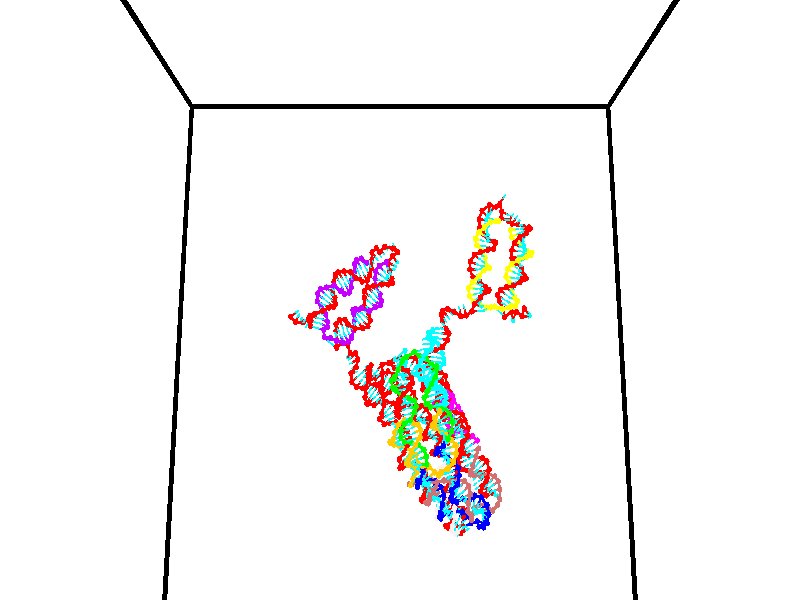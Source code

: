 // switches for output
#declare DRAW_BASES = 1; // possible values are 0, 1; only relevant for DNA ribbons
#declare DRAW_BASES_TYPE = 3; // possible values are 1, 2, 3; only relevant for DNA ribbons
#declare DRAW_FOG = 0; // set to 1 to enable fog

#include "colors.inc"

#include "transforms.inc"
background { rgb <1, 1, 1>}

#default {
   normal{
       ripples 0.25
       frequency 0.20
       turbulence 0.2
       lambda 5
   }
	finish {
		phong 0.1
		phong_size 40.
	}
}

// original window dimensions: 1024x640


// camera settings

camera {
	sky <0, 0.179814, -0.983701>
	up <0, 0.179814, -0.983701>
	right 1.6 * <1, 0, 0>
	location <35, 94.9851, 44.8844>
	look_at <35, 29.7336, 32.9568>
	direction <0, -65.2515, -11.9276>
	angle 67.0682
}


# declare cpy_camera_pos = <35, 94.9851, 44.8844>;
# if (DRAW_FOG = 1)
fog {
	fog_type 2
	up vnormalize(cpy_camera_pos)
	color rgbt<1,1,1,0.3>
	distance 1e-5
	fog_alt 3e-3
	fog_offset 56
}
# end


// LIGHTS

# declare lum = 6;
global_settings {
	ambient_light rgb lum * <0.05, 0.05, 0.05>
	max_trace_level 15
}# declare cpy_direct_light_amount = 0.25;
light_source
{	1000 * <-1, -1.16352, -0.803886>,
	rgb lum * cpy_direct_light_amount
	parallel
}

light_source
{	1000 * <1, 1.16352, 0.803886>,
	rgb lum * cpy_direct_light_amount
	parallel
}

// strand 0

// nucleotide -1

// particle -1
sphere {
	<23.993942, 35.042530, 35.339111> 0.250000
	pigment { color rgbt <1,0,0,0> }
	no_shadow
}
cylinder {
	<24.295822, 34.901146, 35.118023>,  <24.476950, 34.816315, 34.985371>, 0.100000
	pigment { color rgbt <1,0,0,0> }
	no_shadow
}
cylinder {
	<24.295822, 34.901146, 35.118023>,  <23.993942, 35.042530, 35.339111>, 0.100000
	pigment { color rgbt <1,0,0,0> }
	no_shadow
}

// particle -1
sphere {
	<24.295822, 34.901146, 35.118023> 0.100000
	pigment { color rgbt <1,0,0,0> }
	no_shadow
}
sphere {
	0, 1
	scale<0.080000,0.200000,0.300000>
	matrix <0.655691, 0.377641, 0.653802,
		-0.022361, -0.855836, 0.516763,
		0.754698, -0.353457, -0.552720,
		24.522232, 34.795109, 34.952206>
	pigment { color rgbt <0,1,1,0> }
	no_shadow
}
cylinder {
	<24.410452, 34.457321, 35.696774>,  <23.993942, 35.042530, 35.339111>, 0.130000
	pigment { color rgbt <1,0,0,0> }
	no_shadow
}

// nucleotide -1

// particle -1
sphere {
	<24.410452, 34.457321, 35.696774> 0.250000
	pigment { color rgbt <1,0,0,0> }
	no_shadow
}
cylinder {
	<24.607746, 34.693573, 35.441315>,  <24.726122, 34.835323, 35.288040>, 0.100000
	pigment { color rgbt <1,0,0,0> }
	no_shadow
}
cylinder {
	<24.607746, 34.693573, 35.441315>,  <24.410452, 34.457321, 35.696774>, 0.100000
	pigment { color rgbt <1,0,0,0> }
	no_shadow
}

// particle -1
sphere {
	<24.607746, 34.693573, 35.441315> 0.100000
	pigment { color rgbt <1,0,0,0> }
	no_shadow
}
sphere {
	0, 1
	scale<0.080000,0.200000,0.300000>
	matrix <0.644435, 0.245053, 0.724329,
		0.584314, -0.768834, -0.259753,
		0.493235, 0.590630, -0.638651,
		24.755716, 34.870762, 35.249718>
	pigment { color rgbt <0,1,1,0> }
	no_shadow
}
cylinder {
	<25.166830, 34.314880, 35.723526>,  <24.410452, 34.457321, 35.696774>, 0.130000
	pigment { color rgbt <1,0,0,0> }
	no_shadow
}

// nucleotide -1

// particle -1
sphere {
	<25.166830, 34.314880, 35.723526> 0.250000
	pigment { color rgbt <1,0,0,0> }
	no_shadow
}
cylinder {
	<25.124878, 34.701233, 35.628807>,  <25.099707, 34.933044, 35.571976>, 0.100000
	pigment { color rgbt <1,0,0,0> }
	no_shadow
}
cylinder {
	<25.124878, 34.701233, 35.628807>,  <25.166830, 34.314880, 35.723526>, 0.100000
	pigment { color rgbt <1,0,0,0> }
	no_shadow
}

// particle -1
sphere {
	<25.124878, 34.701233, 35.628807> 0.100000
	pigment { color rgbt <1,0,0,0> }
	no_shadow
}
sphere {
	0, 1
	scale<0.080000,0.200000,0.300000>
	matrix <0.795755, 0.224325, 0.562541,
		0.596468, -0.129436, -0.792132,
		-0.104882, 0.965880, -0.236802,
		25.093414, 34.990997, 35.557766>
	pigment { color rgbt <0,1,1,0> }
	no_shadow
}
cylinder {
	<25.792744, 34.735706, 35.378105>,  <25.166830, 34.314880, 35.723526>, 0.130000
	pigment { color rgbt <1,0,0,0> }
	no_shadow
}

// nucleotide -1

// particle -1
sphere {
	<25.792744, 34.735706, 35.378105> 0.250000
	pigment { color rgbt <1,0,0,0> }
	no_shadow
}
cylinder {
	<25.580458, 34.998768, 35.591961>,  <25.453087, 35.156605, 35.720276>, 0.100000
	pigment { color rgbt <1,0,0,0> }
	no_shadow
}
cylinder {
	<25.580458, 34.998768, 35.591961>,  <25.792744, 34.735706, 35.378105>, 0.100000
	pigment { color rgbt <1,0,0,0> }
	no_shadow
}

// particle -1
sphere {
	<25.580458, 34.998768, 35.591961> 0.100000
	pigment { color rgbt <1,0,0,0> }
	no_shadow
}
sphere {
	0, 1
	scale<0.080000,0.200000,0.300000>
	matrix <0.774519, 0.120154, 0.621034,
		0.344184, 0.743680, -0.573129,
		-0.530715, 0.657649, 0.534639,
		25.421244, 35.196064, 35.752354>
	pigment { color rgbt <0,1,1,0> }
	no_shadow
}
cylinder {
	<26.084732, 35.451527, 35.524933>,  <25.792744, 34.735706, 35.378105>, 0.130000
	pigment { color rgbt <1,0,0,0> }
	no_shadow
}

// nucleotide -1

// particle -1
sphere {
	<26.084732, 35.451527, 35.524933> 0.250000
	pigment { color rgbt <1,0,0,0> }
	no_shadow
}
cylinder {
	<25.872452, 35.337261, 35.844120>,  <25.745085, 35.268700, 36.035633>, 0.100000
	pigment { color rgbt <1,0,0,0> }
	no_shadow
}
cylinder {
	<25.872452, 35.337261, 35.844120>,  <26.084732, 35.451527, 35.524933>, 0.100000
	pigment { color rgbt <1,0,0,0> }
	no_shadow
}

// particle -1
sphere {
	<25.872452, 35.337261, 35.844120> 0.100000
	pigment { color rgbt <1,0,0,0> }
	no_shadow
}
sphere {
	0, 1
	scale<0.080000,0.200000,0.300000>
	matrix <0.816212, 0.081432, 0.571985,
		-0.228377, 0.954863, 0.189949,
		-0.530699, -0.285668, 0.797967,
		25.713242, 35.251560, 36.083511>
	pigment { color rgbt <0,1,1,0> }
	no_shadow
}
cylinder {
	<26.128550, 35.769688, 36.231789>,  <26.084732, 35.451527, 35.524933>, 0.130000
	pigment { color rgbt <1,0,0,0> }
	no_shadow
}

// nucleotide -1

// particle -1
sphere {
	<26.128550, 35.769688, 36.231789> 0.250000
	pigment { color rgbt <1,0,0,0> }
	no_shadow
}
cylinder {
	<26.397301, 36.043762, 36.344284>,  <26.558552, 36.208206, 36.411781>, 0.100000
	pigment { color rgbt <1,0,0,0> }
	no_shadow
}
cylinder {
	<26.397301, 36.043762, 36.344284>,  <26.128550, 35.769688, 36.231789>, 0.100000
	pigment { color rgbt <1,0,0,0> }
	no_shadow
}

// particle -1
sphere {
	<26.397301, 36.043762, 36.344284> 0.100000
	pigment { color rgbt <1,0,0,0> }
	no_shadow
}
sphere {
	0, 1
	scale<0.080000,0.200000,0.300000>
	matrix <0.236563, 0.161301, -0.958134,
		-0.701867, 0.710280, -0.053716,
		0.671879, 0.685189, 0.281238,
		26.598864, 36.249317, 36.428654>
	pigment { color rgbt <0,1,1,0> }
	no_shadow
}
cylinder {
	<26.058109, 36.326588, 35.853252>,  <26.128550, 35.769688, 36.231789>, 0.130000
	pigment { color rgbt <1,0,0,0> }
	no_shadow
}

// nucleotide -1

// particle -1
sphere {
	<26.058109, 36.326588, 35.853252> 0.250000
	pigment { color rgbt <1,0,0,0> }
	no_shadow
}
cylinder {
	<26.431425, 36.421864, 35.960758>,  <26.655415, 36.479031, 36.025261>, 0.100000
	pigment { color rgbt <1,0,0,0> }
	no_shadow
}
cylinder {
	<26.431425, 36.421864, 35.960758>,  <26.058109, 36.326588, 35.853252>, 0.100000
	pigment { color rgbt <1,0,0,0> }
	no_shadow
}

// particle -1
sphere {
	<26.431425, 36.421864, 35.960758> 0.100000
	pigment { color rgbt <1,0,0,0> }
	no_shadow
}
sphere {
	0, 1
	scale<0.080000,0.200000,0.300000>
	matrix <0.199330, 0.278953, -0.939389,
		-0.298726, 0.930296, 0.212866,
		0.933290, 0.238189, 0.268767,
		26.711412, 36.493320, 36.041389>
	pigment { color rgbt <0,1,1,0> }
	no_shadow
}
cylinder {
	<26.256405, 36.989475, 35.575687>,  <26.058109, 36.326588, 35.853252>, 0.130000
	pigment { color rgbt <1,0,0,0> }
	no_shadow
}

// nucleotide -1

// particle -1
sphere {
	<26.256405, 36.989475, 35.575687> 0.250000
	pigment { color rgbt <1,0,0,0> }
	no_shadow
}
cylinder {
	<26.597506, 36.789326, 35.635605>,  <26.802166, 36.669235, 35.671555>, 0.100000
	pigment { color rgbt <1,0,0,0> }
	no_shadow
}
cylinder {
	<26.597506, 36.789326, 35.635605>,  <26.256405, 36.989475, 35.575687>, 0.100000
	pigment { color rgbt <1,0,0,0> }
	no_shadow
}

// particle -1
sphere {
	<26.597506, 36.789326, 35.635605> 0.100000
	pigment { color rgbt <1,0,0,0> }
	no_shadow
}
sphere {
	0, 1
	scale<0.080000,0.200000,0.300000>
	matrix <0.374805, 0.386480, -0.842707,
		0.363780, 0.774762, 0.517115,
		0.852752, -0.500377, 0.149791,
		26.853331, 36.639214, 35.680542>
	pigment { color rgbt <0,1,1,0> }
	no_shadow
}
cylinder {
	<26.743580, 37.520203, 35.498474>,  <26.256405, 36.989475, 35.575687>, 0.130000
	pigment { color rgbt <1,0,0,0> }
	no_shadow
}

// nucleotide -1

// particle -1
sphere {
	<26.743580, 37.520203, 35.498474> 0.250000
	pigment { color rgbt <1,0,0,0> }
	no_shadow
}
cylinder {
	<26.902573, 37.158775, 35.434502>,  <26.997969, 36.941921, 35.396118>, 0.100000
	pigment { color rgbt <1,0,0,0> }
	no_shadow
}
cylinder {
	<26.902573, 37.158775, 35.434502>,  <26.743580, 37.520203, 35.498474>, 0.100000
	pigment { color rgbt <1,0,0,0> }
	no_shadow
}

// particle -1
sphere {
	<26.902573, 37.158775, 35.434502> 0.100000
	pigment { color rgbt <1,0,0,0> }
	no_shadow
}
sphere {
	0, 1
	scale<0.080000,0.200000,0.300000>
	matrix <0.370755, 0.317569, -0.872749,
		0.839374, 0.287608, 0.461229,
		0.397481, -0.903566, -0.159927,
		27.021816, 36.887707, 35.386524>
	pigment { color rgbt <0,1,1,0> }
	no_shadow
}
cylinder {
	<27.526094, 37.651051, 35.314011>,  <26.743580, 37.520203, 35.498474>, 0.130000
	pigment { color rgbt <1,0,0,0> }
	no_shadow
}

// nucleotide -1

// particle -1
sphere {
	<27.526094, 37.651051, 35.314011> 0.250000
	pigment { color rgbt <1,0,0,0> }
	no_shadow
}
cylinder {
	<27.450966, 37.280983, 35.182083>,  <27.405888, 37.058941, 35.102924>, 0.100000
	pigment { color rgbt <1,0,0,0> }
	no_shadow
}
cylinder {
	<27.450966, 37.280983, 35.182083>,  <27.526094, 37.651051, 35.314011>, 0.100000
	pigment { color rgbt <1,0,0,0> }
	no_shadow
}

// particle -1
sphere {
	<27.450966, 37.280983, 35.182083> 0.100000
	pigment { color rgbt <1,0,0,0> }
	no_shadow
}
sphere {
	0, 1
	scale<0.080000,0.200000,0.300000>
	matrix <0.386587, 0.239061, -0.890730,
		0.902925, -0.294804, 0.312758,
		-0.187823, -0.925170, -0.329821,
		27.394619, 37.003433, 35.083138>
	pigment { color rgbt <0,1,1,0> }
	no_shadow
}
cylinder {
	<28.139444, 37.415924, 34.995857>,  <27.526094, 37.651051, 35.314011>, 0.130000
	pigment { color rgbt <1,0,0,0> }
	no_shadow
}

// nucleotide -1

// particle -1
sphere {
	<28.139444, 37.415924, 34.995857> 0.250000
	pigment { color rgbt <1,0,0,0> }
	no_shadow
}
cylinder {
	<27.879307, 37.153263, 34.843090>,  <27.723225, 36.995667, 34.751431>, 0.100000
	pigment { color rgbt <1,0,0,0> }
	no_shadow
}
cylinder {
	<27.879307, 37.153263, 34.843090>,  <28.139444, 37.415924, 34.995857>, 0.100000
	pigment { color rgbt <1,0,0,0> }
	no_shadow
}

// particle -1
sphere {
	<27.879307, 37.153263, 34.843090> 0.100000
	pigment { color rgbt <1,0,0,0> }
	no_shadow
}
sphere {
	0, 1
	scale<0.080000,0.200000,0.300000>
	matrix <0.599805, -0.135377, -0.788611,
		0.466139, -0.741945, 0.481904,
		-0.650345, -0.656651, -0.381918,
		27.684204, 36.956268, 34.728516>
	pigment { color rgbt <0,1,1,0> }
	no_shadow
}
cylinder {
	<28.493788, 36.855564, 34.840168>,  <28.139444, 37.415924, 34.995857>, 0.130000
	pigment { color rgbt <1,0,0,0> }
	no_shadow
}

// nucleotide -1

// particle -1
sphere {
	<28.493788, 36.855564, 34.840168> 0.250000
	pigment { color rgbt <1,0,0,0> }
	no_shadow
}
cylinder {
	<28.170292, 36.832413, 34.606041>,  <27.976194, 36.818523, 34.465565>, 0.100000
	pigment { color rgbt <1,0,0,0> }
	no_shadow
}
cylinder {
	<28.170292, 36.832413, 34.606041>,  <28.493788, 36.855564, 34.840168>, 0.100000
	pigment { color rgbt <1,0,0,0> }
	no_shadow
}

// particle -1
sphere {
	<28.170292, 36.832413, 34.606041> 0.100000
	pigment { color rgbt <1,0,0,0> }
	no_shadow
}
sphere {
	0, 1
	scale<0.080000,0.200000,0.300000>
	matrix <0.587514, -0.032584, -0.808557,
		0.027726, -0.997792, 0.060356,
		-0.808738, -0.057879, -0.585313,
		27.927670, 36.815048, 34.430447>
	pigment { color rgbt <0,1,1,0> }
	no_shadow
}
cylinder {
	<28.622444, 36.299454, 34.492298>,  <28.493788, 36.855564, 34.840168>, 0.130000
	pigment { color rgbt <1,0,0,0> }
	no_shadow
}

// nucleotide -1

// particle -1
sphere {
	<28.622444, 36.299454, 34.492298> 0.250000
	pigment { color rgbt <1,0,0,0> }
	no_shadow
}
cylinder {
	<28.359184, 36.512428, 34.279373>,  <28.201229, 36.640213, 34.151619>, 0.100000
	pigment { color rgbt <1,0,0,0> }
	no_shadow
}
cylinder {
	<28.359184, 36.512428, 34.279373>,  <28.622444, 36.299454, 34.492298>, 0.100000
	pigment { color rgbt <1,0,0,0> }
	no_shadow
}

// particle -1
sphere {
	<28.359184, 36.512428, 34.279373> 0.100000
	pigment { color rgbt <1,0,0,0> }
	no_shadow
}
sphere {
	0, 1
	scale<0.080000,0.200000,0.300000>
	matrix <0.589736, -0.074945, -0.804111,
		-0.468029, -0.843148, -0.264670,
		-0.658149, 0.532433, -0.532311,
		28.161739, 36.672157, 34.119678>
	pigment { color rgbt <0,1,1,0> }
	no_shadow
}
cylinder {
	<28.524338, 35.885941, 33.876995>,  <28.622444, 36.299454, 34.492298>, 0.130000
	pigment { color rgbt <1,0,0,0> }
	no_shadow
}

// nucleotide -1

// particle -1
sphere {
	<28.524338, 35.885941, 33.876995> 0.250000
	pigment { color rgbt <1,0,0,0> }
	no_shadow
}
cylinder {
	<28.371092, 36.240791, 33.774055>,  <28.279144, 36.453701, 33.712292>, 0.100000
	pigment { color rgbt <1,0,0,0> }
	no_shadow
}
cylinder {
	<28.371092, 36.240791, 33.774055>,  <28.524338, 35.885941, 33.876995>, 0.100000
	pigment { color rgbt <1,0,0,0> }
	no_shadow
}

// particle -1
sphere {
	<28.371092, 36.240791, 33.774055> 0.100000
	pigment { color rgbt <1,0,0,0> }
	no_shadow
}
sphere {
	0, 1
	scale<0.080000,0.200000,0.300000>
	matrix <0.368704, -0.108581, -0.923183,
		-0.846924, -0.448572, -0.285488,
		-0.383115, 0.887126, -0.257350,
		28.256157, 36.506927, 33.696850>
	pigment { color rgbt <0,1,1,0> }
	no_shadow
}
cylinder {
	<28.271793, 35.763981, 33.260933>,  <28.524338, 35.885941, 33.876995>, 0.130000
	pigment { color rgbt <1,0,0,0> }
	no_shadow
}

// nucleotide -1

// particle -1
sphere {
	<28.271793, 35.763981, 33.260933> 0.250000
	pigment { color rgbt <1,0,0,0> }
	no_shadow
}
cylinder {
	<28.329868, 36.159096, 33.283573>,  <28.364714, 36.396164, 33.297157>, 0.100000
	pigment { color rgbt <1,0,0,0> }
	no_shadow
}
cylinder {
	<28.329868, 36.159096, 33.283573>,  <28.271793, 35.763981, 33.260933>, 0.100000
	pigment { color rgbt <1,0,0,0> }
	no_shadow
}

// particle -1
sphere {
	<28.329868, 36.159096, 33.283573> 0.100000
	pigment { color rgbt <1,0,0,0> }
	no_shadow
}
sphere {
	0, 1
	scale<0.080000,0.200000,0.300000>
	matrix <0.624110, -0.047047, -0.779919,
		-0.767728, 0.148560, -0.623317,
		0.145190, 0.987784, 0.056599,
		28.373425, 36.455429, 33.300552>
	pigment { color rgbt <0,1,1,0> }
	no_shadow
}
cylinder {
	<28.393877, 35.973873, 32.569851>,  <28.271793, 35.763981, 33.260933>, 0.130000
	pigment { color rgbt <1,0,0,0> }
	no_shadow
}

// nucleotide -1

// particle -1
sphere {
	<28.393877, 35.973873, 32.569851> 0.250000
	pigment { color rgbt <1,0,0,0> }
	no_shadow
}
cylinder {
	<28.542885, 36.274582, 32.787502>,  <28.632290, 36.455006, 32.918091>, 0.100000
	pigment { color rgbt <1,0,0,0> }
	no_shadow
}
cylinder {
	<28.542885, 36.274582, 32.787502>,  <28.393877, 35.973873, 32.569851>, 0.100000
	pigment { color rgbt <1,0,0,0> }
	no_shadow
}

// particle -1
sphere {
	<28.542885, 36.274582, 32.787502> 0.100000
	pigment { color rgbt <1,0,0,0> }
	no_shadow
}
sphere {
	0, 1
	scale<0.080000,0.200000,0.300000>
	matrix <0.764173, 0.084193, -0.639493,
		-0.526561, 0.654032, -0.543117,
		0.372522, 0.751767, 0.544126,
		28.654642, 36.500111, 32.950741>
	pigment { color rgbt <0,1,1,0> }
	no_shadow
}
cylinder {
	<28.589909, 36.569832, 32.063137>,  <28.393877, 35.973873, 32.569851>, 0.130000
	pigment { color rgbt <1,0,0,0> }
	no_shadow
}

// nucleotide -1

// particle -1
sphere {
	<28.589909, 36.569832, 32.063137> 0.250000
	pigment { color rgbt <1,0,0,0> }
	no_shadow
}
cylinder {
	<28.803829, 36.620079, 32.397373>,  <28.932182, 36.650227, 32.597916>, 0.100000
	pigment { color rgbt <1,0,0,0> }
	no_shadow
}
cylinder {
	<28.803829, 36.620079, 32.397373>,  <28.589909, 36.569832, 32.063137>, 0.100000
	pigment { color rgbt <1,0,0,0> }
	no_shadow
}

// particle -1
sphere {
	<28.803829, 36.620079, 32.397373> 0.100000
	pigment { color rgbt <1,0,0,0> }
	no_shadow
}
sphere {
	0, 1
	scale<0.080000,0.200000,0.300000>
	matrix <0.829068, 0.112979, -0.547614,
		-0.163194, 0.985624, -0.043725,
		0.534802, 0.125618, 0.835588,
		28.964270, 36.657764, 32.648048>
	pigment { color rgbt <0,1,1,0> }
	no_shadow
}
cylinder {
	<28.940903, 37.148388, 32.013977>,  <28.589909, 36.569832, 32.063137>, 0.130000
	pigment { color rgbt <1,0,0,0> }
	no_shadow
}

// nucleotide -1

// particle -1
sphere {
	<28.940903, 37.148388, 32.013977> 0.250000
	pigment { color rgbt <1,0,0,0> }
	no_shadow
}
cylinder {
	<29.166054, 36.947876, 32.276848>,  <29.301144, 36.827568, 32.434570>, 0.100000
	pigment { color rgbt <1,0,0,0> }
	no_shadow
}
cylinder {
	<29.166054, 36.947876, 32.276848>,  <28.940903, 37.148388, 32.013977>, 0.100000
	pigment { color rgbt <1,0,0,0> }
	no_shadow
}

// particle -1
sphere {
	<29.166054, 36.947876, 32.276848> 0.100000
	pigment { color rgbt <1,0,0,0> }
	no_shadow
}
sphere {
	0, 1
	scale<0.080000,0.200000,0.300000>
	matrix <0.798249, 0.123447, -0.589541,
		0.214400, 0.856433, 0.469634,
		0.562877, -0.501282, 0.657180,
		29.334917, 36.797493, 32.474003>
	pigment { color rgbt <0,1,1,0> }
	no_shadow
}
cylinder {
	<29.528524, 37.499893, 32.018253>,  <28.940903, 37.148388, 32.013977>, 0.130000
	pigment { color rgbt <1,0,0,0> }
	no_shadow
}

// nucleotide -1

// particle -1
sphere {
	<29.528524, 37.499893, 32.018253> 0.250000
	pigment { color rgbt <1,0,0,0> }
	no_shadow
}
cylinder {
	<29.628479, 37.161942, 32.207455>,  <29.688452, 36.959171, 32.320976>, 0.100000
	pigment { color rgbt <1,0,0,0> }
	no_shadow
}
cylinder {
	<29.628479, 37.161942, 32.207455>,  <29.528524, 37.499893, 32.018253>, 0.100000
	pigment { color rgbt <1,0,0,0> }
	no_shadow
}

// particle -1
sphere {
	<29.628479, 37.161942, 32.207455> 0.100000
	pigment { color rgbt <1,0,0,0> }
	no_shadow
}
sphere {
	0, 1
	scale<0.080000,0.200000,0.300000>
	matrix <0.932547, 0.078519, -0.352407,
		0.260602, 0.529161, 0.807512,
		0.249885, -0.844881, 0.473005,
		29.703445, 36.908478, 32.349358>
	pigment { color rgbt <0,1,1,0> }
	no_shadow
}
cylinder {
	<30.182716, 37.737991, 32.120552>,  <29.528524, 37.499893, 32.018253>, 0.130000
	pigment { color rgbt <1,0,0,0> }
	no_shadow
}

// nucleotide -1

// particle -1
sphere {
	<30.182716, 37.737991, 32.120552> 0.250000
	pigment { color rgbt <1,0,0,0> }
	no_shadow
}
cylinder {
	<30.172009, 37.345219, 32.195488>,  <30.165585, 37.109554, 32.240452>, 0.100000
	pigment { color rgbt <1,0,0,0> }
	no_shadow
}
cylinder {
	<30.172009, 37.345219, 32.195488>,  <30.182716, 37.737991, 32.120552>, 0.100000
	pigment { color rgbt <1,0,0,0> }
	no_shadow
}

// particle -1
sphere {
	<30.172009, 37.345219, 32.195488> 0.100000
	pigment { color rgbt <1,0,0,0> }
	no_shadow
}
sphere {
	0, 1
	scale<0.080000,0.200000,0.300000>
	matrix <0.952914, -0.081693, -0.292030,
		0.302058, 0.170703, 0.937881,
		-0.026767, -0.981930, 0.187342,
		30.163979, 37.050640, 32.251690>
	pigment { color rgbt <0,1,1,0> }
	no_shadow
}
cylinder {
	<30.743765, 37.606201, 32.609097>,  <30.182716, 37.737991, 32.120552>, 0.130000
	pigment { color rgbt <1,0,0,0> }
	no_shadow
}

// nucleotide -1

// particle -1
sphere {
	<30.743765, 37.606201, 32.609097> 0.250000
	pigment { color rgbt <1,0,0,0> }
	no_shadow
}
cylinder {
	<30.654516, 37.271465, 32.409126>,  <30.600967, 37.070625, 32.289146>, 0.100000
	pigment { color rgbt <1,0,0,0> }
	no_shadow
}
cylinder {
	<30.654516, 37.271465, 32.409126>,  <30.743765, 37.606201, 32.609097>, 0.100000
	pigment { color rgbt <1,0,0,0> }
	no_shadow
}

// particle -1
sphere {
	<30.654516, 37.271465, 32.409126> 0.100000
	pigment { color rgbt <1,0,0,0> }
	no_shadow
}
sphere {
	0, 1
	scale<0.080000,0.200000,0.300000>
	matrix <0.945123, -0.060153, -0.321129,
		0.238660, -0.544140, 0.804334,
		-0.223122, -0.836835, -0.499923,
		30.587580, 37.020416, 32.259148>
	pigment { color rgbt <0,1,1,0> }
	no_shadow
}
cylinder {
	<31.280344, 37.120899, 32.781971>,  <30.743765, 37.606201, 32.609097>, 0.130000
	pigment { color rgbt <1,0,0,0> }
	no_shadow
}

// nucleotide -1

// particle -1
sphere {
	<31.280344, 37.120899, 32.781971> 0.250000
	pigment { color rgbt <1,0,0,0> }
	no_shadow
}
cylinder {
	<31.131943, 36.967922, 32.443481>,  <31.042902, 36.876137, 32.240387>, 0.100000
	pigment { color rgbt <1,0,0,0> }
	no_shadow
}
cylinder {
	<31.131943, 36.967922, 32.443481>,  <31.280344, 37.120899, 32.781971>, 0.100000
	pigment { color rgbt <1,0,0,0> }
	no_shadow
}

// particle -1
sphere {
	<31.131943, 36.967922, 32.443481> 0.100000
	pigment { color rgbt <1,0,0,0> }
	no_shadow
}
sphere {
	0, 1
	scale<0.080000,0.200000,0.300000>
	matrix <0.911904, 0.022137, -0.409805,
		0.175460, -0.923714, 0.340538,
		-0.371004, -0.382442, -0.846223,
		31.020641, 36.853191, 32.189613>
	pigment { color rgbt <0,1,1,0> }
	no_shadow
}
cylinder {
	<31.768402, 36.608112, 32.601017>,  <31.280344, 37.120899, 32.781971>, 0.130000
	pigment { color rgbt <1,0,0,0> }
	no_shadow
}

// nucleotide -1

// particle -1
sphere {
	<31.768402, 36.608112, 32.601017> 0.250000
	pigment { color rgbt <1,0,0,0> }
	no_shadow
}
cylinder {
	<31.556656, 36.678974, 32.269142>,  <31.429607, 36.721493, 32.070015>, 0.100000
	pigment { color rgbt <1,0,0,0> }
	no_shadow
}
cylinder {
	<31.556656, 36.678974, 32.269142>,  <31.768402, 36.608112, 32.601017>, 0.100000
	pigment { color rgbt <1,0,0,0> }
	no_shadow
}

// particle -1
sphere {
	<31.556656, 36.678974, 32.269142> 0.100000
	pigment { color rgbt <1,0,0,0> }
	no_shadow
}
sphere {
	0, 1
	scale<0.080000,0.200000,0.300000>
	matrix <0.847562, 0.067135, -0.526433,
		-0.037561, -0.981890, -0.185691,
		-0.529366, 0.177158, -0.829691,
		31.397846, 36.732121, 32.020233>
	pigment { color rgbt <0,1,1,0> }
	no_shadow
}
cylinder {
	<31.989784, 36.161678, 32.060688>,  <31.768402, 36.608112, 32.601017>, 0.130000
	pigment { color rgbt <1,0,0,0> }
	no_shadow
}

// nucleotide -1

// particle -1
sphere {
	<31.989784, 36.161678, 32.060688> 0.250000
	pigment { color rgbt <1,0,0,0> }
	no_shadow
}
cylinder {
	<31.835857, 36.469856, 31.857388>,  <31.743502, 36.654762, 31.735407>, 0.100000
	pigment { color rgbt <1,0,0,0> }
	no_shadow
}
cylinder {
	<31.835857, 36.469856, 31.857388>,  <31.989784, 36.161678, 32.060688>, 0.100000
	pigment { color rgbt <1,0,0,0> }
	no_shadow
}

// particle -1
sphere {
	<31.835857, 36.469856, 31.857388> 0.100000
	pigment { color rgbt <1,0,0,0> }
	no_shadow
}
sphere {
	0, 1
	scale<0.080000,0.200000,0.300000>
	matrix <0.727046, -0.086210, -0.681155,
		-0.568612, -0.631645, -0.526977,
		-0.384817, 0.770450, -0.508255,
		31.720411, 36.700993, 31.704910>
	pigment { color rgbt <0,1,1,0> }
	no_shadow
}
cylinder {
	<32.133064, 35.954113, 31.435755>,  <31.989784, 36.161678, 32.060688>, 0.130000
	pigment { color rgbt <1,0,0,0> }
	no_shadow
}

// nucleotide -1

// particle -1
sphere {
	<32.133064, 35.954113, 31.435755> 0.250000
	pigment { color rgbt <1,0,0,0> }
	no_shadow
}
cylinder {
	<32.077713, 36.348003, 31.393501>,  <32.044502, 36.584339, 31.368149>, 0.100000
	pigment { color rgbt <1,0,0,0> }
	no_shadow
}
cylinder {
	<32.077713, 36.348003, 31.393501>,  <32.133064, 35.954113, 31.435755>, 0.100000
	pigment { color rgbt <1,0,0,0> }
	no_shadow
}

// particle -1
sphere {
	<32.077713, 36.348003, 31.393501> 0.100000
	pigment { color rgbt <1,0,0,0> }
	no_shadow
}
sphere {
	0, 1
	scale<0.080000,0.200000,0.300000>
	matrix <0.676895, 0.016182, -0.735902,
		-0.722955, -0.173336, -0.668798,
		-0.138381, 0.984730, -0.105632,
		32.036198, 36.643421, 31.361813>
	pigment { color rgbt <0,1,1,0> }
	no_shadow
}
cylinder {
	<32.179081, 36.018806, 30.673979>,  <32.133064, 35.954113, 31.435755>, 0.130000
	pigment { color rgbt <1,0,0,0> }
	no_shadow
}

// nucleotide -1

// particle -1
sphere {
	<32.179081, 36.018806, 30.673979> 0.250000
	pigment { color rgbt <1,0,0,0> }
	no_shadow
}
cylinder {
	<32.270817, 36.355618, 30.869280>,  <32.325859, 36.557705, 30.986460>, 0.100000
	pigment { color rgbt <1,0,0,0> }
	no_shadow
}
cylinder {
	<32.270817, 36.355618, 30.869280>,  <32.179081, 36.018806, 30.673979>, 0.100000
	pigment { color rgbt <1,0,0,0> }
	no_shadow
}

// particle -1
sphere {
	<32.270817, 36.355618, 30.869280> 0.100000
	pigment { color rgbt <1,0,0,0> }
	no_shadow
}
sphere {
	0, 1
	scale<0.080000,0.200000,0.300000>
	matrix <0.798619, 0.123975, -0.588929,
		-0.556426, 0.524993, -0.644028,
		0.229340, 0.842029, 0.488253,
		32.339619, 36.608227, 31.015755>
	pigment { color rgbt <0,1,1,0> }
	no_shadow
}
cylinder {
	<32.211510, 36.652020, 30.214588>,  <32.179081, 36.018806, 30.673979>, 0.130000
	pigment { color rgbt <1,0,0,0> }
	no_shadow
}

// nucleotide -1

// particle -1
sphere {
	<32.211510, 36.652020, 30.214588> 0.250000
	pigment { color rgbt <1,0,0,0> }
	no_shadow
}
cylinder {
	<32.478481, 36.646736, 30.512411>,  <32.638664, 36.643566, 30.691105>, 0.100000
	pigment { color rgbt <1,0,0,0> }
	no_shadow
}
cylinder {
	<32.478481, 36.646736, 30.512411>,  <32.211510, 36.652020, 30.214588>, 0.100000
	pigment { color rgbt <1,0,0,0> }
	no_shadow
}

// particle -1
sphere {
	<32.478481, 36.646736, 30.512411> 0.100000
	pigment { color rgbt <1,0,0,0> }
	no_shadow
}
sphere {
	0, 1
	scale<0.080000,0.200000,0.300000>
	matrix <0.718925, 0.272074, -0.639627,
		-0.194125, 0.962186, 0.191087,
		0.667430, -0.013210, 0.744556,
		32.678711, 36.642773, 30.735779>
	pigment { color rgbt <0,1,1,0> }
	no_shadow
}
cylinder {
	<32.662113, 37.077705, 29.961752>,  <32.211510, 36.652020, 30.214588>, 0.130000
	pigment { color rgbt <1,0,0,0> }
	no_shadow
}

// nucleotide -1

// particle -1
sphere {
	<32.662113, 37.077705, 29.961752> 0.250000
	pigment { color rgbt <1,0,0,0> }
	no_shadow
}
cylinder {
	<32.867191, 36.875938, 30.239662>,  <32.990238, 36.754879, 30.406408>, 0.100000
	pigment { color rgbt <1,0,0,0> }
	no_shadow
}
cylinder {
	<32.867191, 36.875938, 30.239662>,  <32.662113, 37.077705, 29.961752>, 0.100000
	pigment { color rgbt <1,0,0,0> }
	no_shadow
}

// particle -1
sphere {
	<32.867191, 36.875938, 30.239662> 0.100000
	pigment { color rgbt <1,0,0,0> }
	no_shadow
}
sphere {
	0, 1
	scale<0.080000,0.200000,0.300000>
	matrix <0.858558, 0.296603, -0.418216,
		0.004881, 0.810921, 0.585135,
		0.512693, -0.504414, 0.694775,
		33.021000, 36.724613, 30.448095>
	pigment { color rgbt <0,1,1,0> }
	no_shadow
}
cylinder {
	<33.004734, 37.570137, 30.391720>,  <32.662113, 37.077705, 29.961752>, 0.130000
	pigment { color rgbt <1,0,0,0> }
	no_shadow
}

// nucleotide -1

// particle -1
sphere {
	<33.004734, 37.570137, 30.391720> 0.250000
	pigment { color rgbt <1,0,0,0> }
	no_shadow
}
cylinder {
	<33.190659, 37.217812, 30.355673>,  <33.302216, 37.006416, 30.334045>, 0.100000
	pigment { color rgbt <1,0,0,0> }
	no_shadow
}
cylinder {
	<33.190659, 37.217812, 30.355673>,  <33.004734, 37.570137, 30.391720>, 0.100000
	pigment { color rgbt <1,0,0,0> }
	no_shadow
}

// particle -1
sphere {
	<33.190659, 37.217812, 30.355673> 0.100000
	pigment { color rgbt <1,0,0,0> }
	no_shadow
}
sphere {
	0, 1
	scale<0.080000,0.200000,0.300000>
	matrix <0.721700, 0.435867, -0.537745,
		0.512929, 0.184916, 0.838278,
		0.464815, -0.880810, -0.090115,
		33.330105, 36.953568, 30.328638>
	pigment { color rgbt <0,1,1,0> }
	no_shadow
}
cylinder {
	<33.514187, 37.694973, 30.000946>,  <33.004734, 37.570137, 30.391720>, 0.130000
	pigment { color rgbt <1,0,0,0> }
	no_shadow
}

// nucleotide -1

// particle -1
sphere {
	<33.514187, 37.694973, 30.000946> 0.250000
	pigment { color rgbt <1,0,0,0> }
	no_shadow
}
cylinder {
	<33.593025, 37.302826, 30.003424>,  <33.640327, 37.067539, 30.004910>, 0.100000
	pigment { color rgbt <1,0,0,0> }
	no_shadow
}
cylinder {
	<33.593025, 37.302826, 30.003424>,  <33.514187, 37.694973, 30.000946>, 0.100000
	pigment { color rgbt <1,0,0,0> }
	no_shadow
}

// particle -1
sphere {
	<33.593025, 37.302826, 30.003424> 0.100000
	pigment { color rgbt <1,0,0,0> }
	no_shadow
}
sphere {
	0, 1
	scale<0.080000,0.200000,0.300000>
	matrix <0.749070, 0.146519, -0.646086,
		0.632492, 0.131982, 0.763240,
		0.197100, -0.980364, 0.006192,
		33.652157, 37.008717, 30.005281>
	pigment { color rgbt <0,1,1,0> }
	no_shadow
}
cylinder {
	<34.272678, 37.678192, 30.137133>,  <33.514187, 37.694973, 30.000946>, 0.130000
	pigment { color rgbt <1,0,0,0> }
	no_shadow
}

// nucleotide -1

// particle -1
sphere {
	<34.272678, 37.678192, 30.137133> 0.250000
	pigment { color rgbt <1,0,0,0> }
	no_shadow
}
cylinder {
	<34.138378, 37.332355, 29.987597>,  <34.057796, 37.124855, 29.897875>, 0.100000
	pigment { color rgbt <1,0,0,0> }
	no_shadow
}
cylinder {
	<34.138378, 37.332355, 29.987597>,  <34.272678, 37.678192, 30.137133>, 0.100000
	pigment { color rgbt <1,0,0,0> }
	no_shadow
}

// particle -1
sphere {
	<34.138378, 37.332355, 29.987597> 0.100000
	pigment { color rgbt <1,0,0,0> }
	no_shadow
}
sphere {
	0, 1
	scale<0.080000,0.200000,0.300000>
	matrix <0.860222, -0.119733, -0.495664,
		0.383785, -0.488006, 0.783939,
		-0.335750, -0.864589, -0.373842,
		34.037655, 37.072979, 29.875444>
	pigment { color rgbt <0,1,1,0> }
	no_shadow
}
cylinder {
	<34.790337, 37.237919, 30.347710>,  <34.272678, 37.678192, 30.137133>, 0.130000
	pigment { color rgbt <1,0,0,0> }
	no_shadow
}

// nucleotide -1

// particle -1
sphere {
	<34.790337, 37.237919, 30.347710> 0.250000
	pigment { color rgbt <1,0,0,0> }
	no_shadow
}
cylinder {
	<34.581341, 37.167355, 30.014030>,  <34.455944, 37.125015, 29.813824>, 0.100000
	pigment { color rgbt <1,0,0,0> }
	no_shadow
}
cylinder {
	<34.581341, 37.167355, 30.014030>,  <34.790337, 37.237919, 30.347710>, 0.100000
	pigment { color rgbt <1,0,0,0> }
	no_shadow
}

// particle -1
sphere {
	<34.581341, 37.167355, 30.014030> 0.100000
	pigment { color rgbt <1,0,0,0> }
	no_shadow
}
sphere {
	0, 1
	scale<0.080000,0.200000,0.300000>
	matrix <0.834703, 0.093840, -0.542647,
		0.174012, -0.979833, 0.098223,
		-0.522486, -0.176414, -0.834198,
		34.424595, 37.114429, 29.763771>
	pigment { color rgbt <0,1,1,0> }
	no_shadow
}
cylinder {
	<34.253635, 36.898903, 30.587069>,  <34.790337, 37.237919, 30.347710>, 0.130000
	pigment { color rgbt <1,0,0,0> }
	no_shadow
}

// nucleotide -1

// particle -1
sphere {
	<34.253635, 36.898903, 30.587069> 0.250000
	pigment { color rgbt <1,0,0,0> }
	no_shadow
}
cylinder {
	<34.485172, 36.640327, 30.785885>,  <34.624096, 36.485180, 30.905174>, 0.100000
	pigment { color rgbt <1,0,0,0> }
	no_shadow
}
cylinder {
	<34.485172, 36.640327, 30.785885>,  <34.253635, 36.898903, 30.587069>, 0.100000
	pigment { color rgbt <1,0,0,0> }
	no_shadow
}

// particle -1
sphere {
	<34.485172, 36.640327, 30.785885> 0.100000
	pigment { color rgbt <1,0,0,0> }
	no_shadow
}
sphere {
	0, 1
	scale<0.080000,0.200000,0.300000>
	matrix <-0.262342, 0.429504, 0.864120,
		-0.772085, -0.630587, 0.079028,
		0.578846, -0.646441, 0.497043,
		34.658825, 36.446396, 30.934998>
	pigment { color rgbt <0,1,1,0> }
	no_shadow
}
cylinder {
	<33.810558, 36.498489, 31.040951>,  <34.253635, 36.898903, 30.587069>, 0.130000
	pigment { color rgbt <1,0,0,0> }
	no_shadow
}

// nucleotide -1

// particle -1
sphere {
	<33.810558, 36.498489, 31.040951> 0.250000
	pigment { color rgbt <1,0,0,0> }
	no_shadow
}
cylinder {
	<34.178337, 36.525372, 31.195925>,  <34.399002, 36.541500, 31.288908>, 0.100000
	pigment { color rgbt <1,0,0,0> }
	no_shadow
}
cylinder {
	<34.178337, 36.525372, 31.195925>,  <33.810558, 36.498489, 31.040951>, 0.100000
	pigment { color rgbt <1,0,0,0> }
	no_shadow
}

// particle -1
sphere {
	<34.178337, 36.525372, 31.195925> 0.100000
	pigment { color rgbt <1,0,0,0> }
	no_shadow
}
sphere {
	0, 1
	scale<0.080000,0.200000,0.300000>
	matrix <-0.386047, 0.341581, 0.856908,
		-0.074755, -0.937447, 0.340007,
		0.919445, 0.067201, 0.387433,
		34.454170, 36.545532, 31.312155>
	pigment { color rgbt <0,1,1,0> }
	no_shadow
}
cylinder {
	<33.952629, 36.131844, 31.654438>,  <33.810558, 36.498489, 31.040951>, 0.130000
	pigment { color rgbt <1,0,0,0> }
	no_shadow
}

// nucleotide -1

// particle -1
sphere {
	<33.952629, 36.131844, 31.654438> 0.250000
	pigment { color rgbt <1,0,0,0> }
	no_shadow
}
cylinder {
	<34.180340, 36.460640, 31.660706>,  <34.316967, 36.657917, 31.664467>, 0.100000
	pigment { color rgbt <1,0,0,0> }
	no_shadow
}
cylinder {
	<34.180340, 36.460640, 31.660706>,  <33.952629, 36.131844, 31.654438>, 0.100000
	pigment { color rgbt <1,0,0,0> }
	no_shadow
}

// particle -1
sphere {
	<34.180340, 36.460640, 31.660706> 0.100000
	pigment { color rgbt <1,0,0,0> }
	no_shadow
}
sphere {
	0, 1
	scale<0.080000,0.200000,0.300000>
	matrix <-0.487517, 0.322165, 0.811503,
		0.662003, -0.469611, 0.584138,
		0.569280, 0.821995, 0.015669,
		34.351124, 36.707237, 31.665407>
	pigment { color rgbt <0,1,1,0> }
	no_shadow
}
cylinder {
	<34.209927, 36.265156, 32.343098>,  <33.952629, 36.131844, 31.654438>, 0.130000
	pigment { color rgbt <1,0,0,0> }
	no_shadow
}

// nucleotide -1

// particle -1
sphere {
	<34.209927, 36.265156, 32.343098> 0.250000
	pigment { color rgbt <1,0,0,0> }
	no_shadow
}
cylinder {
	<34.105968, 36.603733, 32.157196>,  <34.043594, 36.806877, 32.045654>, 0.100000
	pigment { color rgbt <1,0,0,0> }
	no_shadow
}
cylinder {
	<34.105968, 36.603733, 32.157196>,  <34.209927, 36.265156, 32.343098>, 0.100000
	pigment { color rgbt <1,0,0,0> }
	no_shadow
}

// particle -1
sphere {
	<34.105968, 36.603733, 32.157196> 0.100000
	pigment { color rgbt <1,0,0,0> }
	no_shadow
}
sphere {
	0, 1
	scale<0.080000,0.200000,0.300000>
	matrix <-0.543523, 0.269582, 0.794927,
		0.798146, 0.459203, 0.389995,
		-0.259897, 0.846439, -0.464752,
		34.028000, 36.857666, 32.017769>
	pigment { color rgbt <0,1,1,0> }
	no_shadow
}
cylinder {
	<34.246784, 36.766525, 32.853577>,  <34.209927, 36.265156, 32.343098>, 0.130000
	pigment { color rgbt <1,0,0,0> }
	no_shadow
}

// nucleotide -1

// particle -1
sphere {
	<34.246784, 36.766525, 32.853577> 0.250000
	pigment { color rgbt <1,0,0,0> }
	no_shadow
}
cylinder {
	<34.005211, 36.923252, 32.575947>,  <33.860268, 37.017288, 32.409370>, 0.100000
	pigment { color rgbt <1,0,0,0> }
	no_shadow
}
cylinder {
	<34.005211, 36.923252, 32.575947>,  <34.246784, 36.766525, 32.853577>, 0.100000
	pigment { color rgbt <1,0,0,0> }
	no_shadow
}

// particle -1
sphere {
	<34.005211, 36.923252, 32.575947> 0.100000
	pigment { color rgbt <1,0,0,0> }
	no_shadow
}
sphere {
	0, 1
	scale<0.080000,0.200000,0.300000>
	matrix <-0.590268, 0.365288, 0.719825,
		0.535577, 0.844419, 0.010666,
		-0.603938, 0.391818, -0.694073,
		33.824028, 37.040798, 32.367725>
	pigment { color rgbt <0,1,1,0> }
	no_shadow
}
cylinder {
	<34.296494, 37.510757, 32.966709>,  <34.246784, 36.766525, 32.853577>, 0.130000
	pigment { color rgbt <1,0,0,0> }
	no_shadow
}

// nucleotide -1

// particle -1
sphere {
	<34.296494, 37.510757, 32.966709> 0.250000
	pigment { color rgbt <1,0,0,0> }
	no_shadow
}
cylinder {
	<33.946831, 37.464211, 32.778111>,  <33.737034, 37.436283, 32.664951>, 0.100000
	pigment { color rgbt <1,0,0,0> }
	no_shadow
}
cylinder {
	<33.946831, 37.464211, 32.778111>,  <34.296494, 37.510757, 32.966709>, 0.100000
	pigment { color rgbt <1,0,0,0> }
	no_shadow
}

// particle -1
sphere {
	<33.946831, 37.464211, 32.778111> 0.100000
	pigment { color rgbt <1,0,0,0> }
	no_shadow
}
sphere {
	0, 1
	scale<0.080000,0.200000,0.300000>
	matrix <-0.480007, 0.354569, 0.802418,
		0.073800, 0.927760, -0.365807,
		-0.874155, -0.116372, -0.471498,
		33.684586, 37.429298, 32.636662>
	pigment { color rgbt <0,1,1,0> }
	no_shadow
}
cylinder {
	<33.883224, 38.081108, 33.217442>,  <34.296494, 37.510757, 32.966709>, 0.130000
	pigment { color rgbt <1,0,0,0> }
	no_shadow
}

// nucleotide -1

// particle -1
sphere {
	<33.883224, 38.081108, 33.217442> 0.250000
	pigment { color rgbt <1,0,0,0> }
	no_shadow
}
cylinder {
	<33.603237, 37.847084, 33.053612>,  <33.435246, 37.706669, 32.955315>, 0.100000
	pigment { color rgbt <1,0,0,0> }
	no_shadow
}
cylinder {
	<33.603237, 37.847084, 33.053612>,  <33.883224, 38.081108, 33.217442>, 0.100000
	pigment { color rgbt <1,0,0,0> }
	no_shadow
}

// particle -1
sphere {
	<33.603237, 37.847084, 33.053612> 0.100000
	pigment { color rgbt <1,0,0,0> }
	no_shadow
}
sphere {
	0, 1
	scale<0.080000,0.200000,0.300000>
	matrix <-0.628350, 0.231931, 0.742552,
		-0.339440, 0.777121, -0.529964,
		-0.699969, -0.585055, -0.409577,
		33.393246, 37.671566, 32.930740>
	pigment { color rgbt <0,1,1,0> }
	no_shadow
}
cylinder {
	<33.238194, 38.411472, 33.276295>,  <33.883224, 38.081108, 33.217442>, 0.130000
	pigment { color rgbt <1,0,0,0> }
	no_shadow
}

// nucleotide -1

// particle -1
sphere {
	<33.238194, 38.411472, 33.276295> 0.250000
	pigment { color rgbt <1,0,0,0> }
	no_shadow
}
cylinder {
	<33.144958, 38.025517, 33.227859>,  <33.089016, 37.793945, 33.198799>, 0.100000
	pigment { color rgbt <1,0,0,0> }
	no_shadow
}
cylinder {
	<33.144958, 38.025517, 33.227859>,  <33.238194, 38.411472, 33.276295>, 0.100000
	pigment { color rgbt <1,0,0,0> }
	no_shadow
}

// particle -1
sphere {
	<33.144958, 38.025517, 33.227859> 0.100000
	pigment { color rgbt <1,0,0,0> }
	no_shadow
}
sphere {
	0, 1
	scale<0.080000,0.200000,0.300000>
	matrix <-0.571857, 0.035293, 0.819594,
		-0.786542, 0.260285, -0.560004,
		-0.233092, -0.964887, -0.121086,
		33.075031, 37.736050, 33.191532>
	pigment { color rgbt <0,1,1,0> }
	no_shadow
}
cylinder {
	<32.467335, 38.398407, 33.409008>,  <33.238194, 38.411472, 33.276295>, 0.130000
	pigment { color rgbt <1,0,0,0> }
	no_shadow
}

// nucleotide -1

// particle -1
sphere {
	<32.467335, 38.398407, 33.409008> 0.250000
	pigment { color rgbt <1,0,0,0> }
	no_shadow
}
cylinder {
	<32.555771, 38.011997, 33.462551>,  <32.608833, 37.780151, 33.494675>, 0.100000
	pigment { color rgbt <1,0,0,0> }
	no_shadow
}
cylinder {
	<32.555771, 38.011997, 33.462551>,  <32.467335, 38.398407, 33.409008>, 0.100000
	pigment { color rgbt <1,0,0,0> }
	no_shadow
}

// particle -1
sphere {
	<32.555771, 38.011997, 33.462551> 0.100000
	pigment { color rgbt <1,0,0,0> }
	no_shadow
}
sphere {
	0, 1
	scale<0.080000,0.200000,0.300000>
	matrix <-0.665577, -0.049141, 0.744710,
		-0.712830, -0.253738, -0.653828,
		0.221091, -0.966024, 0.133853,
		32.622097, 37.722191, 33.502708>
	pigment { color rgbt <0,1,1,0> }
	no_shadow
}
cylinder {
	<31.874023, 37.963860, 33.398071>,  <32.467335, 38.398407, 33.409008>, 0.130000
	pigment { color rgbt <1,0,0,0> }
	no_shadow
}

// nucleotide -1

// particle -1
sphere {
	<31.874023, 37.963860, 33.398071> 0.250000
	pigment { color rgbt <1,0,0,0> }
	no_shadow
}
cylinder {
	<32.138813, 37.739460, 33.596893>,  <32.297688, 37.604820, 33.716187>, 0.100000
	pigment { color rgbt <1,0,0,0> }
	no_shadow
}
cylinder {
	<32.138813, 37.739460, 33.596893>,  <31.874023, 37.963860, 33.398071>, 0.100000
	pigment { color rgbt <1,0,0,0> }
	no_shadow
}

// particle -1
sphere {
	<32.138813, 37.739460, 33.596893> 0.100000
	pigment { color rgbt <1,0,0,0> }
	no_shadow
}
sphere {
	0, 1
	scale<0.080000,0.200000,0.300000>
	matrix <-0.590027, 0.018937, 0.807161,
		-0.462231, -0.827599, -0.318470,
		0.661975, -0.561001, 0.497059,
		32.337406, 37.571159, 33.746010>
	pigment { color rgbt <0,1,1,0> }
	no_shadow
}
cylinder {
	<31.513941, 37.450592, 33.662270>,  <31.874023, 37.963860, 33.398071>, 0.130000
	pigment { color rgbt <1,0,0,0> }
	no_shadow
}

// nucleotide -1

// particle -1
sphere {
	<31.513941, 37.450592, 33.662270> 0.250000
	pigment { color rgbt <1,0,0,0> }
	no_shadow
}
cylinder {
	<31.839474, 37.482563, 33.892498>,  <32.034794, 37.501747, 34.030636>, 0.100000
	pigment { color rgbt <1,0,0,0> }
	no_shadow
}
cylinder {
	<31.839474, 37.482563, 33.892498>,  <31.513941, 37.450592, 33.662270>, 0.100000
	pigment { color rgbt <1,0,0,0> }
	no_shadow
}

// particle -1
sphere {
	<31.839474, 37.482563, 33.892498> 0.100000
	pigment { color rgbt <1,0,0,0> }
	no_shadow
}
sphere {
	0, 1
	scale<0.080000,0.200000,0.300000>
	matrix <-0.570435, -0.078993, 0.817535,
		0.110813, -0.993665, -0.018691,
		0.813833, 0.079931, 0.575575,
		32.083622, 37.506542, 34.065170>
	pigment { color rgbt <0,1,1,0> }
	no_shadow
}
cylinder {
	<31.481333, 36.730083, 34.007732>,  <31.513941, 37.450592, 33.662270>, 0.130000
	pigment { color rgbt <1,0,0,0> }
	no_shadow
}

// nucleotide -1

// particle -1
sphere {
	<31.481333, 36.730083, 34.007732> 0.250000
	pigment { color rgbt <1,0,0,0> }
	no_shadow
}
cylinder {
	<31.704224, 36.983368, 34.222595>,  <31.837959, 37.135338, 34.351513>, 0.100000
	pigment { color rgbt <1,0,0,0> }
	no_shadow
}
cylinder {
	<31.704224, 36.983368, 34.222595>,  <31.481333, 36.730083, 34.007732>, 0.100000
	pigment { color rgbt <1,0,0,0> }
	no_shadow
}

// particle -1
sphere {
	<31.704224, 36.983368, 34.222595> 0.100000
	pigment { color rgbt <1,0,0,0> }
	no_shadow
}
sphere {
	0, 1
	scale<0.080000,0.200000,0.300000>
	matrix <-0.454834, -0.308466, 0.835449,
		0.694710, -0.709855, 0.116119,
		0.557229, 0.633210, 0.537161,
		31.871393, 37.173332, 34.383743>
	pigment { color rgbt <0,1,1,0> }
	no_shadow
}
cylinder {
	<31.488390, 36.446606, 34.718075>,  <31.481333, 36.730083, 34.007732>, 0.130000
	pigment { color rgbt <1,0,0,0> }
	no_shadow
}

// nucleotide -1

// particle -1
sphere {
	<31.488390, 36.446606, 34.718075> 0.250000
	pigment { color rgbt <1,0,0,0> }
	no_shadow
}
cylinder {
	<31.679052, 36.785053, 34.813473>,  <31.793449, 36.988121, 34.870712>, 0.100000
	pigment { color rgbt <1,0,0,0> }
	no_shadow
}
cylinder {
	<31.679052, 36.785053, 34.813473>,  <31.488390, 36.446606, 34.718075>, 0.100000
	pigment { color rgbt <1,0,0,0> }
	no_shadow
}

// particle -1
sphere {
	<31.679052, 36.785053, 34.813473> 0.100000
	pigment { color rgbt <1,0,0,0> }
	no_shadow
}
sphere {
	0, 1
	scale<0.080000,0.200000,0.300000>
	matrix <-0.232567, -0.140263, 0.962413,
		0.847768, -0.514208, 0.129922,
		0.476657, 0.846118, 0.238498,
		31.822050, 37.038887, 34.885021>
	pigment { color rgbt <0,1,1,0> }
	no_shadow
}
cylinder {
	<31.933674, 36.309151, 35.284794>,  <31.488390, 36.446606, 34.718075>, 0.130000
	pigment { color rgbt <1,0,0,0> }
	no_shadow
}

// nucleotide -1

// particle -1
sphere {
	<31.933674, 36.309151, 35.284794> 0.250000
	pigment { color rgbt <1,0,0,0> }
	no_shadow
}
cylinder {
	<31.806238, 36.687931, 35.267879>,  <31.729776, 36.915199, 35.257732>, 0.100000
	pigment { color rgbt <1,0,0,0> }
	no_shadow
}
cylinder {
	<31.806238, 36.687931, 35.267879>,  <31.933674, 36.309151, 35.284794>, 0.100000
	pigment { color rgbt <1,0,0,0> }
	no_shadow
}

// particle -1
sphere {
	<31.806238, 36.687931, 35.267879> 0.100000
	pigment { color rgbt <1,0,0,0> }
	no_shadow
}
sphere {
	0, 1
	scale<0.080000,0.200000,0.300000>
	matrix <-0.323301, -0.066617, 0.943948,
		0.891055, 0.314402, 0.327374,
		-0.318588, 0.946950, -0.042287,
		31.710663, 36.972015, 35.255192>
	pigment { color rgbt <0,1,1,0> }
	no_shadow
}
cylinder {
	<32.095119, 36.589085, 35.930672>,  <31.933674, 36.309151, 35.284794>, 0.130000
	pigment { color rgbt <1,0,0,0> }
	no_shadow
}

// nucleotide -1

// particle -1
sphere {
	<32.095119, 36.589085, 35.930672> 0.250000
	pigment { color rgbt <1,0,0,0> }
	no_shadow
}
cylinder {
	<31.828909, 36.850243, 35.786003>,  <31.669184, 37.006939, 35.699200>, 0.100000
	pigment { color rgbt <1,0,0,0> }
	no_shadow
}
cylinder {
	<31.828909, 36.850243, 35.786003>,  <32.095119, 36.589085, 35.930672>, 0.100000
	pigment { color rgbt <1,0,0,0> }
	no_shadow
}

// particle -1
sphere {
	<31.828909, 36.850243, 35.786003> 0.100000
	pigment { color rgbt <1,0,0,0> }
	no_shadow
}
sphere {
	0, 1
	scale<0.080000,0.200000,0.300000>
	matrix <-0.486568, -0.012066, 0.873559,
		0.565977, 0.757353, 0.325707,
		-0.665523, 0.652894, -0.361675,
		31.629251, 37.046112, 35.677502>
	pigment { color rgbt <0,1,1,0> }
	no_shadow
}
cylinder {
	<31.900024, 37.091484, 36.462502>,  <32.095119, 36.589085, 35.930672>, 0.130000
	pigment { color rgbt <1,0,0,0> }
	no_shadow
}

// nucleotide -1

// particle -1
sphere {
	<31.900024, 37.091484, 36.462502> 0.250000
	pigment { color rgbt <1,0,0,0> }
	no_shadow
}
cylinder {
	<31.611273, 37.107334, 36.186150>,  <31.438023, 37.116844, 36.020336>, 0.100000
	pigment { color rgbt <1,0,0,0> }
	no_shadow
}
cylinder {
	<31.611273, 37.107334, 36.186150>,  <31.900024, 37.091484, 36.462502>, 0.100000
	pigment { color rgbt <1,0,0,0> }
	no_shadow
}

// particle -1
sphere {
	<31.611273, 37.107334, 36.186150> 0.100000
	pigment { color rgbt <1,0,0,0> }
	no_shadow
}
sphere {
	0, 1
	scale<0.080000,0.200000,0.300000>
	matrix <-0.689456, -0.127026, 0.713102,
		-0.059505, 0.991108, 0.119015,
		-0.721879, 0.039622, -0.690884,
		31.394709, 37.119221, 35.978886>
	pigment { color rgbt <0,1,1,0> }
	no_shadow
}
cylinder {
	<31.425238, 37.536533, 36.679291>,  <31.900024, 37.091484, 36.462502>, 0.130000
	pigment { color rgbt <1,0,0,0> }
	no_shadow
}

// nucleotide -1

// particle -1
sphere {
	<31.425238, 37.536533, 36.679291> 0.250000
	pigment { color rgbt <1,0,0,0> }
	no_shadow
}
cylinder {
	<31.210485, 37.320770, 36.419811>,  <31.081635, 37.191315, 36.264126>, 0.100000
	pigment { color rgbt <1,0,0,0> }
	no_shadow
}
cylinder {
	<31.210485, 37.320770, 36.419811>,  <31.425238, 37.536533, 36.679291>, 0.100000
	pigment { color rgbt <1,0,0,0> }
	no_shadow
}

// particle -1
sphere {
	<31.210485, 37.320770, 36.419811> 0.100000
	pigment { color rgbt <1,0,0,0> }
	no_shadow
}
sphere {
	0, 1
	scale<0.080000,0.200000,0.300000>
	matrix <-0.787050, 0.043318, 0.615366,
		-0.303831, 0.840932, -0.447794,
		-0.536878, -0.539404, -0.648695,
		31.049421, 37.158951, 36.225204>
	pigment { color rgbt <0,1,1,0> }
	no_shadow
}
cylinder {
	<30.707026, 37.811722, 36.768600>,  <31.425238, 37.536533, 36.679291>, 0.130000
	pigment { color rgbt <1,0,0,0> }
	no_shadow
}

// nucleotide -1

// particle -1
sphere {
	<30.707026, 37.811722, 36.768600> 0.250000
	pigment { color rgbt <1,0,0,0> }
	no_shadow
}
cylinder {
	<30.664806, 37.457333, 36.587971>,  <30.639475, 37.244701, 36.479591>, 0.100000
	pigment { color rgbt <1,0,0,0> }
	no_shadow
}
cylinder {
	<30.664806, 37.457333, 36.587971>,  <30.707026, 37.811722, 36.768600>, 0.100000
	pigment { color rgbt <1,0,0,0> }
	no_shadow
}

// particle -1
sphere {
	<30.664806, 37.457333, 36.587971> 0.100000
	pigment { color rgbt <1,0,0,0> }
	no_shadow
}
sphere {
	0, 1
	scale<0.080000,0.200000,0.300000>
	matrix <-0.894673, -0.113618, 0.432031,
		-0.434073, 0.449610, -0.780660,
		-0.105549, -0.885970, -0.451573,
		30.633142, 37.191544, 36.452499>
	pigment { color rgbt <0,1,1,0> }
	no_shadow
}
cylinder {
	<30.076790, 37.880184, 36.434559>,  <30.707026, 37.811722, 36.768600>, 0.130000
	pigment { color rgbt <1,0,0,0> }
	no_shadow
}

// nucleotide -1

// particle -1
sphere {
	<30.076790, 37.880184, 36.434559> 0.250000
	pigment { color rgbt <1,0,0,0> }
	no_shadow
}
cylinder {
	<30.135759, 37.489361, 36.496033>,  <30.171141, 37.254868, 36.532917>, 0.100000
	pigment { color rgbt <1,0,0,0> }
	no_shadow
}
cylinder {
	<30.135759, 37.489361, 36.496033>,  <30.076790, 37.880184, 36.434559>, 0.100000
	pigment { color rgbt <1,0,0,0> }
	no_shadow
}

// particle -1
sphere {
	<30.135759, 37.489361, 36.496033> 0.100000
	pigment { color rgbt <1,0,0,0> }
	no_shadow
}
sphere {
	0, 1
	scale<0.080000,0.200000,0.300000>
	matrix <-0.952387, -0.098307, 0.288610,
		-0.266881, -0.188914, -0.945032,
		0.147425, -0.977061, 0.153683,
		30.179987, 37.196243, 36.542137>
	pigment { color rgbt <0,1,1,0> }
	no_shadow
}
cylinder {
	<29.714312, 37.529308, 35.994823>,  <30.076790, 37.880184, 36.434559>, 0.130000
	pigment { color rgbt <1,0,0,0> }
	no_shadow
}

// nucleotide -1

// particle -1
sphere {
	<29.714312, 37.529308, 35.994823> 0.250000
	pigment { color rgbt <1,0,0,0> }
	no_shadow
}
cylinder {
	<29.782925, 37.260193, 36.282692>,  <29.824093, 37.098724, 36.455414>, 0.100000
	pigment { color rgbt <1,0,0,0> }
	no_shadow
}
cylinder {
	<29.782925, 37.260193, 36.282692>,  <29.714312, 37.529308, 35.994823>, 0.100000
	pigment { color rgbt <1,0,0,0> }
	no_shadow
}

// particle -1
sphere {
	<29.782925, 37.260193, 36.282692> 0.100000
	pigment { color rgbt <1,0,0,0> }
	no_shadow
}
sphere {
	0, 1
	scale<0.080000,0.200000,0.300000>
	matrix <-0.985085, -0.107082, 0.134687,
		-0.013553, -0.732040, -0.681127,
		0.171532, -0.672793, 0.719671,
		29.834385, 37.058353, 36.498592>
	pigment { color rgbt <0,1,1,0> }
	no_shadow
}
cylinder {
	<29.116655, 37.096333, 35.933540>,  <29.714312, 37.529308, 35.994823>, 0.130000
	pigment { color rgbt <1,0,0,0> }
	no_shadow
}

// nucleotide -1

// particle -1
sphere {
	<29.116655, 37.096333, 35.933540> 0.250000
	pigment { color rgbt <1,0,0,0> }
	no_shadow
}
cylinder {
	<29.298536, 37.002842, 36.277313>,  <29.407665, 36.946747, 36.483578>, 0.100000
	pigment { color rgbt <1,0,0,0> }
	no_shadow
}
cylinder {
	<29.298536, 37.002842, 36.277313>,  <29.116655, 37.096333, 35.933540>, 0.100000
	pigment { color rgbt <1,0,0,0> }
	no_shadow
}

// particle -1
sphere {
	<29.298536, 37.002842, 36.277313> 0.100000
	pigment { color rgbt <1,0,0,0> }
	no_shadow
}
sphere {
	0, 1
	scale<0.080000,0.200000,0.300000>
	matrix <-0.890512, -0.135931, 0.434178,
		0.015345, -0.962754, -0.269942,
		0.454700, -0.233724, 0.859431,
		29.434946, 36.932724, 36.535141>
	pigment { color rgbt <0,1,1,0> }
	no_shadow
}
cylinder {
	<28.732712, 36.493832, 36.195976>,  <29.116655, 37.096333, 35.933540>, 0.130000
	pigment { color rgbt <1,0,0,0> }
	no_shadow
}

// nucleotide -1

// particle -1
sphere {
	<28.732712, 36.493832, 36.195976> 0.250000
	pigment { color rgbt <1,0,0,0> }
	no_shadow
}
cylinder {
	<28.902298, 36.651806, 36.521992>,  <29.004049, 36.746590, 36.717602>, 0.100000
	pigment { color rgbt <1,0,0,0> }
	no_shadow
}
cylinder {
	<28.902298, 36.651806, 36.521992>,  <28.732712, 36.493832, 36.195976>, 0.100000
	pigment { color rgbt <1,0,0,0> }
	no_shadow
}

// particle -1
sphere {
	<28.902298, 36.651806, 36.521992> 0.100000
	pigment { color rgbt <1,0,0,0> }
	no_shadow
}
sphere {
	0, 1
	scale<0.080000,0.200000,0.300000>
	matrix <-0.798107, -0.262470, 0.542342,
		0.428111, -0.880419, 0.203919,
		0.423966, 0.394931, 0.815035,
		29.029488, 36.770287, 36.766502>
	pigment { color rgbt <0,1,1,0> }
	no_shadow
}
cylinder {
	<28.678017, 35.994328, 36.708164>,  <28.732712, 36.493832, 36.195976>, 0.130000
	pigment { color rgbt <1,0,0,0> }
	no_shadow
}

// nucleotide -1

// particle -1
sphere {
	<28.678017, 35.994328, 36.708164> 0.250000
	pigment { color rgbt <1,0,0,0> }
	no_shadow
}
cylinder {
	<28.720602, 36.344749, 36.896290>,  <28.746153, 36.555004, 37.009163>, 0.100000
	pigment { color rgbt <1,0,0,0> }
	no_shadow
}
cylinder {
	<28.720602, 36.344749, 36.896290>,  <28.678017, 35.994328, 36.708164>, 0.100000
	pigment { color rgbt <1,0,0,0> }
	no_shadow
}

// particle -1
sphere {
	<28.720602, 36.344749, 36.896290> 0.100000
	pigment { color rgbt <1,0,0,0> }
	no_shadow
}
sphere {
	0, 1
	scale<0.080000,0.200000,0.300000>
	matrix <-0.627475, -0.307725, 0.715249,
		0.771324, -0.371256, 0.516941,
		0.106465, 0.876056, 0.470309,
		28.752541, 36.607567, 37.037384>
	pigment { color rgbt <0,1,1,0> }
	no_shadow
}
cylinder {
	<28.722290, 35.700165, 37.422741>,  <28.678017, 35.994328, 36.708164>, 0.130000
	pigment { color rgbt <1,0,0,0> }
	no_shadow
}

// nucleotide -1

// particle -1
sphere {
	<28.722290, 35.700165, 37.422741> 0.250000
	pigment { color rgbt <1,0,0,0> }
	no_shadow
}
cylinder {
	<28.636398, 36.090649, 37.434788>,  <28.584864, 36.324940, 37.442017>, 0.100000
	pigment { color rgbt <1,0,0,0> }
	no_shadow
}
cylinder {
	<28.636398, 36.090649, 37.434788>,  <28.722290, 35.700165, 37.422741>, 0.100000
	pigment { color rgbt <1,0,0,0> }
	no_shadow
}

// particle -1
sphere {
	<28.636398, 36.090649, 37.434788> 0.100000
	pigment { color rgbt <1,0,0,0> }
	no_shadow
}
sphere {
	0, 1
	scale<0.080000,0.200000,0.300000>
	matrix <-0.594612, -0.155131, 0.788904,
		0.774808, 0.151490, 0.613777,
		-0.214727, 0.976209, 0.030119,
		28.571980, 36.383511, 37.443825>
	pigment { color rgbt <0,1,1,0> }
	no_shadow
}
cylinder {
	<28.782528, 35.915989, 38.069714>,  <28.722290, 35.700165, 37.422741>, 0.130000
	pigment { color rgbt <1,0,0,0> }
	no_shadow
}

// nucleotide -1

// particle -1
sphere {
	<28.782528, 35.915989, 38.069714> 0.250000
	pigment { color rgbt <1,0,0,0> }
	no_shadow
}
cylinder {
	<28.538309, 36.198589, 37.926556>,  <28.391777, 36.368149, 37.840660>, 0.100000
	pigment { color rgbt <1,0,0,0> }
	no_shadow
}
cylinder {
	<28.538309, 36.198589, 37.926556>,  <28.782528, 35.915989, 38.069714>, 0.100000
	pigment { color rgbt <1,0,0,0> }
	no_shadow
}

// particle -1
sphere {
	<28.538309, 36.198589, 37.926556> 0.100000
	pigment { color rgbt <1,0,0,0> }
	no_shadow
}
sphere {
	0, 1
	scale<0.080000,0.200000,0.300000>
	matrix <-0.581286, -0.092832, 0.808386,
		0.537902, 0.701596, 0.467358,
		-0.610547, 0.706502, -0.357894,
		28.355145, 36.410542, 37.819187>
	pigment { color rgbt <0,1,1,0> }
	no_shadow
}
cylinder {
	<29.276800, 36.241211, 37.693111>,  <28.782528, 35.915989, 38.069714>, 0.130000
	pigment { color rgbt <1,0,0,0> }
	no_shadow
}

// nucleotide -1

// particle -1
sphere {
	<29.276800, 36.241211, 37.693111> 0.250000
	pigment { color rgbt <1,0,0,0> }
	no_shadow
}
cylinder {
	<29.294275, 35.921940, 37.452774>,  <29.304760, 35.730377, 37.308571>, 0.100000
	pigment { color rgbt <1,0,0,0> }
	no_shadow
}
cylinder {
	<29.294275, 35.921940, 37.452774>,  <29.276800, 36.241211, 37.693111>, 0.100000
	pigment { color rgbt <1,0,0,0> }
	no_shadow
}

// particle -1
sphere {
	<29.294275, 35.921940, 37.452774> 0.100000
	pigment { color rgbt <1,0,0,0> }
	no_shadow
}
sphere {
	0, 1
	scale<0.080000,0.200000,0.300000>
	matrix <0.908762, 0.281589, -0.307991,
		0.415021, -0.532566, 0.737652,
		0.043689, -0.798173, -0.600842,
		29.307383, 35.682487, 37.272522>
	pigment { color rgbt <0,1,1,0> }
	no_shadow
}
cylinder {
	<29.858873, 35.690727, 37.854324>,  <29.276800, 36.241211, 37.693111>, 0.130000
	pigment { color rgbt <1,0,0,0> }
	no_shadow
}

// nucleotide -1

// particle -1
sphere {
	<29.858873, 35.690727, 37.854324> 0.250000
	pigment { color rgbt <1,0,0,0> }
	no_shadow
}
cylinder {
	<29.759428, 35.767700, 37.474606>,  <29.699760, 35.813885, 37.246777>, 0.100000
	pigment { color rgbt <1,0,0,0> }
	no_shadow
}
cylinder {
	<29.759428, 35.767700, 37.474606>,  <29.858873, 35.690727, 37.854324>, 0.100000
	pigment { color rgbt <1,0,0,0> }
	no_shadow
}

// particle -1
sphere {
	<29.759428, 35.767700, 37.474606> 0.100000
	pigment { color rgbt <1,0,0,0> }
	no_shadow
}
sphere {
	0, 1
	scale<0.080000,0.200000,0.300000>
	matrix <0.932640, 0.312137, -0.180978,
		0.261484, -0.930344, -0.257074,
		-0.248614, 0.192435, -0.949294,
		29.684843, 35.825432, 37.189816>
	pigment { color rgbt <0,1,1,0> }
	no_shadow
}
cylinder {
	<30.103224, 35.989010, 38.504971>,  <29.858873, 35.690727, 37.854324>, 0.130000
	pigment { color rgbt <1,0,0,0> }
	no_shadow
}

// nucleotide -1

// particle -1
sphere {
	<30.103224, 35.989010, 38.504971> 0.250000
	pigment { color rgbt <1,0,0,0> }
	no_shadow
}
cylinder {
	<29.953970, 35.654037, 38.664707>,  <29.864418, 35.453053, 38.760548>, 0.100000
	pigment { color rgbt <1,0,0,0> }
	no_shadow
}
cylinder {
	<29.953970, 35.654037, 38.664707>,  <30.103224, 35.989010, 38.504971>, 0.100000
	pigment { color rgbt <1,0,0,0> }
	no_shadow
}

// particle -1
sphere {
	<29.953970, 35.654037, 38.664707> 0.100000
	pigment { color rgbt <1,0,0,0> }
	no_shadow
}
sphere {
	0, 1
	scale<0.080000,0.200000,0.300000>
	matrix <0.245942, -0.504309, -0.827759,
		0.894585, -0.210652, 0.394136,
		-0.373136, -0.837435, 0.399339,
		29.842030, 35.402805, 38.784508>
	pigment { color rgbt <0,1,1,0> }
	no_shadow
}
cylinder {
	<30.607292, 35.492210, 38.468437>,  <30.103224, 35.989010, 38.504971>, 0.130000
	pigment { color rgbt <1,0,0,0> }
	no_shadow
}

// nucleotide -1

// particle -1
sphere {
	<30.607292, 35.492210, 38.468437> 0.250000
	pigment { color rgbt <1,0,0,0> }
	no_shadow
}
cylinder {
	<30.313021, 35.574818, 38.726471>,  <30.136459, 35.624382, 38.881290>, 0.100000
	pigment { color rgbt <1,0,0,0> }
	no_shadow
}
cylinder {
	<30.313021, 35.574818, 38.726471>,  <30.607292, 35.492210, 38.468437>, 0.100000
	pigment { color rgbt <1,0,0,0> }
	no_shadow
}

// particle -1
sphere {
	<30.313021, 35.574818, 38.726471> 0.100000
	pigment { color rgbt <1,0,0,0> }
	no_shadow
}
sphere {
	0, 1
	scale<0.080000,0.200000,0.300000>
	matrix <0.603622, -0.232167, 0.762718,
		0.307280, 0.950500, 0.046143,
		-0.735676, 0.206515, 0.645083,
		30.092318, 35.636772, 38.919994>
	pigment { color rgbt <0,1,1,0> }
	no_shadow
}
cylinder {
	<30.863161, 35.899597, 39.008366>,  <30.607292, 35.492210, 38.468437>, 0.130000
	pigment { color rgbt <1,0,0,0> }
	no_shadow
}

// nucleotide -1

// particle -1
sphere {
	<30.863161, 35.899597, 39.008366> 0.250000
	pigment { color rgbt <1,0,0,0> }
	no_shadow
}
cylinder {
	<30.515751, 35.774487, 39.162163>,  <30.307304, 35.699421, 39.254440>, 0.100000
	pigment { color rgbt <1,0,0,0> }
	no_shadow
}
cylinder {
	<30.515751, 35.774487, 39.162163>,  <30.863161, 35.899597, 39.008366>, 0.100000
	pigment { color rgbt <1,0,0,0> }
	no_shadow
}

// particle -1
sphere {
	<30.515751, 35.774487, 39.162163> 0.100000
	pigment { color rgbt <1,0,0,0> }
	no_shadow
}
sphere {
	0, 1
	scale<0.080000,0.200000,0.300000>
	matrix <0.440151, -0.130059, 0.888455,
		-0.227881, 0.940880, 0.250629,
		-0.868526, -0.312777, 0.384491,
		30.255194, 35.680653, 39.277512>
	pigment { color rgbt <0,1,1,0> }
	no_shadow
}
cylinder {
	<30.741707, 36.266655, 39.678795>,  <30.863161, 35.899597, 39.008366>, 0.130000
	pigment { color rgbt <1,0,0,0> }
	no_shadow
}

// nucleotide -1

// particle -1
sphere {
	<30.741707, 36.266655, 39.678795> 0.250000
	pigment { color rgbt <1,0,0,0> }
	no_shadow
}
cylinder {
	<30.558535, 35.911160, 39.670425>,  <30.448631, 35.697861, 39.665405>, 0.100000
	pigment { color rgbt <1,0,0,0> }
	no_shadow
}
cylinder {
	<30.558535, 35.911160, 39.670425>,  <30.741707, 36.266655, 39.678795>, 0.100000
	pigment { color rgbt <1,0,0,0> }
	no_shadow
}

// particle -1
sphere {
	<30.558535, 35.911160, 39.670425> 0.100000
	pigment { color rgbt <1,0,0,0> }
	no_shadow
}
sphere {
	0, 1
	scale<0.080000,0.200000,0.300000>
	matrix <0.341364, -0.197521, 0.918943,
		-0.820834, 0.413673, 0.393835,
		-0.457933, -0.888741, -0.020919,
		30.421154, 35.644539, 39.664150>
	pigment { color rgbt <0,1,1,0> }
	no_shadow
}
cylinder {
	<30.224493, 36.099506, 40.169949>,  <30.741707, 36.266655, 39.678795>, 0.130000
	pigment { color rgbt <1,0,0,0> }
	no_shadow
}

// nucleotide -1

// particle -1
sphere {
	<30.224493, 36.099506, 40.169949> 0.250000
	pigment { color rgbt <1,0,0,0> }
	no_shadow
}
cylinder {
	<30.452492, 35.781757, 40.085979>,  <30.589291, 35.591106, 40.035599>, 0.100000
	pigment { color rgbt <1,0,0,0> }
	no_shadow
}
cylinder {
	<30.452492, 35.781757, 40.085979>,  <30.224493, 36.099506, 40.169949>, 0.100000
	pigment { color rgbt <1,0,0,0> }
	no_shadow
}

// particle -1
sphere {
	<30.452492, 35.781757, 40.085979> 0.100000
	pigment { color rgbt <1,0,0,0> }
	no_shadow
}
sphere {
	0, 1
	scale<0.080000,0.200000,0.300000>
	matrix <0.316504, -0.023497, 0.948300,
		-0.758240, -0.606971, 0.238030,
		0.569998, -0.794377, -0.209925,
		30.623491, 35.543446, 40.023003>
	pigment { color rgbt <0,1,1,0> }
	no_shadow
}
cylinder {
	<30.283489, 35.620518, 40.831974>,  <30.224493, 36.099506, 40.169949>, 0.130000
	pigment { color rgbt <1,0,0,0> }
	no_shadow
}

// nucleotide -1

// particle -1
sphere {
	<30.283489, 35.620518, 40.831974> 0.250000
	pigment { color rgbt <1,0,0,0> }
	no_shadow
}
cylinder {
	<30.596058, 35.565098, 40.588604>,  <30.783600, 35.531845, 40.442581>, 0.100000
	pigment { color rgbt <1,0,0,0> }
	no_shadow
}
cylinder {
	<30.596058, 35.565098, 40.588604>,  <30.283489, 35.620518, 40.831974>, 0.100000
	pigment { color rgbt <1,0,0,0> }
	no_shadow
}

// particle -1
sphere {
	<30.596058, 35.565098, 40.588604> 0.100000
	pigment { color rgbt <1,0,0,0> }
	no_shadow
}
sphere {
	0, 1
	scale<0.080000,0.200000,0.300000>
	matrix <0.617651, 0.032993, 0.785760,
		-0.088798, -0.989805, 0.111360,
		0.781423, -0.138556, -0.608424,
		30.830484, 35.523533, 40.406078>
	pigment { color rgbt <0,1,1,0> }
	no_shadow
}
cylinder {
	<30.691566, 35.132103, 41.217072>,  <30.283489, 35.620518, 40.831974>, 0.130000
	pigment { color rgbt <1,0,0,0> }
	no_shadow
}

// nucleotide -1

// particle -1
sphere {
	<30.691566, 35.132103, 41.217072> 0.250000
	pigment { color rgbt <1,0,0,0> }
	no_shadow
}
cylinder {
	<30.965023, 35.241745, 40.946518>,  <31.129097, 35.307529, 40.784184>, 0.100000
	pigment { color rgbt <1,0,0,0> }
	no_shadow
}
cylinder {
	<30.965023, 35.241745, 40.946518>,  <30.691566, 35.132103, 41.217072>, 0.100000
	pigment { color rgbt <1,0,0,0> }
	no_shadow
}

// particle -1
sphere {
	<30.965023, 35.241745, 40.946518> 0.100000
	pigment { color rgbt <1,0,0,0> }
	no_shadow
}
sphere {
	0, 1
	scale<0.080000,0.200000,0.300000>
	matrix <0.698081, 0.024734, 0.715591,
		0.212880, -0.961380, -0.174441,
		0.683641, 0.274109, -0.676387,
		31.170115, 35.323978, 40.743603>
	pigment { color rgbt <0,1,1,0> }
	no_shadow
}
cylinder {
	<31.279531, 34.663353, 41.297211>,  <30.691566, 35.132103, 41.217072>, 0.130000
	pigment { color rgbt <1,0,0,0> }
	no_shadow
}

// nucleotide -1

// particle -1
sphere {
	<31.279531, 34.663353, 41.297211> 0.250000
	pigment { color rgbt <1,0,0,0> }
	no_shadow
}
cylinder {
	<31.418036, 34.980839, 41.097160>,  <31.501137, 35.171329, 40.977131>, 0.100000
	pigment { color rgbt <1,0,0,0> }
	no_shadow
}
cylinder {
	<31.418036, 34.980839, 41.097160>,  <31.279531, 34.663353, 41.297211>, 0.100000
	pigment { color rgbt <1,0,0,0> }
	no_shadow
}

// particle -1
sphere {
	<31.418036, 34.980839, 41.097160> 0.100000
	pigment { color rgbt <1,0,0,0> }
	no_shadow
}
sphere {
	0, 1
	scale<0.080000,0.200000,0.300000>
	matrix <0.716915, 0.119977, 0.686760,
		0.605094, -0.596342, -0.527482,
		0.346258, 0.793714, -0.500124,
		31.521914, 35.218952, 40.947124>
	pigment { color rgbt <0,1,1,0> }
	no_shadow
}
cylinder {
	<31.898115, 34.476517, 40.922401>,  <31.279531, 34.663353, 41.297211>, 0.130000
	pigment { color rgbt <1,0,0,0> }
	no_shadow
}

// nucleotide -1

// particle -1
sphere {
	<31.898115, 34.476517, 40.922401> 0.250000
	pigment { color rgbt <1,0,0,0> }
	no_shadow
}
cylinder {
	<31.849743, 34.852108, 41.051208>,  <31.820719, 35.077461, 41.128494>, 0.100000
	pigment { color rgbt <1,0,0,0> }
	no_shadow
}
cylinder {
	<31.849743, 34.852108, 41.051208>,  <31.898115, 34.476517, 40.922401>, 0.100000
	pigment { color rgbt <1,0,0,0> }
	no_shadow
}

// particle -1
sphere {
	<31.849743, 34.852108, 41.051208> 0.100000
	pigment { color rgbt <1,0,0,0> }
	no_shadow
}
sphere {
	0, 1
	scale<0.080000,0.200000,0.300000>
	matrix <0.856350, -0.065380, 0.512240,
		0.502035, 0.337706, -0.796188,
		-0.120932, 0.938978, 0.322017,
		31.813463, 35.133801, 41.147812>
	pigment { color rgbt <0,1,1,0> }
	no_shadow
}
cylinder {
	<32.541950, 34.829140, 40.990402>,  <31.898115, 34.476517, 40.922401>, 0.130000
	pigment { color rgbt <1,0,0,0> }
	no_shadow
}

// nucleotide -1

// particle -1
sphere {
	<32.541950, 34.829140, 40.990402> 0.250000
	pigment { color rgbt <1,0,0,0> }
	no_shadow
}
cylinder {
	<32.316654, 35.083633, 41.201290>,  <32.181477, 35.236332, 41.327824>, 0.100000
	pigment { color rgbt <1,0,0,0> }
	no_shadow
}
cylinder {
	<32.316654, 35.083633, 41.201290>,  <32.541950, 34.829140, 40.990402>, 0.100000
	pigment { color rgbt <1,0,0,0> }
	no_shadow
}

// particle -1
sphere {
	<32.316654, 35.083633, 41.201290> 0.100000
	pigment { color rgbt <1,0,0,0> }
	no_shadow
}
sphere {
	0, 1
	scale<0.080000,0.200000,0.300000>
	matrix <0.776043, 0.188212, 0.601941,
		0.283748, 0.748184, -0.599756,
		-0.563245, 0.636236, 0.527218,
		32.147682, 35.274506, 41.359455>
	pigment { color rgbt <0,1,1,0> }
	no_shadow
}
cylinder {
	<32.913609, 35.511623, 41.014641>,  <32.541950, 34.829140, 40.990402>, 0.130000
	pigment { color rgbt <1,0,0,0> }
	no_shadow
}

// nucleotide -1

// particle -1
sphere {
	<32.913609, 35.511623, 41.014641> 0.250000
	pigment { color rgbt <1,0,0,0> }
	no_shadow
}
cylinder {
	<32.669369, 35.452900, 41.325928>,  <32.522827, 35.417667, 41.512699>, 0.100000
	pigment { color rgbt <1,0,0,0> }
	no_shadow
}
cylinder {
	<32.669369, 35.452900, 41.325928>,  <32.913609, 35.511623, 41.014641>, 0.100000
	pigment { color rgbt <1,0,0,0> }
	no_shadow
}

// particle -1
sphere {
	<32.669369, 35.452900, 41.325928> 0.100000
	pigment { color rgbt <1,0,0,0> }
	no_shadow
}
sphere {
	0, 1
	scale<0.080000,0.200000,0.300000>
	matrix <0.771057, 0.113976, 0.626482,
		-0.180668, 0.982577, 0.043601,
		-0.610598, -0.146804, 0.778215,
		32.486191, 35.408859, 41.559391>
	pigment { color rgbt <0,1,1,0> }
	no_shadow
}
cylinder {
	<33.255199, 35.922153, 41.392910>,  <32.913609, 35.511623, 41.014641>, 0.130000
	pigment { color rgbt <1,0,0,0> }
	no_shadow
}

// nucleotide -1

// particle -1
sphere {
	<33.255199, 35.922153, 41.392910> 0.250000
	pigment { color rgbt <1,0,0,0> }
	no_shadow
}
cylinder {
	<33.003971, 35.721226, 41.630630>,  <32.853233, 35.600670, 41.773262>, 0.100000
	pigment { color rgbt <1,0,0,0> }
	no_shadow
}
cylinder {
	<33.003971, 35.721226, 41.630630>,  <33.255199, 35.922153, 41.392910>, 0.100000
	pigment { color rgbt <1,0,0,0> }
	no_shadow
}

// particle -1
sphere {
	<33.003971, 35.721226, 41.630630> 0.100000
	pigment { color rgbt <1,0,0,0> }
	no_shadow
}
sphere {
	0, 1
	scale<0.080000,0.200000,0.300000>
	matrix <0.738961, -0.145695, 0.657807,
		-0.243840, 0.852321, 0.462700,
		-0.628075, -0.502317, 0.594306,
		32.815548, 35.570530, 41.808922>
	pigment { color rgbt <0,1,1,0> }
	no_shadow
}
cylinder {
	<33.399303, 36.133335, 42.004726>,  <33.255199, 35.922153, 41.392910>, 0.130000
	pigment { color rgbt <1,0,0,0> }
	no_shadow
}

// nucleotide -1

// particle -1
sphere {
	<33.399303, 36.133335, 42.004726> 0.250000
	pigment { color rgbt <1,0,0,0> }
	no_shadow
}
cylinder {
	<33.196621, 35.798527, 42.087330>,  <33.075012, 35.597641, 42.136890>, 0.100000
	pigment { color rgbt <1,0,0,0> }
	no_shadow
}
cylinder {
	<33.196621, 35.798527, 42.087330>,  <33.399303, 36.133335, 42.004726>, 0.100000
	pigment { color rgbt <1,0,0,0> }
	no_shadow
}

// particle -1
sphere {
	<33.196621, 35.798527, 42.087330> 0.100000
	pigment { color rgbt <1,0,0,0> }
	no_shadow
}
sphere {
	0, 1
	scale<0.080000,0.200000,0.300000>
	matrix <0.605805, -0.175267, 0.776068,
		-0.613390, 0.518344, 0.595879,
		-0.506708, -0.837019, 0.206508,
		33.044609, 35.547421, 42.149281>
	pigment { color rgbt <0,1,1,0> }
	no_shadow
}
cylinder {
	<33.446362, 36.033978, 42.716148>,  <33.399303, 36.133335, 42.004726>, 0.130000
	pigment { color rgbt <1,0,0,0> }
	no_shadow
}

// nucleotide -1

// particle -1
sphere {
	<33.446362, 36.033978, 42.716148> 0.250000
	pigment { color rgbt <1,0,0,0> }
	no_shadow
}
cylinder {
	<33.335396, 35.655556, 42.649200>,  <33.268814, 35.428501, 42.609032>, 0.100000
	pigment { color rgbt <1,0,0,0> }
	no_shadow
}
cylinder {
	<33.335396, 35.655556, 42.649200>,  <33.446362, 36.033978, 42.716148>, 0.100000
	pigment { color rgbt <1,0,0,0> }
	no_shadow
}

// particle -1
sphere {
	<33.335396, 35.655556, 42.649200> 0.100000
	pigment { color rgbt <1,0,0,0> }
	no_shadow
}
sphere {
	0, 1
	scale<0.080000,0.200000,0.300000>
	matrix <0.614371, -0.308624, 0.726154,
		-0.738639, 0.098617, 0.666848,
		-0.277417, -0.946058, -0.167374,
		33.252171, 35.371738, 42.598988>
	pigment { color rgbt <0,1,1,0> }
	no_shadow
}
cylinder {
	<33.235226, 35.752357, 43.404636>,  <33.446362, 36.033978, 42.716148>, 0.130000
	pigment { color rgbt <1,0,0,0> }
	no_shadow
}

// nucleotide -1

// particle -1
sphere {
	<33.235226, 35.752357, 43.404636> 0.250000
	pigment { color rgbt <1,0,0,0> }
	no_shadow
}
cylinder {
	<33.318581, 35.432182, 43.179829>,  <33.368595, 35.240078, 43.044945>, 0.100000
	pigment { color rgbt <1,0,0,0> }
	no_shadow
}
cylinder {
	<33.318581, 35.432182, 43.179829>,  <33.235226, 35.752357, 43.404636>, 0.100000
	pigment { color rgbt <1,0,0,0> }
	no_shadow
}

// particle -1
sphere {
	<33.318581, 35.432182, 43.179829> 0.100000
	pigment { color rgbt <1,0,0,0> }
	no_shadow
}
sphere {
	0, 1
	scale<0.080000,0.200000,0.300000>
	matrix <0.498270, -0.407589, 0.765244,
		-0.841606, -0.439509, 0.313898,
		0.208390, -0.800440, -0.562024,
		33.381096, 35.192051, 43.011223>
	pigment { color rgbt <0,1,1,0> }
	no_shadow
}
cylinder {
	<33.010773, 35.169212, 43.797417>,  <33.235226, 35.752357, 43.404636>, 0.130000
	pigment { color rgbt <1,0,0,0> }
	no_shadow
}

// nucleotide -1

// particle -1
sphere {
	<33.010773, 35.169212, 43.797417> 0.250000
	pigment { color rgbt <1,0,0,0> }
	no_shadow
}
cylinder {
	<33.291817, 35.046482, 43.540607>,  <33.460442, 34.972843, 43.386520>, 0.100000
	pigment { color rgbt <1,0,0,0> }
	no_shadow
}
cylinder {
	<33.291817, 35.046482, 43.540607>,  <33.010773, 35.169212, 43.797417>, 0.100000
	pigment { color rgbt <1,0,0,0> }
	no_shadow
}

// particle -1
sphere {
	<33.291817, 35.046482, 43.540607> 0.100000
	pigment { color rgbt <1,0,0,0> }
	no_shadow
}
sphere {
	0, 1
	scale<0.080000,0.200000,0.300000>
	matrix <0.517565, -0.398832, 0.757007,
		-0.488334, -0.864169, -0.121417,
		0.702607, -0.306831, -0.642027,
		33.502598, 34.954433, 43.348000>
	pigment { color rgbt <0,1,1,0> }
	no_shadow
}
cylinder {
	<33.024361, 34.493382, 43.769882>,  <33.010773, 35.169212, 43.797417>, 0.130000
	pigment { color rgbt <1,0,0,0> }
	no_shadow
}

// nucleotide -1

// particle -1
sphere {
	<33.024361, 34.493382, 43.769882> 0.250000
	pigment { color rgbt <1,0,0,0> }
	no_shadow
}
cylinder {
	<33.388348, 34.613503, 43.655499>,  <33.606739, 34.685574, 43.586868>, 0.100000
	pigment { color rgbt <1,0,0,0> }
	no_shadow
}
cylinder {
	<33.388348, 34.613503, 43.655499>,  <33.024361, 34.493382, 43.769882>, 0.100000
	pigment { color rgbt <1,0,0,0> }
	no_shadow
}

// particle -1
sphere {
	<33.388348, 34.613503, 43.655499> 0.100000
	pigment { color rgbt <1,0,0,0> }
	no_shadow
}
sphere {
	0, 1
	scale<0.080000,0.200000,0.300000>
	matrix <0.403424, -0.481600, 0.778017,
		0.095924, -0.823334, -0.559391,
		0.909971, 0.300303, -0.285956,
		33.661339, 34.703594, 43.569714>
	pigment { color rgbt <0,1,1,0> }
	no_shadow
}
cylinder {
	<33.410339, 34.192303, 44.233711>,  <33.024361, 34.493382, 43.769882>, 0.130000
	pigment { color rgbt <1,0,0,0> }
	no_shadow
}

// nucleotide -1

// particle -1
sphere {
	<33.410339, 34.192303, 44.233711> 0.250000
	pigment { color rgbt <1,0,0,0> }
	no_shadow
}
cylinder {
	<33.702019, 34.376419, 44.031162>,  <33.877026, 34.486889, 43.909634>, 0.100000
	pigment { color rgbt <1,0,0,0> }
	no_shadow
}
cylinder {
	<33.702019, 34.376419, 44.031162>,  <33.410339, 34.192303, 44.233711>, 0.100000
	pigment { color rgbt <1,0,0,0> }
	no_shadow
}

// particle -1
sphere {
	<33.702019, 34.376419, 44.031162> 0.100000
	pigment { color rgbt <1,0,0,0> }
	no_shadow
}
sphere {
	0, 1
	scale<0.080000,0.200000,0.300000>
	matrix <0.671276, -0.337426, 0.659949,
		0.132905, -0.821144, -0.555030,
		0.729195, 0.460289, -0.506369,
		33.920776, 34.514507, 43.879253>
	pigment { color rgbt <0,1,1,0> }
	no_shadow
}
cylinder {
	<33.943794, 33.657402, 44.146603>,  <33.410339, 34.192303, 44.233711>, 0.130000
	pigment { color rgbt <1,0,0,0> }
	no_shadow
}

// nucleotide -1

// particle -1
sphere {
	<33.943794, 33.657402, 44.146603> 0.250000
	pigment { color rgbt <1,0,0,0> }
	no_shadow
}
cylinder {
	<34.116051, 34.018398, 44.149849>,  <34.219406, 34.234997, 44.151798>, 0.100000
	pigment { color rgbt <1,0,0,0> }
	no_shadow
}
cylinder {
	<34.116051, 34.018398, 44.149849>,  <33.943794, 33.657402, 44.146603>, 0.100000
	pigment { color rgbt <1,0,0,0> }
	no_shadow
}

// particle -1
sphere {
	<34.116051, 34.018398, 44.149849> 0.100000
	pigment { color rgbt <1,0,0,0> }
	no_shadow
}
sphere {
	0, 1
	scale<0.080000,0.200000,0.300000>
	matrix <0.616005, -0.300488, 0.728179,
		0.659612, -0.308583, -0.685339,
		0.430640, 0.902487, 0.008117,
		34.245243, 34.289143, 44.152283>
	pigment { color rgbt <0,1,1,0> }
	no_shadow
}
cylinder {
	<34.593842, 33.571182, 44.055103>,  <33.943794, 33.657402, 44.146603>, 0.130000
	pigment { color rgbt <1,0,0,0> }
	no_shadow
}

// nucleotide -1

// particle -1
sphere {
	<34.593842, 33.571182, 44.055103> 0.250000
	pigment { color rgbt <1,0,0,0> }
	no_shadow
}
cylinder {
	<34.583481, 33.925877, 44.239723>,  <34.577263, 34.138691, 44.350494>, 0.100000
	pigment { color rgbt <1,0,0,0> }
	no_shadow
}
cylinder {
	<34.583481, 33.925877, 44.239723>,  <34.593842, 33.571182, 44.055103>, 0.100000
	pigment { color rgbt <1,0,0,0> }
	no_shadow
}

// particle -1
sphere {
	<34.583481, 33.925877, 44.239723> 0.100000
	pigment { color rgbt <1,0,0,0> }
	no_shadow
}
sphere {
	0, 1
	scale<0.080000,0.200000,0.300000>
	matrix <0.595176, -0.357278, 0.719804,
		0.803178, 0.293353, -0.518507,
		-0.025906, 0.886734, 0.461554,
		34.575710, 34.191898, 44.378189>
	pigment { color rgbt <0,1,1,0> }
	no_shadow
}
cylinder {
	<35.163803, 33.590034, 44.395538>,  <34.593842, 33.571182, 44.055103>, 0.130000
	pigment { color rgbt <1,0,0,0> }
	no_shadow
}

// nucleotide -1

// particle -1
sphere {
	<35.163803, 33.590034, 44.395538> 0.250000
	pigment { color rgbt <1,0,0,0> }
	no_shadow
}
cylinder {
	<34.991211, 33.887424, 44.599918>,  <34.887653, 34.065857, 44.722546>, 0.100000
	pigment { color rgbt <1,0,0,0> }
	no_shadow
}
cylinder {
	<34.991211, 33.887424, 44.599918>,  <35.163803, 33.590034, 44.395538>, 0.100000
	pigment { color rgbt <1,0,0,0> }
	no_shadow
}

// particle -1
sphere {
	<34.991211, 33.887424, 44.599918> 0.100000
	pigment { color rgbt <1,0,0,0> }
	no_shadow
}
sphere {
	0, 1
	scale<0.080000,0.200000,0.300000>
	matrix <0.452475, -0.311634, 0.835554,
		0.780441, 0.591721, -0.201937,
		-0.431485, 0.743472, 0.510950,
		34.861767, 34.110466, 44.753204>
	pigment { color rgbt <0,1,1,0> }
	no_shadow
}
cylinder {
	<35.718971, 34.026337, 44.764160>,  <35.163803, 33.590034, 44.395538>, 0.130000
	pigment { color rgbt <1,0,0,0> }
	no_shadow
}

// nucleotide -1

// particle -1
sphere {
	<35.718971, 34.026337, 44.764160> 0.250000
	pigment { color rgbt <1,0,0,0> }
	no_shadow
}
cylinder {
	<35.366497, 34.091534, 44.941677>,  <35.155014, 34.130653, 45.048187>, 0.100000
	pigment { color rgbt <1,0,0,0> }
	no_shadow
}
cylinder {
	<35.366497, 34.091534, 44.941677>,  <35.718971, 34.026337, 44.764160>, 0.100000
	pigment { color rgbt <1,0,0,0> }
	no_shadow
}

// particle -1
sphere {
	<35.366497, 34.091534, 44.941677> 0.100000
	pigment { color rgbt <1,0,0,0> }
	no_shadow
}
sphere {
	0, 1
	scale<0.080000,0.200000,0.300000>
	matrix <0.424521, -0.140362, 0.894472,
		0.208083, 0.976592, 0.054491,
		-0.881183, 0.162992, 0.443791,
		35.102142, 34.140430, 45.074814>
	pigment { color rgbt <0,1,1,0> }
	no_shadow
}
cylinder {
	<35.973030, 34.277607, 45.392159>,  <35.718971, 34.026337, 44.764160>, 0.130000
	pigment { color rgbt <1,0,0,0> }
	no_shadow
}

// nucleotide -1

// particle -1
sphere {
	<35.973030, 34.277607, 45.392159> 0.250000
	pigment { color rgbt <1,0,0,0> }
	no_shadow
}
cylinder {
	<35.588661, 34.191315, 45.461540>,  <35.358040, 34.139538, 45.503170>, 0.100000
	pigment { color rgbt <1,0,0,0> }
	no_shadow
}
cylinder {
	<35.588661, 34.191315, 45.461540>,  <35.973030, 34.277607, 45.392159>, 0.100000
	pigment { color rgbt <1,0,0,0> }
	no_shadow
}

// particle -1
sphere {
	<35.588661, 34.191315, 45.461540> 0.100000
	pigment { color rgbt <1,0,0,0> }
	no_shadow
}
sphere {
	0, 1
	scale<0.080000,0.200000,0.300000>
	matrix <0.207582, -0.147055, 0.967101,
		-0.183128, 0.965316, 0.186091,
		-0.960924, -0.215732, 0.173453,
		35.300385, 34.126595, 45.513577>
	pigment { color rgbt <0,1,1,0> }
	no_shadow
}
cylinder {
	<35.745796, 34.747917, 45.886253>,  <35.973030, 34.277607, 45.392159>, 0.130000
	pigment { color rgbt <1,0,0,0> }
	no_shadow
}

// nucleotide -1

// particle -1
sphere {
	<35.745796, 34.747917, 45.886253> 0.250000
	pigment { color rgbt <1,0,0,0> }
	no_shadow
}
cylinder {
	<35.502579, 34.430580, 45.898228>,  <35.356647, 34.240177, 45.905411>, 0.100000
	pigment { color rgbt <1,0,0,0> }
	no_shadow
}
cylinder {
	<35.502579, 34.430580, 45.898228>,  <35.745796, 34.747917, 45.886253>, 0.100000
	pigment { color rgbt <1,0,0,0> }
	no_shadow
}

// particle -1
sphere {
	<35.502579, 34.430580, 45.898228> 0.100000
	pigment { color rgbt <1,0,0,0> }
	no_shadow
}
sphere {
	0, 1
	scale<0.080000,0.200000,0.300000>
	matrix <0.092660, -0.033468, 0.995135,
		-0.788478, 0.607859, 0.093861,
		-0.608044, -0.793339, 0.029935,
		35.320168, 34.192577, 45.907207>
	pigment { color rgbt <0,1,1,0> }
	no_shadow
}
cylinder {
	<35.386963, 34.810276, 46.504265>,  <35.745796, 34.747917, 45.886253>, 0.130000
	pigment { color rgbt <1,0,0,0> }
	no_shadow
}

// nucleotide -1

// particle -1
sphere {
	<35.386963, 34.810276, 46.504265> 0.250000
	pigment { color rgbt <1,0,0,0> }
	no_shadow
}
cylinder {
	<35.350899, 34.420315, 46.422848>,  <35.329258, 34.186337, 46.373997>, 0.100000
	pigment { color rgbt <1,0,0,0> }
	no_shadow
}
cylinder {
	<35.350899, 34.420315, 46.422848>,  <35.386963, 34.810276, 46.504265>, 0.100000
	pigment { color rgbt <1,0,0,0> }
	no_shadow
}

// particle -1
sphere {
	<35.350899, 34.420315, 46.422848> 0.100000
	pigment { color rgbt <1,0,0,0> }
	no_shadow
}
sphere {
	0, 1
	scale<0.080000,0.200000,0.300000>
	matrix <0.284280, -0.221062, 0.932908,
		-0.954492, 0.026252, 0.297078,
		-0.090163, -0.974906, -0.203539,
		35.323849, 34.127842, 46.361786>
	pigment { color rgbt <0,1,1,0> }
	no_shadow
}
cylinder {
	<34.918892, 34.572456, 47.044529>,  <35.386963, 34.810276, 46.504265>, 0.130000
	pigment { color rgbt <1,0,0,0> }
	no_shadow
}

// nucleotide -1

// particle -1
sphere {
	<34.918892, 34.572456, 47.044529> 0.250000
	pigment { color rgbt <1,0,0,0> }
	no_shadow
}
cylinder {
	<35.112751, 34.259300, 46.888477>,  <35.229065, 34.071407, 46.794846>, 0.100000
	pigment { color rgbt <1,0,0,0> }
	no_shadow
}
cylinder {
	<35.112751, 34.259300, 46.888477>,  <34.918892, 34.572456, 47.044529>, 0.100000
	pigment { color rgbt <1,0,0,0> }
	no_shadow
}

// particle -1
sphere {
	<35.112751, 34.259300, 46.888477> 0.100000
	pigment { color rgbt <1,0,0,0> }
	no_shadow
}
sphere {
	0, 1
	scale<0.080000,0.200000,0.300000>
	matrix <0.248951, -0.304108, 0.919533,
		-0.838535, -0.542772, 0.047516,
		0.484647, -0.782890, -0.390129,
		35.258144, 34.024433, 46.771439>
	pigment { color rgbt <0,1,1,0> }
	no_shadow
}
cylinder {
	<35.077847, 34.099155, 47.679001>,  <34.918892, 34.572456, 47.044529>, 0.130000
	pigment { color rgbt <1,0,0,0> }
	no_shadow
}

// nucleotide -1

// particle -1
sphere {
	<35.077847, 34.099155, 47.679001> 0.250000
	pigment { color rgbt <1,0,0,0> }
	no_shadow
}
cylinder {
	<35.263489, 33.884190, 47.397350>,  <35.374874, 33.755211, 47.228359>, 0.100000
	pigment { color rgbt <1,0,0,0> }
	no_shadow
}
cylinder {
	<35.263489, 33.884190, 47.397350>,  <35.077847, 34.099155, 47.679001>, 0.100000
	pigment { color rgbt <1,0,0,0> }
	no_shadow
}

// particle -1
sphere {
	<35.263489, 33.884190, 47.397350> 0.100000
	pigment { color rgbt <1,0,0,0> }
	no_shadow
}
sphere {
	0, 1
	scale<0.080000,0.200000,0.300000>
	matrix <0.455475, -0.536982, 0.710065,
		-0.759701, -0.650258, -0.004440,
		0.464110, -0.537415, -0.704122,
		35.402721, 33.722965, 47.186115>
	pigment { color rgbt <0,1,1,0> }
	no_shadow
}
cylinder {
	<34.982170, 33.311447, 47.789104>,  <35.077847, 34.099155, 47.679001>, 0.130000
	pigment { color rgbt <1,0,0,0> }
	no_shadow
}

// nucleotide -1

// particle -1
sphere {
	<34.982170, 33.311447, 47.789104> 0.250000
	pigment { color rgbt <1,0,0,0> }
	no_shadow
}
cylinder {
	<35.322811, 33.364891, 47.586357>,  <35.527195, 33.396957, 47.464710>, 0.100000
	pigment { color rgbt <1,0,0,0> }
	no_shadow
}
cylinder {
	<35.322811, 33.364891, 47.586357>,  <34.982170, 33.311447, 47.789104>, 0.100000
	pigment { color rgbt <1,0,0,0> }
	no_shadow
}

// particle -1
sphere {
	<35.322811, 33.364891, 47.586357> 0.100000
	pigment { color rgbt <1,0,0,0> }
	no_shadow
}
sphere {
	0, 1
	scale<0.080000,0.200000,0.300000>
	matrix <0.480608, -0.585017, 0.653277,
		-0.209239, -0.799939, -0.562420,
		0.851607, 0.133613, -0.506866,
		35.578293, 33.404976, 47.434296>
	pigment { color rgbt <0,1,1,0> }
	no_shadow
}
cylinder {
	<35.255604, 32.724869, 47.782276>,  <34.982170, 33.311447, 47.789104>, 0.130000
	pigment { color rgbt <1,0,0,0> }
	no_shadow
}

// nucleotide -1

// particle -1
sphere {
	<35.255604, 32.724869, 47.782276> 0.250000
	pigment { color rgbt <1,0,0,0> }
	no_shadow
}
cylinder {
	<35.571373, 32.954105, 47.694305>,  <35.760834, 33.091648, 47.641525>, 0.100000
	pigment { color rgbt <1,0,0,0> }
	no_shadow
}
cylinder {
	<35.571373, 32.954105, 47.694305>,  <35.255604, 32.724869, 47.782276>, 0.100000
	pigment { color rgbt <1,0,0,0> }
	no_shadow
}

// particle -1
sphere {
	<35.571373, 32.954105, 47.694305> 0.100000
	pigment { color rgbt <1,0,0,0> }
	no_shadow
}
sphere {
	0, 1
	scale<0.080000,0.200000,0.300000>
	matrix <0.547999, -0.496526, 0.673171,
		0.276593, -0.651937, -0.706027,
		0.789426, 0.573096, -0.219925,
		35.808201, 33.126034, 47.628326>
	pigment { color rgbt <0,1,1,0> }
	no_shadow
}
cylinder {
	<35.820827, 32.262840, 47.515293>,  <35.255604, 32.724869, 47.782276>, 0.130000
	pigment { color rgbt <1,0,0,0> }
	no_shadow
}

// nucleotide -1

// particle -1
sphere {
	<35.820827, 32.262840, 47.515293> 0.250000
	pigment { color rgbt <1,0,0,0> }
	no_shadow
}
cylinder {
	<35.999207, 32.597874, 47.641525>,  <36.106232, 32.798893, 47.717266>, 0.100000
	pigment { color rgbt <1,0,0,0> }
	no_shadow
}
cylinder {
	<35.999207, 32.597874, 47.641525>,  <35.820827, 32.262840, 47.515293>, 0.100000
	pigment { color rgbt <1,0,0,0> }
	no_shadow
}

// particle -1
sphere {
	<35.999207, 32.597874, 47.641525> 0.100000
	pigment { color rgbt <1,0,0,0> }
	no_shadow
}
sphere {
	0, 1
	scale<0.080000,0.200000,0.300000>
	matrix <0.591751, -0.540424, 0.598141,
		0.671539, -0.079992, -0.736639,
		0.445944, 0.837581, 0.315580,
		36.132988, 32.849148, 47.736198>
	pigment { color rgbt <0,1,1,0> }
	no_shadow
}
cylinder {
	<36.504978, 32.063046, 47.496464>,  <35.820827, 32.262840, 47.515293>, 0.130000
	pigment { color rgbt <1,0,0,0> }
	no_shadow
}

// nucleotide -1

// particle -1
sphere {
	<36.504978, 32.063046, 47.496464> 0.250000
	pigment { color rgbt <1,0,0,0> }
	no_shadow
}
cylinder {
	<36.476040, 32.400955, 47.708549>,  <36.458675, 32.603699, 47.835800>, 0.100000
	pigment { color rgbt <1,0,0,0> }
	no_shadow
}
cylinder {
	<36.476040, 32.400955, 47.708549>,  <36.504978, 32.063046, 47.496464>, 0.100000
	pigment { color rgbt <1,0,0,0> }
	no_shadow
}

// particle -1
sphere {
	<36.476040, 32.400955, 47.708549> 0.100000
	pigment { color rgbt <1,0,0,0> }
	no_shadow
}
sphere {
	0, 1
	scale<0.080000,0.200000,0.300000>
	matrix <0.692824, -0.339848, 0.636002,
		0.717468, 0.413357, -0.560692,
		-0.072345, 0.844772, 0.530213,
		36.454338, 32.654388, 47.867615>
	pigment { color rgbt <0,1,1,0> }
	no_shadow
}
cylinder {
	<37.120434, 32.396721, 47.656105>,  <36.504978, 32.063046, 47.496464>, 0.130000
	pigment { color rgbt <1,0,0,0> }
	no_shadow
}

// nucleotide -1

// particle -1
sphere {
	<37.120434, 32.396721, 47.656105> 0.250000
	pigment { color rgbt <1,0,0,0> }
	no_shadow
}
cylinder {
	<36.910320, 32.552319, 47.958828>,  <36.784252, 32.645676, 48.140461>, 0.100000
	pigment { color rgbt <1,0,0,0> }
	no_shadow
}
cylinder {
	<36.910320, 32.552319, 47.958828>,  <37.120434, 32.396721, 47.656105>, 0.100000
	pigment { color rgbt <1,0,0,0> }
	no_shadow
}

// particle -1
sphere {
	<36.910320, 32.552319, 47.958828> 0.100000
	pigment { color rgbt <1,0,0,0> }
	no_shadow
}
sphere {
	0, 1
	scale<0.080000,0.200000,0.300000>
	matrix <0.706698, -0.295976, 0.642632,
		0.473976, 0.872401, -0.119427,
		-0.525286, 0.388991, 0.756810,
		36.752735, 32.669018, 48.185871>
	pigment { color rgbt <0,1,1,0> }
	no_shadow
}
cylinder {
	<37.598755, 32.681599, 48.103962>,  <37.120434, 32.396721, 47.656105>, 0.130000
	pigment { color rgbt <1,0,0,0> }
	no_shadow
}

// nucleotide -1

// particle -1
sphere {
	<37.598755, 32.681599, 48.103962> 0.250000
	pigment { color rgbt <1,0,0,0> }
	no_shadow
}
cylinder {
	<37.264381, 32.635399, 48.318577>,  <37.063755, 32.607681, 48.447346>, 0.100000
	pigment { color rgbt <1,0,0,0> }
	no_shadow
}
cylinder {
	<37.264381, 32.635399, 48.318577>,  <37.598755, 32.681599, 48.103962>, 0.100000
	pigment { color rgbt <1,0,0,0> }
	no_shadow
}

// particle -1
sphere {
	<37.264381, 32.635399, 48.318577> 0.100000
	pigment { color rgbt <1,0,0,0> }
	no_shadow
}
sphere {
	0, 1
	scale<0.080000,0.200000,0.300000>
	matrix <0.543426, -0.310975, 0.779732,
		0.076792, 0.943374, 0.322720,
		-0.835937, -0.115497, 0.536535,
		37.013599, 32.600750, 48.479538>
	pigment { color rgbt <0,1,1,0> }
	no_shadow
}
cylinder {
	<37.791821, 32.946705, 48.837479>,  <37.598755, 32.681599, 48.103962>, 0.130000
	pigment { color rgbt <1,0,0,0> }
	no_shadow
}

// nucleotide -1

// particle -1
sphere {
	<37.791821, 32.946705, 48.837479> 0.250000
	pigment { color rgbt <1,0,0,0> }
	no_shadow
}
cylinder {
	<37.481915, 32.698277, 48.884819>,  <37.295971, 32.549221, 48.913223>, 0.100000
	pigment { color rgbt <1,0,0,0> }
	no_shadow
}
cylinder {
	<37.481915, 32.698277, 48.884819>,  <37.791821, 32.946705, 48.837479>, 0.100000
	pigment { color rgbt <1,0,0,0> }
	no_shadow
}

// particle -1
sphere {
	<37.481915, 32.698277, 48.884819> 0.100000
	pigment { color rgbt <1,0,0,0> }
	no_shadow
}
sphere {
	0, 1
	scale<0.080000,0.200000,0.300000>
	matrix <0.448553, -0.408024, 0.795183,
		-0.445573, 0.669170, 0.594707,
		-0.774768, -0.621070, 0.118353,
		37.249485, 32.511955, 48.920326>
	pigment { color rgbt <0,1,1,0> }
	no_shadow
}
cylinder {
	<37.683464, 32.913769, 49.536331>,  <37.791821, 32.946705, 48.837479>, 0.130000
	pigment { color rgbt <1,0,0,0> }
	no_shadow
}

// nucleotide -1

// particle -1
sphere {
	<37.683464, 32.913769, 49.536331> 0.250000
	pigment { color rgbt <1,0,0,0> }
	no_shadow
}
cylinder {
	<37.496002, 32.593891, 49.386204>,  <37.383526, 32.401966, 49.296127>, 0.100000
	pigment { color rgbt <1,0,0,0> }
	no_shadow
}
cylinder {
	<37.496002, 32.593891, 49.386204>,  <37.683464, 32.913769, 49.536331>, 0.100000
	pigment { color rgbt <1,0,0,0> }
	no_shadow
}

// particle -1
sphere {
	<37.496002, 32.593891, 49.386204> 0.100000
	pigment { color rgbt <1,0,0,0> }
	no_shadow
}
sphere {
	0, 1
	scale<0.080000,0.200000,0.300000>
	matrix <0.378985, -0.565787, 0.732294,
		-0.797958, 0.200951, 0.568227,
		-0.468651, -0.799690, -0.375317,
		37.355408, 32.353985, 49.273609>
	pigment { color rgbt <0,1,1,0> }
	no_shadow
}
cylinder {
	<37.383839, 32.586987, 50.089252>,  <37.683464, 32.913769, 49.536331>, 0.130000
	pigment { color rgbt <1,0,0,0> }
	no_shadow
}

// nucleotide -1

// particle -1
sphere {
	<37.383839, 32.586987, 50.089252> 0.250000
	pigment { color rgbt <1,0,0,0> }
	no_shadow
}
cylinder {
	<37.410988, 32.297096, 49.814980>,  <37.427277, 32.123161, 49.650414>, 0.100000
	pigment { color rgbt <1,0,0,0> }
	no_shadow
}
cylinder {
	<37.410988, 32.297096, 49.814980>,  <37.383839, 32.586987, 50.089252>, 0.100000
	pigment { color rgbt <1,0,0,0> }
	no_shadow
}

// particle -1
sphere {
	<37.410988, 32.297096, 49.814980> 0.100000
	pigment { color rgbt <1,0,0,0> }
	no_shadow
}
sphere {
	0, 1
	scale<0.080000,0.200000,0.300000>
	matrix <0.510174, -0.565409, 0.648101,
		-0.857389, -0.393806, 0.331362,
		0.067871, -0.724727, -0.685686,
		37.431351, 32.079678, 49.609272>
	pigment { color rgbt <0,1,1,0> }
	no_shadow
}
cylinder {
	<37.122971, 31.957108, 50.447083>,  <37.383839, 32.586987, 50.089252>, 0.130000
	pigment { color rgbt <1,0,0,0> }
	no_shadow
}

// nucleotide -1

// particle -1
sphere {
	<37.122971, 31.957108, 50.447083> 0.250000
	pigment { color rgbt <1,0,0,0> }
	no_shadow
}
cylinder {
	<37.370419, 31.879379, 50.142570>,  <37.518887, 31.832743, 49.959862>, 0.100000
	pigment { color rgbt <1,0,0,0> }
	no_shadow
}
cylinder {
	<37.370419, 31.879379, 50.142570>,  <37.122971, 31.957108, 50.447083>, 0.100000
	pigment { color rgbt <1,0,0,0> }
	no_shadow
}

// particle -1
sphere {
	<37.370419, 31.879379, 50.142570> 0.100000
	pigment { color rgbt <1,0,0,0> }
	no_shadow
}
sphere {
	0, 1
	scale<0.080000,0.200000,0.300000>
	matrix <0.577089, -0.545146, 0.608099,
		-0.533176, -0.815509, -0.225096,
		0.618620, -0.194324, -0.761280,
		37.556004, 31.821083, 49.914188>
	pigment { color rgbt <0,1,1,0> }
	no_shadow
}
cylinder {
	<37.292297, 31.326275, 50.609493>,  <37.122971, 31.957108, 50.447083>, 0.130000
	pigment { color rgbt <1,0,0,0> }
	no_shadow
}

// nucleotide -1

// particle -1
sphere {
	<37.292297, 31.326275, 50.609493> 0.250000
	pigment { color rgbt <1,0,0,0> }
	no_shadow
}
cylinder {
	<37.562187, 31.449162, 50.341057>,  <37.724121, 31.522894, 50.179993>, 0.100000
	pigment { color rgbt <1,0,0,0> }
	no_shadow
}
cylinder {
	<37.562187, 31.449162, 50.341057>,  <37.292297, 31.326275, 50.609493>, 0.100000
	pigment { color rgbt <1,0,0,0> }
	no_shadow
}

// particle -1
sphere {
	<37.562187, 31.449162, 50.341057> 0.100000
	pigment { color rgbt <1,0,0,0> }
	no_shadow
}
sphere {
	0, 1
	scale<0.080000,0.200000,0.300000>
	matrix <0.692182, -0.578996, 0.430869,
		-0.256189, -0.755235, -0.603313,
		0.674723, 0.307218, -0.671092,
		37.764603, 31.541327, 50.139729>
	pigment { color rgbt <0,1,1,0> }
	no_shadow
}
cylinder {
	<37.554188, 30.673447, 50.341896>,  <37.292297, 31.326275, 50.609493>, 0.130000
	pigment { color rgbt <1,0,0,0> }
	no_shadow
}

// nucleotide -1

// particle -1
sphere {
	<37.554188, 30.673447, 50.341896> 0.250000
	pigment { color rgbt <1,0,0,0> }
	no_shadow
}
cylinder {
	<37.804665, 30.984415, 50.318222>,  <37.954948, 31.170996, 50.304016>, 0.100000
	pigment { color rgbt <1,0,0,0> }
	no_shadow
}
cylinder {
	<37.804665, 30.984415, 50.318222>,  <37.554188, 30.673447, 50.341896>, 0.100000
	pigment { color rgbt <1,0,0,0> }
	no_shadow
}

// particle -1
sphere {
	<37.804665, 30.984415, 50.318222> 0.100000
	pigment { color rgbt <1,0,0,0> }
	no_shadow
}
sphere {
	0, 1
	scale<0.080000,0.200000,0.300000>
	matrix <0.712307, -0.539571, 0.448868,
		0.317024, -0.323235, -0.891636,
		0.626190, 0.777421, -0.059185,
		37.992523, 31.217642, 50.300465>
	pigment { color rgbt <0,1,1,0> }
	no_shadow
}
cylinder {
	<38.205524, 30.402288, 50.525967>,  <37.554188, 30.673447, 50.341896>, 0.130000
	pigment { color rgbt <1,0,0,0> }
	no_shadow
}

// nucleotide -1

// particle -1
sphere {
	<38.205524, 30.402288, 50.525967> 0.250000
	pigment { color rgbt <1,0,0,0> }
	no_shadow
}
cylinder {
	<38.332039, 30.781687, 50.518784>,  <38.407948, 31.009325, 50.514473>, 0.100000
	pigment { color rgbt <1,0,0,0> }
	no_shadow
}
cylinder {
	<38.332039, 30.781687, 50.518784>,  <38.205524, 30.402288, 50.525967>, 0.100000
	pigment { color rgbt <1,0,0,0> }
	no_shadow
}

// particle -1
sphere {
	<38.332039, 30.781687, 50.518784> 0.100000
	pigment { color rgbt <1,0,0,0> }
	no_shadow
}
sphere {
	0, 1
	scale<0.080000,0.200000,0.300000>
	matrix <0.913812, -0.299525, 0.274287,
		0.254781, -0.103160, -0.961480,
		0.316282, 0.948495, -0.017956,
		38.426922, 31.066235, 50.513397>
	pigment { color rgbt <0,1,1,0> }
	no_shadow
}
cylinder {
	<38.941250, 30.229635, 50.487309>,  <38.205524, 30.402288, 50.525967>, 0.130000
	pigment { color rgbt <1,0,0,0> }
	no_shadow
}

// nucleotide -1

// particle -1
sphere {
	<38.941250, 30.229635, 50.487309> 0.250000
	pigment { color rgbt <1,0,0,0> }
	no_shadow
}
cylinder {
	<38.891068, 30.616894, 50.573982>,  <38.860958, 30.849249, 50.625988>, 0.100000
	pigment { color rgbt <1,0,0,0> }
	no_shadow
}
cylinder {
	<38.891068, 30.616894, 50.573982>,  <38.941250, 30.229635, 50.487309>, 0.100000
	pigment { color rgbt <1,0,0,0> }
	no_shadow
}

// particle -1
sphere {
	<38.891068, 30.616894, 50.573982> 0.100000
	pigment { color rgbt <1,0,0,0> }
	no_shadow
}
sphere {
	0, 1
	scale<0.080000,0.200000,0.300000>
	matrix <0.856478, -0.004541, 0.516163,
		0.500706, 0.250342, -0.828627,
		-0.125455, 0.968147, 0.216687,
		38.853432, 30.907337, 50.638988>
	pigment { color rgbt <0,1,1,0> }
	no_shadow
}
cylinder {
	<39.538372, 30.615856, 50.305664>,  <38.941250, 30.229635, 50.487309>, 0.130000
	pigment { color rgbt <1,0,0,0> }
	no_shadow
}

// nucleotide -1

// particle -1
sphere {
	<39.538372, 30.615856, 50.305664> 0.250000
	pigment { color rgbt <1,0,0,0> }
	no_shadow
}
cylinder {
	<39.375629, 30.838327, 50.595528>,  <39.277985, 30.971811, 50.769447>, 0.100000
	pigment { color rgbt <1,0,0,0> }
	no_shadow
}
cylinder {
	<39.375629, 30.838327, 50.595528>,  <39.538372, 30.615856, 50.305664>, 0.100000
	pigment { color rgbt <1,0,0,0> }
	no_shadow
}

// particle -1
sphere {
	<39.375629, 30.838327, 50.595528> 0.100000
	pigment { color rgbt <1,0,0,0> }
	no_shadow
}
sphere {
	0, 1
	scale<0.080000,0.200000,0.300000>
	matrix <0.848779, -0.063101, 0.524969,
		0.337704, 0.828663, -0.446401,
		-0.406854, 0.556180, 0.724661,
		39.253574, 31.005182, 50.812927>
	pigment { color rgbt <0,1,1,0> }
	no_shadow
}
cylinder {
	<40.088173, 30.873539, 50.576057>,  <39.538372, 30.615856, 50.305664>, 0.130000
	pigment { color rgbt <1,0,0,0> }
	no_shadow
}

// nucleotide -1

// particle -1
sphere {
	<40.088173, 30.873539, 50.576057> 0.250000
	pigment { color rgbt <1,0,0,0> }
	no_shadow
}
cylinder {
	<39.829659, 30.902161, 50.879951>,  <39.674549, 30.919334, 51.062286>, 0.100000
	pigment { color rgbt <1,0,0,0> }
	no_shadow
}
cylinder {
	<39.829659, 30.902161, 50.879951>,  <40.088173, 30.873539, 50.576057>, 0.100000
	pigment { color rgbt <1,0,0,0> }
	no_shadow
}

// particle -1
sphere {
	<39.829659, 30.902161, 50.879951> 0.100000
	pigment { color rgbt <1,0,0,0> }
	no_shadow
}
sphere {
	0, 1
	scale<0.080000,0.200000,0.300000>
	matrix <0.757863, -0.056196, 0.649989,
		0.089204, 0.995852, -0.017910,
		-0.646286, 0.071555, 0.759733,
		39.635773, 30.923628, 51.107872>
	pigment { color rgbt <0,1,1,0> }
	no_shadow
}
cylinder {
	<40.426876, 31.256260, 51.167492>,  <40.088173, 30.873539, 50.576057>, 0.130000
	pigment { color rgbt <1,0,0,0> }
	no_shadow
}

// nucleotide -1

// particle -1
sphere {
	<40.426876, 31.256260, 51.167492> 0.250000
	pigment { color rgbt <1,0,0,0> }
	no_shadow
}
cylinder {
	<40.126575, 31.037012, 51.314968>,  <39.946396, 30.905462, 51.403454>, 0.100000
	pigment { color rgbt <1,0,0,0> }
	no_shadow
}
cylinder {
	<40.126575, 31.037012, 51.314968>,  <40.426876, 31.256260, 51.167492>, 0.100000
	pigment { color rgbt <1,0,0,0> }
	no_shadow
}

// particle -1
sphere {
	<40.126575, 31.037012, 51.314968> 0.100000
	pigment { color rgbt <1,0,0,0> }
	no_shadow
}
sphere {
	0, 1
	scale<0.080000,0.200000,0.300000>
	matrix <0.593321, -0.314146, 0.741136,
		-0.290410, 0.775162, 0.561058,
		-0.750754, -0.548121, 0.368689,
		39.901348, 30.872576, 51.425575>
	pigment { color rgbt <0,1,1,0> }
	no_shadow
}
cylinder {
	<40.551701, 31.321451, 51.820206>,  <40.426876, 31.256260, 51.167492>, 0.130000
	pigment { color rgbt <1,0,0,0> }
	no_shadow
}

// nucleotide -1

// particle -1
sphere {
	<40.551701, 31.321451, 51.820206> 0.250000
	pigment { color rgbt <1,0,0,0> }
	no_shadow
}
cylinder {
	<40.303467, 31.007795, 51.820904>,  <40.154526, 30.819603, 51.821323>, 0.100000
	pigment { color rgbt <1,0,0,0> }
	no_shadow
}
cylinder {
	<40.303467, 31.007795, 51.820904>,  <40.551701, 31.321451, 51.820206>, 0.100000
	pigment { color rgbt <1,0,0,0> }
	no_shadow
}

// particle -1
sphere {
	<40.303467, 31.007795, 51.820904> 0.100000
	pigment { color rgbt <1,0,0,0> }
	no_shadow
}
sphere {
	0, 1
	scale<0.080000,0.200000,0.300000>
	matrix <0.410392, -0.322900, 0.852827,
		-0.668171, 0.529966, 0.522191,
		-0.620585, -0.784138, 0.001742,
		40.117290, 30.772554, 51.821426>
	pigment { color rgbt <0,1,1,0> }
	no_shadow
}
cylinder {
	<40.289696, 31.208883, 52.495808>,  <40.551701, 31.321451, 51.820206>, 0.130000
	pigment { color rgbt <1,0,0,0> }
	no_shadow
}

// nucleotide -1

// particle -1
sphere {
	<40.289696, 31.208883, 52.495808> 0.250000
	pigment { color rgbt <1,0,0,0> }
	no_shadow
}
cylinder {
	<40.262394, 30.856018, 52.309422>,  <40.246014, 30.644299, 52.197590>, 0.100000
	pigment { color rgbt <1,0,0,0> }
	no_shadow
}
cylinder {
	<40.262394, 30.856018, 52.309422>,  <40.289696, 31.208883, 52.495808>, 0.100000
	pigment { color rgbt <1,0,0,0> }
	no_shadow
}

// particle -1
sphere {
	<40.262394, 30.856018, 52.309422> 0.100000
	pigment { color rgbt <1,0,0,0> }
	no_shadow
}
sphere {
	0, 1
	scale<0.080000,0.200000,0.300000>
	matrix <0.448745, -0.444292, 0.775392,
		-0.891049, -0.156175, 0.426193,
		-0.068257, -0.882164, -0.465969,
		40.241917, 30.591370, 52.169632>
	pigment { color rgbt <0,1,1,0> }
	no_shadow
}
cylinder {
	<39.957287, 30.657211, 52.897884>,  <40.289696, 31.208883, 52.495808>, 0.130000
	pigment { color rgbt <1,0,0,0> }
	no_shadow
}

// nucleotide -1

// particle -1
sphere {
	<39.957287, 30.657211, 52.897884> 0.250000
	pigment { color rgbt <1,0,0,0> }
	no_shadow
}
cylinder {
	<40.182827, 30.462008, 52.631374>,  <40.318150, 30.344885, 52.471470>, 0.100000
	pigment { color rgbt <1,0,0,0> }
	no_shadow
}
cylinder {
	<40.182827, 30.462008, 52.631374>,  <39.957287, 30.657211, 52.897884>, 0.100000
	pigment { color rgbt <1,0,0,0> }
	no_shadow
}

// particle -1
sphere {
	<40.182827, 30.462008, 52.631374> 0.100000
	pigment { color rgbt <1,0,0,0> }
	no_shadow
}
sphere {
	0, 1
	scale<0.080000,0.200000,0.300000>
	matrix <0.222228, -0.687342, 0.691503,
		-0.795418, -0.537968, -0.279107,
		0.563848, -0.488008, -0.666276,
		40.351982, 30.315605, 52.431492>
	pigment { color rgbt <0,1,1,0> }
	no_shadow
}
cylinder {
	<39.720192, 29.978649, 52.825825>,  <39.957287, 30.657211, 52.897884>, 0.130000
	pigment { color rgbt <1,0,0,0> }
	no_shadow
}

// nucleotide -1

// particle -1
sphere {
	<39.720192, 29.978649, 52.825825> 0.250000
	pigment { color rgbt <1,0,0,0> }
	no_shadow
}
cylinder {
	<40.108963, 30.050203, 52.764687>,  <40.342224, 30.093136, 52.728004>, 0.100000
	pigment { color rgbt <1,0,0,0> }
	no_shadow
}
cylinder {
	<40.108963, 30.050203, 52.764687>,  <39.720192, 29.978649, 52.825825>, 0.100000
	pigment { color rgbt <1,0,0,0> }
	no_shadow
}

// particle -1
sphere {
	<40.108963, 30.050203, 52.764687> 0.100000
	pigment { color rgbt <1,0,0,0> }
	no_shadow
}
sphere {
	0, 1
	scale<0.080000,0.200000,0.300000>
	matrix <0.225587, -0.523849, 0.821396,
		0.066867, -0.832816, -0.549497,
		0.971926, 0.178884, -0.152845,
		40.400539, 30.103868, 52.718834>
	pigment { color rgbt <0,1,1,0> }
	no_shadow
}
cylinder {
	<40.166908, 29.395222, 52.808964>,  <39.720192, 29.978649, 52.825825>, 0.130000
	pigment { color rgbt <1,0,0,0> }
	no_shadow
}

// nucleotide -1

// particle -1
sphere {
	<40.166908, 29.395222, 52.808964> 0.250000
	pigment { color rgbt <1,0,0,0> }
	no_shadow
}
cylinder {
	<40.403854, 29.695362, 52.926319>,  <40.546021, 29.875446, 52.996731>, 0.100000
	pigment { color rgbt <1,0,0,0> }
	no_shadow
}
cylinder {
	<40.403854, 29.695362, 52.926319>,  <40.166908, 29.395222, 52.808964>, 0.100000
	pigment { color rgbt <1,0,0,0> }
	no_shadow
}

// particle -1
sphere {
	<40.403854, 29.695362, 52.926319> 0.100000
	pigment { color rgbt <1,0,0,0> }
	no_shadow
}
sphere {
	0, 1
	scale<0.080000,0.200000,0.300000>
	matrix <0.293050, -0.539879, 0.789084,
		0.750486, -0.381446, -0.539695,
		0.592362, 0.750353, 0.293389,
		40.581562, 29.920467, 53.014336>
	pigment { color rgbt <0,1,1,0> }
	no_shadow
}
cylinder {
	<40.815075, 29.192293, 52.851562>,  <40.166908, 29.395222, 52.808964>, 0.130000
	pigment { color rgbt <1,0,0,0> }
	no_shadow
}

// nucleotide -1

// particle -1
sphere {
	<40.815075, 29.192293, 52.851562> 0.250000
	pigment { color rgbt <1,0,0,0> }
	no_shadow
}
cylinder {
	<40.744946, 29.476479, 53.124180>,  <40.702869, 29.646990, 53.287750>, 0.100000
	pigment { color rgbt <1,0,0,0> }
	no_shadow
}
cylinder {
	<40.744946, 29.476479, 53.124180>,  <40.815075, 29.192293, 52.851562>, 0.100000
	pigment { color rgbt <1,0,0,0> }
	no_shadow
}

// particle -1
sphere {
	<40.744946, 29.476479, 53.124180> 0.100000
	pigment { color rgbt <1,0,0,0> }
	no_shadow
}
sphere {
	0, 1
	scale<0.080000,0.200000,0.300000>
	matrix <0.414071, -0.574850, 0.705757,
		0.893200, 0.405945, -0.193396,
		-0.175324, 0.710462, 0.681546,
		40.692348, 29.689617, 53.328644>
	pigment { color rgbt <0,1,1,0> }
	no_shadow
}
cylinder {
	<41.521420, 29.400967, 53.225967>,  <40.815075, 29.192293, 52.851562>, 0.130000
	pigment { color rgbt <1,0,0,0> }
	no_shadow
}

// nucleotide -1

// particle -1
sphere {
	<41.521420, 29.400967, 53.225967> 0.250000
	pigment { color rgbt <1,0,0,0> }
	no_shadow
}
cylinder {
	<41.201851, 29.443054, 53.462830>,  <41.010109, 29.468306, 53.604946>, 0.100000
	pigment { color rgbt <1,0,0,0> }
	no_shadow
}
cylinder {
	<41.201851, 29.443054, 53.462830>,  <41.521420, 29.400967, 53.225967>, 0.100000
	pigment { color rgbt <1,0,0,0> }
	no_shadow
}

// particle -1
sphere {
	<41.201851, 29.443054, 53.462830> 0.100000
	pigment { color rgbt <1,0,0,0> }
	no_shadow
}
sphere {
	0, 1
	scale<0.080000,0.200000,0.300000>
	matrix <0.435662, -0.577529, 0.690404,
		0.414631, 0.809561, 0.415563,
		-0.798924, 0.105218, 0.592156,
		40.962173, 29.474619, 53.640476>
	pigment { color rgbt <0,1,1,0> }
	no_shadow
}
cylinder {
	<41.303265, 29.994114, 53.433224>,  <41.521420, 29.400967, 53.225967>, 0.130000
	pigment { color rgbt <1,0,0,0> }
	no_shadow
}

// nucleotide -1

// particle -1
sphere {
	<41.303265, 29.994114, 53.433224> 0.250000
	pigment { color rgbt <1,0,0,0> }
	no_shadow
}
cylinder {
	<41.665688, 29.957184, 53.268040>,  <41.883141, 29.935026, 53.168930>, 0.100000
	pigment { color rgbt <1,0,0,0> }
	no_shadow
}
cylinder {
	<41.665688, 29.957184, 53.268040>,  <41.303265, 29.994114, 53.433224>, 0.100000
	pigment { color rgbt <1,0,0,0> }
	no_shadow
}

// particle -1
sphere {
	<41.665688, 29.957184, 53.268040> 0.100000
	pigment { color rgbt <1,0,0,0> }
	no_shadow
}
sphere {
	0, 1
	scale<0.080000,0.200000,0.300000>
	matrix <-0.411243, -0.422050, -0.807932,
		-0.099696, 0.901859, -0.420370,
		0.906058, -0.092326, -0.412960,
		41.937504, 29.929485, 53.144154>
	pigment { color rgbt <0,1,1,0> }
	no_shadow
}
cylinder {
	<41.339611, 30.421370, 52.809795>,  <41.303265, 29.994114, 53.433224>, 0.130000
	pigment { color rgbt <1,0,0,0> }
	no_shadow
}

// nucleotide -1

// particle -1
sphere {
	<41.339611, 30.421370, 52.809795> 0.250000
	pigment { color rgbt <1,0,0,0> }
	no_shadow
}
cylinder {
	<41.579762, 30.101534, 52.803963>,  <41.723850, 29.909634, 52.800461>, 0.100000
	pigment { color rgbt <1,0,0,0> }
	no_shadow
}
cylinder {
	<41.579762, 30.101534, 52.803963>,  <41.339611, 30.421370, 52.809795>, 0.100000
	pigment { color rgbt <1,0,0,0> }
	no_shadow
}

// particle -1
sphere {
	<41.579762, 30.101534, 52.803963> 0.100000
	pigment { color rgbt <1,0,0,0> }
	no_shadow
}
sphere {
	0, 1
	scale<0.080000,0.200000,0.300000>
	matrix <-0.470199, -0.338181, -0.815197,
		0.646889, 0.496279, -0.579000,
		0.600372, -0.799588, -0.014584,
		41.759872, 29.861658, 52.799587>
	pigment { color rgbt <0,1,1,0> }
	no_shadow
}
cylinder {
	<41.568329, 30.401203, 52.079308>,  <41.339611, 30.421370, 52.809795>, 0.130000
	pigment { color rgbt <1,0,0,0> }
	no_shadow
}

// nucleotide -1

// particle -1
sphere {
	<41.568329, 30.401203, 52.079308> 0.250000
	pigment { color rgbt <1,0,0,0> }
	no_shadow
}
cylinder {
	<41.627064, 30.039190, 52.238983>,  <41.662304, 29.821983, 52.334789>, 0.100000
	pigment { color rgbt <1,0,0,0> }
	no_shadow
}
cylinder {
	<41.627064, 30.039190, 52.238983>,  <41.568329, 30.401203, 52.079308>, 0.100000
	pigment { color rgbt <1,0,0,0> }
	no_shadow
}

// particle -1
sphere {
	<41.627064, 30.039190, 52.238983> 0.100000
	pigment { color rgbt <1,0,0,0> }
	no_shadow
}
sphere {
	0, 1
	scale<0.080000,0.200000,0.300000>
	matrix <-0.436369, -0.421444, -0.794964,
		0.887705, -0.057464, -0.456812,
		0.146839, -0.905032, 0.399194,
		41.671116, 29.767681, 52.358742>
	pigment { color rgbt <0,1,1,0> }
	no_shadow
}
cylinder {
	<41.824486, 29.946861, 51.563858>,  <41.568329, 30.401203, 52.079308>, 0.130000
	pigment { color rgbt <1,0,0,0> }
	no_shadow
}

// nucleotide -1

// particle -1
sphere {
	<41.824486, 29.946861, 51.563858> 0.250000
	pigment { color rgbt <1,0,0,0> }
	no_shadow
}
cylinder {
	<41.638584, 29.723982, 51.839111>,  <41.527042, 29.590254, 52.004265>, 0.100000
	pigment { color rgbt <1,0,0,0> }
	no_shadow
}
cylinder {
	<41.638584, 29.723982, 51.839111>,  <41.824486, 29.946861, 51.563858>, 0.100000
	pigment { color rgbt <1,0,0,0> }
	no_shadow
}

// particle -1
sphere {
	<41.638584, 29.723982, 51.839111> 0.100000
	pigment { color rgbt <1,0,0,0> }
	no_shadow
}
sphere {
	0, 1
	scale<0.080000,0.200000,0.300000>
	matrix <-0.362822, -0.589082, -0.722041,
		0.807688, -0.585244, 0.071615,
		-0.464758, -0.557200, 0.688134,
		41.499157, 29.556822, 52.045551>
	pigment { color rgbt <0,1,1,0> }
	no_shadow
}
cylinder {
	<42.017857, 29.248245, 51.581985>,  <41.824486, 29.946861, 51.563858>, 0.130000
	pigment { color rgbt <1,0,0,0> }
	no_shadow
}

// nucleotide -1

// particle -1
sphere {
	<42.017857, 29.248245, 51.581985> 0.250000
	pigment { color rgbt <1,0,0,0> }
	no_shadow
}
cylinder {
	<41.638721, 29.299122, 51.698902>,  <41.411240, 29.329647, 51.769051>, 0.100000
	pigment { color rgbt <1,0,0,0> }
	no_shadow
}
cylinder {
	<41.638721, 29.299122, 51.698902>,  <42.017857, 29.248245, 51.581985>, 0.100000
	pigment { color rgbt <1,0,0,0> }
	no_shadow
}

// particle -1
sphere {
	<41.638721, 29.299122, 51.698902> 0.100000
	pigment { color rgbt <1,0,0,0> }
	no_shadow
}
sphere {
	0, 1
	scale<0.080000,0.200000,0.300000>
	matrix <-0.316514, -0.484285, -0.815651,
		0.037807, -0.865616, 0.499280,
		-0.947834, 0.127192, 0.292289,
		41.354370, 29.337280, 51.786591>
	pigment { color rgbt <0,1,1,0> }
	no_shadow
}
cylinder {
	<41.687355, 28.600889, 51.522419>,  <42.017857, 29.248245, 51.581985>, 0.130000
	pigment { color rgbt <1,0,0,0> }
	no_shadow
}

// nucleotide -1

// particle -1
sphere {
	<41.687355, 28.600889, 51.522419> 0.250000
	pigment { color rgbt <1,0,0,0> }
	no_shadow
}
cylinder {
	<41.451462, 28.923697, 51.510204>,  <41.309925, 29.117380, 51.502876>, 0.100000
	pigment { color rgbt <1,0,0,0> }
	no_shadow
}
cylinder {
	<41.451462, 28.923697, 51.510204>,  <41.687355, 28.600889, 51.522419>, 0.100000
	pigment { color rgbt <1,0,0,0> }
	no_shadow
}

// particle -1
sphere {
	<41.451462, 28.923697, 51.510204> 0.100000
	pigment { color rgbt <1,0,0,0> }
	no_shadow
}
sphere {
	0, 1
	scale<0.080000,0.200000,0.300000>
	matrix <-0.535561, -0.419110, -0.733158,
		-0.604471, -0.416015, 0.679372,
		-0.589737, 0.807018, -0.030539,
		41.274540, 29.165802, 51.501041>
	pigment { color rgbt <0,1,1,0> }
	no_shadow
}
cylinder {
	<40.985126, 28.380665, 51.380566>,  <41.687355, 28.600889, 51.522419>, 0.130000
	pigment { color rgbt <1,0,0,0> }
	no_shadow
}

// nucleotide -1

// particle -1
sphere {
	<40.985126, 28.380665, 51.380566> 0.250000
	pigment { color rgbt <1,0,0,0> }
	no_shadow
}
cylinder {
	<40.968903, 28.762640, 51.262959>,  <40.959167, 28.991825, 51.192394>, 0.100000
	pigment { color rgbt <1,0,0,0> }
	no_shadow
}
cylinder {
	<40.968903, 28.762640, 51.262959>,  <40.985126, 28.380665, 51.380566>, 0.100000
	pigment { color rgbt <1,0,0,0> }
	no_shadow
}

// particle -1
sphere {
	<40.968903, 28.762640, 51.262959> 0.100000
	pigment { color rgbt <1,0,0,0> }
	no_shadow
}
sphere {
	0, 1
	scale<0.080000,0.200000,0.300000>
	matrix <-0.465132, -0.278477, -0.840299,
		-0.884312, 0.102676, 0.455467,
		-0.040559, 0.954939, -0.294019,
		40.956734, 29.049122, 51.174751>
	pigment { color rgbt <0,1,1,0> }
	no_shadow
}
cylinder {
	<40.230827, 28.470308, 51.124065>,  <40.985126, 28.380665, 51.380566>, 0.130000
	pigment { color rgbt <1,0,0,0> }
	no_shadow
}

// nucleotide -1

// particle -1
sphere {
	<40.230827, 28.470308, 51.124065> 0.250000
	pigment { color rgbt <1,0,0,0> }
	no_shadow
}
cylinder {
	<40.446484, 28.762033, 50.955574>,  <40.575878, 28.937069, 50.854481>, 0.100000
	pigment { color rgbt <1,0,0,0> }
	no_shadow
}
cylinder {
	<40.446484, 28.762033, 50.955574>,  <40.230827, 28.470308, 51.124065>, 0.100000
	pigment { color rgbt <1,0,0,0> }
	no_shadow
}

// particle -1
sphere {
	<40.446484, 28.762033, 50.955574> 0.100000
	pigment { color rgbt <1,0,0,0> }
	no_shadow
}
sphere {
	0, 1
	scale<0.080000,0.200000,0.300000>
	matrix <-0.340043, -0.269067, -0.901096,
		-0.770518, 0.629053, 0.102932,
		0.539141, 0.729312, -0.421226,
		40.608227, 28.980827, 50.829205>
	pigment { color rgbt <0,1,1,0> }
	no_shadow
}
cylinder {
	<39.760174, 28.787148, 50.560974>,  <40.230827, 28.470308, 51.124065>, 0.130000
	pigment { color rgbt <1,0,0,0> }
	no_shadow
}

// nucleotide -1

// particle -1
sphere {
	<39.760174, 28.787148, 50.560974> 0.250000
	pigment { color rgbt <1,0,0,0> }
	no_shadow
}
cylinder {
	<40.092876, 28.982845, 50.456043>,  <40.292500, 29.100264, 50.393085>, 0.100000
	pigment { color rgbt <1,0,0,0> }
	no_shadow
}
cylinder {
	<40.092876, 28.982845, 50.456043>,  <39.760174, 28.787148, 50.560974>, 0.100000
	pigment { color rgbt <1,0,0,0> }
	no_shadow
}

// particle -1
sphere {
	<40.092876, 28.982845, 50.456043> 0.100000
	pigment { color rgbt <1,0,0,0> }
	no_shadow
}
sphere {
	0, 1
	scale<0.080000,0.200000,0.300000>
	matrix <-0.159059, -0.242709, -0.956971,
		-0.531862, 0.837695, -0.124056,
		0.831759, 0.489244, -0.262330,
		40.342403, 29.129618, 50.377346>
	pigment { color rgbt <0,1,1,0> }
	no_shadow
}
cylinder {
	<39.542213, 29.265083, 50.127510>,  <39.760174, 28.787148, 50.560974>, 0.130000
	pigment { color rgbt <1,0,0,0> }
	no_shadow
}

// nucleotide -1

// particle -1
sphere {
	<39.542213, 29.265083, 50.127510> 0.250000
	pigment { color rgbt <1,0,0,0> }
	no_shadow
}
cylinder {
	<39.929287, 29.198059, 50.052135>,  <40.161533, 29.157845, 50.006912>, 0.100000
	pigment { color rgbt <1,0,0,0> }
	no_shadow
}
cylinder {
	<39.929287, 29.198059, 50.052135>,  <39.542213, 29.265083, 50.127510>, 0.100000
	pigment { color rgbt <1,0,0,0> }
	no_shadow
}

// particle -1
sphere {
	<39.929287, 29.198059, 50.052135> 0.100000
	pigment { color rgbt <1,0,0,0> }
	no_shadow
}
sphere {
	0, 1
	scale<0.080000,0.200000,0.300000>
	matrix <-0.192734, -0.009621, -0.981204,
		0.162598, 0.985815, -0.041604,
		0.967686, -0.167560, -0.188435,
		40.219593, 29.147791, 49.995605>
	pigment { color rgbt <0,1,1,0> }
	no_shadow
}
cylinder {
	<39.796200, 29.779325, 49.725845>,  <39.542213, 29.265083, 50.127510>, 0.130000
	pigment { color rgbt <1,0,0,0> }
	no_shadow
}

// nucleotide -1

// particle -1
sphere {
	<39.796200, 29.779325, 49.725845> 0.250000
	pigment { color rgbt <1,0,0,0> }
	no_shadow
}
cylinder {
	<40.040901, 29.473429, 49.644924>,  <40.187721, 29.289890, 49.596371>, 0.100000
	pigment { color rgbt <1,0,0,0> }
	no_shadow
}
cylinder {
	<40.040901, 29.473429, 49.644924>,  <39.796200, 29.779325, 49.725845>, 0.100000
	pigment { color rgbt <1,0,0,0> }
	no_shadow
}

// particle -1
sphere {
	<40.040901, 29.473429, 49.644924> 0.100000
	pigment { color rgbt <1,0,0,0> }
	no_shadow
}
sphere {
	0, 1
	scale<0.080000,0.200000,0.300000>
	matrix <-0.142929, 0.144672, -0.979102,
		0.778026, 0.627887, -0.020799,
		0.611757, -0.764740, -0.202302,
		40.224430, 29.244007, 49.584232>
	pigment { color rgbt <0,1,1,0> }
	no_shadow
}
cylinder {
	<40.134449, 30.008749, 49.132095>,  <39.796200, 29.779325, 49.725845>, 0.130000
	pigment { color rgbt <1,0,0,0> }
	no_shadow
}

// nucleotide -1

// particle -1
sphere {
	<40.134449, 30.008749, 49.132095> 0.250000
	pigment { color rgbt <1,0,0,0> }
	no_shadow
}
cylinder {
	<40.189182, 29.612597, 49.123898>,  <40.222023, 29.374905, 49.118980>, 0.100000
	pigment { color rgbt <1,0,0,0> }
	no_shadow
}
cylinder {
	<40.189182, 29.612597, 49.123898>,  <40.134449, 30.008749, 49.132095>, 0.100000
	pigment { color rgbt <1,0,0,0> }
	no_shadow
}

// particle -1
sphere {
	<40.189182, 29.612597, 49.123898> 0.100000
	pigment { color rgbt <1,0,0,0> }
	no_shadow
}
sphere {
	0, 1
	scale<0.080000,0.200000,0.300000>
	matrix <0.063929, 0.029476, -0.997519,
		0.988530, 0.135179, 0.067347,
		0.136829, -0.990383, -0.020496,
		40.230232, 29.315481, 49.117748>
	pigment { color rgbt <0,1,1,0> }
	no_shadow
}
cylinder {
	<40.804344, 29.913080, 48.706955>,  <40.134449, 30.008749, 49.132095>, 0.130000
	pigment { color rgbt <1,0,0,0> }
	no_shadow
}

// nucleotide -1

// particle -1
sphere {
	<40.804344, 29.913080, 48.706955> 0.250000
	pigment { color rgbt <1,0,0,0> }
	no_shadow
}
cylinder {
	<40.558487, 29.597677, 48.715580>,  <40.410973, 29.408436, 48.720753>, 0.100000
	pigment { color rgbt <1,0,0,0> }
	no_shadow
}
cylinder {
	<40.558487, 29.597677, 48.715580>,  <40.804344, 29.913080, 48.706955>, 0.100000
	pigment { color rgbt <1,0,0,0> }
	no_shadow
}

// particle -1
sphere {
	<40.558487, 29.597677, 48.715580> 0.100000
	pigment { color rgbt <1,0,0,0> }
	no_shadow
}
sphere {
	0, 1
	scale<0.080000,0.200000,0.300000>
	matrix <0.068103, -0.080277, -0.994443,
		0.785856, -0.609764, 0.103042,
		-0.614648, -0.788507, 0.021560,
		40.374092, 29.361126, 48.722050>
	pigment { color rgbt <0,1,1,0> }
	no_shadow
}
cylinder {
	<40.998558, 29.498737, 48.162167>,  <40.804344, 29.913080, 48.706955>, 0.130000
	pigment { color rgbt <1,0,0,0> }
	no_shadow
}

// nucleotide -1

// particle -1
sphere {
	<40.998558, 29.498737, 48.162167> 0.250000
	pigment { color rgbt <1,0,0,0> }
	no_shadow
}
cylinder {
	<40.653881, 29.326017, 48.268772>,  <40.447075, 29.222385, 48.332733>, 0.100000
	pigment { color rgbt <1,0,0,0> }
	no_shadow
}
cylinder {
	<40.653881, 29.326017, 48.268772>,  <40.998558, 29.498737, 48.162167>, 0.100000
	pigment { color rgbt <1,0,0,0> }
	no_shadow
}

// particle -1
sphere {
	<40.653881, 29.326017, 48.268772> 0.100000
	pigment { color rgbt <1,0,0,0> }
	no_shadow
}
sphere {
	0, 1
	scale<0.080000,0.200000,0.300000>
	matrix <-0.273402, -0.047376, -0.960733,
		0.427469, -0.900725, -0.077231,
		-0.861697, -0.431799, 0.266511,
		40.395370, 29.196478, 48.348724>
	pigment { color rgbt <0,1,1,0> }
	no_shadow
}
cylinder {
	<40.943115, 29.008102, 47.685577>,  <40.998558, 29.498737, 48.162167>, 0.130000
	pigment { color rgbt <1,0,0,0> }
	no_shadow
}

// nucleotide -1

// particle -1
sphere {
	<40.943115, 29.008102, 47.685577> 0.250000
	pigment { color rgbt <1,0,0,0> }
	no_shadow
}
cylinder {
	<40.574154, 29.064898, 47.829250>,  <40.352776, 29.098974, 47.915455>, 0.100000
	pigment { color rgbt <1,0,0,0> }
	no_shadow
}
cylinder {
	<40.574154, 29.064898, 47.829250>,  <40.943115, 29.008102, 47.685577>, 0.100000
	pigment { color rgbt <1,0,0,0> }
	no_shadow
}

// particle -1
sphere {
	<40.574154, 29.064898, 47.829250> 0.100000
	pigment { color rgbt <1,0,0,0> }
	no_shadow
}
sphere {
	0, 1
	scale<0.080000,0.200000,0.300000>
	matrix <-0.367735, -0.038559, -0.929131,
		-0.118079, -0.989117, 0.087782,
		-0.922404, 0.141992, 0.359180,
		40.297432, 29.107494, 47.937004>
	pigment { color rgbt <0,1,1,0> }
	no_shadow
}
cylinder {
	<40.476547, 28.479544, 47.393574>,  <40.943115, 29.008102, 47.685577>, 0.130000
	pigment { color rgbt <1,0,0,0> }
	no_shadow
}

// nucleotide -1

// particle -1
sphere {
	<40.476547, 28.479544, 47.393574> 0.250000
	pigment { color rgbt <1,0,0,0> }
	no_shadow
}
cylinder {
	<40.240685, 28.787743, 47.490429>,  <40.099167, 28.972662, 47.548542>, 0.100000
	pigment { color rgbt <1,0,0,0> }
	no_shadow
}
cylinder {
	<40.240685, 28.787743, 47.490429>,  <40.476547, 28.479544, 47.393574>, 0.100000
	pigment { color rgbt <1,0,0,0> }
	no_shadow
}

// particle -1
sphere {
	<40.240685, 28.787743, 47.490429> 0.100000
	pigment { color rgbt <1,0,0,0> }
	no_shadow
}
sphere {
	0, 1
	scale<0.080000,0.200000,0.300000>
	matrix <-0.336424, 0.038241, -0.940934,
		-0.734249, -0.636292, 0.236666,
		-0.589658, 0.770500, 0.242142,
		40.063786, 29.018892, 47.563072>
	pigment { color rgbt <0,1,1,0> }
	no_shadow
}
cylinder {
	<39.900383, 28.387133, 47.042957>,  <40.476547, 28.479544, 47.393574>, 0.130000
	pigment { color rgbt <1,0,0,0> }
	no_shadow
}

// nucleotide -1

// particle -1
sphere {
	<39.900383, 28.387133, 47.042957> 0.250000
	pigment { color rgbt <1,0,0,0> }
	no_shadow
}
cylinder {
	<39.857361, 28.773947, 47.135281>,  <39.831547, 29.006035, 47.190674>, 0.100000
	pigment { color rgbt <1,0,0,0> }
	no_shadow
}
cylinder {
	<39.857361, 28.773947, 47.135281>,  <39.900383, 28.387133, 47.042957>, 0.100000
	pigment { color rgbt <1,0,0,0> }
	no_shadow
}

// particle -1
sphere {
	<39.857361, 28.773947, 47.135281> 0.100000
	pigment { color rgbt <1,0,0,0> }
	no_shadow
}
sphere {
	0, 1
	scale<0.080000,0.200000,0.300000>
	matrix <-0.504113, 0.147050, -0.851027,
		-0.856914, -0.207886, 0.471680,
		-0.107556, 0.967037, 0.230807,
		39.825092, 29.064058, 47.204521>
	pigment { color rgbt <0,1,1,0> }
	no_shadow
}
cylinder {
	<39.232288, 28.524973, 46.928658>,  <39.900383, 28.387133, 47.042957>, 0.130000
	pigment { color rgbt <1,0,0,0> }
	no_shadow
}

// nucleotide -1

// particle -1
sphere {
	<39.232288, 28.524973, 46.928658> 0.250000
	pigment { color rgbt <1,0,0,0> }
	no_shadow
}
cylinder {
	<39.370193, 28.899841, 46.950012>,  <39.452938, 29.124762, 46.962826>, 0.100000
	pigment { color rgbt <1,0,0,0> }
	no_shadow
}
cylinder {
	<39.370193, 28.899841, 46.950012>,  <39.232288, 28.524973, 46.928658>, 0.100000
	pigment { color rgbt <1,0,0,0> }
	no_shadow
}

// particle -1
sphere {
	<39.370193, 28.899841, 46.950012> 0.100000
	pigment { color rgbt <1,0,0,0> }
	no_shadow
}
sphere {
	0, 1
	scale<0.080000,0.200000,0.300000>
	matrix <-0.702876, 0.295434, -0.647057,
		-0.622175, 0.185557, 0.760570,
		0.344765, 0.937170, 0.053388,
		39.473621, 29.180992, 46.966030>
	pigment { color rgbt <0,1,1,0> }
	no_shadow
}
cylinder {
	<38.651627, 28.923923, 46.814270>,  <39.232288, 28.524973, 46.928658>, 0.130000
	pigment { color rgbt <1,0,0,0> }
	no_shadow
}

// nucleotide -1

// particle -1
sphere {
	<38.651627, 28.923923, 46.814270> 0.250000
	pigment { color rgbt <1,0,0,0> }
	no_shadow
}
cylinder {
	<38.951042, 29.178244, 46.738964>,  <39.130692, 29.330835, 46.693783>, 0.100000
	pigment { color rgbt <1,0,0,0> }
	no_shadow
}
cylinder {
	<38.951042, 29.178244, 46.738964>,  <38.651627, 28.923923, 46.814270>, 0.100000
	pigment { color rgbt <1,0,0,0> }
	no_shadow
}

// particle -1
sphere {
	<38.951042, 29.178244, 46.738964> 0.100000
	pigment { color rgbt <1,0,0,0> }
	no_shadow
}
sphere {
	0, 1
	scale<0.080000,0.200000,0.300000>
	matrix <-0.561467, 0.456699, -0.690058,
		-0.352761, 0.622240, 0.698840,
		0.748542, 0.635801, -0.188262,
		39.175606, 29.368984, 46.682484>
	pigment { color rgbt <0,1,1,0> }
	no_shadow
}
cylinder {
	<38.348209, 29.597086, 46.680779>,  <38.651627, 28.923923, 46.814270>, 0.130000
	pigment { color rgbt <1,0,0,0> }
	no_shadow
}

// nucleotide -1

// particle -1
sphere {
	<38.348209, 29.597086, 46.680779> 0.250000
	pigment { color rgbt <1,0,0,0> }
	no_shadow
}
cylinder {
	<38.713684, 29.615799, 46.519287>,  <38.932968, 29.627028, 46.422394>, 0.100000
	pigment { color rgbt <1,0,0,0> }
	no_shadow
}
cylinder {
	<38.713684, 29.615799, 46.519287>,  <38.348209, 29.597086, 46.680779>, 0.100000
	pigment { color rgbt <1,0,0,0> }
	no_shadow
}

// particle -1
sphere {
	<38.713684, 29.615799, 46.519287> 0.100000
	pigment { color rgbt <1,0,0,0> }
	no_shadow
}
sphere {
	0, 1
	scale<0.080000,0.200000,0.300000>
	matrix <-0.387057, 0.403165, -0.829244,
		0.123975, 0.913931, 0.386472,
		0.913683, 0.046782, -0.403726,
		38.987789, 29.629833, 46.398170>
	pigment { color rgbt <0,1,1,0> }
	no_shadow
}
cylinder {
	<38.442345, 30.375965, 46.542202>,  <38.348209, 29.597086, 46.680779>, 0.130000
	pigment { color rgbt <1,0,0,0> }
	no_shadow
}

// nucleotide -1

// particle -1
sphere {
	<38.442345, 30.375965, 46.542202> 0.250000
	pigment { color rgbt <1,0,0,0> }
	no_shadow
}
cylinder {
	<38.678745, 30.155439, 46.306656>,  <38.820587, 30.023123, 46.165329>, 0.100000
	pigment { color rgbt <1,0,0,0> }
	no_shadow
}
cylinder {
	<38.678745, 30.155439, 46.306656>,  <38.442345, 30.375965, 46.542202>, 0.100000
	pigment { color rgbt <1,0,0,0> }
	no_shadow
}

// particle -1
sphere {
	<38.678745, 30.155439, 46.306656> 0.100000
	pigment { color rgbt <1,0,0,0> }
	no_shadow
}
sphere {
	0, 1
	scale<0.080000,0.200000,0.300000>
	matrix <-0.232805, 0.582365, -0.778880,
		0.772344, 0.597413, 0.215831,
		0.591005, -0.551316, -0.588866,
		38.856049, 29.990044, 46.129997>
	pigment { color rgbt <0,1,1,0> }
	no_shadow
}
cylinder {
	<38.784500, 30.898922, 46.159172>,  <38.442345, 30.375965, 46.542202>, 0.130000
	pigment { color rgbt <1,0,0,0> }
	no_shadow
}

// nucleotide -1

// particle -1
sphere {
	<38.784500, 30.898922, 46.159172> 0.250000
	pigment { color rgbt <1,0,0,0> }
	no_shadow
}
cylinder {
	<38.860058, 30.567194, 45.948822>,  <38.905392, 30.368158, 45.822613>, 0.100000
	pigment { color rgbt <1,0,0,0> }
	no_shadow
}
cylinder {
	<38.860058, 30.567194, 45.948822>,  <38.784500, 30.898922, 46.159172>, 0.100000
	pigment { color rgbt <1,0,0,0> }
	no_shadow
}

// particle -1
sphere {
	<38.860058, 30.567194, 45.948822> 0.100000
	pigment { color rgbt <1,0,0,0> }
	no_shadow
}
sphere {
	0, 1
	scale<0.080000,0.200000,0.300000>
	matrix <-0.298888, 0.461557, -0.835243,
		0.935406, 0.314954, -0.160687,
		0.188897, -0.829318, -0.525879,
		38.916725, 30.318398, 45.791058>
	pigment { color rgbt <0,1,1,0> }
	no_shadow
}
cylinder {
	<39.189648, 31.056889, 45.551964>,  <38.784500, 30.898922, 46.159172>, 0.130000
	pigment { color rgbt <1,0,0,0> }
	no_shadow
}

// nucleotide -1

// particle -1
sphere {
	<39.189648, 31.056889, 45.551964> 0.250000
	pigment { color rgbt <1,0,0,0> }
	no_shadow
}
cylinder {
	<38.992023, 30.717045, 45.478134>,  <38.873447, 30.513140, 45.433838>, 0.100000
	pigment { color rgbt <1,0,0,0> }
	no_shadow
}
cylinder {
	<38.992023, 30.717045, 45.478134>,  <39.189648, 31.056889, 45.551964>, 0.100000
	pigment { color rgbt <1,0,0,0> }
	no_shadow
}

// particle -1
sphere {
	<38.992023, 30.717045, 45.478134> 0.100000
	pigment { color rgbt <1,0,0,0> }
	no_shadow
}
sphere {
	0, 1
	scale<0.080000,0.200000,0.300000>
	matrix <-0.344082, 0.386034, -0.855912,
		0.798442, -0.359365, -0.483060,
		-0.494062, -0.849609, -0.184575,
		38.843803, 30.462162, 45.422760>
	pigment { color rgbt <0,1,1,0> }
	no_shadow
}
cylinder {
	<39.192120, 31.008080, 44.739883>,  <39.189648, 31.056889, 45.551964>, 0.130000
	pigment { color rgbt <1,0,0,0> }
	no_shadow
}

// nucleotide -1

// particle -1
sphere {
	<39.192120, 31.008080, 44.739883> 0.250000
	pigment { color rgbt <1,0,0,0> }
	no_shadow
}
cylinder {
	<38.918961, 30.744001, 44.864975>,  <38.755066, 30.585554, 44.940029>, 0.100000
	pigment { color rgbt <1,0,0,0> }
	no_shadow
}
cylinder {
	<38.918961, 30.744001, 44.864975>,  <39.192120, 31.008080, 44.739883>, 0.100000
	pigment { color rgbt <1,0,0,0> }
	no_shadow
}

// particle -1
sphere {
	<38.918961, 30.744001, 44.864975> 0.100000
	pigment { color rgbt <1,0,0,0> }
	no_shadow
}
sphere {
	0, 1
	scale<0.080000,0.200000,0.300000>
	matrix <-0.552932, 0.187357, -0.811889,
		0.477412, -0.727352, -0.492988,
		-0.682893, -0.660195, 0.312729,
		38.714092, 30.545942, 44.958794>
	pigment { color rgbt <0,1,1,0> }
	no_shadow
}
cylinder {
	<39.033623, 30.602655, 44.133533>,  <39.192120, 31.008080, 44.739883>, 0.130000
	pigment { color rgbt <1,0,0,0> }
	no_shadow
}

// nucleotide -1

// particle -1
sphere {
	<39.033623, 30.602655, 44.133533> 0.250000
	pigment { color rgbt <1,0,0,0> }
	no_shadow
}
cylinder {
	<38.730305, 30.556353, 44.390152>,  <38.548313, 30.528572, 44.544125>, 0.100000
	pigment { color rgbt <1,0,0,0> }
	no_shadow
}
cylinder {
	<38.730305, 30.556353, 44.390152>,  <39.033623, 30.602655, 44.133533>, 0.100000
	pigment { color rgbt <1,0,0,0> }
	no_shadow
}

// particle -1
sphere {
	<38.730305, 30.556353, 44.390152> 0.100000
	pigment { color rgbt <1,0,0,0> }
	no_shadow
}
sphere {
	0, 1
	scale<0.080000,0.200000,0.300000>
	matrix <-0.649712, 0.053472, -0.758298,
		0.053472, -0.991837, -0.115755,
		0.758298, 0.115755, -0.641549,
		38.502815, 30.521626, 44.582615>
	pigment { color rgbt <0,1,1,0> }
	no_shadow
}
cylinder {
	<38.550957, 30.230179, 43.783268>,  <39.033623, 30.602655, 44.133533>, 0.130000
	pigment { color rgbt <1,0,0,0> }
	no_shadow
}

// nucleotide -1

// particle -1
sphere {
	<38.550957, 30.230179, 43.783268> 0.250000
	pigment { color rgbt <1,0,0,0> }
	no_shadow
}
cylinder {
	<38.345963, 30.404816, 44.079037>,  <38.222965, 30.509598, 44.256496>, 0.100000
	pigment { color rgbt <1,0,0,0> }
	no_shadow
}
cylinder {
	<38.345963, 30.404816, 44.079037>,  <38.550957, 30.230179, 43.783268>, 0.100000
	pigment { color rgbt <1,0,0,0> }
	no_shadow
}

// particle -1
sphere {
	<38.345963, 30.404816, 44.079037> 0.100000
	pigment { color rgbt <1,0,0,0> }
	no_shadow
}
sphere {
	0, 1
	scale<0.080000,0.200000,0.300000>
	matrix <-0.708931, 0.270774, -0.651228,
		-0.484539, -0.857943, 0.170748,
		-0.512483, 0.436594, 0.739423,
		38.192219, 30.535793, 44.300865>
	pigment { color rgbt <0,1,1,0> }
	no_shadow
}
cylinder {
	<37.884144, 30.024588, 43.729816>,  <38.550957, 30.230179, 43.783268>, 0.130000
	pigment { color rgbt <1,0,0,0> }
	no_shadow
}

// nucleotide -1

// particle -1
sphere {
	<37.884144, 30.024588, 43.729816> 0.250000
	pigment { color rgbt <1,0,0,0> }
	no_shadow
}
cylinder {
	<37.868763, 30.361210, 43.945339>,  <37.859535, 30.563183, 44.074654>, 0.100000
	pigment { color rgbt <1,0,0,0> }
	no_shadow
}
cylinder {
	<37.868763, 30.361210, 43.945339>,  <37.884144, 30.024588, 43.729816>, 0.100000
	pigment { color rgbt <1,0,0,0> }
	no_shadow
}

// particle -1
sphere {
	<37.868763, 30.361210, 43.945339> 0.100000
	pigment { color rgbt <1,0,0,0> }
	no_shadow
}
sphere {
	0, 1
	scale<0.080000,0.200000,0.300000>
	matrix <-0.644274, 0.391284, -0.657120,
		-0.763827, -0.372402, 0.527147,
		-0.038449, 0.841554, 0.538803,
		37.857227, 30.613676, 44.106979>
	pigment { color rgbt <0,1,1,0> }
	no_shadow
}
cylinder {
	<37.168640, 30.159237, 43.706650>,  <37.884144, 30.024588, 43.729816>, 0.130000
	pigment { color rgbt <1,0,0,0> }
	no_shadow
}

// nucleotide -1

// particle -1
sphere {
	<37.168640, 30.159237, 43.706650> 0.250000
	pigment { color rgbt <1,0,0,0> }
	no_shadow
}
cylinder {
	<37.315933, 30.500515, 43.854412>,  <37.404308, 30.705282, 43.943069>, 0.100000
	pigment { color rgbt <1,0,0,0> }
	no_shadow
}
cylinder {
	<37.315933, 30.500515, 43.854412>,  <37.168640, 30.159237, 43.706650>, 0.100000
	pigment { color rgbt <1,0,0,0> }
	no_shadow
}

// particle -1
sphere {
	<37.315933, 30.500515, 43.854412> 0.100000
	pigment { color rgbt <1,0,0,0> }
	no_shadow
}
sphere {
	0, 1
	scale<0.080000,0.200000,0.300000>
	matrix <-0.614812, 0.521509, -0.591636,
		-0.697431, -0.009257, 0.716592,
		0.368233, 0.853195, 0.369408,
		37.426403, 30.756474, 43.965233>
	pigment { color rgbt <0,1,1,0> }
	no_shadow
}
cylinder {
	<36.577114, 30.610868, 43.968380>,  <37.168640, 30.159237, 43.706650>, 0.130000
	pigment { color rgbt <1,0,0,0> }
	no_shadow
}

// nucleotide -1

// particle -1
sphere {
	<36.577114, 30.610868, 43.968380> 0.250000
	pigment { color rgbt <1,0,0,0> }
	no_shadow
}
cylinder {
	<36.871975, 30.866222, 43.879776>,  <37.048893, 31.019434, 43.826614>, 0.100000
	pigment { color rgbt <1,0,0,0> }
	no_shadow
}
cylinder {
	<36.871975, 30.866222, 43.879776>,  <36.577114, 30.610868, 43.968380>, 0.100000
	pigment { color rgbt <1,0,0,0> }
	no_shadow
}

// particle -1
sphere {
	<36.871975, 30.866222, 43.879776> 0.100000
	pigment { color rgbt <1,0,0,0> }
	no_shadow
}
sphere {
	0, 1
	scale<0.080000,0.200000,0.300000>
	matrix <-0.659745, 0.609092, -0.440163,
		-0.146072, 0.470610, 0.870166,
		0.737156, 0.638383, -0.221512,
		37.093121, 31.057737, 43.813324>
	pigment { color rgbt <0,1,1,0> }
	no_shadow
}
cylinder {
	<36.288631, 31.272301, 44.136349>,  <36.577114, 30.610868, 43.968380>, 0.130000
	pigment { color rgbt <1,0,0,0> }
	no_shadow
}

// nucleotide -1

// particle -1
sphere {
	<36.288631, 31.272301, 44.136349> 0.250000
	pigment { color rgbt <1,0,0,0> }
	no_shadow
}
cylinder {
	<36.606804, 31.353563, 43.907959>,  <36.797707, 31.402321, 43.770924>, 0.100000
	pigment { color rgbt <1,0,0,0> }
	no_shadow
}
cylinder {
	<36.606804, 31.353563, 43.907959>,  <36.288631, 31.272301, 44.136349>, 0.100000
	pigment { color rgbt <1,0,0,0> }
	no_shadow
}

// particle -1
sphere {
	<36.606804, 31.353563, 43.907959> 0.100000
	pigment { color rgbt <1,0,0,0> }
	no_shadow
}
sphere {
	0, 1
	scale<0.080000,0.200000,0.300000>
	matrix <-0.575825, 0.547126, -0.607519,
		0.188974, 0.812023, 0.552185,
		0.795434, 0.203157, -0.570975,
		36.845432, 31.414511, 43.736668>
	pigment { color rgbt <0,1,1,0> }
	no_shadow
}
cylinder {
	<36.200455, 32.066875, 43.965942>,  <36.288631, 31.272301, 44.136349>, 0.130000
	pigment { color rgbt <1,0,0,0> }
	no_shadow
}

// nucleotide -1

// particle -1
sphere {
	<36.200455, 32.066875, 43.965942> 0.250000
	pigment { color rgbt <1,0,0,0> }
	no_shadow
}
cylinder {
	<36.438076, 31.893303, 43.695000>,  <36.580650, 31.789160, 43.532436>, 0.100000
	pigment { color rgbt <1,0,0,0> }
	no_shadow
}
cylinder {
	<36.438076, 31.893303, 43.695000>,  <36.200455, 32.066875, 43.965942>, 0.100000
	pigment { color rgbt <1,0,0,0> }
	no_shadow
}

// particle -1
sphere {
	<36.438076, 31.893303, 43.695000> 0.100000
	pigment { color rgbt <1,0,0,0> }
	no_shadow
}
sphere {
	0, 1
	scale<0.080000,0.200000,0.300000>
	matrix <-0.527710, 0.425311, -0.735277,
		0.607145, 0.794239, 0.023668,
		0.594052, -0.433930, -0.677353,
		36.616291, 31.763124, 43.491795>
	pigment { color rgbt <0,1,1,0> }
	no_shadow
}
cylinder {
	<36.462246, 32.547707, 43.515968>,  <36.200455, 32.066875, 43.965942>, 0.130000
	pigment { color rgbt <1,0,0,0> }
	no_shadow
}

// nucleotide -1

// particle -1
sphere {
	<36.462246, 32.547707, 43.515968> 0.250000
	pigment { color rgbt <1,0,0,0> }
	no_shadow
}
cylinder {
	<36.501591, 32.206326, 43.311249>,  <36.525200, 32.001495, 43.188416>, 0.100000
	pigment { color rgbt <1,0,0,0> }
	no_shadow
}
cylinder {
	<36.501591, 32.206326, 43.311249>,  <36.462246, 32.547707, 43.515968>, 0.100000
	pigment { color rgbt <1,0,0,0> }
	no_shadow
}

// particle -1
sphere {
	<36.501591, 32.206326, 43.311249> 0.100000
	pigment { color rgbt <1,0,0,0> }
	no_shadow
}
sphere {
	0, 1
	scale<0.080000,0.200000,0.300000>
	matrix <-0.404645, 0.435558, -0.804085,
		0.909168, 0.286191, -0.302503,
		0.098364, -0.853454, -0.511801,
		36.531101, 31.950289, 43.157707>
	pigment { color rgbt <0,1,1,0> }
	no_shadow
}
cylinder {
	<36.788170, 32.699711, 42.848583>,  <36.462246, 32.547707, 43.515968>, 0.130000
	pigment { color rgbt <1,0,0,0> }
	no_shadow
}

// nucleotide -1

// particle -1
sphere {
	<36.788170, 32.699711, 42.848583> 0.250000
	pigment { color rgbt <1,0,0,0> }
	no_shadow
}
cylinder {
	<36.584183, 32.359695, 42.795872>,  <36.461788, 32.155685, 42.764244>, 0.100000
	pigment { color rgbt <1,0,0,0> }
	no_shadow
}
cylinder {
	<36.584183, 32.359695, 42.795872>,  <36.788170, 32.699711, 42.848583>, 0.100000
	pigment { color rgbt <1,0,0,0> }
	no_shadow
}

// particle -1
sphere {
	<36.584183, 32.359695, 42.795872> 0.100000
	pigment { color rgbt <1,0,0,0> }
	no_shadow
}
sphere {
	0, 1
	scale<0.080000,0.200000,0.300000>
	matrix <-0.367289, 0.353709, -0.860226,
		0.777837, -0.390288, -0.492591,
		-0.509970, -0.850039, -0.131779,
		36.431190, 32.104683, 42.756336>
	pigment { color rgbt <0,1,1,0> }
	no_shadow
}
cylinder {
	<36.551216, 32.809536, 42.116928>,  <36.788170, 32.699711, 42.848583>, 0.130000
	pigment { color rgbt <1,0,0,0> }
	no_shadow
}

// nucleotide -1

// particle -1
sphere {
	<36.551216, 32.809536, 42.116928> 0.250000
	pigment { color rgbt <1,0,0,0> }
	no_shadow
}
cylinder {
	<36.334579, 32.492130, 42.227932>,  <36.204597, 32.301689, 42.294537>, 0.100000
	pigment { color rgbt <1,0,0,0> }
	no_shadow
}
cylinder {
	<36.334579, 32.492130, 42.227932>,  <36.551216, 32.809536, 42.116928>, 0.100000
	pigment { color rgbt <1,0,0,0> }
	no_shadow
}

// particle -1
sphere {
	<36.334579, 32.492130, 42.227932> 0.100000
	pigment { color rgbt <1,0,0,0> }
	no_shadow
}
sphere {
	0, 1
	scale<0.080000,0.200000,0.300000>
	matrix <-0.650061, 0.186021, -0.736761,
		0.533006, -0.579426, -0.616580,
		-0.541595, -0.793513, 0.277512,
		36.172100, 32.254078, 42.311184>
	pigment { color rgbt <0,1,1,0> }
	no_shadow
}
cylinder {
	<36.421864, 32.367321, 41.515583>,  <36.551216, 32.809536, 42.116928>, 0.130000
	pigment { color rgbt <1,0,0,0> }
	no_shadow
}

// nucleotide -1

// particle -1
sphere {
	<36.421864, 32.367321, 41.515583> 0.250000
	pigment { color rgbt <1,0,0,0> }
	no_shadow
}
cylinder {
	<36.116646, 32.310822, 41.767872>,  <35.933514, 32.276920, 41.919243>, 0.100000
	pigment { color rgbt <1,0,0,0> }
	no_shadow
}
cylinder {
	<36.116646, 32.310822, 41.767872>,  <36.421864, 32.367321, 41.515583>, 0.100000
	pigment { color rgbt <1,0,0,0> }
	no_shadow
}

// particle -1
sphere {
	<36.116646, 32.310822, 41.767872> 0.100000
	pigment { color rgbt <1,0,0,0> }
	no_shadow
}
sphere {
	0, 1
	scale<0.080000,0.200000,0.300000>
	matrix <-0.636528, 0.333635, -0.695356,
		-0.112210, -0.932060, -0.344489,
		-0.763047, -0.141251, 0.630720,
		35.887733, 32.268444, 41.957088>
	pigment { color rgbt <0,1,1,0> }
	no_shadow
}
cylinder {
	<35.813927, 32.084808, 41.075451>,  <36.421864, 32.367321, 41.515583>, 0.130000
	pigment { color rgbt <1,0,0,0> }
	no_shadow
}

// nucleotide -1

// particle -1
sphere {
	<35.813927, 32.084808, 41.075451> 0.250000
	pigment { color rgbt <1,0,0,0> }
	no_shadow
}
cylinder {
	<35.637123, 32.181828, 41.420891>,  <35.531040, 32.240040, 41.628155>, 0.100000
	pigment { color rgbt <1,0,0,0> }
	no_shadow
}
cylinder {
	<35.637123, 32.181828, 41.420891>,  <35.813927, 32.084808, 41.075451>, 0.100000
	pigment { color rgbt <1,0,0,0> }
	no_shadow
}

// particle -1
sphere {
	<35.637123, 32.181828, 41.420891> 0.100000
	pigment { color rgbt <1,0,0,0> }
	no_shadow
}
sphere {
	0, 1
	scale<0.080000,0.200000,0.300000>
	matrix <-0.782763, 0.365885, -0.503399,
		-0.438074, -0.898499, 0.028131,
		-0.442011, 0.242547, 0.863596,
		35.504520, 32.254593, 41.679970>
	pigment { color rgbt <0,1,1,0> }
	no_shadow
}
cylinder {
	<35.172600, 31.743301, 41.014641>,  <35.813927, 32.084808, 41.075451>, 0.130000
	pigment { color rgbt <1,0,0,0> }
	no_shadow
}

// nucleotide -1

// particle -1
sphere {
	<35.172600, 31.743301, 41.014641> 0.250000
	pigment { color rgbt <1,0,0,0> }
	no_shadow
}
cylinder {
	<35.128212, 32.036148, 41.283470>,  <35.101582, 32.211857, 41.444767>, 0.100000
	pigment { color rgbt <1,0,0,0> }
	no_shadow
}
cylinder {
	<35.128212, 32.036148, 41.283470>,  <35.172600, 31.743301, 41.014641>, 0.100000
	pigment { color rgbt <1,0,0,0> }
	no_shadow
}

// particle -1
sphere {
	<35.128212, 32.036148, 41.283470> 0.100000
	pigment { color rgbt <1,0,0,0> }
	no_shadow
}
sphere {
	0, 1
	scale<0.080000,0.200000,0.300000>
	matrix <-0.892532, 0.224028, -0.391406,
		-0.437120, -0.643283, 0.628580,
		-0.110966, 0.732119, 0.672078,
		35.094921, 32.255783, 41.485092>
	pigment { color rgbt <0,1,1,0> }
	no_shadow
}
cylinder {
	<34.535744, 31.791780, 41.004868>,  <35.172600, 31.743301, 41.014641>, 0.130000
	pigment { color rgbt <1,0,0,0> }
	no_shadow
}

// nucleotide -1

// particle -1
sphere {
	<34.535744, 31.791780, 41.004868> 0.250000
	pigment { color rgbt <1,0,0,0> }
	no_shadow
}
cylinder {
	<34.614643, 32.126720, 41.208805>,  <34.661983, 32.327682, 41.331169>, 0.100000
	pigment { color rgbt <1,0,0,0> }
	no_shadow
}
cylinder {
	<34.614643, 32.126720, 41.208805>,  <34.535744, 31.791780, 41.004868>, 0.100000
	pigment { color rgbt <1,0,0,0> }
	no_shadow
}

// particle -1
sphere {
	<34.614643, 32.126720, 41.208805> 0.100000
	pigment { color rgbt <1,0,0,0> }
	no_shadow
}
sphere {
	0, 1
	scale<0.080000,0.200000,0.300000>
	matrix <-0.875286, 0.384656, -0.293110,
		-0.441550, -0.388443, 0.808793,
		0.197250, 0.837348, 0.509844,
		34.673817, 32.377926, 41.361759>
	pigment { color rgbt <0,1,1,0> }
	no_shadow
}
cylinder {
	<33.971230, 31.925062, 41.458012>,  <34.535744, 31.791780, 41.004868>, 0.130000
	pigment { color rgbt <1,0,0,0> }
	no_shadow
}

// nucleotide -1

// particle -1
sphere {
	<33.971230, 31.925062, 41.458012> 0.250000
	pigment { color rgbt <1,0,0,0> }
	no_shadow
}
cylinder {
	<34.142708, 32.278423, 41.382313>,  <34.245594, 32.490440, 41.336891>, 0.100000
	pigment { color rgbt <1,0,0,0> }
	no_shadow
}
cylinder {
	<34.142708, 32.278423, 41.382313>,  <33.971230, 31.925062, 41.458012>, 0.100000
	pigment { color rgbt <1,0,0,0> }
	no_shadow
}

// particle -1
sphere {
	<34.142708, 32.278423, 41.382313> 0.100000
	pigment { color rgbt <1,0,0,0> }
	no_shadow
}
sphere {
	0, 1
	scale<0.080000,0.200000,0.300000>
	matrix <-0.888583, 0.374447, -0.264973,
		-0.163214, 0.281758, 0.945502,
		0.428698, 0.883404, -0.189251,
		34.271317, 32.543446, 41.325539>
	pigment { color rgbt <0,1,1,0> }
	no_shadow
}
cylinder {
	<33.492962, 32.454060, 41.714420>,  <33.971230, 31.925062, 41.458012>, 0.130000
	pigment { color rgbt <1,0,0,0> }
	no_shadow
}

// nucleotide -1

// particle -1
sphere {
	<33.492962, 32.454060, 41.714420> 0.250000
	pigment { color rgbt <1,0,0,0> }
	no_shadow
}
cylinder {
	<33.708965, 32.626499, 41.425274>,  <33.838570, 32.729965, 41.251785>, 0.100000
	pigment { color rgbt <1,0,0,0> }
	no_shadow
}
cylinder {
	<33.708965, 32.626499, 41.425274>,  <33.492962, 32.454060, 41.714420>, 0.100000
	pigment { color rgbt <1,0,0,0> }
	no_shadow
}

// particle -1
sphere {
	<33.708965, 32.626499, 41.425274> 0.100000
	pigment { color rgbt <1,0,0,0> }
	no_shadow
}
sphere {
	0, 1
	scale<0.080000,0.200000,0.300000>
	matrix <-0.841263, 0.302753, -0.447902,
		0.025759, 0.849995, 0.526162,
		0.540012, 0.431103, -0.722868,
		33.870968, 32.755829, 41.208412>
	pigment { color rgbt <0,1,1,0> }
	no_shadow
}
cylinder {
	<33.151531, 33.069302, 41.583576>,  <33.492962, 32.454060, 41.714420>, 0.130000
	pigment { color rgbt <1,0,0,0> }
	no_shadow
}

// nucleotide -1

// particle -1
sphere {
	<33.151531, 33.069302, 41.583576> 0.250000
	pigment { color rgbt <1,0,0,0> }
	no_shadow
}
cylinder {
	<33.388107, 33.044365, 41.262005>,  <33.530052, 33.029404, 41.069061>, 0.100000
	pigment { color rgbt <1,0,0,0> }
	no_shadow
}
cylinder {
	<33.388107, 33.044365, 41.262005>,  <33.151531, 33.069302, 41.583576>, 0.100000
	pigment { color rgbt <1,0,0,0> }
	no_shadow
}

// particle -1
sphere {
	<33.388107, 33.044365, 41.262005> 0.100000
	pigment { color rgbt <1,0,0,0> }
	no_shadow
}
sphere {
	0, 1
	scale<0.080000,0.200000,0.300000>
	matrix <-0.752176, 0.316612, -0.577918,
		0.290563, 0.946505, 0.140366,
		0.591443, -0.062341, -0.803933,
		33.565540, 33.025661, 41.020824>
	pigment { color rgbt <0,1,1,0> }
	no_shadow
}
cylinder {
	<32.979851, 33.631485, 41.273655>,  <33.151531, 33.069302, 41.583576>, 0.130000
	pigment { color rgbt <1,0,0,0> }
	no_shadow
}

// nucleotide -1

// particle -1
sphere {
	<32.979851, 33.631485, 41.273655> 0.250000
	pigment { color rgbt <1,0,0,0> }
	no_shadow
}
cylinder {
	<33.178543, 33.467529, 40.967648>,  <33.297760, 33.369156, 40.784042>, 0.100000
	pigment { color rgbt <1,0,0,0> }
	no_shadow
}
cylinder {
	<33.178543, 33.467529, 40.967648>,  <32.979851, 33.631485, 41.273655>, 0.100000
	pigment { color rgbt <1,0,0,0> }
	no_shadow
}

// particle -1
sphere {
	<33.178543, 33.467529, 40.967648> 0.100000
	pigment { color rgbt <1,0,0,0> }
	no_shadow
}
sphere {
	0, 1
	scale<0.080000,0.200000,0.300000>
	matrix <-0.661388, 0.391978, -0.639468,
		0.561980, 0.823616, -0.076388,
		0.496733, -0.409891, -0.765014,
		33.327564, 33.344563, 40.738144>
	pigment { color rgbt <0,1,1,0> }
	no_shadow
}
cylinder {
	<33.227108, 34.216236, 40.711823>,  <32.979851, 33.631485, 41.273655>, 0.130000
	pigment { color rgbt <1,0,0,0> }
	no_shadow
}

// nucleotide -1

// particle -1
sphere {
	<33.227108, 34.216236, 40.711823> 0.250000
	pigment { color rgbt <1,0,0,0> }
	no_shadow
}
cylinder {
	<33.172966, 33.844166, 40.575325>,  <33.140480, 33.620922, 40.493427>, 0.100000
	pigment { color rgbt <1,0,0,0> }
	no_shadow
}
cylinder {
	<33.172966, 33.844166, 40.575325>,  <33.227108, 34.216236, 40.711823>, 0.100000
	pigment { color rgbt <1,0,0,0> }
	no_shadow
}

// particle -1
sphere {
	<33.172966, 33.844166, 40.575325> 0.100000
	pigment { color rgbt <1,0,0,0> }
	no_shadow
}
sphere {
	0, 1
	scale<0.080000,0.200000,0.300000>
	matrix <-0.642179, 0.344634, -0.684715,
		0.754511, 0.126461, -0.643988,
		-0.135350, -0.930180, -0.341240,
		33.132362, 33.565113, 40.472954>
	pigment { color rgbt <0,1,1,0> }
	no_shadow
}
cylinder {
	<33.237713, 34.270828, 39.973705>,  <33.227108, 34.216236, 40.711823>, 0.130000
	pigment { color rgbt <1,0,0,0> }
	no_shadow
}

// nucleotide -1

// particle -1
sphere {
	<33.237713, 34.270828, 39.973705> 0.250000
	pigment { color rgbt <1,0,0,0> }
	no_shadow
}
cylinder {
	<33.050652, 33.919529, 40.013672>,  <32.938416, 33.708748, 40.037651>, 0.100000
	pigment { color rgbt <1,0,0,0> }
	no_shadow
}
cylinder {
	<33.050652, 33.919529, 40.013672>,  <33.237713, 34.270828, 39.973705>, 0.100000
	pigment { color rgbt <1,0,0,0> }
	no_shadow
}

// particle -1
sphere {
	<33.050652, 33.919529, 40.013672> 0.100000
	pigment { color rgbt <1,0,0,0> }
	no_shadow
}
sphere {
	0, 1
	scale<0.080000,0.200000,0.300000>
	matrix <-0.623760, 0.247804, -0.741294,
		0.626278, -0.408993, -0.663702,
		-0.467652, -0.878247, 0.099919,
		32.910355, 33.656055, 40.043648>
	pigment { color rgbt <0,1,1,0> }
	no_shadow
}
cylinder {
	<33.170982, 33.957661, 39.275967>,  <33.237713, 34.270828, 39.973705>, 0.130000
	pigment { color rgbt <1,0,0,0> }
	no_shadow
}

// nucleotide -1

// particle -1
sphere {
	<33.170982, 33.957661, 39.275967> 0.250000
	pigment { color rgbt <1,0,0,0> }
	no_shadow
}
cylinder {
	<32.907150, 33.782990, 39.520676>,  <32.748852, 33.678188, 39.667500>, 0.100000
	pigment { color rgbt <1,0,0,0> }
	no_shadow
}
cylinder {
	<32.907150, 33.782990, 39.520676>,  <33.170982, 33.957661, 39.275967>, 0.100000
	pigment { color rgbt <1,0,0,0> }
	no_shadow
}

// particle -1
sphere {
	<32.907150, 33.782990, 39.520676> 0.100000
	pigment { color rgbt <1,0,0,0> }
	no_shadow
}
sphere {
	0, 1
	scale<0.080000,0.200000,0.300000>
	matrix <-0.751455, 0.400797, -0.524097,
		-0.016333, -0.805403, -0.592503,
		-0.659583, -0.436679, 0.611770,
		32.709274, 33.651985, 39.704208>
	pigment { color rgbt <0,1,1,0> }
	no_shadow
}
cylinder {
	<33.891621, 34.130424, 39.102402>,  <33.170982, 33.957661, 39.275967>, 0.130000
	pigment { color rgbt <1,0,0,0> }
	no_shadow
}

// nucleotide -1

// particle -1
sphere {
	<33.891621, 34.130424, 39.102402> 0.250000
	pigment { color rgbt <1,0,0,0> }
	no_shadow
}
cylinder {
	<34.201042, 34.324482, 38.939308>,  <34.386696, 34.440918, 38.841454>, 0.100000
	pigment { color rgbt <1,0,0,0> }
	no_shadow
}
cylinder {
	<34.201042, 34.324482, 38.939308>,  <33.891621, 34.130424, 39.102402>, 0.100000
	pigment { color rgbt <1,0,0,0> }
	no_shadow
}

// particle -1
sphere {
	<34.201042, 34.324482, 38.939308> 0.100000
	pigment { color rgbt <1,0,0,0> }
	no_shadow
}
sphere {
	0, 1
	scale<0.080000,0.200000,0.300000>
	matrix <0.632048, -0.637452, 0.440648,
		-0.046130, -0.598572, -0.799740,
		0.773555, 0.485146, -0.407732,
		34.433109, 34.470024, 38.816990>
	pigment { color rgbt <0,1,1,0> }
	no_shadow
}
cylinder {
	<34.308258, 33.607838, 38.926361>,  <33.891621, 34.130424, 39.102402>, 0.130000
	pigment { color rgbt <1,0,0,0> }
	no_shadow
}

// nucleotide -1

// particle -1
sphere {
	<34.308258, 33.607838, 38.926361> 0.250000
	pigment { color rgbt <1,0,0,0> }
	no_shadow
}
cylinder {
	<34.547302, 33.928486, 38.932800>,  <34.690731, 34.120876, 38.936665>, 0.100000
	pigment { color rgbt <1,0,0,0> }
	no_shadow
}
cylinder {
	<34.547302, 33.928486, 38.932800>,  <34.308258, 33.607838, 38.926361>, 0.100000
	pigment { color rgbt <1,0,0,0> }
	no_shadow
}

// particle -1
sphere {
	<34.547302, 33.928486, 38.932800> 0.100000
	pigment { color rgbt <1,0,0,0> }
	no_shadow
}
sphere {
	0, 1
	scale<0.080000,0.200000,0.300000>
	matrix <0.689586, -0.524123, 0.499766,
		0.409060, -0.287567, -0.866011,
		0.597613, 0.801623, 0.016095,
		34.726585, 34.168972, 38.937630>
	pigment { color rgbt <0,1,1,0> }
	no_shadow
}
cylinder {
	<35.016994, 33.440880, 38.630085>,  <34.308258, 33.607838, 38.926361>, 0.130000
	pigment { color rgbt <1,0,0,0> }
	no_shadow
}

// nucleotide -1

// particle -1
sphere {
	<35.016994, 33.440880, 38.630085> 0.250000
	pigment { color rgbt <1,0,0,0> }
	no_shadow
}
cylinder {
	<35.099754, 33.764111, 38.850704>,  <35.149410, 33.958050, 38.983074>, 0.100000
	pigment { color rgbt <1,0,0,0> }
	no_shadow
}
cylinder {
	<35.099754, 33.764111, 38.850704>,  <35.016994, 33.440880, 38.630085>, 0.100000
	pigment { color rgbt <1,0,0,0> }
	no_shadow
}

// particle -1
sphere {
	<35.099754, 33.764111, 38.850704> 0.100000
	pigment { color rgbt <1,0,0,0> }
	no_shadow
}
sphere {
	0, 1
	scale<0.080000,0.200000,0.300000>
	matrix <0.849501, -0.428033, 0.308440,
		0.485323, 0.404720, -0.775025,
		0.206904, 0.808077, 0.551545,
		35.161827, 34.006535, 39.016167>
	pigment { color rgbt <0,1,1,0> }
	no_shadow
}
cylinder {
	<35.861549, 33.571419, 38.539333>,  <35.016994, 33.440880, 38.630085>, 0.130000
	pigment { color rgbt <1,0,0,0> }
	no_shadow
}

// nucleotide -1

// particle -1
sphere {
	<35.861549, 33.571419, 38.539333> 0.250000
	pigment { color rgbt <1,0,0,0> }
	no_shadow
}
cylinder {
	<35.765247, 33.772671, 38.871334>,  <35.707466, 33.893421, 39.070534>, 0.100000
	pigment { color rgbt <1,0,0,0> }
	no_shadow
}
cylinder {
	<35.765247, 33.772671, 38.871334>,  <35.861549, 33.571419, 38.539333>, 0.100000
	pigment { color rgbt <1,0,0,0> }
	no_shadow
}

// particle -1
sphere {
	<35.765247, 33.772671, 38.871334> 0.100000
	pigment { color rgbt <1,0,0,0> }
	no_shadow
}
sphere {
	0, 1
	scale<0.080000,0.200000,0.300000>
	matrix <0.879377, -0.248845, 0.405923,
		0.410773, 0.827607, -0.382533,
		-0.240753, 0.503132, 0.829997,
		35.693020, 33.923611, 39.120335>
	pigment { color rgbt <0,1,1,0> }
	no_shadow
}
cylinder {
	<36.532658, 33.961525, 38.735817>,  <35.861549, 33.571419, 38.539333>, 0.130000
	pigment { color rgbt <1,0,0,0> }
	no_shadow
}

// nucleotide -1

// particle -1
sphere {
	<36.532658, 33.961525, 38.735817> 0.250000
	pigment { color rgbt <1,0,0,0> }
	no_shadow
}
cylinder {
	<36.301846, 33.911781, 39.058697>,  <36.163357, 33.881935, 39.252422>, 0.100000
	pigment { color rgbt <1,0,0,0> }
	no_shadow
}
cylinder {
	<36.301846, 33.911781, 39.058697>,  <36.532658, 33.961525, 38.735817>, 0.100000
	pigment { color rgbt <1,0,0,0> }
	no_shadow
}

// particle -1
sphere {
	<36.301846, 33.911781, 39.058697> 0.100000
	pigment { color rgbt <1,0,0,0> }
	no_shadow
}
sphere {
	0, 1
	scale<0.080000,0.200000,0.300000>
	matrix <0.816718, -0.089836, 0.570001,
		0.001630, 0.988162, 0.153406,
		-0.577034, -0.124361, 0.807196,
		36.128735, 33.874474, 39.300858>
	pigment { color rgbt <0,1,1,0> }
	no_shadow
}
cylinder {
	<36.863110, 34.409153, 39.197311>,  <36.532658, 33.961525, 38.735817>, 0.130000
	pigment { color rgbt <1,0,0,0> }
	no_shadow
}

// nucleotide -1

// particle -1
sphere {
	<36.863110, 34.409153, 39.197311> 0.250000
	pigment { color rgbt <1,0,0,0> }
	no_shadow
}
cylinder {
	<36.634804, 34.160992, 39.412468>,  <36.497822, 34.012096, 39.541561>, 0.100000
	pigment { color rgbt <1,0,0,0> }
	no_shadow
}
cylinder {
	<36.634804, 34.160992, 39.412468>,  <36.863110, 34.409153, 39.197311>, 0.100000
	pigment { color rgbt <1,0,0,0> }
	no_shadow
}

// particle -1
sphere {
	<36.634804, 34.160992, 39.412468> 0.100000
	pigment { color rgbt <1,0,0,0> }
	no_shadow
}
sphere {
	0, 1
	scale<0.080000,0.200000,0.300000>
	matrix <0.795598, -0.255815, 0.549165,
		-0.203103, 0.741390, 0.639601,
		-0.570766, -0.620403, 0.537892,
		36.463573, 33.974873, 39.573837>
	pigment { color rgbt <0,1,1,0> }
	no_shadow
}
cylinder {
	<36.964020, 34.699924, 39.850567>,  <36.863110, 34.409153, 39.197311>, 0.130000
	pigment { color rgbt <1,0,0,0> }
	no_shadow
}

// nucleotide -1

// particle -1
sphere {
	<36.964020, 34.699924, 39.850567> 0.250000
	pigment { color rgbt <1,0,0,0> }
	no_shadow
}
cylinder {
	<36.829273, 34.324512, 39.880726>,  <36.748425, 34.099266, 39.898823>, 0.100000
	pigment { color rgbt <1,0,0,0> }
	no_shadow
}
cylinder {
	<36.829273, 34.324512, 39.880726>,  <36.964020, 34.699924, 39.850567>, 0.100000
	pigment { color rgbt <1,0,0,0> }
	no_shadow
}

// particle -1
sphere {
	<36.829273, 34.324512, 39.880726> 0.100000
	pigment { color rgbt <1,0,0,0> }
	no_shadow
}
sphere {
	0, 1
	scale<0.080000,0.200000,0.300000>
	matrix <0.797901, -0.242035, 0.552063,
		-0.499878, 0.246130, 0.830387,
		-0.336862, -0.938530, 0.075399,
		36.728214, 34.042953, 39.903347>
	pigment { color rgbt <0,1,1,0> }
	no_shadow
}
cylinder {
	<37.200027, 34.485657, 40.547909>,  <36.964020, 34.699924, 39.850567>, 0.130000
	pigment { color rgbt <1,0,0,0> }
	no_shadow
}

// nucleotide -1

// particle -1
sphere {
	<37.200027, 34.485657, 40.547909> 0.250000
	pigment { color rgbt <1,0,0,0> }
	no_shadow
}
cylinder {
	<37.128983, 34.128159, 40.383144>,  <37.086357, 33.913658, 40.284286>, 0.100000
	pigment { color rgbt <1,0,0,0> }
	no_shadow
}
cylinder {
	<37.128983, 34.128159, 40.383144>,  <37.200027, 34.485657, 40.547909>, 0.100000
	pigment { color rgbt <1,0,0,0> }
	no_shadow
}

// particle -1
sphere {
	<37.128983, 34.128159, 40.383144> 0.100000
	pigment { color rgbt <1,0,0,0> }
	no_shadow
}
sphere {
	0, 1
	scale<0.080000,0.200000,0.300000>
	matrix <0.814822, -0.368269, 0.447709,
		-0.551833, -0.256117, 0.793652,
		-0.177612, -0.893746, -0.411913,
		37.075699, 33.860035, 40.259571>
	pigment { color rgbt <0,1,1,0> }
	no_shadow
}
cylinder {
	<37.337811, 33.961739, 41.078217>,  <37.200027, 34.485657, 40.547909>, 0.130000
	pigment { color rgbt <1,0,0,0> }
	no_shadow
}

// nucleotide -1

// particle -1
sphere {
	<37.337811, 33.961739, 41.078217> 0.250000
	pigment { color rgbt <1,0,0,0> }
	no_shadow
}
cylinder {
	<37.359417, 33.741100, 40.745270>,  <37.372379, 33.608719, 40.545502>, 0.100000
	pigment { color rgbt <1,0,0,0> }
	no_shadow
}
cylinder {
	<37.359417, 33.741100, 40.745270>,  <37.337811, 33.961739, 41.078217>, 0.100000
	pigment { color rgbt <1,0,0,0> }
	no_shadow
}

// particle -1
sphere {
	<37.359417, 33.741100, 40.745270> 0.100000
	pigment { color rgbt <1,0,0,0> }
	no_shadow
}
sphere {
	0, 1
	scale<0.080000,0.200000,0.300000>
	matrix <0.725784, -0.550817, 0.412115,
		-0.685799, -0.626375, 0.370586,
		0.054013, -0.551593, -0.832363,
		37.375622, 33.575623, 40.495560>
	pigment { color rgbt <0,1,1,0> }
	no_shadow
}
cylinder {
	<37.282127, 33.249592, 41.317749>,  <37.337811, 33.961739, 41.078217>, 0.130000
	pigment { color rgbt <1,0,0,0> }
	no_shadow
}

// nucleotide -1

// particle -1
sphere {
	<37.282127, 33.249592, 41.317749> 0.250000
	pigment { color rgbt <1,0,0,0> }
	no_shadow
}
cylinder {
	<37.459957, 33.241730, 40.959538>,  <37.566654, 33.237011, 40.744610>, 0.100000
	pigment { color rgbt <1,0,0,0> }
	no_shadow
}
cylinder {
	<37.459957, 33.241730, 40.959538>,  <37.282127, 33.249592, 41.317749>, 0.100000
	pigment { color rgbt <1,0,0,0> }
	no_shadow
}

// particle -1
sphere {
	<37.459957, 33.241730, 40.959538> 0.100000
	pigment { color rgbt <1,0,0,0> }
	no_shadow
}
sphere {
	0, 1
	scale<0.080000,0.200000,0.300000>
	matrix <0.751803, -0.535338, 0.384974,
		-0.486977, -0.844409, -0.223219,
		0.444573, -0.019657, -0.895527,
		37.593330, 33.235832, 40.690880>
	pigment { color rgbt <0,1,1,0> }
	no_shadow
}
cylinder {
	<37.534157, 32.486362, 41.197010>,  <37.282127, 33.249592, 41.317749>, 0.130000
	pigment { color rgbt <1,0,0,0> }
	no_shadow
}

// nucleotide -1

// particle -1
sphere {
	<37.534157, 32.486362, 41.197010> 0.250000
	pigment { color rgbt <1,0,0,0> }
	no_shadow
}
cylinder {
	<37.749084, 32.737457, 40.971718>,  <37.878040, 32.888115, 40.836540>, 0.100000
	pigment { color rgbt <1,0,0,0> }
	no_shadow
}
cylinder {
	<37.749084, 32.737457, 40.971718>,  <37.534157, 32.486362, 41.197010>, 0.100000
	pigment { color rgbt <1,0,0,0> }
	no_shadow
}

// particle -1
sphere {
	<37.749084, 32.737457, 40.971718> 0.100000
	pigment { color rgbt <1,0,0,0> }
	no_shadow
}
sphere {
	0, 1
	scale<0.080000,0.200000,0.300000>
	matrix <0.842716, -0.426102, 0.329040,
		-0.033444, -0.651446, -0.757958,
		0.537318, 0.627739, -0.563234,
		37.910278, 32.925777, 40.802746>
	pigment { color rgbt <0,1,1,0> }
	no_shadow
}
cylinder {
	<38.002430, 32.065735, 40.746780>,  <37.534157, 32.486362, 41.197010>, 0.130000
	pigment { color rgbt <1,0,0,0> }
	no_shadow
}

// nucleotide -1

// particle -1
sphere {
	<38.002430, 32.065735, 40.746780> 0.250000
	pigment { color rgbt <1,0,0,0> }
	no_shadow
}
cylinder {
	<38.141167, 32.437038, 40.800495>,  <38.224407, 32.659821, 40.832726>, 0.100000
	pigment { color rgbt <1,0,0,0> }
	no_shadow
}
cylinder {
	<38.141167, 32.437038, 40.800495>,  <38.002430, 32.065735, 40.746780>, 0.100000
	pigment { color rgbt <1,0,0,0> }
	no_shadow
}

// particle -1
sphere {
	<38.141167, 32.437038, 40.800495> 0.100000
	pigment { color rgbt <1,0,0,0> }
	no_shadow
}
sphere {
	0, 1
	scale<0.080000,0.200000,0.300000>
	matrix <0.853112, -0.371719, 0.366094,
		0.389748, -0.012414, -0.920838,
		0.346838, 0.928262, 0.134286,
		38.245216, 32.715519, 40.840782>
	pigment { color rgbt <0,1,1,0> }
	no_shadow
}
cylinder {
	<38.622051, 32.049473, 40.538086>,  <38.002430, 32.065735, 40.746780>, 0.130000
	pigment { color rgbt <1,0,0,0> }
	no_shadow
}

// nucleotide -1

// particle -1
sphere {
	<38.622051, 32.049473, 40.538086> 0.250000
	pigment { color rgbt <1,0,0,0> }
	no_shadow
}
cylinder {
	<38.649246, 32.366169, 40.780910>,  <38.665565, 32.556187, 40.926605>, 0.100000
	pigment { color rgbt <1,0,0,0> }
	no_shadow
}
cylinder {
	<38.649246, 32.366169, 40.780910>,  <38.622051, 32.049473, 40.538086>, 0.100000
	pigment { color rgbt <1,0,0,0> }
	no_shadow
}

// particle -1
sphere {
	<38.649246, 32.366169, 40.780910> 0.100000
	pigment { color rgbt <1,0,0,0> }
	no_shadow
}
sphere {
	0, 1
	scale<0.080000,0.200000,0.300000>
	matrix <0.861711, -0.353264, 0.364223,
		0.502823, 0.498344, -0.706273,
		0.067992, 0.791744, 0.607058,
		38.669643, 32.603691, 40.963028>
	pigment { color rgbt <0,1,1,0> }
	no_shadow
}
cylinder {
	<39.326797, 32.297634, 40.551388>,  <38.622051, 32.049473, 40.538086>, 0.130000
	pigment { color rgbt <1,0,0,0> }
	no_shadow
}

// nucleotide -1

// particle -1
sphere {
	<39.326797, 32.297634, 40.551388> 0.250000
	pigment { color rgbt <1,0,0,0> }
	no_shadow
}
cylinder {
	<39.186962, 32.424980, 40.903851>,  <39.103062, 32.501389, 41.115326>, 0.100000
	pigment { color rgbt <1,0,0,0> }
	no_shadow
}
cylinder {
	<39.186962, 32.424980, 40.903851>,  <39.326797, 32.297634, 40.551388>, 0.100000
	pigment { color rgbt <1,0,0,0> }
	no_shadow
}

// particle -1
sphere {
	<39.186962, 32.424980, 40.903851> 0.100000
	pigment { color rgbt <1,0,0,0> }
	no_shadow
}
sphere {
	0, 1
	scale<0.080000,0.200000,0.300000>
	matrix <0.790944, -0.403833, 0.459703,
		0.502194, 0.857649, -0.110637,
		-0.349584, 0.318368, 0.881154,
		39.082088, 32.520489, 41.168198>
	pigment { color rgbt <0,1,1,0> }
	no_shadow
}
cylinder {
	<39.957550, 32.335842, 40.971066>,  <39.326797, 32.297634, 40.551388>, 0.130000
	pigment { color rgbt <1,0,0,0> }
	no_shadow
}

// nucleotide -1

// particle -1
sphere {
	<39.957550, 32.335842, 40.971066> 0.250000
	pigment { color rgbt <1,0,0,0> }
	no_shadow
}
cylinder {
	<39.652336, 32.318985, 41.229057>,  <39.469208, 32.308868, 41.383854>, 0.100000
	pigment { color rgbt <1,0,0,0> }
	no_shadow
}
cylinder {
	<39.652336, 32.318985, 41.229057>,  <39.957550, 32.335842, 40.971066>, 0.100000
	pigment { color rgbt <1,0,0,0> }
	no_shadow
}

// particle -1
sphere {
	<39.652336, 32.318985, 41.229057> 0.100000
	pigment { color rgbt <1,0,0,0> }
	no_shadow
}
sphere {
	0, 1
	scale<0.080000,0.200000,0.300000>
	matrix <0.619435, -0.332669, 0.711078,
		0.184596, 0.942101, 0.279945,
		-0.763036, -0.042145, 0.644980,
		39.423424, 32.306343, 41.422550>
	pigment { color rgbt <0,1,1,0> }
	no_shadow
}
cylinder {
	<40.169666, 32.690765, 41.563656>,  <39.957550, 32.335842, 40.971066>, 0.130000
	pigment { color rgbt <1,0,0,0> }
	no_shadow
}

// nucleotide -1

// particle -1
sphere {
	<40.169666, 32.690765, 41.563656> 0.250000
	pigment { color rgbt <1,0,0,0> }
	no_shadow
}
cylinder {
	<39.866249, 32.458889, 41.682697>,  <39.684200, 32.319763, 41.754124>, 0.100000
	pigment { color rgbt <1,0,0,0> }
	no_shadow
}
cylinder {
	<39.866249, 32.458889, 41.682697>,  <40.169666, 32.690765, 41.563656>, 0.100000
	pigment { color rgbt <1,0,0,0> }
	no_shadow
}

// particle -1
sphere {
	<39.866249, 32.458889, 41.682697> 0.100000
	pigment { color rgbt <1,0,0,0> }
	no_shadow
}
sphere {
	0, 1
	scale<0.080000,0.200000,0.300000>
	matrix <0.577123, -0.385591, 0.719895,
		-0.302564, 0.717826, 0.627041,
		-0.758541, -0.579695, 0.297608,
		39.638687, 32.284981, 41.771980>
	pigment { color rgbt <0,1,1,0> }
	no_shadow
}
cylinder {
	<40.216743, 32.828720, 42.276031>,  <40.169666, 32.690765, 41.563656>, 0.130000
	pigment { color rgbt <1,0,0,0> }
	no_shadow
}

// nucleotide -1

// particle -1
sphere {
	<40.216743, 32.828720, 42.276031> 0.250000
	pigment { color rgbt <1,0,0,0> }
	no_shadow
}
cylinder {
	<39.993706, 32.500278, 42.227253>,  <39.859882, 32.303211, 42.197987>, 0.100000
	pigment { color rgbt <1,0,0,0> }
	no_shadow
}
cylinder {
	<39.993706, 32.500278, 42.227253>,  <40.216743, 32.828720, 42.276031>, 0.100000
	pigment { color rgbt <1,0,0,0> }
	no_shadow
}

// particle -1
sphere {
	<39.993706, 32.500278, 42.227253> 0.100000
	pigment { color rgbt <1,0,0,0> }
	no_shadow
}
sphere {
	0, 1
	scale<0.080000,0.200000,0.300000>
	matrix <0.378441, -0.382190, 0.843038,
		-0.738832, 0.423924, 0.523848,
		-0.557593, -0.821109, -0.121944,
		39.826427, 32.253944, 42.190670>
	pigment { color rgbt <0,1,1,0> }
	no_shadow
}
cylinder {
	<39.789043, 32.701168, 42.927235>,  <40.216743, 32.828720, 42.276031>, 0.130000
	pigment { color rgbt <1,0,0,0> }
	no_shadow
}

// nucleotide -1

// particle -1
sphere {
	<39.789043, 32.701168, 42.927235> 0.250000
	pigment { color rgbt <1,0,0,0> }
	no_shadow
}
cylinder {
	<39.828789, 32.340214, 42.759502>,  <39.852634, 32.123642, 42.658863>, 0.100000
	pigment { color rgbt <1,0,0,0> }
	no_shadow
}
cylinder {
	<39.828789, 32.340214, 42.759502>,  <39.789043, 32.701168, 42.927235>, 0.100000
	pigment { color rgbt <1,0,0,0> }
	no_shadow
}

// particle -1
sphere {
	<39.828789, 32.340214, 42.759502> 0.100000
	pigment { color rgbt <1,0,0,0> }
	no_shadow
}
sphere {
	0, 1
	scale<0.080000,0.200000,0.300000>
	matrix <0.331502, -0.367319, 0.869012,
		-0.938208, -0.225352, 0.262645,
		0.099359, -0.902381, -0.419327,
		39.858597, 32.069500, 42.633705>
	pigment { color rgbt <0,1,1,0> }
	no_shadow
}
cylinder {
	<39.562347, 32.197407, 43.428661>,  <39.789043, 32.701168, 42.927235>, 0.130000
	pigment { color rgbt <1,0,0,0> }
	no_shadow
}

// nucleotide -1

// particle -1
sphere {
	<39.562347, 32.197407, 43.428661> 0.250000
	pigment { color rgbt <1,0,0,0> }
	no_shadow
}
cylinder {
	<39.772686, 31.968134, 43.177280>,  <39.898888, 31.830570, 43.026451>, 0.100000
	pigment { color rgbt <1,0,0,0> }
	no_shadow
}
cylinder {
	<39.772686, 31.968134, 43.177280>,  <39.562347, 32.197407, 43.428661>, 0.100000
	pigment { color rgbt <1,0,0,0> }
	no_shadow
}

// particle -1
sphere {
	<39.772686, 31.968134, 43.177280> 0.100000
	pigment { color rgbt <1,0,0,0> }
	no_shadow
}
sphere {
	0, 1
	scale<0.080000,0.200000,0.300000>
	matrix <0.268196, -0.589432, 0.761998,
		-0.807191, -0.569242, -0.156226,
		0.525845, -0.573179, -0.628453,
		39.930439, 31.796181, 42.988743>
	pigment { color rgbt <0,1,1,0> }
	no_shadow
}
cylinder {
	<39.364845, 31.493771, 43.664780>,  <39.562347, 32.197407, 43.428661>, 0.130000
	pigment { color rgbt <1,0,0,0> }
	no_shadow
}

// nucleotide -1

// particle -1
sphere {
	<39.364845, 31.493771, 43.664780> 0.250000
	pigment { color rgbt <1,0,0,0> }
	no_shadow
}
cylinder {
	<39.703316, 31.463200, 43.453823>,  <39.906399, 31.444857, 43.327248>, 0.100000
	pigment { color rgbt <1,0,0,0> }
	no_shadow
}
cylinder {
	<39.703316, 31.463200, 43.453823>,  <39.364845, 31.493771, 43.664780>, 0.100000
	pigment { color rgbt <1,0,0,0> }
	no_shadow
}

// particle -1
sphere {
	<39.703316, 31.463200, 43.453823> 0.100000
	pigment { color rgbt <1,0,0,0> }
	no_shadow
}
sphere {
	0, 1
	scale<0.080000,0.200000,0.300000>
	matrix <0.370713, -0.626529, 0.685590,
		-0.382824, -0.775642, -0.501823,
		0.846178, -0.076428, -0.527391,
		39.957169, 31.440271, 43.295605>
	pigment { color rgbt <0,1,1,0> }
	no_shadow
}
cylinder {
	<39.618137, 30.806475, 43.773579>,  <39.364845, 31.493771, 43.664780>, 0.130000
	pigment { color rgbt <1,0,0,0> }
	no_shadow
}

// nucleotide -1

// particle -1
sphere {
	<39.618137, 30.806475, 43.773579> 0.250000
	pigment { color rgbt <1,0,0,0> }
	no_shadow
}
cylinder {
	<39.951962, 30.994200, 43.658169>,  <40.152256, 31.106834, 43.588921>, 0.100000
	pigment { color rgbt <1,0,0,0> }
	no_shadow
}
cylinder {
	<39.951962, 30.994200, 43.658169>,  <39.618137, 30.806475, 43.773579>, 0.100000
	pigment { color rgbt <1,0,0,0> }
	no_shadow
}

// particle -1
sphere {
	<39.951962, 30.994200, 43.658169> 0.100000
	pigment { color rgbt <1,0,0,0> }
	no_shadow
}
sphere {
	0, 1
	scale<0.080000,0.200000,0.300000>
	matrix <0.497074, -0.415669, 0.761667,
		0.237526, -0.779081, -0.580185,
		0.834565, 0.469311, -0.288529,
		40.202332, 31.134993, 43.571609>
	pigment { color rgbt <0,1,1,0> }
	no_shadow
}
cylinder {
	<40.224461, 30.322763, 43.644115>,  <39.618137, 30.806475, 43.773579>, 0.130000
	pigment { color rgbt <1,0,0,0> }
	no_shadow
}

// nucleotide -1

// particle -1
sphere {
	<40.224461, 30.322763, 43.644115> 0.250000
	pigment { color rgbt <1,0,0,0> }
	no_shadow
}
cylinder {
	<40.363472, 30.683949, 43.745216>,  <40.446880, 30.900660, 43.805878>, 0.100000
	pigment { color rgbt <1,0,0,0> }
	no_shadow
}
cylinder {
	<40.363472, 30.683949, 43.745216>,  <40.224461, 30.322763, 43.644115>, 0.100000
	pigment { color rgbt <1,0,0,0> }
	no_shadow
}

// particle -1
sphere {
	<40.363472, 30.683949, 43.745216> 0.100000
	pigment { color rgbt <1,0,0,0> }
	no_shadow
}
sphere {
	0, 1
	scale<0.080000,0.200000,0.300000>
	matrix <0.535739, -0.412436, 0.736804,
		0.769550, -0.120651, -0.627085,
		0.347528, 0.902962, 0.252753,
		40.467731, 30.954838, 43.821041>
	pigment { color rgbt <0,1,1,0> }
	no_shadow
}
cylinder {
	<40.907715, 30.112526, 43.861824>,  <40.224461, 30.322763, 43.644115>, 0.130000
	pigment { color rgbt <1,0,0,0> }
	no_shadow
}

// nucleotide -1

// particle -1
sphere {
	<40.907715, 30.112526, 43.861824> 0.250000
	pigment { color rgbt <1,0,0,0> }
	no_shadow
}
cylinder {
	<40.857594, 30.485289, 43.997971>,  <40.827518, 30.708946, 44.079659>, 0.100000
	pigment { color rgbt <1,0,0,0> }
	no_shadow
}
cylinder {
	<40.857594, 30.485289, 43.997971>,  <40.907715, 30.112526, 43.861824>, 0.100000
	pigment { color rgbt <1,0,0,0> }
	no_shadow
}

// particle -1
sphere {
	<40.857594, 30.485289, 43.997971> 0.100000
	pigment { color rgbt <1,0,0,0> }
	no_shadow
}
sphere {
	0, 1
	scale<0.080000,0.200000,0.300000>
	matrix <0.579818, -0.209596, 0.787325,
		0.805052, 0.296006, -0.514073,
		-0.125305, 0.931907, 0.340365,
		40.820004, 30.764860, 44.100079>
	pigment { color rgbt <0,1,1,0> }
	no_shadow
}
cylinder {
	<41.424553, 30.162252, 44.229759>,  <40.907715, 30.112526, 43.861824>, 0.130000
	pigment { color rgbt <1,0,0,0> }
	no_shadow
}

// nucleotide -1

// particle -1
sphere {
	<41.424553, 30.162252, 44.229759> 0.250000
	pigment { color rgbt <1,0,0,0> }
	no_shadow
}
cylinder {
	<41.242493, 30.499022, 44.345695>,  <41.133255, 30.701082, 44.415257>, 0.100000
	pigment { color rgbt <1,0,0,0> }
	no_shadow
}
cylinder {
	<41.242493, 30.499022, 44.345695>,  <41.424553, 30.162252, 44.229759>, 0.100000
	pigment { color rgbt <1,0,0,0> }
	no_shadow
}

// particle -1
sphere {
	<41.242493, 30.499022, 44.345695> 0.100000
	pigment { color rgbt <1,0,0,0> }
	no_shadow
}
sphere {
	0, 1
	scale<0.080000,0.200000,0.300000>
	matrix <0.450081, -0.063329, 0.890739,
		0.768288, 0.535871, -0.350108,
		-0.455150, 0.841921, 0.289840,
		41.105949, 30.751598, 44.432648>
	pigment { color rgbt <0,1,1,0> }
	no_shadow
}
cylinder {
	<41.959621, 30.559443, 44.655418>,  <41.424553, 30.162252, 44.229759>, 0.130000
	pigment { color rgbt <1,0,0,0> }
	no_shadow
}

// nucleotide -1

// particle -1
sphere {
	<41.959621, 30.559443, 44.655418> 0.250000
	pigment { color rgbt <1,0,0,0> }
	no_shadow
}
cylinder {
	<41.617744, 30.727524, 44.777351>,  <41.412617, 30.828373, 44.850510>, 0.100000
	pigment { color rgbt <1,0,0,0> }
	no_shadow
}
cylinder {
	<41.617744, 30.727524, 44.777351>,  <41.959621, 30.559443, 44.655418>, 0.100000
	pigment { color rgbt <1,0,0,0> }
	no_shadow
}

// particle -1
sphere {
	<41.617744, 30.727524, 44.777351> 0.100000
	pigment { color rgbt <1,0,0,0> }
	no_shadow
}
sphere {
	0, 1
	scale<0.080000,0.200000,0.300000>
	matrix <0.309243, -0.059521, 0.949118,
		0.416967, 0.905475, -0.079073,
		-0.854697, 0.420204, 0.304831,
		41.361336, 30.853584, 44.868801>
	pigment { color rgbt <0,1,1,0> }
	no_shadow
}
cylinder {
	<42.123417, 31.059315, 45.199585>,  <41.959621, 30.559443, 44.655418>, 0.130000
	pigment { color rgbt <1,0,0,0> }
	no_shadow
}

// nucleotide -1

// particle -1
sphere {
	<42.123417, 31.059315, 45.199585> 0.250000
	pigment { color rgbt <1,0,0,0> }
	no_shadow
}
cylinder {
	<41.734421, 30.978746, 45.246384>,  <41.501022, 30.930407, 45.274464>, 0.100000
	pigment { color rgbt <1,0,0,0> }
	no_shadow
}
cylinder {
	<41.734421, 30.978746, 45.246384>,  <42.123417, 31.059315, 45.199585>, 0.100000
	pigment { color rgbt <1,0,0,0> }
	no_shadow
}

// particle -1
sphere {
	<41.734421, 30.978746, 45.246384> 0.100000
	pigment { color rgbt <1,0,0,0> }
	no_shadow
}
sphere {
	0, 1
	scale<0.080000,0.200000,0.300000>
	matrix <0.116115, 0.016242, 0.993103,
		-0.201930, 0.979370, 0.007593,
		-0.972492, -0.201419, 0.116999,
		41.442673, 30.918322, 45.281483>
	pigment { color rgbt <0,1,1,0> }
	no_shadow
}
cylinder {
	<41.858376, 31.650341, 45.539883>,  <42.123417, 31.059315, 45.199585>, 0.130000
	pigment { color rgbt <1,0,0,0> }
	no_shadow
}

// nucleotide -1

// particle -1
sphere {
	<41.858376, 31.650341, 45.539883> 0.250000
	pigment { color rgbt <1,0,0,0> }
	no_shadow
}
cylinder {
	<41.649300, 31.319342, 45.621895>,  <41.523853, 31.120741, 45.671101>, 0.100000
	pigment { color rgbt <1,0,0,0> }
	no_shadow
}
cylinder {
	<41.649300, 31.319342, 45.621895>,  <41.858376, 31.650341, 45.539883>, 0.100000
	pigment { color rgbt <1,0,0,0> }
	no_shadow
}

// particle -1
sphere {
	<41.649300, 31.319342, 45.621895> 0.100000
	pigment { color rgbt <1,0,0,0> }
	no_shadow
}
sphere {
	0, 1
	scale<0.080000,0.200000,0.300000>
	matrix <0.136564, 0.156122, 0.978252,
		-0.841514, 0.539322, 0.031404,
		-0.522690, -0.827501, 0.205031,
		41.492493, 31.071091, 45.683403>
	pigment { color rgbt <0,1,1,0> }
	no_shadow
}
cylinder {
	<41.463486, 31.867800, 46.029972>,  <41.858376, 31.650341, 45.539883>, 0.130000
	pigment { color rgbt <1,0,0,0> }
	no_shadow
}

// nucleotide -1

// particle -1
sphere {
	<41.463486, 31.867800, 46.029972> 0.250000
	pigment { color rgbt <1,0,0,0> }
	no_shadow
}
cylinder {
	<41.497627, 31.470522, 46.061676>,  <41.518112, 31.232155, 46.080700>, 0.100000
	pigment { color rgbt <1,0,0,0> }
	no_shadow
}
cylinder {
	<41.497627, 31.470522, 46.061676>,  <41.463486, 31.867800, 46.029972>, 0.100000
	pigment { color rgbt <1,0,0,0> }
	no_shadow
}

// particle -1
sphere {
	<41.497627, 31.470522, 46.061676> 0.100000
	pigment { color rgbt <1,0,0,0> }
	no_shadow
}
sphere {
	0, 1
	scale<0.080000,0.200000,0.300000>
	matrix <0.211803, 0.095820, 0.972604,
		-0.973578, -0.066228, 0.218540,
		0.085354, -0.993193, 0.079261,
		41.523235, 31.172564, 46.085453>
	pigment { color rgbt <0,1,1,0> }
	no_shadow
}
cylinder {
	<41.262424, 31.704870, 46.662804>,  <41.463486, 31.867800, 46.029972>, 0.130000
	pigment { color rgbt <1,0,0,0> }
	no_shadow
}

// nucleotide -1

// particle -1
sphere {
	<41.262424, 31.704870, 46.662804> 0.250000
	pigment { color rgbt <1,0,0,0> }
	no_shadow
}
cylinder {
	<41.423351, 31.344782, 46.596180>,  <41.519909, 31.128729, 46.556206>, 0.100000
	pigment { color rgbt <1,0,0,0> }
	no_shadow
}
cylinder {
	<41.423351, 31.344782, 46.596180>,  <41.262424, 31.704870, 46.662804>, 0.100000
	pigment { color rgbt <1,0,0,0> }
	no_shadow
}

// particle -1
sphere {
	<41.423351, 31.344782, 46.596180> 0.100000
	pigment { color rgbt <1,0,0,0> }
	no_shadow
}
sphere {
	0, 1
	scale<0.080000,0.200000,0.300000>
	matrix <0.150488, -0.114433, 0.981967,
		-0.903047, -0.420128, 0.089434,
		0.402318, -0.900221, -0.166563,
		41.544048, 31.074717, 46.546211>
	pigment { color rgbt <0,1,1,0> }
	no_shadow
}
cylinder {
	<40.976635, 31.224228, 47.141964>,  <41.262424, 31.704870, 46.662804>, 0.130000
	pigment { color rgbt <1,0,0,0> }
	no_shadow
}

// nucleotide -1

// particle -1
sphere {
	<40.976635, 31.224228, 47.141964> 0.250000
	pigment { color rgbt <1,0,0,0> }
	no_shadow
}
cylinder {
	<41.324799, 31.062363, 47.029793>,  <41.533695, 30.965244, 46.962490>, 0.100000
	pigment { color rgbt <1,0,0,0> }
	no_shadow
}
cylinder {
	<41.324799, 31.062363, 47.029793>,  <40.976635, 31.224228, 47.141964>, 0.100000
	pigment { color rgbt <1,0,0,0> }
	no_shadow
}

// particle -1
sphere {
	<41.324799, 31.062363, 47.029793> 0.100000
	pigment { color rgbt <1,0,0,0> }
	no_shadow
}
sphere {
	0, 1
	scale<0.080000,0.200000,0.300000>
	matrix <0.270896, -0.081980, 0.959112,
		-0.411105, -0.910785, 0.038265,
		0.870407, -0.404661, -0.280430,
		41.585922, 30.940964, 46.945663>
	pigment { color rgbt <0,1,1,0> }
	no_shadow
}
cylinder {
	<41.081566, 30.652306, 47.512726>,  <40.976635, 31.224228, 47.141964>, 0.130000
	pigment { color rgbt <1,0,0,0> }
	no_shadow
}

// nucleotide -1

// particle -1
sphere {
	<41.081566, 30.652306, 47.512726> 0.250000
	pigment { color rgbt <1,0,0,0> }
	no_shadow
}
cylinder {
	<41.456192, 30.734488, 47.399139>,  <41.680965, 30.783796, 47.330986>, 0.100000
	pigment { color rgbt <1,0,0,0> }
	no_shadow
}
cylinder {
	<41.456192, 30.734488, 47.399139>,  <41.081566, 30.652306, 47.512726>, 0.100000
	pigment { color rgbt <1,0,0,0> }
	no_shadow
}

// particle -1
sphere {
	<41.456192, 30.734488, 47.399139> 0.100000
	pigment { color rgbt <1,0,0,0> }
	no_shadow
}
sphere {
	0, 1
	scale<0.080000,0.200000,0.300000>
	matrix <0.339650, -0.331999, 0.880009,
		0.086525, -0.920633, -0.380720,
		0.936564, 0.205454, -0.283967,
		41.737160, 30.796124, 47.313950>
	pigment { color rgbt <0,1,1,0> }
	no_shadow
}
cylinder {
	<41.462139, 30.255993, 48.053627>,  <41.081566, 30.652306, 47.512726>, 0.130000
	pigment { color rgbt <1,0,0,0> }
	no_shadow
}

// nucleotide -1

// particle -1
sphere {
	<41.462139, 30.255993, 48.053627> 0.250000
	pigment { color rgbt <1,0,0,0> }
	no_shadow
}
cylinder {
	<41.756222, 30.448717, 47.862911>,  <41.932671, 30.564352, 47.748482>, 0.100000
	pigment { color rgbt <1,0,0,0> }
	no_shadow
}
cylinder {
	<41.756222, 30.448717, 47.862911>,  <41.462139, 30.255993, 48.053627>, 0.100000
	pigment { color rgbt <1,0,0,0> }
	no_shadow
}

// particle -1
sphere {
	<41.756222, 30.448717, 47.862911> 0.100000
	pigment { color rgbt <1,0,0,0> }
	no_shadow
}
sphere {
	0, 1
	scale<0.080000,0.200000,0.300000>
	matrix <0.626168, -0.213379, 0.749922,
		0.259583, -0.849899, -0.458571,
		0.735208, 0.481810, -0.476790,
		41.976784, 30.593260, 47.719875>
	pigment { color rgbt <0,1,1,0> }
	no_shadow
}
cylinder {
	<42.048210, 29.851072, 48.175278>,  <41.462139, 30.255993, 48.053627>, 0.130000
	pigment { color rgbt <1,0,0,0> }
	no_shadow
}

// nucleotide -1

// particle -1
sphere {
	<42.048210, 29.851072, 48.175278> 0.250000
	pigment { color rgbt <1,0,0,0> }
	no_shadow
}
cylinder {
	<42.162624, 30.227596, 48.103588>,  <42.231274, 30.453510, 48.060574>, 0.100000
	pigment { color rgbt <1,0,0,0> }
	no_shadow
}
cylinder {
	<42.162624, 30.227596, 48.103588>,  <42.048210, 29.851072, 48.175278>, 0.100000
	pigment { color rgbt <1,0,0,0> }
	no_shadow
}

// particle -1
sphere {
	<42.162624, 30.227596, 48.103588> 0.100000
	pigment { color rgbt <1,0,0,0> }
	no_shadow
}
sphere {
	0, 1
	scale<0.080000,0.200000,0.300000>
	matrix <0.574238, -0.018656, 0.818476,
		0.767095, -0.337031, -0.545871,
		0.286036, 0.941309, -0.179224,
		42.248436, 30.509989, 48.049820>
	pigment { color rgbt <0,1,1,0> }
	no_shadow
}
cylinder {
	<42.747204, 29.847599, 48.184139>,  <42.048210, 29.851072, 48.175278>, 0.130000
	pigment { color rgbt <1,0,0,0> }
	no_shadow
}

// nucleotide -1

// particle -1
sphere {
	<42.747204, 29.847599, 48.184139> 0.250000
	pigment { color rgbt <1,0,0,0> }
	no_shadow
}
cylinder {
	<42.668949, 30.231651, 48.264019>,  <42.621998, 30.462082, 48.311947>, 0.100000
	pigment { color rgbt <1,0,0,0> }
	no_shadow
}
cylinder {
	<42.668949, 30.231651, 48.264019>,  <42.747204, 29.847599, 48.184139>, 0.100000
	pigment { color rgbt <1,0,0,0> }
	no_shadow
}

// particle -1
sphere {
	<42.668949, 30.231651, 48.264019> 0.100000
	pigment { color rgbt <1,0,0,0> }
	no_shadow
}
sphere {
	0, 1
	scale<0.080000,0.200000,0.300000>
	matrix <0.672113, -0.017020, 0.740253,
		0.714136, 0.279041, -0.641985,
		-0.195634, 0.960128, 0.199702,
		42.610260, 30.519690, 48.323929>
	pigment { color rgbt <0,1,1,0> }
	no_shadow
}
cylinder {
	<43.413826, 30.182364, 48.333221>,  <42.747204, 29.847599, 48.184139>, 0.130000
	pigment { color rgbt <1,0,0,0> }
	no_shadow
}

// nucleotide -1

// particle -1
sphere {
	<43.413826, 30.182364, 48.333221> 0.250000
	pigment { color rgbt <1,0,0,0> }
	no_shadow
}
cylinder {
	<43.151760, 30.432261, 48.503143>,  <42.994522, 30.582199, 48.605099>, 0.100000
	pigment { color rgbt <1,0,0,0> }
	no_shadow
}
cylinder {
	<43.151760, 30.432261, 48.503143>,  <43.413826, 30.182364, 48.333221>, 0.100000
	pigment { color rgbt <1,0,0,0> }
	no_shadow
}

// particle -1
sphere {
	<43.151760, 30.432261, 48.503143> 0.100000
	pigment { color rgbt <1,0,0,0> }
	no_shadow
}
sphere {
	0, 1
	scale<0.080000,0.200000,0.300000>
	matrix <0.606081, 0.098940, 0.789225,
		0.451031, 0.774539, -0.443465,
		-0.655162, 0.624741, 0.424809,
		42.955212, 30.619682, 48.630585>
	pigment { color rgbt <0,1,1,0> }
	no_shadow
}
cylinder {
	<43.907822, 30.664419, 48.646770>,  <43.413826, 30.182364, 48.333221>, 0.130000
	pigment { color rgbt <1,0,0,0> }
	no_shadow
}

// nucleotide -1

// particle -1
sphere {
	<43.907822, 30.664419, 48.646770> 0.250000
	pigment { color rgbt <1,0,0,0> }
	no_shadow
}
cylinder {
	<43.550816, 30.721724, 48.817833>,  <43.336613, 30.756107, 48.920471>, 0.100000
	pigment { color rgbt <1,0,0,0> }
	no_shadow
}
cylinder {
	<43.550816, 30.721724, 48.817833>,  <43.907822, 30.664419, 48.646770>, 0.100000
	pigment { color rgbt <1,0,0,0> }
	no_shadow
}

// particle -1
sphere {
	<43.550816, 30.721724, 48.817833> 0.100000
	pigment { color rgbt <1,0,0,0> }
	no_shadow
}
sphere {
	0, 1
	scale<0.080000,0.200000,0.300000>
	matrix <0.450272, 0.228660, 0.863116,
		0.025864, 0.962907, -0.268589,
		-0.892517, 0.143262, 0.427656,
		43.283062, 30.764702, 48.946129>
	pigment { color rgbt <0,1,1,0> }
	no_shadow
}
cylinder {
	<43.898300, 31.249601, 48.975075>,  <43.907822, 30.664419, 48.646770>, 0.130000
	pigment { color rgbt <1,0,0,0> }
	no_shadow
}

// nucleotide -1

// particle -1
sphere {
	<43.898300, 31.249601, 48.975075> 0.250000
	pigment { color rgbt <1,0,0,0> }
	no_shadow
}
cylinder {
	<43.596924, 31.081820, 49.177616>,  <43.416100, 30.981150, 49.299141>, 0.100000
	pigment { color rgbt <1,0,0,0> }
	no_shadow
}
cylinder {
	<43.596924, 31.081820, 49.177616>,  <43.898300, 31.249601, 48.975075>, 0.100000
	pigment { color rgbt <1,0,0,0> }
	no_shadow
}

// particle -1
sphere {
	<43.596924, 31.081820, 49.177616> 0.100000
	pigment { color rgbt <1,0,0,0> }
	no_shadow
}
sphere {
	0, 1
	scale<0.080000,0.200000,0.300000>
	matrix <0.408464, 0.304884, 0.860350,
		-0.515256, 0.855046, -0.058379,
		-0.753438, -0.419455, 0.506349,
		43.370892, 30.955984, 49.329521>
	pigment { color rgbt <0,1,1,0> }
	no_shadow
}
cylinder {
	<43.597836, 31.856543, 49.444576>,  <43.898300, 31.249601, 48.975075>, 0.130000
	pigment { color rgbt <1,0,0,0> }
	no_shadow
}

// nucleotide -1

// particle -1
sphere {
	<43.597836, 31.856543, 49.444576> 0.250000
	pigment { color rgbt <1,0,0,0> }
	no_shadow
}
cylinder {
	<43.537624, 31.482605, 49.573204>,  <43.501499, 31.258242, 49.650383>, 0.100000
	pigment { color rgbt <1,0,0,0> }
	no_shadow
}
cylinder {
	<43.537624, 31.482605, 49.573204>,  <43.597836, 31.856543, 49.444576>, 0.100000
	pigment { color rgbt <1,0,0,0> }
	no_shadow
}

// particle -1
sphere {
	<43.537624, 31.482605, 49.573204> 0.100000
	pigment { color rgbt <1,0,0,0> }
	no_shadow
}
sphere {
	0, 1
	scale<0.080000,0.200000,0.300000>
	matrix <0.337116, 0.257246, 0.905637,
		-0.929352, 0.244729, 0.276428,
		-0.150525, -0.934844, 0.321574,
		43.492466, 31.202152, 49.669678>
	pigment { color rgbt <0,1,1,0> }
	no_shadow
}
cylinder {
	<44.258675, 32.160522, 49.861160>,  <43.597836, 31.856543, 49.444576>, 0.130000
	pigment { color rgbt <1,0,0,0> }
	no_shadow
}

// nucleotide -1

// particle -1
sphere {
	<44.258675, 32.160522, 49.861160> 0.250000
	pigment { color rgbt <1,0,0,0> }
	no_shadow
}
cylinder {
	<44.361782, 32.544468, 49.905369>,  <44.423645, 32.774837, 49.931892>, 0.100000
	pigment { color rgbt <1,0,0,0> }
	no_shadow
}
cylinder {
	<44.361782, 32.544468, 49.905369>,  <44.258675, 32.160522, 49.861160>, 0.100000
	pigment { color rgbt <1,0,0,0> }
	no_shadow
}

// particle -1
sphere {
	<44.361782, 32.544468, 49.905369> 0.100000
	pigment { color rgbt <1,0,0,0> }
	no_shadow
}
sphere {
	0, 1
	scale<0.080000,0.200000,0.300000>
	matrix <-0.847980, 0.279569, -0.450302,
		-0.463126, 0.022356, 0.886010,
		0.257768, 0.959865, 0.110518,
		44.439114, 32.832428, 49.938526>
	pigment { color rgbt <0,1,1,0> }
	no_shadow
}
cylinder {
	<43.674095, 32.450123, 50.084820>,  <44.258675, 32.160522, 49.861160>, 0.130000
	pigment { color rgbt <1,0,0,0> }
	no_shadow
}

// nucleotide -1

// particle -1
sphere {
	<43.674095, 32.450123, 50.084820> 0.250000
	pigment { color rgbt <1,0,0,0> }
	no_shadow
}
cylinder {
	<43.884212, 32.743889, 49.912914>,  <44.010284, 32.920151, 49.809772>, 0.100000
	pigment { color rgbt <1,0,0,0> }
	no_shadow
}
cylinder {
	<43.884212, 32.743889, 49.912914>,  <43.674095, 32.450123, 50.084820>, 0.100000
	pigment { color rgbt <1,0,0,0> }
	no_shadow
}

// particle -1
sphere {
	<43.884212, 32.743889, 49.912914> 0.100000
	pigment { color rgbt <1,0,0,0> }
	no_shadow
}
sphere {
	0, 1
	scale<0.080000,0.200000,0.300000>
	matrix <-0.735643, 0.138117, -0.663139,
		-0.427663, 0.664497, 0.612820,
		0.525295, 0.734417, -0.429765,
		44.041801, 32.964214, 49.783985>
	pigment { color rgbt <0,1,1,0> }
	no_shadow
}
cylinder {
	<43.258278, 33.061539, 50.014072>,  <43.674095, 32.450123, 50.084820>, 0.130000
	pigment { color rgbt <1,0,0,0> }
	no_shadow
}

// nucleotide -1

// particle -1
sphere {
	<43.258278, 33.061539, 50.014072> 0.250000
	pigment { color rgbt <1,0,0,0> }
	no_shadow
}
cylinder {
	<43.547413, 33.150177, 49.752262>,  <43.720894, 33.203362, 49.595177>, 0.100000
	pigment { color rgbt <1,0,0,0> }
	no_shadow
}
cylinder {
	<43.547413, 33.150177, 49.752262>,  <43.258278, 33.061539, 50.014072>, 0.100000
	pigment { color rgbt <1,0,0,0> }
	no_shadow
}

// particle -1
sphere {
	<43.547413, 33.150177, 49.752262> 0.100000
	pigment { color rgbt <1,0,0,0> }
	no_shadow
}
sphere {
	0, 1
	scale<0.080000,0.200000,0.300000>
	matrix <-0.665231, 0.479502, -0.572316,
		0.187020, 0.849101, 0.494016,
		0.722836, 0.221600, -0.654524,
		43.764263, 33.216656, 49.555904>
	pigment { color rgbt <0,1,1,0> }
	no_shadow
}
cylinder {
	<42.935699, 33.671757, 49.650398>,  <43.258278, 33.061539, 50.014072>, 0.130000
	pigment { color rgbt <1,0,0,0> }
	no_shadow
}

// nucleotide -1

// particle -1
sphere {
	<42.935699, 33.671757, 49.650398> 0.250000
	pigment { color rgbt <1,0,0,0> }
	no_shadow
}
cylinder {
	<43.243244, 33.542213, 49.429867>,  <43.427773, 33.464485, 49.297546>, 0.100000
	pigment { color rgbt <1,0,0,0> }
	no_shadow
}
cylinder {
	<43.243244, 33.542213, 49.429867>,  <42.935699, 33.671757, 49.650398>, 0.100000
	pigment { color rgbt <1,0,0,0> }
	no_shadow
}

// particle -1
sphere {
	<43.243244, 33.542213, 49.429867> 0.100000
	pigment { color rgbt <1,0,0,0> }
	no_shadow
}
sphere {
	0, 1
	scale<0.080000,0.200000,0.300000>
	matrix <-0.475393, 0.287100, -0.831610,
		0.427613, 0.901492, 0.066779,
		0.768862, -0.323861, -0.551331,
		43.473904, 33.445057, 49.264469>
	pigment { color rgbt <0,1,1,0> }
	no_shadow
}
cylinder {
	<43.005676, 34.190819, 49.205631>,  <42.935699, 33.671757, 49.650398>, 0.130000
	pigment { color rgbt <1,0,0,0> }
	no_shadow
}

// nucleotide -1

// particle -1
sphere {
	<43.005676, 34.190819, 49.205631> 0.250000
	pigment { color rgbt <1,0,0,0> }
	no_shadow
}
cylinder {
	<43.218700, 33.894310, 49.042221>,  <43.346516, 33.716404, 48.944176>, 0.100000
	pigment { color rgbt <1,0,0,0> }
	no_shadow
}
cylinder {
	<43.218700, 33.894310, 49.042221>,  <43.005676, 34.190819, 49.205631>, 0.100000
	pigment { color rgbt <1,0,0,0> }
	no_shadow
}

// particle -1
sphere {
	<43.218700, 33.894310, 49.042221> 0.100000
	pigment { color rgbt <1,0,0,0> }
	no_shadow
}
sphere {
	0, 1
	scale<0.080000,0.200000,0.300000>
	matrix <-0.449010, 0.161721, -0.878770,
		0.717476, 0.651430, -0.246713,
		0.532559, -0.741272, -0.408530,
		43.378468, 33.671928, 48.919662>
	pigment { color rgbt <0,1,1,0> }
	no_shadow
}
cylinder {
	<43.500275, 34.452492, 48.538574>,  <43.005676, 34.190819, 49.205631>, 0.130000
	pigment { color rgbt <1,0,0,0> }
	no_shadow
}

// nucleotide -1

// particle -1
sphere {
	<43.500275, 34.452492, 48.538574> 0.250000
	pigment { color rgbt <1,0,0,0> }
	no_shadow
}
cylinder {
	<43.408031, 34.063339, 48.531303>,  <43.352684, 33.829849, 48.526939>, 0.100000
	pigment { color rgbt <1,0,0,0> }
	no_shadow
}
cylinder {
	<43.408031, 34.063339, 48.531303>,  <43.500275, 34.452492, 48.538574>, 0.100000
	pigment { color rgbt <1,0,0,0> }
	no_shadow
}

// particle -1
sphere {
	<43.408031, 34.063339, 48.531303> 0.100000
	pigment { color rgbt <1,0,0,0> }
	no_shadow
}
sphere {
	0, 1
	scale<0.080000,0.200000,0.300000>
	matrix <-0.436599, 0.120148, -0.891597,
		0.869598, -0.197673, -0.452465,
		-0.230607, -0.972877, -0.018177,
		43.338848, 33.771477, 48.525848>
	pigment { color rgbt <0,1,1,0> }
	no_shadow
}
cylinder {
	<43.741879, 34.233212, 47.859512>,  <43.500275, 34.452492, 48.538574>, 0.130000
	pigment { color rgbt <1,0,0,0> }
	no_shadow
}

// nucleotide -1

// particle -1
sphere {
	<43.741879, 34.233212, 47.859512> 0.250000
	pigment { color rgbt <1,0,0,0> }
	no_shadow
}
cylinder {
	<43.465096, 33.970570, 47.979557>,  <43.299026, 33.812984, 48.051586>, 0.100000
	pigment { color rgbt <1,0,0,0> }
	no_shadow
}
cylinder {
	<43.465096, 33.970570, 47.979557>,  <43.741879, 34.233212, 47.859512>, 0.100000
	pigment { color rgbt <1,0,0,0> }
	no_shadow
}

// particle -1
sphere {
	<43.465096, 33.970570, 47.979557> 0.100000
	pigment { color rgbt <1,0,0,0> }
	no_shadow
}
sphere {
	0, 1
	scale<0.080000,0.200000,0.300000>
	matrix <-0.444185, 0.059499, -0.893957,
		0.569117, -0.751888, -0.332823,
		-0.691958, -0.656601, 0.300116,
		43.257507, 33.773590, 48.069592>
	pigment { color rgbt <0,1,1,0> }
	no_shadow
}
cylinder {
	<43.621502, 33.733231, 47.247612>,  <43.741879, 34.233212, 47.859512>, 0.130000
	pigment { color rgbt <1,0,0,0> }
	no_shadow
}

// nucleotide -1

// particle -1
sphere {
	<43.621502, 33.733231, 47.247612> 0.250000
	pigment { color rgbt <1,0,0,0> }
	no_shadow
}
cylinder {
	<43.296913, 33.677258, 47.474567>,  <43.102158, 33.643673, 47.610741>, 0.100000
	pigment { color rgbt <1,0,0,0> }
	no_shadow
}
cylinder {
	<43.296913, 33.677258, 47.474567>,  <43.621502, 33.733231, 47.247612>, 0.100000
	pigment { color rgbt <1,0,0,0> }
	no_shadow
}

// particle -1
sphere {
	<43.296913, 33.677258, 47.474567> 0.100000
	pigment { color rgbt <1,0,0,0> }
	no_shadow
}
sphere {
	0, 1
	scale<0.080000,0.200000,0.300000>
	matrix <-0.538715, -0.197168, -0.819091,
		0.226487, -0.970332, 0.084614,
		-0.811474, -0.139930, 0.567388,
		43.053471, 33.635277, 47.644783>
	pigment { color rgbt <0,1,1,0> }
	no_shadow
}
cylinder {
	<43.287132, 33.128571, 46.972115>,  <43.621502, 33.733231, 47.247612>, 0.130000
	pigment { color rgbt <1,0,0,0> }
	no_shadow
}

// nucleotide -1

// particle -1
sphere {
	<43.287132, 33.128571, 46.972115> 0.250000
	pigment { color rgbt <1,0,0,0> }
	no_shadow
}
cylinder {
	<43.016106, 33.329876, 47.186638>,  <42.853489, 33.450661, 47.315353>, 0.100000
	pigment { color rgbt <1,0,0,0> }
	no_shadow
}
cylinder {
	<43.016106, 33.329876, 47.186638>,  <43.287132, 33.128571, 46.972115>, 0.100000
	pigment { color rgbt <1,0,0,0> }
	no_shadow
}

// particle -1
sphere {
	<43.016106, 33.329876, 47.186638> 0.100000
	pigment { color rgbt <1,0,0,0> }
	no_shadow
}
sphere {
	0, 1
	scale<0.080000,0.200000,0.300000>
	matrix <-0.619331, 0.002851, -0.785125,
		-0.396656, -0.864126, 0.309757,
		-0.677564, 0.503267, 0.536312,
		42.812836, 33.480854, 47.347530>
	pigment { color rgbt <0,1,1,0> }
	no_shadow
}
cylinder {
	<42.618607, 32.821739, 46.899857>,  <43.287132, 33.128571, 46.972115>, 0.130000
	pigment { color rgbt <1,0,0,0> }
	no_shadow
}

// nucleotide -1

// particle -1
sphere {
	<42.618607, 32.821739, 46.899857> 0.250000
	pigment { color rgbt <1,0,0,0> }
	no_shadow
}
cylinder {
	<42.515358, 33.189545, 47.018421>,  <42.453407, 33.410229, 47.089561>, 0.100000
	pigment { color rgbt <1,0,0,0> }
	no_shadow
}
cylinder {
	<42.515358, 33.189545, 47.018421>,  <42.618607, 32.821739, 46.899857>, 0.100000
	pigment { color rgbt <1,0,0,0> }
	no_shadow
}

// particle -1
sphere {
	<42.515358, 33.189545, 47.018421> 0.100000
	pigment { color rgbt <1,0,0,0> }
	no_shadow
}
sphere {
	0, 1
	scale<0.080000,0.200000,0.300000>
	matrix <-0.601010, 0.087384, -0.794450,
		-0.756413, -0.383211, 0.530084,
		-0.258121, 0.919518, 0.296412,
		42.437920, 33.465401, 47.107346>
	pigment { color rgbt <0,1,1,0> }
	no_shadow
}
cylinder {
	<41.926105, 32.856617, 46.774387>,  <42.618607, 32.821739, 46.899857>, 0.130000
	pigment { color rgbt <1,0,0,0> }
	no_shadow
}

// nucleotide -1

// particle -1
sphere {
	<41.926105, 32.856617, 46.774387> 0.250000
	pigment { color rgbt <1,0,0,0> }
	no_shadow
}
cylinder {
	<42.031799, 33.241940, 46.793240>,  <42.095215, 33.473133, 46.804550>, 0.100000
	pigment { color rgbt <1,0,0,0> }
	no_shadow
}
cylinder {
	<42.031799, 33.241940, 46.793240>,  <41.926105, 32.856617, 46.774387>, 0.100000
	pigment { color rgbt <1,0,0,0> }
	no_shadow
}

// particle -1
sphere {
	<42.031799, 33.241940, 46.793240> 0.100000
	pigment { color rgbt <1,0,0,0> }
	no_shadow
}
sphere {
	0, 1
	scale<0.080000,0.200000,0.300000>
	matrix <-0.550091, 0.190665, -0.813048,
		-0.792199, 0.188912, 0.580286,
		0.264235, 0.963306, 0.047126,
		42.111069, 33.530930, 46.807377>
	pigment { color rgbt <0,1,1,0> }
	no_shadow
}
cylinder {
	<41.303123, 33.179485, 46.595196>,  <41.926105, 32.856617, 46.774387>, 0.130000
	pigment { color rgbt <1,0,0,0> }
	no_shadow
}

// nucleotide -1

// particle -1
sphere {
	<41.303123, 33.179485, 46.595196> 0.250000
	pigment { color rgbt <1,0,0,0> }
	no_shadow
}
cylinder {
	<41.572590, 33.467030, 46.526608>,  <41.734272, 33.639557, 46.485455>, 0.100000
	pigment { color rgbt <1,0,0,0> }
	no_shadow
}
cylinder {
	<41.572590, 33.467030, 46.526608>,  <41.303123, 33.179485, 46.595196>, 0.100000
	pigment { color rgbt <1,0,0,0> }
	no_shadow
}

// particle -1
sphere {
	<41.572590, 33.467030, 46.526608> 0.100000
	pigment { color rgbt <1,0,0,0> }
	no_shadow
}
sphere {
	0, 1
	scale<0.080000,0.200000,0.300000>
	matrix <-0.494153, 0.265631, -0.827800,
		-0.549528, 0.642397, 0.534177,
		0.673670, 0.718865, -0.171471,
		41.774693, 33.682690, 46.475166>
	pigment { color rgbt <0,1,1,0> }
	no_shadow
}
cylinder {
	<40.931896, 33.820724, 46.550289>,  <41.303123, 33.179485, 46.595196>, 0.130000
	pigment { color rgbt <1,0,0,0> }
	no_shadow
}

// nucleotide -1

// particle -1
sphere {
	<40.931896, 33.820724, 46.550289> 0.250000
	pigment { color rgbt <1,0,0,0> }
	no_shadow
}
cylinder {
	<41.278416, 33.881519, 46.359951>,  <41.486328, 33.917995, 46.245747>, 0.100000
	pigment { color rgbt <1,0,0,0> }
	no_shadow
}
cylinder {
	<41.278416, 33.881519, 46.359951>,  <40.931896, 33.820724, 46.550289>, 0.100000
	pigment { color rgbt <1,0,0,0> }
	no_shadow
}

// particle -1
sphere {
	<41.278416, 33.881519, 46.359951> 0.100000
	pigment { color rgbt <1,0,0,0> }
	no_shadow
}
sphere {
	0, 1
	scale<0.080000,0.200000,0.300000>
	matrix <-0.498629, 0.205987, -0.841985,
		-0.029951, 0.966680, 0.254231,
		0.866298, 0.151985, -0.475845,
		41.538303, 33.927116, 46.217197>
	pigment { color rgbt <0,1,1,0> }
	no_shadow
}
cylinder {
	<40.963821, 34.563595, 46.273178>,  <40.931896, 33.820724, 46.550289>, 0.130000
	pigment { color rgbt <1,0,0,0> }
	no_shadow
}

// nucleotide -1

// particle -1
sphere {
	<40.963821, 34.563595, 46.273178> 0.250000
	pigment { color rgbt <1,0,0,0> }
	no_shadow
}
cylinder {
	<41.189056, 34.314346, 46.056049>,  <41.324196, 34.164799, 45.925770>, 0.100000
	pigment { color rgbt <1,0,0,0> }
	no_shadow
}
cylinder {
	<41.189056, 34.314346, 46.056049>,  <40.963821, 34.563595, 46.273178>, 0.100000
	pigment { color rgbt <1,0,0,0> }
	no_shadow
}

// particle -1
sphere {
	<41.189056, 34.314346, 46.056049> 0.100000
	pigment { color rgbt <1,0,0,0> }
	no_shadow
}
sphere {
	0, 1
	scale<0.080000,0.200000,0.300000>
	matrix <-0.451397, 0.318296, -0.833624,
		0.692227, 0.714428, -0.102047,
		0.563083, -0.623121, -0.542824,
		41.357983, 34.127411, 45.893204>
	pigment { color rgbt <0,1,1,0> }
	no_shadow
}
cylinder {
	<41.058933, 34.997570, 45.675930>,  <40.963821, 34.563595, 46.273178>, 0.130000
	pigment { color rgbt <1,0,0,0> }
	no_shadow
}

// nucleotide -1

// particle -1
sphere {
	<41.058933, 34.997570, 45.675930> 0.250000
	pigment { color rgbt <1,0,0,0> }
	no_shadow
}
cylinder {
	<41.198921, 34.649460, 45.537289>,  <41.282913, 34.440594, 45.454105>, 0.100000
	pigment { color rgbt <1,0,0,0> }
	no_shadow
}
cylinder {
	<41.198921, 34.649460, 45.537289>,  <41.058933, 34.997570, 45.675930>, 0.100000
	pigment { color rgbt <1,0,0,0> }
	no_shadow
}

// particle -1
sphere {
	<41.198921, 34.649460, 45.537289> 0.100000
	pigment { color rgbt <1,0,0,0> }
	no_shadow
}
sphere {
	0, 1
	scale<0.080000,0.200000,0.300000>
	matrix <-0.195460, 0.294018, -0.935601,
		0.916142, 0.395180, -0.067207,
		0.349970, -0.870279, -0.346604,
		41.303913, 34.388374, 45.433308>
	pigment { color rgbt <0,1,1,0> }
	no_shadow
}
cylinder {
	<41.638935, 35.078197, 45.167583>,  <41.058933, 34.997570, 45.675930>, 0.130000
	pigment { color rgbt <1,0,0,0> }
	no_shadow
}

// nucleotide -1

// particle -1
sphere {
	<41.638935, 35.078197, 45.167583> 0.250000
	pigment { color rgbt <1,0,0,0> }
	no_shadow
}
cylinder {
	<41.426083, 34.742287, 45.124466>,  <41.298370, 34.540741, 45.098595>, 0.100000
	pigment { color rgbt <1,0,0,0> }
	no_shadow
}
cylinder {
	<41.426083, 34.742287, 45.124466>,  <41.638935, 35.078197, 45.167583>, 0.100000
	pigment { color rgbt <1,0,0,0> }
	no_shadow
}

// particle -1
sphere {
	<41.426083, 34.742287, 45.124466> 0.100000
	pigment { color rgbt <1,0,0,0> }
	no_shadow
}
sphere {
	0, 1
	scale<0.080000,0.200000,0.300000>
	matrix <-0.381689, 0.351588, -0.854810,
		0.755746, -0.413724, -0.507622,
		-0.532129, -0.839773, -0.107797,
		41.266445, 34.490356, 45.092125>
	pigment { color rgbt <0,1,1,0> }
	no_shadow
}
cylinder {
	<41.683773, 35.005764, 44.504105>,  <41.638935, 35.078197, 45.167583>, 0.130000
	pigment { color rgbt <1,0,0,0> }
	no_shadow
}

// nucleotide -1

// particle -1
sphere {
	<41.683773, 35.005764, 44.504105> 0.250000
	pigment { color rgbt <1,0,0,0> }
	no_shadow
}
cylinder {
	<41.381504, 34.755844, 44.582672>,  <41.200142, 34.605892, 44.629814>, 0.100000
	pigment { color rgbt <1,0,0,0> }
	no_shadow
}
cylinder {
	<41.381504, 34.755844, 44.582672>,  <41.683773, 35.005764, 44.504105>, 0.100000
	pigment { color rgbt <1,0,0,0> }
	no_shadow
}

// particle -1
sphere {
	<41.381504, 34.755844, 44.582672> 0.100000
	pigment { color rgbt <1,0,0,0> }
	no_shadow
}
sphere {
	0, 1
	scale<0.080000,0.200000,0.300000>
	matrix <-0.442019, 0.265214, -0.856902,
		0.483301, -0.734359, -0.476590,
		-0.755672, -0.624803, 0.196422,
		41.154804, 34.568405, 44.641598>
	pigment { color rgbt <0,1,1,0> }
	no_shadow
}
cylinder {
	<41.383358, 34.891487, 43.901318>,  <41.683773, 35.005764, 44.504105>, 0.130000
	pigment { color rgbt <1,0,0,0> }
	no_shadow
}

// nucleotide -1

// particle -1
sphere {
	<41.383358, 34.891487, 43.901318> 0.250000
	pigment { color rgbt <1,0,0,0> }
	no_shadow
}
cylinder {
	<41.099949, 34.695469, 44.104431>,  <40.929905, 34.577858, 44.226299>, 0.100000
	pigment { color rgbt <1,0,0,0> }
	no_shadow
}
cylinder {
	<41.099949, 34.695469, 44.104431>,  <41.383358, 34.891487, 43.901318>, 0.100000
	pigment { color rgbt <1,0,0,0> }
	no_shadow
}

// particle -1
sphere {
	<41.099949, 34.695469, 44.104431> 0.100000
	pigment { color rgbt <1,0,0,0> }
	no_shadow
}
sphere {
	0, 1
	scale<0.080000,0.200000,0.300000>
	matrix <-0.623337, 0.097271, -0.775880,
		0.330825, -0.866251, -0.374384,
		-0.708524, -0.490048, 0.507787,
		40.887390, 34.548454, 44.256767>
	pigment { color rgbt <0,1,1,0> }
	no_shadow
}
cylinder {
	<41.210976, 34.386436, 43.437702>,  <41.383358, 34.891487, 43.901318>, 0.130000
	pigment { color rgbt <1,0,0,0> }
	no_shadow
}

// nucleotide -1

// particle -1
sphere {
	<41.210976, 34.386436, 43.437702> 0.250000
	pigment { color rgbt <1,0,0,0> }
	no_shadow
}
cylinder {
	<40.906010, 34.462006, 43.685257>,  <40.723030, 34.507347, 43.833790>, 0.100000
	pigment { color rgbt <1,0,0,0> }
	no_shadow
}
cylinder {
	<40.906010, 34.462006, 43.685257>,  <41.210976, 34.386436, 43.437702>, 0.100000
	pigment { color rgbt <1,0,0,0> }
	no_shadow
}

// particle -1
sphere {
	<40.906010, 34.462006, 43.685257> 0.100000
	pigment { color rgbt <1,0,0,0> }
	no_shadow
}
sphere {
	0, 1
	scale<0.080000,0.200000,0.300000>
	matrix <-0.624662, 0.034708, -0.780124,
		-0.168863, -0.981379, 0.091550,
		-0.762419, 0.188922, 0.618891,
		40.677284, 34.518681, 43.870926>
	pigment { color rgbt <0,1,1,0> }
	no_shadow
}
cylinder {
	<40.613880, 34.008030, 43.233959>,  <41.210976, 34.386436, 43.437702>, 0.130000
	pigment { color rgbt <1,0,0,0> }
	no_shadow
}

// nucleotide -1

// particle -1
sphere {
	<40.613880, 34.008030, 43.233959> 0.250000
	pigment { color rgbt <1,0,0,0> }
	no_shadow
}
cylinder {
	<40.462505, 34.300583, 43.460892>,  <40.371681, 34.476116, 43.597050>, 0.100000
	pigment { color rgbt <1,0,0,0> }
	no_shadow
}
cylinder {
	<40.462505, 34.300583, 43.460892>,  <40.613880, 34.008030, 43.233959>, 0.100000
	pigment { color rgbt <1,0,0,0> }
	no_shadow
}

// particle -1
sphere {
	<40.462505, 34.300583, 43.460892> 0.100000
	pigment { color rgbt <1,0,0,0> }
	no_shadow
}
sphere {
	0, 1
	scale<0.080000,0.200000,0.300000>
	matrix <-0.754962, 0.110733, -0.646352,
		-0.535554, -0.672915, 0.510262,
		-0.378437, 0.731385, 0.567329,
		40.348976, 34.519997, 43.631092>
	pigment { color rgbt <0,1,1,0> }
	no_shadow
}
cylinder {
	<39.961182, 33.762550, 43.172413>,  <40.613880, 34.008030, 43.233959>, 0.130000
	pigment { color rgbt <1,0,0,0> }
	no_shadow
}

// nucleotide -1

// particle -1
sphere {
	<39.961182, 33.762550, 43.172413> 0.250000
	pigment { color rgbt <1,0,0,0> }
	no_shadow
}
cylinder {
	<39.958698, 34.146816, 43.283470>,  <39.957207, 34.377377, 43.350105>, 0.100000
	pigment { color rgbt <1,0,0,0> }
	no_shadow
}
cylinder {
	<39.958698, 34.146816, 43.283470>,  <39.961182, 33.762550, 43.172413>, 0.100000
	pigment { color rgbt <1,0,0,0> }
	no_shadow
}

// particle -1
sphere {
	<39.958698, 34.146816, 43.283470> 0.100000
	pigment { color rgbt <1,0,0,0> }
	no_shadow
}
sphere {
	0, 1
	scale<0.080000,0.200000,0.300000>
	matrix <-0.690762, 0.196634, -0.695832,
		-0.723055, -0.196106, 0.662370,
		-0.006213, 0.960665, 0.277640,
		39.956833, 34.435017, 43.366760>
	pigment { color rgbt <0,1,1,0> }
	no_shadow
}
cylinder {
	<39.336655, 33.886341, 42.962067>,  <39.961182, 33.762550, 43.172413>, 0.130000
	pigment { color rgbt <1,0,0,0> }
	no_shadow
}

// nucleotide -1

// particle -1
sphere {
	<39.336655, 33.886341, 42.962067> 0.250000
	pigment { color rgbt <1,0,0,0> }
	no_shadow
}
cylinder {
	<39.509411, 34.242294, 43.020840>,  <39.613064, 34.455864, 43.056103>, 0.100000
	pigment { color rgbt <1,0,0,0> }
	no_shadow
}
cylinder {
	<39.509411, 34.242294, 43.020840>,  <39.336655, 33.886341, 42.962067>, 0.100000
	pigment { color rgbt <1,0,0,0> }
	no_shadow
}

// particle -1
sphere {
	<39.509411, 34.242294, 43.020840> 0.100000
	pigment { color rgbt <1,0,0,0> }
	no_shadow
}
sphere {
	0, 1
	scale<0.080000,0.200000,0.300000>
	matrix <-0.550809, 0.389231, -0.738314,
		-0.714200, 0.237938, 0.658258,
		0.431888, 0.889879, 0.146931,
		39.638977, 34.509258, 43.064919>
	pigment { color rgbt <0,1,1,0> }
	no_shadow
}
cylinder {
	<38.799648, 34.258896, 43.162712>,  <39.336655, 33.886341, 42.962067>, 0.130000
	pigment { color rgbt <1,0,0,0> }
	no_shadow
}

// nucleotide -1

// particle -1
sphere {
	<38.799648, 34.258896, 43.162712> 0.250000
	pigment { color rgbt <1,0,0,0> }
	no_shadow
}
cylinder {
	<39.095760, 34.465050, 42.990028>,  <39.273426, 34.588741, 42.886417>, 0.100000
	pigment { color rgbt <1,0,0,0> }
	no_shadow
}
cylinder {
	<39.095760, 34.465050, 42.990028>,  <38.799648, 34.258896, 43.162712>, 0.100000
	pigment { color rgbt <1,0,0,0> }
	no_shadow
}

// particle -1
sphere {
	<39.095760, 34.465050, 42.990028> 0.100000
	pigment { color rgbt <1,0,0,0> }
	no_shadow
}
sphere {
	0, 1
	scale<0.080000,0.200000,0.300000>
	matrix <-0.609739, 0.244179, -0.754053,
		-0.283211, 0.821437, 0.495008,
		0.740277, 0.515382, -0.431708,
		39.317844, 34.619663, 42.860516>
	pigment { color rgbt <0,1,1,0> }
	no_shadow
}
cylinder {
	<38.544609, 34.870651, 42.969753>,  <38.799648, 34.258896, 43.162712>, 0.130000
	pigment { color rgbt <1,0,0,0> }
	no_shadow
}

// nucleotide -1

// particle -1
sphere {
	<38.544609, 34.870651, 42.969753> 0.250000
	pigment { color rgbt <1,0,0,0> }
	no_shadow
}
cylinder {
	<38.876293, 34.837791, 42.748608>,  <39.075306, 34.818073, 42.615921>, 0.100000
	pigment { color rgbt <1,0,0,0> }
	no_shadow
}
cylinder {
	<38.876293, 34.837791, 42.748608>,  <38.544609, 34.870651, 42.969753>, 0.100000
	pigment { color rgbt <1,0,0,0> }
	no_shadow
}

// particle -1
sphere {
	<38.876293, 34.837791, 42.748608> 0.100000
	pigment { color rgbt <1,0,0,0> }
	no_shadow
}
sphere {
	0, 1
	scale<0.080000,0.200000,0.300000>
	matrix <-0.495883, 0.348250, -0.795501,
		0.257887, 0.933795, 0.248035,
		0.829213, -0.082153, -0.552862,
		39.125057, 34.813145, 42.582748>
	pigment { color rgbt <0,1,1,0> }
	no_shadow
}
cylinder {
	<38.557232, 35.545570, 42.589310>,  <38.544609, 34.870651, 42.969753>, 0.130000
	pigment { color rgbt <1,0,0,0> }
	no_shadow
}

// nucleotide -1

// particle -1
sphere {
	<38.557232, 35.545570, 42.589310> 0.250000
	pigment { color rgbt <1,0,0,0> }
	no_shadow
}
cylinder {
	<38.785545, 35.281719, 42.393723>,  <38.922535, 35.123409, 42.276371>, 0.100000
	pigment { color rgbt <1,0,0,0> }
	no_shadow
}
cylinder {
	<38.785545, 35.281719, 42.393723>,  <38.557232, 35.545570, 42.589310>, 0.100000
	pigment { color rgbt <1,0,0,0> }
	no_shadow
}

// particle -1
sphere {
	<38.785545, 35.281719, 42.393723> 0.100000
	pigment { color rgbt <1,0,0,0> }
	no_shadow
}
sphere {
	0, 1
	scale<0.080000,0.200000,0.300000>
	matrix <-0.304365, 0.383108, -0.872118,
		0.762604, 0.646618, 0.017905,
		0.570787, -0.659631, -0.488968,
		38.956783, 35.083832, 42.247032>
	pigment { color rgbt <0,1,1,0> }
	no_shadow
}
cylinder {
	<38.609409, 35.935944, 42.034584>,  <38.557232, 35.545570, 42.589310>, 0.130000
	pigment { color rgbt <1,0,0,0> }
	no_shadow
}

// nucleotide -1

// particle -1
sphere {
	<38.609409, 35.935944, 42.034584> 0.250000
	pigment { color rgbt <1,0,0,0> }
	no_shadow
}
cylinder {
	<38.787220, 35.591885, 41.934555>,  <38.893906, 35.385448, 41.874538>, 0.100000
	pigment { color rgbt <1,0,0,0> }
	no_shadow
}
cylinder {
	<38.787220, 35.591885, 41.934555>,  <38.609409, 35.935944, 42.034584>, 0.100000
	pigment { color rgbt <1,0,0,0> }
	no_shadow
}

// particle -1
sphere {
	<38.787220, 35.591885, 41.934555> 0.100000
	pigment { color rgbt <1,0,0,0> }
	no_shadow
}
sphere {
	0, 1
	scale<0.080000,0.200000,0.300000>
	matrix <-0.091218, 0.234257, -0.967886,
		0.891108, 0.453065, 0.025673,
		0.444529, -0.860149, -0.250076,
		38.920578, 35.333839, 41.859531>
	pigment { color rgbt <0,1,1,0> }
	no_shadow
}
cylinder {
	<39.244205, 36.050816, 41.668564>,  <38.609409, 35.935944, 42.034584>, 0.130000
	pigment { color rgbt <1,0,0,0> }
	no_shadow
}

// nucleotide -1

// particle -1
sphere {
	<39.244205, 36.050816, 41.668564> 0.250000
	pigment { color rgbt <1,0,0,0> }
	no_shadow
}
cylinder {
	<39.068619, 35.702206, 41.581161>,  <38.963268, 35.493038, 41.528721>, 0.100000
	pigment { color rgbt <1,0,0,0> }
	no_shadow
}
cylinder {
	<39.068619, 35.702206, 41.581161>,  <39.244205, 36.050816, 41.668564>, 0.100000
	pigment { color rgbt <1,0,0,0> }
	no_shadow
}

// particle -1
sphere {
	<39.068619, 35.702206, 41.581161> 0.100000
	pigment { color rgbt <1,0,0,0> }
	no_shadow
}
sphere {
	0, 1
	scale<0.080000,0.200000,0.300000>
	matrix <-0.017612, 0.251487, -0.967700,
		0.898330, -0.420941, -0.125745,
		-0.438968, -0.871529, -0.218505,
		38.936928, 35.440746, 41.515610>
	pigment { color rgbt <0,1,1,0> }
	no_shadow
}
cylinder {
	<39.527237, 35.838940, 41.029648>,  <39.244205, 36.050816, 41.668564>, 0.130000
	pigment { color rgbt <1,0,0,0> }
	no_shadow
}

// nucleotide -1

// particle -1
sphere {
	<39.527237, 35.838940, 41.029648> 0.250000
	pigment { color rgbt <1,0,0,0> }
	no_shadow
}
cylinder {
	<39.179028, 35.645679, 41.067062>,  <38.970100, 35.529724, 41.089508>, 0.100000
	pigment { color rgbt <1,0,0,0> }
	no_shadow
}
cylinder {
	<39.179028, 35.645679, 41.067062>,  <39.527237, 35.838940, 41.029648>, 0.100000
	pigment { color rgbt <1,0,0,0> }
	no_shadow
}

// particle -1
sphere {
	<39.179028, 35.645679, 41.067062> 0.100000
	pigment { color rgbt <1,0,0,0> }
	no_shadow
}
sphere {
	0, 1
	scale<0.080000,0.200000,0.300000>
	matrix <-0.159117, 0.096486, -0.982534,
		0.465687, -0.870205, -0.160871,
		-0.870527, -0.483151, 0.093532,
		38.917870, 35.500732, 41.095123>
	pigment { color rgbt <0,1,1,0> }
	no_shadow
}
cylinder {
	<39.486847, 35.392464, 40.312862>,  <39.527237, 35.838940, 41.029648>, 0.130000
	pigment { color rgbt <1,0,0,0> }
	no_shadow
}

// nucleotide -1

// particle -1
sphere {
	<39.486847, 35.392464, 40.312862> 0.250000
	pigment { color rgbt <1,0,0,0> }
	no_shadow
}
cylinder {
	<39.120655, 35.429356, 40.469521>,  <38.900940, 35.451492, 40.563515>, 0.100000
	pigment { color rgbt <1,0,0,0> }
	no_shadow
}
cylinder {
	<39.120655, 35.429356, 40.469521>,  <39.486847, 35.392464, 40.312862>, 0.100000
	pigment { color rgbt <1,0,0,0> }
	no_shadow
}

// particle -1
sphere {
	<39.120655, 35.429356, 40.469521> 0.100000
	pigment { color rgbt <1,0,0,0> }
	no_shadow
}
sphere {
	0, 1
	scale<0.080000,0.200000,0.300000>
	matrix <-0.397356, -0.054271, -0.916058,
		-0.063296, -0.994251, 0.086359,
		-0.915479, 0.092298, 0.391637,
		38.846008, 35.457024, 40.587013>
	pigment { color rgbt <0,1,1,0> }
	no_shadow
}
cylinder {
	<38.997520, 34.924118, 39.949436>,  <39.486847, 35.392464, 40.312862>, 0.130000
	pigment { color rgbt <1,0,0,0> }
	no_shadow
}

// nucleotide -1

// particle -1
sphere {
	<38.997520, 34.924118, 39.949436> 0.250000
	pigment { color rgbt <1,0,0,0> }
	no_shadow
}
cylinder {
	<38.753784, 35.198212, 40.109013>,  <38.607540, 35.362667, 40.204758>, 0.100000
	pigment { color rgbt <1,0,0,0> }
	no_shadow
}
cylinder {
	<38.753784, 35.198212, 40.109013>,  <38.997520, 34.924118, 39.949436>, 0.100000
	pigment { color rgbt <1,0,0,0> }
	no_shadow
}

// particle -1
sphere {
	<38.753784, 35.198212, 40.109013> 0.100000
	pigment { color rgbt <1,0,0,0> }
	no_shadow
}
sphere {
	0, 1
	scale<0.080000,0.200000,0.300000>
	matrix <-0.356668, 0.212479, -0.909747,
		-0.708159, -0.696636, 0.114930,
		-0.609342, 0.685238, 0.398937,
		38.570980, 35.403782, 40.228695>
	pigment { color rgbt <0,1,1,0> }
	no_shadow
}
cylinder {
	<38.325603, 34.703053, 39.747288>,  <38.997520, 34.924118, 39.949436>, 0.130000
	pigment { color rgbt <1,0,0,0> }
	no_shadow
}

// nucleotide -1

// particle -1
sphere {
	<38.325603, 34.703053, 39.747288> 0.250000
	pigment { color rgbt <1,0,0,0> }
	no_shadow
}
cylinder {
	<38.339607, 35.096264, 39.819317>,  <38.348011, 35.332191, 39.862534>, 0.100000
	pigment { color rgbt <1,0,0,0> }
	no_shadow
}
cylinder {
	<38.339607, 35.096264, 39.819317>,  <38.325603, 34.703053, 39.747288>, 0.100000
	pigment { color rgbt <1,0,0,0> }
	no_shadow
}

// particle -1
sphere {
	<38.339607, 35.096264, 39.819317> 0.100000
	pigment { color rgbt <1,0,0,0> }
	no_shadow
}
sphere {
	0, 1
	scale<0.080000,0.200000,0.300000>
	matrix <-0.074791, 0.182257, -0.980402,
		-0.996584, 0.020860, 0.079904,
		0.035014, 0.983030, 0.180074,
		38.350113, 35.391174, 39.873341>
	pigment { color rgbt <0,1,1,0> }
	no_shadow
}
cylinder {
	<37.786175, 34.918049, 39.397976>,  <38.325603, 34.703053, 39.747288>, 0.130000
	pigment { color rgbt <1,0,0,0> }
	no_shadow
}

// nucleotide -1

// particle -1
sphere {
	<37.786175, 34.918049, 39.397976> 0.250000
	pigment { color rgbt <1,0,0,0> }
	no_shadow
}
cylinder {
	<37.993332, 35.249058, 39.484692>,  <38.117626, 35.447662, 39.536720>, 0.100000
	pigment { color rgbt <1,0,0,0> }
	no_shadow
}
cylinder {
	<37.993332, 35.249058, 39.484692>,  <37.786175, 34.918049, 39.397976>, 0.100000
	pigment { color rgbt <1,0,0,0> }
	no_shadow
}

// particle -1
sphere {
	<37.993332, 35.249058, 39.484692> 0.100000
	pigment { color rgbt <1,0,0,0> }
	no_shadow
}
sphere {
	0, 1
	scale<0.080000,0.200000,0.300000>
	matrix <-0.205725, 0.366465, -0.907403,
		-0.830342, 0.425336, 0.360031,
		0.517890, 0.827522, 0.216789,
		38.148701, 35.497314, 39.549728>
	pigment { color rgbt <0,1,1,0> }
	no_shadow
}
cylinder {
	<37.453907, 35.458996, 39.047073>,  <37.786175, 34.918049, 39.397976>, 0.130000
	pigment { color rgbt <1,0,0,0> }
	no_shadow
}

// nucleotide -1

// particle -1
sphere {
	<37.453907, 35.458996, 39.047073> 0.250000
	pigment { color rgbt <1,0,0,0> }
	no_shadow
}
cylinder {
	<37.816601, 35.611675, 39.118782>,  <38.034218, 35.703281, 39.161808>, 0.100000
	pigment { color rgbt <1,0,0,0> }
	no_shadow
}
cylinder {
	<37.816601, 35.611675, 39.118782>,  <37.453907, 35.458996, 39.047073>, 0.100000
	pigment { color rgbt <1,0,0,0> }
	no_shadow
}

// particle -1
sphere {
	<37.816601, 35.611675, 39.118782> 0.100000
	pigment { color rgbt <1,0,0,0> }
	no_shadow
}
sphere {
	0, 1
	scale<0.080000,0.200000,0.300000>
	matrix <0.017624, 0.390446, -0.920457,
		-0.421334, 0.837769, 0.347304,
		0.906734, 0.381699, 0.179273,
		38.088619, 35.726185, 39.172565>
	pigment { color rgbt <0,1,1,0> }
	no_shadow
}
cylinder {
	<37.439270, 36.217552, 38.859745>,  <37.453907, 35.458996, 39.047073>, 0.130000
	pigment { color rgbt <1,0,0,0> }
	no_shadow
}

// nucleotide -1

// particle -1
sphere {
	<37.439270, 36.217552, 38.859745> 0.250000
	pigment { color rgbt <1,0,0,0> }
	no_shadow
}
cylinder {
	<37.822224, 36.103306, 38.842587>,  <38.051994, 36.034760, 38.832291>, 0.100000
	pigment { color rgbt <1,0,0,0> }
	no_shadow
}
cylinder {
	<37.822224, 36.103306, 38.842587>,  <37.439270, 36.217552, 38.859745>, 0.100000
	pigment { color rgbt <1,0,0,0> }
	no_shadow
}

// particle -1
sphere {
	<37.822224, 36.103306, 38.842587> 0.100000
	pigment { color rgbt <1,0,0,0> }
	no_shadow
}
sphere {
	0, 1
	scale<0.080000,0.200000,0.300000>
	matrix <0.114662, 0.512189, -0.851185,
		0.265078, 0.809993, 0.523111,
		0.957385, -0.285612, -0.042895,
		38.109440, 36.017624, 38.829720>
	pigment { color rgbt <0,1,1,0> }
	no_shadow
}
cylinder {
	<37.818066, 36.620178, 38.429283>,  <37.439270, 36.217552, 38.859745>, 0.130000
	pigment { color rgbt <1,0,0,0> }
	no_shadow
}

// nucleotide -1

// particle -1
sphere {
	<37.818066, 36.620178, 38.429283> 0.250000
	pigment { color rgbt <1,0,0,0> }
	no_shadow
}
cylinder {
	<38.110493, 36.347336, 38.435741>,  <38.285950, 36.183628, 38.439617>, 0.100000
	pigment { color rgbt <1,0,0,0> }
	no_shadow
}
cylinder {
	<38.110493, 36.347336, 38.435741>,  <37.818066, 36.620178, 38.429283>, 0.100000
	pigment { color rgbt <1,0,0,0> }
	no_shadow
}

// particle -1
sphere {
	<38.110493, 36.347336, 38.435741> 0.100000
	pigment { color rgbt <1,0,0,0> }
	no_shadow
}
sphere {
	0, 1
	scale<0.080000,0.200000,0.300000>
	matrix <0.337125, 0.340550, -0.877709,
		0.593196, 0.647111, 0.478922,
		0.731072, -0.682110, 0.016144,
		38.329815, 36.142704, 38.440586>
	pigment { color rgbt <0,1,1,0> }
	no_shadow
}
cylinder {
	<38.432060, 37.025925, 38.370617>,  <37.818066, 36.620178, 38.429283>, 0.130000
	pigment { color rgbt <1,0,0,0> }
	no_shadow
}

// nucleotide -1

// particle -1
sphere {
	<38.432060, 37.025925, 38.370617> 0.250000
	pigment { color rgbt <1,0,0,0> }
	no_shadow
}
cylinder {
	<38.554279, 36.660282, 38.263992>,  <38.627609, 36.440895, 38.200020>, 0.100000
	pigment { color rgbt <1,0,0,0> }
	no_shadow
}
cylinder {
	<38.554279, 36.660282, 38.263992>,  <38.432060, 37.025925, 38.370617>, 0.100000
	pigment { color rgbt <1,0,0,0> }
	no_shadow
}

// particle -1
sphere {
	<38.554279, 36.660282, 38.263992> 0.100000
	pigment { color rgbt <1,0,0,0> }
	no_shadow
}
sphere {
	0, 1
	scale<0.080000,0.200000,0.300000>
	matrix <0.360585, 0.370179, -0.856123,
		0.881260, 0.165469, 0.442720,
		0.305547, -0.914105, -0.266558,
		38.645943, 36.386051, 38.184025>
	pigment { color rgbt <0,1,1,0> }
	no_shadow
}
cylinder {
	<39.129025, 37.115681, 38.155113>,  <38.432060, 37.025925, 38.370617>, 0.130000
	pigment { color rgbt <1,0,0,0> }
	no_shadow
}

// nucleotide -1

// particle -1
sphere {
	<39.129025, 37.115681, 38.155113> 0.250000
	pigment { color rgbt <1,0,0,0> }
	no_shadow
}
cylinder {
	<38.982208, 36.781281, 37.991955>,  <38.894119, 36.580639, 37.894062>, 0.100000
	pigment { color rgbt <1,0,0,0> }
	no_shadow
}
cylinder {
	<38.982208, 36.781281, 37.991955>,  <39.129025, 37.115681, 38.155113>, 0.100000
	pigment { color rgbt <1,0,0,0> }
	no_shadow
}

// particle -1
sphere {
	<38.982208, 36.781281, 37.991955> 0.100000
	pigment { color rgbt <1,0,0,0> }
	no_shadow
}
sphere {
	0, 1
	scale<0.080000,0.200000,0.300000>
	matrix <-0.021445, 0.445988, -0.894782,
		0.929956, -0.319678, -0.181626,
		-0.367045, -0.836003, -0.407894,
		38.872093, 36.530479, 37.869587>
	pigment { color rgbt <0,1,1,0> }
	no_shadow
}
cylinder {
	<39.569122, 37.001842, 37.564423>,  <39.129025, 37.115681, 38.155113>, 0.130000
	pigment { color rgbt <1,0,0,0> }
	no_shadow
}

// nucleotide -1

// particle -1
sphere {
	<39.569122, 37.001842, 37.564423> 0.250000
	pigment { color rgbt <1,0,0,0> }
	no_shadow
}
cylinder {
	<39.248093, 36.776680, 37.485420>,  <39.055473, 36.641582, 37.438019>, 0.100000
	pigment { color rgbt <1,0,0,0> }
	no_shadow
}
cylinder {
	<39.248093, 36.776680, 37.485420>,  <39.569122, 37.001842, 37.564423>, 0.100000
	pigment { color rgbt <1,0,0,0> }
	no_shadow
}

// particle -1
sphere {
	<39.248093, 36.776680, 37.485420> 0.100000
	pigment { color rgbt <1,0,0,0> }
	no_shadow
}
sphere {
	0, 1
	scale<0.080000,0.200000,0.300000>
	matrix <0.062193, 0.250323, -0.966163,
		0.593298, -0.787703, -0.165895,
		-0.802577, -0.562905, -0.197506,
		39.007320, 36.607807, 37.426170>
	pigment { color rgbt <0,1,1,0> }
	no_shadow
}
cylinder {
	<39.782261, 36.610455, 36.978649>,  <39.569122, 37.001842, 37.564423>, 0.130000
	pigment { color rgbt <1,0,0,0> }
	no_shadow
}

// nucleotide -1

// particle -1
sphere {
	<39.782261, 36.610455, 36.978649> 0.250000
	pigment { color rgbt <1,0,0,0> }
	no_shadow
}
cylinder {
	<39.382359, 36.601582, 36.978859>,  <39.142418, 36.596260, 36.978985>, 0.100000
	pigment { color rgbt <1,0,0,0> }
	no_shadow
}
cylinder {
	<39.382359, 36.601582, 36.978859>,  <39.782261, 36.610455, 36.978649>, 0.100000
	pigment { color rgbt <1,0,0,0> }
	no_shadow
}

// particle -1
sphere {
	<39.382359, 36.601582, 36.978859> 0.100000
	pigment { color rgbt <1,0,0,0> }
	no_shadow
}
sphere {
	0, 1
	scale<0.080000,0.200000,0.300000>
	matrix <-0.008274, 0.350591, -0.936492,
		0.020586, -0.936266, -0.350688,
		-0.999754, -0.022180, 0.000529,
		39.082432, 36.594929, 36.979019>
	pigment { color rgbt <0,1,1,0> }
	no_shadow
}
cylinder {
	<39.562973, 36.061554, 36.545345>,  <39.782261, 36.610455, 36.978649>, 0.130000
	pigment { color rgbt <1,0,0,0> }
	no_shadow
}

// nucleotide -1

// particle -1
sphere {
	<39.562973, 36.061554, 36.545345> 0.250000
	pigment { color rgbt <1,0,0,0> }
	no_shadow
}
cylinder {
	<39.290775, 36.354244, 36.560848>,  <39.127457, 36.529858, 36.570148>, 0.100000
	pigment { color rgbt <1,0,0,0> }
	no_shadow
}
cylinder {
	<39.290775, 36.354244, 36.560848>,  <39.562973, 36.061554, 36.545345>, 0.100000
	pigment { color rgbt <1,0,0,0> }
	no_shadow
}

// particle -1
sphere {
	<39.290775, 36.354244, 36.560848> 0.100000
	pigment { color rgbt <1,0,0,0> }
	no_shadow
}
sphere {
	0, 1
	scale<0.080000,0.200000,0.300000>
	matrix <0.216721, 0.251512, -0.943278,
		-0.699967, -0.633500, -0.329733,
		-0.680498, 0.731724, 0.038758,
		39.086624, 36.573761, 36.572475>
	pigment { color rgbt <0,1,1,0> }
	no_shadow
}
cylinder {
	<39.169079, 36.055164, 35.888802>,  <39.562973, 36.061554, 36.545345>, 0.130000
	pigment { color rgbt <1,0,0,0> }
	no_shadow
}

// nucleotide -1

// particle -1
sphere {
	<39.169079, 36.055164, 35.888802> 0.250000
	pigment { color rgbt <1,0,0,0> }
	no_shadow
}
cylinder {
	<39.182156, 36.404385, 36.083416>,  <39.190002, 36.613918, 36.200184>, 0.100000
	pigment { color rgbt <1,0,0,0> }
	no_shadow
}
cylinder {
	<39.182156, 36.404385, 36.083416>,  <39.169079, 36.055164, 35.888802>, 0.100000
	pigment { color rgbt <1,0,0,0> }
	no_shadow
}

// particle -1
sphere {
	<39.182156, 36.404385, 36.083416> 0.100000
	pigment { color rgbt <1,0,0,0> }
	no_shadow
}
sphere {
	0, 1
	scale<0.080000,0.200000,0.300000>
	matrix <0.468304, 0.416671, -0.779151,
		-0.882962, 0.253318, -0.395231,
		0.032691, 0.873049, 0.486535,
		39.191963, 36.666298, 36.229378>
	pigment { color rgbt <0,1,1,0> }
	no_shadow
}
cylinder {
	<39.037643, 36.593002, 35.411434>,  <39.169079, 36.055164, 35.888802>, 0.130000
	pigment { color rgbt <1,0,0,0> }
	no_shadow
}

// nucleotide -1

// particle -1
sphere {
	<39.037643, 36.593002, 35.411434> 0.250000
	pigment { color rgbt <1,0,0,0> }
	no_shadow
}
cylinder {
	<39.249916, 36.735874, 35.718887>,  <39.377281, 36.821598, 35.903358>, 0.100000
	pigment { color rgbt <1,0,0,0> }
	no_shadow
}
cylinder {
	<39.249916, 36.735874, 35.718887>,  <39.037643, 36.593002, 35.411434>, 0.100000
	pigment { color rgbt <1,0,0,0> }
	no_shadow
}

// particle -1
sphere {
	<39.249916, 36.735874, 35.718887> 0.100000
	pigment { color rgbt <1,0,0,0> }
	no_shadow
}
sphere {
	0, 1
	scale<0.080000,0.200000,0.300000>
	matrix <0.708020, 0.311705, -0.633678,
		-0.465924, 0.880490, -0.087473,
		0.530682, 0.357179, 0.768635,
		39.409122, 36.843029, 35.949478>
	pigment { color rgbt <0,1,1,0> }
	no_shadow
}
cylinder {
	<39.150024, 37.186302, 35.203133>,  <39.037643, 36.593002, 35.411434>, 0.130000
	pigment { color rgbt <1,0,0,0> }
	no_shadow
}

// nucleotide -1

// particle -1
sphere {
	<39.150024, 37.186302, 35.203133> 0.250000
	pigment { color rgbt <1,0,0,0> }
	no_shadow
}
cylinder {
	<39.433517, 37.110435, 35.474934>,  <39.603615, 37.064915, 35.638012>, 0.100000
	pigment { color rgbt <1,0,0,0> }
	no_shadow
}
cylinder {
	<39.433517, 37.110435, 35.474934>,  <39.150024, 37.186302, 35.203133>, 0.100000
	pigment { color rgbt <1,0,0,0> }
	no_shadow
}

// particle -1
sphere {
	<39.433517, 37.110435, 35.474934> 0.100000
	pigment { color rgbt <1,0,0,0> }
	no_shadow
}
sphere {
	0, 1
	scale<0.080000,0.200000,0.300000>
	matrix <0.695087, 0.352403, -0.626631,
		-0.120610, 0.916428, 0.381593,
		0.708737, -0.189663, 0.679500,
		39.646137, 37.053535, 35.678783>
	pigment { color rgbt <0,1,1,0> }
	no_shadow
}
cylinder {
	<39.566036, 37.760826, 35.146076>,  <39.150024, 37.186302, 35.203133>, 0.130000
	pigment { color rgbt <1,0,0,0> }
	no_shadow
}

// nucleotide -1

// particle -1
sphere {
	<39.566036, 37.760826, 35.146076> 0.250000
	pigment { color rgbt <1,0,0,0> }
	no_shadow
}
cylinder {
	<39.806946, 37.494637, 35.322445>,  <39.951492, 37.334923, 35.428268>, 0.100000
	pigment { color rgbt <1,0,0,0> }
	no_shadow
}
cylinder {
	<39.806946, 37.494637, 35.322445>,  <39.566036, 37.760826, 35.146076>, 0.100000
	pigment { color rgbt <1,0,0,0> }
	no_shadow
}

// particle -1
sphere {
	<39.806946, 37.494637, 35.322445> 0.100000
	pigment { color rgbt <1,0,0,0> }
	no_shadow
}
sphere {
	0, 1
	scale<0.080000,0.200000,0.300000>
	matrix <0.745091, 0.270348, -0.609714,
		0.286545, 0.695742, 0.658661,
		0.602271, -0.665473, 0.440924,
		39.987629, 37.294994, 35.454723>
	pigment { color rgbt <0,1,1,0> }
	no_shadow
}
cylinder {
	<40.157898, 38.096573, 35.439491>,  <39.566036, 37.760826, 35.146076>, 0.130000
	pigment { color rgbt <1,0,0,0> }
	no_shadow
}

// nucleotide -1

// particle -1
sphere {
	<40.157898, 38.096573, 35.439491> 0.250000
	pigment { color rgbt <1,0,0,0> }
	no_shadow
}
cylinder {
	<40.255936, 37.724506, 35.330147>,  <40.314758, 37.501266, 35.264542>, 0.100000
	pigment { color rgbt <1,0,0,0> }
	no_shadow
}
cylinder {
	<40.255936, 37.724506, 35.330147>,  <40.157898, 38.096573, 35.439491>, 0.100000
	pigment { color rgbt <1,0,0,0> }
	no_shadow
}

// particle -1
sphere {
	<40.255936, 37.724506, 35.330147> 0.100000
	pigment { color rgbt <1,0,0,0> }
	no_shadow
}
sphere {
	0, 1
	scale<0.080000,0.200000,0.300000>
	matrix <0.928116, 0.306616, -0.211158,
		0.280227, -0.201954, 0.938450,
		0.245099, -0.930162, -0.273359,
		40.329464, 37.445457, 35.248138>
	pigment { color rgbt <0,1,1,0> }
	no_shadow
}
cylinder {
	<40.817436, 37.848251, 35.759762>,  <40.157898, 38.096573, 35.439491>, 0.130000
	pigment { color rgbt <1,0,0,0> }
	no_shadow
}

// nucleotide -1

// particle -1
sphere {
	<40.817436, 37.848251, 35.759762> 0.250000
	pigment { color rgbt <1,0,0,0> }
	no_shadow
}
cylinder {
	<40.764629, 37.691959, 35.395367>,  <40.732944, 37.598183, 35.176731>, 0.100000
	pigment { color rgbt <1,0,0,0> }
	no_shadow
}
cylinder {
	<40.764629, 37.691959, 35.395367>,  <40.817436, 37.848251, 35.759762>, 0.100000
	pigment { color rgbt <1,0,0,0> }
	no_shadow
}

// particle -1
sphere {
	<40.764629, 37.691959, 35.395367> 0.100000
	pigment { color rgbt <1,0,0,0> }
	no_shadow
}
sphere {
	0, 1
	scale<0.080000,0.200000,0.300000>
	matrix <0.951775, 0.206795, -0.226627,
		0.276938, -0.896975, 0.344588,
		-0.132019, -0.390732, -0.910988,
		40.725025, 37.574741, 35.122070>
	pigment { color rgbt <0,1,1,0> }
	no_shadow
}
cylinder {
	<41.399055, 37.514221, 35.646564>,  <40.817436, 37.848251, 35.759762>, 0.130000
	pigment { color rgbt <1,0,0,0> }
	no_shadow
}

// nucleotide -1

// particle -1
sphere {
	<41.399055, 37.514221, 35.646564> 0.250000
	pigment { color rgbt <1,0,0,0> }
	no_shadow
}
cylinder {
	<41.269638, 37.577518, 35.273411>,  <41.191986, 37.615498, 35.049519>, 0.100000
	pigment { color rgbt <1,0,0,0> }
	no_shadow
}
cylinder {
	<41.269638, 37.577518, 35.273411>,  <41.399055, 37.514221, 35.646564>, 0.100000
	pigment { color rgbt <1,0,0,0> }
	no_shadow
}

// particle -1
sphere {
	<41.269638, 37.577518, 35.273411> 0.100000
	pigment { color rgbt <1,0,0,0> }
	no_shadow
}
sphere {
	0, 1
	scale<0.080000,0.200000,0.300000>
	matrix <0.945781, 0.083834, -0.313799,
		0.028551, -0.983835, -0.176789,
		-0.323547, 0.158245, -0.932886,
		41.172573, 37.624992, 34.993546>
	pigment { color rgbt <0,1,1,0> }
	no_shadow
}
cylinder {
	<41.845203, 38.148754, 35.421753>,  <41.399055, 37.514221, 35.646564>, 0.130000
	pigment { color rgbt <1,0,0,0> }
	no_shadow
}

// nucleotide -1

// particle -1
sphere {
	<41.845203, 38.148754, 35.421753> 0.250000
	pigment { color rgbt <1,0,0,0> }
	no_shadow
}
cylinder {
	<42.239380, 38.090008, 35.387505>,  <42.475887, 38.054760, 35.366955>, 0.100000
	pigment { color rgbt <1,0,0,0> }
	no_shadow
}
cylinder {
	<42.239380, 38.090008, 35.387505>,  <41.845203, 38.148754, 35.421753>, 0.100000
	pigment { color rgbt <1,0,0,0> }
	no_shadow
}

// particle -1
sphere {
	<42.239380, 38.090008, 35.387505> 0.100000
	pigment { color rgbt <1,0,0,0> }
	no_shadow
}
sphere {
	0, 1
	scale<0.080000,0.200000,0.300000>
	matrix <-0.088870, -0.015674, -0.995920,
		0.144925, 0.989032, -0.028498,
		0.985444, -0.146866, -0.085624,
		42.535011, 38.045948, 35.361816>
	pigment { color rgbt <0,1,1,0> }
	no_shadow
}
cylinder {
	<42.083622, 38.645912, 34.913528>,  <41.845203, 38.148754, 35.421753>, 0.130000
	pigment { color rgbt <1,0,0,0> }
	no_shadow
}

// nucleotide -1

// particle -1
sphere {
	<42.083622, 38.645912, 34.913528> 0.250000
	pigment { color rgbt <1,0,0,0> }
	no_shadow
}
cylinder {
	<42.352455, 38.350258, 34.931305>,  <42.513756, 38.172863, 34.941971>, 0.100000
	pigment { color rgbt <1,0,0,0> }
	no_shadow
}
cylinder {
	<42.352455, 38.350258, 34.931305>,  <42.083622, 38.645912, 34.913528>, 0.100000
	pigment { color rgbt <1,0,0,0> }
	no_shadow
}

// particle -1
sphere {
	<42.352455, 38.350258, 34.931305> 0.100000
	pigment { color rgbt <1,0,0,0> }
	no_shadow
}
sphere {
	0, 1
	scale<0.080000,0.200000,0.300000>
	matrix <-0.072429, -0.125349, -0.989465,
		0.736924, 0.661785, -0.137780,
		0.672084, -0.739140, 0.044440,
		42.554081, 38.128517, 34.944637>
	pigment { color rgbt <0,1,1,0> }
	no_shadow
}
cylinder {
	<42.628246, 38.784615, 34.405201>,  <42.083622, 38.645912, 34.913528>, 0.130000
	pigment { color rgbt <1,0,0,0> }
	no_shadow
}

// nucleotide -1

// particle -1
sphere {
	<42.628246, 38.784615, 34.405201> 0.250000
	pigment { color rgbt <1,0,0,0> }
	no_shadow
}
cylinder {
	<42.667614, 38.391754, 34.469318>,  <42.691235, 38.156036, 34.507790>, 0.100000
	pigment { color rgbt <1,0,0,0> }
	no_shadow
}
cylinder {
	<42.667614, 38.391754, 34.469318>,  <42.628246, 38.784615, 34.405201>, 0.100000
	pigment { color rgbt <1,0,0,0> }
	no_shadow
}

// particle -1
sphere {
	<42.667614, 38.391754, 34.469318> 0.100000
	pigment { color rgbt <1,0,0,0> }
	no_shadow
}
sphere {
	0, 1
	scale<0.080000,0.200000,0.300000>
	matrix <0.118801, -0.148325, -0.981777,
		0.988028, 0.115666, 0.102083,
		0.098417, -0.982151, 0.160291,
		42.697140, 38.097107, 34.517406>
	pigment { color rgbt <0,1,1,0> }
	no_shadow
}
cylinder {
	<43.120502, 38.628399, 33.920654>,  <42.628246, 38.784615, 34.405201>, 0.130000
	pigment { color rgbt <1,0,0,0> }
	no_shadow
}

// nucleotide -1

// particle -1
sphere {
	<43.120502, 38.628399, 33.920654> 0.250000
	pigment { color rgbt <1,0,0,0> }
	no_shadow
}
cylinder {
	<42.960457, 38.277348, 34.026241>,  <42.864429, 38.066719, 34.089592>, 0.100000
	pigment { color rgbt <1,0,0,0> }
	no_shadow
}
cylinder {
	<42.960457, 38.277348, 34.026241>,  <43.120502, 38.628399, 33.920654>, 0.100000
	pigment { color rgbt <1,0,0,0> }
	no_shadow
}

// particle -1
sphere {
	<42.960457, 38.277348, 34.026241> 0.100000
	pigment { color rgbt <1,0,0,0> }
	no_shadow
}
sphere {
	0, 1
	scale<0.080000,0.200000,0.300000>
	matrix <0.039286, -0.304188, -0.951802,
		0.915622, -0.370461, 0.156189,
		-0.400116, -0.877626, 0.263967,
		42.840424, 38.014061, 34.105431>
	pigment { color rgbt <0,1,1,0> }
	no_shadow
}
cylinder {
	<43.556061, 38.033901, 33.660069>,  <43.120502, 38.628399, 33.920654>, 0.130000
	pigment { color rgbt <1,0,0,0> }
	no_shadow
}

// nucleotide -1

// particle -1
sphere {
	<43.556061, 38.033901, 33.660069> 0.250000
	pigment { color rgbt <1,0,0,0> }
	no_shadow
}
cylinder {
	<43.192993, 37.887199, 33.741676>,  <42.975151, 37.799179, 33.790642>, 0.100000
	pigment { color rgbt <1,0,0,0> }
	no_shadow
}
cylinder {
	<43.192993, 37.887199, 33.741676>,  <43.556061, 38.033901, 33.660069>, 0.100000
	pigment { color rgbt <1,0,0,0> }
	no_shadow
}

// particle -1
sphere {
	<43.192993, 37.887199, 33.741676> 0.100000
	pigment { color rgbt <1,0,0,0> }
	no_shadow
}
sphere {
	0, 1
	scale<0.080000,0.200000,0.300000>
	matrix <-0.060958, -0.365763, -0.928710,
		0.415234, -0.855398, 0.309635,
		-0.907670, -0.366758, 0.204020,
		42.920692, 37.777172, 33.802883>
	pigment { color rgbt <0,1,1,0> }
	no_shadow
}
cylinder {
	<43.580166, 37.325085, 33.601929>,  <43.556061, 38.033901, 33.660069>, 0.130000
	pigment { color rgbt <1,0,0,0> }
	no_shadow
}

// nucleotide -1

// particle -1
sphere {
	<43.580166, 37.325085, 33.601929> 0.250000
	pigment { color rgbt <1,0,0,0> }
	no_shadow
}
cylinder {
	<43.203064, 37.444664, 33.542812>,  <42.976803, 37.516411, 33.507343>, 0.100000
	pigment { color rgbt <1,0,0,0> }
	no_shadow
}
cylinder {
	<43.203064, 37.444664, 33.542812>,  <43.580166, 37.325085, 33.601929>, 0.100000
	pigment { color rgbt <1,0,0,0> }
	no_shadow
}

// particle -1
sphere {
	<43.203064, 37.444664, 33.542812> 0.100000
	pigment { color rgbt <1,0,0,0> }
	no_shadow
}
sphere {
	0, 1
	scale<0.080000,0.200000,0.300000>
	matrix <-0.008312, -0.464099, -0.885744,
		-0.333375, -0.833814, 0.440017,
		-0.942757, 0.298943, -0.147789,
		42.920238, 37.534348, 33.498474>
	pigment { color rgbt <0,1,1,0> }
	no_shadow
}
cylinder {
	<43.388447, 36.840633, 33.176575>,  <43.580166, 37.325085, 33.601929>, 0.130000
	pigment { color rgbt <1,0,0,0> }
	no_shadow
}

// nucleotide -1

// particle -1
sphere {
	<43.388447, 36.840633, 33.176575> 0.250000
	pigment { color rgbt <1,0,0,0> }
	no_shadow
}
cylinder {
	<43.086864, 37.098503, 33.126072>,  <42.905914, 37.253223, 33.095768>, 0.100000
	pigment { color rgbt <1,0,0,0> }
	no_shadow
}
cylinder {
	<43.086864, 37.098503, 33.126072>,  <43.388447, 36.840633, 33.176575>, 0.100000
	pigment { color rgbt <1,0,0,0> }
	no_shadow
}

// particle -1
sphere {
	<43.086864, 37.098503, 33.126072> 0.100000
	pigment { color rgbt <1,0,0,0> }
	no_shadow
}
sphere {
	0, 1
	scale<0.080000,0.200000,0.300000>
	matrix <-0.002418, -0.194923, -0.980816,
		-0.656920, -0.739187, 0.148522,
		-0.753957, 0.644676, -0.126262,
		42.860676, 37.291904, 33.088192>
	pigment { color rgbt <0,1,1,0> }
	no_shadow
}
cylinder {
	<42.898914, 36.551960, 32.676762>,  <43.388447, 36.840633, 33.176575>, 0.130000
	pigment { color rgbt <1,0,0,0> }
	no_shadow
}

// nucleotide -1

// particle -1
sphere {
	<42.898914, 36.551960, 32.676762> 0.250000
	pigment { color rgbt <1,0,0,0> }
	no_shadow
}
cylinder {
	<42.819302, 36.943645, 32.692413>,  <42.771534, 37.178658, 32.701805>, 0.100000
	pigment { color rgbt <1,0,0,0> }
	no_shadow
}
cylinder {
	<42.819302, 36.943645, 32.692413>,  <42.898914, 36.551960, 32.676762>, 0.100000
	pigment { color rgbt <1,0,0,0> }
	no_shadow
}

// particle -1
sphere {
	<42.819302, 36.943645, 32.692413> 0.100000
	pigment { color rgbt <1,0,0,0> }
	no_shadow
}
sphere {
	0, 1
	scale<0.080000,0.200000,0.300000>
	matrix <-0.199208, -0.001329, -0.979956,
		-0.959532, -0.202842, 0.195331,
		-0.199036, 0.979211, 0.039132,
		42.759590, 37.237408, 32.704151>
	pigment { color rgbt <0,1,1,0> }
	no_shadow
}
cylinder {
	<42.204945, 36.660221, 32.330364>,  <42.898914, 36.551960, 32.676762>, 0.130000
	pigment { color rgbt <1,0,0,0> }
	no_shadow
}

// nucleotide -1

// particle -1
sphere {
	<42.204945, 36.660221, 32.330364> 0.250000
	pigment { color rgbt <1,0,0,0> }
	no_shadow
}
cylinder {
	<42.454033, 36.970627, 32.290329>,  <42.603485, 37.156872, 32.266308>, 0.100000
	pigment { color rgbt <1,0,0,0> }
	no_shadow
}
cylinder {
	<42.454033, 36.970627, 32.290329>,  <42.204945, 36.660221, 32.330364>, 0.100000
	pigment { color rgbt <1,0,0,0> }
	no_shadow
}

// particle -1
sphere {
	<42.454033, 36.970627, 32.290329> 0.100000
	pigment { color rgbt <1,0,0,0> }
	no_shadow
}
sphere {
	0, 1
	scale<0.080000,0.200000,0.300000>
	matrix <0.019944, -0.143619, -0.989432,
		-0.782191, 0.614143, -0.104911,
		0.622720, 0.776017, -0.100089,
		42.640850, 37.203430, 32.260303>
	pigment { color rgbt <0,1,1,0> }
	no_shadow
}
cylinder {
	<41.874416, 36.955963, 31.717506>,  <42.204945, 36.660221, 32.330364>, 0.130000
	pigment { color rgbt <1,0,0,0> }
	no_shadow
}

// nucleotide -1

// particle -1
sphere {
	<41.874416, 36.955963, 31.717506> 0.250000
	pigment { color rgbt <1,0,0,0> }
	no_shadow
}
cylinder {
	<42.218803, 37.151928, 31.772242>,  <42.425434, 37.269508, 31.805082>, 0.100000
	pigment { color rgbt <1,0,0,0> }
	no_shadow
}
cylinder {
	<42.218803, 37.151928, 31.772242>,  <41.874416, 36.955963, 31.717506>, 0.100000
	pigment { color rgbt <1,0,0,0> }
	no_shadow
}

// particle -1
sphere {
	<42.218803, 37.151928, 31.772242> 0.100000
	pigment { color rgbt <1,0,0,0> }
	no_shadow
}
sphere {
	0, 1
	scale<0.080000,0.200000,0.300000>
	matrix <0.156914, 0.000090, -0.987612,
		-0.483855, 0.871772, -0.076796,
		0.860966, 0.489912, 0.136836,
		42.477093, 37.298901, 31.813292>
	pigment { color rgbt <0,1,1,0> }
	no_shadow
}
cylinder {
	<41.861046, 37.508404, 31.187983>,  <41.874416, 36.955963, 31.717506>, 0.130000
	pigment { color rgbt <1,0,0,0> }
	no_shadow
}

// nucleotide -1

// particle -1
sphere {
	<41.861046, 37.508404, 31.187983> 0.250000
	pigment { color rgbt <1,0,0,0> }
	no_shadow
}
cylinder {
	<42.237144, 37.447811, 31.309961>,  <42.462803, 37.411457, 31.383148>, 0.100000
	pigment { color rgbt <1,0,0,0> }
	no_shadow
}
cylinder {
	<42.237144, 37.447811, 31.309961>,  <41.861046, 37.508404, 31.187983>, 0.100000
	pigment { color rgbt <1,0,0,0> }
	no_shadow
}

// particle -1
sphere {
	<42.237144, 37.447811, 31.309961> 0.100000
	pigment { color rgbt <1,0,0,0> }
	no_shadow
}
sphere {
	0, 1
	scale<0.080000,0.200000,0.300000>
	matrix <0.307449, -0.007183, -0.951537,
		0.146330, 0.988434, 0.039819,
		0.940246, -0.151481, 0.304945,
		42.519218, 37.402367, 31.401445>
	pigment { color rgbt <0,1,1,0> }
	no_shadow
}
cylinder {
	<42.203468, 38.024551, 30.750261>,  <41.861046, 37.508404, 31.187983>, 0.130000
	pigment { color rgbt <1,0,0,0> }
	no_shadow
}

// nucleotide -1

// particle -1
sphere {
	<42.203468, 38.024551, 30.750261> 0.250000
	pigment { color rgbt <1,0,0,0> }
	no_shadow
}
cylinder {
	<42.499355, 37.787666, 30.878077>,  <42.676888, 37.645535, 30.954765>, 0.100000
	pigment { color rgbt <1,0,0,0> }
	no_shadow
}
cylinder {
	<42.499355, 37.787666, 30.878077>,  <42.203468, 38.024551, 30.750261>, 0.100000
	pigment { color rgbt <1,0,0,0> }
	no_shadow
}

// particle -1
sphere {
	<42.499355, 37.787666, 30.878077> 0.100000
	pigment { color rgbt <1,0,0,0> }
	no_shadow
}
sphere {
	0, 1
	scale<0.080000,0.200000,0.300000>
	matrix <0.423318, 0.040404, -0.905080,
		0.523087, 0.804770, 0.280581,
		0.739718, -0.592210, 0.319539,
		42.721272, 37.610004, 30.973938>
	pigment { color rgbt <0,1,1,0> }
	no_shadow
}
cylinder {
	<42.785347, 38.425636, 30.624126>,  <42.203468, 38.024551, 30.750261>, 0.130000
	pigment { color rgbt <1,0,0,0> }
	no_shadow
}

// nucleotide -1

// particle -1
sphere {
	<42.785347, 38.425636, 30.624126> 0.250000
	pigment { color rgbt <1,0,0,0> }
	no_shadow
}
cylinder {
	<42.876652, 38.036575, 30.641310>,  <42.931435, 37.803139, 30.651619>, 0.100000
	pigment { color rgbt <1,0,0,0> }
	no_shadow
}
cylinder {
	<42.876652, 38.036575, 30.641310>,  <42.785347, 38.425636, 30.624126>, 0.100000
	pigment { color rgbt <1,0,0,0> }
	no_shadow
}

// particle -1
sphere {
	<42.876652, 38.036575, 30.641310> 0.100000
	pigment { color rgbt <1,0,0,0> }
	no_shadow
}
sphere {
	0, 1
	scale<0.080000,0.200000,0.300000>
	matrix <0.427857, 0.060582, -0.901814,
		0.874547, 0.224233, 0.429984,
		0.228265, -0.972651, 0.042958,
		42.945133, 37.744781, 30.654198>
	pigment { color rgbt <0,1,1,0> }
	no_shadow
}
cylinder {
	<43.471939, 38.419956, 30.463867>,  <42.785347, 38.425636, 30.624126>, 0.130000
	pigment { color rgbt <1,0,0,0> }
	no_shadow
}

// nucleotide -1

// particle -1
sphere {
	<43.471939, 38.419956, 30.463867> 0.250000
	pigment { color rgbt <1,0,0,0> }
	no_shadow
}
cylinder {
	<43.349087, 38.045998, 30.392725>,  <43.275375, 37.821621, 30.350040>, 0.100000
	pigment { color rgbt <1,0,0,0> }
	no_shadow
}
cylinder {
	<43.349087, 38.045998, 30.392725>,  <43.471939, 38.419956, 30.463867>, 0.100000
	pigment { color rgbt <1,0,0,0> }
	no_shadow
}

// particle -1
sphere {
	<43.349087, 38.045998, 30.392725> 0.100000
	pigment { color rgbt <1,0,0,0> }
	no_shadow
}
sphere {
	0, 1
	scale<0.080000,0.200000,0.300000>
	matrix <0.434231, 0.028629, -0.900347,
		0.846825, -0.353758, 0.397169,
		-0.307134, -0.934899, -0.177856,
		43.256947, 37.765530, 30.339369>
	pigment { color rgbt <0,1,1,0> }
	no_shadow
}
cylinder {
	<44.078892, 38.125523, 30.286995>,  <43.471939, 38.419956, 30.463867>, 0.130000
	pigment { color rgbt <1,0,0,0> }
	no_shadow
}

// nucleotide -1

// particle -1
sphere {
	<44.078892, 38.125523, 30.286995> 0.250000
	pigment { color rgbt <1,0,0,0> }
	no_shadow
}
cylinder {
	<43.757378, 37.934502, 30.145081>,  <43.564468, 37.819889, 30.059931>, 0.100000
	pigment { color rgbt <1,0,0,0> }
	no_shadow
}
cylinder {
	<43.757378, 37.934502, 30.145081>,  <44.078892, 38.125523, 30.286995>, 0.100000
	pigment { color rgbt <1,0,0,0> }
	no_shadow
}

// particle -1
sphere {
	<43.757378, 37.934502, 30.145081> 0.100000
	pigment { color rgbt <1,0,0,0> }
	no_shadow
}
sphere {
	0, 1
	scale<0.080000,0.200000,0.300000>
	matrix <0.345506, 0.110770, -0.931856,
		0.484310, -0.871592, 0.075962,
		-0.803784, -0.477553, -0.354788,
		43.516243, 37.791237, 30.038645>
	pigment { color rgbt <0,1,1,0> }
	no_shadow
}
cylinder {
	<44.389877, 37.691711, 29.660534>,  <44.078892, 38.125523, 30.286995>, 0.130000
	pigment { color rgbt <1,0,0,0> }
	no_shadow
}

// nucleotide -1

// particle -1
sphere {
	<44.389877, 37.691711, 29.660534> 0.250000
	pigment { color rgbt <1,0,0,0> }
	no_shadow
}
cylinder {
	<44.001030, 37.627407, 29.592249>,  <43.767723, 37.588825, 29.551277>, 0.100000
	pigment { color rgbt <1,0,0,0> }
	no_shadow
}
cylinder {
	<44.001030, 37.627407, 29.592249>,  <44.389877, 37.691711, 29.660534>, 0.100000
	pigment { color rgbt <1,0,0,0> }
	no_shadow
}

// particle -1
sphere {
	<44.001030, 37.627407, 29.592249> 0.100000
	pigment { color rgbt <1,0,0,0> }
	no_shadow
}
sphere {
	0, 1
	scale<0.080000,0.200000,0.300000>
	matrix <0.209530, -0.268631, -0.940178,
		0.105285, -0.949733, 0.294825,
		-0.972118, -0.160761, -0.170714,
		43.709396, 37.579178, 29.541035>
	pigment { color rgbt <0,1,1,0> }
	no_shadow
}
cylinder {
	<44.316963, 36.979496, 29.391275>,  <44.389877, 37.691711, 29.660534>, 0.130000
	pigment { color rgbt <1,0,0,0> }
	no_shadow
}

// nucleotide -1

// particle -1
sphere {
	<44.316963, 36.979496, 29.391275> 0.250000
	pigment { color rgbt <1,0,0,0> }
	no_shadow
}
cylinder {
	<43.988117, 37.183571, 29.290216>,  <43.790810, 37.306015, 29.229582>, 0.100000
	pigment { color rgbt <1,0,0,0> }
	no_shadow
}
cylinder {
	<43.988117, 37.183571, 29.290216>,  <44.316963, 36.979496, 29.391275>, 0.100000
	pigment { color rgbt <1,0,0,0> }
	no_shadow
}

// particle -1
sphere {
	<43.988117, 37.183571, 29.290216> 0.100000
	pigment { color rgbt <1,0,0,0> }
	no_shadow
}
sphere {
	0, 1
	scale<0.080000,0.200000,0.300000>
	matrix <0.060637, -0.362778, -0.929901,
		-0.566080, -0.779807, 0.267309,
		-0.822117, 0.510189, -0.252647,
		43.741482, 37.336628, 29.214422>
	pigment { color rgbt <0,1,1,0> }
	no_shadow
}
cylinder {
	<43.816685, 36.535511, 29.059656>,  <44.316963, 36.979496, 29.391275>, 0.130000
	pigment { color rgbt <1,0,0,0> }
	no_shadow
}

// nucleotide -1

// particle -1
sphere {
	<43.816685, 36.535511, 29.059656> 0.250000
	pigment { color rgbt <1,0,0,0> }
	no_shadow
}
cylinder {
	<43.738686, 36.905415, 28.928940>,  <43.691887, 37.127357, 28.850510>, 0.100000
	pigment { color rgbt <1,0,0,0> }
	no_shadow
}
cylinder {
	<43.738686, 36.905415, 28.928940>,  <43.816685, 36.535511, 29.059656>, 0.100000
	pigment { color rgbt <1,0,0,0> }
	no_shadow
}

// particle -1
sphere {
	<43.738686, 36.905415, 28.928940> 0.100000
	pigment { color rgbt <1,0,0,0> }
	no_shadow
}
sphere {
	0, 1
	scale<0.080000,0.200000,0.300000>
	matrix <0.008197, -0.331637, -0.943371,
		-0.980770, -0.186632, 0.057088,
		-0.194996, 0.924762, -0.326790,
		43.680187, 37.182842, 28.830902>
	pigment { color rgbt <0,1,1,0> }
	no_shadow
}
cylinder {
	<43.353386, 36.414555, 28.579491>,  <43.816685, 36.535511, 29.059656>, 0.130000
	pigment { color rgbt <1,0,0,0> }
	no_shadow
}

// nucleotide -1

// particle -1
sphere {
	<43.353386, 36.414555, 28.579491> 0.250000
	pigment { color rgbt <1,0,0,0> }
	no_shadow
}
cylinder {
	<43.458813, 36.783272, 28.465771>,  <43.522068, 37.004501, 28.397539>, 0.100000
	pigment { color rgbt <1,0,0,0> }
	no_shadow
}
cylinder {
	<43.458813, 36.783272, 28.465771>,  <43.353386, 36.414555, 28.579491>, 0.100000
	pigment { color rgbt <1,0,0,0> }
	no_shadow
}

// particle -1
sphere {
	<43.458813, 36.783272, 28.465771> 0.100000
	pigment { color rgbt <1,0,0,0> }
	no_shadow
}
sphere {
	0, 1
	scale<0.080000,0.200000,0.300000>
	matrix <0.124236, -0.324705, -0.937620,
		-0.956608, 0.211803, -0.200101,
		0.263565, 0.921795, -0.284302,
		43.537884, 37.059811, 28.380480>
	pigment { color rgbt <0,1,1,0> }
	no_shadow
}
cylinder {
	<42.942802, 36.618809, 28.072443>,  <43.353386, 36.414555, 28.579491>, 0.130000
	pigment { color rgbt <1,0,0,0> }
	no_shadow
}

// nucleotide -1

// particle -1
sphere {
	<42.942802, 36.618809, 28.072443> 0.250000
	pigment { color rgbt <1,0,0,0> }
	no_shadow
}
cylinder {
	<43.247334, 36.871410, 28.013691>,  <43.430054, 37.022972, 27.978439>, 0.100000
	pigment { color rgbt <1,0,0,0> }
	no_shadow
}
cylinder {
	<43.247334, 36.871410, 28.013691>,  <42.942802, 36.618809, 28.072443>, 0.100000
	pigment { color rgbt <1,0,0,0> }
	no_shadow
}

// particle -1
sphere {
	<43.247334, 36.871410, 28.013691> 0.100000
	pigment { color rgbt <1,0,0,0> }
	no_shadow
}
sphere {
	0, 1
	scale<0.080000,0.200000,0.300000>
	matrix <0.075494, -0.311344, -0.947294,
		-0.643952, 0.710117, -0.284711,
		0.761332, 0.631505, -0.146881,
		43.475735, 37.060863, 27.969627>
	pigment { color rgbt <0,1,1,0> }
	no_shadow
}
cylinder {
	<42.923347, 36.781067, 27.400867>,  <42.942802, 36.618809, 28.072443>, 0.130000
	pigment { color rgbt <1,0,0,0> }
	no_shadow
}

// nucleotide -1

// particle -1
sphere {
	<42.923347, 36.781067, 27.400867> 0.250000
	pigment { color rgbt <1,0,0,0> }
	no_shadow
}
cylinder {
	<43.289062, 36.918114, 27.487299>,  <43.508492, 37.000340, 27.539158>, 0.100000
	pigment { color rgbt <1,0,0,0> }
	no_shadow
}
cylinder {
	<43.289062, 36.918114, 27.487299>,  <42.923347, 36.781067, 27.400867>, 0.100000
	pigment { color rgbt <1,0,0,0> }
	no_shadow
}

// particle -1
sphere {
	<43.289062, 36.918114, 27.487299> 0.100000
	pigment { color rgbt <1,0,0,0> }
	no_shadow
}
sphere {
	0, 1
	scale<0.080000,0.200000,0.300000>
	matrix <0.353878, -0.416057, -0.837655,
		-0.197090, 0.842326, -0.501640,
		0.914290, 0.342613, 0.216080,
		43.563351, 37.020897, 27.552122>
	pigment { color rgbt <0,1,1,0> }
	no_shadow
}
cylinder {
	<43.200375, 36.945107, 26.716047>,  <42.923347, 36.781067, 27.400867>, 0.130000
	pigment { color rgbt <1,0,0,0> }
	no_shadow
}

// nucleotide -1

// particle -1
sphere {
	<43.200375, 36.945107, 26.716047> 0.250000
	pigment { color rgbt <1,0,0,0> }
	no_shadow
}
cylinder {
	<43.496666, 36.872860, 26.974874>,  <43.674442, 36.829514, 27.130171>, 0.100000
	pigment { color rgbt <1,0,0,0> }
	no_shadow
}
cylinder {
	<43.496666, 36.872860, 26.974874>,  <43.200375, 36.945107, 26.716047>, 0.100000
	pigment { color rgbt <1,0,0,0> }
	no_shadow
}

// particle -1
sphere {
	<43.496666, 36.872860, 26.974874> 0.100000
	pigment { color rgbt <1,0,0,0> }
	no_shadow
}
sphere {
	0, 1
	scale<0.080000,0.200000,0.300000>
	matrix <0.479395, -0.532660, -0.697462,
		0.470638, 0.826833, -0.307972,
		0.740729, -0.180612, 0.647070,
		43.718884, 36.818676, 27.168995>
	pigment { color rgbt <0,1,1,0> }
	no_shadow
}
cylinder {
	<43.931553, 37.113579, 26.283146>,  <43.200375, 36.945107, 26.716047>, 0.130000
	pigment { color rgbt <1,0,0,0> }
	no_shadow
}

// nucleotide -1

// particle -1
sphere {
	<43.931553, 37.113579, 26.283146> 0.250000
	pigment { color rgbt <1,0,0,0> }
	no_shadow
}
cylinder {
	<43.940136, 36.853226, 26.586695>,  <43.945286, 36.697014, 26.768824>, 0.100000
	pigment { color rgbt <1,0,0,0> }
	no_shadow
}
cylinder {
	<43.940136, 36.853226, 26.586695>,  <43.931553, 37.113579, 26.283146>, 0.100000
	pigment { color rgbt <1,0,0,0> }
	no_shadow
}

// particle -1
sphere {
	<43.940136, 36.853226, 26.586695> 0.100000
	pigment { color rgbt <1,0,0,0> }
	no_shadow
}
sphere {
	0, 1
	scale<0.080000,0.200000,0.300000>
	matrix <0.573110, -0.613942, -0.542789,
		0.819197, 0.446565, 0.359854,
		0.021461, -0.650888, 0.758871,
		43.946575, 36.657959, 26.814356>
	pigment { color rgbt <0,1,1,0> }
	no_shadow
}
cylinder {
	<44.619129, 36.985874, 26.398657>,  <43.931553, 37.113579, 26.283146>, 0.130000
	pigment { color rgbt <1,0,0,0> }
	no_shadow
}

// nucleotide -1

// particle -1
sphere {
	<44.619129, 36.985874, 26.398657> 0.250000
	pigment { color rgbt <1,0,0,0> }
	no_shadow
}
cylinder {
	<44.359924, 36.694141, 26.486437>,  <44.204403, 36.519100, 26.539104>, 0.100000
	pigment { color rgbt <1,0,0,0> }
	no_shadow
}
cylinder {
	<44.359924, 36.694141, 26.486437>,  <44.619129, 36.985874, 26.398657>, 0.100000
	pigment { color rgbt <1,0,0,0> }
	no_shadow
}

// particle -1
sphere {
	<44.359924, 36.694141, 26.486437> 0.100000
	pigment { color rgbt <1,0,0,0> }
	no_shadow
}
sphere {
	0, 1
	scale<0.080000,0.200000,0.300000>
	matrix <0.496939, -0.623222, -0.603859,
		0.577180, -0.282253, 0.766288,
		-0.648008, -0.729334, 0.219449,
		44.165524, 36.475342, 26.552271>
	pigment { color rgbt <0,1,1,0> }
	no_shadow
}
cylinder {
	<45.086346, 36.536789, 25.946329>,  <44.619129, 36.985874, 26.398657>, 0.130000
	pigment { color rgbt <1,0,0,0> }
	no_shadow
}

// nucleotide -1

// particle -1
sphere {
	<45.086346, 36.536789, 25.946329> 0.250000
	pigment { color rgbt <1,0,0,0> }
	no_shadow
}
cylinder {
	<45.315651, 36.686764, 25.654907>,  <45.453236, 36.776749, 25.480053>, 0.100000
	pigment { color rgbt <1,0,0,0> }
	no_shadow
}
cylinder {
	<45.315651, 36.686764, 25.654907>,  <45.086346, 36.536789, 25.946329>, 0.100000
	pigment { color rgbt <1,0,0,0> }
	no_shadow
}

// particle -1
sphere {
	<45.315651, 36.686764, 25.654907> 0.100000
	pigment { color rgbt <1,0,0,0> }
	no_shadow
}
sphere {
	0, 1
	scale<0.080000,0.200000,0.300000>
	matrix <0.781941, 0.015344, 0.623164,
		0.244824, -0.926925, -0.284380,
		0.573262, 0.374934, -0.728557,
		45.487629, 36.799244, 25.436340>
	pigment { color rgbt <0,1,1,0> }
	no_shadow
}
cylinder {
	<45.288738, 36.262718, 26.557972>,  <45.086346, 36.536789, 25.946329>, 0.130000
	pigment { color rgbt <1,0,0,0> }
	no_shadow
}

// nucleotide -1

// particle -1
sphere {
	<45.288738, 36.262718, 26.557972> 0.250000
	pigment { color rgbt <1,0,0,0> }
	no_shadow
}
cylinder {
	<45.643120, 36.304199, 26.738785>,  <45.855747, 36.329090, 26.847273>, 0.100000
	pigment { color rgbt <1,0,0,0> }
	no_shadow
}
cylinder {
	<45.643120, 36.304199, 26.738785>,  <45.288738, 36.262718, 26.557972>, 0.100000
	pigment { color rgbt <1,0,0,0> }
	no_shadow
}

// particle -1
sphere {
	<45.643120, 36.304199, 26.738785> 0.100000
	pigment { color rgbt <1,0,0,0> }
	no_shadow
}
sphere {
	0, 1
	scale<0.080000,0.200000,0.300000>
	matrix <-0.381137, -0.392519, 0.837056,
		0.264241, -0.913878, -0.308226,
		0.885952, 0.103708, 0.452033,
		45.908905, 36.335312, 26.874395>
	pigment { color rgbt <0,1,1,0> }
	no_shadow
}
cylinder {
	<45.326206, 35.546593, 26.917740>,  <45.288738, 36.262718, 26.557972>, 0.130000
	pigment { color rgbt <1,0,0,0> }
	no_shadow
}

// nucleotide -1

// particle -1
sphere {
	<45.326206, 35.546593, 26.917740> 0.250000
	pigment { color rgbt <1,0,0,0> }
	no_shadow
}
cylinder {
	<45.649399, 35.731270, 27.064165>,  <45.843315, 35.842075, 27.152021>, 0.100000
	pigment { color rgbt <1,0,0,0> }
	no_shadow
}
cylinder {
	<45.649399, 35.731270, 27.064165>,  <45.326206, 35.546593, 26.917740>, 0.100000
	pigment { color rgbt <1,0,0,0> }
	no_shadow
}

// particle -1
sphere {
	<45.649399, 35.731270, 27.064165> 0.100000
	pigment { color rgbt <1,0,0,0> }
	no_shadow
}
sphere {
	0, 1
	scale<0.080000,0.200000,0.300000>
	matrix <0.023271, -0.645805, 0.763148,
		0.588747, -0.608091, -0.532543,
		0.807983, 0.461694, 0.366065,
		45.891792, 35.869778, 27.173985>
	pigment { color rgbt <0,1,1,0> }
	no_shadow
}
cylinder {
	<46.110058, 35.370930, 27.127102>,  <45.326206, 35.546593, 26.917740>, 0.130000
	pigment { color rgbt <1,0,0,0> }
	no_shadow
}

// nucleotide -1

// particle -1
sphere {
	<46.110058, 35.370930, 27.127102> 0.250000
	pigment { color rgbt <1,0,0,0> }
	no_shadow
}
cylinder {
	<46.360619, 35.257385, 26.836710>,  <46.510956, 35.189259, 26.662476>, 0.100000
	pigment { color rgbt <1,0,0,0> }
	no_shadow
}
cylinder {
	<46.360619, 35.257385, 26.836710>,  <46.110058, 35.370930, 27.127102>, 0.100000
	pigment { color rgbt <1,0,0,0> }
	no_shadow
}

// particle -1
sphere {
	<46.360619, 35.257385, 26.836710> 0.100000
	pigment { color rgbt <1,0,0,0> }
	no_shadow
}
sphere {
	0, 1
	scale<0.080000,0.200000,0.300000>
	matrix <0.775020, 0.127082, 0.619027,
		-0.083458, -0.950407, 0.299602,
		0.626402, -0.283860, -0.725978,
		46.548538, 35.172226, 26.618916>
	pigment { color rgbt <0,1,1,0> }
	no_shadow
}
cylinder {
	<46.567944, 34.888935, 27.256300>,  <46.110058, 35.370930, 27.127102>, 0.130000
	pigment { color rgbt <1,0,0,0> }
	no_shadow
}

// nucleotide -1

// particle -1
sphere {
	<46.567944, 34.888935, 27.256300> 0.250000
	pigment { color rgbt <1,0,0,0> }
	no_shadow
}
cylinder {
	<46.789177, 35.074963, 26.979803>,  <46.921917, 35.186577, 26.813906>, 0.100000
	pigment { color rgbt <1,0,0,0> }
	no_shadow
}
cylinder {
	<46.789177, 35.074963, 26.979803>,  <46.567944, 34.888935, 27.256300>, 0.100000
	pigment { color rgbt <1,0,0,0> }
	no_shadow
}

// particle -1
sphere {
	<46.789177, 35.074963, 26.979803> 0.100000
	pigment { color rgbt <1,0,0,0> }
	no_shadow
}
sphere {
	0, 1
	scale<0.080000,0.200000,0.300000>
	matrix <0.719481, 0.151701, 0.677742,
		0.420058, -0.872181, -0.250704,
		0.553082, 0.465067, -0.691240,
		46.955101, 35.214481, 26.772430>
	pigment { color rgbt <0,1,1,0> }
	no_shadow
}
cylinder {
	<47.223495, 34.550526, 27.170565>,  <46.567944, 34.888935, 27.256300>, 0.130000
	pigment { color rgbt <1,0,0,0> }
	no_shadow
}

// nucleotide -1

// particle -1
sphere {
	<47.223495, 34.550526, 27.170565> 0.250000
	pigment { color rgbt <1,0,0,0> }
	no_shadow
}
cylinder {
	<47.205879, 34.948158, 27.130859>,  <47.195309, 35.186737, 27.107037>, 0.100000
	pigment { color rgbt <1,0,0,0> }
	no_shadow
}
cylinder {
	<47.205879, 34.948158, 27.130859>,  <47.223495, 34.550526, 27.170565>, 0.100000
	pigment { color rgbt <1,0,0,0> }
	no_shadow
}

// particle -1
sphere {
	<47.205879, 34.948158, 27.130859> 0.100000
	pigment { color rgbt <1,0,0,0> }
	no_shadow
}
sphere {
	0, 1
	scale<0.080000,0.200000,0.300000>
	matrix <0.372874, 0.108536, 0.921513,
		0.926836, 0.003576, -0.375449,
		-0.044045, 0.994086, -0.099261,
		47.192665, 35.246384, 27.101082>
	pigment { color rgbt <0,1,1,0> }
	no_shadow
}
cylinder {
	<47.820316, 34.791592, 27.499176>,  <47.223495, 34.550526, 27.170565>, 0.130000
	pigment { color rgbt <1,0,0,0> }
	no_shadow
}

// nucleotide -1

// particle -1
sphere {
	<47.820316, 34.791592, 27.499176> 0.250000
	pigment { color rgbt <1,0,0,0> }
	no_shadow
}
cylinder {
	<47.574894, 35.107288, 27.488953>,  <47.427643, 35.296707, 27.482819>, 0.100000
	pigment { color rgbt <1,0,0,0> }
	no_shadow
}
cylinder {
	<47.574894, 35.107288, 27.488953>,  <47.820316, 34.791592, 27.499176>, 0.100000
	pigment { color rgbt <1,0,0,0> }
	no_shadow
}

// particle -1
sphere {
	<47.574894, 35.107288, 27.488953> 0.100000
	pigment { color rgbt <1,0,0,0> }
	no_shadow
}
sphere {
	0, 1
	scale<0.080000,0.200000,0.300000>
	matrix <0.180010, 0.171310, 0.968633,
		0.768862, 0.589706, -0.247179,
		-0.613553, 0.789240, -0.025561,
		47.390827, 35.344059, 27.481285>
	pigment { color rgbt <0,1,1,0> }
	no_shadow
}
cylinder {
	<48.156399, 35.403702, 27.774158>,  <47.820316, 34.791592, 27.499176>, 0.130000
	pigment { color rgbt <1,0,0,0> }
	no_shadow
}

// nucleotide -1

// particle -1
sphere {
	<48.156399, 35.403702, 27.774158> 0.250000
	pigment { color rgbt <1,0,0,0> }
	no_shadow
}
cylinder {
	<47.765438, 35.472317, 27.823576>,  <47.530861, 35.513485, 27.853226>, 0.100000
	pigment { color rgbt <1,0,0,0> }
	no_shadow
}
cylinder {
	<47.765438, 35.472317, 27.823576>,  <48.156399, 35.403702, 27.774158>, 0.100000
	pigment { color rgbt <1,0,0,0> }
	no_shadow
}

// particle -1
sphere {
	<47.765438, 35.472317, 27.823576> 0.100000
	pigment { color rgbt <1,0,0,0> }
	no_shadow
}
sphere {
	0, 1
	scale<0.080000,0.200000,0.300000>
	matrix <0.180611, 0.373933, 0.909700,
		0.109851, 0.911455, -0.396464,
		-0.977401, 0.171537, 0.123542,
		47.472218, 35.523777, 27.860638>
	pigment { color rgbt <0,1,1,0> }
	no_shadow
}
cylinder {
	<48.183231, 36.009254, 28.002922>,  <48.156399, 35.403702, 27.774158>, 0.130000
	pigment { color rgbt <1,0,0,0> }
	no_shadow
}

// nucleotide -1

// particle -1
sphere {
	<48.183231, 36.009254, 28.002922> 0.250000
	pigment { color rgbt <1,0,0,0> }
	no_shadow
}
cylinder {
	<47.820930, 35.874752, 28.106110>,  <47.603550, 35.794048, 28.168022>, 0.100000
	pigment { color rgbt <1,0,0,0> }
	no_shadow
}
cylinder {
	<47.820930, 35.874752, 28.106110>,  <48.183231, 36.009254, 28.002922>, 0.100000
	pigment { color rgbt <1,0,0,0> }
	no_shadow
}

// particle -1
sphere {
	<47.820930, 35.874752, 28.106110> 0.100000
	pigment { color rgbt <1,0,0,0> }
	no_shadow
}
sphere {
	0, 1
	scale<0.080000,0.200000,0.300000>
	matrix <0.141400, 0.334050, 0.931889,
		-0.399533, 0.880534, -0.255018,
		-0.905748, -0.336261, 0.257971,
		47.549206, 35.773872, 28.183500>
	pigment { color rgbt <0,1,1,0> }
	no_shadow
}
cylinder {
	<47.885822, 36.638969, 28.050653>,  <48.183231, 36.009254, 28.002922>, 0.130000
	pigment { color rgbt <1,0,0,0> }
	no_shadow
}

// nucleotide -1

// particle -1
sphere {
	<47.885822, 36.638969, 28.050653> 0.250000
	pigment { color rgbt <1,0,0,0> }
	no_shadow
}
cylinder {
	<47.683285, 36.361370, 28.255388>,  <47.561760, 36.194809, 28.378229>, 0.100000
	pigment { color rgbt <1,0,0,0> }
	no_shadow
}
cylinder {
	<47.683285, 36.361370, 28.255388>,  <47.885822, 36.638969, 28.050653>, 0.100000
	pigment { color rgbt <1,0,0,0> }
	no_shadow
}

// particle -1
sphere {
	<47.683285, 36.361370, 28.255388> 0.100000
	pigment { color rgbt <1,0,0,0> }
	no_shadow
}
sphere {
	0, 1
	scale<0.080000,0.200000,0.300000>
	matrix <-0.040656, 0.612106, 0.789730,
		-0.861370, 0.379069, -0.338154,
		-0.506348, -0.693998, 0.511838,
		47.531380, 36.153172, 28.408939>
	pigment { color rgbt <0,1,1,0> }
	no_shadow
}
cylinder {
	<47.555595, 37.087864, 28.647381>,  <47.885822, 36.638969, 28.050653>, 0.130000
	pigment { color rgbt <1,0,0,0> }
	no_shadow
}

// nucleotide -1

// particle -1
sphere {
	<47.555595, 37.087864, 28.647381> 0.250000
	pigment { color rgbt <1,0,0,0> }
	no_shadow
}
cylinder {
	<47.436100, 36.731884, 28.785221>,  <47.364403, 36.518295, 28.867926>, 0.100000
	pigment { color rgbt <1,0,0,0> }
	no_shadow
}
cylinder {
	<47.436100, 36.731884, 28.785221>,  <47.555595, 37.087864, 28.647381>, 0.100000
	pigment { color rgbt <1,0,0,0> }
	no_shadow
}

// particle -1
sphere {
	<47.436100, 36.731884, 28.785221> 0.100000
	pigment { color rgbt <1,0,0,0> }
	no_shadow
}
sphere {
	0, 1
	scale<0.080000,0.200000,0.300000>
	matrix <-0.251772, 0.421793, 0.871035,
		-0.920525, 0.173449, -0.350069,
		-0.298737, -0.889947, 0.344602,
		47.346478, 36.464901, 28.888601>
	pigment { color rgbt <0,1,1,0> }
	no_shadow
}
cylinder {
	<46.876740, 37.130344, 29.004229>,  <47.555595, 37.087864, 28.647381>, 0.130000
	pigment { color rgbt <1,0,0,0> }
	no_shadow
}

// nucleotide -1

// particle -1
sphere {
	<46.876740, 37.130344, 29.004229> 0.250000
	pigment { color rgbt <1,0,0,0> }
	no_shadow
}
cylinder {
	<47.048611, 36.800514, 29.151445>,  <47.151733, 36.602615, 29.239775>, 0.100000
	pigment { color rgbt <1,0,0,0> }
	no_shadow
}
cylinder {
	<47.048611, 36.800514, 29.151445>,  <46.876740, 37.130344, 29.004229>, 0.100000
	pigment { color rgbt <1,0,0,0> }
	no_shadow
}

// particle -1
sphere {
	<47.048611, 36.800514, 29.151445> 0.100000
	pigment { color rgbt <1,0,0,0> }
	no_shadow
}
sphere {
	0, 1
	scale<0.080000,0.200000,0.300000>
	matrix <-0.347566, 0.225157, 0.910221,
		-0.833414, -0.519017, -0.189850,
		0.429673, -0.824576, 0.368042,
		47.177513, 36.553143, 29.261858>
	pigment { color rgbt <0,1,1,0> }
	no_shadow
}
cylinder {
	<46.325684, 36.934109, 29.483480>,  <46.876740, 37.130344, 29.004229>, 0.130000
	pigment { color rgbt <1,0,0,0> }
	no_shadow
}

// nucleotide -1

// particle -1
sphere {
	<46.325684, 36.934109, 29.483480> 0.250000
	pigment { color rgbt <1,0,0,0> }
	no_shadow
}
cylinder {
	<46.655983, 36.739670, 29.597921>,  <46.854160, 36.623005, 29.666586>, 0.100000
	pigment { color rgbt <1,0,0,0> }
	no_shadow
}
cylinder {
	<46.655983, 36.739670, 29.597921>,  <46.325684, 36.934109, 29.483480>, 0.100000
	pigment { color rgbt <1,0,0,0> }
	no_shadow
}

// particle -1
sphere {
	<46.655983, 36.739670, 29.597921> 0.100000
	pigment { color rgbt <1,0,0,0> }
	no_shadow
}
sphere {
	0, 1
	scale<0.080000,0.200000,0.300000>
	matrix <-0.146278, 0.305324, 0.940946,
		-0.544747, -0.818832, 0.181014,
		0.825744, -0.486099, 0.286102,
		46.903706, 36.593842, 29.683752>
	pigment { color rgbt <0,1,1,0> }
	no_shadow
}
cylinder {
	<46.100540, 36.627754, 30.032618>,  <46.325684, 36.934109, 29.483480>, 0.130000
	pigment { color rgbt <1,0,0,0> }
	no_shadow
}

// nucleotide -1

// particle -1
sphere {
	<46.100540, 36.627754, 30.032618> 0.250000
	pigment { color rgbt <1,0,0,0> }
	no_shadow
}
cylinder {
	<46.499207, 36.624413, 30.065063>,  <46.738407, 36.622410, 30.084532>, 0.100000
	pigment { color rgbt <1,0,0,0> }
	no_shadow
}
cylinder {
	<46.499207, 36.624413, 30.065063>,  <46.100540, 36.627754, 30.032618>, 0.100000
	pigment { color rgbt <1,0,0,0> }
	no_shadow
}

// particle -1
sphere {
	<46.499207, 36.624413, 30.065063> 0.100000
	pigment { color rgbt <1,0,0,0> }
	no_shadow
}
sphere {
	0, 1
	scale<0.080000,0.200000,0.300000>
	matrix <-0.078977, 0.148756, 0.985715,
		-0.020300, -0.988838, 0.147601,
		0.996670, -0.008353, 0.081115,
		46.798206, 36.621906, 30.089397>
	pigment { color rgbt <0,1,1,0> }
	no_shadow
}
cylinder {
	<46.177975, 36.254955, 30.601915>,  <46.100540, 36.627754, 30.032618>, 0.130000
	pigment { color rgbt <1,0,0,0> }
	no_shadow
}

// nucleotide -1

// particle -1
sphere {
	<46.177975, 36.254955, 30.601915> 0.250000
	pigment { color rgbt <1,0,0,0> }
	no_shadow
}
cylinder {
	<46.527950, 36.447914, 30.585068>,  <46.737934, 36.563690, 30.574959>, 0.100000
	pigment { color rgbt <1,0,0,0> }
	no_shadow
}
cylinder {
	<46.527950, 36.447914, 30.585068>,  <46.177975, 36.254955, 30.601915>, 0.100000
	pigment { color rgbt <1,0,0,0> }
	no_shadow
}

// particle -1
sphere {
	<46.527950, 36.447914, 30.585068> 0.100000
	pigment { color rgbt <1,0,0,0> }
	no_shadow
}
sphere {
	0, 1
	scale<0.080000,0.200000,0.300000>
	matrix <-0.112560, 0.287208, 0.951232,
		0.470970, -0.827528, 0.305588,
		0.874938, 0.482399, -0.042120,
		46.790432, 36.592632, 30.572432>
	pigment { color rgbt <0,1,1,0> }
	no_shadow
}
cylinder {
	<46.640640, 35.953735, 30.939169>,  <46.177975, 36.254955, 30.601915>, 0.130000
	pigment { color rgbt <1,0,0,0> }
	no_shadow
}

// nucleotide -1

// particle -1
sphere {
	<46.640640, 35.953735, 30.939169> 0.250000
	pigment { color rgbt <1,0,0,0> }
	no_shadow
}
cylinder {
	<46.760899, 36.335186, 30.944933>,  <46.833054, 36.564056, 30.948391>, 0.100000
	pigment { color rgbt <1,0,0,0> }
	no_shadow
}
cylinder {
	<46.760899, 36.335186, 30.944933>,  <46.640640, 35.953735, 30.939169>, 0.100000
	pigment { color rgbt <1,0,0,0> }
	no_shadow
}

// particle -1
sphere {
	<46.760899, 36.335186, 30.944933> 0.100000
	pigment { color rgbt <1,0,0,0> }
	no_shadow
}
sphere {
	0, 1
	scale<0.080000,0.200000,0.300000>
	matrix <-0.152570, 0.033174, 0.987736,
		0.941454, -0.299157, 0.155468,
		0.300646, 0.953627, 0.014411,
		46.851093, 36.621273, 30.949257>
	pigment { color rgbt <0,1,1,0> }
	no_shadow
}
cylinder {
	<47.212940, 35.934467, 31.410078>,  <46.640640, 35.953735, 30.939169>, 0.130000
	pigment { color rgbt <1,0,0,0> }
	no_shadow
}

// nucleotide -1

// particle -1
sphere {
	<47.212940, 35.934467, 31.410078> 0.250000
	pigment { color rgbt <1,0,0,0> }
	no_shadow
}
cylinder {
	<47.078506, 36.310093, 31.381205>,  <46.997845, 36.535469, 31.363880>, 0.100000
	pigment { color rgbt <1,0,0,0> }
	no_shadow
}
cylinder {
	<47.078506, 36.310093, 31.381205>,  <47.212940, 35.934467, 31.410078>, 0.100000
	pigment { color rgbt <1,0,0,0> }
	no_shadow
}

// particle -1
sphere {
	<47.078506, 36.310093, 31.381205> 0.100000
	pigment { color rgbt <1,0,0,0> }
	no_shadow
}
sphere {
	0, 1
	scale<0.080000,0.200000,0.300000>
	matrix <0.072912, 0.102354, 0.992072,
		0.939004, 0.328161, -0.102869,
		-0.336088, 0.939060, -0.072184,
		46.977680, 36.591812, 31.359549>
	pigment { color rgbt <0,1,1,0> }
	no_shadow
}
cylinder {
	<47.338688, 36.318588, 32.072830>,  <47.212940, 35.934467, 31.410078>, 0.130000
	pigment { color rgbt <1,0,0,0> }
	no_shadow
}

// nucleotide -1

// particle -1
sphere {
	<47.338688, 36.318588, 32.072830> 0.250000
	pigment { color rgbt <1,0,0,0> }
	no_shadow
}
cylinder {
	<47.064949, 36.567463, 31.920753>,  <46.900703, 36.716789, 31.829508>, 0.100000
	pigment { color rgbt <1,0,0,0> }
	no_shadow
}
cylinder {
	<47.064949, 36.567463, 31.920753>,  <47.338688, 36.318588, 32.072830>, 0.100000
	pigment { color rgbt <1,0,0,0> }
	no_shadow
}

// particle -1
sphere {
	<47.064949, 36.567463, 31.920753> 0.100000
	pigment { color rgbt <1,0,0,0> }
	no_shadow
}
sphere {
	0, 1
	scale<0.080000,0.200000,0.300000>
	matrix <-0.222809, 0.318033, 0.921526,
		0.694277, 0.715357, -0.079017,
		-0.684351, 0.622188, -0.380191,
		46.859642, 36.754120, 31.806696>
	pigment { color rgbt <0,1,1,0> }
	no_shadow
}
cylinder {
	<47.433479, 36.834339, 32.445415>,  <47.338688, 36.318588, 32.072830>, 0.130000
	pigment { color rgbt <1,0,0,0> }
	no_shadow
}

// nucleotide -1

// particle -1
sphere {
	<47.433479, 36.834339, 32.445415> 0.250000
	pigment { color rgbt <1,0,0,0> }
	no_shadow
}
cylinder {
	<47.069050, 36.879498, 32.286819>,  <46.850391, 36.906593, 32.191662>, 0.100000
	pigment { color rgbt <1,0,0,0> }
	no_shadow
}
cylinder {
	<47.069050, 36.879498, 32.286819>,  <47.433479, 36.834339, 32.445415>, 0.100000
	pigment { color rgbt <1,0,0,0> }
	no_shadow
}

// particle -1
sphere {
	<47.069050, 36.879498, 32.286819> 0.100000
	pigment { color rgbt <1,0,0,0> }
	no_shadow
}
sphere {
	0, 1
	scale<0.080000,0.200000,0.300000>
	matrix <-0.377163, 0.160022, 0.912218,
		0.166430, 0.980637, -0.103212,
		-0.911070, 0.112893, -0.396493,
		46.795731, 36.913364, 32.167873>
	pigment { color rgbt <0,1,1,0> }
	no_shadow
}
cylinder {
	<47.127171, 37.519962, 32.624996>,  <47.433479, 36.834339, 32.445415>, 0.130000
	pigment { color rgbt <1,0,0,0> }
	no_shadow
}

// nucleotide -1

// particle -1
sphere {
	<47.127171, 37.519962, 32.624996> 0.250000
	pigment { color rgbt <1,0,0,0> }
	no_shadow
}
cylinder {
	<46.839371, 37.251343, 32.554188>,  <46.666691, 37.090172, 32.511703>, 0.100000
	pigment { color rgbt <1,0,0,0> }
	no_shadow
}
cylinder {
	<46.839371, 37.251343, 32.554188>,  <47.127171, 37.519962, 32.624996>, 0.100000
	pigment { color rgbt <1,0,0,0> }
	no_shadow
}

// particle -1
sphere {
	<46.839371, 37.251343, 32.554188> 0.100000
	pigment { color rgbt <1,0,0,0> }
	no_shadow
}
sphere {
	0, 1
	scale<0.080000,0.200000,0.300000>
	matrix <-0.381628, 0.169356, 0.908669,
		-0.580240, 0.721343, -0.378135,
		-0.719501, -0.671552, -0.177018,
		46.623520, 37.049877, 32.501083>
	pigment { color rgbt <0,1,1,0> }
	no_shadow
}
cylinder {
	<46.621071, 37.786877, 32.968891>,  <47.127171, 37.519962, 32.624996>, 0.130000
	pigment { color rgbt <1,0,0,0> }
	no_shadow
}

// nucleotide -1

// particle -1
sphere {
	<46.621071, 37.786877, 32.968891> 0.250000
	pigment { color rgbt <1,0,0,0> }
	no_shadow
}
cylinder {
	<46.503712, 37.408260, 32.915253>,  <46.433296, 37.181091, 32.883072>, 0.100000
	pigment { color rgbt <1,0,0,0> }
	no_shadow
}
cylinder {
	<46.503712, 37.408260, 32.915253>,  <46.621071, 37.786877, 32.968891>, 0.100000
	pigment { color rgbt <1,0,0,0> }
	no_shadow
}

// particle -1
sphere {
	<46.503712, 37.408260, 32.915253> 0.100000
	pigment { color rgbt <1,0,0,0> }
	no_shadow
}
sphere {
	0, 1
	scale<0.080000,0.200000,0.300000>
	matrix <-0.606892, 0.076038, 0.791139,
		-0.738649, 0.313495, -0.596757,
		-0.293394, -0.946540, -0.134093,
		46.415695, 37.124298, 32.875027>
	pigment { color rgbt <0,1,1,0> }
	no_shadow
}
cylinder {
	<45.980358, 37.749722, 33.235149>,  <46.621071, 37.786877, 32.968891>, 0.130000
	pigment { color rgbt <1,0,0,0> }
	no_shadow
}

// nucleotide -1

// particle -1
sphere {
	<45.980358, 37.749722, 33.235149> 0.250000
	pigment { color rgbt <1,0,0,0> }
	no_shadow
}
cylinder {
	<46.011635, 37.350945, 33.235180>,  <46.030399, 37.111679, 33.235199>, 0.100000
	pigment { color rgbt <1,0,0,0> }
	no_shadow
}
cylinder {
	<46.011635, 37.350945, 33.235180>,  <45.980358, 37.749722, 33.235149>, 0.100000
	pigment { color rgbt <1,0,0,0> }
	no_shadow
}

// particle -1
sphere {
	<46.011635, 37.350945, 33.235180> 0.100000
	pigment { color rgbt <1,0,0,0> }
	no_shadow
}
sphere {
	0, 1
	scale<0.080000,0.200000,0.300000>
	matrix <-0.547801, -0.042903, 0.835508,
		-0.832947, -0.065367, -0.549478,
		0.078189, -0.996938, 0.000072,
		46.035091, 37.051865, 33.235203>
	pigment { color rgbt <0,1,1,0> }
	no_shadow
}
cylinder {
	<45.323021, 37.521599, 33.327709>,  <45.980358, 37.749722, 33.235149>, 0.130000
	pigment { color rgbt <1,0,0,0> }
	no_shadow
}

// nucleotide -1

// particle -1
sphere {
	<45.323021, 37.521599, 33.327709> 0.250000
	pigment { color rgbt <1,0,0,0> }
	no_shadow
}
cylinder {
	<45.551041, 37.206764, 33.421978>,  <45.687855, 37.017864, 33.478539>, 0.100000
	pigment { color rgbt <1,0,0,0> }
	no_shadow
}
cylinder {
	<45.551041, 37.206764, 33.421978>,  <45.323021, 37.521599, 33.327709>, 0.100000
	pigment { color rgbt <1,0,0,0> }
	no_shadow
}

// particle -1
sphere {
	<45.551041, 37.206764, 33.421978> 0.100000
	pigment { color rgbt <1,0,0,0> }
	no_shadow
}
sphere {
	0, 1
	scale<0.080000,0.200000,0.300000>
	matrix <-0.619715, -0.223577, 0.752307,
		-0.539438, -0.574903, -0.615218,
		0.570052, -0.787083, 0.235670,
		45.722057, 36.970638, 33.492680>
	pigment { color rgbt <0,1,1,0> }
	no_shadow
}
cylinder {
	<44.817055, 37.024612, 33.464264>,  <45.323021, 37.521599, 33.327709>, 0.130000
	pigment { color rgbt <1,0,0,0> }
	no_shadow
}

// nucleotide -1

// particle -1
sphere {
	<44.817055, 37.024612, 33.464264> 0.250000
	pigment { color rgbt <1,0,0,0> }
	no_shadow
}
cylinder {
	<45.143532, 36.879108, 33.643822>,  <45.339417, 36.791805, 33.751556>, 0.100000
	pigment { color rgbt <1,0,0,0> }
	no_shadow
}
cylinder {
	<45.143532, 36.879108, 33.643822>,  <44.817055, 37.024612, 33.464264>, 0.100000
	pigment { color rgbt <1,0,0,0> }
	no_shadow
}

// particle -1
sphere {
	<45.143532, 36.879108, 33.643822> 0.100000
	pigment { color rgbt <1,0,0,0> }
	no_shadow
}
sphere {
	0, 1
	scale<0.080000,0.200000,0.300000>
	matrix <-0.552704, -0.265158, 0.790069,
		-0.168370, -0.892954, -0.417474,
		0.816192, -0.363764, 0.448895,
		45.388390, 36.769978, 33.778488>
	pigment { color rgbt <0,1,1,0> }
	no_shadow
}
cylinder {
	<44.664749, 36.286976, 33.730156>,  <44.817055, 37.024612, 33.464264>, 0.130000
	pigment { color rgbt <1,0,0,0> }
	no_shadow
}

// nucleotide -1

// particle -1
sphere {
	<44.664749, 36.286976, 33.730156> 0.250000
	pigment { color rgbt <1,0,0,0> }
	no_shadow
}
cylinder {
	<44.962070, 36.431545, 33.955318>,  <45.140465, 36.518288, 34.090416>, 0.100000
	pigment { color rgbt <1,0,0,0> }
	no_shadow
}
cylinder {
	<44.962070, 36.431545, 33.955318>,  <44.664749, 36.286976, 33.730156>, 0.100000
	pigment { color rgbt <1,0,0,0> }
	no_shadow
}

// particle -1
sphere {
	<44.962070, 36.431545, 33.955318> 0.100000
	pigment { color rgbt <1,0,0,0> }
	no_shadow
}
sphere {
	0, 1
	scale<0.080000,0.200000,0.300000>
	matrix <-0.471452, -0.313946, 0.824119,
		0.474581, -0.877957, -0.062963,
		0.743308, 0.361427, 0.562907,
		45.185062, 36.539974, 34.124191>
	pigment { color rgbt <0,1,1,0> }
	no_shadow
}
cylinder {
	<44.875240, 35.777805, 34.124641>,  <44.664749, 36.286976, 33.730156>, 0.130000
	pigment { color rgbt <1,0,0,0> }
	no_shadow
}

// nucleotide -1

// particle -1
sphere {
	<44.875240, 35.777805, 34.124641> 0.250000
	pigment { color rgbt <1,0,0,0> }
	no_shadow
}
cylinder {
	<45.042328, 36.087036, 34.315578>,  <45.142582, 36.272575, 34.430141>, 0.100000
	pigment { color rgbt <1,0,0,0> }
	no_shadow
}
cylinder {
	<45.042328, 36.087036, 34.315578>,  <44.875240, 35.777805, 34.124641>, 0.100000
	pigment { color rgbt <1,0,0,0> }
	no_shadow
}

// particle -1
sphere {
	<45.042328, 36.087036, 34.315578> 0.100000
	pigment { color rgbt <1,0,0,0> }
	no_shadow
}
sphere {
	0, 1
	scale<0.080000,0.200000,0.300000>
	matrix <-0.312789, -0.370898, 0.874413,
		0.853036, -0.514569, 0.086879,
		0.417723, 0.773080, 0.477341,
		45.167645, 36.318962, 34.458782>
	pigment { color rgbt <0,1,1,0> }
	no_shadow
}
cylinder {
	<45.316494, 35.547405, 34.754135>,  <44.875240, 35.777805, 34.124641>, 0.130000
	pigment { color rgbt <1,0,0,0> }
	no_shadow
}

// nucleotide -1

// particle -1
sphere {
	<45.316494, 35.547405, 34.754135> 0.250000
	pigment { color rgbt <1,0,0,0> }
	no_shadow
}
cylinder {
	<45.198429, 35.920322, 34.837757>,  <45.127590, 36.144073, 34.887932>, 0.100000
	pigment { color rgbt <1,0,0,0> }
	no_shadow
}
cylinder {
	<45.198429, 35.920322, 34.837757>,  <45.316494, 35.547405, 34.754135>, 0.100000
	pigment { color rgbt <1,0,0,0> }
	no_shadow
}

// particle -1
sphere {
	<45.198429, 35.920322, 34.837757> 0.100000
	pigment { color rgbt <1,0,0,0> }
	no_shadow
}
sphere {
	0, 1
	scale<0.080000,0.200000,0.300000>
	matrix <-0.421722, -0.323461, 0.847068,
		0.857341, 0.161854, 0.488642,
		-0.295158, 0.932296, 0.209059,
		45.109882, 36.200012, 34.900475>
	pigment { color rgbt <0,1,1,0> }
	no_shadow
}
cylinder {
	<45.413944, 35.664490, 35.497280>,  <45.316494, 35.547405, 34.754135>, 0.130000
	pigment { color rgbt <1,0,0,0> }
	no_shadow
}

// nucleotide -1

// particle -1
sphere {
	<45.413944, 35.664490, 35.497280> 0.250000
	pigment { color rgbt <1,0,0,0> }
	no_shadow
}
cylinder {
	<45.190601, 35.970299, 35.368446>,  <45.056595, 36.153786, 35.291145>, 0.100000
	pigment { color rgbt <1,0,0,0> }
	no_shadow
}
cylinder {
	<45.190601, 35.970299, 35.368446>,  <45.413944, 35.664490, 35.497280>, 0.100000
	pigment { color rgbt <1,0,0,0> }
	no_shadow
}

// particle -1
sphere {
	<45.190601, 35.970299, 35.368446> 0.100000
	pigment { color rgbt <1,0,0,0> }
	no_shadow
}
sphere {
	0, 1
	scale<0.080000,0.200000,0.300000>
	matrix <-0.524022, -0.024048, 0.851365,
		0.643143, 0.644146, 0.414055,
		-0.558361, 0.764524, -0.322081,
		45.023094, 36.199657, 35.271824>
	pigment { color rgbt <0,1,1,0> }
	no_shadow
}
cylinder {
	<46.070190, 35.806633, 35.066555>,  <45.413944, 35.664490, 35.497280>, 0.130000
	pigment { color rgbt <1,0,0,0> }
	no_shadow
}

// nucleotide -1

// particle -1
sphere {
	<46.070190, 35.806633, 35.066555> 0.250000
	pigment { color rgbt <1,0,0,0> }
	no_shadow
}
cylinder {
	<46.180695, 35.749836, 35.446770>,  <46.246998, 35.715759, 35.674900>, 0.100000
	pigment { color rgbt <1,0,0,0> }
	no_shadow
}
cylinder {
	<46.180695, 35.749836, 35.446770>,  <46.070190, 35.806633, 35.066555>, 0.100000
	pigment { color rgbt <1,0,0,0> }
	no_shadow
}

// particle -1
sphere {
	<46.180695, 35.749836, 35.446770> 0.100000
	pigment { color rgbt <1,0,0,0> }
	no_shadow
}
sphere {
	0, 1
	scale<0.080000,0.200000,0.300000>
	matrix <-0.132028, -0.985257, -0.108803,
		0.951971, -0.095440, -0.290934,
		0.276261, -0.141988, 0.950536,
		46.263573, 35.707241, 35.731930>
	pigment { color rgbt <0,1,1,0> }
	no_shadow
}
cylinder {
	<46.665833, 35.368702, 35.003204>,  <46.070190, 35.806633, 35.066555>, 0.130000
	pigment { color rgbt <1,0,0,0> }
	no_shadow
}

// nucleotide -1

// particle -1
sphere {
	<46.665833, 35.368702, 35.003204> 0.250000
	pigment { color rgbt <1,0,0,0> }
	no_shadow
}
cylinder {
	<46.452980, 35.326469, 35.339226>,  <46.325268, 35.301132, 35.540840>, 0.100000
	pigment { color rgbt <1,0,0,0> }
	no_shadow
}
cylinder {
	<46.452980, 35.326469, 35.339226>,  <46.665833, 35.368702, 35.003204>, 0.100000
	pigment { color rgbt <1,0,0,0> }
	no_shadow
}

// particle -1
sphere {
	<46.452980, 35.326469, 35.339226> 0.100000
	pigment { color rgbt <1,0,0,0> }
	no_shadow
}
sphere {
	0, 1
	scale<0.080000,0.200000,0.300000>
	matrix <-0.165664, -0.960032, -0.225595,
		0.830298, -0.259212, 0.493370,
		-0.532128, -0.105578, 0.840055,
		46.293343, 35.294796, 35.591244>
	pigment { color rgbt <0,1,1,0> }
	no_shadow
}
cylinder {
	<47.234337, 35.217804, 35.350216>,  <46.665833, 35.368702, 35.003204>, 0.130000
	pigment { color rgbt <1,0,0,0> }
	no_shadow
}

// nucleotide -1

// particle -1
sphere {
	<47.234337, 35.217804, 35.350216> 0.250000
	pigment { color rgbt <1,0,0,0> }
	no_shadow
}
cylinder {
	<47.634274, 35.212711, 35.345127>,  <47.874233, 35.209656, 35.342072>, 0.100000
	pigment { color rgbt <1,0,0,0> }
	no_shadow
}
cylinder {
	<47.634274, 35.212711, 35.345127>,  <47.234337, 35.217804, 35.350216>, 0.100000
	pigment { color rgbt <1,0,0,0> }
	no_shadow
}

// particle -1
sphere {
	<47.634274, 35.212711, 35.345127> 0.100000
	pigment { color rgbt <1,0,0,0> }
	no_shadow
}
sphere {
	0, 1
	scale<0.080000,0.200000,0.300000>
	matrix <-0.017413, -0.863688, -0.503725,
		-0.004576, 0.503865, -0.863770,
		0.999838, -0.012736, -0.012727,
		47.934223, 35.208889, 35.341309>
	pigment { color rgbt <0,1,1,0> }
	no_shadow
}
cylinder {
	<47.501663, 35.066093, 34.621304>,  <47.234337, 35.217804, 35.350216>, 0.130000
	pigment { color rgbt <1,0,0,0> }
	no_shadow
}

// nucleotide -1

// particle -1
sphere {
	<47.501663, 35.066093, 34.621304> 0.250000
	pigment { color rgbt <1,0,0,0> }
	no_shadow
}
cylinder {
	<47.774586, 34.953152, 34.891037>,  <47.938339, 34.885387, 35.052879>, 0.100000
	pigment { color rgbt <1,0,0,0> }
	no_shadow
}
cylinder {
	<47.774586, 34.953152, 34.891037>,  <47.501663, 35.066093, 34.621304>, 0.100000
	pigment { color rgbt <1,0,0,0> }
	no_shadow
}

// particle -1
sphere {
	<47.774586, 34.953152, 34.891037> 0.100000
	pigment { color rgbt <1,0,0,0> }
	no_shadow
}
sphere {
	0, 1
	scale<0.080000,0.200000,0.300000>
	matrix <0.131625, -0.859886, -0.493225,
		0.719117, 0.425292, -0.549543,
		0.682309, -0.282353, 0.674338,
		47.979279, 34.868446, 35.093338>
	pigment { color rgbt <0,1,1,0> }
	no_shadow
}
// strand 1

// nucleotide -1

// particle -1
sphere {
	<37.523315, 36.706947, 47.352146> 0.250000
	pigment { color rgbt <0,1,0,0> }
	no_shadow
}
cylinder {
	<37.204926, 36.466797, 47.383057>,  <37.013889, 36.322708, 47.401604>, 0.100000
	pigment { color rgbt <0,1,0,0> }
	no_shadow
}
cylinder {
	<37.204926, 36.466797, 47.383057>,  <37.523315, 36.706947, 47.352146>, 0.100000
	pigment { color rgbt <0,1,0,0> }
	no_shadow
}

// particle -1
sphere {
	<37.204926, 36.466797, 47.383057> 0.100000
	pigment { color rgbt <0,1,0,0> }
	no_shadow
}
sphere {
	0, 1
	scale<0.080000,0.200000,0.300000>
	matrix <-0.185026, 0.119759, -0.975409,
		0.576357, -0.790701, -0.206411,
		-0.795976, -0.600375, 0.077276,
		36.966133, 36.286686, 47.406239>
	pigment { color rgbt <0,1,1,0> }
	no_shadow
}
cylinder {
	<37.545589, 36.299900, 46.774601>,  <37.523315, 36.706947, 47.352146>, 0.130000
	pigment { color rgbt <0,1,0,0> }
	no_shadow
}

// nucleotide -1

// particle -1
sphere {
	<37.545589, 36.299900, 46.774601> 0.250000
	pigment { color rgbt <0,1,0,0> }
	no_shadow
}
cylinder {
	<37.160934, 36.268402, 46.879711>,  <36.930141, 36.249504, 46.942776>, 0.100000
	pigment { color rgbt <0,1,0,0> }
	no_shadow
}
cylinder {
	<37.160934, 36.268402, 46.879711>,  <37.545589, 36.299900, 46.774601>, 0.100000
	pigment { color rgbt <0,1,0,0> }
	no_shadow
}

// particle -1
sphere {
	<37.160934, 36.268402, 46.879711> 0.100000
	pigment { color rgbt <0,1,0,0> }
	no_shadow
}
sphere {
	0, 1
	scale<0.080000,0.200000,0.300000>
	matrix <-0.267339, 0.054370, -0.962067,
		0.061514, -0.995407, -0.073348,
		-0.961637, -0.078790, 0.262767,
		36.872444, 36.244781, 46.958542>
	pigment { color rgbt <0,1,1,0> }
	no_shadow
}
cylinder {
	<37.311543, 35.869423, 46.260014>,  <37.545589, 36.299900, 46.774601>, 0.130000
	pigment { color rgbt <0,1,0,0> }
	no_shadow
}

// nucleotide -1

// particle -1
sphere {
	<37.311543, 35.869423, 46.260014> 0.250000
	pigment { color rgbt <0,1,0,0> }
	no_shadow
}
cylinder {
	<36.999107, 36.073700, 46.403728>,  <36.811646, 36.196266, 46.489956>, 0.100000
	pigment { color rgbt <0,1,0,0> }
	no_shadow
}
cylinder {
	<36.999107, 36.073700, 46.403728>,  <37.311543, 35.869423, 46.260014>, 0.100000
	pigment { color rgbt <0,1,0,0> }
	no_shadow
}

// particle -1
sphere {
	<36.999107, 36.073700, 46.403728> 0.100000
	pigment { color rgbt <0,1,0,0> }
	no_shadow
}
sphere {
	0, 1
	scale<0.080000,0.200000,0.300000>
	matrix <-0.469724, -0.101461, -0.876963,
		-0.411409, -0.853753, 0.319137,
		-0.781090, 0.510697, 0.359286,
		36.764782, 36.226910, 46.511513>
	pigment { color rgbt <0,1,1,0> }
	no_shadow
}
cylinder {
	<36.811947, 35.581070, 45.888973>,  <37.311543, 35.869423, 46.260014>, 0.130000
	pigment { color rgbt <0,1,0,0> }
	no_shadow
}

// nucleotide -1

// particle -1
sphere {
	<36.811947, 35.581070, 45.888973> 0.250000
	pigment { color rgbt <0,1,0,0> }
	no_shadow
}
cylinder {
	<36.658577, 35.921444, 46.032581>,  <36.566555, 36.125668, 46.118748>, 0.100000
	pigment { color rgbt <0,1,0,0> }
	no_shadow
}
cylinder {
	<36.658577, 35.921444, 46.032581>,  <36.811947, 35.581070, 45.888973>, 0.100000
	pigment { color rgbt <0,1,0,0> }
	no_shadow
}

// particle -1
sphere {
	<36.658577, 35.921444, 46.032581> 0.100000
	pigment { color rgbt <0,1,0,0> }
	no_shadow
}
sphere {
	0, 1
	scale<0.080000,0.200000,0.300000>
	matrix <-0.206311, 0.299995, -0.931364,
		-0.900235, -0.431177, 0.060532,
		-0.383423, 0.850935, 0.359022,
		36.543549, 36.176723, 46.140289>
	pigment { color rgbt <0,1,1,0> }
	no_shadow
}
cylinder {
	<36.089230, 35.482964, 45.723484>,  <36.811947, 35.581070, 45.888973>, 0.130000
	pigment { color rgbt <0,1,0,0> }
	no_shadow
}

// nucleotide -1

// particle -1
sphere {
	<36.089230, 35.482964, 45.723484> 0.250000
	pigment { color rgbt <0,1,0,0> }
	no_shadow
}
cylinder {
	<36.154984, 35.874031, 45.775864>,  <36.194435, 36.108669, 45.807289>, 0.100000
	pigment { color rgbt <0,1,0,0> }
	no_shadow
}
cylinder {
	<36.154984, 35.874031, 45.775864>,  <36.089230, 35.482964, 45.723484>, 0.100000
	pigment { color rgbt <0,1,0,0> }
	no_shadow
}

// particle -1
sphere {
	<36.154984, 35.874031, 45.775864> 0.100000
	pigment { color rgbt <0,1,0,0> }
	no_shadow
}
sphere {
	0, 1
	scale<0.080000,0.200000,0.300000>
	matrix <-0.524654, 0.199077, -0.827712,
		-0.835294, 0.067362, 0.545661,
		0.164385, 0.977666, 0.130946,
		36.204300, 36.167332, 45.815147>
	pigment { color rgbt <0,1,1,0> }
	no_shadow
}
cylinder {
	<35.426029, 35.772453, 45.665100>,  <36.089230, 35.482964, 45.723484>, 0.130000
	pigment { color rgbt <0,1,0,0> }
	no_shadow
}

// nucleotide -1

// particle -1
sphere {
	<35.426029, 35.772453, 45.665100> 0.250000
	pigment { color rgbt <0,1,0,0> }
	no_shadow
}
cylinder {
	<35.693336, 36.057442, 45.579491>,  <35.853722, 36.228436, 45.528126>, 0.100000
	pigment { color rgbt <0,1,0,0> }
	no_shadow
}
cylinder {
	<35.693336, 36.057442, 45.579491>,  <35.426029, 35.772453, 45.665100>, 0.100000
	pigment { color rgbt <0,1,0,0> }
	no_shadow
}

// particle -1
sphere {
	<35.693336, 36.057442, 45.579491> 0.100000
	pigment { color rgbt <0,1,0,0> }
	no_shadow
}
sphere {
	0, 1
	scale<0.080000,0.200000,0.300000>
	matrix <-0.349939, 0.047183, -0.935584,
		-0.656479, 0.700112, 0.280852,
		0.668265, 0.712472, -0.214022,
		35.893814, 36.271183, 45.515285>
	pigment { color rgbt <0,1,1,0> }
	no_shadow
}
cylinder {
	<35.081364, 36.435875, 45.316078>,  <35.426029, 35.772453, 45.665100>, 0.130000
	pigment { color rgbt <0,1,0,0> }
	no_shadow
}

// nucleotide -1

// particle -1
sphere {
	<35.081364, 36.435875, 45.316078> 0.250000
	pigment { color rgbt <0,1,0,0> }
	no_shadow
}
cylinder {
	<35.463799, 36.414761, 45.200764>,  <35.693260, 36.402092, 45.131577>, 0.100000
	pigment { color rgbt <0,1,0,0> }
	no_shadow
}
cylinder {
	<35.463799, 36.414761, 45.200764>,  <35.081364, 36.435875, 45.316078>, 0.100000
	pigment { color rgbt <0,1,0,0> }
	no_shadow
}

// particle -1
sphere {
	<35.463799, 36.414761, 45.200764> 0.100000
	pigment { color rgbt <0,1,0,0> }
	no_shadow
}
sphere {
	0, 1
	scale<0.080000,0.200000,0.300000>
	matrix <-0.252968, 0.348055, -0.902699,
		0.147992, 0.935986, 0.319418,
		0.956089, -0.052789, -0.288284,
		35.750626, 36.398922, 45.114277>
	pigment { color rgbt <0,1,1,0> }
	no_shadow
}
cylinder {
	<35.041008, 36.871746, 44.753296>,  <35.081364, 36.435875, 45.316078>, 0.130000
	pigment { color rgbt <0,1,0,0> }
	no_shadow
}

// nucleotide -1

// particle -1
sphere {
	<35.041008, 36.871746, 44.753296> 0.250000
	pigment { color rgbt <0,1,0,0> }
	no_shadow
}
cylinder {
	<35.407932, 36.720028, 44.704826>,  <35.628086, 36.628998, 44.675747>, 0.100000
	pigment { color rgbt <0,1,0,0> }
	no_shadow
}
cylinder {
	<35.407932, 36.720028, 44.704826>,  <35.041008, 36.871746, 44.753296>, 0.100000
	pigment { color rgbt <0,1,0,0> }
	no_shadow
}

// particle -1
sphere {
	<35.407932, 36.720028, 44.704826> 0.100000
	pigment { color rgbt <0,1,0,0> }
	no_shadow
}
sphere {
	0, 1
	scale<0.080000,0.200000,0.300000>
	matrix <-0.005784, 0.291584, -0.956528,
		0.398140, 0.878130, 0.265278,
		0.917306, -0.379297, -0.121171,
		35.683125, 36.606239, 44.668476>
	pigment { color rgbt <0,1,1,0> }
	no_shadow
}
cylinder {
	<35.378960, 37.376778, 44.233078>,  <35.041008, 36.871746, 44.753296>, 0.130000
	pigment { color rgbt <0,1,0,0> }
	no_shadow
}

// nucleotide -1

// particle -1
sphere {
	<35.378960, 37.376778, 44.233078> 0.250000
	pigment { color rgbt <0,1,0,0> }
	no_shadow
}
cylinder {
	<35.577618, 37.031433, 44.268757>,  <35.696812, 36.824226, 44.290165>, 0.100000
	pigment { color rgbt <0,1,0,0> }
	no_shadow
}
cylinder {
	<35.577618, 37.031433, 44.268757>,  <35.378960, 37.376778, 44.233078>, 0.100000
	pigment { color rgbt <0,1,0,0> }
	no_shadow
}

// particle -1
sphere {
	<35.577618, 37.031433, 44.268757> 0.100000
	pigment { color rgbt <0,1,0,0> }
	no_shadow
}
sphere {
	0, 1
	scale<0.080000,0.200000,0.300000>
	matrix <0.163560, -0.007835, -0.986502,
		0.852404, 0.504529, 0.137319,
		0.496644, -0.863359, 0.089200,
		35.726612, 36.772427, 44.295517>
	pigment { color rgbt <0,1,1,0> }
	no_shadow
}
cylinder {
	<35.978401, 37.503540, 43.924595>,  <35.378960, 37.376778, 44.233078>, 0.130000
	pigment { color rgbt <0,1,0,0> }
	no_shadow
}

// nucleotide -1

// particle -1
sphere {
	<35.978401, 37.503540, 43.924595> 0.250000
	pigment { color rgbt <0,1,0,0> }
	no_shadow
}
cylinder {
	<35.888836, 37.114689, 43.896770>,  <35.835098, 36.881378, 43.880074>, 0.100000
	pigment { color rgbt <0,1,0,0> }
	no_shadow
}
cylinder {
	<35.888836, 37.114689, 43.896770>,  <35.978401, 37.503540, 43.924595>, 0.100000
	pigment { color rgbt <0,1,0,0> }
	no_shadow
}

// particle -1
sphere {
	<35.888836, 37.114689, 43.896770> 0.100000
	pigment { color rgbt <0,1,0,0> }
	no_shadow
}
sphere {
	0, 1
	scale<0.080000,0.200000,0.300000>
	matrix <-0.207417, 0.117273, -0.971198,
		0.952283, -0.203031, -0.227893,
		-0.223909, -0.972124, -0.069565,
		35.821663, 36.823051, 43.875900>
	pigment { color rgbt <0,1,1,0> }
	no_shadow
}
cylinder {
	<36.362980, 37.348309, 43.319828>,  <35.978401, 37.503540, 43.924595>, 0.130000
	pigment { color rgbt <0,1,0,0> }
	no_shadow
}

// nucleotide -1

// particle -1
sphere {
	<36.362980, 37.348309, 43.319828> 0.250000
	pigment { color rgbt <0,1,0,0> }
	no_shadow
}
cylinder {
	<36.109406, 37.044567, 43.378494>,  <35.957260, 36.862324, 43.413696>, 0.100000
	pigment { color rgbt <0,1,0,0> }
	no_shadow
}
cylinder {
	<36.109406, 37.044567, 43.378494>,  <36.362980, 37.348309, 43.319828>, 0.100000
	pigment { color rgbt <0,1,0,0> }
	no_shadow
}

// particle -1
sphere {
	<36.109406, 37.044567, 43.378494> 0.100000
	pigment { color rgbt <0,1,0,0> }
	no_shadow
}
sphere {
	0, 1
	scale<0.080000,0.200000,0.300000>
	matrix <-0.153057, -0.062709, -0.986226,
		0.758087, -0.647654, -0.076470,
		-0.633938, -0.759350, 0.146667,
		35.919224, 36.816761, 43.422493>
	pigment { color rgbt <0,1,1,0> }
	no_shadow
}
cylinder {
	<36.563911, 36.815983, 42.854122>,  <36.362980, 37.348309, 43.319828>, 0.130000
	pigment { color rgbt <0,1,0,0> }
	no_shadow
}

// nucleotide -1

// particle -1
sphere {
	<36.563911, 36.815983, 42.854122> 0.250000
	pigment { color rgbt <0,1,0,0> }
	no_shadow
}
cylinder {
	<36.176483, 36.750374, 42.928917>,  <35.944027, 36.711010, 42.973793>, 0.100000
	pigment { color rgbt <0,1,0,0> }
	no_shadow
}
cylinder {
	<36.176483, 36.750374, 42.928917>,  <36.563911, 36.815983, 42.854122>, 0.100000
	pigment { color rgbt <0,1,0,0> }
	no_shadow
}

// particle -1
sphere {
	<36.176483, 36.750374, 42.928917> 0.100000
	pigment { color rgbt <0,1,0,0> }
	no_shadow
}
sphere {
	0, 1
	scale<0.080000,0.200000,0.300000>
	matrix <-0.158729, -0.171190, -0.972368,
		0.191503, -0.971488, 0.139774,
		-0.968572, -0.164025, 0.186987,
		35.885910, 36.701168, 42.985012>
	pigment { color rgbt <0,1,1,0> }
	no_shadow
}
cylinder {
	<36.389942, 36.233803, 42.359612>,  <36.563911, 36.815983, 42.854122>, 0.130000
	pigment { color rgbt <0,1,0,0> }
	no_shadow
}

// nucleotide -1

// particle -1
sphere {
	<36.389942, 36.233803, 42.359612> 0.250000
	pigment { color rgbt <0,1,0,0> }
	no_shadow
}
cylinder {
	<36.043678, 36.405140, 42.463272>,  <35.835922, 36.507942, 42.525467>, 0.100000
	pigment { color rgbt <0,1,0,0> }
	no_shadow
}
cylinder {
	<36.043678, 36.405140, 42.463272>,  <36.389942, 36.233803, 42.359612>, 0.100000
	pigment { color rgbt <0,1,0,0> }
	no_shadow
}

// particle -1
sphere {
	<36.043678, 36.405140, 42.463272> 0.100000
	pigment { color rgbt <0,1,0,0> }
	no_shadow
}
sphere {
	0, 1
	scale<0.080000,0.200000,0.300000>
	matrix <-0.360418, -0.173933, -0.916431,
		-0.347477, -0.886716, 0.304951,
		-0.865655, 0.428349, 0.259150,
		35.783981, 36.533646, 42.541016>
	pigment { color rgbt <0,1,1,0> }
	no_shadow
}
cylinder {
	<35.863602, 35.756527, 42.145870>,  <36.389942, 36.233803, 42.359612>, 0.130000
	pigment { color rgbt <0,1,0,0> }
	no_shadow
}

// nucleotide -1

// particle -1
sphere {
	<35.863602, 35.756527, 42.145870> 0.250000
	pigment { color rgbt <0,1,0,0> }
	no_shadow
}
cylinder {
	<35.657104, 36.096325, 42.189415>,  <35.533207, 36.300205, 42.215542>, 0.100000
	pigment { color rgbt <0,1,0,0> }
	no_shadow
}
cylinder {
	<35.657104, 36.096325, 42.189415>,  <35.863602, 35.756527, 42.145870>, 0.100000
	pigment { color rgbt <0,1,0,0> }
	no_shadow
}

// particle -1
sphere {
	<35.657104, 36.096325, 42.189415> 0.100000
	pigment { color rgbt <0,1,0,0> }
	no_shadow
}
sphere {
	0, 1
	scale<0.080000,0.200000,0.300000>
	matrix <-0.306944, -0.064851, -0.949516,
		-0.799552, -0.523591, 0.294227,
		-0.516239, 0.849498, 0.108861,
		35.502232, 36.351173, 42.222073>
	pigment { color rgbt <0,1,1,0> }
	no_shadow
}
cylinder {
	<35.164291, 35.674572, 41.900349>,  <35.863602, 35.756527, 42.145870>, 0.130000
	pigment { color rgbt <0,1,0,0> }
	no_shadow
}

// nucleotide -1

// particle -1
sphere {
	<35.164291, 35.674572, 41.900349> 0.250000
	pigment { color rgbt <0,1,0,0> }
	no_shadow
}
cylinder {
	<35.217331, 36.071041, 41.900837>,  <35.249153, 36.308922, 41.901131>, 0.100000
	pigment { color rgbt <0,1,0,0> }
	no_shadow
}
cylinder {
	<35.217331, 36.071041, 41.900837>,  <35.164291, 35.674572, 41.900349>, 0.100000
	pigment { color rgbt <0,1,0,0> }
	no_shadow
}

// particle -1
sphere {
	<35.217331, 36.071041, 41.900837> 0.100000
	pigment { color rgbt <0,1,0,0> }
	no_shadow
}
sphere {
	0, 1
	scale<0.080000,0.200000,0.300000>
	matrix <-0.171152, 0.024111, -0.984950,
		-0.976281, 0.130391, 0.172838,
		0.132596, 0.991170, 0.001223,
		35.257111, 36.368393, 41.901203>
	pigment { color rgbt <0,1,1,0> }
	no_shadow
}
cylinder {
	<34.591122, 35.931164, 41.554718>,  <35.164291, 35.674572, 41.900349>, 0.130000
	pigment { color rgbt <0,1,0,0> }
	no_shadow
}

// nucleotide -1

// particle -1
sphere {
	<34.591122, 35.931164, 41.554718> 0.250000
	pigment { color rgbt <0,1,0,0> }
	no_shadow
}
cylinder {
	<34.891052, 36.195301, 41.538158>,  <35.071011, 36.353783, 41.528225>, 0.100000
	pigment { color rgbt <0,1,0,0> }
	no_shadow
}
cylinder {
	<34.891052, 36.195301, 41.538158>,  <34.591122, 35.931164, 41.554718>, 0.100000
	pigment { color rgbt <0,1,0,0> }
	no_shadow
}

// particle -1
sphere {
	<34.891052, 36.195301, 41.538158> 0.100000
	pigment { color rgbt <0,1,0,0> }
	no_shadow
}
sphere {
	0, 1
	scale<0.080000,0.200000,0.300000>
	matrix <-0.204344, 0.171617, -0.963738,
		-0.629293, 0.731091, 0.263620,
		0.749822, 0.660343, -0.041397,
		35.115997, 36.393402, 41.525738>
	pigment { color rgbt <0,1,1,0> }
	no_shadow
}
cylinder {
	<34.294930, 36.491131, 41.354534>,  <34.591122, 35.931164, 41.554718>, 0.130000
	pigment { color rgbt <0,1,0,0> }
	no_shadow
}

// nucleotide -1

// particle -1
sphere {
	<34.294930, 36.491131, 41.354534> 0.250000
	pigment { color rgbt <0,1,0,0> }
	no_shadow
}
cylinder {
	<34.674686, 36.534519, 41.236633>,  <34.902542, 36.560551, 41.165894>, 0.100000
	pigment { color rgbt <0,1,0,0> }
	no_shadow
}
cylinder {
	<34.674686, 36.534519, 41.236633>,  <34.294930, 36.491131, 41.354534>, 0.100000
	pigment { color rgbt <0,1,0,0> }
	no_shadow
}

// particle -1
sphere {
	<34.674686, 36.534519, 41.236633> 0.100000
	pigment { color rgbt <0,1,0,0> }
	no_shadow
}
sphere {
	0, 1
	scale<0.080000,0.200000,0.300000>
	matrix <-0.311257, 0.450438, -0.836794,
		0.042003, 0.886194, 0.461406,
		0.949397, 0.108468, -0.294754,
		34.959507, 36.567059, 41.148209>
	pigment { color rgbt <0,1,1,0> }
	no_shadow
}
cylinder {
	<34.172161, 36.849102, 40.805878>,  <34.294930, 36.491131, 41.354534>, 0.130000
	pigment { color rgbt <0,1,0,0> }
	no_shadow
}

// nucleotide -1

// particle -1
sphere {
	<34.172161, 36.849102, 40.805878> 0.250000
	pigment { color rgbt <0,1,0,0> }
	no_shadow
}
cylinder {
	<34.567543, 36.793415, 40.781971>,  <34.804771, 36.760002, 40.767628>, 0.100000
	pigment { color rgbt <0,1,0,0> }
	no_shadow
}
cylinder {
	<34.567543, 36.793415, 40.781971>,  <34.172161, 36.849102, 40.805878>, 0.100000
	pigment { color rgbt <0,1,0,0> }
	no_shadow
}

// particle -1
sphere {
	<34.567543, 36.793415, 40.781971> 0.100000
	pigment { color rgbt <0,1,0,0> }
	no_shadow
}
sphere {
	0, 1
	scale<0.080000,0.200000,0.300000>
	matrix <-0.024318, 0.243613, -0.969568,
		0.149540, 0.959829, 0.237415,
		0.988457, -0.139215, -0.059771,
		34.864079, 36.751652, 40.764038>
	pigment { color rgbt <0,1,1,0> }
	no_shadow
}
cylinder {
	<34.443943, 37.432930, 40.601135>,  <34.172161, 36.849102, 40.805878>, 0.130000
	pigment { color rgbt <0,1,0,0> }
	no_shadow
}

// nucleotide -1

// particle -1
sphere {
	<34.443943, 37.432930, 40.601135> 0.250000
	pigment { color rgbt <0,1,0,0> }
	no_shadow
}
cylinder {
	<34.686241, 37.145863, 40.463715>,  <34.831619, 36.973621, 40.381264>, 0.100000
	pigment { color rgbt <0,1,0,0> }
	no_shadow
}
cylinder {
	<34.686241, 37.145863, 40.463715>,  <34.443943, 37.432930, 40.601135>, 0.100000
	pigment { color rgbt <0,1,0,0> }
	no_shadow
}

// particle -1
sphere {
	<34.686241, 37.145863, 40.463715> 0.100000
	pigment { color rgbt <0,1,0,0> }
	no_shadow
}
sphere {
	0, 1
	scale<0.080000,0.200000,0.300000>
	matrix <-0.208228, 0.273745, -0.938991,
		0.767928, 0.640327, 0.016381,
		0.605745, -0.717667, -0.343550,
		34.867966, 36.930561, 40.360649>
	pigment { color rgbt <0,1,1,0> }
	no_shadow
}
cylinder {
	<34.816261, 37.744282, 40.033352>,  <34.443943, 37.432930, 40.601135>, 0.130000
	pigment { color rgbt <0,1,0,0> }
	no_shadow
}

// nucleotide -1

// particle -1
sphere {
	<34.816261, 37.744282, 40.033352> 0.250000
	pigment { color rgbt <0,1,0,0> }
	no_shadow
}
cylinder {
	<34.830822, 37.346313, 39.995819>,  <34.839558, 37.107533, 39.973301>, 0.100000
	pigment { color rgbt <0,1,0,0> }
	no_shadow
}
cylinder {
	<34.830822, 37.346313, 39.995819>,  <34.816261, 37.744282, 40.033352>, 0.100000
	pigment { color rgbt <0,1,0,0> }
	no_shadow
}

// particle -1
sphere {
	<34.830822, 37.346313, 39.995819> 0.100000
	pigment { color rgbt <0,1,0,0> }
	no_shadow
}
sphere {
	0, 1
	scale<0.080000,0.200000,0.300000>
	matrix <-0.276776, 0.080187, -0.957583,
		0.960245, 0.060824, -0.272452,
		0.036397, -0.994922, -0.093834,
		34.841740, 37.047836, 39.967670>
	pigment { color rgbt <0,1,1,0> }
	no_shadow
}
cylinder {
	<35.209251, 37.680439, 39.373199>,  <34.816261, 37.744282, 40.033352>, 0.130000
	pigment { color rgbt <0,1,0,0> }
	no_shadow
}

// nucleotide -1

// particle -1
sphere {
	<35.209251, 37.680439, 39.373199> 0.250000
	pigment { color rgbt <0,1,0,0> }
	no_shadow
}
cylinder {
	<35.064186, 37.311783, 39.428402>,  <34.977146, 37.090588, 39.461521>, 0.100000
	pigment { color rgbt <0,1,0,0> }
	no_shadow
}
cylinder {
	<35.064186, 37.311783, 39.428402>,  <35.209251, 37.680439, 39.373199>, 0.100000
	pigment { color rgbt <0,1,0,0> }
	no_shadow
}

// particle -1
sphere {
	<35.064186, 37.311783, 39.428402> 0.100000
	pigment { color rgbt <0,1,0,0> }
	no_shadow
}
sphere {
	0, 1
	scale<0.080000,0.200000,0.300000>
	matrix <-0.065543, -0.122492, -0.990303,
		0.929612, -0.368194, -0.015984,
		-0.362666, -0.921645, 0.138003,
		34.955387, 37.035290, 39.469803>
	pigment { color rgbt <0,1,1,0> }
	no_shadow
}
cylinder {
	<35.656097, 37.247097, 38.942764>,  <35.209251, 37.680439, 39.373199>, 0.130000
	pigment { color rgbt <0,1,0,0> }
	no_shadow
}

// nucleotide -1

// particle -1
sphere {
	<35.656097, 37.247097, 38.942764> 0.250000
	pigment { color rgbt <0,1,0,0> }
	no_shadow
}
cylinder {
	<35.312431, 37.045837, 38.980034>,  <35.106232, 36.925083, 39.002396>, 0.100000
	pigment { color rgbt <0,1,0,0> }
	no_shadow
}
cylinder {
	<35.312431, 37.045837, 38.980034>,  <35.656097, 37.247097, 38.942764>, 0.100000
	pigment { color rgbt <0,1,0,0> }
	no_shadow
}

// particle -1
sphere {
	<35.312431, 37.045837, 38.980034> 0.100000
	pigment { color rgbt <0,1,0,0> }
	no_shadow
}
sphere {
	0, 1
	scale<0.080000,0.200000,0.300000>
	matrix <-0.066792, -0.070249, -0.995291,
		0.507324, -0.861340, 0.026749,
		-0.859163, -0.503149, 0.093170,
		35.054684, 36.894894, 39.007984>
	pigment { color rgbt <0,1,1,0> }
	no_shadow
}
cylinder {
	<36.351772, 37.156979, 38.550667>,  <35.656097, 37.247097, 38.942764>, 0.130000
	pigment { color rgbt <0,1,0,0> }
	no_shadow
}

// nucleotide -1

// particle -1
sphere {
	<36.351772, 37.156979, 38.550667> 0.250000
	pigment { color rgbt <0,1,0,0> }
	no_shadow
}
cylinder {
	<36.659397, 37.409798, 38.512611>,  <36.843971, 37.561489, 38.489777>, 0.100000
	pigment { color rgbt <0,1,0,0> }
	no_shadow
}
cylinder {
	<36.659397, 37.409798, 38.512611>,  <36.351772, 37.156979, 38.550667>, 0.100000
	pigment { color rgbt <0,1,0,0> }
	no_shadow
}

// particle -1
sphere {
	<36.659397, 37.409798, 38.512611> 0.100000
	pigment { color rgbt <0,1,0,0> }
	no_shadow
}
sphere {
	0, 1
	scale<0.080000,0.200000,0.300000>
	matrix <0.310633, -0.239508, 0.919860,
		0.558613, -0.736985, -0.380533,
		0.769064, 0.632052, -0.095140,
		36.890118, 37.599415, 38.484070>
	pigment { color rgbt <0,1,1,0> }
	no_shadow
}
cylinder {
	<36.905079, 36.909100, 38.843529>,  <36.351772, 37.156979, 38.550667>, 0.130000
	pigment { color rgbt <0,1,0,0> }
	no_shadow
}

// nucleotide -1

// particle -1
sphere {
	<36.905079, 36.909100, 38.843529> 0.250000
	pigment { color rgbt <0,1,0,0> }
	no_shadow
}
cylinder {
	<37.017990, 37.292549, 38.858318>,  <37.085735, 37.522617, 38.867191>, 0.100000
	pigment { color rgbt <0,1,0,0> }
	no_shadow
}
cylinder {
	<37.017990, 37.292549, 38.858318>,  <36.905079, 36.909100, 38.843529>, 0.100000
	pigment { color rgbt <0,1,0,0> }
	no_shadow
}

// particle -1
sphere {
	<37.017990, 37.292549, 38.858318> 0.100000
	pigment { color rgbt <0,1,0,0> }
	no_shadow
}
sphere {
	0, 1
	scale<0.080000,0.200000,0.300000>
	matrix <0.156753, -0.084112, 0.984050,
		0.946440, -0.271977, -0.174009,
		0.282275, 0.958621, 0.036973,
		37.102673, 37.580135, 38.869411>
	pigment { color rgbt <0,1,1,0> }
	no_shadow
}
cylinder {
	<37.577477, 36.879810, 39.087574>,  <36.905079, 36.909100, 38.843529>, 0.130000
	pigment { color rgbt <0,1,0,0> }
	no_shadow
}

// nucleotide -1

// particle -1
sphere {
	<37.577477, 36.879810, 39.087574> 0.250000
	pigment { color rgbt <0,1,0,0> }
	no_shadow
}
cylinder {
	<37.441349, 37.249329, 39.157764>,  <37.359673, 37.471039, 39.199879>, 0.100000
	pigment { color rgbt <0,1,0,0> }
	no_shadow
}
cylinder {
	<37.441349, 37.249329, 39.157764>,  <37.577477, 36.879810, 39.087574>, 0.100000
	pigment { color rgbt <0,1,0,0> }
	no_shadow
}

// particle -1
sphere {
	<37.441349, 37.249329, 39.157764> 0.100000
	pigment { color rgbt <0,1,0,0> }
	no_shadow
}
sphere {
	0, 1
	scale<0.080000,0.200000,0.300000>
	matrix <0.345133, -0.050879, 0.937174,
		0.874682, 0.379499, -0.301517,
		-0.340316, 0.923792, 0.175480,
		37.339256, 37.526466, 39.210407>
	pigment { color rgbt <0,1,1,0> }
	no_shadow
}
cylinder {
	<38.060814, 37.117851, 39.561672>,  <37.577477, 36.879810, 39.087574>, 0.130000
	pigment { color rgbt <0,1,0,0> }
	no_shadow
}

// nucleotide -1

// particle -1
sphere {
	<38.060814, 37.117851, 39.561672> 0.250000
	pigment { color rgbt <0,1,0,0> }
	no_shadow
}
cylinder {
	<37.767902, 37.387272, 39.601871>,  <37.592155, 37.548923, 39.625992>, 0.100000
	pigment { color rgbt <0,1,0,0> }
	no_shadow
}
cylinder {
	<37.767902, 37.387272, 39.601871>,  <38.060814, 37.117851, 39.561672>, 0.100000
	pigment { color rgbt <0,1,0,0> }
	no_shadow
}

// particle -1
sphere {
	<37.767902, 37.387272, 39.601871> 0.100000
	pigment { color rgbt <0,1,0,0> }
	no_shadow
}
sphere {
	0, 1
	scale<0.080000,0.200000,0.300000>
	matrix <0.365144, 0.263761, 0.892805,
		0.574842, 0.690476, -0.439088,
		-0.732275, 0.673552, 0.100502,
		37.548222, 37.589336, 39.632023>
	pigment { color rgbt <0,1,1,0> }
	no_shadow
}
cylinder {
	<38.466084, 37.742844, 39.710266>,  <38.060814, 37.117851, 39.561672>, 0.130000
	pigment { color rgbt <0,1,0,0> }
	no_shadow
}

// nucleotide -1

// particle -1
sphere {
	<38.466084, 37.742844, 39.710266> 0.250000
	pigment { color rgbt <0,1,0,0> }
	no_shadow
}
cylinder {
	<38.084873, 37.780491, 39.825428>,  <37.856148, 37.803082, 39.894527>, 0.100000
	pigment { color rgbt <0,1,0,0> }
	no_shadow
}
cylinder {
	<38.084873, 37.780491, 39.825428>,  <38.466084, 37.742844, 39.710266>, 0.100000
	pigment { color rgbt <0,1,0,0> }
	no_shadow
}

// particle -1
sphere {
	<38.084873, 37.780491, 39.825428> 0.100000
	pigment { color rgbt <0,1,0,0> }
	no_shadow
}
sphere {
	0, 1
	scale<0.080000,0.200000,0.300000>
	matrix <0.299996, 0.424650, 0.854210,
		-0.041860, 0.900452, -0.432937,
		-0.953022, 0.094122, 0.287908,
		37.798965, 37.808727, 39.911800>
	pigment { color rgbt <0,1,1,0> }
	no_shadow
}
cylinder {
	<38.433998, 38.432037, 39.955482>,  <38.466084, 37.742844, 39.710266>, 0.130000
	pigment { color rgbt <0,1,0,0> }
	no_shadow
}

// nucleotide -1

// particle -1
sphere {
	<38.433998, 38.432037, 39.955482> 0.250000
	pigment { color rgbt <0,1,0,0> }
	no_shadow
}
cylinder {
	<38.132786, 38.226490, 40.119862>,  <37.952057, 38.103161, 40.218491>, 0.100000
	pigment { color rgbt <0,1,0,0> }
	no_shadow
}
cylinder {
	<38.132786, 38.226490, 40.119862>,  <38.433998, 38.432037, 39.955482>, 0.100000
	pigment { color rgbt <0,1,0,0> }
	no_shadow
}

// particle -1
sphere {
	<38.132786, 38.226490, 40.119862> 0.100000
	pigment { color rgbt <0,1,0,0> }
	no_shadow
}
sphere {
	0, 1
	scale<0.080000,0.200000,0.300000>
	matrix <0.124250, 0.502270, 0.855738,
		-0.646142, 0.695461, -0.314379,
		-0.753035, -0.513866, 0.410949,
		37.906876, 38.072330, 40.243145>
	pigment { color rgbt <0,1,1,0> }
	no_shadow
}
cylinder {
	<38.313869, 38.894958, 40.646606>,  <38.433998, 38.432037, 39.955482>, 0.130000
	pigment { color rgbt <0,1,0,0> }
	no_shadow
}

// nucleotide -1

// particle -1
sphere {
	<38.313869, 38.894958, 40.646606> 0.250000
	pigment { color rgbt <0,1,0,0> }
	no_shadow
}
cylinder {
	<38.122704, 38.559147, 40.749977>,  <38.008003, 38.357658, 40.812000>, 0.100000
	pigment { color rgbt <0,1,0,0> }
	no_shadow
}
cylinder {
	<38.122704, 38.559147, 40.749977>,  <38.313869, 38.894958, 40.646606>, 0.100000
	pigment { color rgbt <0,1,0,0> }
	no_shadow
}

// particle -1
sphere {
	<38.122704, 38.559147, 40.749977> 0.100000
	pigment { color rgbt <0,1,0,0> }
	no_shadow
}
sphere {
	0, 1
	scale<0.080000,0.200000,0.300000>
	matrix <0.103443, 0.238361, 0.965652,
		-0.872292, 0.488235, -0.027074,
		-0.477918, -0.839530, 0.258425,
		37.979328, 38.307289, 40.827503>
	pigment { color rgbt <0,1,1,0> }
	no_shadow
}
cylinder {
	<37.922249, 39.044083, 41.209671>,  <38.313869, 38.894958, 40.646606>, 0.130000
	pigment { color rgbt <0,1,0,0> }
	no_shadow
}

// nucleotide -1

// particle -1
sphere {
	<37.922249, 39.044083, 41.209671> 0.250000
	pigment { color rgbt <0,1,0,0> }
	no_shadow
}
cylinder {
	<37.941738, 38.644646, 41.218113>,  <37.953430, 38.404984, 41.223179>, 0.100000
	pigment { color rgbt <0,1,0,0> }
	no_shadow
}
cylinder {
	<37.941738, 38.644646, 41.218113>,  <37.922249, 39.044083, 41.209671>, 0.100000
	pigment { color rgbt <0,1,0,0> }
	no_shadow
}

// particle -1
sphere {
	<37.941738, 38.644646, 41.218113> 0.100000
	pigment { color rgbt <0,1,0,0> }
	no_shadow
}
sphere {
	0, 1
	scale<0.080000,0.200000,0.300000>
	matrix <0.010254, 0.021625, 0.999714,
		-0.998760, -0.048492, 0.011293,
		0.048722, -0.998590, 0.021101,
		37.956356, 38.345070, 41.224442>
	pigment { color rgbt <0,1,1,0> }
	no_shadow
}
cylinder {
	<37.493427, 38.831860, 41.801785>,  <37.922249, 39.044083, 41.209671>, 0.130000
	pigment { color rgbt <0,1,0,0> }
	no_shadow
}

// nucleotide -1

// particle -1
sphere {
	<37.493427, 38.831860, 41.801785> 0.250000
	pigment { color rgbt <0,1,0,0> }
	no_shadow
}
cylinder {
	<37.725273, 38.517159, 41.716869>,  <37.864380, 38.328339, 41.665920>, 0.100000
	pigment { color rgbt <0,1,0,0> }
	no_shadow
}
cylinder {
	<37.725273, 38.517159, 41.716869>,  <37.493427, 38.831860, 41.801785>, 0.100000
	pigment { color rgbt <0,1,0,0> }
	no_shadow
}

// particle -1
sphere {
	<37.725273, 38.517159, 41.716869> 0.100000
	pigment { color rgbt <0,1,0,0> }
	no_shadow
}
sphere {
	0, 1
	scale<0.080000,0.200000,0.300000>
	matrix <0.192773, -0.120736, 0.973787,
		-0.791761, -0.605344, 0.081685,
		0.579614, -0.786754, -0.212288,
		37.899158, 38.281132, 41.653183>
	pigment { color rgbt <0,1,1,0> }
	no_shadow
}
cylinder {
	<37.250809, 38.314930, 42.240993>,  <37.493427, 38.831860, 41.801785>, 0.130000
	pigment { color rgbt <0,1,0,0> }
	no_shadow
}

// nucleotide -1

// particle -1
sphere {
	<37.250809, 38.314930, 42.240993> 0.250000
	pigment { color rgbt <0,1,0,0> }
	no_shadow
}
cylinder {
	<37.630997, 38.244648, 42.138439>,  <37.859108, 38.202477, 42.076904>, 0.100000
	pigment { color rgbt <0,1,0,0> }
	no_shadow
}
cylinder {
	<37.630997, 38.244648, 42.138439>,  <37.250809, 38.314930, 42.240993>, 0.100000
	pigment { color rgbt <0,1,0,0> }
	no_shadow
}

// particle -1
sphere {
	<37.630997, 38.244648, 42.138439> 0.100000
	pigment { color rgbt <0,1,0,0> }
	no_shadow
}
sphere {
	0, 1
	scale<0.080000,0.200000,0.300000>
	matrix <0.237306, -0.122510, 0.963679,
		-0.200739, -0.976789, -0.074745,
		0.950468, -0.175711, -0.256390,
		37.916138, 38.191936, 42.061523>
	pigment { color rgbt <0,1,1,0> }
	no_shadow
}
cylinder {
	<37.448700, 37.851147, 42.705700>,  <37.250809, 38.314930, 42.240993>, 0.130000
	pigment { color rgbt <0,1,0,0> }
	no_shadow
}

// nucleotide -1

// particle -1
sphere {
	<37.448700, 37.851147, 42.705700> 0.250000
	pigment { color rgbt <0,1,0,0> }
	no_shadow
}
cylinder {
	<37.796146, 37.990463, 42.564728>,  <38.004612, 38.074051, 42.480145>, 0.100000
	pigment { color rgbt <0,1,0,0> }
	no_shadow
}
cylinder {
	<37.796146, 37.990463, 42.564728>,  <37.448700, 37.851147, 42.705700>, 0.100000
	pigment { color rgbt <0,1,0,0> }
	no_shadow
}

// particle -1
sphere {
	<37.796146, 37.990463, 42.564728> 0.100000
	pigment { color rgbt <0,1,0,0> }
	no_shadow
}
sphere {
	0, 1
	scale<0.080000,0.200000,0.300000>
	matrix <0.405787, -0.091864, 0.909339,
		0.284336, -0.932876, -0.221125,
		0.868614, 0.348287, -0.352428,
		38.056732, 38.094948, 42.459000>
	pigment { color rgbt <0,1,1,0> }
	no_shadow
}
cylinder {
	<37.883823, 37.376495, 42.943462>,  <37.448700, 37.851147, 42.705700>, 0.130000
	pigment { color rgbt <0,1,0,0> }
	no_shadow
}

// nucleotide -1

// particle -1
sphere {
	<37.883823, 37.376495, 42.943462> 0.250000
	pigment { color rgbt <0,1,0,0> }
	no_shadow
}
cylinder {
	<38.121414, 37.691864, 42.879490>,  <38.263969, 37.881084, 42.841106>, 0.100000
	pigment { color rgbt <0,1,0,0> }
	no_shadow
}
cylinder {
	<38.121414, 37.691864, 42.879490>,  <37.883823, 37.376495, 42.943462>, 0.100000
	pigment { color rgbt <0,1,0,0> }
	no_shadow
}

// particle -1
sphere {
	<38.121414, 37.691864, 42.879490> 0.100000
	pigment { color rgbt <0,1,0,0> }
	no_shadow
}
sphere {
	0, 1
	scale<0.080000,0.200000,0.300000>
	matrix <0.499125, -0.205258, 0.841869,
		0.630923, -0.579877, -0.515441,
		0.593979, 0.788423, -0.159929,
		38.299606, 37.928391, 42.831512>
	pigment { color rgbt <0,1,1,0> }
	no_shadow
}
cylinder {
	<38.543060, 37.091690, 42.788330>,  <37.883823, 37.376495, 42.943462>, 0.130000
	pigment { color rgbt <0,1,0,0> }
	no_shadow
}

// nucleotide -1

// particle -1
sphere {
	<38.543060, 37.091690, 42.788330> 0.250000
	pigment { color rgbt <0,1,0,0> }
	no_shadow
}
cylinder {
	<38.537334, 37.459850, 42.944611>,  <38.533897, 37.680748, 43.038380>, 0.100000
	pigment { color rgbt <0,1,0,0> }
	no_shadow
}
cylinder {
	<38.537334, 37.459850, 42.944611>,  <38.543060, 37.091690, 42.788330>, 0.100000
	pigment { color rgbt <0,1,0,0> }
	no_shadow
}

// particle -1
sphere {
	<38.537334, 37.459850, 42.944611> 0.100000
	pigment { color rgbt <0,1,0,0> }
	no_shadow
}
sphere {
	0, 1
	scale<0.080000,0.200000,0.300000>
	matrix <0.461640, -0.340522, 0.819105,
		0.886952, 0.192090, -0.420021,
		-0.014315, 0.920406, 0.390703,
		38.533039, 37.735973, 43.061821>
	pigment { color rgbt <0,1,1,0> }
	no_shadow
}
cylinder {
	<39.237434, 37.230789, 43.012966>,  <38.543060, 37.091690, 42.788330>, 0.130000
	pigment { color rgbt <0,1,0,0> }
	no_shadow
}

// nucleotide -1

// particle -1
sphere {
	<39.237434, 37.230789, 43.012966> 0.250000
	pigment { color rgbt <0,1,0,0> }
	no_shadow
}
cylinder {
	<39.020542, 37.502621, 43.210617>,  <38.890408, 37.665718, 43.329208>, 0.100000
	pigment { color rgbt <0,1,0,0> }
	no_shadow
}
cylinder {
	<39.020542, 37.502621, 43.210617>,  <39.237434, 37.230789, 43.012966>, 0.100000
	pigment { color rgbt <0,1,0,0> }
	no_shadow
}

// particle -1
sphere {
	<39.020542, 37.502621, 43.210617> 0.100000
	pigment { color rgbt <0,1,0,0> }
	no_shadow
}
sphere {
	0, 1
	scale<0.080000,0.200000,0.300000>
	matrix <0.617547, -0.076453, 0.782809,
		0.569759, 0.729607, -0.378217,
		-0.542227, 0.679579, 0.494127,
		38.857872, 37.706493, 43.358856>
	pigment { color rgbt <0,1,1,0> }
	no_shadow
}
cylinder {
	<39.690201, 37.454193, 43.459545>,  <39.237434, 37.230789, 43.012966>, 0.130000
	pigment { color rgbt <0,1,0,0> }
	no_shadow
}

// nucleotide -1

// particle -1
sphere {
	<39.690201, 37.454193, 43.459545> 0.250000
	pigment { color rgbt <0,1,0,0> }
	no_shadow
}
cylinder {
	<39.366768, 37.608868, 43.636936>,  <39.172707, 37.701672, 43.743370>, 0.100000
	pigment { color rgbt <0,1,0,0> }
	no_shadow
}
cylinder {
	<39.366768, 37.608868, 43.636936>,  <39.690201, 37.454193, 43.459545>, 0.100000
	pigment { color rgbt <0,1,0,0> }
	no_shadow
}

// particle -1
sphere {
	<39.366768, 37.608868, 43.636936> 0.100000
	pigment { color rgbt <0,1,0,0> }
	no_shadow
}
sphere {
	0, 1
	scale<0.080000,0.200000,0.300000>
	matrix <0.374445, -0.243206, 0.894786,
		0.453859, 0.889563, 0.051858,
		-0.808581, 0.386689, 0.443473,
		39.124195, 37.724873, 43.769978>
	pigment { color rgbt <0,1,1,0> }
	no_shadow
}
cylinder {
	<39.913689, 37.841034, 44.071697>,  <39.690201, 37.454193, 43.459545>, 0.130000
	pigment { color rgbt <0,1,0,0> }
	no_shadow
}

// nucleotide -1

// particle -1
sphere {
	<39.913689, 37.841034, 44.071697> 0.250000
	pigment { color rgbt <0,1,0,0> }
	no_shadow
}
cylinder {
	<39.529663, 37.752773, 44.140503>,  <39.299248, 37.699818, 44.181786>, 0.100000
	pigment { color rgbt <0,1,0,0> }
	no_shadow
}
cylinder {
	<39.529663, 37.752773, 44.140503>,  <39.913689, 37.841034, 44.071697>, 0.100000
	pigment { color rgbt <0,1,0,0> }
	no_shadow
}

// particle -1
sphere {
	<39.529663, 37.752773, 44.140503> 0.100000
	pigment { color rgbt <0,1,0,0> }
	no_shadow
}
sphere {
	0, 1
	scale<0.080000,0.200000,0.300000>
	matrix <0.208701, -0.155338, 0.965564,
		-0.186330, 0.962904, 0.195184,
		-0.960065, -0.220649, 0.172015,
		39.241642, 37.686577, 44.192108>
	pigment { color rgbt <0,1,1,0> }
	no_shadow
}
cylinder {
	<39.762070, 38.215202, 44.808704>,  <39.913689, 37.841034, 44.071697>, 0.130000
	pigment { color rgbt <0,1,0,0> }
	no_shadow
}

// nucleotide -1

// particle -1
sphere {
	<39.762070, 38.215202, 44.808704> 0.250000
	pigment { color rgbt <0,1,0,0> }
	no_shadow
}
cylinder {
	<39.467220, 37.948811, 44.762886>,  <39.290310, 37.788975, 44.735394>, 0.100000
	pigment { color rgbt <0,1,0,0> }
	no_shadow
}
cylinder {
	<39.467220, 37.948811, 44.762886>,  <39.762070, 38.215202, 44.808704>, 0.100000
	pigment { color rgbt <0,1,0,0> }
	no_shadow
}

// particle -1
sphere {
	<39.467220, 37.948811, 44.762886> 0.100000
	pigment { color rgbt <0,1,0,0> }
	no_shadow
}
sphere {
	0, 1
	scale<0.080000,0.200000,0.300000>
	matrix <0.103076, -0.278337, 0.954936,
		-0.667852, 0.692097, 0.273815,
		-0.737122, -0.665980, -0.114550,
		39.246082, 37.749016, 44.728519>
	pigment { color rgbt <0,1,1,0> }
	no_shadow
}
cylinder {
	<39.429939, 38.310493, 45.384521>,  <39.762070, 38.215202, 44.808704>, 0.130000
	pigment { color rgbt <0,1,0,0> }
	no_shadow
}

// nucleotide -1

// particle -1
sphere {
	<39.429939, 38.310493, 45.384521> 0.250000
	pigment { color rgbt <0,1,0,0> }
	no_shadow
}
cylinder {
	<39.291409, 37.956615, 45.259697>,  <39.208290, 37.744289, 45.184803>, 0.100000
	pigment { color rgbt <0,1,0,0> }
	no_shadow
}
cylinder {
	<39.291409, 37.956615, 45.259697>,  <39.429939, 38.310493, 45.384521>, 0.100000
	pigment { color rgbt <0,1,0,0> }
	no_shadow
}

// particle -1
sphere {
	<39.291409, 37.956615, 45.259697> 0.100000
	pigment { color rgbt <0,1,0,0> }
	no_shadow
}
sphere {
	0, 1
	scale<0.080000,0.200000,0.300000>
	matrix <0.074503, -0.357532, 0.930924,
		-0.935152, 0.299152, 0.189733,
		-0.346323, -0.884691, -0.312060,
		39.187511, 37.691208, 45.166080>
	pigment { color rgbt <0,1,1,0> }
	no_shadow
}
// strand 2

// nucleotide -1

// particle -1
sphere {
	<39.003181, 38.071491, 45.909073> 0.250000
	pigment { color rgbt <0,0,1,0> }
	no_shadow
}
cylinder {
	<39.089394, 37.732365, 45.715263>,  <39.141121, 37.528889, 45.598980>, 0.100000
	pigment { color rgbt <0,0,1,0> }
	no_shadow
}
cylinder {
	<39.089394, 37.732365, 45.715263>,  <39.003181, 38.071491, 45.909073>, 0.100000
	pigment { color rgbt <0,0,1,0> }
	no_shadow
}

// particle -1
sphere {
	<39.089394, 37.732365, 45.715263> 0.100000
	pigment { color rgbt <0,0,1,0> }
	no_shadow
}
sphere {
	0, 1
	scale<0.080000,0.200000,0.300000>
	matrix <-0.045253, -0.504321, 0.862329,
		-0.975449, -0.163928, -0.147060,
		0.215526, -0.847813, -0.484522,
		39.154053, 37.478020, 45.569908>
	pigment { color rgbt <0,1,1,0> }
	no_shadow
}
cylinder {
	<38.469204, 37.606972, 46.177879>,  <39.003181, 38.071491, 45.909073>, 0.130000
	pigment { color rgbt <0,0,1,0> }
	no_shadow
}

// nucleotide -1

// particle -1
sphere {
	<38.469204, 37.606972, 46.177879> 0.250000
	pigment { color rgbt <0,0,1,0> }
	no_shadow
}
cylinder {
	<38.772911, 37.389099, 46.035423>,  <38.955135, 37.258373, 45.949951>, 0.100000
	pigment { color rgbt <0,0,1,0> }
	no_shadow
}
cylinder {
	<38.772911, 37.389099, 46.035423>,  <38.469204, 37.606972, 46.177879>, 0.100000
	pigment { color rgbt <0,0,1,0> }
	no_shadow
}

// particle -1
sphere {
	<38.772911, 37.389099, 46.035423> 0.100000
	pigment { color rgbt <0,0,1,0> }
	no_shadow
}
sphere {
	0, 1
	scale<0.080000,0.200000,0.300000>
	matrix <0.016400, -0.531062, 0.847174,
		-0.650575, -0.649070, -0.394284,
		0.759265, -0.544685, -0.356141,
		39.000690, 37.225693, 45.928581>
	pigment { color rgbt <0,1,1,0> }
	no_shadow
}
cylinder {
	<38.377502, 36.911720, 46.497974>,  <38.469204, 37.606972, 46.177879>, 0.130000
	pigment { color rgbt <0,0,1,0> }
	no_shadow
}

// nucleotide -1

// particle -1
sphere {
	<38.377502, 36.911720, 46.497974> 0.250000
	pigment { color rgbt <0,0,1,0> }
	no_shadow
}
cylinder {
	<38.751911, 36.918892, 46.357384>,  <38.976559, 36.923195, 46.273029>, 0.100000
	pigment { color rgbt <0,0,1,0> }
	no_shadow
}
cylinder {
	<38.751911, 36.918892, 46.357384>,  <38.377502, 36.911720, 46.497974>, 0.100000
	pigment { color rgbt <0,0,1,0> }
	no_shadow
}

// particle -1
sphere {
	<38.751911, 36.918892, 46.357384> 0.100000
	pigment { color rgbt <0,0,1,0> }
	no_shadow
}
sphere {
	0, 1
	scale<0.080000,0.200000,0.300000>
	matrix <0.295167, -0.583859, 0.756297,
		-0.191653, -0.811657, -0.551799,
		0.936026, 0.017927, -0.351473,
		39.032719, 36.924271, 46.251942>
	pigment { color rgbt <0,1,1,0> }
	no_shadow
}
cylinder {
	<38.604813, 36.209293, 46.386311>,  <38.377502, 36.911720, 46.497974>, 0.130000
	pigment { color rgbt <0,0,1,0> }
	no_shadow
}

// nucleotide -1

// particle -1
sphere {
	<38.604813, 36.209293, 46.386311> 0.250000
	pigment { color rgbt <0,0,1,0> }
	no_shadow
}
cylinder {
	<38.923561, 36.441055, 46.454758>,  <39.114811, 36.580112, 46.495827>, 0.100000
	pigment { color rgbt <0,0,1,0> }
	no_shadow
}
cylinder {
	<38.923561, 36.441055, 46.454758>,  <38.604813, 36.209293, 46.386311>, 0.100000
	pigment { color rgbt <0,0,1,0> }
	no_shadow
}

// particle -1
sphere {
	<38.923561, 36.441055, 46.454758> 0.100000
	pigment { color rgbt <0,0,1,0> }
	no_shadow
}
sphere {
	0, 1
	scale<0.080000,0.200000,0.300000>
	matrix <0.250181, -0.574289, 0.779488,
		0.549909, -0.578345, -0.602592,
		0.796875, 0.579405, 0.171115,
		39.162624, 36.614876, 46.506092>
	pigment { color rgbt <0,1,1,0> }
	no_shadow
}
cylinder {
	<39.052395, 35.738541, 46.605522>,  <38.604813, 36.209293, 46.386311>, 0.130000
	pigment { color rgbt <0,0,1,0> }
	no_shadow
}

// nucleotide -1

// particle -1
sphere {
	<39.052395, 35.738541, 46.605522> 0.250000
	pigment { color rgbt <0,0,1,0> }
	no_shadow
}
cylinder {
	<39.204163, 36.090073, 46.721245>,  <39.295223, 36.300991, 46.790680>, 0.100000
	pigment { color rgbt <0,0,1,0> }
	no_shadow
}
cylinder {
	<39.204163, 36.090073, 46.721245>,  <39.052395, 35.738541, 46.605522>, 0.100000
	pigment { color rgbt <0,0,1,0> }
	no_shadow
}

// particle -1
sphere {
	<39.204163, 36.090073, 46.721245> 0.100000
	pigment { color rgbt <0,0,1,0> }
	no_shadow
}
sphere {
	0, 1
	scale<0.080000,0.200000,0.300000>
	matrix <0.294163, -0.411049, 0.862848,
		0.877215, -0.242281, -0.414480,
		0.379423, 0.878828, 0.289308,
		39.317989, 36.353722, 46.808037>
	pigment { color rgbt <0,1,1,0> }
	no_shadow
}
cylinder {
	<39.648335, 35.553200, 46.922577>,  <39.052395, 35.738541, 46.605522>, 0.130000
	pigment { color rgbt <0,0,1,0> }
	no_shadow
}

// nucleotide -1

// particle -1
sphere {
	<39.648335, 35.553200, 46.922577> 0.250000
	pigment { color rgbt <0,0,1,0> }
	no_shadow
}
cylinder {
	<39.624485, 35.932716, 47.046665>,  <39.610176, 36.160427, 47.121117>, 0.100000
	pigment { color rgbt <0,0,1,0> }
	no_shadow
}
cylinder {
	<39.624485, 35.932716, 47.046665>,  <39.648335, 35.553200, 46.922577>, 0.100000
	pigment { color rgbt <0,0,1,0> }
	no_shadow
}

// particle -1
sphere {
	<39.624485, 35.932716, 47.046665> 0.100000
	pigment { color rgbt <0,0,1,0> }
	no_shadow
}
sphere {
	0, 1
	scale<0.080000,0.200000,0.300000>
	matrix <0.168821, -0.296712, 0.939926,
		0.983842, 0.108416, -0.142484,
		-0.059627, 0.948793, 0.310220,
		39.606598, 36.217354, 47.139732>
	pigment { color rgbt <0,1,1,0> }
	no_shadow
}
cylinder {
	<40.239044, 35.809814, 47.268883>,  <39.648335, 35.553200, 46.922577>, 0.130000
	pigment { color rgbt <0,0,1,0> }
	no_shadow
}

// nucleotide -1

// particle -1
sphere {
	<40.239044, 35.809814, 47.268883> 0.250000
	pigment { color rgbt <0,0,1,0> }
	no_shadow
}
cylinder {
	<39.954731, 36.048531, 47.417809>,  <39.784142, 36.191761, 47.507164>, 0.100000
	pigment { color rgbt <0,0,1,0> }
	no_shadow
}
cylinder {
	<39.954731, 36.048531, 47.417809>,  <40.239044, 35.809814, 47.268883>, 0.100000
	pigment { color rgbt <0,0,1,0> }
	no_shadow
}

// particle -1
sphere {
	<39.954731, 36.048531, 47.417809> 0.100000
	pigment { color rgbt <0,0,1,0> }
	no_shadow
}
sphere {
	0, 1
	scale<0.080000,0.200000,0.300000>
	matrix <0.330065, -0.184440, 0.925764,
		0.621162, 0.780908, -0.065884,
		-0.710785, 0.596795, 0.372318,
		39.741497, 36.227570, 47.529503>
	pigment { color rgbt <0,1,1,0> }
	no_shadow
}
cylinder {
	<40.567986, 36.265755, 47.653038>,  <40.239044, 35.809814, 47.268883>, 0.130000
	pigment { color rgbt <0,0,1,0> }
	no_shadow
}

// nucleotide -1

// particle -1
sphere {
	<40.567986, 36.265755, 47.653038> 0.250000
	pigment { color rgbt <0,0,1,0> }
	no_shadow
}
cylinder {
	<40.195480, 36.280811, 47.798000>,  <39.971977, 36.289845, 47.884979>, 0.100000
	pigment { color rgbt <0,0,1,0> }
	no_shadow
}
cylinder {
	<40.195480, 36.280811, 47.798000>,  <40.567986, 36.265755, 47.653038>, 0.100000
	pigment { color rgbt <0,0,1,0> }
	no_shadow
}

// particle -1
sphere {
	<40.195480, 36.280811, 47.798000> 0.100000
	pigment { color rgbt <0,0,1,0> }
	no_shadow
}
sphere {
	0, 1
	scale<0.080000,0.200000,0.300000>
	matrix <0.356884, -0.106186, 0.928094,
		0.073419, 0.993634, 0.085452,
		-0.931259, 0.037643, 0.362408,
		39.916103, 36.292103, 47.906723>
	pigment { color rgbt <0,1,1,0> }
	no_shadow
}
cylinder {
	<40.554771, 36.855717, 48.190758>,  <40.567986, 36.265755, 47.653038>, 0.130000
	pigment { color rgbt <0,0,1,0> }
	no_shadow
}

// nucleotide -1

// particle -1
sphere {
	<40.554771, 36.855717, 48.190758> 0.250000
	pigment { color rgbt <0,0,1,0> }
	no_shadow
}
cylinder {
	<40.264519, 36.592815, 48.272221>,  <40.090366, 36.435074, 48.321098>, 0.100000
	pigment { color rgbt <0,0,1,0> }
	no_shadow
}
cylinder {
	<40.264519, 36.592815, 48.272221>,  <40.554771, 36.855717, 48.190758>, 0.100000
	pigment { color rgbt <0,0,1,0> }
	no_shadow
}

// particle -1
sphere {
	<40.264519, 36.592815, 48.272221> 0.100000
	pigment { color rgbt <0,0,1,0> }
	no_shadow
}
sphere {
	0, 1
	scale<0.080000,0.200000,0.300000>
	matrix <0.223361, 0.054950, 0.973186,
		-0.650823, 0.751662, 0.106932,
		-0.725631, -0.657256, 0.203654,
		40.046829, 36.395638, 48.333317>
	pigment { color rgbt <0,1,1,0> }
	no_shadow
}
cylinder {
	<40.364750, 37.071171, 48.850163>,  <40.554771, 36.855717, 48.190758>, 0.130000
	pigment { color rgbt <0,0,1,0> }
	no_shadow
}

// nucleotide -1

// particle -1
sphere {
	<40.364750, 37.071171, 48.850163> 0.250000
	pigment { color rgbt <0,0,1,0> }
	no_shadow
}
cylinder {
	<40.185802, 36.720806, 48.777901>,  <40.078434, 36.510586, 48.734543>, 0.100000
	pigment { color rgbt <0,0,1,0> }
	no_shadow
}
cylinder {
	<40.185802, 36.720806, 48.777901>,  <40.364750, 37.071171, 48.850163>, 0.100000
	pigment { color rgbt <0,0,1,0> }
	no_shadow
}

// particle -1
sphere {
	<40.185802, 36.720806, 48.777901> 0.100000
	pigment { color rgbt <0,0,1,0> }
	no_shadow
}
sphere {
	0, 1
	scale<0.080000,0.200000,0.300000>
	matrix <0.334632, -0.351260, 0.874436,
		-0.829386, 0.330744, 0.450252,
		-0.447370, -0.875914, -0.180652,
		40.051590, 36.458031, 48.723705>
	pigment { color rgbt <0,1,1,0> }
	no_shadow
}
cylinder {
	<39.781227, 36.881996, 49.347603>,  <40.364750, 37.071171, 48.850163>, 0.130000
	pigment { color rgbt <0,0,1,0> }
	no_shadow
}

// nucleotide -1

// particle -1
sphere {
	<39.781227, 36.881996, 49.347603> 0.250000
	pigment { color rgbt <0,0,1,0> }
	no_shadow
}
cylinder {
	<39.950253, 36.541691, 49.222614>,  <40.051666, 36.337505, 49.147621>, 0.100000
	pigment { color rgbt <0,0,1,0> }
	no_shadow
}
cylinder {
	<39.950253, 36.541691, 49.222614>,  <39.781227, 36.881996, 49.347603>, 0.100000
	pigment { color rgbt <0,0,1,0> }
	no_shadow
}

// particle -1
sphere {
	<39.950253, 36.541691, 49.222614> 0.100000
	pigment { color rgbt <0,0,1,0> }
	no_shadow
}
sphere {
	0, 1
	scale<0.080000,0.200000,0.300000>
	matrix <0.344254, -0.168261, 0.923676,
		-0.838409, -0.497880, 0.221779,
		0.422563, -0.850767, -0.312469,
		40.077023, 36.286461, 49.128872>
	pigment { color rgbt <0,1,1,0> }
	no_shadow
}
cylinder {
	<39.801922, 36.282364, 49.951595>,  <39.781227, 36.881996, 49.347603>, 0.130000
	pigment { color rgbt <0,0,1,0> }
	no_shadow
}

// nucleotide -1

// particle -1
sphere {
	<39.801922, 36.282364, 49.951595> 0.250000
	pigment { color rgbt <0,0,1,0> }
	no_shadow
}
cylinder {
	<40.078396, 36.176807, 49.682484>,  <40.244282, 36.113472, 49.521019>, 0.100000
	pigment { color rgbt <0,0,1,0> }
	no_shadow
}
cylinder {
	<40.078396, 36.176807, 49.682484>,  <39.801922, 36.282364, 49.951595>, 0.100000
	pigment { color rgbt <0,0,1,0> }
	no_shadow
}

// particle -1
sphere {
	<40.078396, 36.176807, 49.682484> 0.100000
	pigment { color rgbt <0,0,1,0> }
	no_shadow
}
sphere {
	0, 1
	scale<0.080000,0.200000,0.300000>
	matrix <0.597599, -0.314780, 0.737421,
		-0.406375, -0.911743, -0.059869,
		0.691183, -0.263892, -0.672775,
		40.285751, 36.097641, 49.480652>
	pigment { color rgbt <0,1,1,0> }
	no_shadow
}
cylinder {
	<39.997597, 35.722363, 50.253777>,  <39.801922, 36.282364, 49.951595>, 0.130000
	pigment { color rgbt <0,0,1,0> }
	no_shadow
}

// nucleotide -1

// particle -1
sphere {
	<39.997597, 35.722363, 50.253777> 0.250000
	pigment { color rgbt <0,0,1,0> }
	no_shadow
}
cylinder {
	<40.308731, 35.786209, 50.010632>,  <40.495411, 35.824516, 49.864746>, 0.100000
	pigment { color rgbt <0,0,1,0> }
	no_shadow
}
cylinder {
	<40.308731, 35.786209, 50.010632>,  <39.997597, 35.722363, 50.253777>, 0.100000
	pigment { color rgbt <0,0,1,0> }
	no_shadow
}

// particle -1
sphere {
	<40.308731, 35.786209, 50.010632> 0.100000
	pigment { color rgbt <0,0,1,0> }
	no_shadow
}
sphere {
	0, 1
	scale<0.080000,0.200000,0.300000>
	matrix <0.619395, -0.358456, 0.698469,
		-0.106408, -0.919801, -0.377683,
		0.777835, 0.159612, -0.607862,
		40.542080, 35.834091, 49.828274>
	pigment { color rgbt <0,1,1,0> }
	no_shadow
}
cylinder {
	<40.440975, 35.147373, 50.378048>,  <39.997597, 35.722363, 50.253777>, 0.130000
	pigment { color rgbt <0,0,1,0> }
	no_shadow
}

// nucleotide -1

// particle -1
sphere {
	<40.440975, 35.147373, 50.378048> 0.250000
	pigment { color rgbt <0,0,1,0> }
	no_shadow
}
cylinder {
	<40.661228, 35.431835, 50.203205>,  <40.793381, 35.602512, 50.098301>, 0.100000
	pigment { color rgbt <0,0,1,0> }
	no_shadow
}
cylinder {
	<40.661228, 35.431835, 50.203205>,  <40.440975, 35.147373, 50.378048>, 0.100000
	pigment { color rgbt <0,0,1,0> }
	no_shadow
}

// particle -1
sphere {
	<40.661228, 35.431835, 50.203205> 0.100000
	pigment { color rgbt <0,0,1,0> }
	no_shadow
}
sphere {
	0, 1
	scale<0.080000,0.200000,0.300000>
	matrix <0.760179, -0.210861, 0.614545,
		0.344868, -0.670668, -0.656713,
		0.550631, 0.711156, -0.437108,
		40.826416, 35.645184, 50.072071>
	pigment { color rgbt <0,1,1,0> }
	no_shadow
}
cylinder {
	<41.040939, 34.812912, 50.118713>,  <40.440975, 35.147373, 50.378048>, 0.130000
	pigment { color rgbt <0,0,1,0> }
	no_shadow
}

// nucleotide -1

// particle -1
sphere {
	<41.040939, 34.812912, 50.118713> 0.250000
	pigment { color rgbt <0,0,1,0> }
	no_shadow
}
cylinder {
	<41.139889, 35.197895, 50.163403>,  <41.199257, 35.428886, 50.190216>, 0.100000
	pigment { color rgbt <0,0,1,0> }
	no_shadow
}
cylinder {
	<41.139889, 35.197895, 50.163403>,  <41.040939, 34.812912, 50.118713>, 0.100000
	pigment { color rgbt <0,0,1,0> }
	no_shadow
}

// particle -1
sphere {
	<41.139889, 35.197895, 50.163403> 0.100000
	pigment { color rgbt <0,0,1,0> }
	no_shadow
}
sphere {
	0, 1
	scale<0.080000,0.200000,0.300000>
	matrix <0.778490, -0.266076, 0.568469,
		0.576854, -0.053650, -0.815084,
		0.247372, 0.962458, 0.111721,
		41.214100, 35.486633, 50.196918>
	pigment { color rgbt <0,1,1,0> }
	no_shadow
}
cylinder {
	<41.709053, 34.800911, 50.227810>,  <41.040939, 34.812912, 50.118713>, 0.130000
	pigment { color rgbt <0,0,1,0> }
	no_shadow
}

// nucleotide -1

// particle -1
sphere {
	<41.709053, 34.800911, 50.227810> 0.250000
	pigment { color rgbt <0,0,1,0> }
	no_shadow
}
cylinder {
	<41.675556, 35.187935, 50.323154>,  <41.655460, 35.420151, 50.380360>, 0.100000
	pigment { color rgbt <0,0,1,0> }
	no_shadow
}
cylinder {
	<41.675556, 35.187935, 50.323154>,  <41.709053, 34.800911, 50.227810>, 0.100000
	pigment { color rgbt <0,0,1,0> }
	no_shadow
}

// particle -1
sphere {
	<41.675556, 35.187935, 50.323154> 0.100000
	pigment { color rgbt <0,0,1,0> }
	no_shadow
}
sphere {
	0, 1
	scale<0.080000,0.200000,0.300000>
	matrix <0.874017, -0.043576, 0.483937,
		0.478625, 0.248855, -0.842015,
		-0.083739, 0.967560, 0.238360,
		41.650436, 35.478203, 50.394661>
	pigment { color rgbt <0,1,1,0> }
	no_shadow
}
cylinder {
	<42.191574, 35.129692, 49.863968>,  <41.709053, 34.800911, 50.227810>, 0.130000
	pigment { color rgbt <0,0,1,0> }
	no_shadow
}

// nucleotide -1

// particle -1
sphere {
	<42.191574, 35.129692, 49.863968> 0.250000
	pigment { color rgbt <0,0,1,0> }
	no_shadow
}
cylinder {
	<42.097485, 35.333740, 50.194893>,  <42.041031, 35.456169, 50.393448>, 0.100000
	pigment { color rgbt <0,0,1,0> }
	no_shadow
}
cylinder {
	<42.097485, 35.333740, 50.194893>,  <42.191574, 35.129692, 49.863968>, 0.100000
	pigment { color rgbt <0,0,1,0> }
	no_shadow
}

// particle -1
sphere {
	<42.097485, 35.333740, 50.194893> 0.100000
	pigment { color rgbt <0,0,1,0> }
	no_shadow
}
sphere {
	0, 1
	scale<0.080000,0.200000,0.300000>
	matrix <0.929117, -0.131865, 0.345476,
		0.285327, 0.849937, -0.442940,
		-0.235224, 0.510116, 0.827316,
		42.026917, 35.486774, 50.443089>
	pigment { color rgbt <0,1,1,0> }
	no_shadow
}
cylinder {
	<42.710884, 35.669418, 49.944950>,  <42.191574, 35.129692, 49.863968>, 0.130000
	pigment { color rgbt <0,0,1,0> }
	no_shadow
}

// nucleotide -1

// particle -1
sphere {
	<42.710884, 35.669418, 49.944950> 0.250000
	pigment { color rgbt <0,0,1,0> }
	no_shadow
}
cylinder {
	<42.553272, 35.587265, 50.303291>,  <42.458706, 35.537971, 50.518295>, 0.100000
	pigment { color rgbt <0,0,1,0> }
	no_shadow
}
cylinder {
	<42.553272, 35.587265, 50.303291>,  <42.710884, 35.669418, 49.944950>, 0.100000
	pigment { color rgbt <0,0,1,0> }
	no_shadow
}

// particle -1
sphere {
	<42.553272, 35.587265, 50.303291> 0.100000
	pigment { color rgbt <0,0,1,0> }
	no_shadow
}
sphere {
	0, 1
	scale<0.080000,0.200000,0.300000>
	matrix <0.914558, -0.184382, 0.359982,
		0.091245, 0.961156, 0.260487,
		-0.394028, -0.205384, 0.895857,
		42.435062, 35.525650, 50.572048>
	pigment { color rgbt <0,1,1,0> }
	no_shadow
}
cylinder {
	<43.215828, 35.947750, 50.509567>,  <42.710884, 35.669418, 49.944950>, 0.130000
	pigment { color rgbt <0,0,1,0> }
	no_shadow
}

// nucleotide -1

// particle -1
sphere {
	<43.215828, 35.947750, 50.509567> 0.250000
	pigment { color rgbt <0,0,1,0> }
	no_shadow
}
cylinder {
	<42.965141, 35.691399, 50.686878>,  <42.814728, 35.537586, 50.793266>, 0.100000
	pigment { color rgbt <0,0,1,0> }
	no_shadow
}
cylinder {
	<42.965141, 35.691399, 50.686878>,  <43.215828, 35.947750, 50.509567>, 0.100000
	pigment { color rgbt <0,0,1,0> }
	no_shadow
}

// particle -1
sphere {
	<42.965141, 35.691399, 50.686878> 0.100000
	pigment { color rgbt <0,0,1,0> }
	no_shadow
}
sphere {
	0, 1
	scale<0.080000,0.200000,0.300000>
	matrix <0.748274, -0.336157, 0.571913,
		-0.217516, 0.690123, 0.690230,
		-0.626716, -0.640881, 0.443281,
		42.777126, 35.499134, 50.819862>
	pigment { color rgbt <0,1,1,0> }
	no_shadow
}
cylinder {
	<43.398315, 35.844749, 51.215477>,  <43.215828, 35.947750, 50.509567>, 0.130000
	pigment { color rgbt <0,0,1,0> }
	no_shadow
}

// nucleotide -1

// particle -1
sphere {
	<43.398315, 35.844749, 51.215477> 0.250000
	pigment { color rgbt <0,0,1,0> }
	no_shadow
}
cylinder {
	<43.187828, 35.505295, 51.193874>,  <43.061535, 35.301624, 51.180912>, 0.100000
	pigment { color rgbt <0,0,1,0> }
	no_shadow
}
cylinder {
	<43.187828, 35.505295, 51.193874>,  <43.398315, 35.844749, 51.215477>, 0.100000
	pigment { color rgbt <0,0,1,0> }
	no_shadow
}

// particle -1
sphere {
	<43.187828, 35.505295, 51.193874> 0.100000
	pigment { color rgbt <0,0,1,0> }
	no_shadow
}
sphere {
	0, 1
	scale<0.080000,0.200000,0.300000>
	matrix <0.614691, -0.423501, 0.665434,
		-0.587579, 0.316969, 0.744501,
		-0.526218, -0.848633, -0.054002,
		43.029964, 35.250706, 51.177673>
	pigment { color rgbt <0,1,1,0> }
	no_shadow
}
cylinder {
	<43.277355, 35.407097, 51.936527>,  <43.398315, 35.844749, 51.215477>, 0.130000
	pigment { color rgbt <0,0,1,0> }
	no_shadow
}

// nucleotide -1

// particle -1
sphere {
	<43.277355, 35.407097, 51.936527> 0.250000
	pigment { color rgbt <0,0,1,0> }
	no_shadow
}
cylinder {
	<43.173241, 35.148891, 51.649319>,  <43.110771, 34.993969, 51.476994>, 0.100000
	pigment { color rgbt <0,0,1,0> }
	no_shadow
}
cylinder {
	<43.173241, 35.148891, 51.649319>,  <43.277355, 35.407097, 51.936527>, 0.100000
	pigment { color rgbt <0,0,1,0> }
	no_shadow
}

// particle -1
sphere {
	<43.173241, 35.148891, 51.649319> 0.100000
	pigment { color rgbt <0,0,1,0> }
	no_shadow
}
sphere {
	0, 1
	scale<0.080000,0.200000,0.300000>
	matrix <0.320151, -0.759287, 0.566557,
		-0.910909, -0.082409, 0.404295,
		-0.260286, -0.645517, -0.718025,
		43.095154, 34.955238, 51.433910>
	pigment { color rgbt <0,1,1,0> }
	no_shadow
}
cylinder {
	<42.977409, 35.005234, 52.323345>,  <43.277355, 35.407097, 51.936527>, 0.130000
	pigment { color rgbt <0,0,1,0> }
	no_shadow
}

// nucleotide -1

// particle -1
sphere {
	<42.977409, 35.005234, 52.323345> 0.250000
	pigment { color rgbt <0,0,1,0> }
	no_shadow
}
cylinder {
	<43.053940, 34.778969, 52.002491>,  <43.099857, 34.643211, 51.809978>, 0.100000
	pigment { color rgbt <0,0,1,0> }
	no_shadow
}
cylinder {
	<43.053940, 34.778969, 52.002491>,  <42.977409, 35.005234, 52.323345>, 0.100000
	pigment { color rgbt <0,0,1,0> }
	no_shadow
}

// particle -1
sphere {
	<43.053940, 34.778969, 52.002491> 0.100000
	pigment { color rgbt <0,0,1,0> }
	no_shadow
}
sphere {
	0, 1
	scale<0.080000,0.200000,0.300000>
	matrix <0.342738, -0.727288, 0.594628,
		-0.919743, -0.388688, 0.054728,
		0.191322, -0.565662, -0.802136,
		43.111336, 34.609272, 51.761848>
	pigment { color rgbt <0,1,1,0> }
	no_shadow
}
cylinder {
	<42.635883, 34.347477, 52.353016>,  <42.977409, 35.005234, 52.323345>, 0.130000
	pigment { color rgbt <0,0,1,0> }
	no_shadow
}

// nucleotide -1

// particle -1
sphere {
	<42.635883, 34.347477, 52.353016> 0.250000
	pigment { color rgbt <0,0,1,0> }
	no_shadow
}
cylinder {
	<42.961033, 34.322113, 52.121426>,  <43.156124, 34.306896, 51.982471>, 0.100000
	pigment { color rgbt <0,0,1,0> }
	no_shadow
}
cylinder {
	<42.961033, 34.322113, 52.121426>,  <42.635883, 34.347477, 52.353016>, 0.100000
	pigment { color rgbt <0,0,1,0> }
	no_shadow
}

// particle -1
sphere {
	<42.961033, 34.322113, 52.121426> 0.100000
	pigment { color rgbt <0,0,1,0> }
	no_shadow
}
sphere {
	0, 1
	scale<0.080000,0.200000,0.300000>
	matrix <0.202701, -0.901115, 0.383281,
		-0.546024, -0.428919, -0.719643,
		0.812877, -0.063408, -0.578973,
		43.204895, 34.303089, 51.947735>
	pigment { color rgbt <0,1,1,0> }
	no_shadow
}
cylinder {
	<42.548870, 33.810371, 52.011593>,  <42.635883, 34.347477, 52.353016>, 0.130000
	pigment { color rgbt <0,0,1,0> }
	no_shadow
}

// nucleotide -1

// particle -1
sphere {
	<42.548870, 33.810371, 52.011593> 0.250000
	pigment { color rgbt <0,0,1,0> }
	no_shadow
}
cylinder {
	<42.941242, 33.879238, 52.047684>,  <43.176666, 33.920559, 52.069340>, 0.100000
	pigment { color rgbt <0,0,1,0> }
	no_shadow
}
cylinder {
	<42.941242, 33.879238, 52.047684>,  <42.548870, 33.810371, 52.011593>, 0.100000
	pigment { color rgbt <0,0,1,0> }
	no_shadow
}

// particle -1
sphere {
	<42.941242, 33.879238, 52.047684> 0.100000
	pigment { color rgbt <0,0,1,0> }
	no_shadow
}
sphere {
	0, 1
	scale<0.080000,0.200000,0.300000>
	matrix <0.133999, -0.935211, 0.327757,
		0.140813, -0.309415, -0.940444,
		0.980926, 0.172171, 0.090228,
		43.235519, 33.930889, 52.074753>
	pigment { color rgbt <0,1,1,0> }
	no_shadow
}
cylinder {
	<41.983711, 33.373123, 52.197559>,  <42.548870, 33.810371, 52.011593>, 0.130000
	pigment { color rgbt <0,0,1,0> }
	no_shadow
}

// nucleotide -1

// particle -1
sphere {
	<41.983711, 33.373123, 52.197559> 0.250000
	pigment { color rgbt <0,0,1,0> }
	no_shadow
}
cylinder {
	<41.750683, 33.083637, 52.345531>,  <41.610867, 32.909946, 52.434315>, 0.100000
	pigment { color rgbt <0,0,1,0> }
	no_shadow
}
cylinder {
	<41.750683, 33.083637, 52.345531>,  <41.983711, 33.373123, 52.197559>, 0.100000
	pigment { color rgbt <0,0,1,0> }
	no_shadow
}

// particle -1
sphere {
	<41.750683, 33.083637, 52.345531> 0.100000
	pigment { color rgbt <0,0,1,0> }
	no_shadow
}
sphere {
	0, 1
	scale<0.080000,0.200000,0.300000>
	matrix <-0.745496, 0.294467, -0.597935,
		0.323803, -0.624119, -0.711075,
		-0.582570, -0.723716, 0.369929,
		41.575912, 32.866524, 52.456512>
	pigment { color rgbt <0,1,1,0> }
	no_shadow
}
cylinder {
	<41.798309, 32.938999, 51.645298>,  <41.983711, 33.373123, 52.197559>, 0.130000
	pigment { color rgbt <0,0,1,0> }
	no_shadow
}

// nucleotide -1

// particle -1
sphere {
	<41.798309, 32.938999, 51.645298> 0.250000
	pigment { color rgbt <0,0,1,0> }
	no_shadow
}
cylinder {
	<41.512737, 32.896770, 51.922184>,  <41.341393, 32.871433, 52.088314>, 0.100000
	pigment { color rgbt <0,0,1,0> }
	no_shadow
}
cylinder {
	<41.512737, 32.896770, 51.922184>,  <41.798309, 32.938999, 51.645298>, 0.100000
	pigment { color rgbt <0,0,1,0> }
	no_shadow
}

// particle -1
sphere {
	<41.512737, 32.896770, 51.922184> 0.100000
	pigment { color rgbt <0,0,1,0> }
	no_shadow
}
sphere {
	0, 1
	scale<0.080000,0.200000,0.300000>
	matrix <-0.692769, 0.250292, -0.676332,
		-0.101851, -0.962397, -0.251830,
		-0.713931, -0.105575, 0.692211,
		41.298557, 32.865097, 52.129848>
	pigment { color rgbt <0,1,1,0> }
	no_shadow
}
cylinder {
	<41.255882, 32.436123, 51.378174>,  <41.798309, 32.938999, 51.645298>, 0.130000
	pigment { color rgbt <0,0,1,0> }
	no_shadow
}

// nucleotide -1

// particle -1
sphere {
	<41.255882, 32.436123, 51.378174> 0.250000
	pigment { color rgbt <0,0,1,0> }
	no_shadow
}
cylinder {
	<41.046082, 32.630215, 51.658016>,  <40.920200, 32.746670, 51.825920>, 0.100000
	pigment { color rgbt <0,0,1,0> }
	no_shadow
}
cylinder {
	<41.046082, 32.630215, 51.658016>,  <41.255882, 32.436123, 51.378174>, 0.100000
	pigment { color rgbt <0,0,1,0> }
	no_shadow
}

// particle -1
sphere {
	<41.046082, 32.630215, 51.658016> 0.100000
	pigment { color rgbt <0,0,1,0> }
	no_shadow
}
sphere {
	0, 1
	scale<0.080000,0.200000,0.300000>
	matrix <-0.766065, 0.089617, -0.636485,
		-0.371536, -0.869784, 0.324709,
		-0.524505, 0.485225, 0.699607,
		40.888729, 32.775784, 51.867897>
	pigment { color rgbt <0,1,1,0> }
	no_shadow
}
cylinder {
	<40.629402, 32.147221, 51.348179>,  <41.255882, 32.436123, 51.378174>, 0.130000
	pigment { color rgbt <0,0,1,0> }
	no_shadow
}

// nucleotide -1

// particle -1
sphere {
	<40.629402, 32.147221, 51.348179> 0.250000
	pigment { color rgbt <0,0,1,0> }
	no_shadow
}
cylinder {
	<40.565735, 32.504547, 51.516300>,  <40.527534, 32.718941, 51.617172>, 0.100000
	pigment { color rgbt <0,0,1,0> }
	no_shadow
}
cylinder {
	<40.565735, 32.504547, 51.516300>,  <40.629402, 32.147221, 51.348179>, 0.100000
	pigment { color rgbt <0,0,1,0> }
	no_shadow
}

// particle -1
sphere {
	<40.565735, 32.504547, 51.516300> 0.100000
	pigment { color rgbt <0,0,1,0> }
	no_shadow
}
sphere {
	0, 1
	scale<0.080000,0.200000,0.300000>
	matrix <-0.860013, 0.083602, -0.503376,
		-0.484811, -0.441589, 0.754955,
		-0.159170, 0.893314, 0.420304,
		40.517982, 32.772541, 51.642391>
	pigment { color rgbt <0,1,1,0> }
	no_shadow
}
cylinder {
	<39.949608, 32.092148, 51.539139>,  <40.629402, 32.147221, 51.348179>, 0.130000
	pigment { color rgbt <0,0,1,0> }
	no_shadow
}

// nucleotide -1

// particle -1
sphere {
	<39.949608, 32.092148, 51.539139> 0.250000
	pigment { color rgbt <0,0,1,0> }
	no_shadow
}
cylinder {
	<40.037922, 32.482162, 51.548630>,  <40.090912, 32.716171, 51.554325>, 0.100000
	pigment { color rgbt <0,0,1,0> }
	no_shadow
}
cylinder {
	<40.037922, 32.482162, 51.548630>,  <39.949608, 32.092148, 51.539139>, 0.100000
	pigment { color rgbt <0,0,1,0> }
	no_shadow
}

// particle -1
sphere {
	<40.037922, 32.482162, 51.548630> 0.100000
	pigment { color rgbt <0,0,1,0> }
	no_shadow
}
sphere {
	0, 1
	scale<0.080000,0.200000,0.300000>
	matrix <-0.788450, 0.192753, -0.584117,
		-0.574107, 0.110257, 0.811323,
		0.220787, 0.975033, 0.023729,
		40.104156, 32.774673, 51.555748>
	pigment { color rgbt <0,1,1,0> }
	no_shadow
}
cylinder {
	<39.335224, 32.441170, 51.611965>,  <39.949608, 32.092148, 51.539139>, 0.130000
	pigment { color rgbt <0,0,1,0> }
	no_shadow
}

// nucleotide -1

// particle -1
sphere {
	<39.335224, 32.441170, 51.611965> 0.250000
	pigment { color rgbt <0,0,1,0> }
	no_shadow
}
cylinder {
	<39.575974, 32.739178, 51.496937>,  <39.720421, 32.917984, 51.427921>, 0.100000
	pigment { color rgbt <0,0,1,0> }
	no_shadow
}
cylinder {
	<39.575974, 32.739178, 51.496937>,  <39.335224, 32.441170, 51.611965>, 0.100000
	pigment { color rgbt <0,0,1,0> }
	no_shadow
}

// particle -1
sphere {
	<39.575974, 32.739178, 51.496937> 0.100000
	pigment { color rgbt <0,0,1,0> }
	no_shadow
}
sphere {
	0, 1
	scale<0.080000,0.200000,0.300000>
	matrix <-0.785605, 0.487678, -0.380782,
		-0.143449, 0.455098, 0.878811,
		0.601870, 0.745021, -0.287570,
		39.756535, 32.962685, 51.410667>
	pigment { color rgbt <0,1,1,0> }
	no_shadow
}
cylinder {
	<39.033161, 33.054230, 51.884972>,  <39.335224, 32.441170, 51.611965>, 0.130000
	pigment { color rgbt <0,0,1,0> }
	no_shadow
}

// nucleotide -1

// particle -1
sphere {
	<39.033161, 33.054230, 51.884972> 0.250000
	pigment { color rgbt <0,0,1,0> }
	no_shadow
}
cylinder {
	<39.263702, 33.160301, 51.575779>,  <39.402027, 33.223946, 51.390263>, 0.100000
	pigment { color rgbt <0,0,1,0> }
	no_shadow
}
cylinder {
	<39.263702, 33.160301, 51.575779>,  <39.033161, 33.054230, 51.884972>, 0.100000
	pigment { color rgbt <0,0,1,0> }
	no_shadow
}

// particle -1
sphere {
	<39.263702, 33.160301, 51.575779> 0.100000
	pigment { color rgbt <0,0,1,0> }
	no_shadow
}
sphere {
	0, 1
	scale<0.080000,0.200000,0.300000>
	matrix <-0.730683, 0.590806, -0.342127,
		0.365956, 0.761989, 0.534275,
		0.576350, 0.265182, -0.772981,
		39.436607, 33.239857, 51.343884>
	pigment { color rgbt <0,1,1,0> }
	no_shadow
}
cylinder {
	<38.838764, 33.736282, 51.665104>,  <39.033161, 33.054230, 51.884972>, 0.130000
	pigment { color rgbt <0,0,1,0> }
	no_shadow
}

// nucleotide -1

// particle -1
sphere {
	<38.838764, 33.736282, 51.665104> 0.250000
	pigment { color rgbt <0,0,1,0> }
	no_shadow
}
cylinder {
	<39.050755, 33.635757, 51.341137>,  <39.177948, 33.575443, 51.146755>, 0.100000
	pigment { color rgbt <0,0,1,0> }
	no_shadow
}
cylinder {
	<39.050755, 33.635757, 51.341137>,  <38.838764, 33.736282, 51.665104>, 0.100000
	pigment { color rgbt <0,0,1,0> }
	no_shadow
}

// particle -1
sphere {
	<39.050755, 33.635757, 51.341137> 0.100000
	pigment { color rgbt <0,0,1,0> }
	no_shadow
}
sphere {
	0, 1
	scale<0.080000,0.200000,0.300000>
	matrix <-0.645982, 0.499114, -0.577575,
		0.549394, 0.829293, 0.102174,
		0.529976, -0.251313, -0.809918,
		39.209747, 33.560364, 51.098160>
	pigment { color rgbt <0,1,1,0> }
	no_shadow
}
cylinder {
	<38.925117, 34.359379, 51.250916>,  <38.838764, 33.736282, 51.665104>, 0.130000
	pigment { color rgbt <0,0,1,0> }
	no_shadow
}

// nucleotide -1

// particle -1
sphere {
	<38.925117, 34.359379, 51.250916> 0.250000
	pigment { color rgbt <0,0,1,0> }
	no_shadow
}
cylinder {
	<38.984058, 34.049313, 51.005180>,  <39.019424, 33.863274, 50.857738>, 0.100000
	pigment { color rgbt <0,0,1,0> }
	no_shadow
}
cylinder {
	<38.984058, 34.049313, 51.005180>,  <38.925117, 34.359379, 51.250916>, 0.100000
	pigment { color rgbt <0,0,1,0> }
	no_shadow
}

// particle -1
sphere {
	<38.984058, 34.049313, 51.005180> 0.100000
	pigment { color rgbt <0,0,1,0> }
	no_shadow
}
sphere {
	0, 1
	scale<0.080000,0.200000,0.300000>
	matrix <-0.608224, 0.418782, -0.674303,
		0.779968, 0.473015, -0.409764,
		0.147354, -0.775163, -0.614336,
		39.028263, 33.816765, 50.820881>
	pigment { color rgbt <0,1,1,0> }
	no_shadow
}
cylinder {
	<39.125340, 34.692696, 50.590931>,  <38.925117, 34.359379, 51.250916>, 0.130000
	pigment { color rgbt <0,0,1,0> }
	no_shadow
}

// nucleotide -1

// particle -1
sphere {
	<39.125340, 34.692696, 50.590931> 0.250000
	pigment { color rgbt <0,0,1,0> }
	no_shadow
}
cylinder {
	<39.016308, 34.320724, 50.492191>,  <38.950890, 34.097542, 50.432949>, 0.100000
	pigment { color rgbt <0,0,1,0> }
	no_shadow
}
cylinder {
	<39.016308, 34.320724, 50.492191>,  <39.125340, 34.692696, 50.590931>, 0.100000
	pigment { color rgbt <0,0,1,0> }
	no_shadow
}

// particle -1
sphere {
	<39.016308, 34.320724, 50.492191> 0.100000
	pigment { color rgbt <0,0,1,0> }
	no_shadow
}
sphere {
	0, 1
	scale<0.080000,0.200000,0.300000>
	matrix <-0.477229, 0.353450, -0.804565,
		0.835437, -0.101503, -0.540132,
		-0.272575, -0.929930, -0.246845,
		38.934536, 34.041744, 50.418137>
	pigment { color rgbt <0,1,1,0> }
	no_shadow
}
cylinder {
	<39.231480, 34.696297, 49.868366>,  <39.125340, 34.692696, 50.590931>, 0.130000
	pigment { color rgbt <0,0,1,0> }
	no_shadow
}

// nucleotide -1

// particle -1
sphere {
	<39.231480, 34.696297, 49.868366> 0.250000
	pigment { color rgbt <0,0,1,0> }
	no_shadow
}
cylinder {
	<38.975609, 34.406658, 49.971512>,  <38.822086, 34.232876, 50.033398>, 0.100000
	pigment { color rgbt <0,0,1,0> }
	no_shadow
}
cylinder {
	<38.975609, 34.406658, 49.971512>,  <39.231480, 34.696297, 49.868366>, 0.100000
	pigment { color rgbt <0,0,1,0> }
	no_shadow
}

// particle -1
sphere {
	<38.975609, 34.406658, 49.971512> 0.100000
	pigment { color rgbt <0,0,1,0> }
	no_shadow
}
sphere {
	0, 1
	scale<0.080000,0.200000,0.300000>
	matrix <-0.633127, 0.306140, -0.710935,
		0.435848, -0.618026, -0.654279,
		-0.639677, -0.724101, 0.257859,
		38.783707, 34.189426, 50.048870>
	pigment { color rgbt <0,1,1,0> }
	no_shadow
}
cylinder {
	<39.008041, 34.355164, 49.268906>,  <39.231480, 34.696297, 49.868366>, 0.130000
	pigment { color rgbt <0,0,1,0> }
	no_shadow
}

// nucleotide -1

// particle -1
sphere {
	<39.008041, 34.355164, 49.268906> 0.250000
	pigment { color rgbt <0,0,1,0> }
	no_shadow
}
cylinder {
	<38.703312, 34.251076, 49.506195>,  <38.520473, 34.188622, 49.648567>, 0.100000
	pigment { color rgbt <0,0,1,0> }
	no_shadow
}
cylinder {
	<38.703312, 34.251076, 49.506195>,  <39.008041, 34.355164, 49.268906>, 0.100000
	pigment { color rgbt <0,0,1,0> }
	no_shadow
}

// particle -1
sphere {
	<38.703312, 34.251076, 49.506195> 0.100000
	pigment { color rgbt <0,0,1,0> }
	no_shadow
}
sphere {
	0, 1
	scale<0.080000,0.200000,0.300000>
	matrix <-0.647750, 0.296170, -0.701928,
		0.006963, -0.919004, -0.394188,
		-0.761821, -0.260223, 0.593223,
		38.474766, 34.173008, 49.684162>
	pigment { color rgbt <0,1,1,0> }
	no_shadow
}
cylinder {
	<38.486462, 34.035885, 48.808285>,  <39.008041, 34.355164, 49.268906>, 0.130000
	pigment { color rgbt <0,0,1,0> }
	no_shadow
}

// nucleotide -1

// particle -1
sphere {
	<38.486462, 34.035885, 48.808285> 0.250000
	pigment { color rgbt <0,0,1,0> }
	no_shadow
}
cylinder {
	<38.309727, 34.187401, 49.133564>,  <38.203686, 34.278309, 49.328732>, 0.100000
	pigment { color rgbt <0,0,1,0> }
	no_shadow
}
cylinder {
	<38.309727, 34.187401, 49.133564>,  <38.486462, 34.035885, 48.808285>, 0.100000
	pigment { color rgbt <0,0,1,0> }
	no_shadow
}

// particle -1
sphere {
	<38.309727, 34.187401, 49.133564> 0.100000
	pigment { color rgbt <0,0,1,0> }
	no_shadow
}
sphere {
	0, 1
	scale<0.080000,0.200000,0.300000>
	matrix <-0.695689, 0.427637, -0.577185,
		-0.566387, -0.820758, 0.074574,
		-0.441839, 0.378791, 0.813201,
		38.177174, 34.301037, 49.377525>
	pigment { color rgbt <0,1,1,0> }
	no_shadow
}
cylinder {
	<37.786411, 33.947914, 48.633968>,  <38.486462, 34.035885, 48.808285>, 0.130000
	pigment { color rgbt <0,0,1,0> }
	no_shadow
}

// nucleotide -1

// particle -1
sphere {
	<37.786411, 33.947914, 48.633968> 0.250000
	pigment { color rgbt <0,0,1,0> }
	no_shadow
}
cylinder {
	<37.786453, 34.196793, 48.947113>,  <37.786480, 34.346119, 49.134998>, 0.100000
	pigment { color rgbt <0,0,1,0> }
	no_shadow
}
cylinder {
	<37.786453, 34.196793, 48.947113>,  <37.786411, 33.947914, 48.633968>, 0.100000
	pigment { color rgbt <0,0,1,0> }
	no_shadow
}

// particle -1
sphere {
	<37.786453, 34.196793, 48.947113> 0.100000
	pigment { color rgbt <0,0,1,0> }
	no_shadow
}
sphere {
	0, 1
	scale<0.080000,0.200000,0.300000>
	matrix <-0.600052, 0.626295, -0.497687,
		-0.799961, -0.469704, 0.373418,
		0.000104, 0.622200, 0.782858,
		37.786484, 34.383453, 49.181969>
	pigment { color rgbt <0,1,1,0> }
	no_shadow
}
cylinder {
	<37.054741, 34.129604, 48.849251>,  <37.786411, 33.947914, 48.633968>, 0.130000
	pigment { color rgbt <0,0,1,0> }
	no_shadow
}

// nucleotide -1

// particle -1
sphere {
	<37.054741, 34.129604, 48.849251> 0.250000
	pigment { color rgbt <0,0,1,0> }
	no_shadow
}
cylinder {
	<37.286304, 34.434055, 48.966248>,  <37.425243, 34.616726, 49.036446>, 0.100000
	pigment { color rgbt <0,0,1,0> }
	no_shadow
}
cylinder {
	<37.286304, 34.434055, 48.966248>,  <37.054741, 34.129604, 48.849251>, 0.100000
	pigment { color rgbt <0,0,1,0> }
	no_shadow
}

// particle -1
sphere {
	<37.286304, 34.434055, 48.966248> 0.100000
	pigment { color rgbt <0,0,1,0> }
	no_shadow
}
sphere {
	0, 1
	scale<0.080000,0.200000,0.300000>
	matrix <-0.537687, 0.626011, -0.564803,
		-0.612988, 0.169701, 0.771652,
		0.578911, 0.761125, 0.292491,
		37.459976, 34.662392, 49.053993>
	pigment { color rgbt <0,1,1,0> }
	no_shadow
}
cylinder {
	<36.716053, 34.695339, 48.741123>,  <37.054741, 34.129604, 48.849251>, 0.130000
	pigment { color rgbt <0,0,1,0> }
	no_shadow
}

// nucleotide -1

// particle -1
sphere {
	<36.716053, 34.695339, 48.741123> 0.250000
	pigment { color rgbt <0,0,1,0> }
	no_shadow
}
cylinder {
	<37.061111, 34.889183, 48.799080>,  <37.268147, 35.005489, 48.833855>, 0.100000
	pigment { color rgbt <0,0,1,0> }
	no_shadow
}
cylinder {
	<37.061111, 34.889183, 48.799080>,  <36.716053, 34.695339, 48.741123>, 0.100000
	pigment { color rgbt <0,0,1,0> }
	no_shadow
}

// particle -1
sphere {
	<37.061111, 34.889183, 48.799080> 0.100000
	pigment { color rgbt <0,0,1,0> }
	no_shadow
}
sphere {
	0, 1
	scale<0.080000,0.200000,0.300000>
	matrix <-0.314354, 0.738081, -0.597008,
		-0.396257, 0.469460, 0.789042,
		0.862648, 0.484608, 0.144893,
		37.319904, 35.034565, 48.842548>
	pigment { color rgbt <0,1,1,0> }
	no_shadow
}
cylinder {
	<36.672470, 35.352558, 49.152199>,  <36.716053, 34.695339, 48.741123>, 0.130000
	pigment { color rgbt <0,0,1,0> }
	no_shadow
}

// nucleotide -1

// particle -1
sphere {
	<36.672470, 35.352558, 49.152199> 0.250000
	pigment { color rgbt <0,0,1,0> }
	no_shadow
}
cylinder {
	<36.990196, 35.382927, 48.911102>,  <37.180832, 35.401150, 48.766445>, 0.100000
	pigment { color rgbt <0,0,1,0> }
	no_shadow
}
cylinder {
	<36.990196, 35.382927, 48.911102>,  <36.672470, 35.352558, 49.152199>, 0.100000
	pigment { color rgbt <0,0,1,0> }
	no_shadow
}

// particle -1
sphere {
	<36.990196, 35.382927, 48.911102> 0.100000
	pigment { color rgbt <0,0,1,0> }
	no_shadow
}
sphere {
	0, 1
	scale<0.080000,0.200000,0.300000>
	matrix <-0.423552, 0.780471, -0.459858,
		0.435507, 0.620565, 0.652099,
		0.794316, 0.075926, -0.602742,
		37.228493, 35.405704, 48.730278>
	pigment { color rgbt <0,1,1,0> }
	no_shadow
}
cylinder {
	<36.647053, 36.025864, 49.062904>,  <36.672470, 35.352558, 49.152199>, 0.130000
	pigment { color rgbt <0,0,1,0> }
	no_shadow
}

// nucleotide -1

// particle -1
sphere {
	<36.647053, 36.025864, 49.062904> 0.250000
	pigment { color rgbt <0,0,1,0> }
	no_shadow
}
cylinder {
	<36.906605, 35.902729, 48.784569>,  <37.062336, 35.828850, 48.617565>, 0.100000
	pigment { color rgbt <0,0,1,0> }
	no_shadow
}
cylinder {
	<36.906605, 35.902729, 48.784569>,  <36.647053, 36.025864, 49.062904>, 0.100000
	pigment { color rgbt <0,0,1,0> }
	no_shadow
}

// particle -1
sphere {
	<36.906605, 35.902729, 48.784569> 0.100000
	pigment { color rgbt <0,0,1,0> }
	no_shadow
}
sphere {
	0, 1
	scale<0.080000,0.200000,0.300000>
	matrix <-0.441370, 0.592650, -0.673764,
		0.619797, 0.744315, 0.248690,
		0.648879, -0.307832, -0.695841,
		37.101269, 35.810379, 48.575817>
	pigment { color rgbt <0,1,1,0> }
	no_shadow
}
cylinder {
	<36.870380, 36.603901, 48.643963>,  <36.647053, 36.025864, 49.062904>, 0.130000
	pigment { color rgbt <0,0,1,0> }
	no_shadow
}

// nucleotide -1

// particle -1
sphere {
	<36.870380, 36.603901, 48.643963> 0.250000
	pigment { color rgbt <0,0,1,0> }
	no_shadow
}
cylinder {
	<36.956501, 36.288929, 48.412933>,  <37.008175, 36.099945, 48.274315>, 0.100000
	pigment { color rgbt <0,0,1,0> }
	no_shadow
}
cylinder {
	<36.956501, 36.288929, 48.412933>,  <36.870380, 36.603901, 48.643963>, 0.100000
	pigment { color rgbt <0,0,1,0> }
	no_shadow
}

// particle -1
sphere {
	<36.956501, 36.288929, 48.412933> 0.100000
	pigment { color rgbt <0,0,1,0> }
	no_shadow
}
sphere {
	0, 1
	scale<0.080000,0.200000,0.300000>
	matrix <-0.400125, 0.468388, -0.787726,
		0.890812, 0.400701, -0.214227,
		0.215301, -0.787434, -0.577576,
		37.021091, 36.052700, 48.239662>
	pigment { color rgbt <0,1,1,0> }
	no_shadow
}
cylinder {
	<37.157963, 36.858112, 47.939438>,  <36.870380, 36.603901, 48.643963>, 0.130000
	pigment { color rgbt <0,0,1,0> }
	no_shadow
}

// nucleotide -1

// particle -1
sphere {
	<37.157963, 36.858112, 47.939438> 0.250000
	pigment { color rgbt <0,0,1,0> }
	no_shadow
}
cylinder {
	<37.056595, 36.475567, 47.881275>,  <36.995773, 36.246040, 47.846378>, 0.100000
	pigment { color rgbt <0,0,1,0> }
	no_shadow
}
cylinder {
	<37.056595, 36.475567, 47.881275>,  <37.157963, 36.858112, 47.939438>, 0.100000
	pigment { color rgbt <0,0,1,0> }
	no_shadow
}

// particle -1
sphere {
	<37.056595, 36.475567, 47.881275> 0.100000
	pigment { color rgbt <0,0,1,0> }
	no_shadow
}
sphere {
	0, 1
	scale<0.080000,0.200000,0.300000>
	matrix <-0.179492, 0.194195, -0.964402,
		0.950558, -0.218298, -0.220873,
		-0.253420, -0.956365, -0.145411,
		36.980568, 36.188656, 47.837650>
	pigment { color rgbt <0,1,1,0> }
	no_shadow
}
// strand 3

// nucleotide -1

// particle -1
sphere {
	<44.772934, 37.467777, 27.761372> 0.250000
	pigment { color rgbt <1,1,0,0> }
	no_shadow
}
cylinder {
	<44.402626, 37.338898, 27.682232>,  <44.180443, 37.261570, 27.634748>, 0.100000
	pigment { color rgbt <1,1,0,0> }
	no_shadow
}
cylinder {
	<44.402626, 37.338898, 27.682232>,  <44.772934, 37.467777, 27.761372>, 0.100000
	pigment { color rgbt <1,1,0,0> }
	no_shadow
}

// particle -1
sphere {
	<44.402626, 37.338898, 27.682232> 0.100000
	pigment { color rgbt <1,1,0,0> }
	no_shadow
}
sphere {
	0, 1
	scale<0.080000,0.200000,0.300000>
	matrix <-0.328363, 0.425726, 0.843170,
		-0.187439, 0.845545, -0.499921,
		-0.925767, -0.322199, -0.197848,
		44.124897, 37.242237, 27.622877>
	pigment { color rgbt <0,1,1,0> }
	no_shadow
}
cylinder {
	<44.397339, 37.980171, 27.926458>,  <44.772934, 37.467777, 27.761372>, 0.130000
	pigment { color rgbt <1,1,0,0> }
	no_shadow
}

// nucleotide -1

// particle -1
sphere {
	<44.397339, 37.980171, 27.926458> 0.250000
	pigment { color rgbt <1,1,0,0> }
	no_shadow
}
cylinder {
	<44.124855, 37.687733, 27.941647>,  <43.961365, 37.512268, 27.950760>, 0.100000
	pigment { color rgbt <1,1,0,0> }
	no_shadow
}
cylinder {
	<44.124855, 37.687733, 27.941647>,  <44.397339, 37.980171, 27.926458>, 0.100000
	pigment { color rgbt <1,1,0,0> }
	no_shadow
}

// particle -1
sphere {
	<44.124855, 37.687733, 27.941647> 0.100000
	pigment { color rgbt <1,1,0,0> }
	no_shadow
}
sphere {
	0, 1
	scale<0.080000,0.200000,0.300000>
	matrix <-0.443626, 0.453502, 0.773002,
		-0.582362, 0.509734, -0.633266,
		-0.681213, -0.731100, 0.037971,
		43.920490, 37.468403, 27.953037>
	pigment { color rgbt <0,1,1,0> }
	no_shadow
}
cylinder {
	<43.784435, 38.305347, 28.101685>,  <44.397339, 37.980171, 27.926458>, 0.130000
	pigment { color rgbt <1,1,0,0> }
	no_shadow
}

// nucleotide -1

// particle -1
sphere {
	<43.784435, 38.305347, 28.101685> 0.250000
	pigment { color rgbt <1,1,0,0> }
	no_shadow
}
cylinder {
	<43.688206, 37.924892, 28.179100>,  <43.630466, 37.696617, 28.225550>, 0.100000
	pigment { color rgbt <1,1,0,0> }
	no_shadow
}
cylinder {
	<43.688206, 37.924892, 28.179100>,  <43.784435, 38.305347, 28.101685>, 0.100000
	pigment { color rgbt <1,1,0,0> }
	no_shadow
}

// particle -1
sphere {
	<43.688206, 37.924892, 28.179100> 0.100000
	pigment { color rgbt <1,1,0,0> }
	no_shadow
}
sphere {
	0, 1
	scale<0.080000,0.200000,0.300000>
	matrix <-0.421370, 0.281968, 0.861940,
		-0.874398, 0.125807, -0.468616,
		-0.240573, -0.951140, 0.193541,
		43.616035, 37.639549, 28.237162>
	pigment { color rgbt <0,1,1,0> }
	no_shadow
}
cylinder {
	<43.212662, 38.366825, 28.521351>,  <43.784435, 38.305347, 28.101685>, 0.130000
	pigment { color rgbt <1,1,0,0> }
	no_shadow
}

// nucleotide -1

// particle -1
sphere {
	<43.212662, 38.366825, 28.521351> 0.250000
	pigment { color rgbt <1,1,0,0> }
	no_shadow
}
cylinder {
	<43.348183, 37.999229, 28.602022>,  <43.429497, 37.778671, 28.650425>, 0.100000
	pigment { color rgbt <1,1,0,0> }
	no_shadow
}
cylinder {
	<43.348183, 37.999229, 28.602022>,  <43.212662, 38.366825, 28.521351>, 0.100000
	pigment { color rgbt <1,1,0,0> }
	no_shadow
}

// particle -1
sphere {
	<43.348183, 37.999229, 28.602022> 0.100000
	pigment { color rgbt <1,1,0,0> }
	no_shadow
}
sphere {
	0, 1
	scale<0.080000,0.200000,0.300000>
	matrix <-0.268927, 0.110824, 0.956763,
		-0.901604, -0.378392, -0.209593,
		0.338804, -0.918987, 0.201679,
		43.449825, 37.723534, 28.662525>
	pigment { color rgbt <0,1,1,0> }
	no_shadow
}
cylinder {
	<42.688152, 38.088284, 28.897871>,  <43.212662, 38.366825, 28.521351>, 0.130000
	pigment { color rgbt <1,1,0,0> }
	no_shadow
}

// nucleotide -1

// particle -1
sphere {
	<42.688152, 38.088284, 28.897871> 0.250000
	pigment { color rgbt <1,1,0,0> }
	no_shadow
}
cylinder {
	<43.013420, 37.871990, 28.983988>,  <43.208580, 37.742214, 29.035658>, 0.100000
	pigment { color rgbt <1,1,0,0> }
	no_shadow
}
cylinder {
	<43.013420, 37.871990, 28.983988>,  <42.688152, 38.088284, 28.897871>, 0.100000
	pigment { color rgbt <1,1,0,0> }
	no_shadow
}

// particle -1
sphere {
	<43.013420, 37.871990, 28.983988> 0.100000
	pigment { color rgbt <1,1,0,0> }
	no_shadow
}
sphere {
	0, 1
	scale<0.080000,0.200000,0.300000>
	matrix <-0.270324, -0.023308, 0.962487,
		-0.515435, -0.840868, -0.165128,
		0.813174, -0.540738, 0.215294,
		43.257374, 37.709770, 29.048576>
	pigment { color rgbt <0,1,1,0> }
	no_shadow
}
cylinder {
	<42.396698, 37.503540, 29.265671>,  <42.688152, 38.088284, 28.897871>, 0.130000
	pigment { color rgbt <1,1,0,0> }
	no_shadow
}

// nucleotide -1

// particle -1
sphere {
	<42.396698, 37.503540, 29.265671> 0.250000
	pigment { color rgbt <1,1,0,0> }
	no_shadow
}
cylinder {
	<42.784512, 37.514488, 29.363043>,  <43.017200, 37.521057, 29.421467>, 0.100000
	pigment { color rgbt <1,1,0,0> }
	no_shadow
}
cylinder {
	<42.784512, 37.514488, 29.363043>,  <42.396698, 37.503540, 29.265671>, 0.100000
	pigment { color rgbt <1,1,0,0> }
	no_shadow
}

// particle -1
sphere {
	<42.784512, 37.514488, 29.363043> 0.100000
	pigment { color rgbt <1,1,0,0> }
	no_shadow
}
sphere {
	0, 1
	scale<0.080000,0.200000,0.300000>
	matrix <-0.233226, -0.200779, 0.951469,
		0.074918, -0.979254, -0.188278,
		0.969532, 0.027371, 0.243430,
		43.075371, 37.522701, 29.436071>
	pigment { color rgbt <0,1,1,0> }
	no_shadow
}
cylinder {
	<42.592724, 36.877407, 29.670185>,  <42.396698, 37.503540, 29.265671>, 0.130000
	pigment { color rgbt <1,1,0,0> }
	no_shadow
}

// nucleotide -1

// particle -1
sphere {
	<42.592724, 36.877407, 29.670185> 0.250000
	pigment { color rgbt <1,1,0,0> }
	no_shadow
}
cylinder {
	<42.903183, 37.111927, 29.763004>,  <43.089458, 37.252640, 29.818697>, 0.100000
	pigment { color rgbt <1,1,0,0> }
	no_shadow
}
cylinder {
	<42.903183, 37.111927, 29.763004>,  <42.592724, 36.877407, 29.670185>, 0.100000
	pigment { color rgbt <1,1,0,0> }
	no_shadow
}

// particle -1
sphere {
	<42.903183, 37.111927, 29.763004> 0.100000
	pigment { color rgbt <1,1,0,0> }
	no_shadow
}
sphere {
	0, 1
	scale<0.080000,0.200000,0.300000>
	matrix <-0.105526, -0.242043, 0.964510,
		0.621660, -0.773088, -0.125990,
		0.776146, 0.586303, 0.232049,
		43.136028, 37.287819, 29.832619>
	pigment { color rgbt <0,1,1,0> }
	no_shadow
}
cylinder {
	<43.172981, 36.557137, 30.053209>,  <42.592724, 36.877407, 29.670185>, 0.130000
	pigment { color rgbt <1,1,0,0> }
	no_shadow
}

// nucleotide -1

// particle -1
sphere {
	<43.172981, 36.557137, 30.053209> 0.250000
	pigment { color rgbt <1,1,0,0> }
	no_shadow
}
cylinder {
	<43.148575, 36.943214, 30.154928>,  <43.133930, 37.174862, 30.215960>, 0.100000
	pigment { color rgbt <1,1,0,0> }
	no_shadow
}
cylinder {
	<43.148575, 36.943214, 30.154928>,  <43.172981, 36.557137, 30.053209>, 0.100000
	pigment { color rgbt <1,1,0,0> }
	no_shadow
}

// particle -1
sphere {
	<43.148575, 36.943214, 30.154928> 0.100000
	pigment { color rgbt <1,1,0,0> }
	no_shadow
}
sphere {
	0, 1
	scale<0.080000,0.200000,0.300000>
	matrix <-0.120359, -0.260028, 0.958071,
		0.990853, 0.027854, 0.132037,
		-0.061019, 0.965199, 0.254297,
		43.130268, 37.232773, 30.231216>
	pigment { color rgbt <0,1,1,0> }
	no_shadow
}
cylinder {
	<43.475681, 36.528320, 30.654737>,  <43.172981, 36.557137, 30.053209>, 0.130000
	pigment { color rgbt <1,1,0,0> }
	no_shadow
}

// nucleotide -1

// particle -1
sphere {
	<43.475681, 36.528320, 30.654737> 0.250000
	pigment { color rgbt <1,1,0,0> }
	no_shadow
}
cylinder {
	<43.314869, 36.894371, 30.666853>,  <43.218380, 37.114002, 30.674122>, 0.100000
	pigment { color rgbt <1,1,0,0> }
	no_shadow
}
cylinder {
	<43.314869, 36.894371, 30.666853>,  <43.475681, 36.528320, 30.654737>, 0.100000
	pigment { color rgbt <1,1,0,0> }
	no_shadow
}

// particle -1
sphere {
	<43.314869, 36.894371, 30.666853> 0.100000
	pigment { color rgbt <1,1,0,0> }
	no_shadow
}
sphere {
	0, 1
	scale<0.080000,0.200000,0.300000>
	matrix <-0.133544, -0.091330, 0.986825,
		0.905834, 0.392692, 0.158927,
		-0.402033, 0.915124, 0.030288,
		43.194260, 37.168907, 30.675940>
	pigment { color rgbt <0,1,1,0> }
	no_shadow
}
cylinder {
	<43.584362, 36.740520, 31.371878>,  <43.475681, 36.528320, 30.654737>, 0.130000
	pigment { color rgbt <1,1,0,0> }
	no_shadow
}

// nucleotide -1

// particle -1
sphere {
	<43.584362, 36.740520, 31.371878> 0.250000
	pigment { color rgbt <1,1,0,0> }
	no_shadow
}
cylinder {
	<43.336666, 37.030499, 31.251211>,  <43.188049, 37.204487, 31.178812>, 0.100000
	pigment { color rgbt <1,1,0,0> }
	no_shadow
}
cylinder {
	<43.336666, 37.030499, 31.251211>,  <43.584362, 36.740520, 31.371878>, 0.100000
	pigment { color rgbt <1,1,0,0> }
	no_shadow
}

// particle -1
sphere {
	<43.336666, 37.030499, 31.251211> 0.100000
	pigment { color rgbt <1,1,0,0> }
	no_shadow
}
sphere {
	0, 1
	scale<0.080000,0.200000,0.300000>
	matrix <-0.328878, 0.109407, 0.938013,
		0.713012, 0.680064, 0.170669,
		-0.619236, 0.724944, -0.301666,
		43.150894, 37.247982, 31.160711>
	pigment { color rgbt <0,1,1,0> }
	no_shadow
}
cylinder {
	<43.766495, 37.300415, 31.659256>,  <43.584362, 36.740520, 31.371878>, 0.130000
	pigment { color rgbt <1,1,0,0> }
	no_shadow
}

// nucleotide -1

// particle -1
sphere {
	<43.766495, 37.300415, 31.659256> 0.250000
	pigment { color rgbt <1,1,0,0> }
	no_shadow
}
cylinder {
	<43.374435, 37.323334, 31.583324>,  <43.139202, 37.337086, 31.537766>, 0.100000
	pigment { color rgbt <1,1,0,0> }
	no_shadow
}
cylinder {
	<43.374435, 37.323334, 31.583324>,  <43.766495, 37.300415, 31.659256>, 0.100000
	pigment { color rgbt <1,1,0,0> }
	no_shadow
}

// particle -1
sphere {
	<43.374435, 37.323334, 31.583324> 0.100000
	pigment { color rgbt <1,1,0,0> }
	no_shadow
}
sphere {
	0, 1
	scale<0.080000,0.200000,0.300000>
	matrix <-0.177368, 0.174660, 0.968522,
		0.088645, 0.982961, -0.161030,
		-0.980144, 0.057293, -0.189829,
		43.080391, 37.340523, 31.526377>
	pigment { color rgbt <0,1,1,0> }
	no_shadow
}
cylinder {
	<43.614548, 37.936821, 31.850302>,  <43.766495, 37.300415, 31.659256>, 0.130000
	pigment { color rgbt <1,1,0,0> }
	no_shadow
}

// nucleotide -1

// particle -1
sphere {
	<43.614548, 37.936821, 31.850302> 0.250000
	pigment { color rgbt <1,1,0,0> }
	no_shadow
}
cylinder {
	<43.262966, 37.746113, 31.845770>,  <43.052017, 37.631687, 31.843050>, 0.100000
	pigment { color rgbt <1,1,0,0> }
	no_shadow
}
cylinder {
	<43.262966, 37.746113, 31.845770>,  <43.614548, 37.936821, 31.850302>, 0.100000
	pigment { color rgbt <1,1,0,0> }
	no_shadow
}

// particle -1
sphere {
	<43.262966, 37.746113, 31.845770> 0.100000
	pigment { color rgbt <1,1,0,0> }
	no_shadow
}
sphere {
	0, 1
	scale<0.080000,0.200000,0.300000>
	matrix <-0.210994, 0.367458, 0.905790,
		-0.427689, 0.798540, -0.423575,
		-0.878956, -0.476769, -0.011330,
		42.999279, 37.603081, 31.842371>
	pigment { color rgbt <0,1,1,0> }
	no_shadow
}
cylinder {
	<43.067852, 38.403782, 32.119453>,  <43.614548, 37.936821, 31.850302>, 0.130000
	pigment { color rgbt <1,1,0,0> }
	no_shadow
}

// nucleotide -1

// particle -1
sphere {
	<43.067852, 38.403782, 32.119453> 0.250000
	pigment { color rgbt <1,1,0,0> }
	no_shadow
}
cylinder {
	<42.976524, 38.016850, 32.163528>,  <42.921726, 37.784691, 32.189972>, 0.100000
	pigment { color rgbt <1,1,0,0> }
	no_shadow
}
cylinder {
	<42.976524, 38.016850, 32.163528>,  <43.067852, 38.403782, 32.119453>, 0.100000
	pigment { color rgbt <1,1,0,0> }
	no_shadow
}

// particle -1
sphere {
	<42.976524, 38.016850, 32.163528> 0.100000
	pigment { color rgbt <1,1,0,0> }
	no_shadow
}
sphere {
	0, 1
	scale<0.080000,0.200000,0.300000>
	matrix <-0.063097, 0.127641, 0.989811,
		-0.971539, 0.219044, -0.090179,
		-0.228323, -0.967330, 0.110187,
		42.908028, 37.726650, 32.196583>
	pigment { color rgbt <0,1,1,0> }
	no_shadow
}
cylinder {
	<42.564045, 38.501759, 32.638496>,  <43.067852, 38.403782, 32.119453>, 0.130000
	pigment { color rgbt <1,1,0,0> }
	no_shadow
}

// nucleotide -1

// particle -1
sphere {
	<42.564045, 38.501759, 32.638496> 0.250000
	pigment { color rgbt <1,1,0,0> }
	no_shadow
}
cylinder {
	<42.613163, 38.104950, 32.649845>,  <42.642635, 37.866863, 32.656654>, 0.100000
	pigment { color rgbt <1,1,0,0> }
	no_shadow
}
cylinder {
	<42.613163, 38.104950, 32.649845>,  <42.564045, 38.501759, 32.638496>, 0.100000
	pigment { color rgbt <1,1,0,0> }
	no_shadow
}

// particle -1
sphere {
	<42.613163, 38.104950, 32.649845> 0.100000
	pigment { color rgbt <1,1,0,0> }
	no_shadow
}
sphere {
	0, 1
	scale<0.080000,0.200000,0.300000>
	matrix <-0.283418, -0.007657, 0.958966,
		-0.951102, -0.125801, -0.282099,
		0.122799, -0.992026, 0.028372,
		42.650002, 37.807343, 32.658356>
	pigment { color rgbt <0,1,1,0> }
	no_shadow
}
cylinder {
	<41.981121, 38.202267, 33.028564>,  <42.564045, 38.501759, 32.638496>, 0.130000
	pigment { color rgbt <1,1,0,0> }
	no_shadow
}

// nucleotide -1

// particle -1
sphere {
	<41.981121, 38.202267, 33.028564> 0.250000
	pigment { color rgbt <1,1,0,0> }
	no_shadow
}
cylinder {
	<42.231567, 37.890961, 33.047665>,  <42.381836, 37.704178, 33.059124>, 0.100000
	pigment { color rgbt <1,1,0,0> }
	no_shadow
}
cylinder {
	<42.231567, 37.890961, 33.047665>,  <41.981121, 38.202267, 33.028564>, 0.100000
	pigment { color rgbt <1,1,0,0> }
	no_shadow
}

// particle -1
sphere {
	<42.231567, 37.890961, 33.047665> 0.100000
	pigment { color rgbt <1,1,0,0> }
	no_shadow
}
sphere {
	0, 1
	scale<0.080000,0.200000,0.300000>
	matrix <-0.206179, -0.106192, 0.972735,
		-0.751977, -0.618889, -0.226951,
		0.626115, -0.778267, 0.047748,
		42.419403, 37.657482, 33.061989>
	pigment { color rgbt <0,1,1,0> }
	no_shadow
}
cylinder {
	<41.647297, 37.672737, 33.418560>,  <41.981121, 38.202267, 33.028564>, 0.130000
	pigment { color rgbt <1,1,0,0> }
	no_shadow
}

// nucleotide -1

// particle -1
sphere {
	<41.647297, 37.672737, 33.418560> 0.250000
	pigment { color rgbt <1,1,0,0> }
	no_shadow
}
cylinder {
	<42.044067, 37.626259, 33.438873>,  <42.282131, 37.598373, 33.451061>, 0.100000
	pigment { color rgbt <1,1,0,0> }
	no_shadow
}
cylinder {
	<42.044067, 37.626259, 33.438873>,  <41.647297, 37.672737, 33.418560>, 0.100000
	pigment { color rgbt <1,1,0,0> }
	no_shadow
}

// particle -1
sphere {
	<42.044067, 37.626259, 33.438873> 0.100000
	pigment { color rgbt <1,1,0,0> }
	no_shadow
}
sphere {
	0, 1
	scale<0.080000,0.200000,0.300000>
	matrix <-0.068464, -0.153653, 0.985750,
		-0.106730, -0.981270, -0.160368,
		0.991928, -0.116189, 0.050782,
		42.341644, 37.591400, 33.454109>
	pigment { color rgbt <0,1,1,0> }
	no_shadow
}
cylinder {
	<41.723301, 37.267845, 34.009586>,  <41.647297, 37.672737, 33.418560>, 0.130000
	pigment { color rgbt <1,1,0,0> }
	no_shadow
}

// nucleotide -1

// particle -1
sphere {
	<41.723301, 37.267845, 34.009586> 0.250000
	pigment { color rgbt <1,1,0,0> }
	no_shadow
}
cylinder {
	<42.084053, 37.425079, 33.937935>,  <42.300507, 37.519421, 33.894943>, 0.100000
	pigment { color rgbt <1,1,0,0> }
	no_shadow
}
cylinder {
	<42.084053, 37.425079, 33.937935>,  <41.723301, 37.267845, 34.009586>, 0.100000
	pigment { color rgbt <1,1,0,0> }
	no_shadow
}

// particle -1
sphere {
	<42.084053, 37.425079, 33.937935> 0.100000
	pigment { color rgbt <1,1,0,0> }
	no_shadow
}
sphere {
	0, 1
	scale<0.080000,0.200000,0.300000>
	matrix <0.222281, -0.066738, 0.972696,
		0.370402, -0.917075, -0.147566,
		0.901883, 0.393090, -0.179128,
		42.354618, 37.543007, 33.884197>
	pigment { color rgbt <0,1,1,0> }
	no_shadow
}
cylinder {
	<42.195892, 36.865036, 34.414307>,  <41.723301, 37.267845, 34.009586>, 0.130000
	pigment { color rgbt <1,1,0,0> }
	no_shadow
}

// nucleotide -1

// particle -1
sphere {
	<42.195892, 36.865036, 34.414307> 0.250000
	pigment { color rgbt <1,1,0,0> }
	no_shadow
}
cylinder {
	<42.357533, 37.221165, 34.330376>,  <42.454517, 37.434841, 34.280018>, 0.100000
	pigment { color rgbt <1,1,0,0> }
	no_shadow
}
cylinder {
	<42.357533, 37.221165, 34.330376>,  <42.195892, 36.865036, 34.414307>, 0.100000
	pigment { color rgbt <1,1,0,0> }
	no_shadow
}

// particle -1
sphere {
	<42.357533, 37.221165, 34.330376> 0.100000
	pigment { color rgbt <1,1,0,0> }
	no_shadow
}
sphere {
	0, 1
	scale<0.080000,0.200000,0.300000>
	matrix <0.416770, 0.024989, 0.908668,
		0.814251, -0.454645, -0.360962,
		0.404101, 0.890323, -0.209829,
		42.478764, 37.488262, 34.267426>
	pigment { color rgbt <0,1,1,0> }
	no_shadow
}
cylinder {
	<42.810383, 36.824486, 34.628983>,  <42.195892, 36.865036, 34.414307>, 0.130000
	pigment { color rgbt <1,1,0,0> }
	no_shadow
}

// nucleotide -1

// particle -1
sphere {
	<42.810383, 36.824486, 34.628983> 0.250000
	pigment { color rgbt <1,1,0,0> }
	no_shadow
}
cylinder {
	<42.734249, 37.216457, 34.605267>,  <42.688568, 37.451641, 34.591038>, 0.100000
	pigment { color rgbt <1,1,0,0> }
	no_shadow
}
cylinder {
	<42.734249, 37.216457, 34.605267>,  <42.810383, 36.824486, 34.628983>, 0.100000
	pigment { color rgbt <1,1,0,0> }
	no_shadow
}

// particle -1
sphere {
	<42.734249, 37.216457, 34.605267> 0.100000
	pigment { color rgbt <1,1,0,0> }
	no_shadow
}
sphere {
	0, 1
	scale<0.080000,0.200000,0.300000>
	matrix <0.411507, 0.134467, 0.901433,
		0.891312, 0.147171, -0.428840,
		-0.190330, 0.979928, -0.059290,
		42.677151, 37.510437, 34.587479>
	pigment { color rgbt <0,1,1,0> }
	no_shadow
}
cylinder {
	<43.422813, 37.165386, 34.927612>,  <42.810383, 36.824486, 34.628983>, 0.130000
	pigment { color rgbt <1,1,0,0> }
	no_shadow
}

// nucleotide -1

// particle -1
sphere {
	<43.422813, 37.165386, 34.927612> 0.250000
	pigment { color rgbt <1,1,0,0> }
	no_shadow
}
cylinder {
	<43.127514, 37.434628, 34.945187>,  <42.950336, 37.596172, 34.955730>, 0.100000
	pigment { color rgbt <1,1,0,0> }
	no_shadow
}
cylinder {
	<43.127514, 37.434628, 34.945187>,  <43.422813, 37.165386, 34.927612>, 0.100000
	pigment { color rgbt <1,1,0,0> }
	no_shadow
}

// particle -1
sphere {
	<43.127514, 37.434628, 34.945187> 0.100000
	pigment { color rgbt <1,1,0,0> }
	no_shadow
}
sphere {
	0, 1
	scale<0.080000,0.200000,0.300000>
	matrix <0.389534, 0.372250, 0.842433,
		0.550688, 0.639035, -0.537007,
		-0.738245, 0.673100, 0.043932,
		42.906040, 37.636559, 34.958366>
	pigment { color rgbt <0,1,1,0> }
	no_shadow
}
cylinder {
	<43.735817, 37.768112, 35.034924>,  <43.422813, 37.165386, 34.927612>, 0.130000
	pigment { color rgbt <1,1,0,0> }
	no_shadow
}

// nucleotide -1

// particle -1
sphere {
	<43.735817, 37.768112, 35.034924> 0.250000
	pigment { color rgbt <1,1,0,0> }
	no_shadow
}
cylinder {
	<43.366547, 37.828426, 35.176350>,  <43.144985, 37.864613, 35.261204>, 0.100000
	pigment { color rgbt <1,1,0,0> }
	no_shadow
}
cylinder {
	<43.366547, 37.828426, 35.176350>,  <43.735817, 37.768112, 35.034924>, 0.100000
	pigment { color rgbt <1,1,0,0> }
	no_shadow
}

// particle -1
sphere {
	<43.366547, 37.828426, 35.176350> 0.100000
	pigment { color rgbt <1,1,0,0> }
	no_shadow
}
sphere {
	0, 1
	scale<0.080000,0.200000,0.300000>
	matrix <0.382455, 0.268514, 0.884098,
		0.038369, 0.951402, -0.305553,
		-0.923177, 0.150782, 0.353565,
		43.089592, 37.873661, 35.282421>
	pigment { color rgbt <0,1,1,0> }
	no_shadow
}
cylinder {
	<44.192142, 37.162720, 34.851021>,  <43.735817, 37.768112, 35.034924>, 0.130000
	pigment { color rgbt <1,1,0,0> }
	no_shadow
}

// nucleotide -1

// particle -1
sphere {
	<44.192142, 37.162720, 34.851021> 0.250000
	pigment { color rgbt <1,1,0,0> }
	no_shadow
}
cylinder {
	<44.427448, 36.873383, 34.995647>,  <44.568630, 36.699780, 35.082424>, 0.100000
	pigment { color rgbt <1,1,0,0> }
	no_shadow
}
cylinder {
	<44.427448, 36.873383, 34.995647>,  <44.192142, 37.162720, 34.851021>, 0.100000
	pigment { color rgbt <1,1,0,0> }
	no_shadow
}

// particle -1
sphere {
	<44.427448, 36.873383, 34.995647> 0.100000
	pigment { color rgbt <1,1,0,0> }
	no_shadow
}
sphere {
	0, 1
	scale<0.080000,0.200000,0.300000>
	matrix <0.745844, 0.312517, -0.588260,
		0.312517, 0.615720, 0.723340,
		0.588260, -0.723340, 0.361564,
		44.603928, 36.656380, 35.104118>
	pigment { color rgbt <0,1,1,0> }
	no_shadow
}
cylinder {
	<44.919701, 37.464691, 35.101208>,  <44.192142, 37.162720, 34.851021>, 0.130000
	pigment { color rgbt <1,1,0,0> }
	no_shadow
}

// nucleotide -1

// particle -1
sphere {
	<44.919701, 37.464691, 35.101208> 0.250000
	pigment { color rgbt <1,1,0,0> }
	no_shadow
}
cylinder {
	<44.988441, 37.077927, 35.025784>,  <45.029686, 36.845867, 34.980530>, 0.100000
	pigment { color rgbt <1,1,0,0> }
	no_shadow
}
cylinder {
	<44.988441, 37.077927, 35.025784>,  <44.919701, 37.464691, 35.101208>, 0.100000
	pigment { color rgbt <1,1,0,0> }
	no_shadow
}

// particle -1
sphere {
	<44.988441, 37.077927, 35.025784> 0.100000
	pigment { color rgbt <1,1,0,0> }
	no_shadow
}
sphere {
	0, 1
	scale<0.080000,0.200000,0.300000>
	matrix <0.787525, 0.249837, -0.563371,
		0.591838, -0.051683, 0.804398,
		0.171852, -0.966908, -0.188565,
		45.039997, 36.787853, 34.969215>
	pigment { color rgbt <0,1,1,0> }
	no_shadow
}
cylinder {
	<45.599369, 37.399998, 34.976398>,  <44.919701, 37.464691, 35.101208>, 0.130000
	pigment { color rgbt <1,1,0,0> }
	no_shadow
}

// nucleotide -1

// particle -1
sphere {
	<45.599369, 37.399998, 34.976398> 0.250000
	pigment { color rgbt <1,1,0,0> }
	no_shadow
}
cylinder {
	<45.481415, 37.047714, 34.828133>,  <45.410645, 36.836346, 34.739174>, 0.100000
	pigment { color rgbt <1,1,0,0> }
	no_shadow
}
cylinder {
	<45.481415, 37.047714, 34.828133>,  <45.599369, 37.399998, 34.976398>, 0.100000
	pigment { color rgbt <1,1,0,0> }
	no_shadow
}

// particle -1
sphere {
	<45.481415, 37.047714, 34.828133> 0.100000
	pigment { color rgbt <1,1,0,0> }
	no_shadow
}
sphere {
	0, 1
	scale<0.080000,0.200000,0.300000>
	matrix <0.626860, 0.114470, -0.770677,
		0.721173, -0.459616, 0.518327,
		-0.294883, -0.880710, -0.370667,
		45.392948, 36.783501, 34.716934>
	pigment { color rgbt <0,1,1,0> }
	no_shadow
}
cylinder {
	<46.239021, 36.953594, 34.790428>,  <45.599369, 37.399998, 34.976398>, 0.130000
	pigment { color rgbt <1,1,0,0> }
	no_shadow
}

// nucleotide -1

// particle -1
sphere {
	<46.239021, 36.953594, 34.790428> 0.250000
	pigment { color rgbt <1,1,0,0> }
	no_shadow
}
cylinder {
	<45.920185, 36.819839, 34.589294>,  <45.728886, 36.739586, 34.468616>, 0.100000
	pigment { color rgbt <1,1,0,0> }
	no_shadow
}
cylinder {
	<45.920185, 36.819839, 34.589294>,  <46.239021, 36.953594, 34.790428>, 0.100000
	pigment { color rgbt <1,1,0,0> }
	no_shadow
}

// particle -1
sphere {
	<45.920185, 36.819839, 34.589294> 0.100000
	pigment { color rgbt <1,1,0,0> }
	no_shadow
}
sphere {
	0, 1
	scale<0.080000,0.200000,0.300000>
	matrix <0.571438, -0.148476, -0.807102,
		0.195224, -0.930668, 0.309427,
		-0.797086, -0.334384, -0.502833,
		45.681061, 36.719524, 34.438446>
	pigment { color rgbt <0,1,1,0> }
	no_shadow
}
cylinder {
	<46.550423, 36.628704, 34.311226>,  <46.239021, 36.953594, 34.790428>, 0.130000
	pigment { color rgbt <1,1,0,0> }
	no_shadow
}

// nucleotide -1

// particle -1
sphere {
	<46.550423, 36.628704, 34.311226> 0.250000
	pigment { color rgbt <1,1,0,0> }
	no_shadow
}
cylinder {
	<46.179787, 36.619980, 34.161049>,  <45.957405, 36.614746, 34.070942>, 0.100000
	pigment { color rgbt <1,1,0,0> }
	no_shadow
}
cylinder {
	<46.179787, 36.619980, 34.161049>,  <46.550423, 36.628704, 34.311226>, 0.100000
	pigment { color rgbt <1,1,0,0> }
	no_shadow
}

// particle -1
sphere {
	<46.179787, 36.619980, 34.161049> 0.100000
	pigment { color rgbt <1,1,0,0> }
	no_shadow
}
sphere {
	0, 1
	scale<0.080000,0.200000,0.300000>
	matrix <0.375725, -0.010793, -0.926668,
		0.016165, -0.999704, 0.018197,
		-0.926590, -0.021816, -0.375439,
		45.901810, 36.613438, 34.048416>
	pigment { color rgbt <0,1,1,0> }
	no_shadow
}
cylinder {
	<46.422901, 35.949306, 33.900646>,  <46.550423, 36.628704, 34.311226>, 0.130000
	pigment { color rgbt <1,1,0,0> }
	no_shadow
}

// nucleotide -1

// particle -1
sphere {
	<46.422901, 35.949306, 33.900646> 0.250000
	pigment { color rgbt <1,1,0,0> }
	no_shadow
}
cylinder {
	<46.205524, 36.258404, 33.769474>,  <46.075100, 36.443863, 33.690769>, 0.100000
	pigment { color rgbt <1,1,0,0> }
	no_shadow
}
cylinder {
	<46.205524, 36.258404, 33.769474>,  <46.422901, 35.949306, 33.900646>, 0.100000
	pigment { color rgbt <1,1,0,0> }
	no_shadow
}

// particle -1
sphere {
	<46.205524, 36.258404, 33.769474> 0.100000
	pigment { color rgbt <1,1,0,0> }
	no_shadow
}
sphere {
	0, 1
	scale<0.080000,0.200000,0.300000>
	matrix <0.414796, -0.092440, -0.905206,
		-0.729808, -0.627949, -0.270296,
		-0.543438, 0.772745, -0.327934,
		46.042492, 36.490227, 33.671093>
	pigment { color rgbt <0,1,1,0> }
	no_shadow
}
cylinder {
	<46.212982, 35.796005, 33.208942>,  <46.422901, 35.949306, 33.900646>, 0.130000
	pigment { color rgbt <1,1,0,0> }
	no_shadow
}

// nucleotide -1

// particle -1
sphere {
	<46.212982, 35.796005, 33.208942> 0.250000
	pigment { color rgbt <1,1,0,0> }
	no_shadow
}
cylinder {
	<46.170883, 36.193417, 33.226063>,  <46.145622, 36.431862, 33.236336>, 0.100000
	pigment { color rgbt <1,1,0,0> }
	no_shadow
}
cylinder {
	<46.170883, 36.193417, 33.226063>,  <46.212982, 35.796005, 33.208942>, 0.100000
	pigment { color rgbt <1,1,0,0> }
	no_shadow
}

// particle -1
sphere {
	<46.170883, 36.193417, 33.226063> 0.100000
	pigment { color rgbt <1,1,0,0> }
	no_shadow
}
sphere {
	0, 1
	scale<0.080000,0.200000,0.300000>
	matrix <0.382262, 0.080154, -0.920571,
		-0.918041, -0.080525, -0.388222,
		-0.105246, 0.993525, 0.042803,
		46.139309, 36.491474, 33.238903>
	pigment { color rgbt <0,1,1,0> }
	no_shadow
}
cylinder {
	<45.912006, 35.888168, 32.604240>,  <46.212982, 35.796005, 33.208942>, 0.130000
	pigment { color rgbt <1,1,0,0> }
	no_shadow
}

// nucleotide -1

// particle -1
sphere {
	<45.912006, 35.888168, 32.604240> 0.250000
	pigment { color rgbt <1,1,0,0> }
	no_shadow
}
cylinder {
	<46.065971, 36.245697, 32.696270>,  <46.158348, 36.460213, 32.751488>, 0.100000
	pigment { color rgbt <1,1,0,0> }
	no_shadow
}
cylinder {
	<46.065971, 36.245697, 32.696270>,  <45.912006, 35.888168, 32.604240>, 0.100000
	pigment { color rgbt <1,1,0,0> }
	no_shadow
}

// particle -1
sphere {
	<46.065971, 36.245697, 32.696270> 0.100000
	pigment { color rgbt <1,1,0,0> }
	no_shadow
}
sphere {
	0, 1
	scale<0.080000,0.200000,0.300000>
	matrix <0.166082, 0.178139, -0.969888,
		-0.907889, 0.411530, -0.079880,
		0.384909, 0.893817, 0.230078,
		46.181442, 36.513844, 32.765293>
	pigment { color rgbt <0,1,1,0> }
	no_shadow
}
cylinder {
	<45.508957, 36.387306, 32.222450>,  <45.912006, 35.888168, 32.604240>, 0.130000
	pigment { color rgbt <1,1,0,0> }
	no_shadow
}

// nucleotide -1

// particle -1
sphere {
	<45.508957, 36.387306, 32.222450> 0.250000
	pigment { color rgbt <1,1,0,0> }
	no_shadow
}
cylinder {
	<45.860039, 36.558582, 32.308517>,  <46.070686, 36.661346, 32.360157>, 0.100000
	pigment { color rgbt <1,1,0,0> }
	no_shadow
}
cylinder {
	<45.860039, 36.558582, 32.308517>,  <45.508957, 36.387306, 32.222450>, 0.100000
	pigment { color rgbt <1,1,0,0> }
	no_shadow
}

// particle -1
sphere {
	<45.860039, 36.558582, 32.308517> 0.100000
	pigment { color rgbt <1,1,0,0> }
	no_shadow
}
sphere {
	0, 1
	scale<0.080000,0.200000,0.300000>
	matrix <0.118286, 0.241528, -0.963158,
		-0.464381, 0.870815, 0.161341,
		0.877701, 0.428188, 0.215167,
		46.123348, 36.687038, 32.373066>
	pigment { color rgbt <0,1,1,0> }
	no_shadow
}
cylinder {
	<45.592232, 36.948143, 31.690075>,  <45.508957, 36.387306, 32.222450>, 0.130000
	pigment { color rgbt <1,1,0,0> }
	no_shadow
}

// nucleotide -1

// particle -1
sphere {
	<45.592232, 36.948143, 31.690075> 0.250000
	pigment { color rgbt <1,1,0,0> }
	no_shadow
}
cylinder {
	<45.962204, 36.918148, 31.839142>,  <46.184189, 36.900150, 31.928581>, 0.100000
	pigment { color rgbt <1,1,0,0> }
	no_shadow
}
cylinder {
	<45.962204, 36.918148, 31.839142>,  <45.592232, 36.948143, 31.690075>, 0.100000
	pigment { color rgbt <1,1,0,0> }
	no_shadow
}

// particle -1
sphere {
	<45.962204, 36.918148, 31.839142> 0.100000
	pigment { color rgbt <1,1,0,0> }
	no_shadow
}
sphere {
	0, 1
	scale<0.080000,0.200000,0.300000>
	matrix <0.379711, 0.135844, -0.915077,
		0.017997, 0.987888, 0.154120,
		0.924930, -0.074990, 0.372667,
		46.239681, 36.895653, 31.950943>
	pigment { color rgbt <0,1,1,0> }
	no_shadow
}
cylinder {
	<45.870010, 37.520855, 31.419437>,  <45.592232, 36.948143, 31.690075>, 0.130000
	pigment { color rgbt <1,1,0,0> }
	no_shadow
}

// nucleotide -1

// particle -1
sphere {
	<45.870010, 37.520855, 31.419437> 0.250000
	pigment { color rgbt <1,1,0,0> }
	no_shadow
}
cylinder {
	<46.180218, 37.293404, 31.529146>,  <46.366344, 37.156933, 31.594971>, 0.100000
	pigment { color rgbt <1,1,0,0> }
	no_shadow
}
cylinder {
	<46.180218, 37.293404, 31.529146>,  <45.870010, 37.520855, 31.419437>, 0.100000
	pigment { color rgbt <1,1,0,0> }
	no_shadow
}

// particle -1
sphere {
	<46.180218, 37.293404, 31.529146> 0.100000
	pigment { color rgbt <1,1,0,0> }
	no_shadow
}
sphere {
	0, 1
	scale<0.080000,0.200000,0.300000>
	matrix <0.439966, 0.175223, -0.880753,
		0.452765, 0.803714, 0.386068,
		0.775522, -0.568631, 0.274272,
		46.412872, 37.122814, 31.611427>
	pigment { color rgbt <0,1,1,0> }
	no_shadow
}
cylinder {
	<46.513332, 37.839600, 31.139784>,  <45.870010, 37.520855, 31.419437>, 0.130000
	pigment { color rgbt <1,1,0,0> }
	no_shadow
}

// nucleotide -1

// particle -1
sphere {
	<46.513332, 37.839600, 31.139784> 0.250000
	pigment { color rgbt <1,1,0,0> }
	no_shadow
}
cylinder {
	<46.626831, 37.462173, 31.208099>,  <46.694931, 37.235718, 31.249088>, 0.100000
	pigment { color rgbt <1,1,0,0> }
	no_shadow
}
cylinder {
	<46.626831, 37.462173, 31.208099>,  <46.513332, 37.839600, 31.139784>, 0.100000
	pigment { color rgbt <1,1,0,0> }
	no_shadow
}

// particle -1
sphere {
	<46.626831, 37.462173, 31.208099> 0.100000
	pigment { color rgbt <1,1,0,0> }
	no_shadow
}
sphere {
	0, 1
	scale<0.080000,0.200000,0.300000>
	matrix <0.526686, 0.004523, -0.850048,
		0.801303, 0.331155, 0.498246,
		0.283752, -0.943565, 0.170791,
		46.711956, 37.179104, 31.259336>
	pigment { color rgbt <0,1,1,0> }
	no_shadow
}
cylinder {
	<47.305138, 37.817310, 30.877707>,  <46.513332, 37.839600, 31.139784>, 0.130000
	pigment { color rgbt <1,1,0,0> }
	no_shadow
}

// nucleotide -1

// particle -1
sphere {
	<47.305138, 37.817310, 30.877707> 0.250000
	pigment { color rgbt <1,1,0,0> }
	no_shadow
}
cylinder {
	<47.159481, 37.445629, 30.902933>,  <47.072086, 37.222618, 30.918068>, 0.100000
	pigment { color rgbt <1,1,0,0> }
	no_shadow
}
cylinder {
	<47.159481, 37.445629, 30.902933>,  <47.305138, 37.817310, 30.877707>, 0.100000
	pigment { color rgbt <1,1,0,0> }
	no_shadow
}

// particle -1
sphere {
	<47.159481, 37.445629, 30.902933> 0.100000
	pigment { color rgbt <1,1,0,0> }
	no_shadow
}
sphere {
	0, 1
	scale<0.080000,0.200000,0.300000>
	matrix <0.467687, -0.240995, -0.850406,
		0.805401, -0.280173, 0.522334,
		-0.364141, -0.929206, 0.063064,
		47.050240, 37.166866, 30.921852>
	pigment { color rgbt <0,1,1,0> }
	no_shadow
}
cylinder {
	<47.853493, 37.334415, 30.628294>,  <47.305138, 37.817310, 30.877707>, 0.130000
	pigment { color rgbt <1,1,0,0> }
	no_shadow
}

// nucleotide -1

// particle -1
sphere {
	<47.853493, 37.334415, 30.628294> 0.250000
	pigment { color rgbt <1,1,0,0> }
	no_shadow
}
cylinder {
	<47.513248, 37.127975, 30.588097>,  <47.309101, 37.004112, 30.563978>, 0.100000
	pigment { color rgbt <1,1,0,0> }
	no_shadow
}
cylinder {
	<47.513248, 37.127975, 30.588097>,  <47.853493, 37.334415, 30.628294>, 0.100000
	pigment { color rgbt <1,1,0,0> }
	no_shadow
}

// particle -1
sphere {
	<47.513248, 37.127975, 30.588097> 0.100000
	pigment { color rgbt <1,1,0,0> }
	no_shadow
}
sphere {
	0, 1
	scale<0.080000,0.200000,0.300000>
	matrix <0.373713, -0.458986, -0.806022,
		0.369865, -0.723167, 0.583292,
		-0.850611, -0.516103, -0.100494,
		47.258064, 36.973145, 30.557949>
	pigment { color rgbt <0,1,1,0> }
	no_shadow
}
cylinder {
	<48.092010, 36.793324, 30.263166>,  <47.853493, 37.334415, 30.628294>, 0.130000
	pigment { color rgbt <1,1,0,0> }
	no_shadow
}

// nucleotide -1

// particle -1
sphere {
	<48.092010, 36.793324, 30.263166> 0.250000
	pigment { color rgbt <1,1,0,0> }
	no_shadow
}
cylinder {
	<47.703564, 36.710812, 30.215191>,  <47.470497, 36.661304, 30.186405>, 0.100000
	pigment { color rgbt <1,1,0,0> }
	no_shadow
}
cylinder {
	<47.703564, 36.710812, 30.215191>,  <48.092010, 36.793324, 30.263166>, 0.100000
	pigment { color rgbt <1,1,0,0> }
	no_shadow
}

// particle -1
sphere {
	<47.703564, 36.710812, 30.215191> 0.100000
	pigment { color rgbt <1,1,0,0> }
	no_shadow
}
sphere {
	0, 1
	scale<0.080000,0.200000,0.300000>
	matrix <0.223477, -0.610078, -0.760173,
		0.083640, -0.765018, 0.638555,
		-0.971114, -0.206283, -0.119937,
		47.412228, 36.648926, 30.179209>
	pigment { color rgbt <0,1,1,0> }
	no_shadow
}
cylinder {
	<48.065041, 36.151642, 30.141502>,  <48.092010, 36.793324, 30.263166>, 0.130000
	pigment { color rgbt <1,1,0,0> }
	no_shadow
}

// nucleotide -1

// particle -1
sphere {
	<48.065041, 36.151642, 30.141502> 0.250000
	pigment { color rgbt <1,1,0,0> }
	no_shadow
}
cylinder {
	<47.729412, 36.301319, 29.983543>,  <47.528034, 36.391125, 29.888767>, 0.100000
	pigment { color rgbt <1,1,0,0> }
	no_shadow
}
cylinder {
	<47.729412, 36.301319, 29.983543>,  <48.065041, 36.151642, 30.141502>, 0.100000
	pigment { color rgbt <1,1,0,0> }
	no_shadow
}

// particle -1
sphere {
	<47.729412, 36.301319, 29.983543> 0.100000
	pigment { color rgbt <1,1,0,0> }
	no_shadow
}
sphere {
	0, 1
	scale<0.080000,0.200000,0.300000>
	matrix <0.226019, -0.420500, -0.878690,
		-0.494853, -0.826535, 0.268254,
		-0.839068, 0.374192, -0.394898,
		47.477692, 36.413574, 29.865074>
	pigment { color rgbt <0,1,1,0> }
	no_shadow
}
cylinder {
	<47.850727, 35.605011, 29.808372>,  <48.065041, 36.151642, 30.141502>, 0.130000
	pigment { color rgbt <1,1,0,0> }
	no_shadow
}

// nucleotide -1

// particle -1
sphere {
	<47.850727, 35.605011, 29.808372> 0.250000
	pigment { color rgbt <1,1,0,0> }
	no_shadow
}
cylinder {
	<47.649757, 35.900089, 29.627989>,  <47.529175, 36.077137, 29.519758>, 0.100000
	pigment { color rgbt <1,1,0,0> }
	no_shadow
}
cylinder {
	<47.649757, 35.900089, 29.627989>,  <47.850727, 35.605011, 29.808372>, 0.100000
	pigment { color rgbt <1,1,0,0> }
	no_shadow
}

// particle -1
sphere {
	<47.649757, 35.900089, 29.627989> 0.100000
	pigment { color rgbt <1,1,0,0> }
	no_shadow
}
sphere {
	0, 1
	scale<0.080000,0.200000,0.300000>
	matrix <0.035208, -0.503682, -0.863171,
		-0.863902, -0.449558, 0.227091,
		-0.502427, 0.737700, -0.450960,
		47.499027, 36.121399, 29.492701>
	pigment { color rgbt <0,1,1,0> }
	no_shadow
}
cylinder {
	<47.615898, 35.258080, 29.280064>,  <47.850727, 35.605011, 29.808372>, 0.130000
	pigment { color rgbt <1,1,0,0> }
	no_shadow
}

// nucleotide -1

// particle -1
sphere {
	<47.615898, 35.258080, 29.280064> 0.250000
	pigment { color rgbt <1,1,0,0> }
	no_shadow
}
cylinder {
	<47.487080, 35.624287, 29.183632>,  <47.409786, 35.844009, 29.125772>, 0.100000
	pigment { color rgbt <1,1,0,0> }
	no_shadow
}
cylinder {
	<47.487080, 35.624287, 29.183632>,  <47.615898, 35.258080, 29.280064>, 0.100000
	pigment { color rgbt <1,1,0,0> }
	no_shadow
}

// particle -1
sphere {
	<47.487080, 35.624287, 29.183632> 0.100000
	pigment { color rgbt <1,1,0,0> }
	no_shadow
}
sphere {
	0, 1
	scale<0.080000,0.200000,0.300000>
	matrix <-0.169226, -0.306214, -0.936801,
		-0.931476, -0.260898, 0.253544,
		-0.322048, 0.915514, -0.241080,
		47.390465, 35.898941, 29.111307>
	pigment { color rgbt <0,1,1,0> }
	no_shadow
}
cylinder {
	<46.926857, 35.209492, 29.045923>,  <47.615898, 35.258080, 29.280064>, 0.130000
	pigment { color rgbt <1,1,0,0> }
	no_shadow
}

// nucleotide -1

// particle -1
sphere {
	<46.926857, 35.209492, 29.045923> 0.250000
	pigment { color rgbt <1,1,0,0> }
	no_shadow
}
cylinder {
	<47.104111, 35.518143, 28.863400>,  <47.210464, 35.703335, 28.753885>, 0.100000
	pigment { color rgbt <1,1,0,0> }
	no_shadow
}
cylinder {
	<47.104111, 35.518143, 28.863400>,  <46.926857, 35.209492, 29.045923>, 0.100000
	pigment { color rgbt <1,1,0,0> }
	no_shadow
}

// particle -1
sphere {
	<47.104111, 35.518143, 28.863400> 0.100000
	pigment { color rgbt <1,1,0,0> }
	no_shadow
}
sphere {
	0, 1
	scale<0.080000,0.200000,0.300000>
	matrix <-0.204655, -0.408493, -0.889522,
		-0.872781, 0.487565, -0.023100,
		0.443136, 0.771630, -0.456308,
		47.237053, 35.749630, 28.726507>
	pigment { color rgbt <0,1,1,0> }
	no_shadow
}
cylinder {
	<46.363892, 35.453163, 28.563843>,  <46.926857, 35.209492, 29.045923>, 0.130000
	pigment { color rgbt <1,1,0,0> }
	no_shadow
}

// nucleotide -1

// particle -1
sphere {
	<46.363892, 35.453163, 28.563843> 0.250000
	pigment { color rgbt <1,1,0,0> }
	no_shadow
}
cylinder {
	<46.726902, 35.574924, 28.448092>,  <46.944706, 35.647980, 28.378641>, 0.100000
	pigment { color rgbt <1,1,0,0> }
	no_shadow
}
cylinder {
	<46.726902, 35.574924, 28.448092>,  <46.363892, 35.453163, 28.563843>, 0.100000
	pigment { color rgbt <1,1,0,0> }
	no_shadow
}

// particle -1
sphere {
	<46.726902, 35.574924, 28.448092> 0.100000
	pigment { color rgbt <1,1,0,0> }
	no_shadow
}
sphere {
	0, 1
	scale<0.080000,0.200000,0.300000>
	matrix <-0.263010, -0.125296, -0.956622,
		-0.327455, 0.944267, -0.033649,
		0.907523, 0.304401, -0.289381,
		46.999161, 35.666245, 28.361277>
	pigment { color rgbt <0,1,1,0> }
	no_shadow
}
cylinder {
	<46.203392, 35.828720, 28.033945>,  <46.363892, 35.453163, 28.563843>, 0.130000
	pigment { color rgbt <1,1,0,0> }
	no_shadow
}

// nucleotide -1

// particle -1
sphere {
	<46.203392, 35.828720, 28.033945> 0.250000
	pigment { color rgbt <1,1,0,0> }
	no_shadow
}
cylinder {
	<46.587757, 35.728760, 27.986292>,  <46.818375, 35.668781, 27.957699>, 0.100000
	pigment { color rgbt <1,1,0,0> }
	no_shadow
}
cylinder {
	<46.587757, 35.728760, 27.986292>,  <46.203392, 35.828720, 28.033945>, 0.100000
	pigment { color rgbt <1,1,0,0> }
	no_shadow
}

// particle -1
sphere {
	<46.587757, 35.728760, 27.986292> 0.100000
	pigment { color rgbt <1,1,0,0> }
	no_shadow
}
sphere {
	0, 1
	scale<0.080000,0.200000,0.300000>
	matrix <-0.122937, 0.000396, -0.992414,
		0.248055, 0.968271, -0.030342,
		0.960914, -0.249903, -0.119134,
		46.876030, 35.653790, 27.950552>
	pigment { color rgbt <0,1,1,0> }
	no_shadow
}
// strand 4

// nucleotide -1

// particle -1
sphere {
	<39.112617, 38.908817, 42.768314> 0.250000
	pigment { color rgbt <0,1,1,0> }
	no_shadow
}
cylinder {
	<38.844212, 38.612396, 42.777966>,  <38.683167, 38.434544, 42.783756>, 0.100000
	pigment { color rgbt <0,1,1,0> }
	no_shadow
}
cylinder {
	<38.844212, 38.612396, 42.777966>,  <39.112617, 38.908817, 42.768314>, 0.100000
	pigment { color rgbt <0,1,1,0> }
	no_shadow
}

// particle -1
sphere {
	<38.844212, 38.612396, 42.777966> 0.100000
	pigment { color rgbt <0,1,1,0> }
	no_shadow
}
sphere {
	0, 1
	scale<0.080000,0.200000,0.300000>
	matrix <-0.191796, 0.142045, -0.971101,
		0.716208, -0.656252, -0.237445,
		-0.671015, -0.741051, 0.024132,
		38.642906, 38.390079, 42.785206>
	pigment { color rgbt <0,1,1,0> }
	no_shadow
}
cylinder {
	<39.240093, 38.545887, 42.083740>,  <39.112617, 38.908817, 42.768314>, 0.130000
	pigment { color rgbt <0,1,1,0> }
	no_shadow
}

// nucleotide -1

// particle -1
sphere {
	<39.240093, 38.545887, 42.083740> 0.250000
	pigment { color rgbt <0,1,1,0> }
	no_shadow
}
cylinder {
	<38.877647, 38.413689, 42.189358>,  <38.660179, 38.334370, 42.252728>, 0.100000
	pigment { color rgbt <0,1,1,0> }
	no_shadow
}
cylinder {
	<38.877647, 38.413689, 42.189358>,  <39.240093, 38.545887, 42.083740>, 0.100000
	pigment { color rgbt <0,1,1,0> }
	no_shadow
}

// particle -1
sphere {
	<38.877647, 38.413689, 42.189358> 0.100000
	pigment { color rgbt <0,1,1,0> }
	no_shadow
}
sphere {
	0, 1
	scale<0.080000,0.200000,0.300000>
	matrix <-0.200788, -0.213374, -0.956115,
		0.372336, -0.919370, 0.126982,
		-0.906118, -0.330500, 0.264045,
		38.605812, 38.314537, 42.268570>
	pigment { color rgbt <0,1,1,0> }
	no_shadow
}
cylinder {
	<39.152172, 37.915146, 41.739468>,  <39.240093, 38.545887, 42.083740>, 0.130000
	pigment { color rgbt <0,1,1,0> }
	no_shadow
}

// nucleotide -1

// particle -1
sphere {
	<39.152172, 37.915146, 41.739468> 0.250000
	pigment { color rgbt <0,1,1,0> }
	no_shadow
}
cylinder {
	<38.775192, 37.996017, 41.845985>,  <38.549004, 38.044540, 41.909897>, 0.100000
	pigment { color rgbt <0,1,1,0> }
	no_shadow
}
cylinder {
	<38.775192, 37.996017, 41.845985>,  <39.152172, 37.915146, 41.739468>, 0.100000
	pigment { color rgbt <0,1,1,0> }
	no_shadow
}

// particle -1
sphere {
	<38.775192, 37.996017, 41.845985> 0.100000
	pigment { color rgbt <0,1,1,0> }
	no_shadow
}
sphere {
	0, 1
	scale<0.080000,0.200000,0.300000>
	matrix <-0.327840, -0.402365, -0.854765,
		-0.065668, -0.892875, 0.445491,
		-0.942449, 0.202181, 0.266297,
		38.492458, 38.056671, 41.925873>
	pigment { color rgbt <0,1,1,0> }
	no_shadow
}
cylinder {
	<38.815132, 37.388462, 41.424252>,  <39.152172, 37.915146, 41.739468>, 0.130000
	pigment { color rgbt <0,1,1,0> }
	no_shadow
}

// nucleotide -1

// particle -1
sphere {
	<38.815132, 37.388462, 41.424252> 0.250000
	pigment { color rgbt <0,1,1,0> }
	no_shadow
}
cylinder {
	<38.520073, 37.645184, 41.508114>,  <38.343037, 37.799217, 41.558434>, 0.100000
	pigment { color rgbt <0,1,1,0> }
	no_shadow
}
cylinder {
	<38.520073, 37.645184, 41.508114>,  <38.815132, 37.388462, 41.424252>, 0.100000
	pigment { color rgbt <0,1,1,0> }
	no_shadow
}

// particle -1
sphere {
	<38.520073, 37.645184, 41.508114> 0.100000
	pigment { color rgbt <0,1,1,0> }
	no_shadow
}
sphere {
	0, 1
	scale<0.080000,0.200000,0.300000>
	matrix <-0.422574, -0.196659, -0.884735,
		-0.526599, -0.741220, 0.416277,
		-0.737648, 0.641808, 0.209660,
		38.298779, 37.837727, 41.571011>
	pigment { color rgbt <0,1,1,0> }
	no_shadow
}
cylinder {
	<38.201492, 37.097275, 41.327553>,  <38.815132, 37.388462, 41.424252>, 0.130000
	pigment { color rgbt <0,1,1,0> }
	no_shadow
}

// nucleotide -1

// particle -1
sphere {
	<38.201492, 37.097275, 41.327553> 0.250000
	pigment { color rgbt <0,1,1,0> }
	no_shadow
}
cylinder {
	<38.107616, 37.484856, 41.296421>,  <38.051292, 37.717403, 41.277744>, 0.100000
	pigment { color rgbt <0,1,1,0> }
	no_shadow
}
cylinder {
	<38.107616, 37.484856, 41.296421>,  <38.201492, 37.097275, 41.327553>, 0.100000
	pigment { color rgbt <0,1,1,0> }
	no_shadow
}

// particle -1
sphere {
	<38.107616, 37.484856, 41.296421> 0.100000
	pigment { color rgbt <0,1,1,0> }
	no_shadow
}
sphere {
	0, 1
	scale<0.080000,0.200000,0.300000>
	matrix <-0.615297, -0.210056, -0.759793,
		-0.752549, -0.130428, 0.645490,
		-0.234688, 0.968950, -0.077826,
		38.037209, 37.775539, 41.273075>
	pigment { color rgbt <0,1,1,0> }
	no_shadow
}
cylinder {
	<37.524467, 36.969078, 40.961224>,  <38.201492, 37.097275, 41.327553>, 0.130000
	pigment { color rgbt <0,1,1,0> }
	no_shadow
}

// nucleotide -1

// particle -1
sphere {
	<37.524467, 36.969078, 40.961224> 0.250000
	pigment { color rgbt <0,1,1,0> }
	no_shadow
}
cylinder {
	<37.630966, 37.351929, 40.915565>,  <37.694866, 37.581638, 40.888172>, 0.100000
	pigment { color rgbt <0,1,1,0> }
	no_shadow
}
cylinder {
	<37.630966, 37.351929, 40.915565>,  <37.524467, 36.969078, 40.961224>, 0.100000
	pigment { color rgbt <0,1,1,0> }
	no_shadow
}

// particle -1
sphere {
	<37.630966, 37.351929, 40.915565> 0.100000
	pigment { color rgbt <0,1,1,0> }
	no_shadow
}
sphere {
	0, 1
	scale<0.080000,0.200000,0.300000>
	matrix <-0.347644, -0.015101, -0.937505,
		-0.899031, 0.289287, 0.328718,
		0.266244, 0.957123, -0.114145,
		37.710838, 37.639065, 40.881321>
	pigment { color rgbt <0,1,1,0> }
	no_shadow
}
cylinder {
	<36.968544, 37.295956, 40.693501>,  <37.524467, 36.969078, 40.961224>, 0.130000
	pigment { color rgbt <0,1,1,0> }
	no_shadow
}

// nucleotide -1

// particle -1
sphere {
	<36.968544, 37.295956, 40.693501> 0.250000
	pigment { color rgbt <0,1,1,0> }
	no_shadow
}
cylinder {
	<37.254681, 37.552757, 40.583149>,  <37.426361, 37.706841, 40.516937>, 0.100000
	pigment { color rgbt <0,1,1,0> }
	no_shadow
}
cylinder {
	<37.254681, 37.552757, 40.583149>,  <36.968544, 37.295956, 40.693501>, 0.100000
	pigment { color rgbt <0,1,1,0> }
	no_shadow
}

// particle -1
sphere {
	<37.254681, 37.552757, 40.583149> 0.100000
	pigment { color rgbt <0,1,1,0> }
	no_shadow
}
sphere {
	0, 1
	scale<0.080000,0.200000,0.300000>
	matrix <-0.434834, 0.099927, -0.894949,
		-0.546996, 0.760159, 0.350649,
		0.715343, 0.642007, -0.275883,
		37.469284, 37.745361, 40.500385>
	pigment { color rgbt <0,1,1,0> }
	no_shadow
}
cylinder {
	<36.627041, 37.949284, 40.403343>,  <36.968544, 37.295956, 40.693501>, 0.130000
	pigment { color rgbt <0,1,1,0> }
	no_shadow
}

// nucleotide -1

// particle -1
sphere {
	<36.627041, 37.949284, 40.403343> 0.250000
	pigment { color rgbt <0,1,1,0> }
	no_shadow
}
cylinder {
	<36.994797, 37.918285, 40.249088>,  <37.215450, 37.899685, 40.156536>, 0.100000
	pigment { color rgbt <0,1,1,0> }
	no_shadow
}
cylinder {
	<36.994797, 37.918285, 40.249088>,  <36.627041, 37.949284, 40.403343>, 0.100000
	pigment { color rgbt <0,1,1,0> }
	no_shadow
}

// particle -1
sphere {
	<36.994797, 37.918285, 40.249088> 0.100000
	pigment { color rgbt <0,1,1,0> }
	no_shadow
}
sphere {
	0, 1
	scale<0.080000,0.200000,0.300000>
	matrix <-0.389899, -0.049986, -0.919500,
		0.051983, 0.995739, -0.076173,
		0.919389, -0.077499, -0.385639,
		37.270615, 37.895035, 40.133396>
	pigment { color rgbt <0,1,1,0> }
	no_shadow
}
cylinder {
	<36.582661, 38.458698, 39.900669>,  <36.627041, 37.949284, 40.403343>, 0.130000
	pigment { color rgbt <0,1,1,0> }
	no_shadow
}

// nucleotide -1

// particle -1
sphere {
	<36.582661, 38.458698, 39.900669> 0.250000
	pigment { color rgbt <0,1,1,0> }
	no_shadow
}
cylinder {
	<36.874901, 38.203197, 39.804153>,  <37.050243, 38.049896, 39.746243>, 0.100000
	pigment { color rgbt <0,1,1,0> }
	no_shadow
}
cylinder {
	<36.874901, 38.203197, 39.804153>,  <36.582661, 38.458698, 39.900669>, 0.100000
	pigment { color rgbt <0,1,1,0> }
	no_shadow
}

// particle -1
sphere {
	<36.874901, 38.203197, 39.804153> 0.100000
	pigment { color rgbt <0,1,1,0> }
	no_shadow
}
sphere {
	0, 1
	scale<0.080000,0.200000,0.300000>
	matrix <-0.264331, 0.061242, -0.962485,
		0.629568, 0.766970, -0.124099,
		0.730597, -0.638754, -0.241290,
		37.094082, 38.011570, 39.731766>
	pigment { color rgbt <0,1,1,0> }
	no_shadow
}
cylinder {
	<36.937679, 38.772278, 39.449970>,  <36.582661, 38.458698, 39.900669>, 0.130000
	pigment { color rgbt <0,1,1,0> }
	no_shadow
}

// nucleotide -1

// particle -1
sphere {
	<36.937679, 38.772278, 39.449970> 0.250000
	pigment { color rgbt <0,1,1,0> }
	no_shadow
}
cylinder {
	<37.048481, 38.396000, 39.371624>,  <37.114960, 38.170235, 39.324615>, 0.100000
	pigment { color rgbt <0,1,1,0> }
	no_shadow
}
cylinder {
	<37.048481, 38.396000, 39.371624>,  <36.937679, 38.772278, 39.449970>, 0.100000
	pigment { color rgbt <0,1,1,0> }
	no_shadow
}

// particle -1
sphere {
	<37.048481, 38.396000, 39.371624> 0.100000
	pigment { color rgbt <0,1,1,0> }
	no_shadow
}
sphere {
	0, 1
	scale<0.080000,0.200000,0.300000>
	matrix <-0.031762, 0.194770, -0.980335,
		0.960344, 0.277776, 0.024073,
		0.277003, -0.940694, -0.195869,
		37.131580, 38.113792, 39.312862>
	pigment { color rgbt <0,1,1,0> }
	no_shadow
}
cylinder {
	<37.479641, 38.784546, 38.791958>,  <36.937679, 38.772278, 39.449970>, 0.130000
	pigment { color rgbt <0,1,1,0> }
	no_shadow
}

// nucleotide -1

// particle -1
sphere {
	<37.479641, 38.784546, 38.791958> 0.250000
	pigment { color rgbt <0,1,1,0> }
	no_shadow
}
cylinder {
	<37.353741, 38.406078, 38.822151>,  <37.278202, 38.178997, 38.840267>, 0.100000
	pigment { color rgbt <0,1,1,0> }
	no_shadow
}
cylinder {
	<37.353741, 38.406078, 38.822151>,  <37.479641, 38.784546, 38.791958>, 0.100000
	pigment { color rgbt <0,1,1,0> }
	no_shadow
}

// particle -1
sphere {
	<37.353741, 38.406078, 38.822151> 0.100000
	pigment { color rgbt <0,1,1,0> }
	no_shadow
}
sphere {
	0, 1
	scale<0.080000,0.200000,0.300000>
	matrix <0.000016, -0.079535, -0.996832,
		0.949175, -0.313750, 0.025048,
		-0.314748, -0.946169, 0.075488,
		37.259315, 38.122227, 38.844799>
	pigment { color rgbt <0,1,1,0> }
	no_shadow
}
cylinder {
	<37.916706, 38.394753, 38.477623>,  <37.479641, 38.784546, 38.791958>, 0.130000
	pigment { color rgbt <0,1,1,0> }
	no_shadow
}

// nucleotide -1

// particle -1
sphere {
	<37.916706, 38.394753, 38.477623> 0.250000
	pigment { color rgbt <0,1,1,0> }
	no_shadow
}
cylinder {
	<37.578743, 38.181747, 38.457348>,  <37.375965, 38.053944, 38.445183>, 0.100000
	pigment { color rgbt <0,1,1,0> }
	no_shadow
}
cylinder {
	<37.578743, 38.181747, 38.457348>,  <37.916706, 38.394753, 38.477623>, 0.100000
	pigment { color rgbt <0,1,1,0> }
	no_shadow
}

// particle -1
sphere {
	<37.578743, 38.181747, 38.457348> 0.100000
	pigment { color rgbt <0,1,1,0> }
	no_shadow
}
sphere {
	0, 1
	scale<0.080000,0.200000,0.300000>
	matrix <0.093109, -0.053086, -0.994240,
		0.526751, -0.844758, 0.094434,
		-0.844905, -0.532509, -0.050691,
		37.325272, 38.021996, 38.442139>
	pigment { color rgbt <0,1,1,0> }
	no_shadow
}
cylinder {
	<38.065311, 37.789856, 37.989765>,  <37.916706, 38.394753, 38.477623>, 0.130000
	pigment { color rgbt <0,1,1,0> }
	no_shadow
}

// nucleotide -1

// particle -1
sphere {
	<38.065311, 37.789856, 37.989765> 0.250000
	pigment { color rgbt <0,1,1,0> }
	no_shadow
}
cylinder {
	<37.668308, 37.837620, 38.000156>,  <37.430107, 37.866280, 38.006390>, 0.100000
	pigment { color rgbt <0,1,1,0> }
	no_shadow
}
cylinder {
	<37.668308, 37.837620, 38.000156>,  <38.065311, 37.789856, 37.989765>, 0.100000
	pigment { color rgbt <0,1,1,0> }
	no_shadow
}

// particle -1
sphere {
	<37.668308, 37.837620, 38.000156> 0.100000
	pigment { color rgbt <0,1,1,0> }
	no_shadow
}
sphere {
	0, 1
	scale<0.080000,0.200000,0.300000>
	matrix <-0.028811, -0.022049, -0.999342,
		-0.118760, -0.992600, 0.025324,
		-0.992505, 0.119412, 0.025979,
		37.370556, 37.873444, 38.007950>
	pigment { color rgbt <0,1,1,0> }
	no_shadow
}
cylinder {
	<37.720982, 37.376572, 37.419601>,  <38.065311, 37.789856, 37.989765>, 0.130000
	pigment { color rgbt <0,1,1,0> }
	no_shadow
}

// nucleotide -1

// particle -1
sphere {
	<37.720982, 37.376572, 37.419601> 0.250000
	pigment { color rgbt <0,1,1,0> }
	no_shadow
}
cylinder {
	<37.467945, 37.666126, 37.529732>,  <37.316124, 37.839859, 37.595810>, 0.100000
	pigment { color rgbt <0,1,1,0> }
	no_shadow
}
cylinder {
	<37.467945, 37.666126, 37.529732>,  <37.720982, 37.376572, 37.419601>, 0.100000
	pigment { color rgbt <0,1,1,0> }
	no_shadow
}

// particle -1
sphere {
	<37.467945, 37.666126, 37.529732> 0.100000
	pigment { color rgbt <0,1,1,0> }
	no_shadow
}
sphere {
	0, 1
	scale<0.080000,0.200000,0.300000>
	matrix <-0.283450, 0.114440, -0.952134,
		-0.720750, -0.680357, 0.132793,
		-0.632595, 0.723891, 0.275330,
		37.278168, 37.883293, 37.612331>
	pigment { color rgbt <0,1,1,0> }
	no_shadow
}
cylinder {
	<38.157810, 37.417969, 36.805813>,  <37.720982, 37.376572, 37.419601>, 0.130000
	pigment { color rgbt <0,1,1,0> }
	no_shadow
}

// nucleotide -1

// particle -1
sphere {
	<38.157810, 37.417969, 36.805813> 0.250000
	pigment { color rgbt <0,1,1,0> }
	no_shadow
}
cylinder {
	<38.430748, 37.147541, 36.694572>,  <38.594509, 36.985283, 36.627831>, 0.100000
	pigment { color rgbt <0,1,1,0> }
	no_shadow
}
cylinder {
	<38.430748, 37.147541, 36.694572>,  <38.157810, 37.417969, 36.805813>, 0.100000
	pigment { color rgbt <0,1,1,0> }
	no_shadow
}

// particle -1
sphere {
	<38.430748, 37.147541, 36.694572> 0.100000
	pigment { color rgbt <0,1,1,0> }
	no_shadow
}
sphere {
	0, 1
	scale<0.080000,0.200000,0.300000>
	matrix <-0.325810, -0.621789, 0.712198,
		-0.654419, -0.395351, -0.644542,
		0.682337, -0.676074, -0.278101,
		38.635452, 36.944721, 36.611145>
	pigment { color rgbt <0,1,1,0> }
	no_shadow
}
cylinder {
	<37.800728, 36.721542, 36.921932>,  <38.157810, 37.417969, 36.805813>, 0.130000
	pigment { color rgbt <0,1,1,0> }
	no_shadow
}

// nucleotide -1

// particle -1
sphere {
	<37.800728, 36.721542, 36.921932> 0.250000
	pigment { color rgbt <0,1,1,0> }
	no_shadow
}
cylinder {
	<38.197639, 36.672989, 36.932045>,  <38.435787, 36.643856, 36.938114>, 0.100000
	pigment { color rgbt <0,1,1,0> }
	no_shadow
}
cylinder {
	<38.197639, 36.672989, 36.932045>,  <37.800728, 36.721542, 36.921932>, 0.100000
	pigment { color rgbt <0,1,1,0> }
	no_shadow
}

// particle -1
sphere {
	<38.197639, 36.672989, 36.932045> 0.100000
	pigment { color rgbt <0,1,1,0> }
	no_shadow
}
sphere {
	0, 1
	scale<0.080000,0.200000,0.300000>
	matrix <-0.086948, -0.535807, 0.839852,
		-0.088399, -0.835569, -0.542227,
		0.992283, -0.121388, 0.025286,
		38.495323, 36.636574, 36.939632>
	pigment { color rgbt <0,1,1,0> }
	no_shadow
}
cylinder {
	<37.952358, 35.935028, 37.118443>,  <37.800728, 36.721542, 36.921932>, 0.130000
	pigment { color rgbt <0,1,1,0> }
	no_shadow
}

// nucleotide -1

// particle -1
sphere {
	<37.952358, 35.935028, 37.118443> 0.250000
	pigment { color rgbt <0,1,1,0> }
	no_shadow
}
cylinder {
	<38.289654, 36.129929, 37.209244>,  <38.492031, 36.246868, 37.263725>, 0.100000
	pigment { color rgbt <0,1,1,0> }
	no_shadow
}
cylinder {
	<38.289654, 36.129929, 37.209244>,  <37.952358, 35.935028, 37.118443>, 0.100000
	pigment { color rgbt <0,1,1,0> }
	no_shadow
}

// particle -1
sphere {
	<38.289654, 36.129929, 37.209244> 0.100000
	pigment { color rgbt <0,1,1,0> }
	no_shadow
}
sphere {
	0, 1
	scale<0.080000,0.200000,0.300000>
	matrix <0.089950, -0.544248, 0.834088,
		0.529957, -0.682918, -0.502761,
		0.843241, 0.487254, 0.226999,
		38.542625, 36.276104, 37.277344>
	pigment { color rgbt <0,1,1,0> }
	no_shadow
}
cylinder {
	<38.396126, 35.406891, 37.376907>,  <37.952358, 35.935028, 37.118443>, 0.130000
	pigment { color rgbt <0,1,1,0> }
	no_shadow
}

// nucleotide -1

// particle -1
sphere {
	<38.396126, 35.406891, 37.376907> 0.250000
	pigment { color rgbt <0,1,1,0> }
	no_shadow
}
cylinder {
	<38.560097, 35.740299, 37.525070>,  <38.658482, 35.940346, 37.613968>, 0.100000
	pigment { color rgbt <0,1,1,0> }
	no_shadow
}
cylinder {
	<38.560097, 35.740299, 37.525070>,  <38.396126, 35.406891, 37.376907>, 0.100000
	pigment { color rgbt <0,1,1,0> }
	no_shadow
}

// particle -1
sphere {
	<38.560097, 35.740299, 37.525070> 0.100000
	pigment { color rgbt <0,1,1,0> }
	no_shadow
}
sphere {
	0, 1
	scale<0.080000,0.200000,0.300000>
	matrix <0.065133, -0.431806, 0.899612,
		0.909788, -0.344654, -0.231300,
		0.409931, 0.833521, 0.370404,
		38.683075, 35.990356, 37.636192>
	pigment { color rgbt <0,1,1,0> }
	no_shadow
}
cylinder {
	<38.930981, 35.176197, 37.782902>,  <38.396126, 35.406891, 37.376907>, 0.130000
	pigment { color rgbt <0,1,1,0> }
	no_shadow
}

// nucleotide -1

// particle -1
sphere {
	<38.930981, 35.176197, 37.782902> 0.250000
	pigment { color rgbt <0,1,1,0> }
	no_shadow
}
cylinder {
	<38.847301, 35.544006, 37.916000>,  <38.797092, 35.764690, 37.995857>, 0.100000
	pigment { color rgbt <0,1,1,0> }
	no_shadow
}
cylinder {
	<38.847301, 35.544006, 37.916000>,  <38.930981, 35.176197, 37.782902>, 0.100000
	pigment { color rgbt <0,1,1,0> }
	no_shadow
}

// particle -1
sphere {
	<38.847301, 35.544006, 37.916000> 0.100000
	pigment { color rgbt <0,1,1,0> }
	no_shadow
}
sphere {
	0, 1
	scale<0.080000,0.200000,0.300000>
	matrix <-0.090845, -0.357075, 0.929648,
		0.973644, 0.164253, 0.158233,
		-0.209198, 0.919521, 0.332742,
		38.784542, 35.819862, 38.015823>
	pigment { color rgbt <0,1,1,0> }
	no_shadow
}
cylinder {
	<39.204983, 35.199036, 38.439159>,  <38.930981, 35.176197, 37.782902>, 0.130000
	pigment { color rgbt <0,1,1,0> }
	no_shadow
}

// nucleotide -1

// particle -1
sphere {
	<39.204983, 35.199036, 38.439159> 0.250000
	pigment { color rgbt <0,1,1,0> }
	no_shadow
}
cylinder {
	<38.927322, 35.486908, 38.445015>,  <38.760727, 35.659634, 38.448528>, 0.100000
	pigment { color rgbt <0,1,1,0> }
	no_shadow
}
cylinder {
	<38.927322, 35.486908, 38.445015>,  <39.204983, 35.199036, 38.439159>, 0.100000
	pigment { color rgbt <0,1,1,0> }
	no_shadow
}

// particle -1
sphere {
	<38.927322, 35.486908, 38.445015> 0.100000
	pigment { color rgbt <0,1,1,0> }
	no_shadow
}
sphere {
	0, 1
	scale<0.080000,0.200000,0.300000>
	matrix <-0.116488, -0.132377, 0.984331,
		0.710346, 0.681564, 0.175724,
		-0.694147, 0.719685, 0.014640,
		38.719078, 35.702812, 38.449406>
	pigment { color rgbt <0,1,1,0> }
	no_shadow
}
cylinder {
	<39.317535, 35.575699, 38.931908>,  <39.204983, 35.199036, 38.439159>, 0.130000
	pigment { color rgbt <0,1,1,0> }
	no_shadow
}

// nucleotide -1

// particle -1
sphere {
	<39.317535, 35.575699, 38.931908> 0.250000
	pigment { color rgbt <0,1,1,0> }
	no_shadow
}
cylinder {
	<38.953415, 35.736732, 38.893372>,  <38.734943, 35.833355, 38.870251>, 0.100000
	pigment { color rgbt <0,1,1,0> }
	no_shadow
}
cylinder {
	<38.953415, 35.736732, 38.893372>,  <39.317535, 35.575699, 38.931908>, 0.100000
	pigment { color rgbt <0,1,1,0> }
	no_shadow
}

// particle -1
sphere {
	<38.953415, 35.736732, 38.893372> 0.100000
	pigment { color rgbt <0,1,1,0> }
	no_shadow
}
sphere {
	0, 1
	scale<0.080000,0.200000,0.300000>
	matrix <-0.082714, 0.051140, 0.995260,
		0.405606, 0.913952, -0.013253,
		-0.910298, 0.402588, -0.096339,
		38.680325, 35.857510, 38.864471>
	pigment { color rgbt <0,1,1,0> }
	no_shadow
}
cylinder {
	<39.282948, 36.179855, 39.361488>,  <39.317535, 35.575699, 38.931908>, 0.130000
	pigment { color rgbt <0,1,1,0> }
	no_shadow
}

// nucleotide -1

// particle -1
sphere {
	<39.282948, 36.179855, 39.361488> 0.250000
	pigment { color rgbt <0,1,1,0> }
	no_shadow
}
cylinder {
	<38.908199, 36.055016, 39.298412>,  <38.683350, 35.980110, 39.260567>, 0.100000
	pigment { color rgbt <0,1,1,0> }
	no_shadow
}
cylinder {
	<38.908199, 36.055016, 39.298412>,  <39.282948, 36.179855, 39.361488>, 0.100000
	pigment { color rgbt <0,1,1,0> }
	no_shadow
}

// particle -1
sphere {
	<38.908199, 36.055016, 39.298412> 0.100000
	pigment { color rgbt <0,1,1,0> }
	no_shadow
}
sphere {
	0, 1
	scale<0.080000,0.200000,0.300000>
	matrix <-0.147750, -0.055398, 0.987472,
		-0.316927, 0.948432, 0.005788,
		-0.936871, -0.312102, -0.157688,
		38.627136, 35.961384, 39.251106>
	pigment { color rgbt <0,1,1,0> }
	no_shadow
}
cylinder {
	<38.844860, 36.593937, 39.783413>,  <39.282948, 36.179855, 39.361488>, 0.130000
	pigment { color rgbt <0,1,1,0> }
	no_shadow
}

// nucleotide -1

// particle -1
sphere {
	<38.844860, 36.593937, 39.783413> 0.250000
	pigment { color rgbt <0,1,1,0> }
	no_shadow
}
cylinder {
	<38.645489, 36.254299, 39.713436>,  <38.525864, 36.050518, 39.671448>, 0.100000
	pigment { color rgbt <0,1,1,0> }
	no_shadow
}
cylinder {
	<38.645489, 36.254299, 39.713436>,  <38.844860, 36.593937, 39.783413>, 0.100000
	pigment { color rgbt <0,1,1,0> }
	no_shadow
}

// particle -1
sphere {
	<38.645489, 36.254299, 39.713436> 0.100000
	pigment { color rgbt <0,1,1,0> }
	no_shadow
}
sphere {
	0, 1
	scale<0.080000,0.200000,0.300000>
	matrix <-0.129682, -0.126503, 0.983453,
		-0.857175, 0.512870, -0.047059,
		-0.498430, -0.849094, -0.174946,
		38.495960, 35.999573, 39.660954>
	pigment { color rgbt <0,1,1,0> }
	no_shadow
}
cylinder {
	<38.273788, 36.659153, 40.209625>,  <38.844860, 36.593937, 39.783413>, 0.130000
	pigment { color rgbt <0,1,1,0> }
	no_shadow
}

// nucleotide -1

// particle -1
sphere {
	<38.273788, 36.659153, 40.209625> 0.250000
	pigment { color rgbt <0,1,1,0> }
	no_shadow
}
cylinder {
	<38.317905, 36.275780, 40.104374>,  <38.344376, 36.045757, 40.041222>, 0.100000
	pigment { color rgbt <0,1,1,0> }
	no_shadow
}
cylinder {
	<38.317905, 36.275780, 40.104374>,  <38.273788, 36.659153, 40.209625>, 0.100000
	pigment { color rgbt <0,1,1,0> }
	no_shadow
}

// particle -1
sphere {
	<38.317905, 36.275780, 40.104374> 0.100000
	pigment { color rgbt <0,1,1,0> }
	no_shadow
}
sphere {
	0, 1
	scale<0.080000,0.200000,0.300000>
	matrix <-0.014879, -0.266310, 0.963772,
		-0.993788, -0.102382, -0.043633,
		0.110293, -0.958434, -0.263133,
		38.350994, 35.988251, 40.025433>
	pigment { color rgbt <0,1,1,0> }
	no_shadow
}
cylinder {
	<37.851528, 36.342651, 40.749462>,  <38.273788, 36.659153, 40.209625>, 0.130000
	pigment { color rgbt <0,1,1,0> }
	no_shadow
}

// nucleotide -1

// particle -1
sphere {
	<37.851528, 36.342651, 40.749462> 0.250000
	pigment { color rgbt <0,1,1,0> }
	no_shadow
}
cylinder {
	<38.057785, 36.043282, 40.582619>,  <38.181538, 35.863659, 40.482513>, 0.100000
	pigment { color rgbt <0,1,1,0> }
	no_shadow
}
cylinder {
	<38.057785, 36.043282, 40.582619>,  <37.851528, 36.342651, 40.749462>, 0.100000
	pigment { color rgbt <0,1,1,0> }
	no_shadow
}

// particle -1
sphere {
	<38.057785, 36.043282, 40.582619> 0.100000
	pigment { color rgbt <0,1,1,0> }
	no_shadow
}
sphere {
	0, 1
	scale<0.080000,0.200000,0.300000>
	matrix <0.228740, -0.348898, 0.908817,
		-0.825707, -0.564033, -0.008712,
		0.515642, -0.748424, -0.417104,
		38.212479, 35.818756, 40.457489>
	pigment { color rgbt <0,1,1,0> }
	no_shadow
}
cylinder {
	<37.675186, 35.706963, 41.112194>,  <37.851528, 36.342651, 40.749462>, 0.130000
	pigment { color rgbt <0,1,1,0> }
	no_shadow
}

// nucleotide -1

// particle -1
sphere {
	<37.675186, 35.706963, 41.112194> 0.250000
	pigment { color rgbt <0,1,1,0> }
	no_shadow
}
cylinder {
	<38.027290, 35.622723, 40.942120>,  <38.238552, 35.572178, 40.840076>, 0.100000
	pigment { color rgbt <0,1,1,0> }
	no_shadow
}
cylinder {
	<38.027290, 35.622723, 40.942120>,  <37.675186, 35.706963, 41.112194>, 0.100000
	pigment { color rgbt <0,1,1,0> }
	no_shadow
}

// particle -1
sphere {
	<38.027290, 35.622723, 40.942120> 0.100000
	pigment { color rgbt <0,1,1,0> }
	no_shadow
}
sphere {
	0, 1
	scale<0.080000,0.200000,0.300000>
	matrix <0.305299, -0.434564, 0.847318,
		-0.363214, -0.875672, -0.318235,
		0.880266, -0.210601, -0.425182,
		38.291370, 35.559540, 40.814564>
	pigment { color rgbt <0,1,1,0> }
	no_shadow
}
cylinder {
	<37.773716, 34.917198, 41.135967>,  <37.675186, 35.706963, 41.112194>, 0.130000
	pigment { color rgbt <0,1,1,0> }
	no_shadow
}

// nucleotide -1

// particle -1
sphere {
	<37.773716, 34.917198, 41.135967> 0.250000
	pigment { color rgbt <0,1,1,0> }
	no_shadow
}
cylinder {
	<38.125450, 35.107620, 41.131184>,  <38.336491, 35.221874, 41.128315>, 0.100000
	pigment { color rgbt <0,1,1,0> }
	no_shadow
}
cylinder {
	<38.125450, 35.107620, 41.131184>,  <37.773716, 34.917198, 41.135967>, 0.100000
	pigment { color rgbt <0,1,1,0> }
	no_shadow
}

// particle -1
sphere {
	<38.125450, 35.107620, 41.131184> 0.100000
	pigment { color rgbt <0,1,1,0> }
	no_shadow
}
sphere {
	0, 1
	scale<0.080000,0.200000,0.300000>
	matrix <0.232892, -0.408015, 0.882771,
		0.415367, -0.779037, -0.469651,
		0.879336, 0.476052, -0.011955,
		38.389252, 35.250435, 41.127598>
	pigment { color rgbt <0,1,1,0> }
	no_shadow
}
cylinder {
	<38.324497, 34.309444, 41.279125>,  <37.773716, 34.917198, 41.135967>, 0.130000
	pigment { color rgbt <0,1,1,0> }
	no_shadow
}

// nucleotide -1

// particle -1
sphere {
	<38.324497, 34.309444, 41.279125> 0.250000
	pigment { color rgbt <0,1,1,0> }
	no_shadow
}
cylinder {
	<38.512447, 34.657734, 41.337170>,  <38.625217, 34.866707, 41.371998>, 0.100000
	pigment { color rgbt <0,1,1,0> }
	no_shadow
}
cylinder {
	<38.512447, 34.657734, 41.337170>,  <38.324497, 34.309444, 41.279125>, 0.100000
	pigment { color rgbt <0,1,1,0> }
	no_shadow
}

// particle -1
sphere {
	<38.512447, 34.657734, 41.337170> 0.100000
	pigment { color rgbt <0,1,1,0> }
	no_shadow
}
sphere {
	0, 1
	scale<0.080000,0.200000,0.300000>
	matrix <0.454624, -0.379610, 0.805737,
		0.756662, -0.312622, -0.574221,
		0.469872, 0.870726, 0.145111,
		38.653408, 34.918953, 41.380703>
	pigment { color rgbt <0,1,1,0> }
	no_shadow
}
cylinder {
	<38.608704, 33.931107, 40.793327>,  <38.324497, 34.309444, 41.279125>, 0.130000
	pigment { color rgbt <0,1,1,0> }
	no_shadow
}

// nucleotide -1

// particle -1
sphere {
	<38.608704, 33.931107, 40.793327> 0.250000
	pigment { color rgbt <0,1,1,0> }
	no_shadow
}
cylinder {
	<38.524849, 33.540741, 40.769180>,  <38.474537, 33.306522, 40.754692>, 0.100000
	pigment { color rgbt <0,1,1,0> }
	no_shadow
}
cylinder {
	<38.524849, 33.540741, 40.769180>,  <38.608704, 33.931107, 40.793327>, 0.100000
	pigment { color rgbt <0,1,1,0> }
	no_shadow
}

// particle -1
sphere {
	<38.524849, 33.540741, 40.769180> 0.100000
	pigment { color rgbt <0,1,1,0> }
	no_shadow
}
sphere {
	0, 1
	scale<0.080000,0.200000,0.300000>
	matrix <-0.805144, 0.207325, -0.555661,
		0.554794, -0.067881, -0.829214,
		-0.209636, -0.975914, -0.060369,
		38.461960, 33.247967, 40.751068>
	pigment { color rgbt <0,1,1,0> }
	no_shadow
}
cylinder {
	<38.555912, 33.726887, 40.033489>,  <38.608704, 33.931107, 40.793327>, 0.130000
	pigment { color rgbt <0,1,1,0> }
	no_shadow
}

// nucleotide -1

// particle -1
sphere {
	<38.555912, 33.726887, 40.033489> 0.250000
	pigment { color rgbt <0,1,1,0> }
	no_shadow
}
cylinder {
	<38.358810, 33.444458, 40.236923>,  <38.240551, 33.275002, 40.358982>, 0.100000
	pigment { color rgbt <0,1,1,0> }
	no_shadow
}
cylinder {
	<38.358810, 33.444458, 40.236923>,  <38.555912, 33.726887, 40.033489>, 0.100000
	pigment { color rgbt <0,1,1,0> }
	no_shadow
}

// particle -1
sphere {
	<38.358810, 33.444458, 40.236923> 0.100000
	pigment { color rgbt <0,1,1,0> }
	no_shadow
}
sphere {
	0, 1
	scale<0.080000,0.200000,0.300000>
	matrix <-0.812339, 0.163739, -0.559727,
		0.311933, -0.688949, -0.654253,
		-0.492750, -0.706073, 0.508585,
		38.210987, 33.232635, 40.389500>
	pigment { color rgbt <0,1,1,0> }
	no_shadow
}
cylinder {
	<38.177773, 33.298389, 39.569225>,  <38.555912, 33.726887, 40.033489>, 0.130000
	pigment { color rgbt <0,1,1,0> }
	no_shadow
}

// nucleotide -1

// particle -1
sphere {
	<38.177773, 33.298389, 39.569225> 0.250000
	pigment { color rgbt <0,1,1,0> }
	no_shadow
}
cylinder {
	<37.986496, 33.256092, 39.917973>,  <37.871731, 33.230713, 40.127220>, 0.100000
	pigment { color rgbt <0,1,1,0> }
	no_shadow
}
cylinder {
	<37.986496, 33.256092, 39.917973>,  <38.177773, 33.298389, 39.569225>, 0.100000
	pigment { color rgbt <0,1,1,0> }
	no_shadow
}

// particle -1
sphere {
	<37.986496, 33.256092, 39.917973> 0.100000
	pigment { color rgbt <0,1,1,0> }
	no_shadow
}
sphere {
	0, 1
	scale<0.080000,0.200000,0.300000>
	matrix <-0.866796, 0.216660, -0.449135,
		-0.141405, -0.970503, -0.195265,
		-0.478193, -0.105745, 0.871865,
		37.843037, 33.224369, 40.179531>
	pigment { color rgbt <0,1,1,0> }
	no_shadow
}
cylinder {
	<37.534271, 32.986923, 39.338032>,  <38.177773, 33.298389, 39.569225>, 0.130000
	pigment { color rgbt <0,1,1,0> }
	no_shadow
}

// nucleotide -1

// particle -1
sphere {
	<37.534271, 32.986923, 39.338032> 0.250000
	pigment { color rgbt <0,1,1,0> }
	no_shadow
}
cylinder {
	<37.469559, 33.143555, 39.700356>,  <37.430733, 33.237534, 39.917751>, 0.100000
	pigment { color rgbt <0,1,1,0> }
	no_shadow
}
cylinder {
	<37.469559, 33.143555, 39.700356>,  <37.534271, 32.986923, 39.338032>, 0.100000
	pigment { color rgbt <0,1,1,0> }
	no_shadow
}

// particle -1
sphere {
	<37.469559, 33.143555, 39.700356> 0.100000
	pigment { color rgbt <0,1,1,0> }
	no_shadow
}
sphere {
	0, 1
	scale<0.080000,0.200000,0.300000>
	matrix <-0.967886, 0.116015, -0.223018,
		-0.192418, -0.912800, 0.360239,
		-0.161778, 0.391583, 0.905810,
		37.421024, 33.261028, 39.972099>
	pigment { color rgbt <0,1,1,0> }
	no_shadow
}
cylinder {
	<36.948673, 32.756393, 39.571636>,  <37.534271, 32.986923, 39.338032>, 0.130000
	pigment { color rgbt <0,1,1,0> }
	no_shadow
}

// nucleotide -1

// particle -1
sphere {
	<36.948673, 32.756393, 39.571636> 0.250000
	pigment { color rgbt <0,1,1,0> }
	no_shadow
}
cylinder {
	<36.949200, 33.075726, 39.812523>,  <36.949516, 33.267326, 39.957054>, 0.100000
	pigment { color rgbt <0,1,1,0> }
	no_shadow
}
cylinder {
	<36.949200, 33.075726, 39.812523>,  <36.948673, 32.756393, 39.571636>, 0.100000
	pigment { color rgbt <0,1,1,0> }
	no_shadow
}

// particle -1
sphere {
	<36.949200, 33.075726, 39.812523> 0.100000
	pigment { color rgbt <0,1,1,0> }
	no_shadow
}
sphere {
	0, 1
	scale<0.080000,0.200000,0.300000>
	matrix <-0.939102, 0.207932, -0.273590,
		-0.343635, -0.565178, 0.749992,
		0.001321, 0.798335, 0.602212,
		36.949596, 33.315228, 39.993187>
	pigment { color rgbt <0,1,1,0> }
	no_shadow
}
cylinder {
	<36.404839, 32.774929, 40.004925>,  <36.948673, 32.756393, 39.571636>, 0.130000
	pigment { color rgbt <0,1,1,0> }
	no_shadow
}

// nucleotide -1

// particle -1
sphere {
	<36.404839, 32.774929, 40.004925> 0.250000
	pigment { color rgbt <0,1,1,0> }
	no_shadow
}
cylinder {
	<36.467422, 33.169983, 40.001038>,  <36.504974, 33.407017, 39.998703>, 0.100000
	pigment { color rgbt <0,1,1,0> }
	no_shadow
}
cylinder {
	<36.467422, 33.169983, 40.001038>,  <36.404839, 32.774929, 40.004925>, 0.100000
	pigment { color rgbt <0,1,1,0> }
	no_shadow
}

// particle -1
sphere {
	<36.467422, 33.169983, 40.001038> 0.100000
	pigment { color rgbt <0,1,1,0> }
	no_shadow
}
sphere {
	0, 1
	scale<0.080000,0.200000,0.300000>
	matrix <-0.945723, 0.146971, -0.289840,
		-0.284827, 0.054545, 0.957026,
		0.156464, 0.987636, -0.009723,
		36.514362, 33.466274, 39.998119>
	pigment { color rgbt <0,1,1,0> }
	no_shadow
}
cylinder {
	<35.747303, 33.206173, 40.337383>,  <36.404839, 32.774929, 40.004925>, 0.130000
	pigment { color rgbt <0,1,1,0> }
	no_shadow
}

// nucleotide -1

// particle -1
sphere {
	<35.747303, 33.206173, 40.337383> 0.250000
	pigment { color rgbt <0,1,1,0> }
	no_shadow
}
cylinder {
	<35.964558, 33.439392, 40.095699>,  <36.094910, 33.579323, 39.950691>, 0.100000
	pigment { color rgbt <0,1,1,0> }
	no_shadow
}
cylinder {
	<35.964558, 33.439392, 40.095699>,  <35.747303, 33.206173, 40.337383>, 0.100000
	pigment { color rgbt <0,1,1,0> }
	no_shadow
}

// particle -1
sphere {
	<35.964558, 33.439392, 40.095699> 0.100000
	pigment { color rgbt <0,1,1,0> }
	no_shadow
}
sphere {
	0, 1
	scale<0.080000,0.200000,0.300000>
	matrix <-0.838541, 0.339730, -0.425950,
		-0.043081, 0.737999, 0.673425,
		0.543133, 0.583045, -0.604207,
		36.127499, 33.614304, 39.914436>
	pigment { color rgbt <0,1,1,0> }
	no_shadow
}
cylinder {
	<35.439133, 33.836948, 40.364624>,  <35.747303, 33.206173, 40.337383>, 0.130000
	pigment { color rgbt <0,1,1,0> }
	no_shadow
}

// nucleotide -1

// particle -1
sphere {
	<35.439133, 33.836948, 40.364624> 0.250000
	pigment { color rgbt <0,1,1,0> }
	no_shadow
}
cylinder {
	<35.646568, 33.858788, 40.023315>,  <35.771030, 33.871891, 39.818531>, 0.100000
	pigment { color rgbt <0,1,1,0> }
	no_shadow
}
cylinder {
	<35.646568, 33.858788, 40.023315>,  <35.439133, 33.836948, 40.364624>, 0.100000
	pigment { color rgbt <0,1,1,0> }
	no_shadow
}

// particle -1
sphere {
	<35.646568, 33.858788, 40.023315> 0.100000
	pigment { color rgbt <0,1,1,0> }
	no_shadow
}
sphere {
	0, 1
	scale<0.080000,0.200000,0.300000>
	matrix <-0.729850, 0.548123, -0.408510,
		0.445398, 0.834614, 0.324098,
		0.518594, 0.054593, -0.853276,
		35.802147, 33.875164, 39.767334>
	pigment { color rgbt <0,1,1,0> }
	no_shadow
}
cylinder {
	<35.284184, 34.486279, 40.215847>,  <35.439133, 33.836948, 40.364624>, 0.130000
	pigment { color rgbt <0,1,1,0> }
	no_shadow
}

// nucleotide -1

// particle -1
sphere {
	<35.284184, 34.486279, 40.215847> 0.250000
	pigment { color rgbt <0,1,1,0> }
	no_shadow
}
cylinder {
	<35.412880, 34.310589, 39.880333>,  <35.490097, 34.205173, 39.679024>, 0.100000
	pigment { color rgbt <0,1,1,0> }
	no_shadow
}
cylinder {
	<35.412880, 34.310589, 39.880333>,  <35.284184, 34.486279, 40.215847>, 0.100000
	pigment { color rgbt <0,1,1,0> }
	no_shadow
}

// particle -1
sphere {
	<35.412880, 34.310589, 39.880333> 0.100000
	pigment { color rgbt <0,1,1,0> }
	no_shadow
}
sphere {
	0, 1
	scale<0.080000,0.200000,0.300000>
	matrix <-0.555033, 0.630229, -0.542909,
		0.767088, 0.640229, -0.041016,
		0.321737, -0.439224, -0.838789,
		35.509399, 34.178822, 39.628696>
	pigment { color rgbt <0,1,1,0> }
	no_shadow
}
cylinder {
	<35.475056, 35.038563, 39.656170>,  <35.284184, 34.486279, 40.215847>, 0.130000
	pigment { color rgbt <0,1,1,0> }
	no_shadow
}

// nucleotide -1

// particle -1
sphere {
	<35.475056, 35.038563, 39.656170> 0.250000
	pigment { color rgbt <0,1,1,0> }
	no_shadow
}
cylinder {
	<35.386112, 34.712097, 39.442844>,  <35.332745, 34.516216, 39.314850>, 0.100000
	pigment { color rgbt <0,1,1,0> }
	no_shadow
}
cylinder {
	<35.386112, 34.712097, 39.442844>,  <35.475056, 35.038563, 39.656170>, 0.100000
	pigment { color rgbt <0,1,1,0> }
	no_shadow
}

// particle -1
sphere {
	<35.386112, 34.712097, 39.442844> 0.100000
	pigment { color rgbt <0,1,1,0> }
	no_shadow
}
sphere {
	0, 1
	scale<0.080000,0.200000,0.300000>
	matrix <-0.644255, 0.533568, -0.547942,
		0.731774, 0.221752, -0.644463,
		-0.222358, -0.816168, -0.533316,
		35.319405, 34.467247, 39.282848>
	pigment { color rgbt <0,1,1,0> }
	no_shadow
}
cylinder {
	<35.477726, 35.268764, 38.991055>,  <35.475056, 35.038563, 39.656170>, 0.130000
	pigment { color rgbt <0,1,1,0> }
	no_shadow
}

// nucleotide -1

// particle -1
sphere {
	<35.477726, 35.268764, 38.991055> 0.250000
	pigment { color rgbt <0,1,1,0> }
	no_shadow
}
cylinder {
	<35.244320, 34.944168, 39.003613>,  <35.104275, 34.749409, 39.011147>, 0.100000
	pigment { color rgbt <0,1,1,0> }
	no_shadow
}
cylinder {
	<35.244320, 34.944168, 39.003613>,  <35.477726, 35.268764, 38.991055>, 0.100000
	pigment { color rgbt <0,1,1,0> }
	no_shadow
}

// particle -1
sphere {
	<35.244320, 34.944168, 39.003613> 0.100000
	pigment { color rgbt <0,1,1,0> }
	no_shadow
}
sphere {
	0, 1
	scale<0.080000,0.200000,0.300000>
	matrix <-0.628928, 0.427110, -0.649636,
		0.513768, -0.398816, -0.759597,
		-0.583517, -0.811494, 0.031392,
		35.069263, 34.700722, 39.013031>
	pigment { color rgbt <0,1,1,0> }
	no_shadow
}
cylinder {
	<35.502888, 35.056541, 38.215950>,  <35.477726, 35.268764, 38.991055>, 0.130000
	pigment { color rgbt <0,1,1,0> }
	no_shadow
}

// nucleotide -1

// particle -1
sphere {
	<35.502888, 35.056541, 38.215950> 0.250000
	pigment { color rgbt <0,1,1,0> }
	no_shadow
}
cylinder {
	<35.189041, 34.905575, 38.412697>,  <35.000732, 34.814995, 38.530746>, 0.100000
	pigment { color rgbt <0,1,1,0> }
	no_shadow
}
cylinder {
	<35.189041, 34.905575, 38.412697>,  <35.502888, 35.056541, 38.215950>, 0.100000
	pigment { color rgbt <0,1,1,0> }
	no_shadow
}

// particle -1
sphere {
	<35.189041, 34.905575, 38.412697> 0.100000
	pigment { color rgbt <0,1,1,0> }
	no_shadow
}
sphere {
	0, 1
	scale<0.080000,0.200000,0.300000>
	matrix <-0.609590, 0.324946, -0.723056,
		0.113064, -0.867159, -0.485028,
		-0.784612, -0.377420, 0.491872,
		34.953659, 34.792347, 38.560257>
	pigment { color rgbt <0,1,1,0> }
	no_shadow
}
// strand 5

// nucleotide -1

// particle -1
sphere {
	<41.309654, 31.748907, 43.199020> 0.250000
	pigment { color rgbt <1,0,1,0> }
	no_shadow
}
cylinder {
	<40.967712, 31.577477, 43.316017>,  <40.762547, 31.474617, 43.386215>, 0.100000
	pigment { color rgbt <1,0,1,0> }
	no_shadow
}
cylinder {
	<40.967712, 31.577477, 43.316017>,  <41.309654, 31.748907, 43.199020>, 0.100000
	pigment { color rgbt <1,0,1,0> }
	no_shadow
}

// particle -1
sphere {
	<40.967712, 31.577477, 43.316017> 0.100000
	pigment { color rgbt <1,0,1,0> }
	no_shadow
}
sphere {
	0, 1
	scale<0.080000,0.200000,0.300000>
	matrix <-0.426349, 0.258906, -0.866715,
		0.295738, -0.865610, -0.404053,
		-0.854849, -0.428588, 0.292483,
		40.711258, 31.448902, 43.403763>
	pigment { color rgbt <0,1,1,0> }
	no_shadow
}
cylinder {
	<41.077572, 31.359793, 42.670471>,  <41.309654, 31.748907, 43.199020>, 0.130000
	pigment { color rgbt <1,0,1,0> }
	no_shadow
}

// nucleotide -1

// particle -1
sphere {
	<41.077572, 31.359793, 42.670471> 0.250000
	pigment { color rgbt <1,0,1,0> }
	no_shadow
}
cylinder {
	<40.731812, 31.396505, 42.868214>,  <40.524357, 31.418533, 42.986858>, 0.100000
	pigment { color rgbt <1,0,1,0> }
	no_shadow
}
cylinder {
	<40.731812, 31.396505, 42.868214>,  <41.077572, 31.359793, 42.670471>, 0.100000
	pigment { color rgbt <1,0,1,0> }
	no_shadow
}

// particle -1
sphere {
	<40.731812, 31.396505, 42.868214> 0.100000
	pigment { color rgbt <1,0,1,0> }
	no_shadow
}
sphere {
	0, 1
	scale<0.080000,0.200000,0.300000>
	matrix <-0.472295, 0.189085, -0.860921,
		-0.172493, -0.977662, -0.120096,
		-0.864398, 0.091782, 0.494360,
		40.472492, 31.424040, 43.016521>
	pigment { color rgbt <0,1,1,0> }
	no_shadow
}
cylinder {
	<40.603931, 31.079699, 42.185535>,  <41.077572, 31.359793, 42.670471>, 0.130000
	pigment { color rgbt <1,0,1,0> }
	no_shadow
}

// nucleotide -1

// particle -1
sphere {
	<40.603931, 31.079699, 42.185535> 0.250000
	pigment { color rgbt <1,0,1,0> }
	no_shadow
}
cylinder {
	<40.379940, 31.295647, 42.436920>,  <40.245544, 31.425215, 42.587749>, 0.100000
	pigment { color rgbt <1,0,1,0> }
	no_shadow
}
cylinder {
	<40.379940, 31.295647, 42.436920>,  <40.603931, 31.079699, 42.185535>, 0.100000
	pigment { color rgbt <1,0,1,0> }
	no_shadow
}

// particle -1
sphere {
	<40.379940, 31.295647, 42.436920> 0.100000
	pigment { color rgbt <1,0,1,0> }
	no_shadow
}
sphere {
	0, 1
	scale<0.080000,0.200000,0.300000>
	matrix <-0.557915, 0.315058, -0.767769,
		-0.612496, -0.780563, 0.124776,
		-0.559981, 0.539870, 0.628460,
		40.211945, 31.457607, 42.625458>
	pigment { color rgbt <0,1,1,0> }
	no_shadow
}
cylinder {
	<39.906857, 30.959753, 41.937885>,  <40.603931, 31.079699, 42.185535>, 0.130000
	pigment { color rgbt <1,0,1,0> }
	no_shadow
}

// nucleotide -1

// particle -1
sphere {
	<39.906857, 30.959753, 41.937885> 0.250000
	pigment { color rgbt <1,0,1,0> }
	no_shadow
}
cylinder {
	<39.903759, 31.300386, 42.147549>,  <39.901901, 31.504766, 42.273346>, 0.100000
	pigment { color rgbt <1,0,1,0> }
	no_shadow
}
cylinder {
	<39.903759, 31.300386, 42.147549>,  <39.906857, 30.959753, 41.937885>, 0.100000
	pigment { color rgbt <1,0,1,0> }
	no_shadow
}

// particle -1
sphere {
	<39.903759, 31.300386, 42.147549> 0.100000
	pigment { color rgbt <1,0,1,0> }
	no_shadow
}
sphere {
	0, 1
	scale<0.080000,0.200000,0.300000>
	matrix <-0.615672, 0.408983, -0.673559,
		-0.787965, -0.327930, 0.521128,
		-0.007748, 0.851584, 0.524161,
		39.901436, 31.555862, 42.304798>
	pigment { color rgbt <0,1,1,0> }
	no_shadow
}
cylinder {
	<39.173141, 31.167734, 42.162964>,  <39.906857, 30.959753, 41.937885>, 0.130000
	pigment { color rgbt <1,0,1,0> }
	no_shadow
}

// nucleotide -1

// particle -1
sphere {
	<39.173141, 31.167734, 42.162964> 0.250000
	pigment { color rgbt <1,0,1,0> }
	no_shadow
}
cylinder {
	<39.388855, 31.504261, 42.148209>,  <39.518284, 31.706177, 42.139355>, 0.100000
	pigment { color rgbt <1,0,1,0> }
	no_shadow
}
cylinder {
	<39.388855, 31.504261, 42.148209>,  <39.173141, 31.167734, 42.162964>, 0.100000
	pigment { color rgbt <1,0,1,0> }
	no_shadow
}

// particle -1
sphere {
	<39.388855, 31.504261, 42.148209> 0.100000
	pigment { color rgbt <1,0,1,0> }
	no_shadow
}
sphere {
	0, 1
	scale<0.080000,0.200000,0.300000>
	matrix <-0.678139, 0.407883, -0.611358,
		-0.499301, 0.354707, 0.790494,
		0.539282, 0.841317, -0.036885,
		39.550640, 31.756657, 42.137142>
	pigment { color rgbt <0,1,1,0> }
	no_shadow
}
cylinder {
	<38.655262, 31.631872, 42.271549>,  <39.173141, 31.167734, 42.162964>, 0.130000
	pigment { color rgbt <1,0,1,0> }
	no_shadow
}

// nucleotide -1

// particle -1
sphere {
	<38.655262, 31.631872, 42.271549> 0.250000
	pigment { color rgbt <1,0,1,0> }
	no_shadow
}
cylinder {
	<38.956997, 31.839193, 42.110386>,  <39.138039, 31.963587, 42.013687>, 0.100000
	pigment { color rgbt <1,0,1,0> }
	no_shadow
}
cylinder {
	<38.956997, 31.839193, 42.110386>,  <38.655262, 31.631872, 42.271549>, 0.100000
	pigment { color rgbt <1,0,1,0> }
	no_shadow
}

// particle -1
sphere {
	<38.956997, 31.839193, 42.110386> 0.100000
	pigment { color rgbt <1,0,1,0> }
	no_shadow
}
sphere {
	0, 1
	scale<0.080000,0.200000,0.300000>
	matrix <-0.650384, 0.506519, -0.566074,
		-0.089317, 0.689057, 0.719183,
		0.754336, 0.518305, -0.402911,
		39.183296, 31.994684, 41.989513>
	pigment { color rgbt <0,1,1,0> }
	no_shadow
}
cylinder {
	<38.508339, 32.261055, 42.358482>,  <38.655262, 31.631872, 42.271549>, 0.130000
	pigment { color rgbt <1,0,1,0> }
	no_shadow
}

// nucleotide -1

// particle -1
sphere {
	<38.508339, 32.261055, 42.358482> 0.250000
	pigment { color rgbt <1,0,1,0> }
	no_shadow
}
cylinder {
	<38.792137, 32.314110, 42.081638>,  <38.962418, 32.345943, 41.915531>, 0.100000
	pigment { color rgbt <1,0,1,0> }
	no_shadow
}
cylinder {
	<38.792137, 32.314110, 42.081638>,  <38.508339, 32.261055, 42.358482>, 0.100000
	pigment { color rgbt <1,0,1,0> }
	no_shadow
}

// particle -1
sphere {
	<38.792137, 32.314110, 42.081638> 0.100000
	pigment { color rgbt <1,0,1,0> }
	no_shadow
}
sphere {
	0, 1
	scale<0.080000,0.200000,0.300000>
	matrix <-0.554856, 0.710620, -0.432614,
		0.434448, 0.690961, 0.577778,
		0.709500, 0.132635, -0.692111,
		39.004986, 32.353901, 41.874004>
	pigment { color rgbt <0,1,1,0> }
	no_shadow
}
cylinder {
	<38.657631, 33.032570, 42.318317>,  <38.508339, 32.261055, 42.358482>, 0.130000
	pigment { color rgbt <1,0,1,0> }
	no_shadow
}

// nucleotide -1

// particle -1
sphere {
	<38.657631, 33.032570, 42.318317> 0.250000
	pigment { color rgbt <1,0,1,0> }
	no_shadow
}
cylinder {
	<38.751122, 32.835217, 41.983189>,  <38.807217, 32.716805, 41.782112>, 0.100000
	pigment { color rgbt <1,0,1,0> }
	no_shadow
}
cylinder {
	<38.751122, 32.835217, 41.983189>,  <38.657631, 33.032570, 42.318317>, 0.100000
	pigment { color rgbt <1,0,1,0> }
	no_shadow
}

// particle -1
sphere {
	<38.751122, 32.835217, 41.983189> 0.100000
	pigment { color rgbt <1,0,1,0> }
	no_shadow
}
sphere {
	0, 1
	scale<0.080000,0.200000,0.300000>
	matrix <-0.484408, 0.688041, -0.540322,
		0.843042, 0.532135, -0.078184,
		0.233731, -0.493387, -0.837818,
		38.821239, 32.687199, 41.731842>
	pigment { color rgbt <0,1,1,0> }
	no_shadow
}
cylinder {
	<38.815350, 33.577415, 41.855297>,  <38.657631, 33.032570, 42.318317>, 0.130000
	pigment { color rgbt <1,0,1,0> }
	no_shadow
}

// nucleotide -1

// particle -1
sphere {
	<38.815350, 33.577415, 41.855297> 0.250000
	pigment { color rgbt <1,0,1,0> }
	no_shadow
}
cylinder {
	<38.755520, 33.272419, 41.603508>,  <38.719624, 33.089420, 41.452435>, 0.100000
	pigment { color rgbt <1,0,1,0> }
	no_shadow
}
cylinder {
	<38.755520, 33.272419, 41.603508>,  <38.815350, 33.577415, 41.855297>, 0.100000
	pigment { color rgbt <1,0,1,0> }
	no_shadow
}

// particle -1
sphere {
	<38.755520, 33.272419, 41.603508> 0.100000
	pigment { color rgbt <1,0,1,0> }
	no_shadow
}
sphere {
	0, 1
	scale<0.080000,0.200000,0.300000>
	matrix <-0.582357, 0.582429, -0.567131,
		0.799055, 0.281752, -0.531156,
		-0.149571, -0.762491, -0.629473,
		38.710648, 33.043671, 41.414665>
	pigment { color rgbt <0,1,1,0> }
	no_shadow
}
cylinder {
	<39.062149, 34.086887, 41.377563>,  <38.815350, 33.577415, 41.855297>, 0.130000
	pigment { color rgbt <1,0,1,0> }
	no_shadow
}

// nucleotide -1

// particle -1
sphere {
	<39.062149, 34.086887, 41.377563> 0.250000
	pigment { color rgbt <1,0,1,0> }
	no_shadow
}
cylinder {
	<39.026947, 34.455212, 41.529541>,  <39.005825, 34.676208, 41.620728>, 0.100000
	pigment { color rgbt <1,0,1,0> }
	no_shadow
}
cylinder {
	<39.026947, 34.455212, 41.529541>,  <39.062149, 34.086887, 41.377563>, 0.100000
	pigment { color rgbt <1,0,1,0> }
	no_shadow
}

// particle -1
sphere {
	<39.026947, 34.455212, 41.529541> 0.100000
	pigment { color rgbt <1,0,1,0> }
	no_shadow
}
sphere {
	0, 1
	scale<0.080000,0.200000,0.300000>
	matrix <0.518438, -0.283348, 0.806806,
		0.850574, 0.267981, -0.452449,
		-0.088008, 0.920815, 0.379940,
		39.000546, 34.731457, 41.643524>
	pigment { color rgbt <0,1,1,0> }
	no_shadow
}
cylinder {
	<39.705692, 34.260296, 41.575981>,  <39.062149, 34.086887, 41.377563>, 0.130000
	pigment { color rgbt <1,0,1,0> }
	no_shadow
}

// nucleotide -1

// particle -1
sphere {
	<39.705692, 34.260296, 41.575981> 0.250000
	pigment { color rgbt <1,0,1,0> }
	no_shadow
}
cylinder {
	<39.461945, 34.499378, 41.784370>,  <39.315697, 34.642826, 41.909405>, 0.100000
	pigment { color rgbt <1,0,1,0> }
	no_shadow
}
cylinder {
	<39.461945, 34.499378, 41.784370>,  <39.705692, 34.260296, 41.575981>, 0.100000
	pigment { color rgbt <1,0,1,0> }
	no_shadow
}

// particle -1
sphere {
	<39.461945, 34.499378, 41.784370> 0.100000
	pigment { color rgbt <1,0,1,0> }
	no_shadow
}
sphere {
	0, 1
	scale<0.080000,0.200000,0.300000>
	matrix <0.575093, -0.119145, 0.809365,
		0.545834, 0.792812, -0.271133,
		-0.609371, 0.597706, 0.520974,
		39.279133, 34.678692, 41.940662>
	pigment { color rgbt <0,1,1,0> }
	no_shadow
}
cylinder {
	<40.209579, 34.670784, 41.878975>,  <39.705692, 34.260296, 41.575981>, 0.130000
	pigment { color rgbt <1,0,1,0> }
	no_shadow
}

// nucleotide -1

// particle -1
sphere {
	<40.209579, 34.670784, 41.878975> 0.250000
	pigment { color rgbt <1,0,1,0> }
	no_shadow
}
cylinder {
	<39.869534, 34.731735, 42.080601>,  <39.665504, 34.768307, 42.201576>, 0.100000
	pigment { color rgbt <1,0,1,0> }
	no_shadow
}
cylinder {
	<39.869534, 34.731735, 42.080601>,  <40.209579, 34.670784, 41.878975>, 0.100000
	pigment { color rgbt <1,0,1,0> }
	no_shadow
}

// particle -1
sphere {
	<39.869534, 34.731735, 42.080601> 0.100000
	pigment { color rgbt <1,0,1,0> }
	no_shadow
}
sphere {
	0, 1
	scale<0.080000,0.200000,0.300000>
	matrix <0.507972, -0.015034, 0.861243,
		0.138814, 0.988208, -0.064624,
		-0.850115, 0.152380, 0.504068,
		39.614498, 34.777451, 42.231823>
	pigment { color rgbt <0,1,1,0> }
	no_shadow
}
cylinder {
	<40.268833, 35.328384, 42.289860>,  <40.209579, 34.670784, 41.878975>, 0.130000
	pigment { color rgbt <1,0,1,0> }
	no_shadow
}

// nucleotide -1

// particle -1
sphere {
	<40.268833, 35.328384, 42.289860> 0.250000
	pigment { color rgbt <1,0,1,0> }
	no_shadow
}
cylinder {
	<39.982174, 35.117702, 42.472725>,  <39.810177, 34.991291, 42.582443>, 0.100000
	pigment { color rgbt <1,0,1,0> }
	no_shadow
}
cylinder {
	<39.982174, 35.117702, 42.472725>,  <40.268833, 35.328384, 42.289860>, 0.100000
	pigment { color rgbt <1,0,1,0> }
	no_shadow
}

// particle -1
sphere {
	<39.982174, 35.117702, 42.472725> 0.100000
	pigment { color rgbt <1,0,1,0> }
	no_shadow
}
sphere {
	0, 1
	scale<0.080000,0.200000,0.300000>
	matrix <0.507944, 0.055004, 0.859632,
		-0.477920, 0.848265, 0.228120,
		-0.716648, -0.526708, 0.457159,
		39.767178, 34.959690, 42.609871>
	pigment { color rgbt <0,1,1,0> }
	no_shadow
}
cylinder {
	<40.004662, 35.694225, 42.872639>,  <40.268833, 35.328384, 42.289860>, 0.130000
	pigment { color rgbt <1,0,1,0> }
	no_shadow
}

// nucleotide -1

// particle -1
sphere {
	<40.004662, 35.694225, 42.872639> 0.250000
	pigment { color rgbt <1,0,1,0> }
	no_shadow
}
cylinder {
	<39.935276, 35.307617, 42.948269>,  <39.893646, 35.075653, 42.993649>, 0.100000
	pigment { color rgbt <1,0,1,0> }
	no_shadow
}
cylinder {
	<39.935276, 35.307617, 42.948269>,  <40.004662, 35.694225, 42.872639>, 0.100000
	pigment { color rgbt <1,0,1,0> }
	no_shadow
}

// particle -1
sphere {
	<39.935276, 35.307617, 42.948269> 0.100000
	pigment { color rgbt <1,0,1,0> }
	no_shadow
}
sphere {
	0, 1
	scale<0.080000,0.200000,0.300000>
	matrix <0.536474, 0.068269, 0.841151,
		-0.825897, 0.247344, 0.506671,
		-0.173464, -0.966520, 0.189077,
		39.883236, 35.017662, 43.004993>
	pigment { color rgbt <0,1,1,0> }
	no_shadow
}
cylinder {
	<39.885090, 35.680428, 43.584797>,  <40.004662, 35.694225, 42.872639>, 0.130000
	pigment { color rgbt <1,0,1,0> }
	no_shadow
}

// nucleotide -1

// particle -1
sphere {
	<39.885090, 35.680428, 43.584797> 0.250000
	pigment { color rgbt <1,0,1,0> }
	no_shadow
}
cylinder {
	<39.864132, 35.282146, 43.554253>,  <39.851559, 35.043179, 43.535927>, 0.100000
	pigment { color rgbt <1,0,1,0> }
	no_shadow
}
cylinder {
	<39.864132, 35.282146, 43.554253>,  <39.885090, 35.680428, 43.584797>, 0.100000
	pigment { color rgbt <1,0,1,0> }
	no_shadow
}

// particle -1
sphere {
	<39.864132, 35.282146, 43.554253> 0.100000
	pigment { color rgbt <1,0,1,0> }
	no_shadow
}
sphere {
	0, 1
	scale<0.080000,0.200000,0.300000>
	matrix <0.592010, -0.092547, 0.800599,
		-0.804226, -0.003262, 0.594314,
		-0.052390, -0.995703, -0.076359,
		39.848415, 34.983437, 43.531345>
	pigment { color rgbt <0,1,1,0> }
	no_shadow
}
cylinder {
	<39.659439, 35.424793, 44.265755>,  <39.885090, 35.680428, 43.584797>, 0.130000
	pigment { color rgbt <1,0,1,0> }
	no_shadow
}

// nucleotide -1

// particle -1
sphere {
	<39.659439, 35.424793, 44.265755> 0.250000
	pigment { color rgbt <1,0,1,0> }
	no_shadow
}
cylinder {
	<39.860107, 35.124100, 44.094532>,  <39.980507, 34.943684, 43.991798>, 0.100000
	pigment { color rgbt <1,0,1,0> }
	no_shadow
}
cylinder {
	<39.860107, 35.124100, 44.094532>,  <39.659439, 35.424793, 44.265755>, 0.100000
	pigment { color rgbt <1,0,1,0> }
	no_shadow
}

// particle -1
sphere {
	<39.860107, 35.124100, 44.094532> 0.100000
	pigment { color rgbt <1,0,1,0> }
	no_shadow
}
sphere {
	0, 1
	scale<0.080000,0.200000,0.300000>
	matrix <0.581381, -0.073428, 0.810311,
		-0.640567, -0.655369, 0.400207,
		0.501666, -0.751732, -0.428055,
		40.010609, 34.898579, 43.966114>
	pigment { color rgbt <0,1,1,0> }
	no_shadow
}
cylinder {
	<39.737808, 34.826878, 44.707951>,  <39.659439, 35.424793, 44.265755>, 0.130000
	pigment { color rgbt <1,0,1,0> }
	no_shadow
}

// nucleotide -1

// particle -1
sphere {
	<39.737808, 34.826878, 44.707951> 0.250000
	pigment { color rgbt <1,0,1,0> }
	no_shadow
}
cylinder {
	<40.038113, 34.723087, 44.464958>,  <40.218296, 34.660812, 44.319164>, 0.100000
	pigment { color rgbt <1,0,1,0> }
	no_shadow
}
cylinder {
	<40.038113, 34.723087, 44.464958>,  <39.737808, 34.826878, 44.707951>, 0.100000
	pigment { color rgbt <1,0,1,0> }
	no_shadow
}

// particle -1
sphere {
	<40.038113, 34.723087, 44.464958> 0.100000
	pigment { color rgbt <1,0,1,0> }
	no_shadow
}
sphere {
	0, 1
	scale<0.080000,0.200000,0.300000>
	matrix <0.522624, -0.329125, 0.786474,
		-0.404009, -0.907936, -0.111484,
		0.750760, -0.259478, -0.607478,
		40.263340, 34.645245, 44.282715>
	pigment { color rgbt <0,1,1,0> }
	no_shadow
}
cylinder {
	<39.908772, 34.187496, 44.978630>,  <39.737808, 34.826878, 44.707951>, 0.130000
	pigment { color rgbt <1,0,1,0> }
	no_shadow
}

// nucleotide -1

// particle -1
sphere {
	<39.908772, 34.187496, 44.978630> 0.250000
	pigment { color rgbt <1,0,1,0> }
	no_shadow
}
cylinder {
	<40.222149, 34.291908, 44.753036>,  <40.410175, 34.354557, 44.617680>, 0.100000
	pigment { color rgbt <1,0,1,0> }
	no_shadow
}
cylinder {
	<40.222149, 34.291908, 44.753036>,  <39.908772, 34.187496, 44.978630>, 0.100000
	pigment { color rgbt <1,0,1,0> }
	no_shadow
}

// particle -1
sphere {
	<40.222149, 34.291908, 44.753036> 0.100000
	pigment { color rgbt <1,0,1,0> }
	no_shadow
}
sphere {
	0, 1
	scale<0.080000,0.200000,0.300000>
	matrix <0.617332, -0.431317, 0.657927,
		-0.071513, -0.863613, -0.499058,
		0.783446, 0.261034, -0.563980,
		40.457184, 34.370220, 44.583843>
	pigment { color rgbt <0,1,1,0> }
	no_shadow
}
cylinder {
	<40.292755, 33.656708, 44.878590>,  <39.908772, 34.187496, 44.978630>, 0.130000
	pigment { color rgbt <1,0,1,0> }
	no_shadow
}

// nucleotide -1

// particle -1
sphere {
	<40.292755, 33.656708, 44.878590> 0.250000
	pigment { color rgbt <1,0,1,0> }
	no_shadow
}
cylinder {
	<40.570606, 33.927994, 44.782654>,  <40.737316, 34.090763, 44.725090>, 0.100000
	pigment { color rgbt <1,0,1,0> }
	no_shadow
}
cylinder {
	<40.570606, 33.927994, 44.782654>,  <40.292755, 33.656708, 44.878590>, 0.100000
	pigment { color rgbt <1,0,1,0> }
	no_shadow
}

// particle -1
sphere {
	<40.570606, 33.927994, 44.782654> 0.100000
	pigment { color rgbt <1,0,1,0> }
	no_shadow
}
sphere {
	0, 1
	scale<0.080000,0.200000,0.300000>
	matrix <0.620156, -0.395601, 0.677427,
		0.364556, -0.619298, -0.695391,
		0.694626, 0.678211, -0.239843,
		40.778996, 34.131458, 44.710701>
	pigment { color rgbt <0,1,1,0> }
	no_shadow
}
cylinder {
	<40.973942, 33.272621, 44.768555>,  <40.292755, 33.656708, 44.878590>, 0.130000
	pigment { color rgbt <1,0,1,0> }
	no_shadow
}

// nucleotide -1

// particle -1
sphere {
	<40.973942, 33.272621, 44.768555> 0.250000
	pigment { color rgbt <1,0,1,0> }
	no_shadow
}
cylinder {
	<41.039955, 33.654099, 44.869141>,  <41.079563, 33.882984, 44.929493>, 0.100000
	pigment { color rgbt <1,0,1,0> }
	no_shadow
}
cylinder {
	<41.039955, 33.654099, 44.869141>,  <40.973942, 33.272621, 44.768555>, 0.100000
	pigment { color rgbt <1,0,1,0> }
	no_shadow
}

// particle -1
sphere {
	<41.039955, 33.654099, 44.869141> 0.100000
	pigment { color rgbt <1,0,1,0> }
	no_shadow
}
sphere {
	0, 1
	scale<0.080000,0.200000,0.300000>
	matrix <0.707061, -0.292158, 0.643978,
		0.687625, 0.071524, -0.722535,
		0.165034, 0.953692, 0.251467,
		41.089466, 33.940205, 44.944580>
	pigment { color rgbt <0,1,1,0> }
	no_shadow
}
cylinder {
	<41.656723, 33.232407, 44.968300>,  <40.973942, 33.272621, 44.768555>, 0.130000
	pigment { color rgbt <1,0,1,0> }
	no_shadow
}

// nucleotide -1

// particle -1
sphere {
	<41.656723, 33.232407, 44.968300> 0.250000
	pigment { color rgbt <1,0,1,0> }
	no_shadow
}
cylinder {
	<41.527565, 33.577866, 45.123146>,  <41.450069, 33.785141, 45.216053>, 0.100000
	pigment { color rgbt <1,0,1,0> }
	no_shadow
}
cylinder {
	<41.527565, 33.577866, 45.123146>,  <41.656723, 33.232407, 44.968300>, 0.100000
	pigment { color rgbt <1,0,1,0> }
	no_shadow
}

// particle -1
sphere {
	<41.527565, 33.577866, 45.123146> 0.100000
	pigment { color rgbt <1,0,1,0> }
	no_shadow
}
sphere {
	0, 1
	scale<0.080000,0.200000,0.300000>
	matrix <0.634282, -0.106115, 0.765785,
		0.702444, 0.492808, -0.513530,
		-0.322892, 0.863643, 0.387119,
		41.430698, 33.836960, 45.239281>
	pigment { color rgbt <0,1,1,0> }
	no_shadow
}
cylinder {
	<42.282848, 33.538517, 45.189106>,  <41.656723, 33.232407, 44.968300>, 0.130000
	pigment { color rgbt <1,0,1,0> }
	no_shadow
}

// nucleotide -1

// particle -1
sphere {
	<42.282848, 33.538517, 45.189106> 0.250000
	pigment { color rgbt <1,0,1,0> }
	no_shadow
}
cylinder {
	<41.999836, 33.701271, 45.420227>,  <41.830029, 33.798923, 45.558899>, 0.100000
	pigment { color rgbt <1,0,1,0> }
	no_shadow
}
cylinder {
	<41.999836, 33.701271, 45.420227>,  <42.282848, 33.538517, 45.189106>, 0.100000
	pigment { color rgbt <1,0,1,0> }
	no_shadow
}

// particle -1
sphere {
	<41.999836, 33.701271, 45.420227> 0.100000
	pigment { color rgbt <1,0,1,0> }
	no_shadow
}
sphere {
	0, 1
	scale<0.080000,0.200000,0.300000>
	matrix <0.596815, -0.093813, 0.796876,
		0.378441, 0.908650, -0.176460,
		-0.707526, 0.406884, 0.577799,
		41.787579, 33.823338, 45.593567>
	pigment { color rgbt <0,1,1,0> }
	no_shadow
}
cylinder {
	<42.661030, 34.026730, 45.541546>,  <42.282848, 33.538517, 45.189106>, 0.130000
	pigment { color rgbt <1,0,1,0> }
	no_shadow
}

// nucleotide -1

// particle -1
sphere {
	<42.661030, 34.026730, 45.541546> 0.250000
	pigment { color rgbt <1,0,1,0> }
	no_shadow
}
cylinder {
	<42.319023, 33.999126, 45.747143>,  <42.113819, 33.982563, 45.870502>, 0.100000
	pigment { color rgbt <1,0,1,0> }
	no_shadow
}
cylinder {
	<42.319023, 33.999126, 45.747143>,  <42.661030, 34.026730, 45.541546>, 0.100000
	pigment { color rgbt <1,0,1,0> }
	no_shadow
}

// particle -1
sphere {
	<42.319023, 33.999126, 45.747143> 0.100000
	pigment { color rgbt <1,0,1,0> }
	no_shadow
}
sphere {
	0, 1
	scale<0.080000,0.200000,0.300000>
	matrix <0.517138, -0.038973, 0.855014,
		-0.038973, 0.996854, 0.069010,
		-0.855014, -0.069010, 0.513993,
		42.062519, 33.978424, 45.901340>
	pigment { color rgbt <0,1,1,0> }
	no_shadow
}
// strand 6

// nucleotide -1

// particle -1
sphere {
	<36.061874, 33.223717, 49.183632> 0.250000
	pigment { color rgbt <1,0.6,0,0> }
	no_shadow
}
cylinder {
	<36.260563, 33.047836, 48.884319>,  <36.379776, 32.942307, 48.704731>, 0.100000
	pigment { color rgbt <1,0.6,0,0> }
	no_shadow
}
cylinder {
	<36.260563, 33.047836, 48.884319>,  <36.061874, 33.223717, 49.183632>, 0.100000
	pigment { color rgbt <1,0.6,0,0> }
	no_shadow
}

// particle -1
sphere {
	<36.260563, 33.047836, 48.884319> 0.100000
	pigment { color rgbt <1,0.6,0,0> }
	no_shadow
}
sphere {
	0, 1
	scale<0.080000,0.200000,0.300000>
	matrix <-0.400212, 0.648989, -0.647026,
		0.770126, 0.620865, 0.146395,
		0.496725, -0.439703, -0.748282,
		36.409580, 32.915924, 48.659836>
	pigment { color rgbt <0,1,1,0> }
	no_shadow
}
cylinder {
	<36.268333, 33.703533, 48.664230>,  <36.061874, 33.223717, 49.183632>, 0.130000
	pigment { color rgbt <1,0.6,0,0> }
	no_shadow
}

// nucleotide -1

// particle -1
sphere {
	<36.268333, 33.703533, 48.664230> 0.250000
	pigment { color rgbt <1,0.6,0,0> }
	no_shadow
}
cylinder {
	<36.343891, 33.382320, 48.438148>,  <36.389225, 33.189594, 48.302498>, 0.100000
	pigment { color rgbt <1,0.6,0,0> }
	no_shadow
}
cylinder {
	<36.343891, 33.382320, 48.438148>,  <36.268333, 33.703533, 48.664230>, 0.100000
	pigment { color rgbt <1,0.6,0,0> }
	no_shadow
}

// particle -1
sphere {
	<36.343891, 33.382320, 48.438148> 0.100000
	pigment { color rgbt <1,0.6,0,0> }
	no_shadow
}
sphere {
	0, 1
	scale<0.080000,0.200000,0.300000>
	matrix <-0.289504, 0.504447, -0.813462,
		0.938353, 0.317289, -0.137193,
		0.188897, -0.803032, -0.565205,
		36.400558, 33.141411, 48.268585>
	pigment { color rgbt <0,1,1,0> }
	no_shadow
}
cylinder {
	<36.692783, 33.920517, 48.090782>,  <36.268333, 33.703533, 48.664230>, 0.130000
	pigment { color rgbt <1,0.6,0,0> }
	no_shadow
}

// nucleotide -1

// particle -1
sphere {
	<36.692783, 33.920517, 48.090782> 0.250000
	pigment { color rgbt <1,0.6,0,0> }
	no_shadow
}
cylinder {
	<36.513241, 33.584026, 47.970207>,  <36.405514, 33.382133, 47.897861>, 0.100000
	pigment { color rgbt <1,0.6,0,0> }
	no_shadow
}
cylinder {
	<36.513241, 33.584026, 47.970207>,  <36.692783, 33.920517, 48.090782>, 0.100000
	pigment { color rgbt <1,0.6,0,0> }
	no_shadow
}

// particle -1
sphere {
	<36.513241, 33.584026, 47.970207> 0.100000
	pigment { color rgbt <1,0.6,0,0> }
	no_shadow
}
sphere {
	0, 1
	scale<0.080000,0.200000,0.300000>
	matrix <-0.179822, 0.415458, -0.891660,
		0.875322, -0.346026, -0.337754,
		-0.448860, -0.841225, -0.301437,
		36.378582, 33.331657, 47.879776>
	pigment { color rgbt <0,1,1,0> }
	no_shadow
}
cylinder {
	<36.787178, 33.944016, 47.395107>,  <36.692783, 33.920517, 48.090782>, 0.130000
	pigment { color rgbt <1,0.6,0,0> }
	no_shadow
}

// nucleotide -1

// particle -1
sphere {
	<36.787178, 33.944016, 47.395107> 0.250000
	pigment { color rgbt <1,0.6,0,0> }
	no_shadow
}
cylinder {
	<36.479832, 33.695587, 47.456932>,  <36.295425, 33.546532, 47.494026>, 0.100000
	pigment { color rgbt <1,0.6,0,0> }
	no_shadow
}
cylinder {
	<36.479832, 33.695587, 47.456932>,  <36.787178, 33.944016, 47.395107>, 0.100000
	pigment { color rgbt <1,0.6,0,0> }
	no_shadow
}

// particle -1
sphere {
	<36.479832, 33.695587, 47.456932> 0.100000
	pigment { color rgbt <1,0.6,0,0> }
	no_shadow
}
sphere {
	0, 1
	scale<0.080000,0.200000,0.300000>
	matrix <-0.479516, 0.398688, -0.781737,
		0.423900, -0.674766, -0.604152,
		-0.768358, -0.621079, 0.154558,
		36.249325, 33.509266, 47.503300>
	pigment { color rgbt <0,1,1,0> }
	no_shadow
}
cylinder {
	<36.601074, 33.686596, 46.694626>,  <36.787178, 33.944016, 47.395107>, 0.130000
	pigment { color rgbt <1,0.6,0,0> }
	no_shadow
}

// nucleotide -1

// particle -1
sphere {
	<36.601074, 33.686596, 46.694626> 0.250000
	pigment { color rgbt <1,0.6,0,0> }
	no_shadow
}
cylinder {
	<36.290436, 33.601566, 46.931847>,  <36.104053, 33.550549, 47.074181>, 0.100000
	pigment { color rgbt <1,0.6,0,0> }
	no_shadow
}
cylinder {
	<36.290436, 33.601566, 46.931847>,  <36.601074, 33.686596, 46.694626>, 0.100000
	pigment { color rgbt <1,0.6,0,0> }
	no_shadow
}

// particle -1
sphere {
	<36.290436, 33.601566, 46.931847> 0.100000
	pigment { color rgbt <1,0.6,0,0> }
	no_shadow
}
sphere {
	0, 1
	scale<0.080000,0.200000,0.300000>
	matrix <-0.627693, 0.180621, -0.757217,
		0.053847, -0.960306, -0.273701,
		-0.776597, -0.212574, 0.593052,
		36.057457, 33.537796, 47.109760>
	pigment { color rgbt <0,1,1,0> }
	no_shadow
}
cylinder {
	<36.246929, 33.132576, 46.416260>,  <36.601074, 33.686596, 46.694626>, 0.130000
	pigment { color rgbt <1,0.6,0,0> }
	no_shadow
}

// nucleotide -1

// particle -1
sphere {
	<36.246929, 33.132576, 46.416260> 0.250000
	pigment { color rgbt <1,0.6,0,0> }
	no_shadow
}
cylinder {
	<35.978123, 33.323700, 46.642567>,  <35.816837, 33.438374, 46.778351>, 0.100000
	pigment { color rgbt <1,0.6,0,0> }
	no_shadow
}
cylinder {
	<35.978123, 33.323700, 46.642567>,  <36.246929, 33.132576, 46.416260>, 0.100000
	pigment { color rgbt <1,0.6,0,0> }
	no_shadow
}

// particle -1
sphere {
	<35.978123, 33.323700, 46.642567> 0.100000
	pigment { color rgbt <1,0.6,0,0> }
	no_shadow
}
sphere {
	0, 1
	scale<0.080000,0.200000,0.300000>
	matrix <-0.591892, 0.112575, -0.798117,
		-0.445039, -0.871221, 0.207158,
		-0.672016, 0.477809, 0.565769,
		35.776520, 33.467041, 46.812298>
	pigment { color rgbt <0,1,1,0> }
	no_shadow
}
cylinder {
	<35.649448, 32.858192, 46.197426>,  <36.246929, 33.132576, 46.416260>, 0.130000
	pigment { color rgbt <1,0.6,0,0> }
	no_shadow
}

// nucleotide -1

// particle -1
sphere {
	<35.649448, 32.858192, 46.197426> 0.250000
	pigment { color rgbt <1,0.6,0,0> }
	no_shadow
}
cylinder {
	<35.539307, 33.204094, 46.365421>,  <35.473221, 33.411633, 46.466217>, 0.100000
	pigment { color rgbt <1,0.6,0,0> }
	no_shadow
}
cylinder {
	<35.539307, 33.204094, 46.365421>,  <35.649448, 32.858192, 46.197426>, 0.100000
	pigment { color rgbt <1,0.6,0,0> }
	no_shadow
}

// particle -1
sphere {
	<35.539307, 33.204094, 46.365421> 0.100000
	pigment { color rgbt <1,0.6,0,0> }
	no_shadow
}
sphere {
	0, 1
	scale<0.080000,0.200000,0.300000>
	matrix <-0.528079, 0.229006, -0.817734,
		-0.803315, -0.446950, 0.393599,
		-0.275350, 0.864749, 0.419989,
		35.456703, 33.463520, 46.491417>
	pigment { color rgbt <0,1,1,0> }
	no_shadow
}
cylinder {
	<34.973797, 32.910271, 46.044933>,  <35.649448, 32.858192, 46.197426>, 0.130000
	pigment { color rgbt <1,0.6,0,0> }
	no_shadow
}

// nucleotide -1

// particle -1
sphere {
	<34.973797, 32.910271, 46.044933> 0.250000
	pigment { color rgbt <1,0.6,0,0> }
	no_shadow
}
cylinder {
	<35.050068, 33.287331, 46.154518>,  <35.095829, 33.513565, 46.220268>, 0.100000
	pigment { color rgbt <1,0.6,0,0> }
	no_shadow
}
cylinder {
	<35.050068, 33.287331, 46.154518>,  <34.973797, 32.910271, 46.044933>, 0.100000
	pigment { color rgbt <1,0.6,0,0> }
	no_shadow
}

// particle -1
sphere {
	<35.050068, 33.287331, 46.154518> 0.100000
	pigment { color rgbt <1,0.6,0,0> }
	no_shadow
}
sphere {
	0, 1
	scale<0.080000,0.200000,0.300000>
	matrix <-0.547541, 0.333765, -0.767333,
		-0.814765, -0.003696, 0.579779,
		0.190674, 0.942649, 0.273964,
		35.107269, 33.570126, 46.236706>
	pigment { color rgbt <0,1,1,0> }
	no_shadow
}
cylinder {
	<34.419052, 33.245056, 45.894630>,  <34.973797, 32.910271, 46.044933>, 0.130000
	pigment { color rgbt <1,0.6,0,0> }
	no_shadow
}

// nucleotide -1

// particle -1
sphere {
	<34.419052, 33.245056, 45.894630> 0.250000
	pigment { color rgbt <1,0.6,0,0> }
	no_shadow
}
cylinder {
	<34.696411, 33.532925, 45.880344>,  <34.862827, 33.705647, 45.871773>, 0.100000
	pigment { color rgbt <1,0.6,0,0> }
	no_shadow
}
cylinder {
	<34.696411, 33.532925, 45.880344>,  <34.419052, 33.245056, 45.894630>, 0.100000
	pigment { color rgbt <1,0.6,0,0> }
	no_shadow
}

// particle -1
sphere {
	<34.696411, 33.532925, 45.880344> 0.100000
	pigment { color rgbt <1,0.6,0,0> }
	no_shadow
}
sphere {
	0, 1
	scale<0.080000,0.200000,0.300000>
	matrix <-0.479663, 0.424029, -0.768194,
		-0.537699, 0.549798, 0.639220,
		0.693399, 0.719668, -0.035718,
		34.904430, 33.748825, 45.869629>
	pigment { color rgbt <0,1,1,0> }
	no_shadow
}
cylinder {
	<34.083511, 33.824871, 45.784637>,  <34.419052, 33.245056, 45.894630>, 0.130000
	pigment { color rgbt <1,0.6,0,0> }
	no_shadow
}

// nucleotide -1

// particle -1
sphere {
	<34.083511, 33.824871, 45.784637> 0.250000
	pigment { color rgbt <1,0.6,0,0> }
	no_shadow
}
cylinder {
	<34.460949, 33.934887, 45.710907>,  <34.687412, 34.000896, 45.666668>, 0.100000
	pigment { color rgbt <1,0.6,0,0> }
	no_shadow
}
cylinder {
	<34.460949, 33.934887, 45.710907>,  <34.083511, 33.824871, 45.784637>, 0.100000
	pigment { color rgbt <1,0.6,0,0> }
	no_shadow
}

// particle -1
sphere {
	<34.460949, 33.934887, 45.710907> 0.100000
	pigment { color rgbt <1,0.6,0,0> }
	no_shadow
}
sphere {
	0, 1
	scale<0.080000,0.200000,0.300000>
	matrix <-0.300506, 0.477733, -0.825510,
		-0.138993, 0.834340, 0.533440,
		0.943598, 0.275042, -0.184323,
		34.744030, 34.017399, 45.655609>
	pigment { color rgbt <0,1,1,0> }
	no_shadow
}
cylinder {
	<34.000206, 34.489388, 45.657909>,  <34.083511, 33.824871, 45.784637>, 0.130000
	pigment { color rgbt <1,0.6,0,0> }
	no_shadow
}

// nucleotide -1

// particle -1
sphere {
	<34.000206, 34.489388, 45.657909> 0.250000
	pigment { color rgbt <1,0.6,0,0> }
	no_shadow
}
cylinder {
	<34.350273, 34.381458, 45.497272>,  <34.560314, 34.316700, 45.400890>, 0.100000
	pigment { color rgbt <1,0.6,0,0> }
	no_shadow
}
cylinder {
	<34.350273, 34.381458, 45.497272>,  <34.000206, 34.489388, 45.657909>, 0.100000
	pigment { color rgbt <1,0.6,0,0> }
	no_shadow
}

// particle -1
sphere {
	<34.350273, 34.381458, 45.497272> 0.100000
	pigment { color rgbt <1,0.6,0,0> }
	no_shadow
}
sphere {
	0, 1
	scale<0.080000,0.200000,0.300000>
	matrix <-0.282972, 0.387800, -0.877233,
		0.392434, 0.881366, 0.263039,
		0.875170, -0.269824, -0.401588,
		34.612823, 34.300510, 45.376797>
	pigment { color rgbt <0,1,1,0> }
	no_shadow
}
cylinder {
	<34.322327, 35.058235, 45.445946>,  <34.000206, 34.489388, 45.657909>, 0.130000
	pigment { color rgbt <1,0.6,0,0> }
	no_shadow
}

// nucleotide -1

// particle -1
sphere {
	<34.322327, 35.058235, 45.445946> 0.250000
	pigment { color rgbt <1,0.6,0,0> }
	no_shadow
}
cylinder {
	<34.465343, 34.753765, 45.229511>,  <34.551155, 34.571083, 45.099651>, 0.100000
	pigment { color rgbt <1,0.6,0,0> }
	no_shadow
}
cylinder {
	<34.465343, 34.753765, 45.229511>,  <34.322327, 35.058235, 45.445946>, 0.100000
	pigment { color rgbt <1,0.6,0,0> }
	no_shadow
}

// particle -1
sphere {
	<34.465343, 34.753765, 45.229511> 0.100000
	pigment { color rgbt <1,0.6,0,0> }
	no_shadow
}
sphere {
	0, 1
	scale<0.080000,0.200000,0.300000>
	matrix <-0.325402, 0.441540, -0.836155,
		0.875371, 0.475035, -0.089817,
		0.357545, -0.761173, -0.541088,
		34.572605, 34.525414, 45.067184>
	pigment { color rgbt <0,1,1,0> }
	no_shadow
}
cylinder {
	<34.499279, 35.426765, 44.884193>,  <34.322327, 35.058235, 45.445946>, 0.130000
	pigment { color rgbt <1,0.6,0,0> }
	no_shadow
}

// nucleotide -1

// particle -1
sphere {
	<34.499279, 35.426765, 44.884193> 0.250000
	pigment { color rgbt <1,0.6,0,0> }
	no_shadow
}
cylinder {
	<34.527874, 35.047951, 44.758965>,  <34.545029, 34.820663, 44.683826>, 0.100000
	pigment { color rgbt <1,0.6,0,0> }
	no_shadow
}
cylinder {
	<34.527874, 35.047951, 44.758965>,  <34.499279, 35.426765, 44.884193>, 0.100000
	pigment { color rgbt <1,0.6,0,0> }
	no_shadow
}

// particle -1
sphere {
	<34.527874, 35.047951, 44.758965> 0.100000
	pigment { color rgbt <1,0.6,0,0> }
	no_shadow
}
sphere {
	0, 1
	scale<0.080000,0.200000,0.300000>
	matrix <-0.289310, 0.280697, -0.915155,
		0.954563, 0.155994, -0.253922,
		0.071483, -0.947035, -0.313074,
		34.549320, 34.763840, 44.665043>
	pigment { color rgbt <0,1,1,0> }
	no_shadow
}
cylinder {
	<34.854515, 35.478771, 44.258095>,  <34.499279, 35.426765, 44.884193>, 0.130000
	pigment { color rgbt <1,0.6,0,0> }
	no_shadow
}

// nucleotide -1

// particle -1
sphere {
	<34.854515, 35.478771, 44.258095> 0.250000
	pigment { color rgbt <1,0.6,0,0> }
	no_shadow
}
cylinder {
	<34.656334, 35.132492, 44.229572>,  <34.537426, 34.924725, 44.212460>, 0.100000
	pigment { color rgbt <1,0.6,0,0> }
	no_shadow
}
cylinder {
	<34.656334, 35.132492, 44.229572>,  <34.854515, 35.478771, 44.258095>, 0.100000
	pigment { color rgbt <1,0.6,0,0> }
	no_shadow
}

// particle -1
sphere {
	<34.656334, 35.132492, 44.229572> 0.100000
	pigment { color rgbt <1,0.6,0,0> }
	no_shadow
}
sphere {
	0, 1
	scale<0.080000,0.200000,0.300000>
	matrix <-0.308477, 0.252099, -0.917217,
		0.812015, -0.432441, -0.391953,
		-0.495453, -0.865703, -0.071310,
		34.507698, 34.872780, 44.208179>
	pigment { color rgbt <0,1,1,0> }
	no_shadow
}
cylinder {
	<35.430386, 35.596088, 43.898933>,  <34.854515, 35.478771, 44.258095>, 0.130000
	pigment { color rgbt <1,0.6,0,0> }
	no_shadow
}

// nucleotide -1

// particle -1
sphere {
	<35.430386, 35.596088, 43.898933> 0.250000
	pigment { color rgbt <1,0.6,0,0> }
	no_shadow
}
cylinder {
	<35.556046, 35.975327, 43.879223>,  <35.631443, 36.202869, 43.867397>, 0.100000
	pigment { color rgbt <1,0.6,0,0> }
	no_shadow
}
cylinder {
	<35.556046, 35.975327, 43.879223>,  <35.430386, 35.596088, 43.898933>, 0.100000
	pigment { color rgbt <1,0.6,0,0> }
	no_shadow
}

// particle -1
sphere {
	<35.556046, 35.975327, 43.879223> 0.100000
	pigment { color rgbt <1,0.6,0,0> }
	no_shadow
}
sphere {
	0, 1
	scale<0.080000,0.200000,0.300000>
	matrix <0.355512, -0.069353, 0.932095,
		0.880296, -0.310337, -0.358846,
		0.314151, 0.948093, -0.049277,
		35.650291, 36.259754, 43.864441>
	pigment { color rgbt <0,1,1,0> }
	no_shadow
}
cylinder {
	<36.218655, 35.592506, 44.149117>,  <35.430386, 35.596088, 43.898933>, 0.130000
	pigment { color rgbt <1,0.6,0,0> }
	no_shadow
}

// nucleotide -1

// particle -1
sphere {
	<36.218655, 35.592506, 44.149117> 0.250000
	pigment { color rgbt <1,0.6,0,0> }
	no_shadow
}
cylinder {
	<36.071152, 35.962143, 44.189262>,  <35.982651, 36.183926, 44.213348>, 0.100000
	pigment { color rgbt <1,0.6,0,0> }
	no_shadow
}
cylinder {
	<36.071152, 35.962143, 44.189262>,  <36.218655, 35.592506, 44.149117>, 0.100000
	pigment { color rgbt <1,0.6,0,0> }
	no_shadow
}

// particle -1
sphere {
	<36.071152, 35.962143, 44.189262> 0.100000
	pigment { color rgbt <1,0.6,0,0> }
	no_shadow
}
sphere {
	0, 1
	scale<0.080000,0.200000,0.300000>
	matrix <0.488368, 0.100740, 0.866803,
		0.790896, 0.368651, -0.488446,
		-0.368754, 0.924093, 0.100362,
		35.960526, 36.239372, 44.219372>
	pigment { color rgbt <0,1,1,0> }
	no_shadow
}
cylinder {
	<36.745594, 35.968361, 44.281193>,  <36.218655, 35.592506, 44.149117>, 0.130000
	pigment { color rgbt <1,0.6,0,0> }
	no_shadow
}

// nucleotide -1

// particle -1
sphere {
	<36.745594, 35.968361, 44.281193> 0.250000
	pigment { color rgbt <1,0.6,0,0> }
	no_shadow
}
cylinder {
	<36.416275, 36.150402, 44.416874>,  <36.218685, 36.259628, 44.498283>, 0.100000
	pigment { color rgbt <1,0.6,0,0> }
	no_shadow
}
cylinder {
	<36.416275, 36.150402, 44.416874>,  <36.745594, 35.968361, 44.281193>, 0.100000
	pigment { color rgbt <1,0.6,0,0> }
	no_shadow
}

// particle -1
sphere {
	<36.416275, 36.150402, 44.416874> 0.100000
	pigment { color rgbt <1,0.6,0,0> }
	no_shadow
}
sphere {
	0, 1
	scale<0.080000,0.200000,0.300000>
	matrix <0.397985, 0.036746, 0.916656,
		0.404712, 0.889678, -0.211379,
		-0.823296, 0.455107, 0.339207,
		36.169285, 36.286934, 44.518635>
	pigment { color rgbt <0,1,1,0> }
	no_shadow
}
cylinder {
	<36.959908, 36.607273, 44.685509>,  <36.745594, 35.968361, 44.281193>, 0.130000
	pigment { color rgbt <1,0.6,0,0> }
	no_shadow
}

// nucleotide -1

// particle -1
sphere {
	<36.959908, 36.607273, 44.685509> 0.250000
	pigment { color rgbt <1,0.6,0,0> }
	no_shadow
}
cylinder {
	<36.606750, 36.488510, 44.831024>,  <36.394855, 36.417252, 44.918335>, 0.100000
	pigment { color rgbt <1,0.6,0,0> }
	no_shadow
}
cylinder {
	<36.606750, 36.488510, 44.831024>,  <36.959908, 36.607273, 44.685509>, 0.100000
	pigment { color rgbt <1,0.6,0,0> }
	no_shadow
}

// particle -1
sphere {
	<36.606750, 36.488510, 44.831024> 0.100000
	pigment { color rgbt <1,0.6,0,0> }
	no_shadow
}
sphere {
	0, 1
	scale<0.080000,0.200000,0.300000>
	matrix <0.371398, 0.032517, 0.927904,
		-0.287329, 0.954353, 0.081561,
		-0.882896, -0.296905, 0.363787,
		36.341881, 36.399437, 44.940159>
	pigment { color rgbt <0,1,1,0> }
	no_shadow
}
cylinder {
	<36.890469, 37.103306, 45.286720>,  <36.959908, 36.607273, 44.685509>, 0.130000
	pigment { color rgbt <1,0.6,0,0> }
	no_shadow
}

// nucleotide -1

// particle -1
sphere {
	<36.890469, 37.103306, 45.286720> 0.250000
	pigment { color rgbt <1,0.6,0,0> }
	no_shadow
}
cylinder {
	<36.611256, 36.821529, 45.338120>,  <36.443729, 36.652462, 45.368958>, 0.100000
	pigment { color rgbt <1,0.6,0,0> }
	no_shadow
}
cylinder {
	<36.611256, 36.821529, 45.338120>,  <36.890469, 37.103306, 45.286720>, 0.100000
	pigment { color rgbt <1,0.6,0,0> }
	no_shadow
}

// particle -1
sphere {
	<36.611256, 36.821529, 45.338120> 0.100000
	pigment { color rgbt <1,0.6,0,0> }
	no_shadow
}
sphere {
	0, 1
	scale<0.080000,0.200000,0.300000>
	matrix <0.087714, 0.093982, 0.991702,
		-0.710674, 0.703511, -0.003813,
		-0.698032, -0.704443, 0.128498,
		36.401848, 36.610195, 45.376671>
	pigment { color rgbt <0,1,1,0> }
	no_shadow
}
cylinder {
	<36.423683, 37.403137, 45.838985>,  <36.890469, 37.103306, 45.286720>, 0.130000
	pigment { color rgbt <1,0.6,0,0> }
	no_shadow
}

// nucleotide -1

// particle -1
sphere {
	<36.423683, 37.403137, 45.838985> 0.250000
	pigment { color rgbt <1,0.6,0,0> }
	no_shadow
}
cylinder {
	<36.394707, 37.004311, 45.829166>,  <36.377319, 36.765015, 45.823273>, 0.100000
	pigment { color rgbt <1,0.6,0,0> }
	no_shadow
}
cylinder {
	<36.394707, 37.004311, 45.829166>,  <36.423683, 37.403137, 45.838985>, 0.100000
	pigment { color rgbt <1,0.6,0,0> }
	no_shadow
}

// particle -1
sphere {
	<36.394707, 37.004311, 45.829166> 0.100000
	pigment { color rgbt <1,0.6,0,0> }
	no_shadow
}
sphere {
	0, 1
	scale<0.080000,0.200000,0.300000>
	matrix <0.127237, -0.033654, 0.991301,
		-0.989223, 0.068690, 0.129303,
		-0.072444, -0.997070, -0.024552,
		36.372974, 36.705189, 45.821800>
	pigment { color rgbt <0,1,1,0> }
	no_shadow
}
cylinder {
	<36.043285, 37.292019, 46.524532>,  <36.423683, 37.403137, 45.838985>, 0.130000
	pigment { color rgbt <1,0.6,0,0> }
	no_shadow
}

// nucleotide -1

// particle -1
sphere {
	<36.043285, 37.292019, 46.524532> 0.250000
	pigment { color rgbt <1,0.6,0,0> }
	no_shadow
}
cylinder {
	<36.199406, 36.943108, 46.406693>,  <36.293079, 36.733761, 46.335991>, 0.100000
	pigment { color rgbt <1,0.6,0,0> }
	no_shadow
}
cylinder {
	<36.199406, 36.943108, 46.406693>,  <36.043285, 37.292019, 46.524532>, 0.100000
	pigment { color rgbt <1,0.6,0,0> }
	no_shadow
}

// particle -1
sphere {
	<36.199406, 36.943108, 46.406693> 0.100000
	pigment { color rgbt <1,0.6,0,0> }
	no_shadow
}
sphere {
	0, 1
	scale<0.080000,0.200000,0.300000>
	matrix <0.354955, -0.152673, 0.922333,
		-0.849512, -0.464558, 0.250032,
		0.390304, -0.872283, -0.294595,
		36.316498, 36.681423, 46.318314>
	pigment { color rgbt <0,1,1,0> }
	no_shadow
}
cylinder {
	<35.695507, 36.813499, 47.040478>,  <36.043285, 37.292019, 46.524532>, 0.130000
	pigment { color rgbt <1,0.6,0,0> }
	no_shadow
}

// nucleotide -1

// particle -1
sphere {
	<35.695507, 36.813499, 47.040478> 0.250000
	pigment { color rgbt <1,0.6,0,0> }
	no_shadow
}
cylinder {
	<36.024376, 36.650028, 46.881977>,  <36.221695, 36.551945, 46.786877>, 0.100000
	pigment { color rgbt <1,0.6,0,0> }
	no_shadow
}
cylinder {
	<36.024376, 36.650028, 46.881977>,  <35.695507, 36.813499, 47.040478>, 0.100000
	pigment { color rgbt <1,0.6,0,0> }
	no_shadow
}

// particle -1
sphere {
	<36.024376, 36.650028, 46.881977> 0.100000
	pigment { color rgbt <1,0.6,0,0> }
	no_shadow
}
sphere {
	0, 1
	scale<0.080000,0.200000,0.300000>
	matrix <0.370792, -0.143692, 0.917532,
		-0.431918, -0.901294, 0.033397,
		0.822168, -0.408682, -0.396256,
		36.271027, 36.527424, 46.763100>
	pigment { color rgbt <0,1,1,0> }
	no_shadow
}
cylinder {
	<35.627716, 36.220596, 47.309902>,  <35.695507, 36.813499, 47.040478>, 0.130000
	pigment { color rgbt <1,0.6,0,0> }
	no_shadow
}

// nucleotide -1

// particle -1
sphere {
	<35.627716, 36.220596, 47.309902> 0.250000
	pigment { color rgbt <1,0.6,0,0> }
	no_shadow
}
cylinder {
	<36.013870, 36.230019, 47.205997>,  <36.245564, 36.235672, 47.143654>, 0.100000
	pigment { color rgbt <1,0.6,0,0> }
	no_shadow
}
cylinder {
	<36.013870, 36.230019, 47.205997>,  <35.627716, 36.220596, 47.309902>, 0.100000
	pigment { color rgbt <1,0.6,0,0> }
	no_shadow
}

// particle -1
sphere {
	<36.013870, 36.230019, 47.205997> 0.100000
	pigment { color rgbt <1,0.6,0,0> }
	no_shadow
}
sphere {
	0, 1
	scale<0.080000,0.200000,0.300000>
	matrix <0.240842, -0.462846, 0.853094,
		-0.100136, -0.886126, -0.452497,
		0.965385, 0.023555, -0.259764,
		36.303486, 36.237083, 47.128067>
	pigment { color rgbt <0,1,1,0> }
	no_shadow
}
cylinder {
	<35.872799, 35.530918, 47.466125>,  <35.627716, 36.220596, 47.309902>, 0.130000
	pigment { color rgbt <1,0.6,0,0> }
	no_shadow
}

// nucleotide -1

// particle -1
sphere {
	<35.872799, 35.530918, 47.466125> 0.250000
	pigment { color rgbt <1,0.6,0,0> }
	no_shadow
}
cylinder {
	<36.201069, 35.758072, 47.440849>,  <36.398033, 35.894363, 47.425686>, 0.100000
	pigment { color rgbt <1,0.6,0,0> }
	no_shadow
}
cylinder {
	<36.201069, 35.758072, 47.440849>,  <35.872799, 35.530918, 47.466125>, 0.100000
	pigment { color rgbt <1,0.6,0,0> }
	no_shadow
}

// particle -1
sphere {
	<36.201069, 35.758072, 47.440849> 0.100000
	pigment { color rgbt <1,0.6,0,0> }
	no_shadow
}
sphere {
	0, 1
	scale<0.080000,0.200000,0.300000>
	matrix <0.349112, -0.410805, 0.842235,
		0.452335, -0.713264, -0.535395,
		0.820679, 0.567886, -0.063187,
		36.447273, 35.928436, 47.421894>
	pigment { color rgbt <0,1,1,0> }
	no_shadow
}
cylinder {
	<36.447510, 34.984138, 47.600155>,  <35.872799, 35.530918, 47.466125>, 0.130000
	pigment { color rgbt <1,0.6,0,0> }
	no_shadow
}

// nucleotide -1

// particle -1
sphere {
	<36.447510, 34.984138, 47.600155> 0.250000
	pigment { color rgbt <1,0.6,0,0> }
	no_shadow
}
cylinder {
	<36.609051, 35.346237, 47.652966>,  <36.705975, 35.563496, 47.684654>, 0.100000
	pigment { color rgbt <1,0.6,0,0> }
	no_shadow
}
cylinder {
	<36.609051, 35.346237, 47.652966>,  <36.447510, 34.984138, 47.600155>, 0.100000
	pigment { color rgbt <1,0.6,0,0> }
	no_shadow
}

// particle -1
sphere {
	<36.609051, 35.346237, 47.652966> 0.100000
	pigment { color rgbt <1,0.6,0,0> }
	no_shadow
}
sphere {
	0, 1
	scale<0.080000,0.200000,0.300000>
	matrix <0.503618, -0.340481, 0.794003,
		0.763722, -0.254169, -0.593403,
		0.403854, 0.905246, 0.132029,
		36.730206, 35.617809, 47.692574>
	pigment { color rgbt <0,1,1,0> }
	no_shadow
}
cylinder {
	<37.218941, 34.962246, 47.527405>,  <36.447510, 34.984138, 47.600155>, 0.130000
	pigment { color rgbt <1,0.6,0,0> }
	no_shadow
}

// nucleotide -1

// particle -1
sphere {
	<37.218941, 34.962246, 47.527405> 0.250000
	pigment { color rgbt <1,0.6,0,0> }
	no_shadow
}
cylinder {
	<37.139992, 35.295246, 47.734478>,  <37.092625, 35.495045, 47.858723>, 0.100000
	pigment { color rgbt <1,0.6,0,0> }
	no_shadow
}
cylinder {
	<37.139992, 35.295246, 47.734478>,  <37.218941, 34.962246, 47.527405>, 0.100000
	pigment { color rgbt <1,0.6,0,0> }
	no_shadow
}

// particle -1
sphere {
	<37.139992, 35.295246, 47.734478> 0.100000
	pigment { color rgbt <1,0.6,0,0> }
	no_shadow
}
sphere {
	0, 1
	scale<0.080000,0.200000,0.300000>
	matrix <0.683206, -0.261897, 0.681645,
		0.703047, 0.488218, -0.517077,
		-0.197370, 0.832498, 0.517679,
		37.080780, 35.544994, 47.889782>
	pigment { color rgbt <0,1,1,0> }
	no_shadow
}
cylinder {
	<37.798916, 35.317272, 47.583260>,  <37.218941, 34.962246, 47.527405>, 0.130000
	pigment { color rgbt <1,0.6,0,0> }
	no_shadow
}

// nucleotide -1

// particle -1
sphere {
	<37.798916, 35.317272, 47.583260> 0.250000
	pigment { color rgbt <1,0.6,0,0> }
	no_shadow
}
cylinder {
	<37.591644, 35.453796, 47.896946>,  <37.467281, 35.535709, 48.085159>, 0.100000
	pigment { color rgbt <1,0.6,0,0> }
	no_shadow
}
cylinder {
	<37.591644, 35.453796, 47.896946>,  <37.798916, 35.317272, 47.583260>, 0.100000
	pigment { color rgbt <1,0.6,0,0> }
	no_shadow
}

// particle -1
sphere {
	<37.591644, 35.453796, 47.896946> 0.100000
	pigment { color rgbt <1,0.6,0,0> }
	no_shadow
}
sphere {
	0, 1
	scale<0.080000,0.200000,0.300000>
	matrix <0.713174, -0.333689, 0.616469,
		0.472091, 0.878726, -0.070500,
		-0.518183, 0.341309, 0.784216,
		37.436188, 35.556190, 48.132210>
	pigment { color rgbt <0,1,1,0> }
	no_shadow
}
cylinder {
	<38.323910, 35.524841, 48.024239>,  <37.798916, 35.317272, 47.583260>, 0.130000
	pigment { color rgbt <1,0.6,0,0> }
	no_shadow
}

// nucleotide -1

// particle -1
sphere {
	<38.323910, 35.524841, 48.024239> 0.250000
	pigment { color rgbt <1,0.6,0,0> }
	no_shadow
}
cylinder {
	<38.000332, 35.484959, 48.255989>,  <37.806187, 35.461029, 48.395039>, 0.100000
	pigment { color rgbt <1,0.6,0,0> }
	no_shadow
}
cylinder {
	<38.000332, 35.484959, 48.255989>,  <38.323910, 35.524841, 48.024239>, 0.100000
	pigment { color rgbt <1,0.6,0,0> }
	no_shadow
}

// particle -1
sphere {
	<38.000332, 35.484959, 48.255989> 0.100000
	pigment { color rgbt <1,0.6,0,0> }
	no_shadow
}
sphere {
	0, 1
	scale<0.080000,0.200000,0.300000>
	matrix <0.577982, -0.315062, 0.752777,
		0.107480, 0.943819, 0.312496,
		-0.808941, -0.099709, 0.579373,
		37.757648, 35.455048, 48.429802>
	pigment { color rgbt <0,1,1,0> }
	no_shadow
}
cylinder {
	<38.648632, 36.293858, 48.228737>,  <38.323910, 35.524841, 48.024239>, 0.130000
	pigment { color rgbt <1,0.6,0,0> }
	no_shadow
}

// nucleotide -1

// particle -1
sphere {
	<38.648632, 36.293858, 48.228737> 0.250000
	pigment { color rgbt <1,0.6,0,0> }
	no_shadow
}
cylinder {
	<39.039181, 36.280621, 48.143311>,  <39.273510, 36.272678, 48.092056>, 0.100000
	pigment { color rgbt <1,0.6,0,0> }
	no_shadow
}
cylinder {
	<39.039181, 36.280621, 48.143311>,  <38.648632, 36.293858, 48.228737>, 0.100000
	pigment { color rgbt <1,0.6,0,0> }
	no_shadow
}

// particle -1
sphere {
	<39.039181, 36.280621, 48.143311> 0.100000
	pigment { color rgbt <1,0.6,0,0> }
	no_shadow
}
sphere {
	0, 1
	scale<0.080000,0.200000,0.300000>
	matrix <-0.186970, 0.366251, -0.911539,
		0.108380, 0.929928, 0.351409,
		0.976369, -0.033090, -0.213563,
		39.332092, 36.270695, 48.079243>
	pigment { color rgbt <0,1,1,0> }
	no_shadow
}
cylinder {
	<38.837429, 36.995216, 47.911999>,  <38.648632, 36.293858, 48.228737>, 0.130000
	pigment { color rgbt <1,0.6,0,0> }
	no_shadow
}

// nucleotide -1

// particle -1
sphere {
	<38.837429, 36.995216, 47.911999> 0.250000
	pigment { color rgbt <1,0.6,0,0> }
	no_shadow
}
cylinder {
	<39.150951, 36.776283, 47.794643>,  <39.339066, 36.644924, 47.724232>, 0.100000
	pigment { color rgbt <1,0.6,0,0> }
	no_shadow
}
cylinder {
	<39.150951, 36.776283, 47.794643>,  <38.837429, 36.995216, 47.911999>, 0.100000
	pigment { color rgbt <1,0.6,0,0> }
	no_shadow
}

// particle -1
sphere {
	<39.150951, 36.776283, 47.794643> 0.100000
	pigment { color rgbt <1,0.6,0,0> }
	no_shadow
}
sphere {
	0, 1
	scale<0.080000,0.200000,0.300000>
	matrix <-0.025596, 0.443558, -0.895880,
		0.620481, 0.709703, 0.333653,
		0.783803, -0.547337, -0.293385,
		39.386093, 36.612083, 47.706627>
	pigment { color rgbt <0,1,1,0> }
	no_shadow
}
cylinder {
	<39.457031, 37.399052, 47.662621>,  <38.837429, 36.995216, 47.911999>, 0.130000
	pigment { color rgbt <1,0.6,0,0> }
	no_shadow
}

// nucleotide -1

// particle -1
sphere {
	<39.457031, 37.399052, 47.662621> 0.250000
	pigment { color rgbt <1,0.6,0,0> }
	no_shadow
}
cylinder {
	<39.508186, 37.046730, 47.480263>,  <39.538879, 36.835339, 47.370850>, 0.100000
	pigment { color rgbt <1,0.6,0,0> }
	no_shadow
}
cylinder {
	<39.508186, 37.046730, 47.480263>,  <39.457031, 37.399052, 47.662621>, 0.100000
	pigment { color rgbt <1,0.6,0,0> }
	no_shadow
}

// particle -1
sphere {
	<39.508186, 37.046730, 47.480263> 0.100000
	pigment { color rgbt <1,0.6,0,0> }
	no_shadow
}
sphere {
	0, 1
	scale<0.080000,0.200000,0.300000>
	matrix <0.100346, 0.468797, -0.877587,
		0.986700, 0.066483, 0.148337,
		0.127885, -0.880800, -0.455891,
		39.546551, 36.782490, 47.343494>
	pigment { color rgbt <0,1,1,0> }
	no_shadow
}
cylinder {
	<39.979992, 37.462273, 47.165108>,  <39.457031, 37.399052, 47.662621>, 0.130000
	pigment { color rgbt <1,0.6,0,0> }
	no_shadow
}

// nucleotide -1

// particle -1
sphere {
	<39.979992, 37.462273, 47.165108> 0.250000
	pigment { color rgbt <1,0.6,0,0> }
	no_shadow
}
cylinder {
	<39.783978, 37.137447, 47.038349>,  <39.666370, 36.942554, 46.962296>, 0.100000
	pigment { color rgbt <1,0.6,0,0> }
	no_shadow
}
cylinder {
	<39.783978, 37.137447, 47.038349>,  <39.979992, 37.462273, 47.165108>, 0.100000
	pigment { color rgbt <1,0.6,0,0> }
	no_shadow
}

// particle -1
sphere {
	<39.783978, 37.137447, 47.038349> 0.100000
	pigment { color rgbt <1,0.6,0,0> }
	no_shadow
}
sphere {
	0, 1
	scale<0.080000,0.200000,0.300000>
	matrix <0.029709, 0.347763, -0.937111,
		0.871196, -0.468633, -0.146291,
		-0.490036, -0.812061, -0.316893,
		39.636967, 36.893829, 46.943283>
	pigment { color rgbt <0,1,1,0> }
	no_shadow
}
cylinder {
	<40.261631, 37.291405, 46.510639>,  <39.979992, 37.462273, 47.165108>, 0.130000
	pigment { color rgbt <1,0.6,0,0> }
	no_shadow
}

// nucleotide -1

// particle -1
sphere {
	<40.261631, 37.291405, 46.510639> 0.250000
	pigment { color rgbt <1,0.6,0,0> }
	no_shadow
}
cylinder {
	<39.915298, 37.091572, 46.521652>,  <39.707500, 36.971672, 46.528259>, 0.100000
	pigment { color rgbt <1,0.6,0,0> }
	no_shadow
}
cylinder {
	<39.915298, 37.091572, 46.521652>,  <40.261631, 37.291405, 46.510639>, 0.100000
	pigment { color rgbt <1,0.6,0,0> }
	no_shadow
}

// particle -1
sphere {
	<39.915298, 37.091572, 46.521652> 0.100000
	pigment { color rgbt <1,0.6,0,0> }
	no_shadow
}
sphere {
	0, 1
	scale<0.080000,0.200000,0.300000>
	matrix <-0.201556, 0.297895, -0.933077,
		0.457952, -0.813432, -0.358620,
		-0.865826, -0.499587, 0.027530,
		39.655552, 36.941696, 46.529911>
	pigment { color rgbt <0,1,1,0> }
	no_shadow
}
cylinder {
	<40.289253, 36.860897, 45.892445>,  <40.261631, 37.291405, 46.510639>, 0.130000
	pigment { color rgbt <1,0.6,0,0> }
	no_shadow
}

// nucleotide -1

// particle -1
sphere {
	<40.289253, 36.860897, 45.892445> 0.250000
	pigment { color rgbt <1,0.6,0,0> }
	no_shadow
}
cylinder {
	<39.903484, 36.899670, 45.990829>,  <39.672024, 36.922932, 46.049862>, 0.100000
	pigment { color rgbt <1,0.6,0,0> }
	no_shadow
}
cylinder {
	<39.903484, 36.899670, 45.990829>,  <40.289253, 36.860897, 45.892445>, 0.100000
	pigment { color rgbt <1,0.6,0,0> }
	no_shadow
}

// particle -1
sphere {
	<39.903484, 36.899670, 45.990829> 0.100000
	pigment { color rgbt <1,0.6,0,0> }
	no_shadow
}
sphere {
	0, 1
	scale<0.080000,0.200000,0.300000>
	matrix <-0.241341, 0.057025, -0.968763,
		-0.107926, -0.993656, -0.031604,
		-0.964420, 0.096928, 0.245965,
		39.614159, 36.928749, 46.064617>
	pigment { color rgbt <0,1,1,0> }
	no_shadow
}
cylinder {
	<39.927727, 36.459190, 45.475632>,  <40.289253, 36.860897, 45.892445>, 0.130000
	pigment { color rgbt <1,0.6,0,0> }
	no_shadow
}

// nucleotide -1

// particle -1
sphere {
	<39.927727, 36.459190, 45.475632> 0.250000
	pigment { color rgbt <1,0.6,0,0> }
	no_shadow
}
cylinder {
	<39.641781, 36.702953, 45.612797>,  <39.470215, 36.849213, 45.695095>, 0.100000
	pigment { color rgbt <1,0.6,0,0> }
	no_shadow
}
cylinder {
	<39.641781, 36.702953, 45.612797>,  <39.927727, 36.459190, 45.475632>, 0.100000
	pigment { color rgbt <1,0.6,0,0> }
	no_shadow
}

// particle -1
sphere {
	<39.641781, 36.702953, 45.612797> 0.100000
	pigment { color rgbt <1,0.6,0,0> }
	no_shadow
}
sphere {
	0, 1
	scale<0.080000,0.200000,0.300000>
	matrix <-0.315610, 0.156415, -0.935909,
		-0.623990, -0.777273, 0.080521,
		-0.714862, 0.609410, 0.342916,
		39.427322, 36.885777, 45.715672>
	pigment { color rgbt <0,1,1,0> }
	no_shadow
}
cylinder {
	<39.373512, 36.297413, 45.046417>,  <39.927727, 36.459190, 45.475632>, 0.130000
	pigment { color rgbt <1,0.6,0,0> }
	no_shadow
}

// nucleotide -1

// particle -1
sphere {
	<39.373512, 36.297413, 45.046417> 0.250000
	pigment { color rgbt <1,0.6,0,0> }
	no_shadow
}
cylinder {
	<39.297264, 36.659821, 45.197567>,  <39.251514, 36.877266, 45.288258>, 0.100000
	pigment { color rgbt <1,0.6,0,0> }
	no_shadow
}
cylinder {
	<39.297264, 36.659821, 45.197567>,  <39.373512, 36.297413, 45.046417>, 0.100000
	pigment { color rgbt <1,0.6,0,0> }
	no_shadow
}

// particle -1
sphere {
	<39.297264, 36.659821, 45.197567> 0.100000
	pigment { color rgbt <1,0.6,0,0> }
	no_shadow
}
sphere {
	0, 1
	scale<0.080000,0.200000,0.300000>
	matrix <-0.363854, 0.292305, -0.884402,
		-0.911743, -0.306072, 0.273942,
		-0.190616, 0.906023, 0.377873,
		39.240078, 36.931629, 45.310928>
	pigment { color rgbt <0,1,1,0> }
	no_shadow
}
cylinder {
	<38.841572, 36.416145, 44.747868>,  <39.373512, 36.297413, 45.046417>, 0.130000
	pigment { color rgbt <1,0.6,0,0> }
	no_shadow
}

// nucleotide -1

// particle -1
sphere {
	<38.841572, 36.416145, 44.747868> 0.250000
	pigment { color rgbt <1,0.6,0,0> }
	no_shadow
}
cylinder {
	<38.928829, 36.787457, 44.868343>,  <38.981182, 37.010242, 44.940628>, 0.100000
	pigment { color rgbt <1,0.6,0,0> }
	no_shadow
}
cylinder {
	<38.928829, 36.787457, 44.868343>,  <38.841572, 36.416145, 44.747868>, 0.100000
	pigment { color rgbt <1,0.6,0,0> }
	no_shadow
}

// particle -1
sphere {
	<38.928829, 36.787457, 44.868343> 0.100000
	pigment { color rgbt <1,0.6,0,0> }
	no_shadow
}
sphere {
	0, 1
	scale<0.080000,0.200000,0.300000>
	matrix <-0.357486, 0.363174, -0.860412,
		-0.908085, 0.080021, 0.411070,
		0.218140, 0.928279, 0.301186,
		38.994270, 37.065941, 44.958698>
	pigment { color rgbt <0,1,1,0> }
	no_shadow
}
cylinder {
	<38.343155, 36.827576, 44.556713>,  <38.841572, 36.416145, 44.747868>, 0.130000
	pigment { color rgbt <1,0.6,0,0> }
	no_shadow
}

// nucleotide -1

// particle -1
sphere {
	<38.343155, 36.827576, 44.556713> 0.250000
	pigment { color rgbt <1,0.6,0,0> }
	no_shadow
}
cylinder {
	<38.631115, 37.103764, 44.585003>,  <38.803890, 37.269478, 44.601978>, 0.100000
	pigment { color rgbt <1,0.6,0,0> }
	no_shadow
}
cylinder {
	<38.631115, 37.103764, 44.585003>,  <38.343155, 36.827576, 44.556713>, 0.100000
	pigment { color rgbt <1,0.6,0,0> }
	no_shadow
}

// particle -1
sphere {
	<38.631115, 37.103764, 44.585003> 0.100000
	pigment { color rgbt <1,0.6,0,0> }
	no_shadow
}
sphere {
	0, 1
	scale<0.080000,0.200000,0.300000>
	matrix <-0.432505, 0.525951, -0.732336,
		-0.542852, 0.496618, 0.677261,
		0.719897, 0.690468, 0.070724,
		38.847084, 37.310905, 44.606220>
	pigment { color rgbt <0,1,1,0> }
	no_shadow
}
cylinder {
	<38.016151, 37.485985, 44.404991>,  <38.343155, 36.827576, 44.556713>, 0.130000
	pigment { color rgbt <1,0.6,0,0> }
	no_shadow
}

// nucleotide -1

// particle -1
sphere {
	<38.016151, 37.485985, 44.404991> 0.250000
	pigment { color rgbt <1,0.6,0,0> }
	no_shadow
}
cylinder {
	<38.403118, 37.575657, 44.357903>,  <38.635296, 37.629459, 44.329651>, 0.100000
	pigment { color rgbt <1,0.6,0,0> }
	no_shadow
}
cylinder {
	<38.403118, 37.575657, 44.357903>,  <38.016151, 37.485985, 44.404991>, 0.100000
	pigment { color rgbt <1,0.6,0,0> }
	no_shadow
}

// particle -1
sphere {
	<38.403118, 37.575657, 44.357903> 0.100000
	pigment { color rgbt <1,0.6,0,0> }
	no_shadow
}
sphere {
	0, 1
	scale<0.080000,0.200000,0.300000>
	matrix <-0.219645, 0.511678, -0.830627,
		-0.125975, 0.829415, 0.544244,
		0.967412, 0.224179, -0.117718,
		38.693340, 37.642910, 44.322586>
	pigment { color rgbt <0,1,1,0> }
	no_shadow
}
cylinder {
	<38.043297, 38.116257, 44.282837>,  <38.016151, 37.485985, 44.404991>, 0.130000
	pigment { color rgbt <1,0.6,0,0> }
	no_shadow
}

// nucleotide -1

// particle -1
sphere {
	<38.043297, 38.116257, 44.282837> 0.250000
	pigment { color rgbt <1,0.6,0,0> }
	no_shadow
}
cylinder {
	<38.392345, 38.010811, 44.118382>,  <38.601776, 37.947544, 44.019707>, 0.100000
	pigment { color rgbt <1,0.6,0,0> }
	no_shadow
}
cylinder {
	<38.392345, 38.010811, 44.118382>,  <38.043297, 38.116257, 44.282837>, 0.100000
	pigment { color rgbt <1,0.6,0,0> }
	no_shadow
}

// particle -1
sphere {
	<38.392345, 38.010811, 44.118382> 0.100000
	pigment { color rgbt <1,0.6,0,0> }
	no_shadow
}
sphere {
	0, 1
	scale<0.080000,0.200000,0.300000>
	matrix <-0.200720, 0.573863, -0.793973,
		0.445242, 0.775362, 0.447853,
		0.872623, -0.263617, -0.411139,
		38.654133, 37.931725, 43.995041>
	pigment { color rgbt <0,1,1,0> }
	no_shadow
}
cylinder {
	<38.206242, 38.725609, 43.804607>,  <38.043297, 38.116257, 44.282837>, 0.130000
	pigment { color rgbt <1,0.6,0,0> }
	no_shadow
}

// nucleotide -1

// particle -1
sphere {
	<38.206242, 38.725609, 43.804607> 0.250000
	pigment { color rgbt <1,0.6,0,0> }
	no_shadow
}
cylinder {
	<38.398174, 38.401817, 43.669250>,  <38.513332, 38.207542, 43.588036>, 0.100000
	pigment { color rgbt <1,0.6,0,0> }
	no_shadow
}
cylinder {
	<38.398174, 38.401817, 43.669250>,  <38.206242, 38.725609, 43.804607>, 0.100000
	pigment { color rgbt <1,0.6,0,0> }
	no_shadow
}

// particle -1
sphere {
	<38.398174, 38.401817, 43.669250> 0.100000
	pigment { color rgbt <1,0.6,0,0> }
	no_shadow
}
sphere {
	0, 1
	scale<0.080000,0.200000,0.300000>
	matrix <-0.151184, 0.303637, -0.940717,
		0.864239, 0.502542, 0.023313,
		0.479828, -0.809479, -0.338391,
		38.542122, 38.158974, 43.567734>
	pigment { color rgbt <0,1,1,0> }
	no_shadow
}
cylinder {
	<38.640396, 39.004864, 43.311958>,  <38.206242, 38.725609, 43.804607>, 0.130000
	pigment { color rgbt <1,0.6,0,0> }
	no_shadow
}

// nucleotide -1

// particle -1
sphere {
	<38.640396, 39.004864, 43.311958> 0.250000
	pigment { color rgbt <1,0.6,0,0> }
	no_shadow
}
cylinder {
	<38.604366, 38.613670, 43.236664>,  <38.582748, 38.378956, 43.191486>, 0.100000
	pigment { color rgbt <1,0.6,0,0> }
	no_shadow
}
cylinder {
	<38.604366, 38.613670, 43.236664>,  <38.640396, 39.004864, 43.311958>, 0.100000
	pigment { color rgbt <1,0.6,0,0> }
	no_shadow
}

// particle -1
sphere {
	<38.604366, 38.613670, 43.236664> 0.100000
	pigment { color rgbt <1,0.6,0,0> }
	no_shadow
}
sphere {
	0, 1
	scale<0.080000,0.200000,0.300000>
	matrix <-0.118814, 0.198206, -0.972933,
		0.988822, -0.065274, -0.134052,
		-0.090077, -0.977985, -0.188235,
		38.577343, 38.320274, 43.180195>
	pigment { color rgbt <0,1,1,0> }
	no_shadow
}
// strand 7

// nucleotide -1

// particle -1
sphere {
	<31.772245, 37.884796, 31.382763> 0.250000
	pigment { color rgbt <0.56,0,1,0> }
	no_shadow
}
cylinder {
	<31.851755, 37.498363, 31.316816>,  <31.899460, 37.266506, 31.277248>, 0.100000
	pigment { color rgbt <0.56,0,1,0> }
	no_shadow
}
cylinder {
	<31.851755, 37.498363, 31.316816>,  <31.772245, 37.884796, 31.382763>, 0.100000
	pigment { color rgbt <0.56,0,1,0> }
	no_shadow
}

// particle -1
sphere {
	<31.851755, 37.498363, 31.316816> 0.100000
	pigment { color rgbt <0.56,0,1,0> }
	no_shadow
}
sphere {
	0, 1
	scale<0.080000,0.200000,0.300000>
	matrix <-0.900964, -0.246331, 0.357189,
		-0.385684, 0.077538, -0.919367,
		0.198773, -0.966079, -0.164865,
		31.911386, 37.208538, 31.267357>
	pigment { color rgbt <0,1,1,0> }
	no_shadow
}
cylinder {
	<31.216623, 37.604935, 30.959652>,  <31.772245, 37.884796, 31.382763>, 0.130000
	pigment { color rgbt <0.56,0,1,0> }
	no_shadow
}

// nucleotide -1

// particle -1
sphere {
	<31.216623, 37.604935, 30.959652> 0.250000
	pigment { color rgbt <0.56,0,1,0> }
	no_shadow
}
cylinder {
	<31.382826, 37.337864, 31.206734>,  <31.482548, 37.177620, 31.354982>, 0.100000
	pigment { color rgbt <0.56,0,1,0> }
	no_shadow
}
cylinder {
	<31.382826, 37.337864, 31.206734>,  <31.216623, 37.604935, 30.959652>, 0.100000
	pigment { color rgbt <0.56,0,1,0> }
	no_shadow
}

// particle -1
sphere {
	<31.382826, 37.337864, 31.206734> 0.100000
	pigment { color rgbt <0.56,0,1,0> }
	no_shadow
}
sphere {
	0, 1
	scale<0.080000,0.200000,0.300000>
	matrix <-0.909411, -0.291487, 0.296661,
		-0.018022, -0.685012, -0.728309,
		0.415509, -0.667678, 0.617704,
		31.507479, 37.137562, 31.392044>
	pigment { color rgbt <0,1,1,0> }
	no_shadow
}
cylinder {
	<30.697018, 37.044960, 30.942266>,  <31.216623, 37.604935, 30.959652>, 0.130000
	pigment { color rgbt <0.56,0,1,0> }
	no_shadow
}

// nucleotide -1

// particle -1
sphere {
	<30.697018, 37.044960, 30.942266> 0.250000
	pigment { color rgbt <0.56,0,1,0> }
	no_shadow
}
cylinder {
	<30.910347, 36.923977, 31.258263>,  <31.038345, 36.851387, 31.447861>, 0.100000
	pigment { color rgbt <0.56,0,1,0> }
	no_shadow
}
cylinder {
	<30.910347, 36.923977, 31.258263>,  <30.697018, 37.044960, 30.942266>, 0.100000
	pigment { color rgbt <0.56,0,1,0> }
	no_shadow
}

// particle -1
sphere {
	<30.910347, 36.923977, 31.258263> 0.100000
	pigment { color rgbt <0.56,0,1,0> }
	no_shadow
}
sphere {
	0, 1
	scale<0.080000,0.200000,0.300000>
	matrix <-0.823105, -0.400944, 0.402171,
		0.195103, -0.864733, -0.462786,
		0.533322, -0.302457, 0.789992,
		31.070343, 36.833241, 31.495260>
	pigment { color rgbt <0,1,1,0> }
	no_shadow
}
cylinder {
	<30.457655, 36.349586, 31.152712>,  <30.697018, 37.044960, 30.942266>, 0.130000
	pigment { color rgbt <0.56,0,1,0> }
	no_shadow
}

// nucleotide -1

// particle -1
sphere {
	<30.457655, 36.349586, 31.152712> 0.250000
	pigment { color rgbt <0.56,0,1,0> }
	no_shadow
}
cylinder {
	<30.639381, 36.508198, 31.471802>,  <30.748417, 36.603363, 31.663256>, 0.100000
	pigment { color rgbt <0.56,0,1,0> }
	no_shadow
}
cylinder {
	<30.639381, 36.508198, 31.471802>,  <30.457655, 36.349586, 31.152712>, 0.100000
	pigment { color rgbt <0.56,0,1,0> }
	no_shadow
}

// particle -1
sphere {
	<30.639381, 36.508198, 31.471802> 0.100000
	pigment { color rgbt <0.56,0,1,0> }
	no_shadow
}
sphere {
	0, 1
	scale<0.080000,0.200000,0.300000>
	matrix <-0.750686, -0.311740, 0.582485,
		0.479652, -0.863474, 0.156036,
		0.454318, 0.396524, 0.797724,
		30.775677, 36.627155, 31.711119>
	pigment { color rgbt <0,1,1,0> }
	no_shadow
}
cylinder {
	<30.441549, 35.814865, 31.720327>,  <30.457655, 36.349586, 31.152712>, 0.130000
	pigment { color rgbt <0.56,0,1,0> }
	no_shadow
}

// nucleotide -1

// particle -1
sphere {
	<30.441549, 35.814865, 31.720327> 0.250000
	pigment { color rgbt <0.56,0,1,0> }
	no_shadow
}
cylinder {
	<30.493198, 36.164867, 31.906958>,  <30.524187, 36.374870, 32.018936>, 0.100000
	pigment { color rgbt <0.56,0,1,0> }
	no_shadow
}
cylinder {
	<30.493198, 36.164867, 31.906958>,  <30.441549, 35.814865, 31.720327>, 0.100000
	pigment { color rgbt <0.56,0,1,0> }
	no_shadow
}

// particle -1
sphere {
	<30.493198, 36.164867, 31.906958> 0.100000
	pigment { color rgbt <0.56,0,1,0> }
	no_shadow
}
sphere {
	0, 1
	scale<0.080000,0.200000,0.300000>
	matrix <-0.787453, -0.195497, 0.584550,
		0.602698, -0.442884, 0.663784,
		0.129120, 0.875006, 0.466576,
		30.531935, 36.427368, 32.046932>
	pigment { color rgbt <0,1,1,0> }
	no_shadow
}
cylinder {
	<30.153404, 35.728001, 32.335613>,  <30.441549, 35.814865, 31.720327>, 0.130000
	pigment { color rgbt <0.56,0,1,0> }
	no_shadow
}

// nucleotide -1

// particle -1
sphere {
	<30.153404, 35.728001, 32.335613> 0.250000
	pigment { color rgbt <0.56,0,1,0> }
	no_shadow
}
cylinder {
	<30.165405, 36.127735, 32.343941>,  <30.172606, 36.367577, 32.348938>, 0.100000
	pigment { color rgbt <0.56,0,1,0> }
	no_shadow
}
cylinder {
	<30.165405, 36.127735, 32.343941>,  <30.153404, 35.728001, 32.335613>, 0.100000
	pigment { color rgbt <0.56,0,1,0> }
	no_shadow
}

// particle -1
sphere {
	<30.165405, 36.127735, 32.343941> 0.100000
	pigment { color rgbt <0.56,0,1,0> }
	no_shadow
}
sphere {
	0, 1
	scale<0.080000,0.200000,0.300000>
	matrix <-0.851741, 0.014659, 0.523758,
		0.523103, -0.033446, 0.851613,
		0.030002, 0.999333, 0.020819,
		30.174406, 36.427536, 32.350185>
	pigment { color rgbt <0,1,1,0> }
	no_shadow
}
cylinder {
	<30.138796, 35.952934, 33.063595>,  <30.153404, 35.728001, 32.335613>, 0.130000
	pigment { color rgbt <0.56,0,1,0> }
	no_shadow
}

// nucleotide -1

// particle -1
sphere {
	<30.138796, 35.952934, 33.063595> 0.250000
	pigment { color rgbt <0.56,0,1,0> }
	no_shadow
}
cylinder {
	<30.015808, 36.266571, 32.847942>,  <29.942015, 36.454754, 32.718552>, 0.100000
	pigment { color rgbt <0.56,0,1,0> }
	no_shadow
}
cylinder {
	<30.015808, 36.266571, 32.847942>,  <30.138796, 35.952934, 33.063595>, 0.100000
	pigment { color rgbt <0.56,0,1,0> }
	no_shadow
}

// particle -1
sphere {
	<30.015808, 36.266571, 32.847942> 0.100000
	pigment { color rgbt <0.56,0,1,0> }
	no_shadow
}
sphere {
	0, 1
	scale<0.080000,0.200000,0.300000>
	matrix <-0.693474, 0.203322, 0.691198,
		0.651580, 0.586394, 0.481233,
		-0.307469, 0.784093, -0.539129,
		29.923567, 36.501801, 32.686203>
	pigment { color rgbt <0,1,1,0> }
	no_shadow
}
cylinder {
	<29.976879, 36.352734, 33.563595>,  <30.138796, 35.952934, 33.063595>, 0.130000
	pigment { color rgbt <0.56,0,1,0> }
	no_shadow
}

// nucleotide -1

// particle -1
sphere {
	<29.976879, 36.352734, 33.563595> 0.250000
	pigment { color rgbt <0.56,0,1,0> }
	no_shadow
}
cylinder {
	<29.795130, 36.486446, 33.233311>,  <29.686081, 36.566673, 33.035141>, 0.100000
	pigment { color rgbt <0.56,0,1,0> }
	no_shadow
}
cylinder {
	<29.795130, 36.486446, 33.233311>,  <29.976879, 36.352734, 33.563595>, 0.100000
	pigment { color rgbt <0.56,0,1,0> }
	no_shadow
}

// particle -1
sphere {
	<29.795130, 36.486446, 33.233311> 0.100000
	pigment { color rgbt <0.56,0,1,0> }
	no_shadow
}
sphere {
	0, 1
	scale<0.080000,0.200000,0.300000>
	matrix <-0.754921, 0.347580, 0.556131,
		0.472904, 0.876040, 0.094422,
		-0.454374, 0.334278, -0.825714,
		29.658817, 36.586731, 32.985596>
	pigment { color rgbt <0,1,1,0> }
	no_shadow
}
cylinder {
	<29.565250, 36.820782, 33.770138>,  <29.976879, 36.352734, 33.563595>, 0.130000
	pigment { color rgbt <0.56,0,1,0> }
	no_shadow
}

// nucleotide -1

// particle -1
sphere {
	<29.565250, 36.820782, 33.770138> 0.250000
	pigment { color rgbt <0.56,0,1,0> }
	no_shadow
}
cylinder {
	<29.400507, 36.780590, 33.407860>,  <29.301661, 36.756477, 33.190495>, 0.100000
	pigment { color rgbt <0.56,0,1,0> }
	no_shadow
}
cylinder {
	<29.400507, 36.780590, 33.407860>,  <29.565250, 36.820782, 33.770138>, 0.100000
	pigment { color rgbt <0.56,0,1,0> }
	no_shadow
}

// particle -1
sphere {
	<29.400507, 36.780590, 33.407860> 0.100000
	pigment { color rgbt <0.56,0,1,0> }
	no_shadow
}
sphere {
	0, 1
	scale<0.080000,0.200000,0.300000>
	matrix <-0.888267, 0.266068, 0.374420,
		0.203355, 0.958704, -0.198833,
		-0.411860, -0.100477, -0.905691,
		29.276949, 36.750446, 33.136154>
	pigment { color rgbt <0,1,1,0> }
	no_shadow
}
cylinder {
	<29.201254, 37.421276, 33.646095>,  <29.565250, 36.820782, 33.770138>, 0.130000
	pigment { color rgbt <0.56,0,1,0> }
	no_shadow
}

// nucleotide -1

// particle -1
sphere {
	<29.201254, 37.421276, 33.646095> 0.250000
	pigment { color rgbt <0.56,0,1,0> }
	no_shadow
}
cylinder {
	<29.034595, 37.110516, 33.457275>,  <28.934601, 36.924057, 33.343983>, 0.100000
	pigment { color rgbt <0.56,0,1,0> }
	no_shadow
}
cylinder {
	<29.034595, 37.110516, 33.457275>,  <29.201254, 37.421276, 33.646095>, 0.100000
	pigment { color rgbt <0.56,0,1,0> }
	no_shadow
}

// particle -1
sphere {
	<29.034595, 37.110516, 33.457275> 0.100000
	pigment { color rgbt <0.56,0,1,0> }
	no_shadow
}
sphere {
	0, 1
	scale<0.080000,0.200000,0.300000>
	matrix <-0.883618, 0.224088, 0.411102,
		-0.213607, 0.588391, -0.779851,
		-0.416644, -0.776905, -0.472046,
		28.909603, 36.877445, 33.315662>
	pigment { color rgbt <0,1,1,0> }
	no_shadow
}
cylinder {
	<28.616779, 37.702667, 33.200500>,  <29.201254, 37.421276, 33.646095>, 0.130000
	pigment { color rgbt <0.56,0,1,0> }
	no_shadow
}

// nucleotide -1

// particle -1
sphere {
	<28.616779, 37.702667, 33.200500> 0.250000
	pigment { color rgbt <0.56,0,1,0> }
	no_shadow
}
cylinder {
	<28.555044, 37.313538, 33.269547>,  <28.518003, 37.080059, 33.310974>, 0.100000
	pigment { color rgbt <0.56,0,1,0> }
	no_shadow
}
cylinder {
	<28.555044, 37.313538, 33.269547>,  <28.616779, 37.702667, 33.200500>, 0.100000
	pigment { color rgbt <0.56,0,1,0> }
	no_shadow
}

// particle -1
sphere {
	<28.555044, 37.313538, 33.269547> 0.100000
	pigment { color rgbt <0.56,0,1,0> }
	no_shadow
}
sphere {
	0, 1
	scale<0.080000,0.200000,0.300000>
	matrix <-0.837148, 0.221550, 0.500099,
		-0.524751, -0.067323, -0.848589,
		-0.154337, -0.972822, 0.172618,
		28.508743, 37.021690, 33.321331>
	pigment { color rgbt <0,1,1,0> }
	no_shadow
}
cylinder {
	<27.889294, 37.717392, 33.386890>,  <28.616779, 37.702667, 33.200500>, 0.130000
	pigment { color rgbt <0.56,0,1,0> }
	no_shadow
}

// nucleotide -1

// particle -1
sphere {
	<27.889294, 37.717392, 33.386890> 0.250000
	pigment { color rgbt <0.56,0,1,0> }
	no_shadow
}
cylinder {
	<27.998087, 37.339390, 33.459538>,  <28.063364, 37.112587, 33.503128>, 0.100000
	pigment { color rgbt <0.56,0,1,0> }
	no_shadow
}
cylinder {
	<27.998087, 37.339390, 33.459538>,  <27.889294, 37.717392, 33.386890>, 0.100000
	pigment { color rgbt <0.56,0,1,0> }
	no_shadow
}

// particle -1
sphere {
	<27.998087, 37.339390, 33.459538> 0.100000
	pigment { color rgbt <0.56,0,1,0> }
	no_shadow
}
sphere {
	0, 1
	scale<0.080000,0.200000,0.300000>
	matrix <-0.753582, -0.091792, 0.650913,
		-0.598447, -0.313903, -0.737107,
		0.271984, -0.945007, 0.181619,
		28.079681, 37.055889, 33.514023>
	pigment { color rgbt <0,1,1,0> }
	no_shadow
}
cylinder {
	<27.235344, 37.258125, 33.423771>,  <27.889294, 37.717392, 33.386890>, 0.130000
	pigment { color rgbt <0.56,0,1,0> }
	no_shadow
}

// nucleotide -1

// particle -1
sphere {
	<27.235344, 37.258125, 33.423771> 0.250000
	pigment { color rgbt <0.56,0,1,0> }
	no_shadow
}
cylinder {
	<27.509298, 37.068760, 33.645332>,  <27.673670, 36.955139, 33.778271>, 0.100000
	pigment { color rgbt <0.56,0,1,0> }
	no_shadow
}
cylinder {
	<27.509298, 37.068760, 33.645332>,  <27.235344, 37.258125, 33.423771>, 0.100000
	pigment { color rgbt <0.56,0,1,0> }
	no_shadow
}

// particle -1
sphere {
	<27.509298, 37.068760, 33.645332> 0.100000
	pigment { color rgbt <0.56,0,1,0> }
	no_shadow
}
sphere {
	0, 1
	scale<0.080000,0.200000,0.300000>
	matrix <-0.685288, -0.160169, 0.710441,
		-0.247622, -0.866150, -0.434129,
		0.684882, -0.473424, 0.553900,
		27.714764, 36.926735, 33.811504>
	pigment { color rgbt <0,1,1,0> }
	no_shadow
}
cylinder {
	<26.886078, 36.696835, 33.690506>,  <27.235344, 37.258125, 33.423771>, 0.130000
	pigment { color rgbt <0.56,0,1,0> }
	no_shadow
}

// nucleotide -1

// particle -1
sphere {
	<26.886078, 36.696835, 33.690506> 0.250000
	pigment { color rgbt <0.56,0,1,0> }
	no_shadow
}
cylinder {
	<27.203920, 36.754410, 33.926434>,  <27.394625, 36.788956, 34.067989>, 0.100000
	pigment { color rgbt <0.56,0,1,0> }
	no_shadow
}
cylinder {
	<27.203920, 36.754410, 33.926434>,  <26.886078, 36.696835, 33.690506>, 0.100000
	pigment { color rgbt <0.56,0,1,0> }
	no_shadow
}

// particle -1
sphere {
	<27.203920, 36.754410, 33.926434> 0.100000
	pigment { color rgbt <0.56,0,1,0> }
	no_shadow
}
sphere {
	0, 1
	scale<0.080000,0.200000,0.300000>
	matrix <-0.554585, -0.223248, 0.801621,
		0.247061, -0.964075, -0.097566,
		0.794604, 0.143940, 0.589818,
		27.442301, 36.797592, 34.103378>
	pigment { color rgbt <0,1,1,0> }
	no_shadow
}
cylinder {
	<26.807240, 36.122192, 34.248585>,  <26.886078, 36.696835, 33.690506>, 0.130000
	pigment { color rgbt <0.56,0,1,0> }
	no_shadow
}

// nucleotide -1

// particle -1
sphere {
	<26.807240, 36.122192, 34.248585> 0.250000
	pigment { color rgbt <0.56,0,1,0> }
	no_shadow
}
cylinder {
	<27.086632, 36.365940, 34.398678>,  <27.254267, 36.512188, 34.488735>, 0.100000
	pigment { color rgbt <0.56,0,1,0> }
	no_shadow
}
cylinder {
	<27.086632, 36.365940, 34.398678>,  <26.807240, 36.122192, 34.248585>, 0.100000
	pigment { color rgbt <0.56,0,1,0> }
	no_shadow
}

// particle -1
sphere {
	<27.086632, 36.365940, 34.398678> 0.100000
	pigment { color rgbt <0.56,0,1,0> }
	no_shadow
}
sphere {
	0, 1
	scale<0.080000,0.200000,0.300000>
	matrix <-0.316820, -0.206849, 0.925656,
		0.641680, -0.765433, 0.048580,
		0.698479, 0.609365, 0.375235,
		27.296175, 36.548748, 34.511250>
	pigment { color rgbt <0,1,1,0> }
	no_shadow
}
cylinder {
	<27.225550, 35.767624, 34.731998>,  <26.807240, 36.122192, 34.248585>, 0.130000
	pigment { color rgbt <0.56,0,1,0> }
	no_shadow
}

// nucleotide -1

// particle -1
sphere {
	<27.225550, 35.767624, 34.731998> 0.250000
	pigment { color rgbt <0.56,0,1,0> }
	no_shadow
}
cylinder {
	<27.267227, 36.155266, 34.821423>,  <27.292234, 36.387852, 34.875076>, 0.100000
	pigment { color rgbt <0.56,0,1,0> }
	no_shadow
}
cylinder {
	<27.267227, 36.155266, 34.821423>,  <27.225550, 35.767624, 34.731998>, 0.100000
	pigment { color rgbt <0.56,0,1,0> }
	no_shadow
}

// particle -1
sphere {
	<27.267227, 36.155266, 34.821423> 0.100000
	pigment { color rgbt <0.56,0,1,0> }
	no_shadow
}
sphere {
	0, 1
	scale<0.080000,0.200000,0.300000>
	matrix <-0.178900, -0.202855, 0.962728,
		0.978335, -0.140306, 0.152236,
		0.104194, 0.969105, 0.223560,
		27.298485, 36.445999, 34.888489>
	pigment { color rgbt <0,1,1,0> }
	no_shadow
}
cylinder {
	<27.621635, 35.732857, 35.262661>,  <27.225550, 35.767624, 34.731998>, 0.130000
	pigment { color rgbt <0.56,0,1,0> }
	no_shadow
}

// nucleotide -1

// particle -1
sphere {
	<27.621635, 35.732857, 35.262661> 0.250000
	pigment { color rgbt <0.56,0,1,0> }
	no_shadow
}
cylinder {
	<27.441877, 36.088989, 35.291943>,  <27.334023, 36.302670, 35.309513>, 0.100000
	pigment { color rgbt <0.56,0,1,0> }
	no_shadow
}
cylinder {
	<27.441877, 36.088989, 35.291943>,  <27.621635, 35.732857, 35.262661>, 0.100000
	pigment { color rgbt <0.56,0,1,0> }
	no_shadow
}

// particle -1
sphere {
	<27.441877, 36.088989, 35.291943> 0.100000
	pigment { color rgbt <0.56,0,1,0> }
	no_shadow
}
sphere {
	0, 1
	scale<0.080000,0.200000,0.300000>
	matrix <-0.158936, -0.160327, 0.974184,
		0.879080, 0.426160, 0.213556,
		-0.449397, 0.890328, 0.073208,
		27.307058, 36.356087, 35.313904>
	pigment { color rgbt <0,1,1,0> }
	no_shadow
}
cylinder {
	<27.873587, 35.919010, 35.932671>,  <27.621635, 35.732857, 35.262661>, 0.130000
	pigment { color rgbt <0.56,0,1,0> }
	no_shadow
}

// nucleotide -1

// particle -1
sphere {
	<27.873587, 35.919010, 35.932671> 0.250000
	pigment { color rgbt <0.56,0,1,0> }
	no_shadow
}
cylinder {
	<27.577274, 36.167736, 35.831017>,  <27.399487, 36.316971, 35.770023>, 0.100000
	pigment { color rgbt <0.56,0,1,0> }
	no_shadow
}
cylinder {
	<27.577274, 36.167736, 35.831017>,  <27.873587, 35.919010, 35.932671>, 0.100000
	pigment { color rgbt <0.56,0,1,0> }
	no_shadow
}

// particle -1
sphere {
	<27.577274, 36.167736, 35.831017> 0.100000
	pigment { color rgbt <0.56,0,1,0> }
	no_shadow
}
sphere {
	0, 1
	scale<0.080000,0.200000,0.300000>
	matrix <-0.295807, 0.037706, 0.954504,
		0.603111, 0.782253, 0.156007,
		-0.740781, 0.621819, -0.254136,
		27.355040, 36.354282, 35.754776>
	pigment { color rgbt <0,1,1,0> }
	no_shadow
}
cylinder {
	<27.911867, 36.503059, 36.432140>,  <27.873587, 35.919010, 35.932671>, 0.130000
	pigment { color rgbt <0.56,0,1,0> }
	no_shadow
}

// nucleotide -1

// particle -1
sphere {
	<27.911867, 36.503059, 36.432140> 0.250000
	pigment { color rgbt <0.56,0,1,0> }
	no_shadow
}
cylinder {
	<27.538944, 36.515972, 36.288052>,  <27.315189, 36.523720, 36.201599>, 0.100000
	pigment { color rgbt <0.56,0,1,0> }
	no_shadow
}
cylinder {
	<27.538944, 36.515972, 36.288052>,  <27.911867, 36.503059, 36.432140>, 0.100000
	pigment { color rgbt <0.56,0,1,0> }
	no_shadow
}

// particle -1
sphere {
	<27.538944, 36.515972, 36.288052> 0.100000
	pigment { color rgbt <0.56,0,1,0> }
	no_shadow
}
sphere {
	0, 1
	scale<0.080000,0.200000,0.300000>
	matrix <-0.359512, 0.025796, 0.932784,
		0.039402, 0.999146, -0.012445,
		-0.932308, 0.032279, -0.360221,
		27.259253, 36.525658, 36.179985>
	pigment { color rgbt <0,1,1,0> }
	no_shadow
}
cylinder {
	<27.619635, 37.013264, 36.758057>,  <27.911867, 36.503059, 36.432140>, 0.130000
	pigment { color rgbt <0.56,0,1,0> }
	no_shadow
}

// nucleotide -1

// particle -1
sphere {
	<27.619635, 37.013264, 36.758057> 0.250000
	pigment { color rgbt <0.56,0,1,0> }
	no_shadow
}
cylinder {
	<27.315287, 36.773743, 36.658047>,  <27.132679, 36.630028, 36.598042>, 0.100000
	pigment { color rgbt <0.56,0,1,0> }
	no_shadow
}
cylinder {
	<27.315287, 36.773743, 36.658047>,  <27.619635, 37.013264, 36.758057>, 0.100000
	pigment { color rgbt <0.56,0,1,0> }
	no_shadow
}

// particle -1
sphere {
	<27.315287, 36.773743, 36.658047> 0.100000
	pigment { color rgbt <0.56,0,1,0> }
	no_shadow
}
sphere {
	0, 1
	scale<0.080000,0.200000,0.300000>
	matrix <-0.324323, 0.017201, 0.945790,
		-0.562045, 0.800709, -0.207294,
		-0.760868, -0.598807, -0.250021,
		27.087027, 36.594101, 36.583042>
	pigment { color rgbt <0,1,1,0> }
	no_shadow
}
cylinder {
	<27.715359, 37.429115, 37.369385>,  <27.619635, 37.013264, 36.758057>, 0.130000
	pigment { color rgbt <0.56,0,1,0> }
	no_shadow
}

// nucleotide -1

// particle -1
sphere {
	<27.715359, 37.429115, 37.369385> 0.250000
	pigment { color rgbt <0.56,0,1,0> }
	no_shadow
}
cylinder {
	<27.914862, 37.115993, 37.518219>,  <28.034563, 36.928120, 37.607521>, 0.100000
	pigment { color rgbt <0.56,0,1,0> }
	no_shadow
}
cylinder {
	<27.914862, 37.115993, 37.518219>,  <27.715359, 37.429115, 37.369385>, 0.100000
	pigment { color rgbt <0.56,0,1,0> }
	no_shadow
}

// particle -1
sphere {
	<27.914862, 37.115993, 37.518219> 0.100000
	pigment { color rgbt <0.56,0,1,0> }
	no_shadow
}
sphere {
	0, 1
	scale<0.080000,0.200000,0.300000>
	matrix <0.784699, 0.225509, -0.577402,
		0.368086, 0.579963, 0.726743,
		0.498759, -0.782808, 0.372090,
		28.064489, 36.881149, 37.629845>
	pigment { color rgbt <0,1,1,0> }
	no_shadow
}
cylinder {
	<28.359455, 37.698189, 37.515244>,  <27.715359, 37.429115, 37.369385>, 0.130000
	pigment { color rgbt <0.56,0,1,0> }
	no_shadow
}

// nucleotide -1

// particle -1
sphere {
	<28.359455, 37.698189, 37.515244> 0.250000
	pigment { color rgbt <0.56,0,1,0> }
	no_shadow
}
cylinder {
	<28.424519, 37.304142, 37.493000>,  <28.463556, 37.067715, 37.479656>, 0.100000
	pigment { color rgbt <0.56,0,1,0> }
	no_shadow
}
cylinder {
	<28.424519, 37.304142, 37.493000>,  <28.359455, 37.698189, 37.515244>, 0.100000
	pigment { color rgbt <0.56,0,1,0> }
	no_shadow
}

// particle -1
sphere {
	<28.424519, 37.304142, 37.493000> 0.100000
	pigment { color rgbt <0.56,0,1,0> }
	no_shadow
}
sphere {
	0, 1
	scale<0.080000,0.200000,0.300000>
	matrix <0.873111, 0.169957, -0.456938,
		0.459587, 0.025776, 0.887759,
		0.162659, -0.985114, -0.055605,
		28.473316, 37.008606, 37.476318>
	pigment { color rgbt <0,1,1,0> }
	no_shadow
}
cylinder {
	<28.934742, 37.712772, 37.702702>,  <28.359455, 37.698189, 37.515244>, 0.130000
	pigment { color rgbt <0.56,0,1,0> }
	no_shadow
}

// nucleotide -1

// particle -1
sphere {
	<28.934742, 37.712772, 37.702702> 0.250000
	pigment { color rgbt <0.56,0,1,0> }
	no_shadow
}
cylinder {
	<28.875721, 37.368576, 37.507645>,  <28.840309, 37.162060, 37.390610>, 0.100000
	pigment { color rgbt <0.56,0,1,0> }
	no_shadow
}
cylinder {
	<28.875721, 37.368576, 37.507645>,  <28.934742, 37.712772, 37.702702>, 0.100000
	pigment { color rgbt <0.56,0,1,0> }
	no_shadow
}

// particle -1
sphere {
	<28.875721, 37.368576, 37.507645> 0.100000
	pigment { color rgbt <0.56,0,1,0> }
	no_shadow
}
sphere {
	0, 1
	scale<0.080000,0.200000,0.300000>
	matrix <0.907162, 0.078696, -0.413356,
		0.394062, -0.503358, 0.768990,
		-0.147550, -0.860487, -0.487639,
		28.831455, 37.110432, 37.361355>
	pigment { color rgbt <0,1,1,0> }
	no_shadow
}
cylinder {
	<29.580315, 37.287167, 37.839733>,  <28.934742, 37.712772, 37.702702>, 0.130000
	pigment { color rgbt <0.56,0,1,0> }
	no_shadow
}

// nucleotide -1

// particle -1
sphere {
	<29.580315, 37.287167, 37.839733> 0.250000
	pigment { color rgbt <0.56,0,1,0> }
	no_shadow
}
cylinder {
	<29.401312, 37.112942, 37.527317>,  <29.293911, 37.008408, 37.339867>, 0.100000
	pigment { color rgbt <0.56,0,1,0> }
	no_shadow
}
cylinder {
	<29.401312, 37.112942, 37.527317>,  <29.580315, 37.287167, 37.839733>, 0.100000
	pigment { color rgbt <0.56,0,1,0> }
	no_shadow
}

// particle -1
sphere {
	<29.401312, 37.112942, 37.527317> 0.100000
	pigment { color rgbt <0.56,0,1,0> }
	no_shadow
}
sphere {
	0, 1
	scale<0.080000,0.200000,0.300000>
	matrix <0.894255, -0.211245, -0.394567,
		0.006871, -0.875018, 0.484041,
		-0.447505, -0.435567, -0.781038,
		29.267061, 36.982273, 37.293007>
	pigment { color rgbt <0,1,1,0> }
	no_shadow
}
cylinder {
	<29.987669, 36.636330, 37.695259>,  <29.580315, 37.287167, 37.839733>, 0.130000
	pigment { color rgbt <0.56,0,1,0> }
	no_shadow
}

// nucleotide -1

// particle -1
sphere {
	<29.987669, 36.636330, 37.695259> 0.250000
	pigment { color rgbt <0.56,0,1,0> }
	no_shadow
}
cylinder {
	<29.787981, 36.711655, 37.356953>,  <29.668169, 36.756851, 37.153969>, 0.100000
	pigment { color rgbt <0.56,0,1,0> }
	no_shadow
}
cylinder {
	<29.787981, 36.711655, 37.356953>,  <29.987669, 36.636330, 37.695259>, 0.100000
	pigment { color rgbt <0.56,0,1,0> }
	no_shadow
}

// particle -1
sphere {
	<29.787981, 36.711655, 37.356953> 0.100000
	pigment { color rgbt <0.56,0,1,0> }
	no_shadow
}
sphere {
	0, 1
	scale<0.080000,0.200000,0.300000>
	matrix <0.752307, -0.390088, -0.530910,
		-0.429901, -0.901315, 0.053069,
		-0.499219, 0.188315, -0.845765,
		29.638216, 36.768150, 37.103222>
	pigment { color rgbt <0,1,1,0> }
	no_shadow
}
cylinder {
	<30.227585, 36.100494, 37.289566>,  <29.987669, 36.636330, 37.695259>, 0.130000
	pigment { color rgbt <0.56,0,1,0> }
	no_shadow
}

// nucleotide -1

// particle -1
sphere {
	<30.227585, 36.100494, 37.289566> 0.250000
	pigment { color rgbt <0.56,0,1,0> }
	no_shadow
}
cylinder {
	<30.083181, 36.392258, 37.057140>,  <29.996540, 36.567318, 36.917686>, 0.100000
	pigment { color rgbt <0.56,0,1,0> }
	no_shadow
}
cylinder {
	<30.083181, 36.392258, 37.057140>,  <30.227585, 36.100494, 37.289566>, 0.100000
	pigment { color rgbt <0.56,0,1,0> }
	no_shadow
}

// particle -1
sphere {
	<30.083181, 36.392258, 37.057140> 0.100000
	pigment { color rgbt <0.56,0,1,0> }
	no_shadow
}
sphere {
	0, 1
	scale<0.080000,0.200000,0.300000>
	matrix <0.808815, -0.065260, -0.584431,
		-0.464210, -0.680957, -0.566398,
		-0.361009, 0.729410, -0.581063,
		29.974878, 36.611080, 36.882820>
	pigment { color rgbt <0,1,1,0> }
	no_shadow
}
cylinder {
	<30.440928, 35.918301, 36.643730>,  <30.227585, 36.100494, 37.289566>, 0.130000
	pigment { color rgbt <0.56,0,1,0> }
	no_shadow
}

// nucleotide -1

// particle -1
sphere {
	<30.440928, 35.918301, 36.643730> 0.250000
	pigment { color rgbt <0.56,0,1,0> }
	no_shadow
}
cylinder {
	<30.332928, 36.296062, 36.568687>,  <30.268127, 36.522720, 36.523663>, 0.100000
	pigment { color rgbt <0.56,0,1,0> }
	no_shadow
}
cylinder {
	<30.332928, 36.296062, 36.568687>,  <30.440928, 35.918301, 36.643730>, 0.100000
	pigment { color rgbt <0.56,0,1,0> }
	no_shadow
}

// particle -1
sphere {
	<30.332928, 36.296062, 36.568687> 0.100000
	pigment { color rgbt <0.56,0,1,0> }
	no_shadow
}
sphere {
	0, 1
	scale<0.080000,0.200000,0.300000>
	matrix <0.723448, 0.070399, -0.686780,
		-0.635393, -0.321153, -0.702237,
		-0.269998, 0.944407, -0.187607,
		30.251928, 36.579384, 36.512405>
	pigment { color rgbt <0,1,1,0> }
	no_shadow
}
cylinder {
	<30.466646, 36.013248, 35.879868>,  <30.440928, 35.918301, 36.643730>, 0.130000
	pigment { color rgbt <0.56,0,1,0> }
	no_shadow
}

// nucleotide -1

// particle -1
sphere {
	<30.466646, 36.013248, 35.879868> 0.250000
	pigment { color rgbt <0.56,0,1,0> }
	no_shadow
}
cylinder {
	<30.511805, 36.372200, 36.050495>,  <30.538898, 36.587570, 36.152874>, 0.100000
	pigment { color rgbt <0.56,0,1,0> }
	no_shadow
}
cylinder {
	<30.511805, 36.372200, 36.050495>,  <30.466646, 36.013248, 35.879868>, 0.100000
	pigment { color rgbt <0.56,0,1,0> }
	no_shadow
}

// particle -1
sphere {
	<30.511805, 36.372200, 36.050495> 0.100000
	pigment { color rgbt <0.56,0,1,0> }
	no_shadow
}
sphere {
	0, 1
	scale<0.080000,0.200000,0.300000>
	matrix <0.655302, 0.255467, -0.710856,
		-0.746883, 0.359785, -0.559214,
		0.112895, 0.897380, 0.426572,
		30.545673, 36.641415, 36.178467>
	pigment { color rgbt <0,1,1,0> }
	no_shadow
}
cylinder {
	<30.451206, 36.401028, 35.331696>,  <30.466646, 36.013248, 35.879868>, 0.130000
	pigment { color rgbt <0.56,0,1,0> }
	no_shadow
}

// nucleotide -1

// particle -1
sphere {
	<30.451206, 36.401028, 35.331696> 0.250000
	pigment { color rgbt <0.56,0,1,0> }
	no_shadow
}
cylinder {
	<30.604069, 36.638332, 35.615101>,  <30.695786, 36.780716, 35.785145>, 0.100000
	pigment { color rgbt <0.56,0,1,0> }
	no_shadow
}
cylinder {
	<30.604069, 36.638332, 35.615101>,  <30.451206, 36.401028, 35.331696>, 0.100000
	pigment { color rgbt <0.56,0,1,0> }
	no_shadow
}

// particle -1
sphere {
	<30.604069, 36.638332, 35.615101> 0.100000
	pigment { color rgbt <0.56,0,1,0> }
	no_shadow
}
sphere {
	0, 1
	scale<0.080000,0.200000,0.300000>
	matrix <0.601393, 0.422468, -0.678120,
		-0.701630, 0.685244, -0.195337,
		0.382154, 0.593264, 0.708517,
		30.718716, 36.816311, 35.827656>
	pigment { color rgbt <0,1,1,0> }
	no_shadow
}
cylinder {
	<30.421001, 37.054970, 35.114998>,  <30.451206, 36.401028, 35.331696>, 0.130000
	pigment { color rgbt <0.56,0,1,0> }
	no_shadow
}

// nucleotide -1

// particle -1
sphere {
	<30.421001, 37.054970, 35.114998> 0.250000
	pigment { color rgbt <0.56,0,1,0> }
	no_shadow
}
cylinder {
	<30.726860, 37.067295, 35.372482>,  <30.910376, 37.074688, 35.526974>, 0.100000
	pigment { color rgbt <0.56,0,1,0> }
	no_shadow
}
cylinder {
	<30.726860, 37.067295, 35.372482>,  <30.421001, 37.054970, 35.114998>, 0.100000
	pigment { color rgbt <0.56,0,1,0> }
	no_shadow
}

// particle -1
sphere {
	<30.726860, 37.067295, 35.372482> 0.100000
	pigment { color rgbt <0.56,0,1,0> }
	no_shadow
}
sphere {
	0, 1
	scale<0.080000,0.200000,0.300000>
	matrix <0.562166, 0.456490, -0.689627,
		-0.315097, 0.889195, 0.331733,
		0.764646, 0.030810, 0.643714,
		30.956253, 37.076538, 35.565598>
	pigment { color rgbt <0,1,1,0> }
	no_shadow
}
cylinder {
	<30.720926, 37.796265, 35.183784>,  <30.421001, 37.054970, 35.114998>, 0.130000
	pigment { color rgbt <0.56,0,1,0> }
	no_shadow
}

// nucleotide -1

// particle -1
sphere {
	<30.720926, 37.796265, 35.183784> 0.250000
	pigment { color rgbt <0.56,0,1,0> }
	no_shadow
}
cylinder {
	<31.013515, 37.552097, 35.305332>,  <31.189070, 37.405598, 35.378262>, 0.100000
	pigment { color rgbt <0.56,0,1,0> }
	no_shadow
}
cylinder {
	<31.013515, 37.552097, 35.305332>,  <30.720926, 37.796265, 35.183784>, 0.100000
	pigment { color rgbt <0.56,0,1,0> }
	no_shadow
}

// particle -1
sphere {
	<31.013515, 37.552097, 35.305332> 0.100000
	pigment { color rgbt <0.56,0,1,0> }
	no_shadow
}
sphere {
	0, 1
	scale<0.080000,0.200000,0.300000>
	matrix <0.607249, 0.380461, -0.697495,
		0.310154, 0.694722, 0.648973,
		0.731474, -0.610418, 0.303868,
		31.232958, 37.368973, 35.396492>
	pigment { color rgbt <0,1,1,0> }
	no_shadow
}
cylinder {
	<31.330385, 38.178253, 35.166286>,  <30.720926, 37.796265, 35.183784>, 0.130000
	pigment { color rgbt <0.56,0,1,0> }
	no_shadow
}

// nucleotide -1

// particle -1
sphere {
	<31.330385, 38.178253, 35.166286> 0.250000
	pigment { color rgbt <0.56,0,1,0> }
	no_shadow
}
cylinder {
	<31.461697, 37.801556, 35.195553>,  <31.540483, 37.575539, 35.213112>, 0.100000
	pigment { color rgbt <0.56,0,1,0> }
	no_shadow
}
cylinder {
	<31.461697, 37.801556, 35.195553>,  <31.330385, 38.178253, 35.166286>, 0.100000
	pigment { color rgbt <0.56,0,1,0> }
	no_shadow
}

// particle -1
sphere {
	<31.461697, 37.801556, 35.195553> 0.100000
	pigment { color rgbt <0.56,0,1,0> }
	no_shadow
}
sphere {
	0, 1
	scale<0.080000,0.200000,0.300000>
	matrix <0.734860, 0.205961, -0.646190,
		0.593475, 0.265897, 0.759662,
		0.328281, -0.941742, 0.073165,
		31.560181, 37.519032, 35.217503>
	pigment { color rgbt <0,1,1,0> }
	no_shadow
}
cylinder {
	<32.070915, 38.198658, 35.381992>,  <31.330385, 38.178253, 35.166286>, 0.130000
	pigment { color rgbt <0.56,0,1,0> }
	no_shadow
}

// nucleotide -1

// particle -1
sphere {
	<32.070915, 38.198658, 35.381992> 0.250000
	pigment { color rgbt <0.56,0,1,0> }
	no_shadow
}
cylinder {
	<31.999420, 37.851360, 35.196865>,  <31.956522, 37.642982, 35.085789>, 0.100000
	pigment { color rgbt <0.56,0,1,0> }
	no_shadow
}
cylinder {
	<31.999420, 37.851360, 35.196865>,  <32.070915, 38.198658, 35.381992>, 0.100000
	pigment { color rgbt <0.56,0,1,0> }
	no_shadow
}

// particle -1
sphere {
	<31.999420, 37.851360, 35.196865> 0.100000
	pigment { color rgbt <0.56,0,1,0> }
	no_shadow
}
sphere {
	0, 1
	scale<0.080000,0.200000,0.300000>
	matrix <0.707620, 0.213392, -0.673600,
		0.683612, -0.447899, 0.576246,
		-0.178739, -0.868245, -0.462820,
		31.945799, 37.590885, 35.058018>
	pigment { color rgbt <0,1,1,0> }
	no_shadow
}
cylinder {
	<32.675438, 37.990673, 35.044006>,  <32.070915, 38.198658, 35.381992>, 0.130000
	pigment { color rgbt <0.56,0,1,0> }
	no_shadow
}

// nucleotide -1

// particle -1
sphere {
	<32.675438, 37.990673, 35.044006> 0.250000
	pigment { color rgbt <0.56,0,1,0> }
	no_shadow
}
cylinder {
	<32.434872, 37.733452, 34.854362>,  <32.290531, 37.579117, 34.740578>, 0.100000
	pigment { color rgbt <0.56,0,1,0> }
	no_shadow
}
cylinder {
	<32.434872, 37.733452, 34.854362>,  <32.675438, 37.990673, 35.044006>, 0.100000
	pigment { color rgbt <0.56,0,1,0> }
	no_shadow
}

// particle -1
sphere {
	<32.434872, 37.733452, 34.854362> 0.100000
	pigment { color rgbt <0.56,0,1,0> }
	no_shadow
}
sphere {
	0, 1
	scale<0.080000,0.200000,0.300000>
	matrix <0.634667, -0.024090, -0.772411,
		0.485282, -0.765441, 0.422614,
		-0.601415, -0.643056, -0.474109,
		32.254448, 37.540535, 34.712132>
	pigment { color rgbt <0,1,1,0> }
	no_shadow
}
cylinder {
	<33.107479, 37.415718, 34.799042>,  <32.675438, 37.990673, 35.044006>, 0.130000
	pigment { color rgbt <0.56,0,1,0> }
	no_shadow
}

// nucleotide -1

// particle -1
sphere {
	<33.107479, 37.415718, 34.799042> 0.250000
	pigment { color rgbt <0.56,0,1,0> }
	no_shadow
}
cylinder {
	<32.782959, 37.391369, 34.566460>,  <32.588245, 37.376759, 34.426910>, 0.100000
	pigment { color rgbt <0.56,0,1,0> }
	no_shadow
}
cylinder {
	<32.782959, 37.391369, 34.566460>,  <33.107479, 37.415718, 34.799042>, 0.100000
	pigment { color rgbt <0.56,0,1,0> }
	no_shadow
}

// particle -1
sphere {
	<32.782959, 37.391369, 34.566460> 0.100000
	pigment { color rgbt <0.56,0,1,0> }
	no_shadow
}
sphere {
	0, 1
	scale<0.080000,0.200000,0.300000>
	matrix <0.582280, 0.004942, -0.812973,
		0.052371, -0.998133, 0.031442,
		-0.811300, -0.060884, -0.581452,
		32.539570, 37.373104, 34.392025>
	pigment { color rgbt <0,1,1,0> }
	no_shadow
}
cylinder {
	<33.192974, 36.816093, 34.337925>,  <33.107479, 37.415718, 34.799042>, 0.130000
	pigment { color rgbt <0.56,0,1,0> }
	no_shadow
}

// nucleotide -1

// particle -1
sphere {
	<33.192974, 36.816093, 34.337925> 0.250000
	pigment { color rgbt <0.56,0,1,0> }
	no_shadow
}
cylinder {
	<32.927914, 37.055508, 34.157860>,  <32.768875, 37.199154, 34.049820>, 0.100000
	pigment { color rgbt <0.56,0,1,0> }
	no_shadow
}
cylinder {
	<32.927914, 37.055508, 34.157860>,  <33.192974, 36.816093, 34.337925>, 0.100000
	pigment { color rgbt <0.56,0,1,0> }
	no_shadow
}

// particle -1
sphere {
	<32.927914, 37.055508, 34.157860> 0.100000
	pigment { color rgbt <0.56,0,1,0> }
	no_shadow
}
sphere {
	0, 1
	scale<0.080000,0.200000,0.300000>
	matrix <0.550234, -0.018687, -0.834801,
		-0.508067, -0.800881, -0.316950,
		-0.662654, 0.598532, -0.450166,
		32.729118, 37.235065, 34.022808>
	pigment { color rgbt <0,1,1,0> }
	no_shadow
}
cylinder {
	<33.039879, 36.526173, 33.721256>,  <33.192974, 36.816093, 34.337925>, 0.130000
	pigment { color rgbt <0.56,0,1,0> }
	no_shadow
}

// nucleotide -1

// particle -1
sphere {
	<33.039879, 36.526173, 33.721256> 0.250000
	pigment { color rgbt <0.56,0,1,0> }
	no_shadow
}
cylinder {
	<32.934731, 36.907974, 33.664944>,  <32.871643, 37.137054, 33.631157>, 0.100000
	pigment { color rgbt <0.56,0,1,0> }
	no_shadow
}
cylinder {
	<32.934731, 36.907974, 33.664944>,  <33.039879, 36.526173, 33.721256>, 0.100000
	pigment { color rgbt <0.56,0,1,0> }
	no_shadow
}

// particle -1
sphere {
	<32.934731, 36.907974, 33.664944> 0.100000
	pigment { color rgbt <0.56,0,1,0> }
	no_shadow
}
sphere {
	0, 1
	scale<0.080000,0.200000,0.300000>
	matrix <0.449133, -0.008084, -0.893428,
		-0.853920, -0.298086, -0.426574,
		-0.262870, 0.954505, -0.140783,
		32.855869, 37.194324, 33.622707>
	pigment { color rgbt <0,1,1,0> }
	no_shadow
}
cylinder {
	<32.577564, 36.566711, 33.142700>,  <33.039879, 36.526173, 33.721256>, 0.130000
	pigment { color rgbt <0.56,0,1,0> }
	no_shadow
}

// nucleotide -1

// particle -1
sphere {
	<32.577564, 36.566711, 33.142700> 0.250000
	pigment { color rgbt <0.56,0,1,0> }
	no_shadow
}
cylinder {
	<32.753300, 36.924923, 33.171028>,  <32.858742, 37.139851, 33.188023>, 0.100000
	pigment { color rgbt <0.56,0,1,0> }
	no_shadow
}
cylinder {
	<32.753300, 36.924923, 33.171028>,  <32.577564, 36.566711, 33.142700>, 0.100000
	pigment { color rgbt <0.56,0,1,0> }
	no_shadow
}

// particle -1
sphere {
	<32.753300, 36.924923, 33.171028> 0.100000
	pigment { color rgbt <0.56,0,1,0> }
	no_shadow
}
sphere {
	0, 1
	scale<0.080000,0.200000,0.300000>
	matrix <0.331971, -0.088600, -0.939119,
		-0.834730, 0.436103, -0.336214,
		0.439341, 0.895525, 0.070817,
		32.885101, 37.193581, 33.192272>
	pigment { color rgbt <0,1,1,0> }
	no_shadow
}
cylinder {
	<32.534359, 36.803432, 32.475666>,  <32.577564, 36.566711, 33.142700>, 0.130000
	pigment { color rgbt <0.56,0,1,0> }
	no_shadow
}

// nucleotide -1

// particle -1
sphere {
	<32.534359, 36.803432, 32.475666> 0.250000
	pigment { color rgbt <0.56,0,1,0> }
	no_shadow
}
cylinder {
	<32.796345, 37.076077, 32.606163>,  <32.953537, 37.239662, 32.684460>, 0.100000
	pigment { color rgbt <0.56,0,1,0> }
	no_shadow
}
cylinder {
	<32.796345, 37.076077, 32.606163>,  <32.534359, 36.803432, 32.475666>, 0.100000
	pigment { color rgbt <0.56,0,1,0> }
	no_shadow
}

// particle -1
sphere {
	<32.796345, 37.076077, 32.606163> 0.100000
	pigment { color rgbt <0.56,0,1,0> }
	no_shadow
}
sphere {
	0, 1
	scale<0.080000,0.200000,0.300000>
	matrix <0.429737, 0.019155, -0.902751,
		-0.621573, 0.731465, -0.280368,
		0.654960, 0.681610, 0.326243,
		32.992832, 37.280560, 32.704037>
	pigment { color rgbt <0,1,1,0> }
	no_shadow
}
cylinder {
	<32.615147, 37.278942, 31.953428>,  <32.534359, 36.803432, 32.475666>, 0.130000
	pigment { color rgbt <0.56,0,1,0> }
	no_shadow
}

// nucleotide -1

// particle -1
sphere {
	<32.615147, 37.278942, 31.953428> 0.250000
	pigment { color rgbt <0.56,0,1,0> }
	no_shadow
}
cylinder {
	<32.951160, 37.330833, 32.164143>,  <33.152771, 37.361969, 32.290573>, 0.100000
	pigment { color rgbt <0.56,0,1,0> }
	no_shadow
}
cylinder {
	<32.951160, 37.330833, 32.164143>,  <32.615147, 37.278942, 31.953428>, 0.100000
	pigment { color rgbt <0.56,0,1,0> }
	no_shadow
}

// particle -1
sphere {
	<32.951160, 37.330833, 32.164143> 0.100000
	pigment { color rgbt <0.56,0,1,0> }
	no_shadow
}
sphere {
	0, 1
	scale<0.080000,0.200000,0.300000>
	matrix <0.542335, -0.174992, -0.821736,
		-0.014420, 0.975986, -0.217357,
		0.840038, 0.129730, 0.526788,
		33.203171, 37.369751, 32.322178>
	pigment { color rgbt <0,1,1,0> }
	no_shadow
}
cylinder {
	<32.974239, 37.751362, 31.601364>,  <32.615147, 37.278942, 31.953428>, 0.130000
	pigment { color rgbt <0.56,0,1,0> }
	no_shadow
}

// nucleotide -1

// particle -1
sphere {
	<32.974239, 37.751362, 31.601364> 0.250000
	pigment { color rgbt <0.56,0,1,0> }
	no_shadow
}
cylinder {
	<33.235027, 37.532890, 31.811741>,  <33.391502, 37.401806, 31.937967>, 0.100000
	pigment { color rgbt <0.56,0,1,0> }
	no_shadow
}
cylinder {
	<33.235027, 37.532890, 31.811741>,  <32.974239, 37.751362, 31.601364>, 0.100000
	pigment { color rgbt <0.56,0,1,0> }
	no_shadow
}

// particle -1
sphere {
	<33.235027, 37.532890, 31.811741> 0.100000
	pigment { color rgbt <0.56,0,1,0> }
	no_shadow
}
sphere {
	0, 1
	scale<0.080000,0.200000,0.300000>
	matrix <0.580720, -0.086313, -0.809515,
		0.487538, 0.833208, 0.260905,
		0.651975, -0.546182, 0.525941,
		33.430618, 37.369034, 31.969522>
	pigment { color rgbt <0,1,1,0> }
	no_shadow
}
cylinder {
	<33.688366, 38.002377, 31.332682>,  <32.974239, 37.751362, 31.601364>, 0.130000
	pigment { color rgbt <0.56,0,1,0> }
	no_shadow
}

// nucleotide -1

// particle -1
sphere {
	<33.688366, 38.002377, 31.332682> 0.250000
	pigment { color rgbt <0.56,0,1,0> }
	no_shadow
}
cylinder {
	<33.749599, 37.660625, 31.531321>,  <33.786339, 37.455574, 31.650505>, 0.100000
	pigment { color rgbt <0.56,0,1,0> }
	no_shadow
}
cylinder {
	<33.749599, 37.660625, 31.531321>,  <33.688366, 38.002377, 31.332682>, 0.100000
	pigment { color rgbt <0.56,0,1,0> }
	no_shadow
}

// particle -1
sphere {
	<33.749599, 37.660625, 31.531321> 0.100000
	pigment { color rgbt <0.56,0,1,0> }
	no_shadow
}
sphere {
	0, 1
	scale<0.080000,0.200000,0.300000>
	matrix <0.778215, -0.205486, -0.593428,
		0.609054, 0.477306, 0.633430,
		0.153085, -0.854374, 0.496599,
		33.795525, 37.404312, 31.680300>
	pigment { color rgbt <0,1,1,0> }
	no_shadow
}
// strand 8

// nucleotide -1

// particle -1
sphere {
	<42.733940, 34.468655, 46.179054> 0.250000
	pigment { color rgbt <0.647,0.165,0.165,0> }
	no_shadow
}
cylinder {
	<42.444546, 34.209156, 46.273445>,  <42.270908, 34.053455, 46.330082>, 0.100000
	pigment { color rgbt <0.647,0.165,0.165,0> }
	no_shadow
}
cylinder {
	<42.444546, 34.209156, 46.273445>,  <42.733940, 34.468655, 46.179054>, 0.100000
	pigment { color rgbt <0.647,0.165,0.165,0> }
	no_shadow
}

// particle -1
sphere {
	<42.444546, 34.209156, 46.273445> 0.100000
	pigment { color rgbt <0.647,0.165,0.165,0> }
	no_shadow
}
sphere {
	0, 1
	scale<0.080000,0.200000,0.300000>
	matrix <0.260024, 0.060561, 0.963701,
		-0.639493, 0.758588, 0.124876,
		-0.723489, -0.648750, 0.235979,
		42.227497, 34.014530, 46.344238>
	pigment { color rgbt <0,1,1,0> }
	no_shadow
}
cylinder {
	<42.417049, 34.798714, 46.812225>,  <42.733940, 34.468655, 46.179054>, 0.130000
	pigment { color rgbt <0.647,0.165,0.165,0> }
	no_shadow
}

// nucleotide -1

// particle -1
sphere {
	<42.417049, 34.798714, 46.812225> 0.250000
	pigment { color rgbt <0.647,0.165,0.165,0> }
	no_shadow
}
cylinder {
	<42.340820, 34.406055, 46.815285>,  <42.295082, 34.170460, 46.817120>, 0.100000
	pigment { color rgbt <0.647,0.165,0.165,0> }
	no_shadow
}
cylinder {
	<42.340820, 34.406055, 46.815285>,  <42.417049, 34.798714, 46.812225>, 0.100000
	pigment { color rgbt <0.647,0.165,0.165,0> }
	no_shadow
}

// particle -1
sphere {
	<42.340820, 34.406055, 46.815285> 0.100000
	pigment { color rgbt <0.647,0.165,0.165,0> }
	no_shadow
}
sphere {
	0, 1
	scale<0.080000,0.200000,0.300000>
	matrix <0.371427, -0.064896, 0.926191,
		-0.908693, 0.179350, 0.376976,
		-0.190577, -0.981642, 0.007646,
		42.283646, 34.111561, 46.817577>
	pigment { color rgbt <0,1,1,0> }
	no_shadow
}
cylinder {
	<42.097122, 34.645702, 47.516216>,  <42.417049, 34.798714, 46.812225>, 0.130000
	pigment { color rgbt <0.647,0.165,0.165,0> }
	no_shadow
}

// nucleotide -1

// particle -1
sphere {
	<42.097122, 34.645702, 47.516216> 0.250000
	pigment { color rgbt <0.647,0.165,0.165,0> }
	no_shadow
}
cylinder {
	<42.208706, 34.281784, 47.393288>,  <42.275658, 34.063431, 47.319530>, 0.100000
	pigment { color rgbt <0.647,0.165,0.165,0> }
	no_shadow
}
cylinder {
	<42.208706, 34.281784, 47.393288>,  <42.097122, 34.645702, 47.516216>, 0.100000
	pigment { color rgbt <0.647,0.165,0.165,0> }
	no_shadow
}

// particle -1
sphere {
	<42.208706, 34.281784, 47.393288> 0.100000
	pigment { color rgbt <0.647,0.165,0.165,0> }
	no_shadow
}
sphere {
	0, 1
	scale<0.080000,0.200000,0.300000>
	matrix <0.344359, -0.203967, 0.916414,
		-0.896436, -0.361472, 0.256399,
		0.278961, -0.909800, -0.307320,
		42.292393, 34.008842, 47.301090>
	pigment { color rgbt <0,1,1,0> }
	no_shadow
}
cylinder {
	<41.949562, 34.228455, 48.014591>,  <42.097122, 34.645702, 47.516216>, 0.130000
	pigment { color rgbt <0.647,0.165,0.165,0> }
	no_shadow
}

// nucleotide -1

// particle -1
sphere {
	<41.949562, 34.228455, 48.014591> 0.250000
	pigment { color rgbt <0.647,0.165,0.165,0> }
	no_shadow
}
cylinder {
	<42.220078, 34.006218, 47.821121>,  <42.382389, 33.872875, 47.705040>, 0.100000
	pigment { color rgbt <0.647,0.165,0.165,0> }
	no_shadow
}
cylinder {
	<42.220078, 34.006218, 47.821121>,  <41.949562, 34.228455, 48.014591>, 0.100000
	pigment { color rgbt <0.647,0.165,0.165,0> }
	no_shadow
}

// particle -1
sphere {
	<42.220078, 34.006218, 47.821121> 0.100000
	pigment { color rgbt <0.647,0.165,0.165,0> }
	no_shadow
}
sphere {
	0, 1
	scale<0.080000,0.200000,0.300000>
	matrix <0.506906, -0.125414, 0.852829,
		-0.534488, -0.821940, 0.196818,
		0.676290, -0.555595, -0.483679,
		42.422966, 33.839539, 47.676018>
	pigment { color rgbt <0,1,1,0> }
	no_shadow
}
cylinder {
	<41.970798, 33.498215, 48.312881>,  <41.949562, 34.228455, 48.014591>, 0.130000
	pigment { color rgbt <0.647,0.165,0.165,0> }
	no_shadow
}

// nucleotide -1

// particle -1
sphere {
	<41.970798, 33.498215, 48.312881> 0.250000
	pigment { color rgbt <0.647,0.165,0.165,0> }
	no_shadow
}
cylinder {
	<42.319229, 33.585987, 48.137123>,  <42.528290, 33.638653, 48.031670>, 0.100000
	pigment { color rgbt <0.647,0.165,0.165,0> }
	no_shadow
}
cylinder {
	<42.319229, 33.585987, 48.137123>,  <41.970798, 33.498215, 48.312881>, 0.100000
	pigment { color rgbt <0.647,0.165,0.165,0> }
	no_shadow
}

// particle -1
sphere {
	<42.319229, 33.585987, 48.137123> 0.100000
	pigment { color rgbt <0.647,0.165,0.165,0> }
	no_shadow
}
sphere {
	0, 1
	scale<0.080000,0.200000,0.300000>
	matrix <0.491107, -0.399883, 0.773891,
		-0.005888, -0.889911, -0.456096,
		0.871079, 0.219435, -0.439396,
		42.580551, 33.651817, 48.005302>
	pigment { color rgbt <0,1,1,0> }
	no_shadow
}
cylinder {
	<42.423107, 32.845539, 48.412212>,  <41.970798, 33.498215, 48.312881>, 0.130000
	pigment { color rgbt <0.647,0.165,0.165,0> }
	no_shadow
}

// nucleotide -1

// particle -1
sphere {
	<42.423107, 32.845539, 48.412212> 0.250000
	pigment { color rgbt <0.647,0.165,0.165,0> }
	no_shadow
}
cylinder {
	<42.679825, 33.134781, 48.310059>,  <42.833855, 33.308327, 48.248768>, 0.100000
	pigment { color rgbt <0.647,0.165,0.165,0> }
	no_shadow
}
cylinder {
	<42.679825, 33.134781, 48.310059>,  <42.423107, 32.845539, 48.412212>, 0.100000
	pigment { color rgbt <0.647,0.165,0.165,0> }
	no_shadow
}

// particle -1
sphere {
	<42.679825, 33.134781, 48.310059> 0.100000
	pigment { color rgbt <0.647,0.165,0.165,0> }
	no_shadow
}
sphere {
	0, 1
	scale<0.080000,0.200000,0.300000>
	matrix <0.583251, -0.244035, 0.774768,
		0.497917, -0.646192, -0.578372,
		0.641792, 0.723106, -0.255383,
		42.872364, 33.351711, 48.233444>
	pigment { color rgbt <0,1,1,0> }
	no_shadow
}
cylinder {
	<43.081955, 32.489822, 48.453358>,  <42.423107, 32.845539, 48.412212>, 0.130000
	pigment { color rgbt <0.647,0.165,0.165,0> }
	no_shadow
}

// nucleotide -1

// particle -1
sphere {
	<43.081955, 32.489822, 48.453358> 0.250000
	pigment { color rgbt <0.647,0.165,0.165,0> }
	no_shadow
}
cylinder {
	<43.160240, 32.881096, 48.481247>,  <43.207211, 33.115860, 48.497982>, 0.100000
	pigment { color rgbt <0.647,0.165,0.165,0> }
	no_shadow
}
cylinder {
	<43.160240, 32.881096, 48.481247>,  <43.081955, 32.489822, 48.453358>, 0.100000
	pigment { color rgbt <0.647,0.165,0.165,0> }
	no_shadow
}

// particle -1
sphere {
	<43.160240, 32.881096, 48.481247> 0.100000
	pigment { color rgbt <0.647,0.165,0.165,0> }
	no_shadow
}
sphere {
	0, 1
	scale<0.080000,0.200000,0.300000>
	matrix <0.661383, -0.184152, 0.727090,
		0.724065, -0.096184, -0.682992,
		0.195709, 0.978180, 0.069723,
		43.218952, 33.174549, 48.502163>
	pigment { color rgbt <0,1,1,0> }
	no_shadow
}
cylinder {
	<43.874123, 32.618988, 48.324577>,  <43.081955, 32.489822, 48.453358>, 0.130000
	pigment { color rgbt <0.647,0.165,0.165,0> }
	no_shadow
}

// nucleotide -1

// particle -1
sphere {
	<43.874123, 32.618988, 48.324577> 0.250000
	pigment { color rgbt <0.647,0.165,0.165,0> }
	no_shadow
}
cylinder {
	<43.720112, 32.938221, 48.509972>,  <43.627705, 33.129761, 48.621208>, 0.100000
	pigment { color rgbt <0.647,0.165,0.165,0> }
	no_shadow
}
cylinder {
	<43.720112, 32.938221, 48.509972>,  <43.874123, 32.618988, 48.324577>, 0.100000
	pigment { color rgbt <0.647,0.165,0.165,0> }
	no_shadow
}

// particle -1
sphere {
	<43.720112, 32.938221, 48.509972> 0.100000
	pigment { color rgbt <0.647,0.165,0.165,0> }
	no_shadow
}
sphere {
	0, 1
	scale<0.080000,0.200000,0.300000>
	matrix <0.785257, 0.019438, 0.618864,
		0.484896, 0.602233, -0.634185,
		-0.385028, 0.798083, 0.463483,
		43.604603, 33.177647, 48.649017>
	pigment { color rgbt <0,1,1,0> }
	no_shadow
}
cylinder {
	<44.475891, 33.092384, 48.467049>,  <43.874123, 32.618988, 48.324577>, 0.130000
	pigment { color rgbt <0.647,0.165,0.165,0> }
	no_shadow
}

// nucleotide -1

// particle -1
sphere {
	<44.475891, 33.092384, 48.467049> 0.250000
	pigment { color rgbt <0.647,0.165,0.165,0> }
	no_shadow
}
cylinder {
	<44.174381, 33.177864, 48.715614>,  <43.993477, 33.229153, 48.864754>, 0.100000
	pigment { color rgbt <0.647,0.165,0.165,0> }
	no_shadow
}
cylinder {
	<44.174381, 33.177864, 48.715614>,  <44.475891, 33.092384, 48.467049>, 0.100000
	pigment { color rgbt <0.647,0.165,0.165,0> }
	no_shadow
}

// particle -1
sphere {
	<44.174381, 33.177864, 48.715614> 0.100000
	pigment { color rgbt <0.647,0.165,0.165,0> }
	no_shadow
}
sphere {
	0, 1
	scale<0.080000,0.200000,0.300000>
	matrix <0.637229, 0.006706, 0.770645,
		0.160517, 0.976877, -0.141229,
		-0.753773, 0.213697, 0.621418,
		43.948250, 33.241974, 48.902039>
	pigment { color rgbt <0,1,1,0> }
	no_shadow
}
cylinder {
	<44.710613, 33.662857, 48.841721>,  <44.475891, 33.092384, 48.467049>, 0.130000
	pigment { color rgbt <0.647,0.165,0.165,0> }
	no_shadow
}

// nucleotide -1

// particle -1
sphere {
	<44.710613, 33.662857, 48.841721> 0.250000
	pigment { color rgbt <0.647,0.165,0.165,0> }
	no_shadow
}
cylinder {
	<44.407688, 33.505829, 49.050472>,  <44.225933, 33.411610, 49.175724>, 0.100000
	pigment { color rgbt <0.647,0.165,0.165,0> }
	no_shadow
}
cylinder {
	<44.407688, 33.505829, 49.050472>,  <44.710613, 33.662857, 48.841721>, 0.100000
	pigment { color rgbt <0.647,0.165,0.165,0> }
	no_shadow
}

// particle -1
sphere {
	<44.407688, 33.505829, 49.050472> 0.100000
	pigment { color rgbt <0.647,0.165,0.165,0> }
	no_shadow
}
sphere {
	0, 1
	scale<0.080000,0.200000,0.300000>
	matrix <0.541276, 0.069766, 0.837946,
		-0.365364, 0.917071, 0.159656,
		-0.757317, -0.392573, 0.521878,
		44.180492, 33.388058, 49.207035>
	pigment { color rgbt <0,1,1,0> }
	no_shadow
}
cylinder {
	<44.800159, 33.945522, 49.462082>,  <44.710613, 33.662857, 48.841721>, 0.130000
	pigment { color rgbt <0.647,0.165,0.165,0> }
	no_shadow
}

// nucleotide -1

// particle -1
sphere {
	<44.800159, 33.945522, 49.462082> 0.250000
	pigment { color rgbt <0.647,0.165,0.165,0> }
	no_shadow
}
cylinder {
	<44.573734, 33.625320, 49.540840>,  <44.437878, 33.433201, 49.588097>, 0.100000
	pigment { color rgbt <0.647,0.165,0.165,0> }
	no_shadow
}
cylinder {
	<44.573734, 33.625320, 49.540840>,  <44.800159, 33.945522, 49.462082>, 0.100000
	pigment { color rgbt <0.647,0.165,0.165,0> }
	no_shadow
}

// particle -1
sphere {
	<44.573734, 33.625320, 49.540840> 0.100000
	pigment { color rgbt <0.647,0.165,0.165,0> }
	no_shadow
}
sphere {
	0, 1
	scale<0.080000,0.200000,0.300000>
	matrix <0.462858, -0.110986, 0.879457,
		-0.682156, 0.588962, 0.433344,
		-0.566062, -0.800504, 0.196896,
		44.403915, 33.385170, 49.599911>
	pigment { color rgbt <0,1,1,0> }
	no_shadow
}
cylinder {
	<44.758907, 34.048550, 50.217270>,  <44.800159, 33.945522, 49.462082>, 0.130000
	pigment { color rgbt <0.647,0.165,0.165,0> }
	no_shadow
}

// nucleotide -1

// particle -1
sphere {
	<44.758907, 34.048550, 50.217270> 0.250000
	pigment { color rgbt <0.647,0.165,0.165,0> }
	no_shadow
}
cylinder {
	<44.678871, 33.673733, 50.102787>,  <44.630848, 33.448841, 50.034096>, 0.100000
	pigment { color rgbt <0.647,0.165,0.165,0> }
	no_shadow
}
cylinder {
	<44.678871, 33.673733, 50.102787>,  <44.758907, 34.048550, 50.217270>, 0.100000
	pigment { color rgbt <0.647,0.165,0.165,0> }
	no_shadow
}

// particle -1
sphere {
	<44.678871, 33.673733, 50.102787> 0.100000
	pigment { color rgbt <0.647,0.165,0.165,0> }
	no_shadow
}
sphere {
	0, 1
	scale<0.080000,0.200000,0.300000>
	matrix <0.661383, -0.344695, 0.666152,
		-0.722867, -0.056002, 0.688714,
		-0.200090, -0.937043, -0.286207,
		44.618843, 33.392620, 50.016926>
	pigment { color rgbt <0,1,1,0> }
	no_shadow
}
cylinder {
	<44.595219, 33.640236, 50.728172>,  <44.758907, 34.048550, 50.217270>, 0.130000
	pigment { color rgbt <0.647,0.165,0.165,0> }
	no_shadow
}

// nucleotide -1

// particle -1
sphere {
	<44.595219, 33.640236, 50.728172> 0.250000
	pigment { color rgbt <0.647,0.165,0.165,0> }
	no_shadow
}
cylinder {
	<44.750885, 33.384140, 50.463249>,  <44.844284, 33.230484, 50.304295>, 0.100000
	pigment { color rgbt <0.647,0.165,0.165,0> }
	no_shadow
}
cylinder {
	<44.750885, 33.384140, 50.463249>,  <44.595219, 33.640236, 50.728172>, 0.100000
	pigment { color rgbt <0.647,0.165,0.165,0> }
	no_shadow
}

// particle -1
sphere {
	<44.750885, 33.384140, 50.463249> 0.100000
	pigment { color rgbt <0.647,0.165,0.165,0> }
	no_shadow
}
sphere {
	0, 1
	scale<0.080000,0.200000,0.300000>
	matrix <0.703961, -0.257025, 0.662101,
		-0.594131, -0.723902, 0.350678,
		0.389163, -0.640238, -0.662305,
		44.867634, 33.192070, 50.264557>
	pigment { color rgbt <0,1,1,0> }
	no_shadow
}
cylinder {
	<44.029873, 34.015896, 51.130550>,  <44.595219, 33.640236, 50.728172>, 0.130000
	pigment { color rgbt <0.647,0.165,0.165,0> }
	no_shadow
}

// nucleotide -1

// particle -1
sphere {
	<44.029873, 34.015896, 51.130550> 0.250000
	pigment { color rgbt <0.647,0.165,0.165,0> }
	no_shadow
}
cylinder {
	<43.700607, 34.015053, 51.357670>,  <43.503048, 34.014549, 51.493942>, 0.100000
	pigment { color rgbt <0.647,0.165,0.165,0> }
	no_shadow
}
cylinder {
	<43.700607, 34.015053, 51.357670>,  <44.029873, 34.015896, 51.130550>, 0.100000
	pigment { color rgbt <0.647,0.165,0.165,0> }
	no_shadow
}

// particle -1
sphere {
	<43.700607, 34.015053, 51.357670> 0.100000
	pigment { color rgbt <0.647,0.165,0.165,0> }
	no_shadow
}
sphere {
	0, 1
	scale<0.080000,0.200000,0.300000>
	matrix <-0.462473, 0.582647, -0.668312,
		-0.329418, -0.812722, -0.480589,
		-0.823166, -0.002106, 0.567797,
		43.453659, 34.014420, 51.528008>
	pigment { color rgbt <0,1,1,0> }
	no_shadow
}
cylinder {
	<43.444881, 33.919281, 50.712112>,  <44.029873, 34.015896, 51.130550>, 0.130000
	pigment { color rgbt <0.647,0.165,0.165,0> }
	no_shadow
}

// nucleotide -1

// particle -1
sphere {
	<43.444881, 33.919281, 50.712112> 0.250000
	pigment { color rgbt <0.647,0.165,0.165,0> }
	no_shadow
}
cylinder {
	<43.330856, 34.120659, 51.038372>,  <43.262440, 34.241486, 51.234127>, 0.100000
	pigment { color rgbt <0.647,0.165,0.165,0> }
	no_shadow
}
cylinder {
	<43.330856, 34.120659, 51.038372>,  <43.444881, 33.919281, 50.712112>, 0.100000
	pigment { color rgbt <0.647,0.165,0.165,0> }
	no_shadow
}

// particle -1
sphere {
	<43.330856, 34.120659, 51.038372> 0.100000
	pigment { color rgbt <0.647,0.165,0.165,0> }
	no_shadow
}
sphere {
	0, 1
	scale<0.080000,0.200000,0.300000>
	matrix <-0.585638, 0.582169, -0.564010,
		-0.758793, -0.638453, 0.128882,
		-0.285063, 0.503445, 0.815648,
		43.245338, 34.271694, 51.283066>
	pigment { color rgbt <0,1,1,0> }
	no_shadow
}
cylinder {
	<42.720856, 34.029976, 50.650536>,  <43.444881, 33.919281, 50.712112>, 0.130000
	pigment { color rgbt <0.647,0.165,0.165,0> }
	no_shadow
}

// nucleotide -1

// particle -1
sphere {
	<42.720856, 34.029976, 50.650536> 0.250000
	pigment { color rgbt <0.647,0.165,0.165,0> }
	no_shadow
}
cylinder {
	<42.858738, 34.318905, 50.890343>,  <42.941467, 34.492264, 51.034229>, 0.100000
	pigment { color rgbt <0.647,0.165,0.165,0> }
	no_shadow
}
cylinder {
	<42.858738, 34.318905, 50.890343>,  <42.720856, 34.029976, 50.650536>, 0.100000
	pigment { color rgbt <0.647,0.165,0.165,0> }
	no_shadow
}

// particle -1
sphere {
	<42.858738, 34.318905, 50.890343> 0.100000
	pigment { color rgbt <0.647,0.165,0.165,0> }
	no_shadow
}
sphere {
	0, 1
	scale<0.080000,0.200000,0.300000>
	matrix <-0.628088, 0.652116, -0.424559,
		-0.697626, -0.230202, 0.678473,
		0.344709, 0.722324, 0.599520,
		42.962151, 34.535603, 51.070198>
	pigment { color rgbt <0,1,1,0> }
	no_shadow
}
cylinder {
	<42.169518, 34.386547, 50.922791>,  <42.720856, 34.029976, 50.650536>, 0.130000
	pigment { color rgbt <0.647,0.165,0.165,0> }
	no_shadow
}

// nucleotide -1

// particle -1
sphere {
	<42.169518, 34.386547, 50.922791> 0.250000
	pigment { color rgbt <0.647,0.165,0.165,0> }
	no_shadow
}
cylinder {
	<42.443813, 34.654922, 51.035652>,  <42.608391, 34.815948, 51.103367>, 0.100000
	pigment { color rgbt <0.647,0.165,0.165,0> }
	no_shadow
}
cylinder {
	<42.443813, 34.654922, 51.035652>,  <42.169518, 34.386547, 50.922791>, 0.100000
	pigment { color rgbt <0.647,0.165,0.165,0> }
	no_shadow
}

// particle -1
sphere {
	<42.443813, 34.654922, 51.035652> 0.100000
	pigment { color rgbt <0.647,0.165,0.165,0> }
	no_shadow
}
sphere {
	0, 1
	scale<0.080000,0.200000,0.300000>
	matrix <-0.622823, 0.741500, -0.249540,
		-0.376641, -0.004612, 0.926348,
		0.685736, 0.670938, 0.282152,
		42.649532, 34.856205, 51.120296>
	pigment { color rgbt <0,1,1,0> }
	no_shadow
}
cylinder {
	<41.891800, 34.771938, 51.467724>,  <42.169518, 34.386547, 50.922791>, 0.130000
	pigment { color rgbt <0.647,0.165,0.165,0> }
	no_shadow
}

// nucleotide -1

// particle -1
sphere {
	<41.891800, 34.771938, 51.467724> 0.250000
	pigment { color rgbt <0.647,0.165,0.165,0> }
	no_shadow
}
cylinder {
	<42.167290, 35.007336, 51.298336>,  <42.332584, 35.148575, 51.196701>, 0.100000
	pigment { color rgbt <0.647,0.165,0.165,0> }
	no_shadow
}
cylinder {
	<42.167290, 35.007336, 51.298336>,  <41.891800, 34.771938, 51.467724>, 0.100000
	pigment { color rgbt <0.647,0.165,0.165,0> }
	no_shadow
}

// particle -1
sphere {
	<42.167290, 35.007336, 51.298336> 0.100000
	pigment { color rgbt <0.647,0.165,0.165,0> }
	no_shadow
}
sphere {
	0, 1
	scale<0.080000,0.200000,0.300000>
	matrix <-0.713299, 0.654601, -0.250404,
		0.129844, 0.474523, 0.870614,
		0.688727, 0.588495, -0.423473,
		42.373909, 35.183884, 51.171295>
	pigment { color rgbt <0,1,1,0> }
	no_shadow
}
cylinder {
	<41.774151, 35.466660, 51.716106>,  <41.891800, 34.771938, 51.467724>, 0.130000
	pigment { color rgbt <0.647,0.165,0.165,0> }
	no_shadow
}

// nucleotide -1

// particle -1
sphere {
	<41.774151, 35.466660, 51.716106> 0.250000
	pigment { color rgbt <0.647,0.165,0.165,0> }
	no_shadow
}
cylinder {
	<41.963505, 35.466431, 51.363766>,  <42.077118, 35.466293, 51.152359>, 0.100000
	pigment { color rgbt <0.647,0.165,0.165,0> }
	no_shadow
}
cylinder {
	<41.963505, 35.466431, 51.363766>,  <41.774151, 35.466660, 51.716106>, 0.100000
	pigment { color rgbt <0.647,0.165,0.165,0> }
	no_shadow
}

// particle -1
sphere {
	<41.963505, 35.466431, 51.363766> 0.100000
	pigment { color rgbt <0.647,0.165,0.165,0> }
	no_shadow
}
sphere {
	0, 1
	scale<0.080000,0.200000,0.300000>
	matrix <-0.649917, 0.674764, -0.349716,
		0.594571, 0.738033, 0.319048,
		0.473385, -0.000577, -0.880856,
		42.105518, 35.466259, 51.099510>
	pigment { color rgbt <0,1,1,0> }
	no_shadow
}
cylinder {
	<41.698151, 36.162819, 51.474895>,  <41.774151, 35.466660, 51.716106>, 0.130000
	pigment { color rgbt <0.647,0.165,0.165,0> }
	no_shadow
}

// nucleotide -1

// particle -1
sphere {
	<41.698151, 36.162819, 51.474895> 0.250000
	pigment { color rgbt <0.647,0.165,0.165,0> }
	no_shadow
}
cylinder {
	<41.837803, 35.971153, 51.152775>,  <41.921593, 35.856152, 50.959503>, 0.100000
	pigment { color rgbt <0.647,0.165,0.165,0> }
	no_shadow
}
cylinder {
	<41.837803, 35.971153, 51.152775>,  <41.698151, 36.162819, 51.474895>, 0.100000
	pigment { color rgbt <0.647,0.165,0.165,0> }
	no_shadow
}

// particle -1
sphere {
	<41.837803, 35.971153, 51.152775> 0.100000
	pigment { color rgbt <0.647,0.165,0.165,0> }
	no_shadow
}
sphere {
	0, 1
	scale<0.080000,0.200000,0.300000>
	matrix <-0.615551, 0.530693, -0.582635,
		0.706547, 0.699116, -0.109673,
		0.349127, -0.479168, -0.805300,
		41.942539, 35.827404, 50.911186>
	pigment { color rgbt <0,1,1,0> }
	no_shadow
}
cylinder {
	<41.344242, 36.591953, 50.939949>,  <41.698151, 36.162819, 51.474895>, 0.130000
	pigment { color rgbt <0.647,0.165,0.165,0> }
	no_shadow
}

// nucleotide -1

// particle -1
sphere {
	<41.344242, 36.591953, 50.939949> 0.250000
	pigment { color rgbt <0.647,0.165,0.165,0> }
	no_shadow
}
cylinder {
	<41.463726, 36.264233, 50.744186>,  <41.535416, 36.067600, 50.626728>, 0.100000
	pigment { color rgbt <0.647,0.165,0.165,0> }
	no_shadow
}
cylinder {
	<41.463726, 36.264233, 50.744186>,  <41.344242, 36.591953, 50.939949>, 0.100000
	pigment { color rgbt <0.647,0.165,0.165,0> }
	no_shadow
}

// particle -1
sphere {
	<41.463726, 36.264233, 50.744186> 0.100000
	pigment { color rgbt <0.647,0.165,0.165,0> }
	no_shadow
}
sphere {
	0, 1
	scale<0.080000,0.200000,0.300000>
	matrix <-0.596999, 0.239672, -0.765604,
		0.744556, 0.520872, -0.417527,
		0.298713, -0.819298, -0.489409,
		41.553341, 36.018444, 50.597363>
	pigment { color rgbt <0,1,1,0> }
	no_shadow
}
cylinder {
	<41.351860, 36.785927, 50.293724>,  <41.344242, 36.591953, 50.939949>, 0.130000
	pigment { color rgbt <0.647,0.165,0.165,0> }
	no_shadow
}

// nucleotide -1

// particle -1
sphere {
	<41.351860, 36.785927, 50.293724> 0.250000
	pigment { color rgbt <0.647,0.165,0.165,0> }
	no_shadow
}
cylinder {
	<41.334862, 36.386520, 50.280159>,  <41.324661, 36.146877, 50.272018>, 0.100000
	pigment { color rgbt <0.647,0.165,0.165,0> }
	no_shadow
}
cylinder {
	<41.334862, 36.386520, 50.280159>,  <41.351860, 36.785927, 50.293724>, 0.100000
	pigment { color rgbt <0.647,0.165,0.165,0> }
	no_shadow
}

// particle -1
sphere {
	<41.334862, 36.386520, 50.280159> 0.100000
	pigment { color rgbt <0.647,0.165,0.165,0> }
	no_shadow
}
sphere {
	0, 1
	scale<0.080000,0.200000,0.300000>
	matrix <-0.433529, 0.049012, -0.899806,
		0.900137, -0.023539, -0.434971,
		-0.042500, -0.998521, -0.033913,
		41.322113, 36.086964, 50.269985>
	pigment { color rgbt <0,1,1,0> }
	no_shadow
}
cylinder {
	<41.618637, 36.595200, 49.631382>,  <41.351860, 36.785927, 50.293724>, 0.130000
	pigment { color rgbt <0.647,0.165,0.165,0> }
	no_shadow
}

// nucleotide -1

// particle -1
sphere {
	<41.618637, 36.595200, 49.631382> 0.250000
	pigment { color rgbt <0.647,0.165,0.165,0> }
	no_shadow
}
cylinder {
	<41.392265, 36.288643, 49.752945>,  <41.256443, 36.104710, 49.825882>, 0.100000
	pigment { color rgbt <0.647,0.165,0.165,0> }
	no_shadow
}
cylinder {
	<41.392265, 36.288643, 49.752945>,  <41.618637, 36.595200, 49.631382>, 0.100000
	pigment { color rgbt <0.647,0.165,0.165,0> }
	no_shadow
}

// particle -1
sphere {
	<41.392265, 36.288643, 49.752945> 0.100000
	pigment { color rgbt <0.647,0.165,0.165,0> }
	no_shadow
}
sphere {
	0, 1
	scale<0.080000,0.200000,0.300000>
	matrix <-0.443532, -0.027715, -0.895830,
		0.694981, -0.641774, -0.324235,
		-0.565934, -0.766393, 0.303908,
		41.222485, 36.058723, 49.844116>
	pigment { color rgbt <0,1,1,0> }
	no_shadow
}
cylinder {
	<41.487225, 36.143154, 49.035736>,  <41.618637, 36.595200, 49.631382>, 0.130000
	pigment { color rgbt <0.647,0.165,0.165,0> }
	no_shadow
}

// nucleotide -1

// particle -1
sphere {
	<41.487225, 36.143154, 49.035736> 0.250000
	pigment { color rgbt <0.647,0.165,0.165,0> }
	no_shadow
}
cylinder {
	<41.204384, 36.042301, 49.299988>,  <41.034679, 35.981789, 49.458538>, 0.100000
	pigment { color rgbt <0.647,0.165,0.165,0> }
	no_shadow
}
cylinder {
	<41.204384, 36.042301, 49.299988>,  <41.487225, 36.143154, 49.035736>, 0.100000
	pigment { color rgbt <0.647,0.165,0.165,0> }
	no_shadow
}

// particle -1
sphere {
	<41.204384, 36.042301, 49.299988> 0.100000
	pigment { color rgbt <0.647,0.165,0.165,0> }
	no_shadow
}
sphere {
	0, 1
	scale<0.080000,0.200000,0.300000>
	matrix <-0.691478, 0.051182, -0.720583,
		0.147874, -0.966337, -0.210539,
		-0.707101, -0.252139, 0.660632,
		40.992252, 35.966660, 49.498177>
	pigment { color rgbt <0,1,1,0> }
	no_shadow
}
cylinder {
	<41.202370, 35.579777, 48.709244>,  <41.487225, 36.143154, 49.035736>, 0.130000
	pigment { color rgbt <0.647,0.165,0.165,0> }
	no_shadow
}

// nucleotide -1

// particle -1
sphere {
	<41.202370, 35.579777, 48.709244> 0.250000
	pigment { color rgbt <0.647,0.165,0.165,0> }
	no_shadow
}
cylinder {
	<40.918900, 35.746700, 48.936798>,  <40.748817, 35.846855, 49.073330>, 0.100000
	pigment { color rgbt <0.647,0.165,0.165,0> }
	no_shadow
}
cylinder {
	<40.918900, 35.746700, 48.936798>,  <41.202370, 35.579777, 48.709244>, 0.100000
	pigment { color rgbt <0.647,0.165,0.165,0> }
	no_shadow
}

// particle -1
sphere {
	<40.918900, 35.746700, 48.936798> 0.100000
	pigment { color rgbt <0.647,0.165,0.165,0> }
	no_shadow
}
sphere {
	0, 1
	scale<0.080000,0.200000,0.300000>
	matrix <-0.668914, -0.141024, -0.729839,
		-0.224342, -0.897756, 0.379085,
		-0.708678, 0.417309, 0.568884,
		40.706295, 35.871891, 49.107464>
	pigment { color rgbt <0,1,1,0> }
	no_shadow
}
cylinder {
	<40.583023, 35.222206, 48.637615>,  <41.202370, 35.579777, 48.709244>, 0.130000
	pigment { color rgbt <0.647,0.165,0.165,0> }
	no_shadow
}

// nucleotide -1

// particle -1
sphere {
	<40.583023, 35.222206, 48.637615> 0.250000
	pigment { color rgbt <0.647,0.165,0.165,0> }
	no_shadow
}
cylinder {
	<40.440933, 35.558018, 48.802055>,  <40.355679, 35.759506, 48.900719>, 0.100000
	pigment { color rgbt <0.647,0.165,0.165,0> }
	no_shadow
}
cylinder {
	<40.440933, 35.558018, 48.802055>,  <40.583023, 35.222206, 48.637615>, 0.100000
	pigment { color rgbt <0.647,0.165,0.165,0> }
	no_shadow
}

// particle -1
sphere {
	<40.440933, 35.558018, 48.802055> 0.100000
	pigment { color rgbt <0.647,0.165,0.165,0> }
	no_shadow
}
sphere {
	0, 1
	scale<0.080000,0.200000,0.300000>
	matrix <-0.752260, 0.004323, -0.658852,
		-0.554905, -0.543293, 0.630011,
		-0.355226, 0.839532, 0.411096,
		40.334366, 35.809875, 48.925385>
	pigment { color rgbt <0,1,1,0> }
	no_shadow
}
cylinder {
	<39.879200, 35.139751, 48.775314>,  <40.583023, 35.222206, 48.637615>, 0.130000
	pigment { color rgbt <0.647,0.165,0.165,0> }
	no_shadow
}

// nucleotide -1

// particle -1
sphere {
	<39.879200, 35.139751, 48.775314> 0.250000
	pigment { color rgbt <0.647,0.165,0.165,0> }
	no_shadow
}
cylinder {
	<39.941029, 35.530209, 48.714314>,  <39.978127, 35.764481, 48.677711>, 0.100000
	pigment { color rgbt <0.647,0.165,0.165,0> }
	no_shadow
}
cylinder {
	<39.941029, 35.530209, 48.714314>,  <39.879200, 35.139751, 48.775314>, 0.100000
	pigment { color rgbt <0.647,0.165,0.165,0> }
	no_shadow
}

// particle -1
sphere {
	<39.941029, 35.530209, 48.714314> 0.100000
	pigment { color rgbt <0.647,0.165,0.165,0> }
	no_shadow
}
sphere {
	0, 1
	scale<0.080000,0.200000,0.300000>
	matrix <-0.702936, 0.000187, -0.711253,
		-0.694255, 0.217140, 0.686193,
		0.154570, 0.976140, -0.152506,
		39.987400, 35.823051, 48.668560>
	pigment { color rgbt <0,1,1,0> }
	no_shadow
}
cylinder {
	<39.186958, 35.506561, 48.665558>,  <39.879200, 35.139751, 48.775314>, 0.130000
	pigment { color rgbt <0.647,0.165,0.165,0> }
	no_shadow
}

// nucleotide -1

// particle -1
sphere {
	<39.186958, 35.506561, 48.665558> 0.250000
	pigment { color rgbt <0.647,0.165,0.165,0> }
	no_shadow
}
cylinder {
	<39.454746, 35.765129, 48.519161>,  <39.615417, 35.920269, 48.431324>, 0.100000
	pigment { color rgbt <0.647,0.165,0.165,0> }
	no_shadow
}
cylinder {
	<39.454746, 35.765129, 48.519161>,  <39.186958, 35.506561, 48.665558>, 0.100000
	pigment { color rgbt <0.647,0.165,0.165,0> }
	no_shadow
}

// particle -1
sphere {
	<39.454746, 35.765129, 48.519161> 0.100000
	pigment { color rgbt <0.647,0.165,0.165,0> }
	no_shadow
}
sphere {
	0, 1
	scale<0.080000,0.200000,0.300000>
	matrix <-0.709150, 0.409454, -0.573981,
		-0.221174, 0.643808, 0.732525,
		0.669469, 0.646420, -0.365996,
		39.655586, 35.959057, 48.409363>
	pigment { color rgbt <0,1,1,0> }
	no_shadow
}
cylinder {
	<38.524063, 35.399639, 48.816822>,  <39.186958, 35.506561, 48.665558>, 0.130000
	pigment { color rgbt <0.647,0.165,0.165,0> }
	no_shadow
}

// nucleotide -1

// particle -1
sphere {
	<38.524063, 35.399639, 48.816822> 0.250000
	pigment { color rgbt <0.647,0.165,0.165,0> }
	no_shadow
}
cylinder {
	<38.133247, 35.319561, 48.845974>,  <37.898758, 35.271515, 48.863464>, 0.100000
	pigment { color rgbt <0.647,0.165,0.165,0> }
	no_shadow
}
cylinder {
	<38.133247, 35.319561, 48.845974>,  <38.524063, 35.399639, 48.816822>, 0.100000
	pigment { color rgbt <0.647,0.165,0.165,0> }
	no_shadow
}

// particle -1
sphere {
	<38.133247, 35.319561, 48.845974> 0.100000
	pigment { color rgbt <0.647,0.165,0.165,0> }
	no_shadow
}
sphere {
	0, 1
	scale<0.080000,0.200000,0.300000>
	matrix <0.178018, -0.579200, 0.795510,
		-0.117048, 0.790220, 0.601541,
		-0.977041, -0.200198, 0.072879,
		37.840134, 35.259502, 48.867836>
	pigment { color rgbt <0,1,1,0> }
	no_shadow
}
cylinder {
	<38.202473, 35.630539, 49.503525>,  <38.524063, 35.399639, 48.816822>, 0.130000
	pigment { color rgbt <0.647,0.165,0.165,0> }
	no_shadow
}

// nucleotide -1

// particle -1
sphere {
	<38.202473, 35.630539, 49.503525> 0.250000
	pigment { color rgbt <0.647,0.165,0.165,0> }
	no_shadow
}
cylinder {
	<37.982510, 35.325623, 49.366985>,  <37.850533, 35.142673, 49.285061>, 0.100000
	pigment { color rgbt <0.647,0.165,0.165,0> }
	no_shadow
}
cylinder {
	<37.982510, 35.325623, 49.366985>,  <38.202473, 35.630539, 49.503525>, 0.100000
	pigment { color rgbt <0.647,0.165,0.165,0> }
	no_shadow
}

// particle -1
sphere {
	<37.982510, 35.325623, 49.366985> 0.100000
	pigment { color rgbt <0.647,0.165,0.165,0> }
	no_shadow
}
sphere {
	0, 1
	scale<0.080000,0.200000,0.300000>
	matrix <0.162335, -0.498437, 0.851591,
		-0.819300, 0.412882, 0.397839,
		-0.549905, -0.762292, -0.341345,
		37.817539, 35.096935, 49.264584>
	pigment { color rgbt <0,1,1,0> }
	no_shadow
}
cylinder {
	<37.804550, 35.401669, 50.010963>,  <38.202473, 35.630539, 49.503525>, 0.130000
	pigment { color rgbt <0.647,0.165,0.165,0> }
	no_shadow
}

// nucleotide -1

// particle -1
sphere {
	<37.804550, 35.401669, 50.010963> 0.250000
	pigment { color rgbt <0.647,0.165,0.165,0> }
	no_shadow
}
cylinder {
	<37.807667, 35.078102, 49.775814>,  <37.809536, 34.883961, 49.634724>, 0.100000
	pigment { color rgbt <0.647,0.165,0.165,0> }
	no_shadow
}
cylinder {
	<37.807667, 35.078102, 49.775814>,  <37.804550, 35.401669, 50.010963>, 0.100000
	pigment { color rgbt <0.647,0.165,0.165,0> }
	no_shadow
}

// particle -1
sphere {
	<37.807667, 35.078102, 49.775814> 0.100000
	pigment { color rgbt <0.647,0.165,0.165,0> }
	no_shadow
}
sphere {
	0, 1
	scale<0.080000,0.200000,0.300000>
	matrix <0.262205, -0.565666, 0.781838,
		-0.964981, -0.160231, 0.207697,
		0.007788, -0.808918, -0.587870,
		37.810001, 34.835426, 49.599453>
	pigment { color rgbt <0,1,1,0> }
	no_shadow
}
cylinder {
	<37.730621, 34.810207, 50.488518>,  <37.804550, 35.401669, 50.010963>, 0.130000
	pigment { color rgbt <0.647,0.165,0.165,0> }
	no_shadow
}

// nucleotide -1

// particle -1
sphere {
	<37.730621, 34.810207, 50.488518> 0.250000
	pigment { color rgbt <0.647,0.165,0.165,0> }
	no_shadow
}
cylinder {
	<37.859150, 34.639153, 50.150551>,  <37.936268, 34.536518, 49.947773>, 0.100000
	pigment { color rgbt <0.647,0.165,0.165,0> }
	no_shadow
}
cylinder {
	<37.859150, 34.639153, 50.150551>,  <37.730621, 34.810207, 50.488518>, 0.100000
	pigment { color rgbt <0.647,0.165,0.165,0> }
	no_shadow
}

// particle -1
sphere {
	<37.859150, 34.639153, 50.150551> 0.100000
	pigment { color rgbt <0.647,0.165,0.165,0> }
	no_shadow
}
sphere {
	0, 1
	scale<0.080000,0.200000,0.300000>
	matrix <0.619424, -0.579967, 0.529105,
		-0.716287, -0.693372, 0.078532,
		0.321321, -0.427636, -0.844914,
		37.955547, 34.510860, 49.897076>
	pigment { color rgbt <0,1,1,0> }
	no_shadow
}
cylinder {
	<37.522415, 34.074272, 50.506893>,  <37.730621, 34.810207, 50.488518>, 0.130000
	pigment { color rgbt <0.647,0.165,0.165,0> }
	no_shadow
}

// nucleotide -1

// particle -1
sphere {
	<37.522415, 34.074272, 50.506893> 0.250000
	pigment { color rgbt <0.647,0.165,0.165,0> }
	no_shadow
}
cylinder {
	<37.834518, 34.116108, 50.260231>,  <38.021778, 34.141209, 50.112232>, 0.100000
	pigment { color rgbt <0.647,0.165,0.165,0> }
	no_shadow
}
cylinder {
	<37.834518, 34.116108, 50.260231>,  <37.522415, 34.074272, 50.506893>, 0.100000
	pigment { color rgbt <0.647,0.165,0.165,0> }
	no_shadow
}

// particle -1
sphere {
	<37.834518, 34.116108, 50.260231> 0.100000
	pigment { color rgbt <0.647,0.165,0.165,0> }
	no_shadow
}
sphere {
	0, 1
	scale<0.080000,0.200000,0.300000>
	matrix <0.530670, -0.632532, 0.564175,
		-0.331046, -0.767441, -0.549039,
		0.780256, 0.104591, -0.616654,
		38.068596, 34.147484, 50.075233>
	pigment { color rgbt <0,1,1,0> }
	no_shadow
}
cylinder {
	<37.868244, 33.335030, 50.432758>,  <37.522415, 34.074272, 50.506893>, 0.130000
	pigment { color rgbt <0.647,0.165,0.165,0> }
	no_shadow
}

// nucleotide -1

// particle -1
sphere {
	<37.868244, 33.335030, 50.432758> 0.250000
	pigment { color rgbt <0.647,0.165,0.165,0> }
	no_shadow
}
cylinder {
	<38.151978, 33.587818, 50.307880>,  <38.322216, 33.739491, 50.232952>, 0.100000
	pigment { color rgbt <0.647,0.165,0.165,0> }
	no_shadow
}
cylinder {
	<38.151978, 33.587818, 50.307880>,  <37.868244, 33.335030, 50.432758>, 0.100000
	pigment { color rgbt <0.647,0.165,0.165,0> }
	no_shadow
}

// particle -1
sphere {
	<38.151978, 33.587818, 50.307880> 0.100000
	pigment { color rgbt <0.647,0.165,0.165,0> }
	no_shadow
}
sphere {
	0, 1
	scale<0.080000,0.200000,0.300000>
	matrix <0.704704, -0.626060, 0.333828,
		0.015515, -0.456801, -0.889434,
		0.709331, 0.631967, -0.312196,
		38.364777, 33.777409, 50.214222>
	pigment { color rgbt <0,1,1,0> }
	no_shadow
}
cylinder {
	<38.464130, 32.811619, 50.156712>,  <37.868244, 33.335030, 50.432758>, 0.130000
	pigment { color rgbt <0.647,0.165,0.165,0> }
	no_shadow
}

// nucleotide -1

// particle -1
sphere {
	<38.464130, 32.811619, 50.156712> 0.250000
	pigment { color rgbt <0.647,0.165,0.165,0> }
	no_shadow
}
cylinder {
	<38.637726, 33.167862, 50.211086>,  <38.741882, 33.381607, 50.243713>, 0.100000
	pigment { color rgbt <0.647,0.165,0.165,0> }
	no_shadow
}
cylinder {
	<38.637726, 33.167862, 50.211086>,  <38.464130, 32.811619, 50.156712>, 0.100000
	pigment { color rgbt <0.647,0.165,0.165,0> }
	no_shadow
}

// particle -1
sphere {
	<38.637726, 33.167862, 50.211086> 0.100000
	pigment { color rgbt <0.647,0.165,0.165,0> }
	no_shadow
}
sphere {
	0, 1
	scale<0.080000,0.200000,0.300000>
	matrix <0.641507, -0.411431, 0.647451,
		0.632553, -0.193778, -0.749885,
		0.433988, 0.890603, 0.135942,
		38.767921, 33.435043, 50.251869>
	pigment { color rgbt <0,1,1,0> }
	no_shadow
}
cylinder {
	<38.800785, 32.197968, 49.889187>,  <38.464130, 32.811619, 50.156712>, 0.130000
	pigment { color rgbt <0.647,0.165,0.165,0> }
	no_shadow
}

// nucleotide -1

// particle -1
sphere {
	<38.800785, 32.197968, 49.889187> 0.250000
	pigment { color rgbt <0.647,0.165,0.165,0> }
	no_shadow
}
cylinder {
	<38.552132, 31.924747, 50.042557>,  <38.402939, 31.760817, 50.134579>, 0.100000
	pigment { color rgbt <0.647,0.165,0.165,0> }
	no_shadow
}
cylinder {
	<38.552132, 31.924747, 50.042557>,  <38.800785, 32.197968, 49.889187>, 0.100000
	pigment { color rgbt <0.647,0.165,0.165,0> }
	no_shadow
}

// particle -1
sphere {
	<38.552132, 31.924747, 50.042557> 0.100000
	pigment { color rgbt <0.647,0.165,0.165,0> }
	no_shadow
}
sphere {
	0, 1
	scale<0.080000,0.200000,0.300000>
	matrix <-0.692767, 0.250965, -0.676084,
		0.365573, -0.685900, -0.629203,
		-0.621635, -0.683050, 0.383423,
		38.365643, 31.719833, 50.157585>
	pigment { color rgbt <0,1,1,0> }
	no_shadow
}
cylinder {
	<38.712097, 31.690203, 49.308533>,  <38.800785, 32.197968, 49.889187>, 0.130000
	pigment { color rgbt <0.647,0.165,0.165,0> }
	no_shadow
}

// nucleotide -1

// particle -1
sphere {
	<38.712097, 31.690203, 49.308533> 0.250000
	pigment { color rgbt <0.647,0.165,0.165,0> }
	no_shadow
}
cylinder {
	<38.409412, 31.645012, 49.566097>,  <38.227802, 31.617897, 49.720638>, 0.100000
	pigment { color rgbt <0.647,0.165,0.165,0> }
	no_shadow
}
cylinder {
	<38.409412, 31.645012, 49.566097>,  <38.712097, 31.690203, 49.308533>, 0.100000
	pigment { color rgbt <0.647,0.165,0.165,0> }
	no_shadow
}

// particle -1
sphere {
	<38.409412, 31.645012, 49.566097> 0.100000
	pigment { color rgbt <0.647,0.165,0.165,0> }
	no_shadow
}
sphere {
	0, 1
	scale<0.080000,0.200000,0.300000>
	matrix <-0.653265, 0.092747, -0.751428,
		0.025168, -0.989260, -0.143982,
		-0.756711, -0.112970, 0.643915,
		38.182400, 31.611120, 49.759270>
	pigment { color rgbt <0,1,1,0> }
	no_shadow
}
cylinder {
	<38.255737, 31.310436, 48.896809>,  <38.712097, 31.690203, 49.308533>, 0.130000
	pigment { color rgbt <0.647,0.165,0.165,0> }
	no_shadow
}

// nucleotide -1

// particle -1
sphere {
	<38.255737, 31.310436, 48.896809> 0.250000
	pigment { color rgbt <0.647,0.165,0.165,0> }
	no_shadow
}
cylinder {
	<38.037659, 31.441900, 49.205288>,  <37.906811, 31.520779, 49.390377>, 0.100000
	pigment { color rgbt <0.647,0.165,0.165,0> }
	no_shadow
}
cylinder {
	<38.037659, 31.441900, 49.205288>,  <38.255737, 31.310436, 48.896809>, 0.100000
	pigment { color rgbt <0.647,0.165,0.165,0> }
	no_shadow
}

// particle -1
sphere {
	<38.037659, 31.441900, 49.205288> 0.100000
	pigment { color rgbt <0.647,0.165,0.165,0> }
	no_shadow
}
sphere {
	0, 1
	scale<0.080000,0.200000,0.300000>
	matrix <-0.776349, 0.149160, -0.612400,
		-0.316303, -0.932595, 0.173834,
		-0.545192, 0.328660, 0.771199,
		37.874100, 31.540499, 49.436649>
	pigment { color rgbt <0,1,1,0> }
	no_shadow
}
cylinder {
	<37.535969, 31.137707, 48.694080>,  <38.255737, 31.310436, 48.896809>, 0.130000
	pigment { color rgbt <0.647,0.165,0.165,0> }
	no_shadow
}

// nucleotide -1

// particle -1
sphere {
	<37.535969, 31.137707, 48.694080> 0.250000
	pigment { color rgbt <0.647,0.165,0.165,0> }
	no_shadow
}
cylinder {
	<37.486599, 31.398596, 48.993244>,  <37.456978, 31.555130, 49.172745>, 0.100000
	pigment { color rgbt <0.647,0.165,0.165,0> }
	no_shadow
}
cylinder {
	<37.486599, 31.398596, 48.993244>,  <37.535969, 31.137707, 48.694080>, 0.100000
	pigment { color rgbt <0.647,0.165,0.165,0> }
	no_shadow
}

// particle -1
sphere {
	<37.486599, 31.398596, 48.993244> 0.100000
	pigment { color rgbt <0.647,0.165,0.165,0> }
	no_shadow
}
sphere {
	0, 1
	scale<0.080000,0.200000,0.300000>
	matrix <-0.727414, 0.453194, -0.515251,
		-0.675008, -0.607635, 0.418502,
		-0.123422, 0.652223, 0.747912,
		37.449574, 31.594263, 49.217617>
	pigment { color rgbt <0,1,1,0> }
	no_shadow
}
cylinder {
	<36.762535, 31.246521, 48.872566>,  <37.535969, 31.137707, 48.694080>, 0.130000
	pigment { color rgbt <0.647,0.165,0.165,0> }
	no_shadow
}

// nucleotide -1

// particle -1
sphere {
	<36.762535, 31.246521, 48.872566> 0.250000
	pigment { color rgbt <0.647,0.165,0.165,0> }
	no_shadow
}
cylinder {
	<36.922485, 31.589792, 49.001331>,  <37.018456, 31.795755, 49.078590>, 0.100000
	pigment { color rgbt <0.647,0.165,0.165,0> }
	no_shadow
}
cylinder {
	<36.922485, 31.589792, 49.001331>,  <36.762535, 31.246521, 48.872566>, 0.100000
	pigment { color rgbt <0.647,0.165,0.165,0> }
	no_shadow
}

// particle -1
sphere {
	<36.922485, 31.589792, 49.001331> 0.100000
	pigment { color rgbt <0.647,0.165,0.165,0> }
	no_shadow
}
sphere {
	0, 1
	scale<0.080000,0.200000,0.300000>
	matrix <-0.636238, 0.512709, -0.576481,
		-0.659773, 0.025707, 0.751026,
		0.399877, 0.858177, 0.321916,
		37.042450, 31.847246, 49.097904>
	pigment { color rgbt <0,1,1,0> }
	no_shadow
}
cylinder {
	<36.226818, 31.732231, 49.221184>,  <36.762535, 31.246521, 48.872566>, 0.130000
	pigment { color rgbt <0.647,0.165,0.165,0> }
	no_shadow
}

// nucleotide -1

// particle -1
sphere {
	<36.226818, 31.732231, 49.221184> 0.250000
	pigment { color rgbt <0.647,0.165,0.165,0> }
	no_shadow
}
cylinder {
	<36.532478, 31.974754, 49.133121>,  <36.715874, 32.120270, 49.080284>, 0.100000
	pigment { color rgbt <0.647,0.165,0.165,0> }
	no_shadow
}
cylinder {
	<36.532478, 31.974754, 49.133121>,  <36.226818, 31.732231, 49.221184>, 0.100000
	pigment { color rgbt <0.647,0.165,0.165,0> }
	no_shadow
}

// particle -1
sphere {
	<36.532478, 31.974754, 49.133121> 0.100000
	pigment { color rgbt <0.647,0.165,0.165,0> }
	no_shadow
}
sphere {
	0, 1
	scale<0.080000,0.200000,0.300000>
	matrix <-0.625068, 0.611746, -0.484827,
		-0.159275, 0.508091, 0.846448,
		0.764147, 0.606309, -0.220156,
		36.761723, 32.156647, 49.067074>
	pigment { color rgbt <0,1,1,0> }
	no_shadow
}
cylinder {
	<35.930935, 32.435280, 49.172523>,  <36.226818, 31.732231, 49.221184>, 0.130000
	pigment { color rgbt <0.647,0.165,0.165,0> }
	no_shadow
}

// nucleotide -1

// particle -1
sphere {
	<35.930935, 32.435280, 49.172523> 0.250000
	pigment { color rgbt <0.647,0.165,0.165,0> }
	no_shadow
}
cylinder {
	<36.270420, 32.489109, 48.967945>,  <36.474110, 32.521408, 48.845196>, 0.100000
	pigment { color rgbt <0.647,0.165,0.165,0> }
	no_shadow
}
cylinder {
	<36.270420, 32.489109, 48.967945>,  <35.930935, 32.435280, 49.172523>, 0.100000
	pigment { color rgbt <0.647,0.165,0.165,0> }
	no_shadow
}

// particle -1
sphere {
	<36.270420, 32.489109, 48.967945> 0.100000
	pigment { color rgbt <0.647,0.165,0.165,0> }
	no_shadow
}
sphere {
	0, 1
	scale<0.080000,0.200000,0.300000>
	matrix <-0.468501, 0.639968, -0.609055,
		0.245349, 0.756525, 0.606196,
		0.848711, 0.134573, -0.511448,
		36.525032, 32.529480, 48.814510>
	pigment { color rgbt <0,1,1,0> }
	no_shadow
}
// strand 9

// nucleotide -1

// particle -1
sphere {
	<43.094307, 29.945499, 50.109978> 0.250000
	pigment { color rgbt <0.98,0.855,0.867,0> }
	no_shadow
}
cylinder {
	<43.200161, 30.321859, 50.025433>,  <43.263672, 30.547676, 49.974705>, 0.100000
	pigment { color rgbt <0.98,0.855,0.867,0> }
	no_shadow
}
cylinder {
	<43.200161, 30.321859, 50.025433>,  <43.094307, 29.945499, 50.109978>, 0.100000
	pigment { color rgbt <0.98,0.855,0.867,0> }
	no_shadow
}

// particle -1
sphere {
	<43.200161, 30.321859, 50.025433> 0.100000
	pigment { color rgbt <0.98,0.855,0.867,0> }
	no_shadow
}
sphere {
	0, 1
	scale<0.080000,0.200000,0.300000>
	matrix <-0.689084, 0.031163, -0.724011,
		-0.674636, 0.337246, 0.656606,
		0.264632, 0.940901, -0.211367,
		43.279549, 30.604130, 49.962021>
	pigment { color rgbt <0,1,1,0> }
	no_shadow
}
cylinder {
	<42.416176, 30.344683, 49.916225>,  <43.094307, 29.945499, 50.109978>, 0.130000
	pigment { color rgbt <0.98,0.855,0.867,0> }
	no_shadow
}

// nucleotide -1

// particle -1
sphere {
	<42.416176, 30.344683, 49.916225> 0.250000
	pigment { color rgbt <0.98,0.855,0.867,0> }
	no_shadow
}
cylinder {
	<42.716019, 30.548866, 49.747692>,  <42.895924, 30.671377, 49.646572>, 0.100000
	pigment { color rgbt <0.98,0.855,0.867,0> }
	no_shadow
}
cylinder {
	<42.716019, 30.548866, 49.747692>,  <42.416176, 30.344683, 49.916225>, 0.100000
	pigment { color rgbt <0.98,0.855,0.867,0> }
	no_shadow
}

// particle -1
sphere {
	<42.716019, 30.548866, 49.747692> 0.100000
	pigment { color rgbt <0.98,0.855,0.867,0> }
	no_shadow
}
sphere {
	0, 1
	scale<0.080000,0.200000,0.300000>
	matrix <-0.561724, 0.153941, -0.812877,
		-0.350080, 0.846010, 0.402132,
		0.749607, 0.510459, -0.421332,
		42.940899, 30.702003, 49.621292>
	pigment { color rgbt <0,1,1,0> }
	no_shadow
}
cylinder {
	<42.093590, 30.842773, 49.604858>,  <42.416176, 30.344683, 49.916225>, 0.130000
	pigment { color rgbt <0.98,0.855,0.867,0> }
	no_shadow
}

// nucleotide -1

// particle -1
sphere {
	<42.093590, 30.842773, 49.604858> 0.250000
	pigment { color rgbt <0.98,0.855,0.867,0> }
	no_shadow
}
cylinder {
	<42.446419, 30.872570, 49.418781>,  <42.658115, 30.890448, 49.307137>, 0.100000
	pigment { color rgbt <0.98,0.855,0.867,0> }
	no_shadow
}
cylinder {
	<42.446419, 30.872570, 49.418781>,  <42.093590, 30.842773, 49.604858>, 0.100000
	pigment { color rgbt <0.98,0.855,0.867,0> }
	no_shadow
}

// particle -1
sphere {
	<42.446419, 30.872570, 49.418781> 0.100000
	pigment { color rgbt <0.98,0.855,0.867,0> }
	no_shadow
}
sphere {
	0, 1
	scale<0.080000,0.200000,0.300000>
	matrix <-0.469713, 0.215222, -0.856183,
		0.036341, 0.973720, 0.224830,
		0.882071, 0.074491, -0.465191,
		42.711040, 30.894917, 49.279224>
	pigment { color rgbt <0,1,1,0> }
	no_shadow
}
cylinder {
	<42.117039, 31.453928, 49.115669>,  <42.093590, 30.842773, 49.604858>, 0.130000
	pigment { color rgbt <0.98,0.855,0.867,0> }
	no_shadow
}

// nucleotide -1

// particle -1
sphere {
	<42.117039, 31.453928, 49.115669> 0.250000
	pigment { color rgbt <0.98,0.855,0.867,0> }
	no_shadow
}
cylinder {
	<42.394009, 31.208139, 48.964424>,  <42.560192, 31.060665, 48.873676>, 0.100000
	pigment { color rgbt <0.98,0.855,0.867,0> }
	no_shadow
}
cylinder {
	<42.394009, 31.208139, 48.964424>,  <42.117039, 31.453928, 49.115669>, 0.100000
	pigment { color rgbt <0.98,0.855,0.867,0> }
	no_shadow
}

// particle -1
sphere {
	<42.394009, 31.208139, 48.964424> 0.100000
	pigment { color rgbt <0.98,0.855,0.867,0> }
	no_shadow
}
sphere {
	0, 1
	scale<0.080000,0.200000,0.300000>
	matrix <-0.345749, 0.177374, -0.921410,
		0.633249, 0.768740, -0.089635,
		0.692425, -0.614474, -0.378113,
		42.601738, 31.023798, 48.850990>
	pigment { color rgbt <0,1,1,0> }
	no_shadow
}
cylinder {
	<42.335766, 31.729946, 48.526833>,  <42.117039, 31.453928, 49.115669>, 0.130000
	pigment { color rgbt <0.98,0.855,0.867,0> }
	no_shadow
}

// nucleotide -1

// particle -1
sphere {
	<42.335766, 31.729946, 48.526833> 0.250000
	pigment { color rgbt <0.98,0.855,0.867,0> }
	no_shadow
}
cylinder {
	<42.419804, 31.343908, 48.464283>,  <42.470226, 31.112286, 48.426754>, 0.100000
	pigment { color rgbt <0.98,0.855,0.867,0> }
	no_shadow
}
cylinder {
	<42.419804, 31.343908, 48.464283>,  <42.335766, 31.729946, 48.526833>, 0.100000
	pigment { color rgbt <0.98,0.855,0.867,0> }
	no_shadow
}

// particle -1
sphere {
	<42.419804, 31.343908, 48.464283> 0.100000
	pigment { color rgbt <0.98,0.855,0.867,0> }
	no_shadow
}
sphere {
	0, 1
	scale<0.080000,0.200000,0.300000>
	matrix <-0.349189, 0.075324, -0.934020,
		0.913197, 0.250834, -0.321176,
		0.210091, -0.965095, -0.156374,
		42.482830, 31.054380, 48.417370>
	pigment { color rgbt <0,1,1,0> }
	no_shadow
}
cylinder {
	<42.569393, 31.749292, 47.879066>,  <42.335766, 31.729946, 48.526833>, 0.130000
	pigment { color rgbt <0.98,0.855,0.867,0> }
	no_shadow
}

// nucleotide -1

// particle -1
sphere {
	<42.569393, 31.749292, 47.879066> 0.250000
	pigment { color rgbt <0.98,0.855,0.867,0> }
	no_shadow
}
cylinder {
	<42.490242, 31.358416, 47.909901>,  <42.442749, 31.123890, 47.928402>, 0.100000
	pigment { color rgbt <0.98,0.855,0.867,0> }
	no_shadow
}
cylinder {
	<42.490242, 31.358416, 47.909901>,  <42.569393, 31.749292, 47.879066>, 0.100000
	pigment { color rgbt <0.98,0.855,0.867,0> }
	no_shadow
}

// particle -1
sphere {
	<42.490242, 31.358416, 47.909901> 0.100000
	pigment { color rgbt <0.98,0.855,0.867,0> }
	no_shadow
}
sphere {
	0, 1
	scale<0.080000,0.200000,0.300000>
	matrix <-0.187850, -0.039375, -0.981408,
		0.962058, -0.208682, -0.175774,
		-0.197881, -0.977191, 0.077082,
		42.430878, 31.065258, 47.933025>
	pigment { color rgbt <0,1,1,0> }
	no_shadow
}
cylinder {
	<42.813759, 31.482935, 47.223099>,  <42.569393, 31.749292, 47.879066>, 0.130000
	pigment { color rgbt <0.98,0.855,0.867,0> }
	no_shadow
}

// nucleotide -1

// particle -1
sphere {
	<42.813759, 31.482935, 47.223099> 0.250000
	pigment { color rgbt <0.98,0.855,0.867,0> }
	no_shadow
}
cylinder {
	<42.571697, 31.197184, 47.363644>,  <42.426460, 31.025734, 47.447971>, 0.100000
	pigment { color rgbt <0.98,0.855,0.867,0> }
	no_shadow
}
cylinder {
	<42.571697, 31.197184, 47.363644>,  <42.813759, 31.482935, 47.223099>, 0.100000
	pigment { color rgbt <0.98,0.855,0.867,0> }
	no_shadow
}

// particle -1
sphere {
	<42.571697, 31.197184, 47.363644> 0.100000
	pigment { color rgbt <0.98,0.855,0.867,0> }
	no_shadow
}
sphere {
	0, 1
	scale<0.080000,0.200000,0.300000>
	matrix <-0.259668, -0.240087, -0.935377,
		0.752569, -0.657285, -0.040211,
		-0.605155, -0.714377, 0.351358,
		42.390152, 30.982870, 47.469051>
	pigment { color rgbt <0,1,1,0> }
	no_shadow
}
cylinder {
	<42.853184, 31.017944, 46.719166>,  <42.813759, 31.482935, 47.223099>, 0.130000
	pigment { color rgbt <0.98,0.855,0.867,0> }
	no_shadow
}

// nucleotide -1

// particle -1
sphere {
	<42.853184, 31.017944, 46.719166> 0.250000
	pigment { color rgbt <0.98,0.855,0.867,0> }
	no_shadow
}
cylinder {
	<42.520298, 30.929287, 46.922455>,  <42.320568, 30.876093, 47.044430>, 0.100000
	pigment { color rgbt <0.98,0.855,0.867,0> }
	no_shadow
}
cylinder {
	<42.520298, 30.929287, 46.922455>,  <42.853184, 31.017944, 46.719166>, 0.100000
	pigment { color rgbt <0.98,0.855,0.867,0> }
	no_shadow
}

// particle -1
sphere {
	<42.520298, 30.929287, 46.922455> 0.100000
	pigment { color rgbt <0.98,0.855,0.867,0> }
	no_shadow
}
sphere {
	0, 1
	scale<0.080000,0.200000,0.300000>
	matrix <-0.434106, -0.309754, -0.845934,
		0.344920, -0.924623, 0.161565,
		-0.832215, -0.221643, 0.508225,
		42.270634, 30.862795, 47.074921>
	pigment { color rgbt <0,1,1,0> }
	no_shadow
}
cylinder {
	<42.633419, 30.354465, 46.518997>,  <42.853184, 31.017944, 46.719166>, 0.130000
	pigment { color rgbt <0.98,0.855,0.867,0> }
	no_shadow
}

// nucleotide -1

// particle -1
sphere {
	<42.633419, 30.354465, 46.518997> 0.250000
	pigment { color rgbt <0.98,0.855,0.867,0> }
	no_shadow
}
cylinder {
	<42.317963, 30.565365, 46.645523>,  <42.128689, 30.691904, 46.721439>, 0.100000
	pigment { color rgbt <0.98,0.855,0.867,0> }
	no_shadow
}
cylinder {
	<42.317963, 30.565365, 46.645523>,  <42.633419, 30.354465, 46.518997>, 0.100000
	pigment { color rgbt <0.98,0.855,0.867,0> }
	no_shadow
}

// particle -1
sphere {
	<42.317963, 30.565365, 46.645523> 0.100000
	pigment { color rgbt <0.98,0.855,0.867,0> }
	no_shadow
}
sphere {
	0, 1
	scale<0.080000,0.200000,0.300000>
	matrix <-0.498835, -0.247892, -0.830490,
		-0.359464, -0.812746, 0.458508,
		-0.788637, 0.527251, 0.316318,
		42.081371, 30.723539, 46.740417>
	pigment { color rgbt <0,1,1,0> }
	no_shadow
}
cylinder {
	<42.068829, 29.959648, 46.215904>,  <42.633419, 30.354465, 46.518997>, 0.130000
	pigment { color rgbt <0.98,0.855,0.867,0> }
	no_shadow
}

// nucleotide -1

// particle -1
sphere {
	<42.068829, 29.959648, 46.215904> 0.250000
	pigment { color rgbt <0.98,0.855,0.867,0> }
	no_shadow
}
cylinder {
	<41.910492, 30.309469, 46.327946>,  <41.815491, 30.519361, 46.395172>, 0.100000
	pigment { color rgbt <0.98,0.855,0.867,0> }
	no_shadow
}
cylinder {
	<41.910492, 30.309469, 46.327946>,  <42.068829, 29.959648, 46.215904>, 0.100000
	pigment { color rgbt <0.98,0.855,0.867,0> }
	no_shadow
}

// particle -1
sphere {
	<41.910492, 30.309469, 46.327946> 0.100000
	pigment { color rgbt <0.98,0.855,0.867,0> }
	no_shadow
}
sphere {
	0, 1
	scale<0.080000,0.200000,0.300000>
	matrix <-0.614414, -0.025531, -0.788571,
		-0.682496, -0.484255, 0.547445,
		-0.395846, 0.874555, 0.280108,
		41.791737, 30.571836, 46.411980>
	pigment { color rgbt <0,1,1,0> }
	no_shadow
}
cylinder {
	<41.368191, 29.895838, 46.333843>,  <42.068829, 29.959648, 46.215904>, 0.130000
	pigment { color rgbt <0.98,0.855,0.867,0> }
	no_shadow
}

// nucleotide -1

// particle -1
sphere {
	<41.368191, 29.895838, 46.333843> 0.250000
	pigment { color rgbt <0.98,0.855,0.867,0> }
	no_shadow
}
cylinder {
	<41.437683, 30.278936, 46.242157>,  <41.479378, 30.508795, 46.187145>, 0.100000
	pigment { color rgbt <0.98,0.855,0.867,0> }
	no_shadow
}
cylinder {
	<41.437683, 30.278936, 46.242157>,  <41.368191, 29.895838, 46.333843>, 0.100000
	pigment { color rgbt <0.98,0.855,0.867,0> }
	no_shadow
}

// particle -1
sphere {
	<41.437683, 30.278936, 46.242157> 0.100000
	pigment { color rgbt <0.98,0.855,0.867,0> }
	no_shadow
}
sphere {
	0, 1
	scale<0.080000,0.200000,0.300000>
	matrix <-0.700508, -0.043414, -0.712323,
		-0.692176, 0.284319, 0.663367,
		0.173727, 0.957747, -0.229218,
		41.489799, 30.566259, 46.173393>
	pigment { color rgbt <0,1,1,0> }
	no_shadow
}
cylinder {
	<40.787338, 29.989748, 45.961098>,  <41.368191, 29.895838, 46.333843>, 0.130000
	pigment { color rgbt <0.98,0.855,0.867,0> }
	no_shadow
}

// nucleotide -1

// particle -1
sphere {
	<40.787338, 29.989748, 45.961098> 0.250000
	pigment { color rgbt <0.98,0.855,0.867,0> }
	no_shadow
}
cylinder {
	<40.993057, 30.318886, 45.864410>,  <41.116489, 30.516369, 45.806400>, 0.100000
	pigment { color rgbt <0.98,0.855,0.867,0> }
	no_shadow
}
cylinder {
	<40.993057, 30.318886, 45.864410>,  <40.787338, 29.989748, 45.961098>, 0.100000
	pigment { color rgbt <0.98,0.855,0.867,0> }
	no_shadow
}

// particle -1
sphere {
	<40.993057, 30.318886, 45.864410> 0.100000
	pigment { color rgbt <0.98,0.855,0.867,0> }
	no_shadow
}
sphere {
	0, 1
	scale<0.080000,0.200000,0.300000>
	matrix <-0.445724, 0.015667, -0.895033,
		-0.732686, 0.568051, 0.374819,
		0.514297, 0.822844, -0.241715,
		41.147346, 30.565739, 45.791897>
	pigment { color rgbt <0,1,1,0> }
	no_shadow
}
cylinder {
	<40.214359, 30.105747, 46.437775>,  <40.787338, 29.989748, 45.961098>, 0.130000
	pigment { color rgbt <0.98,0.855,0.867,0> }
	no_shadow
}

// nucleotide -1

// particle -1
sphere {
	<40.214359, 30.105747, 46.437775> 0.250000
	pigment { color rgbt <0.98,0.855,0.867,0> }
	no_shadow
}
cylinder {
	<39.893703, 29.881630, 46.521141>,  <39.701309, 29.747160, 46.571159>, 0.100000
	pigment { color rgbt <0.98,0.855,0.867,0> }
	no_shadow
}
cylinder {
	<39.893703, 29.881630, 46.521141>,  <40.214359, 30.105747, 46.437775>, 0.100000
	pigment { color rgbt <0.98,0.855,0.867,0> }
	no_shadow
}

// particle -1
sphere {
	<39.893703, 29.881630, 46.521141> 0.100000
	pigment { color rgbt <0.98,0.855,0.867,0> }
	no_shadow
}
sphere {
	0, 1
	scale<0.080000,0.200000,0.300000>
	matrix <0.368751, -0.189060, 0.910098,
		-0.470520, 0.806428, 0.358168,
		-0.801644, -0.560295, 0.208414,
		39.653210, 29.713541, 46.583664>
	pigment { color rgbt <0,1,1,0> }
	no_shadow
}
cylinder {
	<40.061069, 30.333448, 47.018234>,  <40.214359, 30.105747, 46.437775>, 0.130000
	pigment { color rgbt <0.98,0.855,0.867,0> }
	no_shadow
}

// nucleotide -1

// particle -1
sphere {
	<40.061069, 30.333448, 47.018234> 0.250000
	pigment { color rgbt <0.98,0.855,0.867,0> }
	no_shadow
}
cylinder {
	<39.882118, 29.976601, 46.993019>,  <39.774746, 29.762491, 46.977890>, 0.100000
	pigment { color rgbt <0.98,0.855,0.867,0> }
	no_shadow
}
cylinder {
	<39.882118, 29.976601, 46.993019>,  <40.061069, 30.333448, 47.018234>, 0.100000
	pigment { color rgbt <0.98,0.855,0.867,0> }
	no_shadow
}

// particle -1
sphere {
	<39.882118, 29.976601, 46.993019> 0.100000
	pigment { color rgbt <0.98,0.855,0.867,0> }
	no_shadow
}
sphere {
	0, 1
	scale<0.080000,0.200000,0.300000>
	matrix <0.277269, -0.205367, 0.938587,
		-0.850279, 0.402425, 0.339235,
		-0.447378, -0.892120, -0.063039,
		39.747906, 29.708965, 46.974106>
	pigment { color rgbt <0,1,1,0> }
	no_shadow
}
cylinder {
	<39.692005, 30.288675, 47.667957>,  <40.061069, 30.333448, 47.018234>, 0.130000
	pigment { color rgbt <0.98,0.855,0.867,0> }
	no_shadow
}

// nucleotide -1

// particle -1
sphere {
	<39.692005, 30.288675, 47.667957> 0.250000
	pigment { color rgbt <0.98,0.855,0.867,0> }
	no_shadow
}
cylinder {
	<39.710964, 29.918509, 47.517570>,  <39.722340, 29.696407, 47.427338>, 0.100000
	pigment { color rgbt <0.98,0.855,0.867,0> }
	no_shadow
}
cylinder {
	<39.710964, 29.918509, 47.517570>,  <39.692005, 30.288675, 47.667957>, 0.100000
	pigment { color rgbt <0.98,0.855,0.867,0> }
	no_shadow
}

// particle -1
sphere {
	<39.710964, 29.918509, 47.517570> 0.100000
	pigment { color rgbt <0.98,0.855,0.867,0> }
	no_shadow
}
sphere {
	0, 1
	scale<0.080000,0.200000,0.300000>
	matrix <0.322854, -0.341994, 0.882499,
		-0.945261, -0.163215, 0.282564,
		0.047402, -0.925419, -0.375968,
		39.725185, 29.640882, 47.404781>
	pigment { color rgbt <0,1,1,0> }
	no_shadow
}
cylinder {
	<39.183365, 29.827868, 47.994999>,  <39.692005, 30.288675, 47.667957>, 0.130000
	pigment { color rgbt <0.98,0.855,0.867,0> }
	no_shadow
}

// nucleotide -1

// particle -1
sphere {
	<39.183365, 29.827868, 47.994999> 0.250000
	pigment { color rgbt <0.98,0.855,0.867,0> }
	no_shadow
}
cylinder {
	<39.485294, 29.605955, 47.855026>,  <39.666454, 29.472807, 47.771042>, 0.100000
	pigment { color rgbt <0.98,0.855,0.867,0> }
	no_shadow
}
cylinder {
	<39.485294, 29.605955, 47.855026>,  <39.183365, 29.827868, 47.994999>, 0.100000
	pigment { color rgbt <0.98,0.855,0.867,0> }
	no_shadow
}

// particle -1
sphere {
	<39.485294, 29.605955, 47.855026> 0.100000
	pigment { color rgbt <0.98,0.855,0.867,0> }
	no_shadow
}
sphere {
	0, 1
	scale<0.080000,0.200000,0.300000>
	matrix <0.303423, -0.177650, 0.936149,
		-0.581524, -0.812809, 0.034238,
		0.754828, -0.554782, -0.349932,
		39.711742, 29.439520, 47.750046>
	pigment { color rgbt <0,1,1,0> }
	no_shadow
}
cylinder {
	<39.083847, 29.198185, 48.356915>,  <39.183365, 29.827868, 47.994999>, 0.130000
	pigment { color rgbt <0.98,0.855,0.867,0> }
	no_shadow
}

// nucleotide -1

// particle -1
sphere {
	<39.083847, 29.198185, 48.356915> 0.250000
	pigment { color rgbt <0.98,0.855,0.867,0> }
	no_shadow
}
cylinder {
	<39.461365, 29.189377, 48.224998>,  <39.687878, 29.184092, 48.145851>, 0.100000
	pigment { color rgbt <0.98,0.855,0.867,0> }
	no_shadow
}
cylinder {
	<39.461365, 29.189377, 48.224998>,  <39.083847, 29.198185, 48.356915>, 0.100000
	pigment { color rgbt <0.98,0.855,0.867,0> }
	no_shadow
}

// particle -1
sphere {
	<39.461365, 29.189377, 48.224998> 0.100000
	pigment { color rgbt <0.98,0.855,0.867,0> }
	no_shadow
}
sphere {
	0, 1
	scale<0.080000,0.200000,0.300000>
	matrix <0.308037, -0.303120, 0.901794,
		-0.119820, -0.952698, -0.279302,
		0.943799, -0.022018, -0.329786,
		39.744503, 29.182772, 48.126064>
	pigment { color rgbt <0,1,1,0> }
	no_shadow
}
cylinder {
	<39.290657, 28.567417, 48.597832>,  <39.083847, 29.198185, 48.356915>, 0.130000
	pigment { color rgbt <0.98,0.855,0.867,0> }
	no_shadow
}

// nucleotide -1

// particle -1
sphere {
	<39.290657, 28.567417, 48.597832> 0.250000
	pigment { color rgbt <0.98,0.855,0.867,0> }
	no_shadow
}
cylinder {
	<39.623577, 28.773909, 48.517056>,  <39.823330, 28.897804, 48.468590>, 0.100000
	pigment { color rgbt <0.98,0.855,0.867,0> }
	no_shadow
}
cylinder {
	<39.623577, 28.773909, 48.517056>,  <39.290657, 28.567417, 48.597832>, 0.100000
	pigment { color rgbt <0.98,0.855,0.867,0> }
	no_shadow
}

// particle -1
sphere {
	<39.623577, 28.773909, 48.517056> 0.100000
	pigment { color rgbt <0.98,0.855,0.867,0> }
	no_shadow
}
sphere {
	0, 1
	scale<0.080000,0.200000,0.300000>
	matrix <0.367852, -0.241841, 0.897886,
		0.414678, -0.821596, -0.391181,
		0.832303, 0.516229, -0.201940,
		39.873268, 28.928778, 48.456474>
	pigment { color rgbt <0,1,1,0> }
	no_shadow
}
cylinder {
	<39.685078, 28.260702, 48.989002>,  <39.290657, 28.567417, 48.597832>, 0.130000
	pigment { color rgbt <0.98,0.855,0.867,0> }
	no_shadow
}

// nucleotide -1

// particle -1
sphere {
	<39.685078, 28.260702, 48.989002> 0.250000
	pigment { color rgbt <0.98,0.855,0.867,0> }
	no_shadow
}
cylinder {
	<39.910801, 28.576981, 48.894043>,  <40.046234, 28.766748, 48.837067>, 0.100000
	pigment { color rgbt <0.98,0.855,0.867,0> }
	no_shadow
}
cylinder {
	<39.910801, 28.576981, 48.894043>,  <39.685078, 28.260702, 48.989002>, 0.100000
	pigment { color rgbt <0.98,0.855,0.867,0> }
	no_shadow
}

// particle -1
sphere {
	<39.910801, 28.576981, 48.894043> 0.100000
	pigment { color rgbt <0.98,0.855,0.867,0> }
	no_shadow
}
sphere {
	0, 1
	scale<0.080000,0.200000,0.300000>
	matrix <0.384669, 0.002599, 0.923051,
		0.730470, -0.612204, -0.302689,
		0.564309, 0.790696, -0.237394,
		40.080093, 28.814190, 48.822826>
	pigment { color rgbt <0,1,1,0> }
	no_shadow
}
cylinder {
	<40.434753, 28.081814, 49.140148>,  <39.685078, 28.260702, 48.989002>, 0.130000
	pigment { color rgbt <0.98,0.855,0.867,0> }
	no_shadow
}

// nucleotide -1

// particle -1
sphere {
	<40.434753, 28.081814, 49.140148> 0.250000
	pigment { color rgbt <0.98,0.855,0.867,0> }
	no_shadow
}
cylinder {
	<40.418640, 28.481430, 49.146976>,  <40.408974, 28.721201, 49.151073>, 0.100000
	pigment { color rgbt <0.98,0.855,0.867,0> }
	no_shadow
}
cylinder {
	<40.418640, 28.481430, 49.146976>,  <40.434753, 28.081814, 49.140148>, 0.100000
	pigment { color rgbt <0.98,0.855,0.867,0> }
	no_shadow
}

// particle -1
sphere {
	<40.418640, 28.481430, 49.146976> 0.100000
	pigment { color rgbt <0.98,0.855,0.867,0> }
	no_shadow
}
sphere {
	0, 1
	scale<0.080000,0.200000,0.300000>
	matrix <0.498392, 0.005285, 0.866936,
		0.866015, 0.043428, -0.498128,
		-0.040282, 0.999043, 0.017067,
		40.406555, 28.781143, 49.152096>
	pigment { color rgbt <0,1,1,0> }
	no_shadow
}
cylinder {
	<41.036808, 28.338530, 49.399879>,  <40.434753, 28.081814, 49.140148>, 0.130000
	pigment { color rgbt <0.98,0.855,0.867,0> }
	no_shadow
}

// nucleotide -1

// particle -1
sphere {
	<41.036808, 28.338530, 49.399879> 0.250000
	pigment { color rgbt <0.98,0.855,0.867,0> }
	no_shadow
}
cylinder {
	<40.804676, 28.659809, 49.453678>,  <40.665398, 28.852577, 49.485958>, 0.100000
	pigment { color rgbt <0.98,0.855,0.867,0> }
	no_shadow
}
cylinder {
	<40.804676, 28.659809, 49.453678>,  <41.036808, 28.338530, 49.399879>, 0.100000
	pigment { color rgbt <0.98,0.855,0.867,0> }
	no_shadow
}

// particle -1
sphere {
	<40.804676, 28.659809, 49.453678> 0.100000
	pigment { color rgbt <0.98,0.855,0.867,0> }
	no_shadow
}
sphere {
	0, 1
	scale<0.080000,0.200000,0.300000>
	matrix <0.412100, 0.147180, 0.899173,
		0.702418, 0.577245, -0.416411,
		-0.580330, 0.803198, 0.134501,
		40.630577, 28.900768, 49.494030>
	pigment { color rgbt <0,1,1,0> }
	no_shadow
}
cylinder {
	<41.468739, 28.856199, 49.751884>,  <41.036808, 28.338530, 49.399879>, 0.130000
	pigment { color rgbt <0.98,0.855,0.867,0> }
	no_shadow
}

// nucleotide -1

// particle -1
sphere {
	<41.468739, 28.856199, 49.751884> 0.250000
	pigment { color rgbt <0.98,0.855,0.867,0> }
	no_shadow
}
cylinder {
	<41.094234, 28.988064, 49.800438>,  <40.869530, 29.067183, 49.829571>, 0.100000
	pigment { color rgbt <0.98,0.855,0.867,0> }
	no_shadow
}
cylinder {
	<41.094234, 28.988064, 49.800438>,  <41.468739, 28.856199, 49.751884>, 0.100000
	pigment { color rgbt <0.98,0.855,0.867,0> }
	no_shadow
}

// particle -1
sphere {
	<41.094234, 28.988064, 49.800438> 0.100000
	pigment { color rgbt <0.98,0.855,0.867,0> }
	no_shadow
}
sphere {
	0, 1
	scale<0.080000,0.200000,0.300000>
	matrix <0.249059, 0.379221, 0.891157,
		0.247748, 0.864590, -0.437156,
		-0.936264, 0.329660, 0.121383,
		40.813354, 29.086962, 49.836853>
	pigment { color rgbt <0,1,1,0> }
	no_shadow
}
cylinder {
	<41.508442, 29.444641, 50.098003>,  <41.468739, 28.856199, 49.751884>, 0.130000
	pigment { color rgbt <0.98,0.855,0.867,0> }
	no_shadow
}

// nucleotide -1

// particle -1
sphere {
	<41.508442, 29.444641, 50.098003> 0.250000
	pigment { color rgbt <0.98,0.855,0.867,0> }
	no_shadow
}
cylinder {
	<41.136005, 29.337114, 50.196648>,  <40.912544, 29.272598, 50.255833>, 0.100000
	pigment { color rgbt <0.98,0.855,0.867,0> }
	no_shadow
}
cylinder {
	<41.136005, 29.337114, 50.196648>,  <41.508442, 29.444641, 50.098003>, 0.100000
	pigment { color rgbt <0.98,0.855,0.867,0> }
	no_shadow
}

// particle -1
sphere {
	<41.136005, 29.337114, 50.196648> 0.100000
	pigment { color rgbt <0.98,0.855,0.867,0> }
	no_shadow
}
sphere {
	0, 1
	scale<0.080000,0.200000,0.300000>
	matrix <0.133273, 0.378621, 0.915906,
		-0.339582, 0.885654, -0.316703,
		-0.931087, -0.268817, 0.246607,
		40.856678, 29.256470, 50.270630>
	pigment { color rgbt <0,1,1,0> }
	no_shadow
}
cylinder {
	<41.216984, 30.061943, 50.356110>,  <41.508442, 29.444641, 50.098003>, 0.130000
	pigment { color rgbt <0.98,0.855,0.867,0> }
	no_shadow
}

// nucleotide -1

// particle -1
sphere {
	<41.216984, 30.061943, 50.356110> 0.250000
	pigment { color rgbt <0.98,0.855,0.867,0> }
	no_shadow
}
cylinder {
	<41.029400, 29.740955, 50.503685>,  <40.916847, 29.548363, 50.592232>, 0.100000
	pigment { color rgbt <0.98,0.855,0.867,0> }
	no_shadow
}
cylinder {
	<41.029400, 29.740955, 50.503685>,  <41.216984, 30.061943, 50.356110>, 0.100000
	pigment { color rgbt <0.98,0.855,0.867,0> }
	no_shadow
}

// particle -1
sphere {
	<41.029400, 29.740955, 50.503685> 0.100000
	pigment { color rgbt <0.98,0.855,0.867,0> }
	no_shadow
}
sphere {
	0, 1
	scale<0.080000,0.200000,0.300000>
	matrix <0.158694, 0.334365, 0.928987,
		-0.868844, 0.494208, -0.029457,
		-0.468962, -0.802470, 0.368939,
		40.888710, 29.500214, 50.614368>
	pigment { color rgbt <0,1,1,0> }
	no_shadow
}
cylinder {
	<40.750050, 30.290644, 50.753372>,  <41.216984, 30.061943, 50.356110>, 0.130000
	pigment { color rgbt <0.98,0.855,0.867,0> }
	no_shadow
}

// nucleotide -1

// particle -1
sphere {
	<40.750050, 30.290644, 50.753372> 0.250000
	pigment { color rgbt <0.98,0.855,0.867,0> }
	no_shadow
}
cylinder {
	<40.828087, 29.920614, 50.883709>,  <40.874908, 29.698597, 50.961910>, 0.100000
	pigment { color rgbt <0.98,0.855,0.867,0> }
	no_shadow
}
cylinder {
	<40.828087, 29.920614, 50.883709>,  <40.750050, 30.290644, 50.753372>, 0.100000
	pigment { color rgbt <0.98,0.855,0.867,0> }
	no_shadow
}

// particle -1
sphere {
	<40.828087, 29.920614, 50.883709> 0.100000
	pigment { color rgbt <0.98,0.855,0.867,0> }
	no_shadow
}
sphere {
	0, 1
	scale<0.080000,0.200000,0.300000>
	matrix <0.234115, 0.366549, 0.900462,
		-0.952434, -0.099387, 0.288084,
		0.195091, -0.925075, 0.325846,
		40.886616, 29.643091, 50.981464>
	pigment { color rgbt <0,1,1,0> }
	no_shadow
}
cylinder {
	<40.348404, 30.057720, 51.359142>,  <40.750050, 30.290644, 50.753372>, 0.130000
	pigment { color rgbt <0.98,0.855,0.867,0> }
	no_shadow
}

// nucleotide -1

// particle -1
sphere {
	<40.348404, 30.057720, 51.359142> 0.250000
	pigment { color rgbt <0.98,0.855,0.867,0> }
	no_shadow
}
cylinder {
	<40.670612, 29.821730, 51.381279>,  <40.863937, 29.680136, 51.394562>, 0.100000
	pigment { color rgbt <0.98,0.855,0.867,0> }
	no_shadow
}
cylinder {
	<40.670612, 29.821730, 51.381279>,  <40.348404, 30.057720, 51.359142>, 0.100000
	pigment { color rgbt <0.98,0.855,0.867,0> }
	no_shadow
}

// particle -1
sphere {
	<40.670612, 29.821730, 51.381279> 0.100000
	pigment { color rgbt <0.98,0.855,0.867,0> }
	no_shadow
}
sphere {
	0, 1
	scale<0.080000,0.200000,0.300000>
	matrix <0.107536, 0.237390, 0.965444,
		-0.582729, -0.771733, 0.254666,
		0.805520, -0.589978, 0.055345,
		40.912270, 29.644737, 51.397881>
	pigment { color rgbt <0,1,1,0> }
	no_shadow
}
cylinder {
	<39.980648, 29.445807, 51.588642>,  <40.348404, 30.057720, 51.359142>, 0.130000
	pigment { color rgbt <0.98,0.855,0.867,0> }
	no_shadow
}

// nucleotide -1

// particle -1
sphere {
	<39.980648, 29.445807, 51.588642> 0.250000
	pigment { color rgbt <0.98,0.855,0.867,0> }
	no_shadow
}
cylinder {
	<40.025124, 29.788876, 51.789452>,  <40.051811, 29.994717, 51.909939>, 0.100000
	pigment { color rgbt <0.98,0.855,0.867,0> }
	no_shadow
}
cylinder {
	<40.025124, 29.788876, 51.789452>,  <39.980648, 29.445807, 51.588642>, 0.100000
	pigment { color rgbt <0.98,0.855,0.867,0> }
	no_shadow
}

// particle -1
sphere {
	<40.025124, 29.788876, 51.789452> 0.100000
	pigment { color rgbt <0.98,0.855,0.867,0> }
	no_shadow
}
sphere {
	0, 1
	scale<0.080000,0.200000,0.300000>
	matrix <-0.760117, 0.398820, -0.512995,
		-0.640201, -0.324558, 0.696279,
		0.111193, 0.857674, 0.502028,
		40.058483, 30.046177, 51.940060>
	pigment { color rgbt <0,1,1,0> }
	no_shadow
}
cylinder {
	<39.372688, 29.683649, 51.574505>,  <39.980648, 29.445807, 51.588642>, 0.130000
	pigment { color rgbt <0.98,0.855,0.867,0> }
	no_shadow
}

// nucleotide -1

// particle -1
sphere {
	<39.372688, 29.683649, 51.574505> 0.250000
	pigment { color rgbt <0.98,0.855,0.867,0> }
	no_shadow
}
cylinder {
	<39.600967, 30.002384, 51.653862>,  <39.737934, 30.193624, 51.701477>, 0.100000
	pigment { color rgbt <0.98,0.855,0.867,0> }
	no_shadow
}
cylinder {
	<39.600967, 30.002384, 51.653862>,  <39.372688, 29.683649, 51.574505>, 0.100000
	pigment { color rgbt <0.98,0.855,0.867,0> }
	no_shadow
}

// particle -1
sphere {
	<39.600967, 30.002384, 51.653862> 0.100000
	pigment { color rgbt <0.98,0.855,0.867,0> }
	no_shadow
}
sphere {
	0, 1
	scale<0.080000,0.200000,0.300000>
	matrix <-0.683390, 0.594828, -0.423270,
		-0.455285, 0.105979, 0.884016,
		0.570695, 0.796836, 0.198391,
		39.772175, 30.241436, 51.713379>
	pigment { color rgbt <0,1,1,0> }
	no_shadow
}
cylinder {
	<38.952068, 30.153481, 51.873829>,  <39.372688, 29.683649, 51.574505>, 0.130000
	pigment { color rgbt <0.98,0.855,0.867,0> }
	no_shadow
}

// nucleotide -1

// particle -1
sphere {
	<38.952068, 30.153481, 51.873829> 0.250000
	pigment { color rgbt <0.98,0.855,0.867,0> }
	no_shadow
}
cylinder {
	<39.240894, 30.396711, 51.741852>,  <39.414192, 30.542650, 51.662666>, 0.100000
	pigment { color rgbt <0.98,0.855,0.867,0> }
	no_shadow
}
cylinder {
	<39.240894, 30.396711, 51.741852>,  <38.952068, 30.153481, 51.873829>, 0.100000
	pigment { color rgbt <0.98,0.855,0.867,0> }
	no_shadow
}

// particle -1
sphere {
	<39.240894, 30.396711, 51.741852> 0.100000
	pigment { color rgbt <0.98,0.855,0.867,0> }
	no_shadow
}
sphere {
	0, 1
	scale<0.080000,0.200000,0.300000>
	matrix <-0.691823, 0.635280, -0.343221,
		0.000900, 0.476089, 0.879397,
		0.722066, 0.608078, -0.329941,
		39.457516, 30.579134, 51.642868>
	pigment { color rgbt <0,1,1,0> }
	no_shadow
}
cylinder {
	<38.757618, 30.852350, 52.064636>,  <38.952068, 30.153481, 51.873829>, 0.130000
	pigment { color rgbt <0.98,0.855,0.867,0> }
	no_shadow
}

// nucleotide -1

// particle -1
sphere {
	<38.757618, 30.852350, 52.064636> 0.250000
	pigment { color rgbt <0.98,0.855,0.867,0> }
	no_shadow
}
cylinder {
	<39.004364, 30.896040, 51.752857>,  <39.152412, 30.922255, 51.565788>, 0.100000
	pigment { color rgbt <0.98,0.855,0.867,0> }
	no_shadow
}
cylinder {
	<39.004364, 30.896040, 51.752857>,  <38.757618, 30.852350, 52.064636>, 0.100000
	pigment { color rgbt <0.98,0.855,0.867,0> }
	no_shadow
}

// particle -1
sphere {
	<39.004364, 30.896040, 51.752857> 0.100000
	pigment { color rgbt <0.98,0.855,0.867,0> }
	no_shadow
}
sphere {
	0, 1
	scale<0.080000,0.200000,0.300000>
	matrix <-0.647462, 0.633503, -0.423636,
		0.447513, 0.765992, 0.461507,
		0.616868, 0.109225, -0.779451,
		39.189423, 30.928808, 51.519020>
	pigment { color rgbt <0,1,1,0> }
	no_shadow
}
cylinder {
	<38.810608, 31.577385, 51.872623>,  <38.757618, 30.852350, 52.064636>, 0.130000
	pigment { color rgbt <0.98,0.855,0.867,0> }
	no_shadow
}

// nucleotide -1

// particle -1
sphere {
	<38.810608, 31.577385, 51.872623> 0.250000
	pigment { color rgbt <0.98,0.855,0.867,0> }
	no_shadow
}
cylinder {
	<38.913418, 31.374489, 51.543591>,  <38.975105, 31.252752, 51.346169>, 0.100000
	pigment { color rgbt <0.98,0.855,0.867,0> }
	no_shadow
}
cylinder {
	<38.913418, 31.374489, 51.543591>,  <38.810608, 31.577385, 51.872623>, 0.100000
	pigment { color rgbt <0.98,0.855,0.867,0> }
	no_shadow
}

// particle -1
sphere {
	<38.913418, 31.374489, 51.543591> 0.100000
	pigment { color rgbt <0.98,0.855,0.867,0> }
	no_shadow
}
sphere {
	0, 1
	scale<0.080000,0.200000,0.300000>
	matrix <-0.601026, 0.582644, -0.547078,
		0.756773, 0.635009, -0.155109,
		0.257026, -0.507238, -0.822586,
		38.990524, 31.222317, 51.296814>
	pigment { color rgbt <0,1,1,0> }
	no_shadow
}
cylinder {
	<38.757145, 32.072865, 51.319729>,  <38.810608, 31.577385, 51.872623>, 0.130000
	pigment { color rgbt <0.98,0.855,0.867,0> }
	no_shadow
}

// nucleotide -1

// particle -1
sphere {
	<38.757145, 32.072865, 51.319729> 0.250000
	pigment { color rgbt <0.98,0.855,0.867,0> }
	no_shadow
}
cylinder {
	<38.801357, 31.742506, 51.098579>,  <38.827885, 31.544291, 50.965889>, 0.100000
	pigment { color rgbt <0.98,0.855,0.867,0> }
	no_shadow
}
cylinder {
	<38.801357, 31.742506, 51.098579>,  <38.757145, 32.072865, 51.319729>, 0.100000
	pigment { color rgbt <0.98,0.855,0.867,0> }
	no_shadow
}

// particle -1
sphere {
	<38.801357, 31.742506, 51.098579> 0.100000
	pigment { color rgbt <0.98,0.855,0.867,0> }
	no_shadow
}
sphere {
	0, 1
	scale<0.080000,0.200000,0.300000>
	matrix <-0.527888, 0.422545, -0.736743,
		0.842091, 0.373293, -0.389276,
		0.110534, -0.825898, -0.552879,
		38.834518, 31.494736, 50.932716>
	pigment { color rgbt <0,1,1,0> }
	no_shadow
}
cylinder {
	<38.876106, 32.293541, 50.581608>,  <38.757145, 32.072865, 51.319729>, 0.130000
	pigment { color rgbt <0.98,0.855,0.867,0> }
	no_shadow
}

// nucleotide -1

// particle -1
sphere {
	<38.876106, 32.293541, 50.581608> 0.250000
	pigment { color rgbt <0.98,0.855,0.867,0> }
	no_shadow
}
cylinder {
	<38.733028, 31.920527, 50.561848>,  <38.647182, 31.696718, 50.549992>, 0.100000
	pigment { color rgbt <0.98,0.855,0.867,0> }
	no_shadow
}
cylinder {
	<38.733028, 31.920527, 50.561848>,  <38.876106, 32.293541, 50.581608>, 0.100000
	pigment { color rgbt <0.98,0.855,0.867,0> }
	no_shadow
}

// particle -1
sphere {
	<38.733028, 31.920527, 50.561848> 0.100000
	pigment { color rgbt <0.98,0.855,0.867,0> }
	no_shadow
}
sphere {
	0, 1
	scale<0.080000,0.200000,0.300000>
	matrix <-0.522999, 0.243871, -0.816700,
		0.773647, -0.266289, -0.574944,
		-0.357691, -0.932532, -0.049401,
		38.625721, 31.640766, 50.547028>
	pigment { color rgbt <0,1,1,0> }
	no_shadow
}
cylinder {
	<39.167225, 32.785000, 50.059669>,  <38.876106, 32.293541, 50.581608>, 0.130000
	pigment { color rgbt <0.98,0.855,0.867,0> }
	no_shadow
}

// nucleotide -1

// particle -1
sphere {
	<39.167225, 32.785000, 50.059669> 0.250000
	pigment { color rgbt <0.98,0.855,0.867,0> }
	no_shadow
}
cylinder {
	<39.145561, 33.105278, 50.298317>,  <39.132561, 33.297443, 50.441505>, 0.100000
	pigment { color rgbt <0.98,0.855,0.867,0> }
	no_shadow
}
cylinder {
	<39.145561, 33.105278, 50.298317>,  <39.167225, 32.785000, 50.059669>, 0.100000
	pigment { color rgbt <0.98,0.855,0.867,0> }
	no_shadow
}

// particle -1
sphere {
	<39.145561, 33.105278, 50.298317> 0.100000
	pigment { color rgbt <0.98,0.855,0.867,0> }
	no_shadow
}
sphere {
	0, 1
	scale<0.080000,0.200000,0.300000>
	matrix <0.672668, -0.412317, 0.614421,
		0.737959, 0.434605, -0.516270,
		-0.054164, 0.800696, 0.596618,
		39.129311, 33.345486, 50.477303>
	pigment { color rgbt <0,1,1,0> }
	no_shadow
}
cylinder {
	<39.863716, 33.120586, 50.045765>,  <39.167225, 32.785000, 50.059669>, 0.130000
	pigment { color rgbt <0.98,0.855,0.867,0> }
	no_shadow
}

// nucleotide -1

// particle -1
sphere {
	<39.863716, 33.120586, 50.045765> 0.250000
	pigment { color rgbt <0.98,0.855,0.867,0> }
	no_shadow
}
cylinder {
	<39.647694, 33.220051, 50.367386>,  <39.518078, 33.279732, 50.560360>, 0.100000
	pigment { color rgbt <0.98,0.855,0.867,0> }
	no_shadow
}
cylinder {
	<39.647694, 33.220051, 50.367386>,  <39.863716, 33.120586, 50.045765>, 0.100000
	pigment { color rgbt <0.98,0.855,0.867,0> }
	no_shadow
}

// particle -1
sphere {
	<39.647694, 33.220051, 50.367386> 0.100000
	pigment { color rgbt <0.98,0.855,0.867,0> }
	no_shadow
}
sphere {
	0, 1
	scale<0.080000,0.200000,0.300000>
	matrix <0.802216, -0.136835, 0.581142,
		0.254531, 0.958876, -0.125582,
		-0.540059, 0.248663, 0.804054,
		39.485676, 33.294651, 50.608601>
	pigment { color rgbt <0,1,1,0> }
	no_shadow
}
cylinder {
	<40.286476, 33.538815, 50.404819>,  <39.863716, 33.120586, 50.045765>, 0.130000
	pigment { color rgbt <0.98,0.855,0.867,0> }
	no_shadow
}

// nucleotide -1

// particle -1
sphere {
	<40.286476, 33.538815, 50.404819> 0.250000
	pigment { color rgbt <0.98,0.855,0.867,0> }
	no_shadow
}
cylinder {
	<40.001732, 33.431446, 50.664421>,  <39.830887, 33.367023, 50.820183>, 0.100000
	pigment { color rgbt <0.98,0.855,0.867,0> }
	no_shadow
}
cylinder {
	<40.001732, 33.431446, 50.664421>,  <40.286476, 33.538815, 50.404819>, 0.100000
	pigment { color rgbt <0.98,0.855,0.867,0> }
	no_shadow
}

// particle -1
sphere {
	<40.001732, 33.431446, 50.664421> 0.100000
	pigment { color rgbt <0.98,0.855,0.867,0> }
	no_shadow
}
sphere {
	0, 1
	scale<0.080000,0.200000,0.300000>
	matrix <0.678621, -0.024861, 0.734068,
		-0.180908, 0.962979, 0.199857,
		-0.711861, -0.268426, 0.649000,
		39.788174, 33.350918, 50.859119>
	pigment { color rgbt <0,1,1,0> }
	no_shadow
}
cylinder {
	<40.346970, 33.985558, 50.921768>,  <40.286476, 33.538815, 50.404819>, 0.130000
	pigment { color rgbt <0.98,0.855,0.867,0> }
	no_shadow
}

// nucleotide -1

// particle -1
sphere {
	<40.346970, 33.985558, 50.921768> 0.250000
	pigment { color rgbt <0.98,0.855,0.867,0> }
	no_shadow
}
cylinder {
	<40.189487, 33.643497, 51.056652>,  <40.094997, 33.438263, 51.137581>, 0.100000
	pigment { color rgbt <0.98,0.855,0.867,0> }
	no_shadow
}
cylinder {
	<40.189487, 33.643497, 51.056652>,  <40.346970, 33.985558, 50.921768>, 0.100000
	pigment { color rgbt <0.98,0.855,0.867,0> }
	no_shadow
}

// particle -1
sphere {
	<40.189487, 33.643497, 51.056652> 0.100000
	pigment { color rgbt <0.98,0.855,0.867,0> }
	no_shadow
}
sphere {
	0, 1
	scale<0.080000,0.200000,0.300000>
	matrix <0.596307, 0.041585, 0.801679,
		-0.699580, 0.516708, 0.493560,
		-0.393709, -0.855151, 0.337208,
		40.071373, 33.386951, 51.157814>
	pigment { color rgbt <0,1,1,0> }
	no_shadow
}
cylinder {
	<40.331608, 34.096550, 51.602573>,  <40.346970, 33.985558, 50.921768>, 0.130000
	pigment { color rgbt <0.98,0.855,0.867,0> }
	no_shadow
}

// nucleotide -1

// particle -1
sphere {
	<40.331608, 34.096550, 51.602573> 0.250000
	pigment { color rgbt <0.98,0.855,0.867,0> }
	no_shadow
}
cylinder {
	<40.272003, 33.701797, 51.577690>,  <40.236240, 33.464947, 51.562759>, 0.100000
	pigment { color rgbt <0.98,0.855,0.867,0> }
	no_shadow
}
cylinder {
	<40.272003, 33.701797, 51.577690>,  <40.331608, 34.096550, 51.602573>, 0.100000
	pigment { color rgbt <0.98,0.855,0.867,0> }
	no_shadow
}

// particle -1
sphere {
	<40.272003, 33.701797, 51.577690> 0.100000
	pigment { color rgbt <0.98,0.855,0.867,0> }
	no_shadow
}
sphere {
	0, 1
	scale<0.080000,0.200000,0.300000>
	matrix <0.644252, -0.144617, 0.751016,
		-0.750157, 0.071831, 0.657347,
		-0.149010, -0.986877, -0.062208,
		40.227299, 33.405735, 51.559029>
	pigment { color rgbt <0,1,1,0> }
	no_shadow
}
cylinder {
	<40.108009, 33.763115, 52.355949>,  <40.331608, 34.096550, 51.602573>, 0.130000
	pigment { color rgbt <0.98,0.855,0.867,0> }
	no_shadow
}

// nucleotide -1

// particle -1
sphere {
	<40.108009, 33.763115, 52.355949> 0.250000
	pigment { color rgbt <0.98,0.855,0.867,0> }
	no_shadow
}
cylinder {
	<40.251652, 33.457836, 52.141071>,  <40.337837, 33.274670, 52.012146>, 0.100000
	pigment { color rgbt <0.98,0.855,0.867,0> }
	no_shadow
}
cylinder {
	<40.251652, 33.457836, 52.141071>,  <40.108009, 33.763115, 52.355949>, 0.100000
	pigment { color rgbt <0.98,0.855,0.867,0> }
	no_shadow
}

// particle -1
sphere {
	<40.251652, 33.457836, 52.141071> 0.100000
	pigment { color rgbt <0.98,0.855,0.867,0> }
	no_shadow
}
sphere {
	0, 1
	scale<0.080000,0.200000,0.300000>
	matrix <0.583526, -0.265611, 0.767430,
		-0.728384, -0.589052, 0.349963,
		0.359102, -0.763196, -0.537194,
		40.359383, 33.228878, 51.979912>
	pigment { color rgbt <0,1,1,0> }
	no_shadow
}
cylinder {
	<40.085423, 33.190861, 52.790710>,  <40.108009, 33.763115, 52.355949>, 0.130000
	pigment { color rgbt <0.98,0.855,0.867,0> }
	no_shadow
}

// nucleotide -1

// particle -1
sphere {
	<40.085423, 33.190861, 52.790710> 0.250000
	pigment { color rgbt <0.98,0.855,0.867,0> }
	no_shadow
}
cylinder {
	<40.352341, 33.093937, 52.508999>,  <40.512489, 33.035782, 52.339973>, 0.100000
	pigment { color rgbt <0.98,0.855,0.867,0> }
	no_shadow
}
cylinder {
	<40.352341, 33.093937, 52.508999>,  <40.085423, 33.190861, 52.790710>, 0.100000
	pigment { color rgbt <0.98,0.855,0.867,0> }
	no_shadow
}

// particle -1
sphere {
	<40.352341, 33.093937, 52.508999> 0.100000
	pigment { color rgbt <0.98,0.855,0.867,0> }
	no_shadow
}
sphere {
	0, 1
	scale<0.080000,0.200000,0.300000>
	matrix <0.653079, -0.264242, 0.709693,
		-0.358066, -0.933521, -0.018078,
		0.667290, -0.242311, -0.704279,
		40.552528, 33.021244, 52.297714>
	pigment { color rgbt <0,1,1,0> }
	no_shadow
}
cylinder {
	<40.480244, 32.608997, 53.133492>,  <40.085423, 33.190861, 52.790710>, 0.130000
	pigment { color rgbt <0.98,0.855,0.867,0> }
	no_shadow
}

// nucleotide -1

// particle -1
sphere {
	<40.480244, 32.608997, 53.133492> 0.250000
	pigment { color rgbt <0.98,0.855,0.867,0> }
	no_shadow
}
cylinder {
	<40.709507, 32.666172, 52.810738>,  <40.847065, 32.700478, 52.617085>, 0.100000
	pigment { color rgbt <0.98,0.855,0.867,0> }
	no_shadow
}
cylinder {
	<40.709507, 32.666172, 52.810738>,  <40.480244, 32.608997, 53.133492>, 0.100000
	pigment { color rgbt <0.98,0.855,0.867,0> }
	no_shadow
}

// particle -1
sphere {
	<40.709507, 32.666172, 52.810738> 0.100000
	pigment { color rgbt <0.98,0.855,0.867,0> }
	no_shadow
}
sphere {
	0, 1
	scale<0.080000,0.200000,0.300000>
	matrix <0.791026, -0.353580, 0.499258,
		-0.213937, -0.924420, -0.315722,
		0.573157, 0.142934, -0.806884,
		40.881454, 32.709053, 52.568672>
	pigment { color rgbt <0,1,1,0> }
	no_shadow
}
cylinder {
	<40.816101, 31.962086, 52.997189>,  <40.480244, 32.608997, 53.133492>, 0.130000
	pigment { color rgbt <0.98,0.855,0.867,0> }
	no_shadow
}

// nucleotide -1

// particle -1
sphere {
	<40.816101, 31.962086, 52.997189> 0.250000
	pigment { color rgbt <0.98,0.855,0.867,0> }
	no_shadow
}
cylinder {
	<41.054100, 32.233326, 52.824604>,  <41.196899, 32.396069, 52.721054>, 0.100000
	pigment { color rgbt <0.98,0.855,0.867,0> }
	no_shadow
}
cylinder {
	<41.054100, 32.233326, 52.824604>,  <40.816101, 31.962086, 52.997189>, 0.100000
	pigment { color rgbt <0.98,0.855,0.867,0> }
	no_shadow
}

// particle -1
sphere {
	<41.054100, 32.233326, 52.824604> 0.100000
	pigment { color rgbt <0.98,0.855,0.867,0> }
	no_shadow
}
sphere {
	0, 1
	scale<0.080000,0.200000,0.300000>
	matrix <0.768455, -0.322679, 0.552589,
		0.235488, -0.660346, -0.713084,
		0.594997, 0.678101, -0.431459,
		41.232597, 32.436756, 52.695168>
	pigment { color rgbt <0,1,1,0> }
	no_shadow
}
// strand 10

// nucleotide -1

// particle -1
sphere {
	<33.931255, 36.209587, 39.349007> 0.250000
	pigment { color rgbt <1,0,0,0> }
	no_shadow
}
cylinder {
	<34.283051, 36.372974, 39.251308>,  <34.494129, 36.471004, 39.192692>, 0.100000
	pigment { color rgbt <1,0,0,0> }
	no_shadow
}
cylinder {
	<34.283051, 36.372974, 39.251308>,  <33.931255, 36.209587, 39.349007>, 0.100000
	pigment { color rgbt <1,0,0,0> }
	no_shadow
}

// particle -1
sphere {
	<34.283051, 36.372974, 39.251308> 0.100000
	pigment { color rgbt <1,0,0,0> }
	no_shadow
}
sphere {
	0, 1
	scale<0.080000,0.200000,0.300000>
	matrix <0.255119, 0.028597, 0.966487,
		0.401761, -0.912326, -0.079056,
		0.879490, 0.408465, -0.244241,
		34.546898, 36.495514, 39.178036>
	pigment { color rgbt <0,1,1,0> }
	no_shadow
}
cylinder {
	<34.452251, 35.874214, 39.715530>,  <33.931255, 36.209587, 39.349007>, 0.130000
	pigment { color rgbt <1,0,0,0> }
	no_shadow
}

// nucleotide -1

// particle -1
sphere {
	<34.452251, 35.874214, 39.715530> 0.250000
	pigment { color rgbt <1,0,0,0> }
	no_shadow
}
cylinder {
	<34.612370, 36.231731, 39.634644>,  <34.708439, 36.446243, 39.586113>, 0.100000
	pigment { color rgbt <1,0,0,0> }
	no_shadow
}
cylinder {
	<34.612370, 36.231731, 39.634644>,  <34.452251, 35.874214, 39.715530>, 0.100000
	pigment { color rgbt <1,0,0,0> }
	no_shadow
}

// particle -1
sphere {
	<34.612370, 36.231731, 39.634644> 0.100000
	pigment { color rgbt <1,0,0,0> }
	no_shadow
}
sphere {
	0, 1
	scale<0.080000,0.200000,0.300000>
	matrix <0.295781, 0.082838, 0.951657,
		0.867340, -0.440753, -0.231209,
		0.400293, 0.893798, -0.202215,
		34.732456, 36.499870, 39.573978>
	pigment { color rgbt <0,1,1,0> }
	no_shadow
}
cylinder {
	<35.176136, 35.816933, 39.772015>,  <34.452251, 35.874214, 39.715530>, 0.130000
	pigment { color rgbt <1,0,0,0> }
	no_shadow
}

// nucleotide -1

// particle -1
sphere {
	<35.176136, 35.816933, 39.772015> 0.250000
	pigment { color rgbt <1,0,0,0> }
	no_shadow
}
cylinder {
	<35.034843, 36.182449, 39.852222>,  <34.950069, 36.401760, 39.900349>, 0.100000
	pigment { color rgbt <1,0,0,0> }
	no_shadow
}
cylinder {
	<35.034843, 36.182449, 39.852222>,  <35.176136, 35.816933, 39.772015>, 0.100000
	pigment { color rgbt <1,0,0,0> }
	no_shadow
}

// particle -1
sphere {
	<35.034843, 36.182449, 39.852222> 0.100000
	pigment { color rgbt <1,0,0,0> }
	no_shadow
}
sphere {
	0, 1
	scale<0.080000,0.200000,0.300000>
	matrix <0.440253, -0.026759, 0.897475,
		0.825473, 0.405295, -0.392849,
		-0.353230, 0.913794, 0.200522,
		34.928875, 36.456589, 39.912380>
	pigment { color rgbt <0,1,1,0> }
	no_shadow
}
cylinder {
	<35.776447, 36.129745, 39.959011>,  <35.176136, 35.816933, 39.772015>, 0.130000
	pigment { color rgbt <1,0,0,0> }
	no_shadow
}

// nucleotide -1

// particle -1
sphere {
	<35.776447, 36.129745, 39.959011> 0.250000
	pigment { color rgbt <1,0,0,0> }
	no_shadow
}
cylinder {
	<35.464050, 36.336628, 40.099041>,  <35.276611, 36.460758, 40.183060>, 0.100000
	pigment { color rgbt <1,0,0,0> }
	no_shadow
}
cylinder {
	<35.464050, 36.336628, 40.099041>,  <35.776447, 36.129745, 39.959011>, 0.100000
	pigment { color rgbt <1,0,0,0> }
	no_shadow
}

// particle -1
sphere {
	<35.464050, 36.336628, 40.099041> 0.100000
	pigment { color rgbt <1,0,0,0> }
	no_shadow
}
sphere {
	0, 1
	scale<0.080000,0.200000,0.300000>
	matrix <0.360416, -0.084540, 0.928953,
		0.510052, 0.851678, -0.120383,
		-0.780991, 0.517202, 0.350078,
		35.229752, 36.491787, 40.204063>
	pigment { color rgbt <0,1,1,0> }
	no_shadow
}
cylinder {
	<36.089272, 36.351227, 40.563911>,  <35.776447, 36.129745, 39.959011>, 0.130000
	pigment { color rgbt <1,0,0,0> }
	no_shadow
}

// nucleotide -1

// particle -1
sphere {
	<36.089272, 36.351227, 40.563911> 0.250000
	pigment { color rgbt <1,0,0,0> }
	no_shadow
}
cylinder {
	<35.711636, 36.474190, 40.611568>,  <35.485054, 36.547966, 40.640163>, 0.100000
	pigment { color rgbt <1,0,0,0> }
	no_shadow
}
cylinder {
	<35.711636, 36.474190, 40.611568>,  <36.089272, 36.351227, 40.563911>, 0.100000
	pigment { color rgbt <1,0,0,0> }
	no_shadow
}

// particle -1
sphere {
	<35.711636, 36.474190, 40.611568> 0.100000
	pigment { color rgbt <1,0,0,0> }
	no_shadow
}
sphere {
	0, 1
	scale<0.080000,0.200000,0.300000>
	matrix <0.131608, 0.020061, 0.991099,
		0.302281, 0.951367, -0.059396,
		-0.944090, 0.307407, 0.119143,
		35.428410, 36.566410, 40.647312>
	pigment { color rgbt <0,1,1,0> }
	no_shadow
}
cylinder {
	<36.209644, 36.767643, 40.993538>,  <36.089272, 36.351227, 40.563911>, 0.130000
	pigment { color rgbt <1,0,0,0> }
	no_shadow
}

// nucleotide -1

// particle -1
sphere {
	<36.209644, 36.767643, 40.993538> 0.250000
	pigment { color rgbt <1,0,0,0> }
	no_shadow
}
cylinder {
	<35.814880, 36.732121, 41.047390>,  <35.578022, 36.710808, 41.079700>, 0.100000
	pigment { color rgbt <1,0,0,0> }
	no_shadow
}
cylinder {
	<35.814880, 36.732121, 41.047390>,  <36.209644, 36.767643, 40.993538>, 0.100000
	pigment { color rgbt <1,0,0,0> }
	no_shadow
}

// particle -1
sphere {
	<35.814880, 36.732121, 41.047390> 0.100000
	pigment { color rgbt <1,0,0,0> }
	no_shadow
}
sphere {
	0, 1
	scale<0.080000,0.200000,0.300000>
	matrix <0.131738, 0.037664, 0.990569,
		-0.093035, 0.995337, -0.025472,
		-0.986909, -0.088802, 0.134628,
		35.518806, 36.705479, 41.087780>
	pigment { color rgbt <0,1,1,0> }
	no_shadow
}
cylinder {
	<35.946056, 37.357891, 41.441448>,  <36.209644, 36.767643, 40.993538>, 0.130000
	pigment { color rgbt <1,0,0,0> }
	no_shadow
}

// nucleotide -1

// particle -1
sphere {
	<35.946056, 37.357891, 41.441448> 0.250000
	pigment { color rgbt <1,0,0,0> }
	no_shadow
}
cylinder {
	<35.673840, 37.065777, 41.465248>,  <35.510509, 36.890507, 41.479530>, 0.100000
	pigment { color rgbt <1,0,0,0> }
	no_shadow
}
cylinder {
	<35.673840, 37.065777, 41.465248>,  <35.946056, 37.357891, 41.441448>, 0.100000
	pigment { color rgbt <1,0,0,0> }
	no_shadow
}

// particle -1
sphere {
	<35.673840, 37.065777, 41.465248> 0.100000
	pigment { color rgbt <1,0,0,0> }
	no_shadow
}
sphere {
	0, 1
	scale<0.080000,0.200000,0.300000>
	matrix <0.112985, -0.024355, 0.993298,
		-0.723945, 0.682705, 0.099086,
		-0.680543, -0.730288, 0.059504,
		35.469677, 36.846691, 41.483101>
	pigment { color rgbt <0,1,1,0> }
	no_shadow
}
cylinder {
	<35.366440, 37.642193, 41.897141>,  <35.946056, 37.357891, 41.441448>, 0.130000
	pigment { color rgbt <1,0,0,0> }
	no_shadow
}

// nucleotide -1

// particle -1
sphere {
	<35.366440, 37.642193, 41.897141> 0.250000
	pigment { color rgbt <1,0,0,0> }
	no_shadow
}
cylinder {
	<35.359673, 37.242313, 41.904167>,  <35.355614, 37.002384, 41.908382>, 0.100000
	pigment { color rgbt <1,0,0,0> }
	no_shadow
}
cylinder {
	<35.359673, 37.242313, 41.904167>,  <35.366440, 37.642193, 41.897141>, 0.100000
	pigment { color rgbt <1,0,0,0> }
	no_shadow
}

// particle -1
sphere {
	<35.359673, 37.242313, 41.904167> 0.100000
	pigment { color rgbt <1,0,0,0> }
	no_shadow
}
sphere {
	0, 1
	scale<0.080000,0.200000,0.300000>
	matrix <-0.022898, 0.017952, 0.999577,
		-0.999595, 0.016504, -0.023195,
		-0.016914, -0.999703, 0.017567,
		35.354599, 36.942402, 41.909439>
	pigment { color rgbt <0,1,1,0> }
	no_shadow
}
cylinder {
	<34.861553, 37.468277, 42.377628>,  <35.366440, 37.642193, 41.897141>, 0.130000
	pigment { color rgbt <1,0,0,0> }
	no_shadow
}

// nucleotide -1

// particle -1
sphere {
	<34.861553, 37.468277, 42.377628> 0.250000
	pigment { color rgbt <1,0,0,0> }
	no_shadow
}
cylinder {
	<35.077721, 37.134880, 42.331593>,  <35.207420, 36.934841, 42.303970>, 0.100000
	pigment { color rgbt <1,0,0,0> }
	no_shadow
}
cylinder {
	<35.077721, 37.134880, 42.331593>,  <34.861553, 37.468277, 42.377628>, 0.100000
	pigment { color rgbt <1,0,0,0> }
	no_shadow
}

// particle -1
sphere {
	<35.077721, 37.134880, 42.331593> 0.100000
	pigment { color rgbt <1,0,0,0> }
	no_shadow
}
sphere {
	0, 1
	scale<0.080000,0.200000,0.300000>
	matrix <-0.060736, -0.175069, 0.982681,
		-0.839202, -0.524068, -0.145233,
		0.540418, -0.833489, -0.115088,
		35.239845, 36.884834, 42.297066>
	pigment { color rgbt <0,1,1,0> }
	no_shadow
}
cylinder {
	<34.641876, 37.112175, 42.857742>,  <34.861553, 37.468277, 42.377628>, 0.130000
	pigment { color rgbt <1,0,0,0> }
	no_shadow
}

// nucleotide -1

// particle -1
sphere {
	<34.641876, 37.112175, 42.857742> 0.250000
	pigment { color rgbt <1,0,0,0> }
	no_shadow
}
cylinder {
	<34.976402, 36.910919, 42.770626>,  <35.177116, 36.790165, 42.718357>, 0.100000
	pigment { color rgbt <1,0,0,0> }
	no_shadow
}
cylinder {
	<34.976402, 36.910919, 42.770626>,  <34.641876, 37.112175, 42.857742>, 0.100000
	pigment { color rgbt <1,0,0,0> }
	no_shadow
}

// particle -1
sphere {
	<34.976402, 36.910919, 42.770626> 0.100000
	pigment { color rgbt <1,0,0,0> }
	no_shadow
}
sphere {
	0, 1
	scale<0.080000,0.200000,0.300000>
	matrix <0.157920, -0.159342, 0.974511,
		-0.525017, -0.849389, -0.053803,
		0.836312, -0.503139, -0.217793,
		35.227295, 36.759979, 42.705288>
	pigment { color rgbt <0,1,1,0> }
	no_shadow
}
cylinder {
	<34.622822, 36.536453, 43.297676>,  <34.641876, 37.112175, 42.857742>, 0.130000
	pigment { color rgbt <1,0,0,0> }
	no_shadow
}

// nucleotide -1

// particle -1
sphere {
	<34.622822, 36.536453, 43.297676> 0.250000
	pigment { color rgbt <1,0,0,0> }
	no_shadow
}
cylinder {
	<35.008369, 36.572556, 43.197433>,  <35.239700, 36.594219, 43.137287>, 0.100000
	pigment { color rgbt <1,0,0,0> }
	no_shadow
}
cylinder {
	<35.008369, 36.572556, 43.197433>,  <34.622822, 36.536453, 43.297676>, 0.100000
	pigment { color rgbt <1,0,0,0> }
	no_shadow
}

// particle -1
sphere {
	<35.008369, 36.572556, 43.197433> 0.100000
	pigment { color rgbt <1,0,0,0> }
	no_shadow
}
sphere {
	0, 1
	scale<0.080000,0.200000,0.300000>
	matrix <0.265949, -0.273805, 0.924285,
		0.014810, -0.957541, -0.287918,
		0.963874, 0.090260, -0.250602,
		35.297531, 36.599632, 43.122253>
	pigment { color rgbt <0,1,1,0> }
	no_shadow
}
cylinder {
	<34.881851, 35.977875, 43.640957>,  <34.622822, 36.536453, 43.297676>, 0.130000
	pigment { color rgbt <1,0,0,0> }
	no_shadow
}

// nucleotide -1

// particle -1
sphere {
	<34.881851, 35.977875, 43.640957> 0.250000
	pigment { color rgbt <1,0,0,0> }
	no_shadow
}
cylinder {
	<35.191208, 36.224121, 43.580444>,  <35.376820, 36.371868, 43.544136>, 0.100000
	pigment { color rgbt <1,0,0,0> }
	no_shadow
}
cylinder {
	<35.191208, 36.224121, 43.580444>,  <34.881851, 35.977875, 43.640957>, 0.100000
	pigment { color rgbt <1,0,0,0> }
	no_shadow
}

// particle -1
sphere {
	<35.191208, 36.224121, 43.580444> 0.100000
	pigment { color rgbt <1,0,0,0> }
	no_shadow
}
sphere {
	0, 1
	scale<0.080000,0.200000,0.300000>
	matrix <0.282073, -0.120463, 0.951800,
		0.567718, -0.778786, -0.266814,
		0.773389, 0.615615, -0.151285,
		35.423225, 36.408806, 43.535057>
	pigment { color rgbt <0,1,1,0> }
	no_shadow
}
cylinder {
	<34.883606, 35.270870, 43.497311>,  <34.881851, 35.977875, 43.640957>, 0.130000
	pigment { color rgbt <1,0,0,0> }
	no_shadow
}

// nucleotide -1

// particle -1
sphere {
	<34.883606, 35.270870, 43.497311> 0.250000
	pigment { color rgbt <1,0,0,0> }
	no_shadow
}
cylinder {
	<34.576946, 35.047501, 43.624058>,  <34.392948, 34.913479, 43.700108>, 0.100000
	pigment { color rgbt <1,0,0,0> }
	no_shadow
}
cylinder {
	<34.576946, 35.047501, 43.624058>,  <34.883606, 35.270870, 43.497311>, 0.100000
	pigment { color rgbt <1,0,0,0> }
	no_shadow
}

// particle -1
sphere {
	<34.576946, 35.047501, 43.624058> 0.100000
	pigment { color rgbt <1,0,0,0> }
	no_shadow
}
sphere {
	0, 1
	scale<0.080000,0.200000,0.300000>
	matrix <-0.431785, 0.083165, -0.898134,
		0.475189, -0.825376, -0.304878,
		-0.766653, -0.558425, 0.316866,
		34.346951, 34.879974, 43.719116>
	pigment { color rgbt <0,1,1,0> }
	no_shadow
}
cylinder {
	<34.785053, 34.821396, 42.963139>,  <34.883606, 35.270870, 43.497311>, 0.130000
	pigment { color rgbt <1,0,0,0> }
	no_shadow
}

// nucleotide -1

// particle -1
sphere {
	<34.785053, 34.821396, 42.963139> 0.250000
	pigment { color rgbt <1,0,0,0> }
	no_shadow
}
cylinder {
	<34.438923, 34.818634, 43.163601>,  <34.231243, 34.816978, 43.283878>, 0.100000
	pigment { color rgbt <1,0,0,0> }
	no_shadow
}
cylinder {
	<34.438923, 34.818634, 43.163601>,  <34.785053, 34.821396, 42.963139>, 0.100000
	pigment { color rgbt <1,0,0,0> }
	no_shadow
}

// particle -1
sphere {
	<34.438923, 34.818634, 43.163601> 0.100000
	pigment { color rgbt <1,0,0,0> }
	no_shadow
}
sphere {
	0, 1
	scale<0.080000,0.200000,0.300000>
	matrix <-0.498999, 0.105593, -0.860145,
		-0.046983, -0.994385, -0.094816,
		-0.865328, -0.006901, 0.501159,
		34.179325, 34.816563, 43.313950>
	pigment { color rgbt <0,1,1,0> }
	no_shadow
}
cylinder {
	<34.366684, 34.357525, 42.521385>,  <34.785053, 34.821396, 42.963139>, 0.130000
	pigment { color rgbt <1,0,0,0> }
	no_shadow
}

// nucleotide -1

// particle -1
sphere {
	<34.366684, 34.357525, 42.521385> 0.250000
	pigment { color rgbt <1,0,0,0> }
	no_shadow
}
cylinder {
	<34.117451, 34.561024, 42.759022>,  <33.967911, 34.683125, 42.901604>, 0.100000
	pigment { color rgbt <1,0,0,0> }
	no_shadow
}
cylinder {
	<34.117451, 34.561024, 42.759022>,  <34.366684, 34.357525, 42.521385>, 0.100000
	pigment { color rgbt <1,0,0,0> }
	no_shadow
}

// particle -1
sphere {
	<34.117451, 34.561024, 42.759022> 0.100000
	pigment { color rgbt <1,0,0,0> }
	no_shadow
}
sphere {
	0, 1
	scale<0.080000,0.200000,0.300000>
	matrix <-0.644664, 0.096081, -0.758404,
		-0.442918, -0.855537, 0.268106,
		-0.623082, 0.508748, 0.594090,
		33.930527, 34.713650, 42.937248>
	pigment { color rgbt <0,1,1,0> }
	no_shadow
}
cylinder {
	<33.680683, 34.083107, 42.387920>,  <34.366684, 34.357525, 42.521385>, 0.130000
	pigment { color rgbt <1,0,0,0> }
	no_shadow
}

// nucleotide -1

// particle -1
sphere {
	<33.680683, 34.083107, 42.387920> 0.250000
	pigment { color rgbt <1,0,0,0> }
	no_shadow
}
cylinder {
	<33.590504, 34.435326, 42.554684>,  <33.536396, 34.646656, 42.654743>, 0.100000
	pigment { color rgbt <1,0,0,0> }
	no_shadow
}
cylinder {
	<33.590504, 34.435326, 42.554684>,  <33.680683, 34.083107, 42.387920>, 0.100000
	pigment { color rgbt <1,0,0,0> }
	no_shadow
}

// particle -1
sphere {
	<33.590504, 34.435326, 42.554684> 0.100000
	pigment { color rgbt <1,0,0,0> }
	no_shadow
}
sphere {
	0, 1
	scale<0.080000,0.200000,0.300000>
	matrix <-0.705151, 0.147798, -0.693482,
		-0.672261, -0.450329, 0.587597,
		-0.225450, 0.880545, 0.416908,
		33.522869, 34.699490, 42.679756>
	pigment { color rgbt <0,1,1,0> }
	no_shadow
}
cylinder {
	<32.943501, 34.178322, 42.347729>,  <33.680683, 34.083107, 42.387920>, 0.130000
	pigment { color rgbt <1,0,0,0> }
	no_shadow
}

// nucleotide -1

// particle -1
sphere {
	<32.943501, 34.178322, 42.347729> 0.250000
	pigment { color rgbt <1,0,0,0> }
	no_shadow
}
cylinder {
	<33.045193, 34.558395, 42.419857>,  <33.106209, 34.786438, 42.463135>, 0.100000
	pigment { color rgbt <1,0,0,0> }
	no_shadow
}
cylinder {
	<33.045193, 34.558395, 42.419857>,  <32.943501, 34.178322, 42.347729>, 0.100000
	pigment { color rgbt <1,0,0,0> }
	no_shadow
}

// particle -1
sphere {
	<33.045193, 34.558395, 42.419857> 0.100000
	pigment { color rgbt <1,0,0,0> }
	no_shadow
}
sphere {
	0, 1
	scale<0.080000,0.200000,0.300000>
	matrix <-0.831241, 0.309980, -0.461466,
		-0.494374, -0.032573, 0.868639,
		0.254229, 0.950185, 0.180322,
		33.121460, 34.843452, 42.473953>
	pigment { color rgbt <0,1,1,0> }
	no_shadow
}
cylinder {
	<32.424145, 34.543911, 42.692463>,  <32.943501, 34.178322, 42.347729>, 0.130000
	pigment { color rgbt <1,0,0,0> }
	no_shadow
}

// nucleotide -1

// particle -1
sphere {
	<32.424145, 34.543911, 42.692463> 0.250000
	pigment { color rgbt <1,0,0,0> }
	no_shadow
}
cylinder {
	<32.625679, 34.816574, 42.480236>,  <32.746597, 34.980171, 42.352901>, 0.100000
	pigment { color rgbt <1,0,0,0> }
	no_shadow
}
cylinder {
	<32.625679, 34.816574, 42.480236>,  <32.424145, 34.543911, 42.692463>, 0.100000
	pigment { color rgbt <1,0,0,0> }
	no_shadow
}

// particle -1
sphere {
	<32.625679, 34.816574, 42.480236> 0.100000
	pigment { color rgbt <1,0,0,0> }
	no_shadow
}
sphere {
	0, 1
	scale<0.080000,0.200000,0.300000>
	matrix <-0.859947, 0.337848, -0.382558,
		-0.081521, 0.649005, 0.756404,
		0.503831, 0.681654, -0.530567,
		32.776829, 35.021069, 42.321064>
	pigment { color rgbt <0,1,1,0> }
	no_shadow
}
cylinder {
	<31.891117, 34.953693, 42.553864>,  <32.424145, 34.543911, 42.692463>, 0.130000
	pigment { color rgbt <1,0,0,0> }
	no_shadow
}

// nucleotide -1

// particle -1
sphere {
	<31.891117, 34.953693, 42.553864> 0.250000
	pigment { color rgbt <1,0,0,0> }
	no_shadow
}
cylinder {
	<32.182384, 35.115383, 42.332458>,  <32.357143, 35.212399, 42.199615>, 0.100000
	pigment { color rgbt <1,0,0,0> }
	no_shadow
}
cylinder {
	<32.182384, 35.115383, 42.332458>,  <31.891117, 34.953693, 42.553864>, 0.100000
	pigment { color rgbt <1,0,0,0> }
	no_shadow
}

// particle -1
sphere {
	<32.182384, 35.115383, 42.332458> 0.100000
	pigment { color rgbt <1,0,0,0> }
	no_shadow
}
sphere {
	0, 1
	scale<0.080000,0.200000,0.300000>
	matrix <-0.685082, 0.404618, -0.605762,
		-0.020906, 0.820294, 0.571559,
		0.728166, 0.404229, -0.553510,
		32.400833, 35.236652, 42.166405>
	pigment { color rgbt <0,1,1,0> }
	no_shadow
}
cylinder {
	<31.745117, 35.641209, 42.585567>,  <31.891117, 34.953693, 42.553864>, 0.130000
	pigment { color rgbt <1,0,0,0> }
	no_shadow
}

// nucleotide -1

// particle -1
sphere {
	<31.745117, 35.641209, 42.585567> 0.250000
	pigment { color rgbt <1,0,0,0> }
	no_shadow
}
cylinder {
	<31.967791, 35.552166, 42.265430>,  <32.101395, 35.498741, 42.073349>, 0.100000
	pigment { color rgbt <1,0,0,0> }
	no_shadow
}
cylinder {
	<31.967791, 35.552166, 42.265430>,  <31.745117, 35.641209, 42.585567>, 0.100000
	pigment { color rgbt <1,0,0,0> }
	no_shadow
}

// particle -1
sphere {
	<31.967791, 35.552166, 42.265430> 0.100000
	pigment { color rgbt <1,0,0,0> }
	no_shadow
}
sphere {
	0, 1
	scale<0.080000,0.200000,0.300000>
	matrix <-0.719893, 0.351509, -0.598495,
		0.414559, 0.909333, 0.035424,
		0.556683, -0.222610, -0.800343,
		32.134796, 35.485382, 42.025326>
	pigment { color rgbt <0,1,1,0> }
	no_shadow
}
cylinder {
	<31.619314, 36.236580, 42.091183>,  <31.745117, 35.641209, 42.585567>, 0.130000
	pigment { color rgbt <1,0,0,0> }
	no_shadow
}

// nucleotide -1

// particle -1
sphere {
	<31.619314, 36.236580, 42.091183> 0.250000
	pigment { color rgbt <1,0,0,0> }
	no_shadow
}
cylinder {
	<31.776934, 35.947140, 41.864510>,  <31.871506, 35.773476, 41.728508>, 0.100000
	pigment { color rgbt <1,0,0,0> }
	no_shadow
}
cylinder {
	<31.776934, 35.947140, 41.864510>,  <31.619314, 36.236580, 42.091183>, 0.100000
	pigment { color rgbt <1,0,0,0> }
	no_shadow
}

// particle -1
sphere {
	<31.776934, 35.947140, 41.864510> 0.100000
	pigment { color rgbt <1,0,0,0> }
	no_shadow
}
sphere {
	0, 1
	scale<0.080000,0.200000,0.300000>
	matrix <-0.488049, 0.357716, -0.796145,
		0.778803, 0.590287, -0.212196,
		0.394048, -0.723602, -0.566679,
		31.895147, 35.730061, 41.694508>
	pigment { color rgbt <0,1,1,0> }
	no_shadow
}
cylinder {
	<31.735050, 36.448574, 41.335091>,  <31.619314, 36.236580, 42.091183>, 0.130000
	pigment { color rgbt <1,0,0,0> }
	no_shadow
}

// nucleotide -1

// particle -1
sphere {
	<31.735050, 36.448574, 41.335091> 0.250000
	pigment { color rgbt <1,0,0,0> }
	no_shadow
}
cylinder {
	<31.771292, 36.051723, 41.300503>,  <31.793037, 35.813614, 41.279751>, 0.100000
	pigment { color rgbt <1,0,0,0> }
	no_shadow
}
cylinder {
	<31.771292, 36.051723, 41.300503>,  <31.735050, 36.448574, 41.335091>, 0.100000
	pigment { color rgbt <1,0,0,0> }
	no_shadow
}

// particle -1
sphere {
	<31.771292, 36.051723, 41.300503> 0.100000
	pigment { color rgbt <1,0,0,0> }
	no_shadow
}
sphere {
	0, 1
	scale<0.080000,0.200000,0.300000>
	matrix <-0.316037, 0.053697, -0.947226,
		0.944411, 0.113152, -0.308683,
		0.090605, -0.992126, -0.086472,
		31.798473, 35.754086, 41.274563>
	pigment { color rgbt <0,1,1,0> }
	no_shadow
}
cylinder {
	<31.908575, 36.369156, 40.533966>,  <31.735050, 36.448574, 41.335091>, 0.130000
	pigment { color rgbt <1,0,0,0> }
	no_shadow
}

// nucleotide -1

// particle -1
sphere {
	<31.908575, 36.369156, 40.533966> 0.250000
	pigment { color rgbt <1,0,0,0> }
	no_shadow
}
cylinder {
	<31.826210, 35.998199, 40.658894>,  <31.776791, 35.775623, 40.733849>, 0.100000
	pigment { color rgbt <1,0,0,0> }
	no_shadow
}
cylinder {
	<31.826210, 35.998199, 40.658894>,  <31.908575, 36.369156, 40.533966>, 0.100000
	pigment { color rgbt <1,0,0,0> }
	no_shadow
}

// particle -1
sphere {
	<31.826210, 35.998199, 40.658894> 0.100000
	pigment { color rgbt <1,0,0,0> }
	no_shadow
}
sphere {
	0, 1
	scale<0.080000,0.200000,0.300000>
	matrix <-0.414120, -0.206584, -0.886469,
		0.886626, -0.311869, -0.341515,
		-0.205911, -0.927395, 0.312314,
		31.764437, 35.719982, 40.752586>
	pigment { color rgbt <0,1,1,0> }
	no_shadow
}
cylinder {
	<31.986000, 35.905182, 39.894585>,  <31.908575, 36.369156, 40.533966>, 0.130000
	pigment { color rgbt <1,0,0,0> }
	no_shadow
}

// nucleotide -1

// particle -1
sphere {
	<31.986000, 35.905182, 39.894585> 0.250000
	pigment { color rgbt <1,0,0,0> }
	no_shadow
}
cylinder {
	<31.736214, 35.723904, 40.149036>,  <31.586342, 35.615139, 40.301708>, 0.100000
	pigment { color rgbt <1,0,0,0> }
	no_shadow
}
cylinder {
	<31.736214, 35.723904, 40.149036>,  <31.986000, 35.905182, 39.894585>, 0.100000
	pigment { color rgbt <1,0,0,0> }
	no_shadow
}

// particle -1
sphere {
	<31.736214, 35.723904, 40.149036> 0.100000
	pigment { color rgbt <1,0,0,0> }
	no_shadow
}
sphere {
	0, 1
	scale<0.080000,0.200000,0.300000>
	matrix <-0.656977, -0.135684, -0.741601,
		0.422401, -0.881025, -0.213007,
		-0.624467, -0.453194, 0.636126,
		31.548874, 35.587944, 40.339874>
	pigment { color rgbt <0,1,1,0> }
	no_shadow
}
cylinder {
	<31.893414, 35.280384, 39.650372>,  <31.986000, 35.905182, 39.894585>, 0.130000
	pigment { color rgbt <1,0,0,0> }
	no_shadow
}

// nucleotide -1

// particle -1
sphere {
	<31.893414, 35.280384, 39.650372> 0.250000
	pigment { color rgbt <1,0,0,0> }
	no_shadow
}
cylinder {
	<31.563192, 35.334675, 39.869476>,  <31.365061, 35.367249, 40.000938>, 0.100000
	pigment { color rgbt <1,0,0,0> }
	no_shadow
}
cylinder {
	<31.563192, 35.334675, 39.869476>,  <31.893414, 35.280384, 39.650372>, 0.100000
	pigment { color rgbt <1,0,0,0> }
	no_shadow
}

// particle -1
sphere {
	<31.563192, 35.334675, 39.869476> 0.100000
	pigment { color rgbt <1,0,0,0> }
	no_shadow
}
sphere {
	0, 1
	scale<0.080000,0.200000,0.300000>
	matrix <-0.556708, -0.036903, -0.829888,
		-0.092433, -0.990057, 0.106031,
		-0.825549, 0.135737, 0.547762,
		31.315527, 35.375393, 40.033806>
	pigment { color rgbt <0,1,1,0> }
	no_shadow
}
cylinder {
	<32.118252, 34.571011, 39.369137>,  <31.893414, 35.280384, 39.650372>, 0.130000
	pigment { color rgbt <1,0,0,0> }
	no_shadow
}

// nucleotide -1

// particle -1
sphere {
	<32.118252, 34.571011, 39.369137> 0.250000
	pigment { color rgbt <1,0,0,0> }
	no_shadow
}
cylinder {
	<31.843700, 34.283466, 39.413189>,  <31.678970, 34.110939, 39.439621>, 0.100000
	pigment { color rgbt <1,0,0,0> }
	no_shadow
}
cylinder {
	<31.843700, 34.283466, 39.413189>,  <32.118252, 34.571011, 39.369137>, 0.100000
	pigment { color rgbt <1,0,0,0> }
	no_shadow
}

// particle -1
sphere {
	<31.843700, 34.283466, 39.413189> 0.100000
	pigment { color rgbt <1,0,0,0> }
	no_shadow
}
sphere {
	0, 1
	scale<0.080000,0.200000,0.300000>
	matrix <0.662598, -0.555734, 0.502119,
		-0.299751, 0.417614, 0.857757,
		-0.686377, -0.718859, 0.110129,
		31.637787, 34.067810, 39.446228>
	pigment { color rgbt <0,1,1,0> }
	no_shadow
}
cylinder {
	<31.996225, 34.480125, 40.071339>,  <32.118252, 34.571011, 39.369137>, 0.130000
	pigment { color rgbt <1,0,0,0> }
	no_shadow
}

// nucleotide -1

// particle -1
sphere {
	<31.996225, 34.480125, 40.071339> 0.250000
	pigment { color rgbt <1,0,0,0> }
	no_shadow
}
cylinder {
	<31.905462, 34.132767, 39.894978>,  <31.851004, 33.924351, 39.789162>, 0.100000
	pigment { color rgbt <1,0,0,0> }
	no_shadow
}
cylinder {
	<31.905462, 34.132767, 39.894978>,  <31.996225, 34.480125, 40.071339>, 0.100000
	pigment { color rgbt <1,0,0,0> }
	no_shadow
}

// particle -1
sphere {
	<31.905462, 34.132767, 39.894978> 0.100000
	pigment { color rgbt <1,0,0,0> }
	no_shadow
}
sphere {
	0, 1
	scale<0.080000,0.200000,0.300000>
	matrix <0.719903, -0.454460, 0.524601,
		-0.655936, -0.198373, 0.728283,
		-0.226909, -0.868398, -0.440906,
		31.837389, 33.872246, 39.762707>
	pigment { color rgbt <0,1,1,0> }
	no_shadow
}
cylinder {
	<31.814621, 33.807457, 40.498329>,  <31.996225, 34.480125, 40.071339>, 0.130000
	pigment { color rgbt <1,0,0,0> }
	no_shadow
}

// nucleotide -1

// particle -1
sphere {
	<31.814621, 33.807457, 40.498329> 0.250000
	pigment { color rgbt <1,0,0,0> }
	no_shadow
}
cylinder {
	<31.960901, 33.674702, 40.150509>,  <32.048668, 33.595051, 39.941818>, 0.100000
	pigment { color rgbt <1,0,0,0> }
	no_shadow
}
cylinder {
	<31.960901, 33.674702, 40.150509>,  <31.814621, 33.807457, 40.498329>, 0.100000
	pigment { color rgbt <1,0,0,0> }
	no_shadow
}

// particle -1
sphere {
	<31.960901, 33.674702, 40.150509> 0.100000
	pigment { color rgbt <1,0,0,0> }
	no_shadow
}
sphere {
	0, 1
	scale<0.080000,0.200000,0.300000>
	matrix <0.687436, -0.533516, 0.492740,
		-0.627451, -0.777954, 0.033043,
		0.365701, -0.331886, -0.869549,
		32.070610, 33.575134, 39.889645>
	pigment { color rgbt <0,1,1,0> }
	no_shadow
}
cylinder {
	<31.861526, 33.026173, 40.497051>,  <31.814621, 33.807457, 40.498329>, 0.130000
	pigment { color rgbt <1,0,0,0> }
	no_shadow
}

// nucleotide -1

// particle -1
sphere {
	<31.861526, 33.026173, 40.497051> 0.250000
	pigment { color rgbt <1,0,0,0> }
	no_shadow
}
cylinder {
	<32.137070, 33.195824, 40.261902>,  <32.302395, 33.297615, 40.120811>, 0.100000
	pigment { color rgbt <1,0,0,0> }
	no_shadow
}
cylinder {
	<32.137070, 33.195824, 40.261902>,  <31.861526, 33.026173, 40.497051>, 0.100000
	pigment { color rgbt <1,0,0,0> }
	no_shadow
}

// particle -1
sphere {
	<32.137070, 33.195824, 40.261902> 0.100000
	pigment { color rgbt <1,0,0,0> }
	no_shadow
}
sphere {
	0, 1
	scale<0.080000,0.200000,0.300000>
	matrix <0.698094, -0.606624, 0.380357,
		-0.195298, -0.672401, -0.713957,
		0.688857, 0.424126, -0.587872,
		32.343727, 33.323063, 40.085541>
	pigment { color rgbt <0,1,1,0> }
	no_shadow
}
cylinder {
	<32.448902, 32.502216, 40.310188>,  <31.861526, 33.026173, 40.497051>, 0.130000
	pigment { color rgbt <1,0,0,0> }
	no_shadow
}

// nucleotide -1

// particle -1
sphere {
	<32.448902, 32.502216, 40.310188> 0.250000
	pigment { color rgbt <1,0,0,0> }
	no_shadow
}
cylinder {
	<32.600197, 32.858681, 40.209965>,  <32.690971, 33.072559, 40.149830>, 0.100000
	pigment { color rgbt <1,0,0,0> }
	no_shadow
}
cylinder {
	<32.600197, 32.858681, 40.209965>,  <32.448902, 32.502216, 40.310188>, 0.100000
	pigment { color rgbt <1,0,0,0> }
	no_shadow
}

// particle -1
sphere {
	<32.600197, 32.858681, 40.209965> 0.100000
	pigment { color rgbt <1,0,0,0> }
	no_shadow
}
sphere {
	0, 1
	scale<0.080000,0.200000,0.300000>
	matrix <0.836683, -0.213281, 0.504453,
		0.396109, -0.400435, -0.826287,
		0.378232, 0.891158, -0.250555,
		32.713665, 33.126030, 40.134800>
	pigment { color rgbt <0,1,1,0> }
	no_shadow
}
cylinder {
	<33.135326, 32.379688, 39.947376>,  <32.448902, 32.502216, 40.310188>, 0.130000
	pigment { color rgbt <1,0,0,0> }
	no_shadow
}

// nucleotide -1

// particle -1
sphere {
	<33.135326, 32.379688, 39.947376> 0.250000
	pigment { color rgbt <1,0,0,0> }
	no_shadow
}
cylinder {
	<33.128822, 32.749588, 40.099464>,  <33.124920, 32.971527, 40.190716>, 0.100000
	pigment { color rgbt <1,0,0,0> }
	no_shadow
}
cylinder {
	<33.128822, 32.749588, 40.099464>,  <33.135326, 32.379688, 39.947376>, 0.100000
	pigment { color rgbt <1,0,0,0> }
	no_shadow
}

// particle -1
sphere {
	<33.128822, 32.749588, 40.099464> 0.100000
	pigment { color rgbt <1,0,0,0> }
	no_shadow
}
sphere {
	0, 1
	scale<0.080000,0.200000,0.300000>
	matrix <0.937614, -0.117979, 0.327048,
		0.347296, 0.361817, -0.865144,
		-0.016263, 0.924754, 0.380219,
		33.123943, 33.027016, 40.213531>
	pigment { color rgbt <0,1,1,0> }
	no_shadow
}
cylinder {
	<33.763752, 32.721413, 39.709190>,  <33.135326, 32.379688, 39.947376>, 0.130000
	pigment { color rgbt <1,0,0,0> }
	no_shadow
}

// nucleotide -1

// particle -1
sphere {
	<33.763752, 32.721413, 39.709190> 0.250000
	pigment { color rgbt <1,0,0,0> }
	no_shadow
}
cylinder {
	<33.626385, 32.865501, 40.056133>,  <33.543964, 32.951954, 40.264297>, 0.100000
	pigment { color rgbt <1,0,0,0> }
	no_shadow
}
cylinder {
	<33.626385, 32.865501, 40.056133>,  <33.763752, 32.721413, 39.709190>, 0.100000
	pigment { color rgbt <1,0,0,0> }
	no_shadow
}

// particle -1
sphere {
	<33.626385, 32.865501, 40.056133> 0.100000
	pigment { color rgbt <1,0,0,0> }
	no_shadow
}
sphere {
	0, 1
	scale<0.080000,0.200000,0.300000>
	matrix <0.856783, -0.258114, 0.446430,
		0.384692, 0.896446, -0.219994,
		-0.343417, 0.360225, 0.867354,
		33.523361, 32.973568, 40.316338>
	pigment { color rgbt <0,1,1,0> }
	no_shadow
}
cylinder {
	<34.365223, 32.879471, 40.027153>,  <33.763752, 32.721413, 39.709190>, 0.130000
	pigment { color rgbt <1,0,0,0> }
	no_shadow
}

// nucleotide -1

// particle -1
sphere {
	<34.365223, 32.879471, 40.027153> 0.250000
	pigment { color rgbt <1,0,0,0> }
	no_shadow
}
cylinder {
	<34.100132, 32.933006, 40.321877>,  <33.941078, 32.965126, 40.498711>, 0.100000
	pigment { color rgbt <1,0,0,0> }
	no_shadow
}
cylinder {
	<34.100132, 32.933006, 40.321877>,  <34.365223, 32.879471, 40.027153>, 0.100000
	pigment { color rgbt <1,0,0,0> }
	no_shadow
}

// particle -1
sphere {
	<34.100132, 32.933006, 40.321877> 0.100000
	pigment { color rgbt <1,0,0,0> }
	no_shadow
}
sphere {
	0, 1
	scale<0.080000,0.200000,0.300000>
	matrix <0.716065, -0.174738, 0.675809,
		0.219195, 0.975477, 0.019968,
		-0.662725, 0.133835, 0.736807,
		33.901314, 32.973156, 40.542919>
	pigment { color rgbt <0,1,1,0> }
	no_shadow
}
cylinder {
	<34.599270, 33.402649, 40.389538>,  <34.365223, 32.879471, 40.027153>, 0.130000
	pigment { color rgbt <1,0,0,0> }
	no_shadow
}

// nucleotide -1

// particle -1
sphere {
	<34.599270, 33.402649, 40.389538> 0.250000
	pigment { color rgbt <1,0,0,0> }
	no_shadow
}
cylinder {
	<34.376602, 33.191208, 40.645882>,  <34.243000, 33.064342, 40.799686>, 0.100000
	pigment { color rgbt <1,0,0,0> }
	no_shadow
}
cylinder {
	<34.376602, 33.191208, 40.645882>,  <34.599270, 33.402649, 40.389538>, 0.100000
	pigment { color rgbt <1,0,0,0> }
	no_shadow
}

// particle -1
sphere {
	<34.376602, 33.191208, 40.645882> 0.100000
	pigment { color rgbt <1,0,0,0> }
	no_shadow
}
sphere {
	0, 1
	scale<0.080000,0.200000,0.300000>
	matrix <0.789623, -0.097001, 0.605877,
		-0.258103, 0.843310, 0.471393,
		-0.556668, -0.528601, 0.640861,
		34.209602, 33.032627, 40.838139>
	pigment { color rgbt <0,1,1,0> }
	no_shadow
}
cylinder {
	<34.839485, 33.692978, 41.085697>,  <34.599270, 33.402649, 40.389538>, 0.130000
	pigment { color rgbt <1,0,0,0> }
	no_shadow
}

// nucleotide -1

// particle -1
sphere {
	<34.839485, 33.692978, 41.085697> 0.250000
	pigment { color rgbt <1,0,0,0> }
	no_shadow
}
cylinder {
	<34.646812, 33.352371, 41.168552>,  <34.531208, 33.148006, 41.218266>, 0.100000
	pigment { color rgbt <1,0,0,0> }
	no_shadow
}
cylinder {
	<34.646812, 33.352371, 41.168552>,  <34.839485, 33.692978, 41.085697>, 0.100000
	pigment { color rgbt <1,0,0,0> }
	no_shadow
}

// particle -1
sphere {
	<34.646812, 33.352371, 41.168552> 0.100000
	pigment { color rgbt <1,0,0,0> }
	no_shadow
}
sphere {
	0, 1
	scale<0.080000,0.200000,0.300000>
	matrix <0.758631, -0.286836, 0.584982,
		-0.438708, 0.438912, 0.784150,
		-0.481678, -0.851517, 0.207135,
		34.502308, 33.096916, 41.230694>
	pigment { color rgbt <0,1,1,0> }
	no_shadow
}
cylinder {
	<34.989285, 33.542572, 41.771893>,  <34.839485, 33.692978, 41.085697>, 0.130000
	pigment { color rgbt <1,0,0,0> }
	no_shadow
}

// nucleotide -1

// particle -1
sphere {
	<34.989285, 33.542572, 41.771893> 0.250000
	pigment { color rgbt <1,0,0,0> }
	no_shadow
}
cylinder {
	<34.883347, 33.183228, 41.631718>,  <34.819782, 32.967621, 41.547615>, 0.100000
	pigment { color rgbt <1,0,0,0> }
	no_shadow
}
cylinder {
	<34.883347, 33.183228, 41.631718>,  <34.989285, 33.542572, 41.771893>, 0.100000
	pigment { color rgbt <1,0,0,0> }
	no_shadow
}

// particle -1
sphere {
	<34.883347, 33.183228, 41.631718> 0.100000
	pigment { color rgbt <1,0,0,0> }
	no_shadow
}
sphere {
	0, 1
	scale<0.080000,0.200000,0.300000>
	matrix <0.681628, -0.431467, 0.590948,
		-0.682086, -0.082356, 0.726620,
		-0.264845, -0.898362, -0.350434,
		34.803894, 32.913719, 41.526588>
	pigment { color rgbt <0,1,1,0> }
	no_shadow
}
cylinder {
	<35.035202, 33.171364, 42.401863>,  <34.989285, 33.542572, 41.771893>, 0.130000
	pigment { color rgbt <1,0,0,0> }
	no_shadow
}

// nucleotide -1

// particle -1
sphere {
	<35.035202, 33.171364, 42.401863> 0.250000
	pigment { color rgbt <1,0,0,0> }
	no_shadow
}
cylinder {
	<35.033863, 32.892120, 42.115467>,  <35.033058, 32.724575, 41.943630>, 0.100000
	pigment { color rgbt <1,0,0,0> }
	no_shadow
}
cylinder {
	<35.033863, 32.892120, 42.115467>,  <35.035202, 33.171364, 42.401863>, 0.100000
	pigment { color rgbt <1,0,0,0> }
	no_shadow
}

// particle -1
sphere {
	<35.033863, 32.892120, 42.115467> 0.100000
	pigment { color rgbt <1,0,0,0> }
	no_shadow
}
sphere {
	0, 1
	scale<0.080000,0.200000,0.300000>
	matrix <0.596499, -0.576056, 0.558881,
		-0.802607, -0.425212, 0.418350,
		-0.003350, -0.698107, -0.715985,
		35.032860, 32.682690, 41.900673>
	pigment { color rgbt <0,1,1,0> }
	no_shadow
}
cylinder {
	<34.829063, 32.564407, 42.688465>,  <35.035202, 33.171364, 42.401863>, 0.130000
	pigment { color rgbt <1,0,0,0> }
	no_shadow
}

// nucleotide -1

// particle -1
sphere {
	<34.829063, 32.564407, 42.688465> 0.250000
	pigment { color rgbt <1,0,0,0> }
	no_shadow
}
cylinder {
	<35.065254, 32.499416, 42.372253>,  <35.206970, 32.460423, 42.182526>, 0.100000
	pigment { color rgbt <1,0,0,0> }
	no_shadow
}
cylinder {
	<35.065254, 32.499416, 42.372253>,  <34.829063, 32.564407, 42.688465>, 0.100000
	pigment { color rgbt <1,0,0,0> }
	no_shadow
}

// particle -1
sphere {
	<35.065254, 32.499416, 42.372253> 0.100000
	pigment { color rgbt <1,0,0,0> }
	no_shadow
}
sphere {
	0, 1
	scale<0.080000,0.200000,0.300000>
	matrix <0.640212, -0.502104, 0.581396,
		-0.491392, -0.849407, -0.192461,
		0.590477, -0.162477, -0.790530,
		35.242397, 32.450672, 42.135094>
	pigment { color rgbt <0,1,1,0> }
	no_shadow
}
cylinder {
	<34.898914, 31.870224, 42.729649>,  <34.829063, 32.564407, 42.688465>, 0.130000
	pigment { color rgbt <1,0,0,0> }
	no_shadow
}

// nucleotide -1

// particle -1
sphere {
	<34.898914, 31.870224, 42.729649> 0.250000
	pigment { color rgbt <1,0,0,0> }
	no_shadow
}
cylinder {
	<35.193527, 32.037643, 42.517105>,  <35.370293, 32.138096, 42.389580>, 0.100000
	pigment { color rgbt <1,0,0,0> }
	no_shadow
}
cylinder {
	<35.193527, 32.037643, 42.517105>,  <34.898914, 31.870224, 42.729649>, 0.100000
	pigment { color rgbt <1,0,0,0> }
	no_shadow
}

// particle -1
sphere {
	<35.193527, 32.037643, 42.517105> 0.100000
	pigment { color rgbt <1,0,0,0> }
	no_shadow
}
sphere {
	0, 1
	scale<0.080000,0.200000,0.300000>
	matrix <0.676112, -0.478732, 0.560079,
		-0.019957, -0.771771, -0.635587,
		0.736528, 0.418551, -0.531358,
		35.414486, 32.163208, 42.357697>
	pigment { color rgbt <0,1,1,0> }
	no_shadow
}
cylinder {
	<35.340416, 31.347046, 42.681686>,  <34.898914, 31.870224, 42.729649>, 0.130000
	pigment { color rgbt <1,0,0,0> }
	no_shadow
}

// nucleotide -1

// particle -1
sphere {
	<35.340416, 31.347046, 42.681686> 0.250000
	pigment { color rgbt <1,0,0,0> }
	no_shadow
}
cylinder {
	<35.605026, 31.629957, 42.581974>,  <35.763794, 31.799704, 42.522144>, 0.100000
	pigment { color rgbt <1,0,0,0> }
	no_shadow
}
cylinder {
	<35.605026, 31.629957, 42.581974>,  <35.340416, 31.347046, 42.681686>, 0.100000
	pigment { color rgbt <1,0,0,0> }
	no_shadow
}

// particle -1
sphere {
	<35.605026, 31.629957, 42.581974> 0.100000
	pigment { color rgbt <1,0,0,0> }
	no_shadow
}
sphere {
	0, 1
	scale<0.080000,0.200000,0.300000>
	matrix <0.725511, -0.519480, 0.451412,
		0.189776, -0.479479, -0.856787,
		0.661527, 0.707277, -0.249283,
		35.803486, 31.842140, 42.507191>
	pigment { color rgbt <0,1,1,0> }
	no_shadow
}
cylinder {
	<35.929516, 30.967323, 42.484715>,  <35.340416, 31.347046, 42.681686>, 0.130000
	pigment { color rgbt <1,0,0,0> }
	no_shadow
}

// nucleotide -1

// particle -1
sphere {
	<35.929516, 30.967323, 42.484715> 0.250000
	pigment { color rgbt <1,0,0,0> }
	no_shadow
}
cylinder {
	<36.092167, 31.328196, 42.542297>,  <36.189758, 31.544720, 42.576847>, 0.100000
	pigment { color rgbt <1,0,0,0> }
	no_shadow
}
cylinder {
	<36.092167, 31.328196, 42.542297>,  <35.929516, 30.967323, 42.484715>, 0.100000
	pigment { color rgbt <1,0,0,0> }
	no_shadow
}

// particle -1
sphere {
	<36.092167, 31.328196, 42.542297> 0.100000
	pigment { color rgbt <1,0,0,0> }
	no_shadow
}
sphere {
	0, 1
	scale<0.080000,0.200000,0.300000>
	matrix <0.720899, -0.413649, 0.556056,
		0.561211, -0.122330, -0.818583,
		0.406629, 0.902181, 0.143957,
		36.214157, 31.598850, 42.585484>
	pigment { color rgbt <0,1,1,0> }
	no_shadow
}
cylinder {
	<36.571404, 30.765543, 42.625980>,  <35.929516, 30.967323, 42.484715>, 0.130000
	pigment { color rgbt <1,0,0,0> }
	no_shadow
}

// nucleotide -1

// particle -1
sphere {
	<36.571404, 30.765543, 42.625980> 0.250000
	pigment { color rgbt <1,0,0,0> }
	no_shadow
}
cylinder {
	<36.598701, 31.152166, 42.724861>,  <36.615078, 31.384140, 42.784187>, 0.100000
	pigment { color rgbt <1,0,0,0> }
	no_shadow
}
cylinder {
	<36.598701, 31.152166, 42.724861>,  <36.571404, 30.765543, 42.625980>, 0.100000
	pigment { color rgbt <1,0,0,0> }
	no_shadow
}

// particle -1
sphere {
	<36.598701, 31.152166, 42.724861> 0.100000
	pigment { color rgbt <1,0,0,0> }
	no_shadow
}
sphere {
	0, 1
	scale<0.080000,0.200000,0.300000>
	matrix <0.807381, -0.199059, 0.555439,
		0.586071, 0.161679, -0.793965,
		0.068243, 0.966559, 0.247199,
		36.619175, 31.442135, 42.799023>
	pigment { color rgbt <0,1,1,0> }
	no_shadow
}
cylinder {
	<37.294140, 31.092148, 42.588055>,  <36.571404, 30.765543, 42.625980>, 0.130000
	pigment { color rgbt <1,0,0,0> }
	no_shadow
}

// nucleotide -1

// particle -1
sphere {
	<37.294140, 31.092148, 42.588055> 0.250000
	pigment { color rgbt <1,0,0,0> }
	no_shadow
}
cylinder {
	<37.077499, 31.289282, 42.860458>,  <36.947514, 31.407562, 43.023899>, 0.100000
	pigment { color rgbt <1,0,0,0> }
	no_shadow
}
cylinder {
	<37.077499, 31.289282, 42.860458>,  <37.294140, 31.092148, 42.588055>, 0.100000
	pigment { color rgbt <1,0,0,0> }
	no_shadow
}

// particle -1
sphere {
	<37.077499, 31.289282, 42.860458> 0.100000
	pigment { color rgbt <1,0,0,0> }
	no_shadow
}
sphere {
	0, 1
	scale<0.080000,0.200000,0.300000>
	matrix <0.711702, -0.162307, 0.683474,
		0.447373, 0.854850, -0.262847,
		-0.541606, 0.492836, 0.681011,
		36.915016, 31.437132, 43.064762>
	pigment { color rgbt <0,1,1,0> }
	no_shadow
}
cylinder {
	<37.781487, 31.482080, 42.889080>,  <37.294140, 31.092148, 42.588055>, 0.130000
	pigment { color rgbt <1,0,0,0> }
	no_shadow
}

// nucleotide -1

// particle -1
sphere {
	<37.781487, 31.482080, 42.889080> 0.250000
	pigment { color rgbt <1,0,0,0> }
	no_shadow
}
cylinder {
	<37.488728, 31.476938, 43.161598>,  <37.313072, 31.473854, 43.325111>, 0.100000
	pigment { color rgbt <1,0,0,0> }
	no_shadow
}
cylinder {
	<37.488728, 31.476938, 43.161598>,  <37.781487, 31.482080, 42.889080>, 0.100000
	pigment { color rgbt <1,0,0,0> }
	no_shadow
}

// particle -1
sphere {
	<37.488728, 31.476938, 43.161598> 0.100000
	pigment { color rgbt <1,0,0,0> }
	no_shadow
}
sphere {
	0, 1
	scale<0.080000,0.200000,0.300000>
	matrix <0.665458, -0.228605, 0.710567,
		0.146615, 0.973434, 0.175868,
		-0.731894, -0.012853, 0.681297,
		37.269157, 31.473082, 43.365986>
	pigment { color rgbt <0,1,1,0> }
	no_shadow
}
cylinder {
	<38.104877, 31.846439, 43.505470>,  <37.781487, 31.482080, 42.889080>, 0.130000
	pigment { color rgbt <1,0,0,0> }
	no_shadow
}

// nucleotide -1

// particle -1
sphere {
	<38.104877, 31.846439, 43.505470> 0.250000
	pigment { color rgbt <1,0,0,0> }
	no_shadow
}
cylinder {
	<37.794640, 31.615458, 43.607456>,  <37.608498, 31.476870, 43.668648>, 0.100000
	pigment { color rgbt <1,0,0,0> }
	no_shadow
}
cylinder {
	<37.794640, 31.615458, 43.607456>,  <38.104877, 31.846439, 43.505470>, 0.100000
	pigment { color rgbt <1,0,0,0> }
	no_shadow
}

// particle -1
sphere {
	<37.794640, 31.615458, 43.607456> 0.100000
	pigment { color rgbt <1,0,0,0> }
	no_shadow
}
sphere {
	0, 1
	scale<0.080000,0.200000,0.300000>
	matrix <0.518591, -0.352613, 0.778927,
		-0.359890, 0.736351, 0.572946,
		-0.775592, -0.577452, 0.254963,
		37.561962, 31.442223, 43.683945>
	pigment { color rgbt <0,1,1,0> }
	no_shadow
}
cylinder {
	<38.059738, 31.900173, 44.281189>,  <38.104877, 31.846439, 43.505470>, 0.130000
	pigment { color rgbt <1,0,0,0> }
	no_shadow
}

// nucleotide -1

// particle -1
sphere {
	<38.059738, 31.900173, 44.281189> 0.250000
	pigment { color rgbt <1,0,0,0> }
	no_shadow
}
cylinder {
	<37.865303, 31.570864, 44.163929>,  <37.748642, 31.373278, 44.093575>, 0.100000
	pigment { color rgbt <1,0,0,0> }
	no_shadow
}
cylinder {
	<37.865303, 31.570864, 44.163929>,  <38.059738, 31.900173, 44.281189>, 0.100000
	pigment { color rgbt <1,0,0,0> }
	no_shadow
}

// particle -1
sphere {
	<37.865303, 31.570864, 44.163929> 0.100000
	pigment { color rgbt <1,0,0,0> }
	no_shadow
}
sphere {
	0, 1
	scale<0.080000,0.200000,0.300000>
	matrix <0.520508, -0.542201, 0.659613,
		-0.701987, 0.168046, 0.692080,
		-0.486092, -0.823273, -0.293149,
		37.719475, 31.323881, 44.075985>
	pigment { color rgbt <0,1,1,0> }
	no_shadow
}
cylinder {
	<37.659271, 31.661926, 44.842445>,  <38.059738, 31.900173, 44.281189>, 0.130000
	pigment { color rgbt <1,0,0,0> }
	no_shadow
}

// nucleotide -1

// particle -1
sphere {
	<37.659271, 31.661926, 44.842445> 0.250000
	pigment { color rgbt <1,0,0,0> }
	no_shadow
}
cylinder {
	<37.743458, 31.360268, 44.593616>,  <37.793968, 31.179272, 44.444321>, 0.100000
	pigment { color rgbt <1,0,0,0> }
	no_shadow
}
cylinder {
	<37.743458, 31.360268, 44.593616>,  <37.659271, 31.661926, 44.842445>, 0.100000
	pigment { color rgbt <1,0,0,0> }
	no_shadow
}

// particle -1
sphere {
	<37.743458, 31.360268, 44.593616> 0.100000
	pigment { color rgbt <1,0,0,0> }
	no_shadow
}
sphere {
	0, 1
	scale<0.080000,0.200000,0.300000>
	matrix <0.558286, -0.429636, 0.709740,
		-0.802510, -0.496666, 0.330606,
		0.210463, -0.754146, -0.622069,
		37.806595, 31.134024, 44.406998>
	pigment { color rgbt <0,1,1,0> }
	no_shadow
}
cylinder {
	<37.401363, 31.116032, 45.215538>,  <37.659271, 31.661926, 44.842445>, 0.130000
	pigment { color rgbt <1,0,0,0> }
	no_shadow
}

// nucleotide -1

// particle -1
sphere {
	<37.401363, 31.116032, 45.215538> 0.250000
	pigment { color rgbt <1,0,0,0> }
	no_shadow
}
cylinder {
	<37.653141, 30.969610, 44.941368>,  <37.804207, 30.881758, 44.776867>, 0.100000
	pigment { color rgbt <1,0,0,0> }
	no_shadow
}
cylinder {
	<37.653141, 30.969610, 44.941368>,  <37.401363, 31.116032, 45.215538>, 0.100000
	pigment { color rgbt <1,0,0,0> }
	no_shadow
}

// particle -1
sphere {
	<37.653141, 30.969610, 44.941368> 0.100000
	pigment { color rgbt <1,0,0,0> }
	no_shadow
}
sphere {
	0, 1
	scale<0.080000,0.200000,0.300000>
	matrix <0.450317, -0.547019, 0.705681,
		-0.633256, -0.752844, -0.179477,
		0.629445, -0.366055, -0.685422,
		37.841976, 30.859795, 44.735741>
	pigment { color rgbt <0,1,1,0> }
	no_shadow
}
cylinder {
	<37.486172, 30.414314, 45.422123>,  <37.401363, 31.116032, 45.215538>, 0.130000
	pigment { color rgbt <1,0,0,0> }
	no_shadow
}

// nucleotide -1

// particle -1
sphere {
	<37.486172, 30.414314, 45.422123> 0.250000
	pigment { color rgbt <1,0,0,0> }
	no_shadow
}
cylinder {
	<37.797009, 30.442106, 45.171909>,  <37.983513, 30.458782, 45.021782>, 0.100000
	pigment { color rgbt <1,0,0,0> }
	no_shadow
}
cylinder {
	<37.797009, 30.442106, 45.171909>,  <37.486172, 30.414314, 45.422123>, 0.100000
	pigment { color rgbt <1,0,0,0> }
	no_shadow
}

// particle -1
sphere {
	<37.797009, 30.442106, 45.171909> 0.100000
	pigment { color rgbt <1,0,0,0> }
	no_shadow
}
sphere {
	0, 1
	scale<0.080000,0.200000,0.300000>
	matrix <0.540915, -0.581843, 0.607346,
		-0.321764, -0.810328, -0.489732,
		0.777096, 0.069481, -0.625534,
		38.030136, 30.462950, 44.984249>
	pigment { color rgbt <0,1,1,0> }
	no_shadow
}
cylinder {
	<37.770844, 29.780674, 45.427021>,  <37.486172, 30.414314, 45.422123>, 0.130000
	pigment { color rgbt <1,0,0,0> }
	no_shadow
}

// nucleotide -1

// particle -1
sphere {
	<37.770844, 29.780674, 45.427021> 0.250000
	pigment { color rgbt <1,0,0,0> }
	no_shadow
}
cylinder {
	<38.055004, 30.027800, 45.292187>,  <38.225502, 30.176075, 45.211285>, 0.100000
	pigment { color rgbt <1,0,0,0> }
	no_shadow
}
cylinder {
	<38.055004, 30.027800, 45.292187>,  <37.770844, 29.780674, 45.427021>, 0.100000
	pigment { color rgbt <1,0,0,0> }
	no_shadow
}

// particle -1
sphere {
	<38.055004, 30.027800, 45.292187> 0.100000
	pigment { color rgbt <1,0,0,0> }
	no_shadow
}
sphere {
	0, 1
	scale<0.080000,0.200000,0.300000>
	matrix <0.670283, -0.447894, 0.591703,
		0.214583, -0.646294, -0.732297,
		0.710405, 0.617815, -0.337089,
		38.268127, 30.213144, 45.191059>
	pigment { color rgbt <0,1,1,0> }
	no_shadow
}
cylinder {
	<38.273903, 29.328157, 45.253727>,  <37.770844, 29.780674, 45.427021>, 0.130000
	pigment { color rgbt <1,0,0,0> }
	no_shadow
}

// nucleotide -1

// particle -1
sphere {
	<38.273903, 29.328157, 45.253727> 0.250000
	pigment { color rgbt <1,0,0,0> }
	no_shadow
}
cylinder {
	<38.447372, 29.683863, 45.311886>,  <38.551453, 29.897285, 45.346783>, 0.100000
	pigment { color rgbt <1,0,0,0> }
	no_shadow
}
cylinder {
	<38.447372, 29.683863, 45.311886>,  <38.273903, 29.328157, 45.253727>, 0.100000
	pigment { color rgbt <1,0,0,0> }
	no_shadow
}

// particle -1
sphere {
	<38.447372, 29.683863, 45.311886> 0.100000
	pigment { color rgbt <1,0,0,0> }
	no_shadow
}
sphere {
	0, 1
	scale<0.080000,0.200000,0.300000>
	matrix <0.660382, -0.423450, 0.620149,
		0.613046, -0.172920, -0.770891,
		0.433670, 0.889263, 0.145401,
		38.577473, 29.950642, 45.355507>
	pigment { color rgbt <0,1,1,0> }
	no_shadow
}
cylinder {
	<39.035046, 29.263687, 45.015129>,  <38.273903, 29.328157, 45.253727>, 0.130000
	pigment { color rgbt <1,0,0,0> }
	no_shadow
}

// nucleotide -1

// particle -1
sphere {
	<39.035046, 29.263687, 45.015129> 0.250000
	pigment { color rgbt <1,0,0,0> }
	no_shadow
}
cylinder {
	<39.004292, 29.570465, 45.269966>,  <38.985840, 29.754532, 45.422867>, 0.100000
	pigment { color rgbt <1,0,0,0> }
	no_shadow
}
cylinder {
	<39.004292, 29.570465, 45.269966>,  <39.035046, 29.263687, 45.015129>, 0.100000
	pigment { color rgbt <1,0,0,0> }
	no_shadow
}

// particle -1
sphere {
	<39.004292, 29.570465, 45.269966> 0.100000
	pigment { color rgbt <1,0,0,0> }
	no_shadow
}
sphere {
	0, 1
	scale<0.080000,0.200000,0.300000>
	matrix <0.633566, -0.455805, 0.625169,
		0.769859, 0.451704, -0.450866,
		-0.076884, 0.766945, 0.637090,
		38.981228, 29.800549, 45.461094>
	pigment { color rgbt <0,1,1,0> }
	no_shadow
}
cylinder {
	<39.657230, 29.327797, 45.341320>,  <39.035046, 29.263687, 45.015129>, 0.130000
	pigment { color rgbt <1,0,0,0> }
	no_shadow
}

// nucleotide -1

// particle -1
sphere {
	<39.657230, 29.327797, 45.341320> 0.250000
	pigment { color rgbt <1,0,0,0> }
	no_shadow
}
cylinder {
	<39.442802, 29.578337, 45.567703>,  <39.314144, 29.728661, 45.703533>, 0.100000
	pigment { color rgbt <1,0,0,0> }
	no_shadow
}
cylinder {
	<39.442802, 29.578337, 45.567703>,  <39.657230, 29.327797, 45.341320>, 0.100000
	pigment { color rgbt <1,0,0,0> }
	no_shadow
}

// particle -1
sphere {
	<39.442802, 29.578337, 45.567703> 0.100000
	pigment { color rgbt <1,0,0,0> }
	no_shadow
}
sphere {
	0, 1
	scale<0.080000,0.200000,0.300000>
	matrix <0.445977, -0.359103, 0.819847,
		0.716749, 0.691904, -0.086832,
		-0.536074, 0.626350, 0.565960,
		39.281979, 29.766241, 45.737492>
	pigment { color rgbt <0,1,1,0> }
	no_shadow
}
cylinder {
	<40.090504, 29.716288, 45.829468>,  <39.657230, 29.327797, 45.341320>, 0.130000
	pigment { color rgbt <1,0,0,0> }
	no_shadow
}

// nucleotide -1

// particle -1
sphere {
	<40.090504, 29.716288, 45.829468> 0.250000
	pigment { color rgbt <1,0,0,0> }
	no_shadow
}
cylinder {
	<39.729076, 29.706406, 46.000561>,  <39.512218, 29.700478, 46.103218>, 0.100000
	pigment { color rgbt <1,0,0,0> }
	no_shadow
}
cylinder {
	<39.729076, 29.706406, 46.000561>,  <40.090504, 29.716288, 45.829468>, 0.100000
	pigment { color rgbt <1,0,0,0> }
	no_shadow
}

// particle -1
sphere {
	<39.729076, 29.706406, 46.000561> 0.100000
	pigment { color rgbt <1,0,0,0> }
	no_shadow
}
sphere {
	0, 1
	scale<0.080000,0.200000,0.300000>
	matrix <0.411234, -0.330135, 0.849646,
		0.120221, 0.943611, 0.308458,
		-0.903567, -0.024703, 0.427733,
		39.458008, 29.698996, 46.128880>
	pigment { color rgbt <0,1,1,0> }
	no_shadow
}
cylinder {
	<40.276711, 30.388968, 45.478374>,  <40.090504, 29.716288, 45.829468>, 0.130000
	pigment { color rgbt <1,0,0,0> }
	no_shadow
}

// nucleotide -1

// particle -1
sphere {
	<40.276711, 30.388968, 45.478374> 0.250000
	pigment { color rgbt <1,0,0,0> }
	no_shadow
}
cylinder {
	<40.633476, 30.558739, 45.415955>,  <40.847534, 30.660603, 45.378502>, 0.100000
	pigment { color rgbt <1,0,0,0> }
	no_shadow
}
cylinder {
	<40.633476, 30.558739, 45.415955>,  <40.276711, 30.388968, 45.478374>, 0.100000
	pigment { color rgbt <1,0,0,0> }
	no_shadow
}

// particle -1
sphere {
	<40.633476, 30.558739, 45.415955> 0.100000
	pigment { color rgbt <1,0,0,0> }
	no_shadow
}
sphere {
	0, 1
	scale<0.080000,0.200000,0.300000>
	matrix <-0.298560, 0.293514, -0.908136,
		-0.339638, 0.856568, 0.388506,
		0.891913, 0.424430, -0.156048,
		40.901051, 30.686068, 45.369141>
	pigment { color rgbt <0,1,1,0> }
	no_shadow
}
cylinder {
	<40.193375, 31.113716, 45.362194>,  <40.276711, 30.388968, 45.478374>, 0.130000
	pigment { color rgbt <1,0,0,0> }
	no_shadow
}

// nucleotide -1

// particle -1
sphere {
	<40.193375, 31.113716, 45.362194> 0.250000
	pigment { color rgbt <1,0,0,0> }
	no_shadow
}
cylinder {
	<40.547077, 31.018354, 45.201569>,  <40.759300, 30.961138, 45.105194>, 0.100000
	pigment { color rgbt <1,0,0,0> }
	no_shadow
}
cylinder {
	<40.547077, 31.018354, 45.201569>,  <40.193375, 31.113716, 45.362194>, 0.100000
	pigment { color rgbt <1,0,0,0> }
	no_shadow
}

// particle -1
sphere {
	<40.547077, 31.018354, 45.201569> 0.100000
	pigment { color rgbt <1,0,0,0> }
	no_shadow
}
sphere {
	0, 1
	scale<0.080000,0.200000,0.300000>
	matrix <-0.206728, 0.571211, -0.794343,
		0.418755, 0.785417, 0.455812,
		0.884256, -0.238406, -0.401565,
		40.812355, 30.946833, 45.081100>
	pigment { color rgbt <0,1,1,0> }
	no_shadow
}
cylinder {
	<40.334717, 31.694353, 44.834892>,  <40.193375, 31.113716, 45.362194>, 0.130000
	pigment { color rgbt <1,0,0,0> }
	no_shadow
}

// nucleotide -1

// particle -1
sphere {
	<40.334717, 31.694353, 44.834892> 0.250000
	pigment { color rgbt <1,0,0,0> }
	no_shadow
}
cylinder {
	<40.600319, 31.427082, 44.700645>,  <40.759678, 31.266720, 44.620098>, 0.100000
	pigment { color rgbt <1,0,0,0> }
	no_shadow
}
cylinder {
	<40.600319, 31.427082, 44.700645>,  <40.334717, 31.694353, 44.834892>, 0.100000
	pigment { color rgbt <1,0,0,0> }
	no_shadow
}

// particle -1
sphere {
	<40.600319, 31.427082, 44.700645> 0.100000
	pigment { color rgbt <1,0,0,0> }
	no_shadow
}
sphere {
	0, 1
	scale<0.080000,0.200000,0.300000>
	matrix <-0.136215, 0.333249, -0.932947,
		0.735219, 0.665195, 0.130262,
		0.664001, -0.668177, -0.335621,
		40.799519, 31.226629, 44.599960>
	pigment { color rgbt <0,1,1,0> }
	no_shadow
}
cylinder {
	<40.852325, 32.016094, 44.400928>,  <40.334717, 31.694353, 44.834892>, 0.130000
	pigment { color rgbt <1,0,0,0> }
	no_shadow
}

// nucleotide -1

// particle -1
sphere {
	<40.852325, 32.016094, 44.400928> 0.250000
	pigment { color rgbt <1,0,0,0> }
	no_shadow
}
cylinder {
	<40.840702, 31.629446, 44.299103>,  <40.833729, 31.397457, 44.238007>, 0.100000
	pigment { color rgbt <1,0,0,0> }
	no_shadow
}
cylinder {
	<40.840702, 31.629446, 44.299103>,  <40.852325, 32.016094, 44.400928>, 0.100000
	pigment { color rgbt <1,0,0,0> }
	no_shadow
}

// particle -1
sphere {
	<40.840702, 31.629446, 44.299103> 0.100000
	pigment { color rgbt <1,0,0,0> }
	no_shadow
}
sphere {
	0, 1
	scale<0.080000,0.200000,0.300000>
	matrix <-0.106599, 0.256218, -0.960723,
		0.993877, -0.000783, -0.110487,
		-0.029061, -0.966619, -0.254565,
		40.831985, 31.339460, 44.222733>
	pigment { color rgbt <0,1,1,0> }
	no_shadow
}
cylinder {
	<41.242298, 31.982754, 43.892082>,  <40.852325, 32.016094, 44.400928>, 0.130000
	pigment { color rgbt <1,0,0,0> }
	no_shadow
}

// nucleotide -1

// particle -1
sphere {
	<41.242298, 31.982754, 43.892082> 0.250000
	pigment { color rgbt <1,0,0,0> }
	no_shadow
}
cylinder {
	<41.014565, 31.656099, 43.854221>,  <40.877922, 31.460106, 43.831505>, 0.100000
	pigment { color rgbt <1,0,0,0> }
	no_shadow
}
cylinder {
	<41.014565, 31.656099, 43.854221>,  <41.242298, 31.982754, 43.892082>, 0.100000
	pigment { color rgbt <1,0,0,0> }
	no_shadow
}

// particle -1
sphere {
	<41.014565, 31.656099, 43.854221> 0.100000
	pigment { color rgbt <1,0,0,0> }
	no_shadow
}
sphere {
	0, 1
	scale<0.080000,0.200000,0.300000>
	matrix <-0.246239, 0.279245, -0.928110,
		0.784361, -0.505100, -0.360072,
		-0.569337, -0.816637, -0.094653,
		40.843765, 31.411108, 43.825825>
	pigment { color rgbt <0,1,1,0> }
	no_shadow
}
// box output
cylinder {
	<0.000000, 0.000000, 0.000000>,  <70.000000, 0.000000, 0.000000>, 0.350000
	pigment { color rgbt <0,0,0,0> }
	no_shadow
}
cylinder {
	<0.000000, 0.000000, 0.000000>,  <0.000000, 70.000000, 0.000000>, 0.350000
	pigment { color rgbt <0,0,0,0> }
	no_shadow
}
cylinder {
	<0.000000, 0.000000, 0.000000>,  <0.000000, 0.000000, 70.000000>, 0.350000
	pigment { color rgbt <0,0,0,0> }
	no_shadow
}
cylinder {
	<70.000000, 70.000000, 70.000000>,  <0.000000, 70.000000, 70.000000>, 0.350000
	pigment { color rgbt <0,0,0,0> }
	no_shadow
}
cylinder {
	<70.000000, 70.000000, 70.000000>,  <70.000000, 0.000000, 70.000000>, 0.350000
	pigment { color rgbt <0,0,0,0> }
	no_shadow
}
cylinder {
	<70.000000, 70.000000, 70.000000>,  <70.000000, 70.000000, 0.000000>, 0.350000
	pigment { color rgbt <0,0,0,0> }
	no_shadow
}
cylinder {
	<0.000000, 0.000000, 70.000000>,  <0.000000, 70.000000, 70.000000>, 0.350000
	pigment { color rgbt <0,0,0,0> }
	no_shadow
}
cylinder {
	<0.000000, 0.000000, 70.000000>,  <70.000000, 0.000000, 70.000000>, 0.350000
	pigment { color rgbt <0,0,0,0> }
	no_shadow
}
cylinder {
	<70.000000, 70.000000, 0.000000>,  <0.000000, 70.000000, 0.000000>, 0.350000
	pigment { color rgbt <0,0,0,0> }
	no_shadow
}
cylinder {
	<70.000000, 70.000000, 0.000000>,  <70.000000, 0.000000, 0.000000>, 0.350000
	pigment { color rgbt <0,0,0,0> }
	no_shadow
}
cylinder {
	<70.000000, 0.000000, 70.000000>,  <70.000000, 0.000000, 0.000000>, 0.350000
	pigment { color rgbt <0,0,0,0> }
	no_shadow
}
cylinder {
	<0.000000, 70.000000, 0.000000>,  <0.000000, 70.000000, 70.000000>, 0.350000
	pigment { color rgbt <0,0,0,0> }
	no_shadow
}
// end of box output
